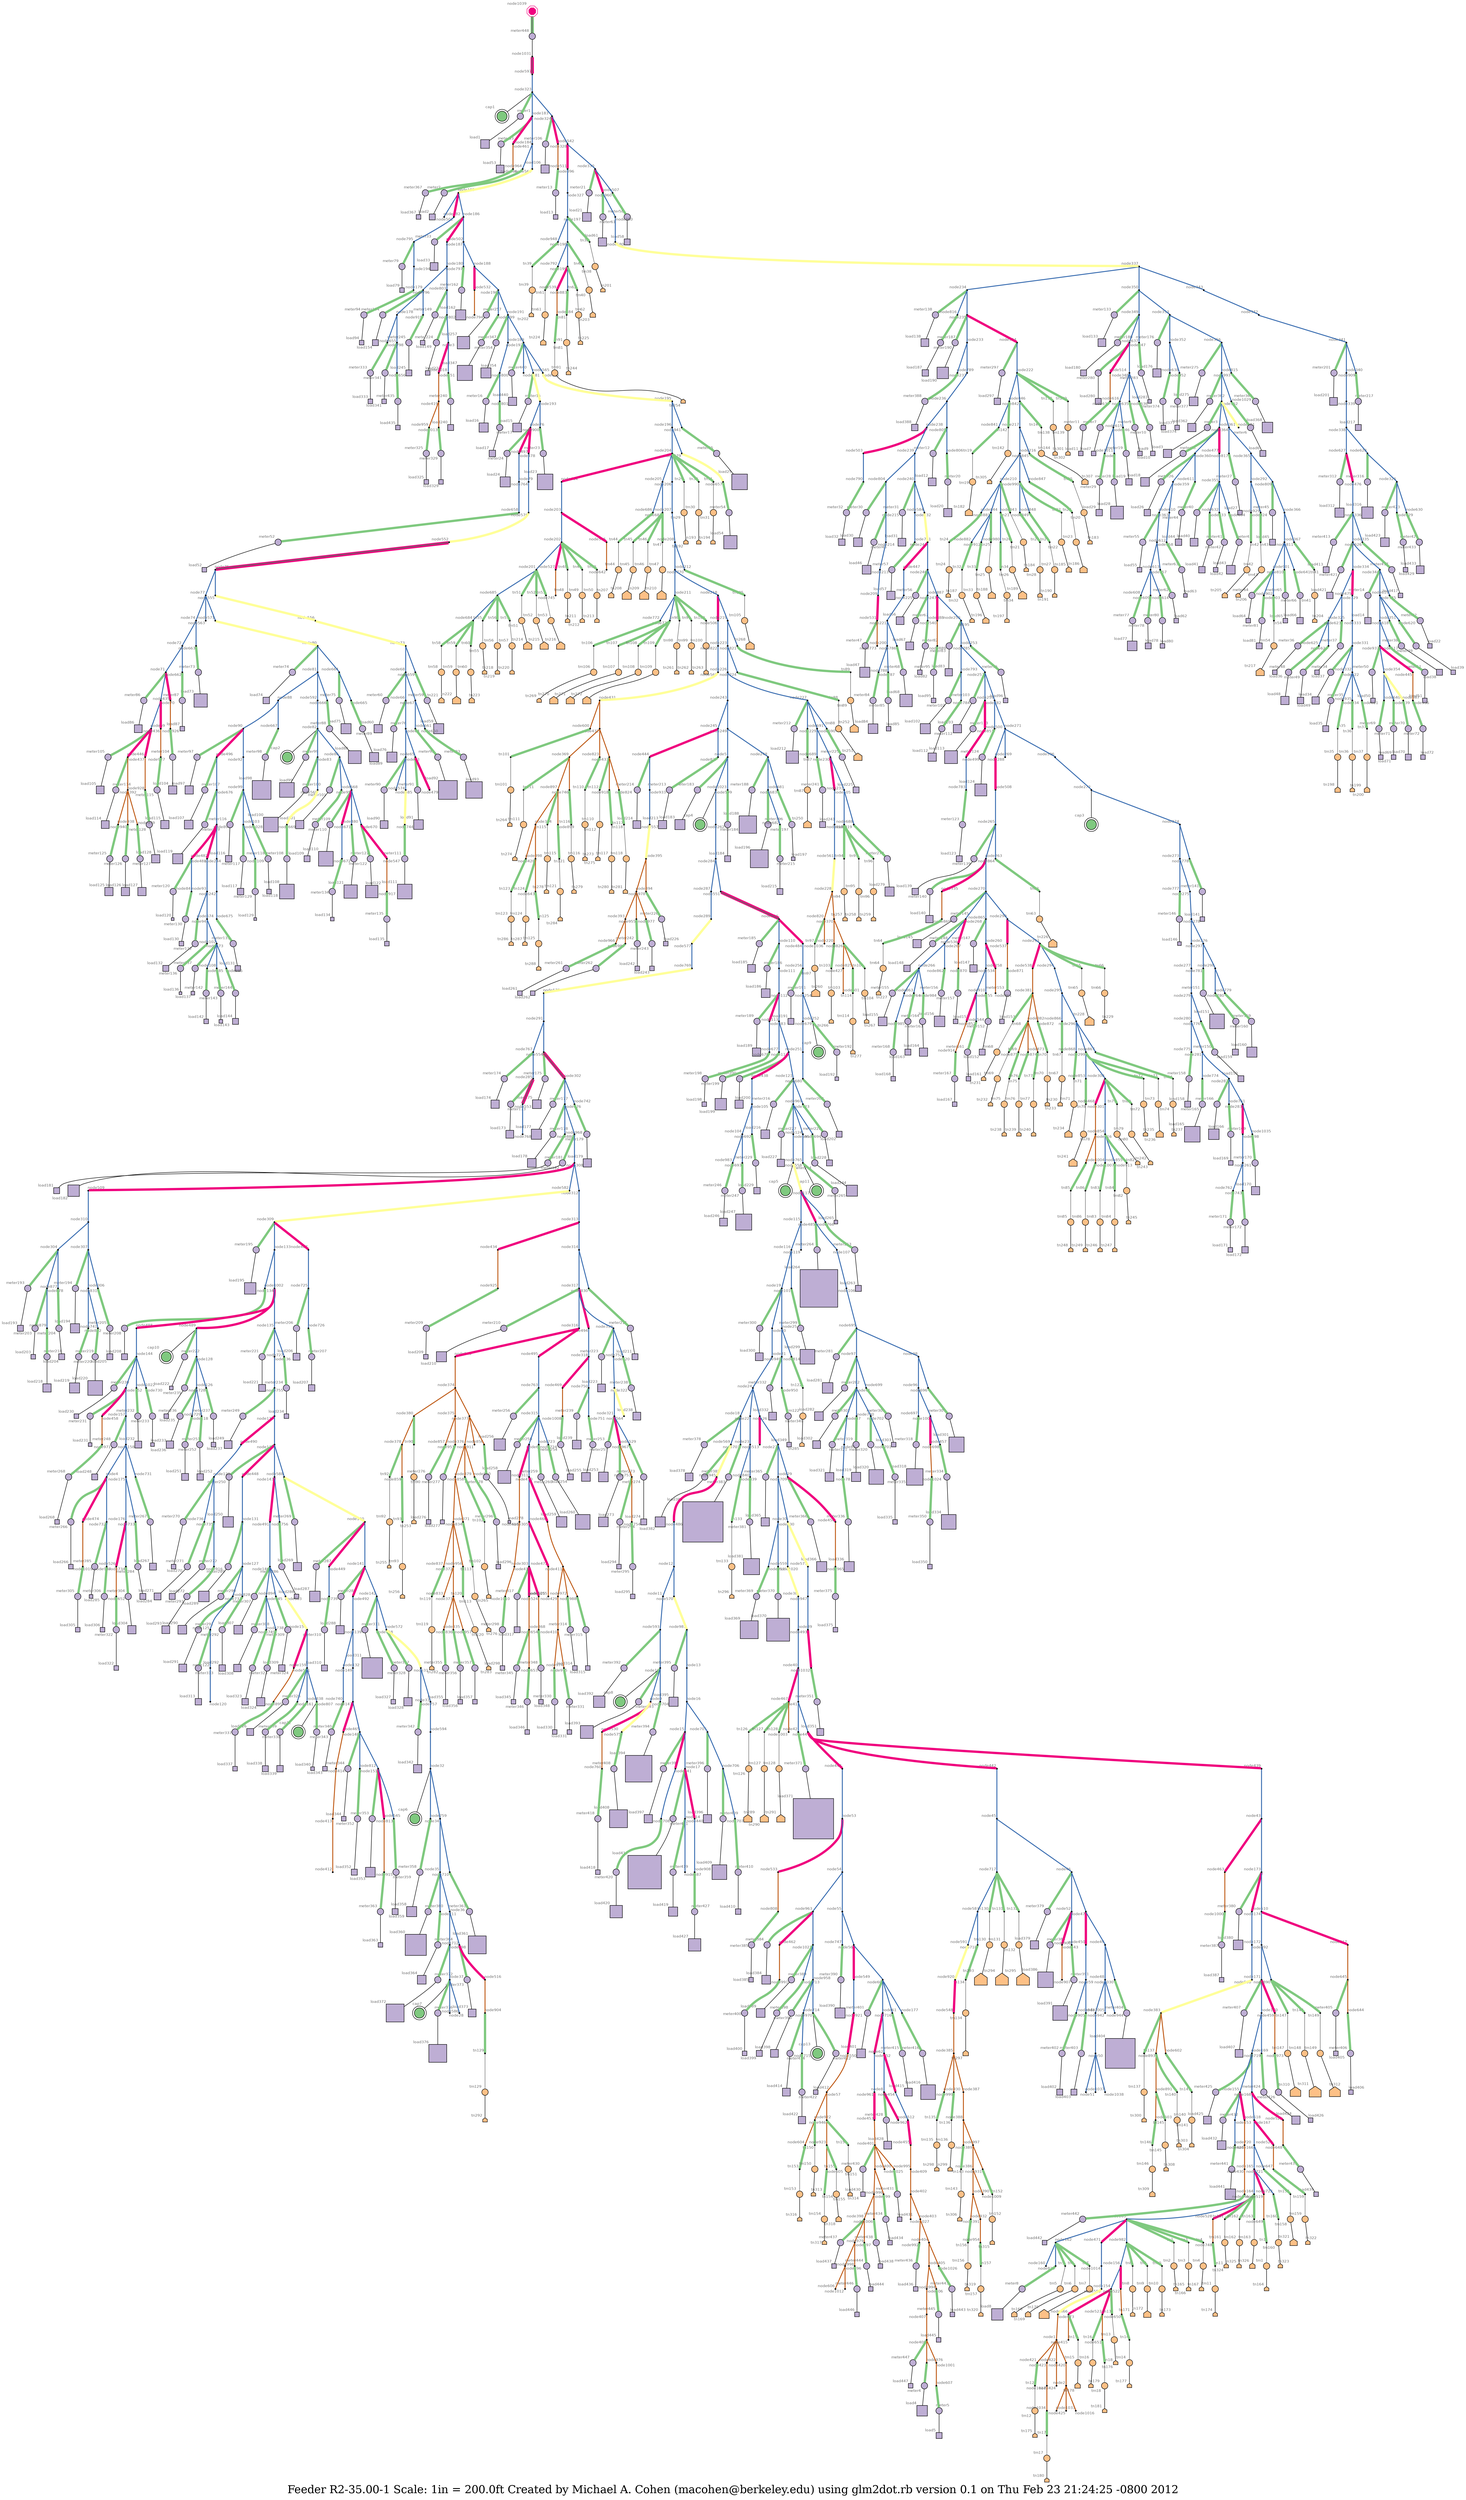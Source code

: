 graph "R2-35.00-1" {
	graph [bb="0,0,33217,25468",
		fontsize=24,
		label="Feeder R2-35.00-1 Scale: 1in = 200.0ft Created by Michael A. Cohen (macohen@berkeley.edu) using glm2dot.rb version 0.1 on Thu Feb\
 23 21:24:25 -0800 2012",
		lheight=0.40,
		lp="16608,18.4",
		lwidth=21.63
	];
	node [colorscheme=accent8,
		fontcolor=8,
		fontname=Helvetica,
		fontsize=8,
		label="\N"
	];
	edge [colorscheme=accent8];
	cap1	 [fillcolor=1,
		height=0.30556,
		label="",
		pos="24672,13255",
		shape=doublecircle,
		style=filled,
		width=0.30556,
		xlabel=cap1,
		xlp="24653,13271"];
	cap2	 [fillcolor=1,
		height=0.30556,
		label="",
		pos="21559,7760",
		shape=doublecircle,
		style=filled,
		width=0.30556,
		xlabel=cap2,
		xlp="21539,7775.8"];
	cap3	 [fillcolor=1,
		height=0.30556,
		label="",
		pos="29732,10051",
		shape=doublecircle,
		style=filled,
		width=0.30556,
		xlabel=cap3,
		xlp="29712,10067"];
	cap4	 [fillcolor=1,
		height=0.30556,
		label="",
		pos="16628,13805",
		shape=doublecircle,
		style=filled,
		width=0.30556,
		xlabel=cap4,
		xlp="16609,13821"];
	cap5	 [fillcolor=1,
		height=0.30556,
		label="",
		pos="10036,9921.4",
		shape=doublecircle,
		style=filled,
		width=0.30556,
		xlabel=cap5,
		xlp="10016,9937.2"];
	cap6	 [fillcolor=1,
		height=0.30556,
		label="",
		pos="13106,21414",
		shape=doublecircle,
		style=filled,
		width=0.30556,
		xlabel=cap6,
		xlp="13086,21430"];
	cap7	 [fillcolor=1,
		height=0.30556,
		label="",
		pos="12299,24728",
		shape=doublecircle,
		style=filled,
		width=0.30556,
		xlabel=cap7,
		xlp="12279,24722"];
	cap8	 [fillcolor=1,
		height=0.30556,
		label="",
		pos="10547,4829.1",
		shape=doublecircle,
		style=filled,
		width=0.30556,
		xlabel=cap8,
		xlp="10527,4822.9"];
	cap9	 [fillcolor=1,
		height=0.30556,
		label="",
		pos="15554,13333",
		shape=doublecircle,
		style=filled,
		width=0.30556,
		xlabel=cap9,
		xlp="15534,13349"];
	cap10	 [fillcolor=1,
		height=0.30556,
		label="",
		pos="14529,15784",
		shape=doublecircle,
		style=filled,
		width=0.30556,
		xlabel=cap10,
		xlp="14508,15800"];
	cap11	 [fillcolor=1,
		height=0.30556,
		label="",
		pos="10508,10172",
		shape=doublecircle,
		style=filled,
		width=0.30556,
		xlabel=cap11,
		xlp="10487,10166"];
	cap12	 [fillcolor=1,
		height=0.30556,
		label="",
		pos="11133,18672",
		shape=doublecircle,
		style=filled,
		width=0.30556,
		xlabel=cap12,
		xlp="11111,18687"];
	cap13	 [fillcolor=1,
		height=0.30556,
		label="",
		pos="4605.4,6210.1",
		shape=doublecircle,
		style=filled,
		width=0.30556,
		xlabel=cap13,
		xlp="4583.6,6194.3"];
	load1	 [fillcolor=2,
		height=0.26389,
		label="",
		pos="24719,13234",
		shape=square,
		style=filled,
		width=0.25694,
		xlabel=load1,
		xlp="24700,13220"];
	load2	 [fillcolor=2,
		height=0.18056,
		label="",
		pos="24063,13241",
		shape=square,
		style=filled,
		width=0.17361,
		xlabel=load2,
		xlp="24047,13252"];
	load3	 [fillcolor=2,
		height=0.25,
		label="",
		pos="26797,16241",
		shape=square,
		style=filled,
		width=0.25,
		xlabel=load3,
		xlp="26778,16255"];
	load4	 [fillcolor=2,
		height=0.31944,
		label="",
		pos="2494.9,4415.9",
		shape=square,
		style=filled,
		width=0.3125,
		xlabel=load4,
		xlp="2473.6,4432.2"];
	load5	 [fillcolor=2,
		height=0.18056,
		label="",
		pos="2564.1,4259.3",
		shape=square,
		style=filled,
		width=0.17361,
		xlabel=load5,
		xlp="2547.8,4257.6"];
	load6	 [fillcolor=2,
		height=0.18056,
		label="",
		pos="26659,16078",
		shape=square,
		style=filled,
		width=0.17361,
		xlabel=load6,
		xlp="26643,16090"];
	load7	 [fillcolor=2,
		height=0.13889,
		label="",
		pos="27513,15454",
		shape=square,
		style=filled,
		width=0.13889,
		xlabel=load7,
		xlp="27499,15464"];
	load8	 [fillcolor=2,
		height=0.34722,
		label="",
		pos="5346.9,1944.1",
		shape=square,
		style=filled,
		width=0.34028,
		xlabel=load8,
		xlp="5324.7,1961.4"];
	load9	 [fillcolor=2,
		height=0.13889,
		label="",
		pos="27587,15141",
		shape=square,
		style=filled,
		width=0.13889,
		xlabel=load9,
		xlp="27572,15141"];
	load10	 [fillcolor=2,
		height=0.13889,
		label="",
		pos="27372,15229",
		shape=square,
		style=filled,
		width=0.13889,
		xlabel=load10,
		xlp="27355,15239"];
	load11	 [fillcolor=2,
		height=0.13889,
		label="",
		pos="27186,15368",
		shape=square,
		style=filled,
		width=0.13889,
		xlabel=load11,
		xlp="27169,15378"];
	load12	 [fillcolor=2,
		height=0.23611,
		label="",
		pos="27161,12397",
		shape=square,
		style=filled,
		width=0.22917,
		xlabel=load12,
		xlp="27140,12410"];
	load13	 [fillcolor=2,
		height=0.13889,
		label="",
		pos="25429,13946",
		shape=square,
		style=filled,
		width=0.13889,
		xlabel=load13,
		xlp="25412,13945"];
	load14	 [fillcolor=2,
		height=0.19444,
		label="",
		pos="28986,16291",
		shape=square,
		style=filled,
		width=0.19444,
		xlabel=load14,
		xlp="28967,16303"];
	load15	 [fillcolor=2,
		height=0.26389,
		label="",
		pos="20168,11794",
		shape=square,
		style=filled,
		width=0.25694,
		xlabel=load15,
		xlp="20147,11808"];
	load16	 [fillcolor=2,
		height=0.27778,
		label="",
		pos="20951,12000",
		shape=square,
		style=filled,
		width=0.27778,
		xlabel=load16,
		xlp="20929,11995"];
	load17	 [fillcolor=2,
		height=0.19444,
		label="",
		pos="21246,11648",
		shape=square,
		style=filled,
		width=0.19444,
		xlabel=load17,
		xlp="21227,11636"];
	load18	 [fillcolor=2,
		height=0.26389,
		label="",
		pos="27179,16775",
		shape=square,
		style=filled,
		width=0.25694,
		xlabel=load18,
		xlp="27157,16790"];
	load19	 [fillcolor=2,
		height=0.19444,
		label="",
		pos="28003,15535",
		shape=square,
		style=filled,
		width=0.19444,
		xlabel=load19,
		xlp="27984,15523"];
	load20	 [fillcolor=2,
		height=0.25,
		label="",
		pos="27036,12132",
		shape=square,
		style=filled,
		width=0.25,
		xlabel=load20,
		xlp="27015,12146"];
	load21	 [fillcolor=2,
		height=0.26389,
		label="",
		pos="26539,13719",
		shape=square,
		style=filled,
		width=0.25694,
		xlabel=load21,
		xlp="26518,13733"];
	load22	 [fillcolor=2,
		height=0.13889,
		label="",
		pos="28844,16314",
		shape=square,
		style=filled,
		width=0.13889,
		xlabel=load22,
		xlp="28827,16324"];
	load23	 [fillcolor=2,
		height=0.47222,
		label="",
		pos="20256,11682",
		shape=square,
		style=filled,
		width=0.47222,
		xlabel=load23,
		xlp="20227,11704"];
	load24	 [fillcolor=2,
		height=0.30556,
		label="",
		pos="20310,10289",
		shape=square,
		style=filled,
		width=0.30556,
		xlabel=load24,
		xlp="20287,10305"];
	load25	 [fillcolor=2,
		height=0.47222,
		label="",
		pos="19927,12064",
		shape=square,
		style=filled,
		width=0.47222,
		xlabel=load25,
		xlp="19898,12052"];
	load26	 [fillcolor=2,
		height=0.19444,
		label="",
		pos="27423,16972",
		shape=square,
		style=filled,
		width=0.19444,
		xlabel=load26,
		xlp="27404,16984"];
	load27	 [fillcolor=2,
		height=0.13889,
		label="",
		pos="26556,16367",
		shape=square,
		style=filled,
		width=0.13889,
		xlabel=load27,
		xlp="26539,16377"];
	load28	 [fillcolor=2,
		height=0.38889,
		label="",
		pos="27899,15849",
		shape=square,
		style=filled,
		width=0.38889,
		xlabel=load28,
		xlp="27873,15867"];
	load29	 [fillcolor=2,
		height=0.19444,
		label="",
		pos="28337,16111",
		shape=square,
		style=filled,
		width=0.19444,
		xlabel=load29,
		xlp="28318,16109"];
	load30	 [fillcolor=2,
		height=0.26389,
		label="",
		pos="27630,12194",
		shape=square,
		style=filled,
		width=0.25694,
		xlabel=load30,
		xlp="27608,12209"];
	load31	 [fillcolor=2,
		height=0.23611,
		label="",
		pos="27860,11754",
		shape=square,
		style=filled,
		width=0.22917,
		xlabel=load31,
		xlp="27840,11767"];
	load32	 [fillcolor=2,
		height=0.19444,
		label="",
		pos="26940,11818",
		shape=square,
		style=filled,
		width=0.19444,
		xlabel=load32,
		xlp="26921,11806"];
	load33	 [fillcolor=2,
		height=0.23611,
		label="",
		pos="23513,13164",
		shape=square,
		style=filled,
		width=0.22917,
		xlabel=load33,
		xlp="23492,13177"];
	load34	 [fillcolor=2,
		height=0.22222,
		label="",
		pos="30142,15208",
		shape=square,
		style=filled,
		width=0.22222,
		xlabel=load34,
		xlp="30122,15221"];
	load35	 [fillcolor=2,
		height=0.18056,
		label="",
		pos="30131,15313",
		shape=square,
		style=filled,
		width=0.17361,
		xlabel=load35,
		xlp="30112,15324"];
	load36	 [fillcolor=2,
		height=0.13889,
		label="",
		pos="29558,15374",
		shape=square,
		style=filled,
		width=0.13889,
		xlabel=load36,
		xlp="29541,15374"];
	load37	 [fillcolor=2,
		height=0.13889,
		label="",
		pos="29296,14931",
		shape=square,
		style=filled,
		width=0.13889,
		xlabel=load37,
		xlp="29279,14922"];
	load38	 [fillcolor=2,
		height=0.18056,
		label="",
		pos="29179,16174",
		shape=square,
		style=filled,
		width=0.17361,
		xlabel=load38,
		xlp="29161,16185"];
	load39	 [fillcolor=2,
		height=0.13889,
		label="",
		pos="29337,16242",
		shape=square,
		style=filled,
		width=0.13889,
		xlabel=load39,
		xlp="29320,16232"];
	load40	 [fillcolor=2,
		height=0.23611,
		label="",
		pos="27001,17471",
		shape=square,
		style=filled,
		width=0.22917,
		xlabel=load40,
		xlp="26981,17484"];
	load41	 [fillcolor=2,
		height=0.19444,
		label="",
		pos="26853,17818",
		shape=square,
		style=filled,
		width=0.19444,
		xlabel=load41,
		xlp="26834,17830"];
	load42	 [fillcolor=2,
		height=0.13889,
		label="",
		pos="26915,17488",
		shape=square,
		style=filled,
		width=0.13889,
		xlabel=load42,
		xlp="26898,17498"];
	load43	 [fillcolor=2,
		height=0.26389,
		label="",
		pos="27154,17842",
		shape=square,
		style=filled,
		width=0.25694,
		xlabel=load43,
		xlp="27133,17827"];
	load44	 [fillcolor=2,
		height=0.19444,
		label="",
		pos="27289,17250",
		shape=square,
		style=filled,
		width=0.19444,
		xlabel=load44,
		xlp="27270,17262"];
	load45	 [fillcolor=2,
		height=0.18056,
		label="",
		pos="26480,16568",
		shape=square,
		style=filled,
		width=0.17361,
		xlabel=load45,
		xlp="26462,16579"];
	load46	 [fillcolor=2,
		height=0.26389,
		label="",
		pos="28098,12354",
		shape=square,
		style=filled,
		width=0.25694,
		xlabel=load46,
		xlp="28077,12368"];
	load47	 [fillcolor=2,
		height=0.30556,
		label="",
		pos="28314,12435",
		shape=square,
		style=filled,
		width=0.30556,
		xlabel=load47,
		xlp="28291,12450"];
	load48	 [fillcolor=2,
		height=0.25,
		label="",
		pos="30141,15980",
		shape=square,
		style=filled,
		width=0.25,
		xlabel=load48,
		xlp="30120,15994"];
	load49	 [fillcolor=2,
		height=0.19444,
		label="",
		pos="29664,15530",
		shape=square,
		style=filled,
		width=0.19444,
		xlabel=load49,
		xlp="29645,15542"];
	load50	 [fillcolor=2,
		height=0.13889,
		label="",
		pos="29252,16657",
		shape=square,
		style=filled,
		width=0.13889,
		xlabel=load50,
		xlp="29235,16657"];
	load51	 [fillcolor=2,
		height=0.13889,
		label="",
		pos="29392,16509",
		shape=square,
		style=filled,
		width=0.13889,
		xlabel=load51,
		xlp="29399,16519"];
	load52	 [fillcolor=2,
		height=0.13889,
		label="",
		pos="21022,10065",
		shape=square,
		style=filled,
		width=0.13889,
		xlabel=load52,
		xlp="21005,10075"];
	load53	 [fillcolor=2,
		height=0.23611,
		label="",
		pos="24187,13037",
		shape=square,
		style=filled,
		width=0.22917,
		xlabel=load53,
		xlp="24167,13034"];
	load54	 [fillcolor=2,
		height=0.40278,
		label="",
		pos="19800,12192",
		shape=square,
		style=filled,
		width=0.39583,
		xlabel=load54,
		xlp="19774,12182"];
	load55	 [fillcolor=2,
		height=0.13889,
		label="",
		pos="27613,17205",
		shape=square,
		style=filled,
		width=0.13889,
		xlabel=load55,
		xlp="27596,17215"];
	load56	 [fillcolor=2,
		height=0.23611,
		label="",
		pos="28239,11440",
		shape=square,
		style=filled,
		width=0.22917,
		xlabel=load56,
		xlp="28219,11454"];
	load57	 [fillcolor=2,
		height=0.25,
		label="",
		pos="27529,11260",
		shape=square,
		style=filled,
		width=0.25,
		xlabel=load57,
		xlp="27508,11274"];
	load58	 [fillcolor=2,
		height=0.18056,
		label="",
		pos="26467,13681",
		shape=square,
		style=filled,
		width=0.17361,
		xlabel=load58,
		xlp="26448,13692"];
	load59	 [fillcolor=2,
		height=0.30556,
		label="",
		pos="20007,9967.4",
		shape=square,
		style=filled,
		width=0.30556,
		xlabel=load59,
		xlp="19984,9983.2"];
	load60	 [fillcolor=2,
		height=0.25,
		label="",
		pos="19137,9087.4",
		shape=square,
		style=filled,
		width=0.25,
		xlabel=load60,
		xlp="19116,9101.2"];
	load61	 [fillcolor=2,
		height=0.25,
		label="",
		pos="26550,13631",
		shape=square,
		style=filled,
		width=0.25,
		xlabel=load61,
		xlp="26529,13644"];
	load62	 [fillcolor=2,
		height=0.13889,
		label="",
		pos="27664,17298",
		shape=square,
		style=filled,
		width=0.13889,
		xlabel=load62,
		xlp="27647,17308"];
	load63	 [fillcolor=2,
		height=0.11111,
		label="",
		pos="27827,16987",
		shape=square,
		style=filled,
		width=0.11111,
		xlabel=load63,
		xlp="27835,16996"];
	load64	 [fillcolor=2,
		height=0.13889,
		label="",
		pos="26336,16746",
		shape=square,
		style=filled,
		width=0.13889,
		xlabel=load64,
		xlp="26319,16756"];
	load65	 [fillcolor=2,
		height=0.13889,
		label="",
		pos="26285,16611",
		shape=square,
		style=filled,
		width=0.13889,
		xlabel=load65,
		xlp="26268,16621"];
	load66	 [fillcolor=2,
		height=0.19444,
		label="",
		pos="26008,16764",
		shape=square,
		style=filled,
		width=0.19444,
		xlabel=load66,
		xlp="25989,16775"];
	load67	 [fillcolor=2,
		height=0.23611,
		label="",
		pos="28132,11177",
		shape=square,
		style=filled,
		width=0.22917,
		xlabel=load67,
		xlp="28112,11190"];
	load68	 [fillcolor=2,
		height=0.375,
		label="",
		pos="27834,11339",
		shape=square,
		style=filled,
		width=0.36806,
		xlabel=load68,
		xlp="27809,11357"];
	load69	 [fillcolor=2,
		height=0.13889,
		label="",
		pos="29340,16924",
		shape=square,
		style=filled,
		width=0.13889,
		xlabel=load69,
		xlp="29323,16934"];
	load70	 [fillcolor=2,
		height=0.18056,
		label="",
		pos="29421,16841",
		shape=square,
		style=filled,
		width=0.17361,
		xlabel=load70,
		xlp="29402,16830"];
	load71	 [fillcolor=2,
		height=0.13889,
		label="",
		pos="29614,17082",
		shape=square,
		style=filled,
		width=0.13889,
		xlabel=load71,
		xlp="29597,17072"];
	load72	 [fillcolor=2,
		height=0.13889,
		label="",
		pos="29163,16728",
		shape=square,
		style=filled,
		width=0.13889,
		xlabel=load72,
		xlp="29146,16738"];
	load73	 [fillcolor=2,
		height=0.40278,
		label="",
		pos="20443,9199.4",
		shape=square,
		style=filled,
		width=0.39583,
		xlabel=load73,
		xlp="20417,9218.7"];
	load74	 [fillcolor=2,
		height=0.19444,
		label="",
		pos="20734,8934.7",
		shape=square,
		style=filled,
		width=0.19444,
		xlabel=load74,
		xlp="20715,8946.5"];
	load75	 [fillcolor=2,
		height=0.30556,
		label="",
		pos="21096,8912.8",
		shape=square,
		style=filled,
		width=0.30556,
		xlabel=load75,
		xlp="21073,8928.6"];
	load76	 [fillcolor=2,
		height=0.30556,
		label="",
		pos="19014,8748.8",
		shape=square,
		style=filled,
		width=0.30556,
		xlabel=load76,
		xlp="18991,8764.6"];
	load77	 [fillcolor=2,
		height=0.29167,
		label="",
		pos="28018,17672",
		shape=square,
		style=filled,
		width=0.28472,
		xlabel=load77,
		xlp="27996,17666"];
	load78	 [fillcolor=2,
		height=0.18056,
		label="",
		pos="27909,17458",
		shape=square,
		style=filled,
		width=0.17361,
		xlabel=load78,
		xlp="27891,17469"];
	load79	 [fillcolor=2,
		height=0.13889,
		label="",
		pos="23589,12817",
		shape=square,
		style=filled,
		width=0.13889,
		xlabel=load79,
		xlp="23572,12827"];
	load80	 [fillcolor=2,
		height=0.13889,
		label="",
		pos="27725,17717",
		shape=square,
		style=filled,
		width=0.13889,
		xlabel=load80,
		xlp="27708,17727"];
	load81	 [fillcolor=2,
		height=0.18056,
		label="",
		pos="26355,16896",
		shape=square,
		style=filled,
		width=0.17361,
		xlabel=load81,
		xlp="26337,16907"];
	load82	 [fillcolor=2,
		height=0.13889,
		label="",
		pos="28042,11077",
		shape=square,
		style=filled,
		width=0.13889,
		xlabel=load82,
		xlp="28025,11087"];
	load83	 [fillcolor=2,
		height=0.22222,
		label="",
		pos="28882,11067",
		shape=square,
		style=filled,
		width=0.22222,
		xlabel=load83,
		xlp="28862,11080"];
	load84	 [fillcolor=2,
		height=0.29167,
		label="",
		pos="29238,12318",
		shape=square,
		style=filled,
		width=0.28472,
		xlabel=load84,
		xlp="29215,12333"];
	load85	 [fillcolor=2,
		height=0.13889,
		label="",
		pos="29053,12228",
		shape=square,
		style=filled,
		width=0.13889,
		xlabel=load85,
		xlp="29036,12238"];
	load86	 [fillcolor=2,
		height=0.23611,
		label="",
		pos="20086,8508.1",
		shape=square,
		style=filled,
		width=0.22917,
		xlabel=load86,
		xlp="20066,8521.4"];
	load87	 [fillcolor=2,
		height=0.13889,
		label="",
		pos="20229,9007.8",
		shape=square,
		style=filled,
		width=0.13889,
		xlabel=load87,
		xlp="20212,9017.6"];
	load88	 [fillcolor=2,
		height=0.38889,
		label="",
		pos="21061,8218.5",
		shape=square,
		style=filled,
		width=0.38889,
		xlabel=load88,
		xlp="21035,8237.3"];
	load89	 [fillcolor=2,
		height=0.27778,
		label="",
		pos="21225,8931.4",
		shape=square,
		style=filled,
		width=0.27778,
		xlabel=load89,
		xlp="21203,8946.2"];
	load90	 [fillcolor=2,
		height=0.23611,
		label="",
		pos="18713,7922.3",
		shape=square,
		style=filled,
		width=0.22917,
		xlabel=load90,
		xlp="18693,7935.6"];
	load91	 [fillcolor=2,
		height=0.29167,
		label="",
		pos="18792,8492",
		shape=square,
		style=filled,
		width=0.28472,
		xlabel=load91,
		xlp="18769,8507.3"];
	load92	 [fillcolor=2,
		height=0.56944,
		label="",
		pos="18700,7091.8",
		shape=square,
		style=filled,
		width=0.5625,
		xlabel=load92,
		xlp="18667,7117.1"];
	load93	 [fillcolor=2,
		height=0.5,
		label="",
		pos="18281,7907",
		shape=square,
		style=filled,
		width=0.5,
		xlabel=load93,
		xlp="18251,7893.8"];
	load94	 [fillcolor=2,
		height=0.13889,
		label="",
		pos="23615,12631",
		shape=square,
		style=filled,
		width=0.13889,
		xlabel=load94,
		xlp="23598,12631"];
	load95	 [fillcolor=2,
		height=0.13889,
		label="",
		pos="28604,11472",
		shape=square,
		style=filled,
		width=0.13889,
		xlabel=load95,
		xlp="28587,11482"];
	load96	 [fillcolor=2,
		height=0.13889,
		label="",
		pos="28775,10971",
		shape=square,
		style=filled,
		width=0.13889,
		xlabel=load96,
		xlp="28758,10981"];
	load97	 [fillcolor=2,
		height=0.25,
		label="",
		pos="20441,7231.7",
		shape=square,
		style=filled,
		width=0.25,
		xlabel=load97,
		xlp="20420,7245.5"];
	load98	 [fillcolor=2,
		height=0.56944,
		label="",
		pos="21044,8096.7",
		shape=square,
		style=filled,
		width=0.5625,
		xlabel=load98,
		xlp="21011,8122"];
	load99	 [fillcolor=2,
		height=0.44444,
		label="",
		pos="21568,7810.6",
		shape=square,
		style=filled,
		width=0.44444,
		xlabel=load99,
		xlp="21540,7831.4"];
	load100	 [fillcolor=2,
		height=0.44444,
		label="",
		pos="21799,7822.2",
		shape=square,
		style=filled,
		width=0.44444,
		xlabel=load100,
		xlp="21769,7843"];
	load101	 [fillcolor=2,
		height=0.25,
		label="",
		pos="21537,7520.7",
		shape=square,
		style=filled,
		width=0.25,
		xlabel=load101,
		xlp="21514,7534.5"];
	load102	 [fillcolor=2,
		height=0.30556,
		label="",
		pos="29063,10912",
		shape=square,
		style=filled,
		width=0.30556,
		xlabel=load102,
		xlp="29037,10928"];
	load103	 [fillcolor=2,
		height=0.25,
		label="",
		pos="29290,10590",
		shape=square,
		style=filled,
		width=0.25,
		xlabel=load103,
		xlp="29267,10604"];
	load104	 [fillcolor=2,
		height=0.25,
		label="",
		pos="20266,8413.3",
		shape=square,
		style=filled,
		width=0.25,
		xlabel=load104,
		xlp="20243,8427.1"];
	load105	 [fillcolor=2,
		height=0.23611,
		label="",
		pos="19890,8159.1",
		shape=square,
		style=filled,
		width=0.22917,
		xlabel=load105,
		xlp="19868,8155.4"];
	load106	 [fillcolor=2,
		height=0.25,
		label="",
		pos="25651,13726",
		shape=square,
		style=filled,
		width=0.25,
		xlabel=load106,
		xlp="25628,13740"];
	load107	 [fillcolor=2,
		height=0.26389,
		label="",
		pos="20457,7150.2",
		shape=square,
		style=filled,
		width=0.25694,
		xlabel=load107,
		xlp="20433,7164.5"];
	load108	 [fillcolor=2,
		height=0.44444,
		label="",
		pos="21929,7721.3",
		shape=square,
		style=filled,
		width=0.44444,
		xlabel=load108,
		xlp="21899,7742.1"];
	load109	 [fillcolor=2,
		height=0.18056,
		label="",
		pos="21663,7270.8",
		shape=square,
		style=filled,
		width=0.17361,
		xlabel=load109,
		xlp="21642,7269.1"];
	load110	 [fillcolor=2,
		height=0.44444,
		label="",
		pos="22098,5967.2",
		shape=square,
		style=filled,
		width=0.44444,
		xlabel=load110,
		xlp="22068,5988"];
	load111	 [fillcolor=2,
		height=0.44444,
		label="",
		pos="18819,7947.3",
		shape=square,
		style=filled,
		width=0.44444,
		xlabel=load111,
		xlp="18789,7968.1"];
	load112	 [fillcolor=2,
		height=0.25,
		label="",
		pos="29155,10958",
		shape=square,
		style=filled,
		width=0.25,
		xlabel=load112,
		xlp="29132,10971"];
	load113	 [fillcolor=2,
		height=0.38889,
		label="",
		pos="28961,10191",
		shape=square,
		style=filled,
		width=0.38889,
		xlabel=load113,
		xlp="28933,10210"];
	load114	 [fillcolor=2,
		height=0.23611,
		label="",
		pos="19912,8227.8",
		shape=square,
		style=filled,
		width=0.22917,
		xlabel=load114,
		xlp="19889,8241.1"];
	load115	 [fillcolor=2,
		height=0.25,
		label="",
		pos="19902,8492.4",
		shape=square,
		style=filled,
		width=0.25,
		xlabel=load115,
		xlp="19879,8506.2"];
	load116	 [fillcolor=2,
		height=0.19444,
		label="",
		pos="19652,6353.3",
		shape=square,
		style=filled,
		width=0.19444,
		xlabel=load116,
		xlp="19631,6365.1"];
	load117	 [fillcolor=2,
		height=0.19444,
		label="",
		pos="19529,5724.6",
		shape=square,
		style=filled,
		width=0.19444,
		xlabel=load117,
		xlp="19508,5722.4"];
	load118	 [fillcolor=2,
		height=0.13889,
		label="",
		pos="19726,6284.1",
		shape=square,
		style=filled,
		width=0.13889,
		xlabel=load118,
		xlp="19707,6274.3"];
	load119	 [fillcolor=2,
		height=0.30556,
		label="",
		pos="20621,6790.5",
		shape=square,
		style=filled,
		width=0.30556,
		xlabel=load119,
		xlp="20596,6806.3"];
	load120	 [fillcolor=2,
		height=0.083333,
		label="",
		pos="20632,6384.1",
		shape=square,
		style=filled,
		width=0.083333,
		xlabel=load120,
		xlp="20615,6391.9"];
	load121	 [fillcolor=2,
		height=0.40278,
		label="",
		pos="22452,5749.9",
		shape=square,
		style=filled,
		width=0.39583,
		xlabel=load121,
		xlp="22423,5769.2"];
	load122	 [fillcolor=2,
		height=0.375,
		label="",
		pos="21960,5874.6",
		shape=square,
		style=filled,
		width=0.36806,
		xlabel=load122,
		xlp="21933,5892.9"];
	load123	 [fillcolor=2,
		height=0.18056,
		label="",
		pos="28853,9949.3",
		shape=square,
		style=filled,
		width=0.17361,
		xlabel=load123,
		xlp="28832,9960.6"];
	load124	 [fillcolor=2,
		height=0.36111,
		label="",
		pos="29610,10551",
		shape=square,
		style=filled,
		width=0.36111,
		xlabel=load124,
		xlp="29582,10569"];
	load125	 [fillcolor=2,
		height=0.25,
		label="",
		pos="19681,7409.3",
		shape=square,
		style=filled,
		width=0.25,
		xlabel=load125,
		xlp="19658,7423.1"];
	load126	 [fillcolor=2,
		height=0.25,
		label="",
		pos="19583,7627.4",
		shape=square,
		style=filled,
		width=0.25,
		xlabel=load126,
		xlp="19560,7641.2"];
	load127	 [fillcolor=2,
		height=0.25,
		label="",
		pos="19748,7613.2",
		shape=square,
		style=filled,
		width=0.25,
		xlabel=load127,
		xlp="19725,7599.4"];
	load128	 [fillcolor=2,
		height=0.25,
		label="",
		pos="19695,8193.9",
		shape=square,
		style=filled,
		width=0.25,
		xlabel=load128,
		xlp="19672,8207.7"];
	load129	 [fillcolor=2,
		height=0.083333,
		label="",
		pos="19515,5227.8",
		shape=square,
		style=filled,
		width=0.083333,
		xlabel=load129,
		xlp="19497,5229.6"];
	load130	 [fillcolor=2,
		height=0.13889,
		label="",
		pos="20093,5540.2",
		shape=square,
		style=filled,
		width=0.13889,
		xlabel=load130,
		xlp="20074,5550"];
	load131	 [fillcolor=2,
		height=0.16667,
		label="",
		pos="20244,5132.2",
		shape=square,
		style=filled,
		width=0.16667,
		xlabel=load131,
		xlp="20224,5143"];
	load132	 [fillcolor=2,
		height=0.18056,
		label="",
		pos="20769,6031.3",
		shape=square,
		style=filled,
		width=0.17361,
		xlabel=load132,
		xlp="20748,6042.6"];
	load133	 [fillcolor=2,
		height=0.23611,
		label="",
		pos="26558,15005",
		shape=square,
		style=filled,
		width=0.22917,
		xlabel=load133,
		xlp="26535,15018"];
	load134	 [fillcolor=2,
		height=0.11111,
		label="",
		pos="22265,5219.2",
		shape=square,
		style=filled,
		width=0.11111,
		xlabel=load134,
		xlp="22247,5228"];
	load135	 [fillcolor=2,
		height=0.13889,
		label="",
		pos="21894,5288",
		shape=square,
		style=filled,
		width=0.13889,
		xlabel=load135,
		xlp="21875,5297.8"];
	load136	 [fillcolor=2,
		height=0.083333,
		label="",
		pos="21184,5754",
		shape=square,
		style=filled,
		width=0.083333,
		xlabel=load136,
		xlp="21167,5761.8"];
	load137	 [fillcolor=2,
		height=0.11111,
		label="",
		pos="21048,5046.1",
		shape=square,
		style=filled,
		width=0.11111,
		xlabel=load137,
		xlp="21030,5054.9"];
	load138	 [fillcolor=2,
		height=0.23611,
		label="",
		pos="26802,13358",
		shape=square,
		style=filled,
		width=0.22917,
		xlabel=load138,
		xlp="26779,13371"];
	load139	 [fillcolor=2,
		height=0.19444,
		label="",
		pos="30468,10188",
		shape=square,
		style=filled,
		width=0.19444,
		xlabel=load139,
		xlp="30446,10200"];
	load140	 [fillcolor=2,
		height=0.22222,
		label="",
		pos="30718,10114",
		shape=square,
		style=filled,
		width=0.22222,
		xlabel=load140,
		xlp="30695,10127"];
	load141	 [fillcolor=2,
		height=0.13889,
		label="",
		pos="29832,9922.2",
		shape=square,
		style=filled,
		width=0.13889,
		xlabel=load141,
		xlp="29813,9922"];
	load142	 [fillcolor=2,
		height=0.13889,
		label="",
		pos="20993,4977.7",
		shape=square,
		style=filled,
		width=0.13889,
		xlabel=load142,
		xlp="20974,4987.5"];
	load143	 [fillcolor=2,
		height=0.11111,
		label="",
		pos="21047,4228.5",
		shape=square,
		style=filled,
		width=0.11111,
		xlabel=load143,
		xlp="21029,4229.3"];
	load144	 [fillcolor=2,
		height=0.18056,
		label="",
		pos="21211,4807.6",
		shape=square,
		style=filled,
		width=0.17361,
		xlabel=load144,
		xlp="21190,4796.3"];
	load145	 [fillcolor=2,
		height=0.25,
		label="",
		pos="31047,10051",
		shape=square,
		style=filled,
		width=0.25,
		xlabel=load145,
		xlp="31024,10065"];
	load146	 [fillcolor=2,
		height=0.11111,
		label="",
		pos="29545,9830.1",
		shape=square,
		style=filled,
		width=0.11111,
		xlabel=load146,
		xlp="29527,9838.9"];
	load147	 [fillcolor=2,
		height=0.22222,
		label="",
		pos="31041,10148",
		shape=square,
		style=filled,
		width=0.22222,
		xlabel=load147,
		xlp="31019,10161"];
	load148	 [fillcolor=2,
		height=0.19444,
		label="",
		pos="30996,9714.9",
		shape=square,
		style=filled,
		width=0.19444,
		xlabel=load148,
		xlp="30975,9726.7"];
	load149	 [fillcolor=2,
		height=0.13889,
		label="",
		pos="23346,13692",
		shape=square,
		style=filled,
		width=0.13889,
		xlabel=load149,
		xlp="23326,13701"];
	load150	 [fillcolor=2,
		height=0.18056,
		label="",
		pos="29572,9280.8",
		shape=square,
		style=filled,
		width=0.17361,
		xlabel=load150,
		xlp="29551,9279.1"];
	load151	 [fillcolor=2,
		height=0.44444,
		label="",
		pos="30563,10929",
		shape=square,
		style=filled,
		width=0.44444,
		xlabel=load151,
		xlp="30532,10950"];
	load152	 [fillcolor=2,
		height=0.18056,
		label="",
		pos="31303,10851",
		shape=square,
		style=filled,
		width=0.17361,
		xlabel=load152,
		xlp="31283,10862"];
	load153	 [fillcolor=2,
		height=0.13889,
		label="",
		pos="31240,9956.1",
		shape=square,
		style=filled,
		width=0.13889,
		xlabel=load153,
		xlp="31221,9955.9"];
	load154	 [fillcolor=2,
		height=0.18056,
		label="",
		pos="23142,13878",
		shape=square,
		style=filled,
		width=0.17361,
		xlabel=load154,
		xlp="23121,13890"];
	load155	 [fillcolor=2,
		height=0.26389,
		label="",
		pos="31003,9114.7",
		shape=square,
		style=filled,
		width=0.25694,
		xlabel=load155,
		xlp="30979,9129"];
	load156	 [fillcolor=2,
		height=0.31944,
		label="",
		pos="31133,9370",
		shape=square,
		style=filled,
		width=0.3125,
		xlabel=load156,
		xlp="31107,9386.3"];
	load157	 [fillcolor=2,
		height=0.13889,
		label="",
		pos="30880,9639.6",
		shape=square,
		style=filled,
		width=0.13889,
		xlabel=load157,
		xlp="30861,9649.4"];
	load158	 [fillcolor=2,
		height=0.18056,
		label="",
		pos="29350,8701.2",
		shape=square,
		style=filled,
		width=0.17361,
		xlabel=load158,
		xlp="29329,8699.5"];
	load159	 [fillcolor=2,
		height=0.18056,
		label="",
		pos="30638,10710",
		shape=square,
		style=filled,
		width=0.17361,
		xlabel=load159,
		xlp="30617,10722"];
	load160	 [fillcolor=2,
		height=0.30556,
		label="",
		pos="30394,10756",
		shape=square,
		style=filled,
		width=0.30556,
		xlabel=load160,
		xlp="30369,10772"];
	load161	 [fillcolor=2,
		height=0.13889,
		label="",
		pos="31485,10670",
		shape=square,
		style=filled,
		width=0.13889,
		xlabel=load161,
		xlp="31465,10660"];
	load162	 [fillcolor=2,
		height=0.30556,
		label="",
		pos="23394,13085",
		shape=square,
		style=filled,
		width=0.30556,
		xlabel=load162,
		xlp="23369,13101"];
	load163	 [fillcolor=2,
		height=0.18056,
		label="",
		pos="31104,9077.1",
		shape=square,
		style=filled,
		width=0.17361,
		xlabel=load163,
		xlp="31083,9065.8"];
	load164	 [fillcolor=2,
		height=0.25,
		label="",
		pos="30881,8988.8",
		shape=square,
		style=filled,
		width=0.25,
		xlabel=load164,
		xlp="30858,9002.6"];
	load165	 [fillcolor=2,
		height=0.47222,
		label="",
		pos="29235,8507.4",
		shape=square,
		style=filled,
		width=0.47222,
		xlabel=load165,
		xlp="29204,8495.2"];
	load166	 [fillcolor=2,
		height=0.31944,
		label="",
		pos="29637,8340.3",
		shape=square,
		style=filled,
		width=0.3125,
		xlabel=load166,
		xlp="29612,8356.6"];
	load167	 [fillcolor=2,
		height=0.13889,
		label="",
		pos="31613,10894",
		shape=square,
		style=filled,
		width=0.13889,
		xlabel=load167,
		xlp="31594,10904"];
	load168	 [fillcolor=2,
		height=0.13889,
		label="",
		pos="31057,8894.6",
		shape=square,
		style=filled,
		width=0.13889,
		xlabel=load168,
		xlp="31037,8904.4"];
	load169	 [fillcolor=2,
		height=0.13889,
		label="",
		pos="29760,8391.9",
		shape=square,
		style=filled,
		width=0.13889,
		xlabel=load169,
		xlp="29740,8401.7"];
	load170	 [fillcolor=2,
		height=0.25,
		label="",
		pos="29883,8087.1",
		shape=square,
		style=filled,
		width=0.25,
		xlabel=load170,
		xlp="29860,8100.9"];
	load171	 [fillcolor=2,
		height=0.13889,
		label="",
		pos="29668,7888.6",
		shape=square,
		style=filled,
		width=0.13889,
		xlabel=load171,
		xlp="29649,7888.4"];
	load172	 [fillcolor=2,
		height=0.19444,
		label="",
		pos="29981,7412.3",
		shape=square,
		style=filled,
		width=0.19444,
		xlabel=load172,
		xlp="29960,7400.5"];
	load173	 [fillcolor=2,
		height=0.23611,
		label="",
		pos="15914,14124",
		shape=square,
		style=filled,
		width=0.22917,
		xlabel=load173,
		xlp="15892,14121"];
	load174	 [fillcolor=2,
		height=0.25,
		label="",
		pos="15856,14087",
		shape=square,
		style=filled,
		width=0.25,
		xlabel=load174,
		xlp="15833,14101"];
	load175	 [fillcolor=2,
		height=0.26389,
		label="",
		pos="15925,14452",
		shape=square,
		style=filled,
		width=0.25694,
		xlabel=load175,
		xlp="15901,14466"];
	load176	 [fillcolor=2,
		height=0.25,
		label="",
		pos="26581,15553",
		shape=square,
		style=filled,
		width=0.25,
		xlabel=load176,
		xlp="26558,15567"];
	load177	 [fillcolor=2,
		height=0.30556,
		label="",
		pos="15990,14504",
		shape=square,
		style=filled,
		width=0.30556,
		xlabel=load177,
		xlp="15965,14520"];
	load178	 [fillcolor=2,
		height=0.26389,
		label="",
		pos="15797,14847",
		shape=square,
		style=filled,
		width=0.25694,
		xlabel=load178,
		xlp="15774,14861"];
	load179	 [fillcolor=2,
		height=0.25,
		label="",
		pos="16297,14618",
		shape=square,
		style=filled,
		width=0.25,
		xlabel=load179,
		xlp="16274,14632"];
	load180	 [fillcolor=2,
		height=0.18056,
		label="",
		pos="27032,15044",
		shape=square,
		style=filled,
		width=0.17361,
		xlabel=load180,
		xlp="27011,15043"];
	load181	 [fillcolor=2,
		height=0.18056,
		label="",
		pos="15616,14672",
		shape=square,
		style=filled,
		width=0.17361,
		xlabel=load181,
		xlp="15595,14670"];
	load182	 [fillcolor=2,
		height=0.34722,
		label="",
		pos="15743,15014",
		shape=square,
		style=filled,
		width=0.34028,
		xlabel=load182,
		xlp="15717,15006"];
	load183	 [fillcolor=2,
		height=0.30556,
		label="",
		pos="17150,13607",
		shape=square,
		style=filled,
		width=0.30556,
		xlabel=load183,
		xlp="17125,13623"];
	load184	 [fillcolor=2,
		height=0.18056,
		label="",
		pos="17058,13498",
		shape=square,
		style=filled,
		width=0.17361,
		xlabel=load184,
		xlp="17037,13509"];
	load185	 [fillcolor=2,
		height=0.23611,
		label="",
		pos="15977,13860",
		shape=square,
		style=filled,
		width=0.22917,
		xlabel=load185,
		xlp="15954,13873"];
	load186	 [fillcolor=2,
		height=0.26389,
		label="",
		pos="15226,13308",
		shape=square,
		style=filled,
		width=0.25694,
		xlabel=load186,
		xlp="15202,13303"];
	load187	 [fillcolor=2,
		height=0.19444,
		label="",
		pos="26509,13218",
		shape=square,
		style=filled,
		width=0.19444,
		xlabel=load187,
		xlp="26487,13230"];
	load188	 [fillcolor=2,
		height=0.52778,
		label="",
		pos="16929,12368",
		shape=square,
		style=filled,
		width=0.52778,
		xlabel=load188,
		xlp="16895,12392"];
	load189	 [fillcolor=2,
		height=0.25,
		label="",
		pos="14552,12681",
		shape=square,
		style=filled,
		width=0.25,
		xlabel=load189,
		xlp="14528,12677"];
	load190	 [fillcolor=2,
		height=0.34722,
		label="",
		pos="27066,12671",
		shape=square,
		style=filled,
		width=0.34028,
		xlabel=load190,
		xlp="27039,12688"];
	load191	 [fillcolor=2,
		height=0.18056,
		label="",
		pos="15480,13422",
		shape=square,
		style=filled,
		width=0.17361,
		xlabel=load191,
		xlp="15460,13433"];
	load192	 [fillcolor=2,
		height=0.11111,
		label="",
		pos="15594,13361",
		shape=square,
		style=filled,
		width=0.11111,
		xlabel=load192,
		xlp="15576,13370"];
	load193	 [fillcolor=2,
		height=0.18056,
		label="",
		pos="15458,15056",
		shape=square,
		style=filled,
		width=0.17361,
		xlabel=load193,
		xlp="15437,15068"];
	load194	 [fillcolor=2,
		height=0.27778,
		label="",
		pos="15194,14869",
		shape=square,
		style=filled,
		width=0.27778,
		xlabel=load194,
		xlp="15170,14884"];
	load195	 [fillcolor=2,
		height=0.34722,
		label="",
		pos="15663,15161",
		shape=square,
		style=filled,
		width=0.34028,
		xlabel=load195,
		xlp="15636,15178"];
	load196	 [fillcolor=2,
		height=0.54167,
		label="",
		pos="16837,12480",
		shape=square,
		style=filled,
		width=0.53472,
		xlabel=load196,
		xlp="16803,12505"];
	load197	 [fillcolor=2,
		height=0.11111,
		label="",
		pos="16802,12196",
		shape=square,
		style=filled,
		width=0.11111,
		xlabel=load197,
		xlp="16784,12204"];
	load198	 [fillcolor=2,
		height=0.13889,
		label="",
		pos="14406,12593",
		shape=square,
		style=filled,
		width=0.13889,
		xlabel=load198,
		xlp="14387,12603"];
	load199	 [fillcolor=2,
		height=0.34722,
		label="",
		pos="13655,11942",
		shape=square,
		style=filled,
		width=0.34028,
		xlabel=load199,
		xlp="13628,11959"];
	load200	 [fillcolor=2,
		height=0.25,
		label="",
		pos="13043,11491",
		shape=square,
		style=filled,
		width=0.25,
		xlabel=load200,
		xlp="13020,11478"];
	load201	 [fillcolor=2,
		height=0.23611,
		label="",
		pos="26986,14072",
		shape=square,
		style=filled,
		width=0.22917,
		xlabel=load201,
		xlp="26963,14085"];
	load202	 [fillcolor=2,
		height=0.18056,
		label="",
		pos="14966,12851",
		shape=square,
		style=filled,
		width=0.17361,
		xlabel=load202,
		xlp="14945,12862"];
	load203	 [fillcolor=2,
		height=0.13889,
		label="",
		pos="15385,15113",
		shape=square,
		style=filled,
		width=0.13889,
		xlabel=load203,
		xlp="15366,15123"];
	load204	 [fillcolor=2,
		height=0.18056,
		label="",
		pos="15467,14982",
		shape=square,
		style=filled,
		width=0.17361,
		xlabel=load204,
		xlp="15447,14993"];
	load205	 [fillcolor=2,
		height=0.18056,
		label="",
		pos="15182,14735",
		shape=square,
		style=filled,
		width=0.17361,
		xlabel=load205,
		xlp="15161,14746"];
	load206	 [fillcolor=2,
		height=0.20833,
		label="",
		pos="14925,14836",
		shape=square,
		style=filled,
		width=0.20139,
		xlabel=load206,
		xlp="14903,14848"];
	load207	 [fillcolor=2,
		height=0.19444,
		label="",
		pos="14389,14502",
		shape=square,
		style=filled,
		width=0.19444,
		xlabel=load207,
		xlp="14368,14514"];
	load208	 [fillcolor=2,
		height=0.18056,
		label="",
		pos="14673,15620",
		shape=square,
		style=filled,
		width=0.17361,
		xlabel=load208,
		xlp="14653,15632"];
	load209	 [fillcolor=2,
		height=0.13889,
		label="",
		pos="16126,15364",
		shape=square,
		style=filled,
		width=0.13889,
		xlabel=load209,
		xlp="16107,15374"];
	load210	 [fillcolor=2,
		height=0.30556,
		label="",
		pos="16099,16117",
		shape=square,
		style=filled,
		width=0.30556,
		xlabel=load210,
		xlp="16074,16133"];
	load211	 [fillcolor=2,
		height=0.18056,
		label="",
		pos="15904,15508",
		shape=square,
		style=filled,
		width=0.17361,
		xlabel=load211,
		xlp="15883,15497"];
	load212	 [fillcolor=2,
		height=0.375,
		label="",
		pos="18207,12672",
		shape=square,
		style=filled,
		width=0.36806,
		xlabel=load212,
		xlp="18179,12690"];
	load213	 [fillcolor=2,
		height=0.25,
		label="",
		pos="18148,13154",
		shape=square,
		style=filled,
		width=0.25,
		xlabel=load213,
		xlp="18125,13168"];
	load214	 [fillcolor=2,
		height=0.23611,
		label="",
		pos="18249,13181",
		shape=square,
		style=filled,
		width=0.22917,
		xlabel=load214,
		xlp="18227,13178"];
	load215	 [fillcolor=2,
		height=0.18056,
		label="",
		pos="16768,12437",
		shape=square,
		style=filled,
		width=0.17361,
		xlabel=load215,
		xlp="16747,12449"];
	load216	 [fillcolor=2,
		height=0.26389,
		label="",
		pos="11811,10760",
		shape=square,
		style=filled,
		width=0.25694,
		xlabel=load216,
		xlp="11787,10774"];
	load217	 [fillcolor=2,
		height=0.18056,
		label="",
		pos="26878,14155",
		shape=square,
		style=filled,
		width=0.17361,
		xlabel=load217,
		xlp="26858,14166"];
	load218	 [fillcolor=2,
		height=0.25,
		label="",
		pos="15444,15193",
		shape=square,
		style=filled,
		width=0.25,
		xlabel=load218,
		xlp="15420,15207"];
	load219	 [fillcolor=2,
		height=0.30556,
		label="",
		pos="14576,14624",
		shape=square,
		style=filled,
		width=0.30556,
		xlabel=load219,
		xlp="14551,14640"];
	load220	 [fillcolor=2,
		height=0.44444,
		label="",
		pos="14694,14413",
		shape=square,
		style=filled,
		width=0.44444,
		xlabel=load220,
		xlp="14664,14402"];
	load221	 [fillcolor=2,
		height=0.20833,
		label="",
		pos="14056,16147",
		shape=square,
		style=filled,
		width=0.20139,
		xlabel=load221,
		xlp="14035,16159"];
	load222	 [fillcolor=2,
		height=0.11111,
		label="",
		pos="14481,15775",
		shape=square,
		style=filled,
		width=0.11111,
		xlabel=load222,
		xlp="14463,15784"];
	load223	 [fillcolor=2,
		height=0.23611,
		label="",
		pos="15671,16310",
		shape=square,
		style=filled,
		width=0.22917,
		xlabel=load223,
		xlp="15648,16297"];
	load224	 [fillcolor=2,
		height=0.13889,
		label="",
		pos="23437,13901",
		shape=square,
		style=filled,
		width=0.13889,
		xlabel=load224,
		xlp="23417,13911"];
	load225	 [fillcolor=2,
		height=0.18056,
		label="",
		pos="18244,12608",
		shape=square,
		style=filled,
		width=0.17361,
		xlabel=load225,
		xlp="18223,12597"];
	load226	 [fillcolor=2,
		height=0.13889,
		label="",
		pos="18275,13281",
		shape=square,
		style=filled,
		width=0.13889,
		xlabel=load226,
		xlp="18256,13291"];
	load227	 [fillcolor=2,
		height=0.22222,
		label="",
		pos="10428,9965",
		shape=square,
		style=filled,
		width=0.22222,
		xlabel=load227,
		xlp="10406,9977.8"];
	load228	 [fillcolor=2,
		height=0.18056,
		label="",
		pos="11915,10626",
		shape=square,
		style=filled,
		width=0.17361,
		xlabel=load228,
		xlp="11894,10615"];
	load229	 [fillcolor=2,
		height=0.19444,
		label="",
		pos="12451,11613",
		shape=square,
		style=filled,
		width=0.19444,
		xlabel=load229,
		xlp="12430,11625"];
	load230	 [fillcolor=2,
		height=0.13889,
		label="",
		pos="14512,16912",
		shape=square,
		style=filled,
		width=0.13889,
		xlabel=load230,
		xlp="14493,16921"];
	load231	 [fillcolor=2,
		height=0.11111,
		label="",
		pos="14453,17442",
		shape=square,
		style=filled,
		width=0.11111,
		xlabel=load231,
		xlp="14435,17450"];
	load232	 [fillcolor=2,
		height=0.20833,
		label="",
		pos="14218,16848",
		shape=square,
		style=filled,
		width=0.20139,
		xlabel=load232,
		xlp="14196,16860"];
	load233	 [fillcolor=2,
		height=0.11111,
		label="",
		pos="14475,16774",
		shape=square,
		style=filled,
		width=0.11111,
		xlabel=load233,
		xlp="14457,16775"];
	load234	 [fillcolor=2,
		height=0.13889,
		label="",
		pos="13891,16044",
		shape=square,
		style=filled,
		width=0.13889,
		xlabel=load234,
		xlp="13872,16053"];
	load235	 [fillcolor=2,
		height=0.13889,
		label="",
		pos="14047,15460",
		shape=square,
		style=filled,
		width=0.13889,
		xlabel=load235,
		xlp="14027,15451"];
	load236	 [fillcolor=2,
		height=0.22222,
		label="",
		pos="13759,15276",
		shape=square,
		style=filled,
		width=0.22222,
		xlabel=load236,
		xlp="13737,15288"];
	load237	 [fillcolor=2,
		height=0.13889,
		label="",
		pos="13537,15423",
		shape=square,
		style=filled,
		width=0.13889,
		xlabel=load237,
		xlp="13518,15433"];
	load238	 [fillcolor=2,
		height=0.23611,
		label="",
		pos="15575,16269",
		shape=square,
		style=filled,
		width=0.22917,
		xlabel=load238,
		xlp="15552,16283"];
	load239	 [fillcolor=2,
		height=0.26389,
		label="",
		pos="16870,16293",
		shape=square,
		style=filled,
		width=0.25694,
		xlabel=load239,
		xlp="16846,16307"];
	load240	 [fillcolor=2,
		height=0.18056,
		label="",
		pos="23342,14456",
		shape=square,
		style=filled,
		width=0.17361,
		xlabel=load240,
		xlp="23321,14468"];
	load241	 [fillcolor=2,
		height=0.18056,
		label="",
		pos="18073,12619",
		shape=square,
		style=filled,
		width=0.17361,
		xlabel=load241,
		xlp="18052,12630"];
	load242	 [fillcolor=2,
		height=0.13889,
		label="",
		pos="18074,13341",
		shape=square,
		style=filled,
		width=0.13889,
		xlabel=load242,
		xlp="18055,13351"];
	load243	 [fillcolor=2,
		height=0.13889,
		label="",
		pos="18227,13376",
		shape=square,
		style=filled,
		width=0.13889,
		xlabel=load243,
		xlp="18208,13386"];
	load244	 [fillcolor=2,
		height=0.33333,
		label="",
		pos="10558,9897.5",
		shape=square,
		style=filled,
		width=0.33333,
		xlabel=load244,
		xlp="10532,9890.3"];
	load245	 [fillcolor=2,
		height=0.18056,
		label="",
		pos="23113,14340",
		shape=square,
		style=filled,
		width=0.17361,
		xlabel=load245,
		xlp="23093,14351"];
	load246	 [fillcolor=2,
		height=0.23611,
		label="",
		pos="13011,10765",
		shape=square,
		style=filled,
		width=0.22917,
		xlabel=load246,
		xlp="12988,10778"];
	load247	 [fillcolor=2,
		height=0.48611,
		label="",
		pos="12761,11056",
		shape=square,
		style=filled,
		width=0.47917,
		xlabel=load247,
		xlp="12730,11078"];
	load248	 [fillcolor=2,
		height=0.18056,
		label="",
		pos="14584,17999",
		shape=square,
		style=filled,
		width=0.17361,
		xlabel=load248,
		xlp="14564,18010"];
	load249	 [fillcolor=2,
		height=0.23611,
		label="",
		pos="13605,16523",
		shape=square,
		style=filled,
		width=0.22917,
		xlabel=load249,
		xlp="13582,16536"];
	load250	 [fillcolor=2,
		height=0.31944,
		label="",
		pos="13029,17837",
		shape=square,
		style=filled,
		width=0.3125,
		xlabel=load250,
		xlp="13003,17853"];
	load251	 [fillcolor=2,
		height=0.20833,
		label="",
		pos="12738,15246",
		shape=square,
		style=filled,
		width=0.20139,
		xlabel=load251,
		xlp="12716,15258"];
	load252	 [fillcolor=2,
		height=0.19444,
		label="",
		pos="13436,15105",
		shape=square,
		style=filled,
		width=0.19444,
		xlabel=load252,
		xlp="13415,15117"];
	load253	 [fillcolor=2,
		height=0.29167,
		label="",
		pos="15371,16756",
		shape=square,
		style=filled,
		width=0.28472,
		xlabel=load253,
		xlp="15346,16772"];
	load254	 [fillcolor=2,
		height=0.18056,
		label="",
		pos="15957,16039",
		shape=square,
		style=filled,
		width=0.17361,
		xlabel=load254,
		xlp="15936,16050"];
	load255	 [fillcolor=2,
		height=0.26389,
		label="",
		pos="16989,16271",
		shape=square,
		style=filled,
		width=0.25694,
		xlabel=load255,
		xlp="16965,16266"];
	load256	 [fillcolor=2,
		height=0.34722,
		label="",
		pos="16408,18146",
		shape=square,
		style=filled,
		width=0.34028,
		xlabel=load256,
		xlp="16381,18163"];
	load257	 [fillcolor=2,
		height=0.375,
		label="",
		pos="21386,12399",
		shape=square,
		style=filled,
		width=0.36806,
		xlabel=load257,
		xlp="21359,12390"];
	load258	 [fillcolor=2,
		height=0.38889,
		label="",
		pos="16618,19231",
		shape=square,
		style=filled,
		width=0.38889,
		xlabel=load258,
		xlp="16590,19222"];
	load259	 [fillcolor=2,
		height=0.31944,
		label="",
		pos="16489,19238",
		shape=square,
		style=filled,
		width=0.3125,
		xlabel=load259,
		xlp="16463,19255"];
	load260	 [fillcolor=2,
		height=0.44444,
		label="",
		pos="16830,19225",
		shape=square,
		style=filled,
		width=0.44444,
		xlabel=load260,
		xlp="16800,19246"];
	load261	 [fillcolor=2,
		height=0.13889,
		label="",
		pos="18296,13578",
		shape=square,
		style=filled,
		width=0.13889,
		xlabel=load261,
		xlp="18277,13588"];
	load262	 [fillcolor=2,
		height=0.13889,
		label="",
		pos="18260,13689",
		shape=square,
		style=filled,
		width=0.13889,
		xlabel=load262,
		xlp="18241,13699"];
	load263	 [fillcolor=2,
		height=0.18056,
		label="",
		pos="10013,9750.1",
		shape=square,
		style=filled,
		width=0.17361,
		xlabel=load263,
		xlp="9991.9,9748.4"];
	load264	 [fillcolor=2,
		height=1.1389,
		label="",
		pos="9948.5,9927.1",
		shape=square,
		style=filled,
		width=1.1389,
		xlabel=load264,
		xlp="9893.3,9972.9"];
	load265	 [fillcolor=2,
		height=0.11111,
		label="",
		pos="10470,10205",
		shape=square,
		style=filled,
		width=0.11111,
		xlabel=load265,
		xlp="10452,10214"];
	load266	 [fillcolor=2,
		height=0.13889,
		label="",
		pos="14370,18333",
		shape=square,
		style=filled,
		width=0.13889,
		xlabel=load266,
		xlp="14351,18324"];
	load267	 [fillcolor=2,
		height=0.20833,
		label="",
		pos="14876,18128",
		shape=square,
		style=filled,
		width=0.20139,
		xlabel=load267,
		xlp="14855,18115"];
	load268	 [fillcolor=2,
		height=0.13889,
		label="",
		pos="14691,17499",
		shape=square,
		style=filled,
		width=0.13889,
		xlabel=load268,
		xlp="14672,17489"];
	load269	 [fillcolor=2,
		height=0.25,
		label="",
		pos="13093,18243",
		shape=square,
		style=filled,
		width=0.25,
		xlabel=load269,
		xlp="13070,18257"];
	load270	 [fillcolor=2,
		height=0.13889,
		label="",
		pos="13161,16310",
		shape=square,
		style=filled,
		width=0.13889,
		xlabel=load270,
		xlp="13141,16310"];
	load271	 [fillcolor=2,
		height=0.20833,
		label="",
		pos="12964,16169",
		shape=square,
		style=filled,
		width=0.20139,
		xlabel=load271,
		xlp="12943,16181"];
	load272	 [fillcolor=2,
		height=0.18056,
		label="",
		pos="13101,16375",
		shape=square,
		style=filled,
		width=0.17361,
		xlabel=load272,
		xlp="13080,16386"];
	load273	 [fillcolor=2,
		height=0.29167,
		label="",
		pos="15306,16692",
		shape=square,
		style=filled,
		width=0.28472,
		xlabel=load273,
		xlp="15281,16707"];
	load274	 [fillcolor=2,
		height=0.18056,
		label="",
		pos="15414,16702",
		shape=square,
		style=filled,
		width=0.17361,
		xlabel=load274,
		xlp="15393,16713"];
	load275	 [fillcolor=2,
		height=0.26389,
		label="",
		pos="26639,15880",
		shape=square,
		style=filled,
		width=0.25694,
		xlabel=load275,
		xlp="26615,15894"];
	load276	 [fillcolor=2,
		height=0.13889,
		label="",
		pos="16224,16482",
		shape=square,
		style=filled,
		width=0.13889,
		xlabel=load276,
		xlp="16205,16492"];
	load277	 [fillcolor=2,
		height=0.125,
		label="",
		pos="16287,16350",
		shape=square,
		style=filled,
		width=0.11806,
		xlabel=load277,
		xlp="16269,16359"];
	load278	 [fillcolor=2,
		height=0.083333,
		label="",
		pos="16497,16478",
		shape=square,
		style=filled,
		width=0.083333,
		xlabel=load278,
		xlp="16479,16479"];
	load279	 [fillcolor=2,
		height=0.27778,
		label="",
		pos="17866,12620",
		shape=square,
		style=filled,
		width=0.27778,
		xlabel=load279,
		xlp="17841,12635"];
	load280	 [fillcolor=2,
		height=0.18056,
		label="",
		pos="27249,15177",
		shape=square,
		style=filled,
		width=0.17361,
		xlabel=load280,
		xlp="27228,15188"];
	load281	 [fillcolor=2,
		height=0.31944,
		label="",
		pos="9143.8,10884",
		shape=square,
		style=filled,
		width=0.3125,
		xlabel=load281,
		xlp="9118.1,10878"];
	load282	 [fillcolor=2,
		height=0.26389,
		label="",
		pos="8911.3,11012",
		shape=square,
		style=filled,
		width=0.25694,
		xlabel=load282,
		xlp="8887.5,11026"];
	load283	 [fillcolor=2,
		height=0.11111,
		label="",
		pos="26827,15090",
		shape=square,
		style=filled,
		width=0.11111,
		xlabel=load283,
		xlp="26808,15099"];
	load284	 [fillcolor=2,
		height=0.18056,
		label="",
		pos="14738,18223",
		shape=square,
		style=filled,
		width=0.17361,
		xlabel=load284,
		xlp="14717,18234"];
	load285	 [fillcolor=2,
		height=0.11111,
		label="",
		pos="14378,18455",
		shape=square,
		style=filled,
		width=0.11111,
		xlabel=load285,
		xlp="14360,18464"];
	load286	 [fillcolor=2,
		height=0.13889,
		label="",
		pos="12906,17735",
		shape=square,
		style=filled,
		width=0.13889,
		xlabel=load286,
		xlp="12887,17744"];
	load287	 [fillcolor=2,
		height=0.31944,
		label="",
		pos="13025,18195",
		shape=square,
		style=filled,
		width=0.3125,
		xlabel=load287,
		xlp="12999,18211"];
	load288	 [fillcolor=2,
		height=0.25,
		label="",
		pos="13038,18862",
		shape=square,
		style=filled,
		width=0.25,
		xlabel=load288,
		xlp="13015,18876"];
	load289	 [fillcolor=2,
		height=0.31944,
		label="",
		pos="12625,17553",
		shape=square,
		style=filled,
		width=0.3125,
		xlabel=load289,
		xlp="12599,17570"];
	load290	 [fillcolor=2,
		height=0.26389,
		label="",
		pos="12014,17413",
		shape=square,
		style=filled,
		width=0.25694,
		xlabel=load290,
		xlp="11991,17427"];
	load291	 [fillcolor=2,
		height=0.23611,
		label="",
		pos="11926,17353",
		shape=square,
		style=filled,
		width=0.22917,
		xlabel=load291,
		xlp="11903,17366"];
	load292	 [fillcolor=2,
		height=0.19444,
		label="",
		pos="11864,17159",
		shape=square,
		style=filled,
		width=0.19444,
		xlabel=load292,
		xlp="11843,17157"];
	load293	 [fillcolor=2,
		height=0.23611,
		label="",
		pos="12882,16400",
		shape=square,
		style=filled,
		width=0.22917,
		xlabel=load293,
		xlp="12859,16414"];
	load294	 [fillcolor=2,
		height=0.13889,
		label="",
		pos="15275,16745",
		shape=square,
		style=filled,
		width=0.13889,
		xlabel=load294,
		xlp="15256,16755"];
	load295	 [fillcolor=2,
		height=0.13889,
		label="",
		pos="15296,16865",
		shape=square,
		style=filled,
		width=0.13889,
		xlabel=load295,
		xlp="15277,16874"];
	load296	 [fillcolor=2,
		height=0.13889,
		label="",
		pos="16643,16789",
		shape=square,
		style=filled,
		width=0.13889,
		xlabel=load296,
		xlp="16624,16799"];
	load297	 [fillcolor=2,
		height=0.19444,
		label="",
		pos="27051,12723",
		shape=square,
		style=filled,
		width=0.19444,
		xlabel=load297,
		xlp="27030,12735"];
	load298	 [fillcolor=2,
		height=0.13889,
		label="",
		pos="15894,20366",
		shape=square,
		style=filled,
		width=0.13889,
		xlabel=load298,
		xlp="15875,20376"];
	load299	 [fillcolor=2,
		height=0.44444,
		label="",
		pos="8841.2,9398.8",
		shape=square,
		style=filled,
		width=0.44444,
		xlabel=load299,
		xlp="8811,9419.6"];
	load300	 [fillcolor=2,
		height=0.23611,
		label="",
		pos="9273.5,7886.7",
		shape=square,
		style=filled,
		width=0.22917,
		xlabel=load300,
		xlp="9250.8,7900"];
	load301	 [fillcolor=2,
		height=0.45833,
		label="",
		pos="8934.7,11466",
		shape=square,
		style=filled,
		width=0.45139,
		xlabel=load301,
		xlp="8904,11487"];
	load302	 [fillcolor=2,
		height=0.23611,
		label="",
		pos="8403.2,11452",
		shape=square,
		style=filled,
		width=0.22917,
		xlabel=load302,
		xlp="8380.5,11465"];
	load303	 [fillcolor=2,
		height=0.13889,
		label="",
		pos="8823.1,10964",
		shape=square,
		style=filled,
		width=0.13889,
		xlabel=load303,
		xlp="8803.9,10974"];
	load304	 [fillcolor=2,
		height=0.25,
		label="",
		pos="14786,19197",
		shape=square,
		style=filled,
		width=0.25,
		xlabel=load304,
		xlp="14763,19211"];
	load305	 [fillcolor=2,
		height=0.13889,
		label="",
		pos="14131,18353",
		shape=square,
		style=filled,
		width=0.13889,
		xlabel=load305,
		xlp="14112,18363"];
	load306	 [fillcolor=2,
		height=0.13889,
		label="",
		pos="14315,18582",
		shape=square,
		style=filled,
		width=0.13889,
		xlabel=load306,
		xlp="14296,18592"];
	load307	 [fillcolor=2,
		height=0.26389,
		label="",
		pos="12078,18099",
		shape=square,
		style=filled,
		width=0.25694,
		xlabel=load307,
		xlp="12054,18095"];
	load308	 [fillcolor=2,
		height=0.22222,
		label="",
		pos="11995,17998",
		shape=square,
		style=filled,
		width=0.22222,
		xlabel=load308,
		xlp="11973,17995"];
	load309	 [fillcolor=2,
		height=0.19444,
		label="",
		pos="11978,18201",
		shape=square,
		style=filled,
		width=0.19444,
		xlabel=load309,
		xlp="11956,18213"];
	load310	 [fillcolor=2,
		height=0.18056,
		label="",
		pos="12491,19031",
		shape=square,
		style=filled,
		width=0.17361,
		xlabel=load310,
		xlp="12470,19042"];
	load311	 [fillcolor=2,
		height=0.625,
		label="",
		pos="13180,19708",
		shape=square,
		style=filled,
		width=0.61806,
		xlabel=load311,
		xlp="13143,19736"];
	load312	 [fillcolor=2,
		height=0.27778,
		label="",
		pos="27673,14456",
		shape=square,
		style=filled,
		width=0.27778,
		xlabel=load312,
		xlp="27648,14471"];
	load313	 [fillcolor=2,
		height=0.19444,
		label="",
		pos="11594,17442",
		shape=square,
		style=filled,
		width=0.19444,
		xlabel=load313,
		xlp="11573,17453"];
	load314	 [fillcolor=2,
		height=0.13889,
		label="",
		pos="17119,20049",
		shape=square,
		style=filled,
		width=0.13889,
		xlabel=load314,
		xlp="17100,20058"];
	load315	 [fillcolor=2,
		height=0.13889,
		label="",
		pos="16770,19870",
		shape=square,
		style=filled,
		width=0.13889,
		xlabel=load315,
		xlp="16751,19860"];
	load316	 [fillcolor=2,
		height=0.34722,
		label="",
		pos="27750,14688",
		shape=square,
		style=filled,
		width=0.34028,
		xlabel=load316,
		xlp="27723,14705"];
	load317	 [fillcolor=2,
		height=0.18056,
		label="",
		pos="16491,20065",
		shape=square,
		style=filled,
		width=0.17361,
		xlabel=load317,
		xlp="16470,20076"];
	load318	 [fillcolor=2,
		height=0.5,
		label="",
		pos="7803.3,12470",
		shape=square,
		style=filled,
		width=0.5,
		xlabel=load318,
		xlp="7771.1,12493"];
	load319	 [fillcolor=2,
		height=0.27778,
		label="",
		pos="8018.1,11390",
		shape=square,
		style=filled,
		width=0.27778,
		xlabel=load319,
		xlp="7993.9,11405"];
	load320	 [fillcolor=2,
		height=0.44444,
		label="",
		pos="8314.8,11865",
		shape=square,
		style=filled,
		width=0.44444,
		xlabel=load320,
		xlp="8284.6,11885"];
	load321	 [fillcolor=2,
		height=0.26389,
		label="",
		pos="7558.2,12067",
		shape=square,
		style=filled,
		width=0.25694,
		xlabel=load321,
		xlp="7534.5,12082"];
	load322	 [fillcolor=2,
		height=0.13889,
		label="",
		pos="14884,18560",
		shape=square,
		style=filled,
		width=0.13889,
		xlabel=load322,
		xlp="14865,18570"];
	load323	 [fillcolor=2,
		height=0.19444,
		label="",
		pos="10900,18025",
		shape=square,
		style=filled,
		width=0.19444,
		xlabel=load323,
		xlp="10879,18037"];
	load324	 [fillcolor=2,
		height=0.25,
		label="",
		pos="11887,17998",
		shape=square,
		style=filled,
		width=0.25,
		xlabel=load324,
		xlp="11864,18012"];
	load325	 [fillcolor=2,
		height=0.13889,
		label="",
		pos="23577,14196",
		shape=square,
		style=filled,
		width=0.13889,
		xlabel=load325,
		xlp="23558,14206"];
	load326	 [fillcolor=2,
		height=0.20833,
		label="",
		pos="11235,18688",
		shape=square,
		style=filled,
		width=0.20139,
		xlabel=load326,
		xlp="11214,18700"];
	load327	 [fillcolor=2,
		height=0.13889,
		label="",
		pos="13062,19798",
		shape=square,
		style=filled,
		width=0.13889,
		xlabel=load327,
		xlp="13043,19808"];
	load328	 [fillcolor=2,
		height=0.25,
		label="",
		pos="13117,20393",
		shape=square,
		style=filled,
		width=0.25,
		xlabel=load328,
		xlp="13094,20406"];
	load329	 [fillcolor=2,
		height=0.13889,
		label="",
		pos="23501,14351",
		shape=square,
		style=filled,
		width=0.13889,
		xlabel=load329,
		xlp="23481,14361"];
	load330	 [fillcolor=2,
		height=0.13889,
		label="",
		pos="16890,20984",
		shape=square,
		style=filled,
		width=0.13889,
		xlabel=load330,
		xlp="16870,20994"];
	load331	 [fillcolor=2,
		height=0.13889,
		label="",
		pos="17094,20597",
		shape=square,
		style=filled,
		width=0.13889,
		xlabel=load331,
		xlp="17103,20607"];
	load332	 [fillcolor=2,
		height=0.23611,
		label="",
		pos="9255.8,8142.3",
		shape=square,
		style=filled,
		width=0.22917,
		xlabel=load332,
		xlp="9233.1,8155.6"];
	load333	 [fillcolor=2,
		height=0.13889,
		label="",
		pos="23157,14134",
		shape=square,
		style=filled,
		width=0.13889,
		xlabel=load333,
		xlp="23166,14143"];
	load334	 [fillcolor=2,
		height=0.44444,
		label="",
		pos="7293.7,12573",
		shape=square,
		style=filled,
		width=0.44444,
		xlabel=load334,
		xlp="7263.4,12593"];
	load335	 [fillcolor=2,
		height=0.13889,
		label="",
		pos="8188.7,11908",
		shape=square,
		style=filled,
		width=0.13889,
		xlabel=load335,
		xlp="8169.5,11918"];
	load336	 [fillcolor=2,
		height=0.30556,
		label="",
		pos="6496.2,13208",
		shape=square,
		style=filled,
		width=0.30556,
		xlabel=load336,
		xlp="6471,13224"];
	load337	 [fillcolor=2,
		height=0.13889,
		label="",
		pos="11974,18519",
		shape=square,
		style=filled,
		width=0.13889,
		xlabel=load337,
		xlp="11954,18528"];
	load338	 [fillcolor=2,
		height=0.18056,
		label="",
		pos="11180,18902",
		shape=square,
		style=filled,
		width=0.17361,
		xlabel=load338,
		xlp="11159,18913"];
	load339	 [fillcolor=2,
		height=0.19444,
		label="",
		pos="10633,19155",
		shape=square,
		style=filled,
		width=0.19444,
		xlabel=load339,
		xlp="10612,19167"];
	load340	 [fillcolor=2,
		height=0.11111,
		label="",
		pos="11114,18631",
		shape=square,
		style=filled,
		width=0.11111,
		xlabel=load340,
		xlp="11096,18639"];
	load341	 [fillcolor=2,
		height=0.13889,
		label="",
		pos="23243,14929",
		shape=square,
		style=filled,
		width=0.13889,
		xlabel=load341,
		xlp="23224,14938"];
	load342	 [fillcolor=2,
		height=0.25,
		label="",
		pos="13147,20524",
		shape=square,
		style=filled,
		width=0.25,
		xlabel=load342,
		xlp="13124,20538"];
	load343	 [fillcolor=2,
		height=0.13889,
		label="",
		pos="12777,19309",
		shape=square,
		style=filled,
		width=0.13889,
		xlabel=load343,
		xlp="12757,19319"];
	load344	 [fillcolor=2,
		height=0.13889,
		label="",
		pos="11053,20996",
		shape=square,
		style=filled,
		width=0.13889,
		xlabel=load344,
		xlp="11033,21006"];
	load345	 [fillcolor=2,
		height=0.13889,
		label="",
		pos="16475,20263",
		shape=square,
		style=filled,
		width=0.13889,
		xlabel=load345,
		xlp="16456,20272"];
	load346	 [fillcolor=2,
		height=0.13889,
		label="",
		pos="16553,20362",
		shape=square,
		style=filled,
		width=0.13889,
		xlabel=load346,
		xlp="16534,20372"];
	load347	 [fillcolor=2,
		height=0.45833,
		label="",
		pos="21578,12240",
		shape=square,
		style=filled,
		width=0.45139,
		xlabel=load347,
		xlp="21547,12228"];
	load348	 [fillcolor=2,
		height=0.13889,
		label="",
		pos="16420,20110",
		shape=square,
		style=filled,
		width=0.13889,
		xlabel=load348,
		xlp="16401,20120"];
	load349	 [fillcolor=2,
		height=0.13889,
		label="",
		pos="9196.6,8284.5",
		shape=square,
		style=filled,
		width=0.13889,
		xlabel=load349,
		xlp="9177.4,8294.3"];
	load350	 [fillcolor=2,
		height=0.13889,
		label="",
		pos="6926.1,12944",
		shape=square,
		style=filled,
		width=0.13889,
		xlabel=load350,
		xlp="6906.8,12954"];
	load351	 [fillcolor=2,
		height=0.20833,
		label="",
		pos="6907.3,7127.1",
		shape=square,
		style=filled,
		width=0.20139,
		xlabel=load351,
		xlp="6885.6,7124.4"];
	load352	 [fillcolor=2,
		height=0.18056,
		label="",
		pos="10728,20912",
		shape=square,
		style=filled,
		width=0.17361,
		xlabel=load352,
		xlp="10707,20923"];
	load353	 [fillcolor=2,
		height=0.29167,
		label="",
		pos="11001,21362",
		shape=square,
		style=filled,
		width=0.28472,
		xlabel=load353,
		xlp="10976,21378"];
	load354	 [fillcolor=2,
		height=0.30556,
		label="",
		pos="20802,12200",
		shape=square,
		style=filled,
		width=0.30556,
		xlabel=load354,
		xlp="20777,12216"];
	load355	 [fillcolor=2,
		height=0.13889,
		label="",
		pos="17093,17636",
		shape=square,
		style=filled,
		width=0.13889,
		xlabel=load355,
		xlp="17074,17626"];
	load356	 [fillcolor=2,
		height=0.13889,
		label="",
		pos="16734,17526",
		shape=square,
		style=filled,
		width=0.13889,
		xlabel=load356,
		xlp="16714,17535"];
	load357	 [fillcolor=2,
		height=0.13889,
		label="",
		pos="16911,17546",
		shape=square,
		style=filled,
		width=0.13889,
		xlabel=load357,
		xlp="16892,17546"];
	load358	 [fillcolor=2,
		height=0.30556,
		label="",
		pos="12929,21540",
		shape=square,
		style=filled,
		width=0.30556,
		xlabel=load358,
		xlp="12904,21556"];
	load359	 [fillcolor=2,
		height=0.18056,
		label="",
		pos="11085,21377",
		shape=square,
		style=filled,
		width=0.17361,
		xlabel=load359,
		xlp="11064,21389"];
	load360	 [fillcolor=2,
		height=0.63889,
		label="",
		pos="12969,22656",
		shape=square,
		style=filled,
		width=0.63889,
		xlabel=load360,
		xlp="12932,22638"];
	load361	 [fillcolor=2,
		height=0.54167,
		label="",
		pos="12490,21852",
		shape=square,
		style=filled,
		width=0.53472,
		xlabel=load361,
		xlp="12457,21877"];
	load362	 [fillcolor=2,
		height=0.25,
		label="",
		pos="26755,16070",
		shape=square,
		style=filled,
		width=0.25,
		xlabel=load362,
		xlp="26732,16066"];
	load363	 [fillcolor=2,
		height=0.13889,
		label="",
		pos="10883,21663",
		shape=square,
		style=filled,
		width=0.13889,
		xlabel=load363,
		xlp="10863,21672"];
	load364	 [fillcolor=2,
		height=0.26389,
		label="",
		pos="12885,22665",
		shape=square,
		style=filled,
		width=0.25694,
		xlabel=load364,
		xlp="12861,22680"];
	load365	 [fillcolor=2,
		height=0.25,
		label="",
		pos="7779.5,7530.7",
		shape=square,
		style=filled,
		width=0.25,
		xlabel=load365,
		xlp="7756.3,7544.5"];
	load366	 [fillcolor=2,
		height=0.30556,
		label="",
		pos="7546.7,7984.3",
		shape=square,
		style=filled,
		width=0.30556,
		xlabel=load366,
		xlp="7521.5,8000.1"];
	load367	 [fillcolor=2,
		height=0.13889,
		label="",
		pos="24278,13157",
		shape=square,
		style=filled,
		width=0.13889,
		xlabel=load367,
		xlp="24259,13147"];
	load368	 [fillcolor=2,
		height=0.31944,
		label="",
		pos="26966,15842",
		shape=square,
		style=filled,
		width=0.3125,
		xlabel=load368,
		xlp="26940,15858"];
	load369	 [fillcolor=2,
		height=0.54167,
		label="",
		pos="7611.1,6871.5",
		shape=square,
		style=filled,
		width=0.53472,
		xlabel=load369,
		xlp="7577.3,6895.8"];
	load370	 [fillcolor=2,
		height=0.69444,
		label="",
		pos="7771,6665.3",
		shape=square,
		style=filled,
		width=0.69444,
		xlabel=load370,
		xlp="7731.8,6695.1"];
	load371	 [fillcolor=2,
		height=1.2222,
		label="",
		pos="5698.7,7175.4",
		shape=square,
		style=filled,
		width=1.2222,
		xlabel=load371,
		xlp="5640.4,7224.2"];
	load372	 [fillcolor=2,
		height=0.54167,
		label="",
		pos="12550,23851",
		shape=square,
		style=filled,
		width=0.53472,
		xlabel=load372,
		xlp="12516,23876"];
	load373	 [fillcolor=2,
		height=0.23611,
		label="",
		pos="13030,22781",
		shape=square,
		style=filled,
		width=0.22917,
		xlabel=load373,
		xlp="13007,22794"];
	load374	 [fillcolor=2,
		height=0.13889,
		label="",
		pos="26352,15555",
		shape=square,
		style=filled,
		width=0.13889,
		xlabel=load374,
		xlp="26333,15564"];
	load375	 [fillcolor=2,
		height=0.13889,
		label="",
		pos="7579.6,8157.6",
		shape=square,
		style=filled,
		width=0.13889,
		xlabel=load375,
		xlp="7560.3,8167.4"];
	load376	 [fillcolor=2,
		height=0.54167,
		label="",
		pos="12254,24757",
		shape=square,
		style=filled,
		width=0.53472,
		xlabel=load376,
		xlp="12220,24781"];
	load377	 [fillcolor=2,
		height=0.13889,
		label="",
		pos="26433,15431",
		shape=square,
		style=filled,
		width=0.13889,
		xlabel=load377,
		xlp="26414,15441"];
	load378	 [fillcolor=2,
		height=0.23611,
		label="",
		pos="9356.4,6980",
		shape=square,
		style=filled,
		width=0.22917,
		xlabel=load378,
		xlp="9333.7,6993.3"];
	load379	 [fillcolor=2,
		height=0.25,
		label="",
		pos="1860.2,6428.7",
		shape=square,
		style=filled,
		width=0.25,
		xlabel=load379,
		xlp="1837,6442.5"];
	load380	 [fillcolor=2,
		height=0.29167,
		label="",
		pos="5049.5,5353.8",
		shape=square,
		style=filled,
		width=0.28472,
		xlabel=load380,
		xlp="5024.7,5348.1"];
	load381	 [fillcolor=2,
		height=0.48611,
		label="",
		pos="8529.1,8424.9",
		shape=square,
		style=filled,
		width=0.47917,
		xlabel=load381,
		xlp="8497.4,8447.2"];
	load382	 [fillcolor=2,
		height=0.30556,
		label="",
		pos="9541.4,6695",
		shape=square,
		style=filled,
		width=0.30556,
		xlabel=load382,
		xlp="9516.2,6710.8"];
	load383	 [fillcolor=2,
		height=1.2222,
		label="",
		pos="9402.5,7096.6",
		shape=square,
		style=filled,
		width=1.2222,
		xlabel=load383,
		xlp="9344.3,7145.4"];
	load384	 [fillcolor=2,
		height=0.26389,
		label="",
		pos="4696.8,6094.2",
		shape=square,
		style=filled,
		width=0.25694,
		xlabel=load384,
		xlp="4673,6108.5"];
	load385	 [fillcolor=2,
		height=0.13889,
		label="",
		pos="4627.1,5665.5",
		shape=square,
		style=filled,
		width=0.13889,
		xlabel=load385,
		xlp="4607.8,5665.3"];
	load386	 [fillcolor=2,
		height=0.47222,
		label="",
		pos="1702.8,6296.3",
		shape=square,
		style=filled,
		width=0.47222,
		xlabel=load386,
		xlp="1671.6,6318.1"];
	load387	 [fillcolor=2,
		height=0.13889,
		label="",
		pos="5048.5,5759.8",
		shape=square,
		style=filled,
		width=0.13889,
		xlabel=load387,
		xlp="5029.2,5769.6"];
	load388	 [fillcolor=2,
		height=0.19444,
		label="",
		pos="26812,12330",
		shape=square,
		style=filled,
		width=0.19444,
		xlabel=load388,
		xlp="26791,12328"];
	load389	 [fillcolor=2,
		height=0.26389,
		label="",
		pos="4680.4,6231.2",
		shape=square,
		style=filled,
		width=0.25694,
		xlabel=load389,
		xlp="4656.6,6245.5"];
	load390	 [fillcolor=2,
		height=0.30556,
		label="",
		pos="4529,5900.7",
		shape=square,
		style=filled,
		width=0.30556,
		xlabel=load390,
		xlp="4503.8,5894.5"];
	load391	 [fillcolor=2,
		height=0.44444,
		label="",
		pos="1450.1,6041.2",
		shape=square,
		style=filled,
		width=0.44444,
		xlabel=load391,
		xlp="1419.8,6062"];
	load392	 [fillcolor=2,
		height=0.34722,
		label="",
		pos="10424,5171.6",
		shape=square,
		style=filled,
		width=0.34028,
		xlabel=load392,
		xlp="10398,5188.9"];
	load393	 [fillcolor=2,
		height=0.38889,
		label="",
		pos="10545,4875.2",
		shape=square,
		style=filled,
		width=0.38889,
		xlabel=load393,
		xlp="10517,4894"];
	load394	 [fillcolor=2,
		height=0.80556,
		label="",
		pos="10474,4805.8",
		shape=square,
		style=filled,
		width=0.80556,
		xlabel=load394,
		xlp="10431,4839.6"];
	load395	 [fillcolor=2,
		height=0.27778,
		label="",
		pos="9746.9,6527.3",
		shape=square,
		style=filled,
		width=0.27778,
		xlabel=load395,
		xlp="9722.7,6542.1"];
	load396	 [fillcolor=2,
		height=0.25,
		label="",
		pos="10061,5689.2",
		shape=square,
		style=filled,
		width=0.25,
		xlabel=load396,
		xlp="10038,5703"];
	load397	 [fillcolor=2,
		height=0.25,
		label="",
		pos="10164,4975.3",
		shape=square,
		style=filled,
		width=0.25,
		xlabel=load397,
		xlp="10141,4989.1"];
	load398	 [fillcolor=2,
		height=0.23611,
		label="",
		pos="4596.8,6275.2",
		shape=square,
		style=filled,
		width=0.22917,
		xlabel=load398,
		xlp="4574,6288.5"];
	load399	 [fillcolor=2,
		height=0.18056,
		label="",
		pos="4704.9,6337.3",
		shape=square,
		style=filled,
		width=0.17361,
		xlabel=load399,
		xlp="4684.1,6348.6"];
	load400	 [fillcolor=2,
		height=0.13889,
		label="",
		pos="4886.1,6314.8",
		shape=square,
		style=filled,
		width=0.13889,
		xlabel=load400,
		xlp="4866.8,6324.6"];
	load401	 [fillcolor=2,
		height=0.26389,
		label="",
		pos="3986.7,5802.6",
		shape=square,
		style=filled,
		width=0.25694,
		xlabel=load401,
		xlp="3963,5797.9"];
	load402	 [fillcolor=2,
		height=0.18056,
		label="",
		pos="229.31,5565",
		shape=square,
		style=filled,
		width=0.17361,
		xlabel=load402,
		xlp="208.57,5576.3"];
	load403	 [fillcolor=2,
		height=0.18056,
		label="",
		pos="136.66,5786.6",
		shape=square,
		style=filled,
		width=0.17361,
		xlabel=load403,
		xlp="115.93,5797.9"];
	load404	 [fillcolor=2,
		height=0.90278,
		label="",
		pos="594.29,6438.2",
		shape=square,
		style=filled,
		width=0.89583,
		xlabel=load404,
		xlp="547.56,6475.5"];
	load405	 [fillcolor=2,
		height=0.13889,
		label="",
		pos="5330.9,5432.4",
		shape=square,
		style=filled,
		width=0.13889,
		xlabel=load405,
		xlp="5311.7,5422.6"];
	load406	 [fillcolor=2,
		height=0.13889,
		label="",
		pos="5324.7,5540.6",
		shape=square,
		style=filled,
		width=0.13889,
		xlabel=load406,
		xlp="5305.5,5550.4"];
	load407	 [fillcolor=2,
		height=0.23611,
		label="",
		pos="5095.4,5088.1",
		shape=square,
		style=filled,
		width=0.22917,
		xlabel=load407,
		xlp="5072.7,5101.4"];
	load408	 [fillcolor=2,
		height=0.54167,
		label="",
		pos="10641,3993.5",
		shape=square,
		style=filled,
		width=0.53472,
		xlabel=load408,
		xlp="10607,4017.8"];
	load409	 [fillcolor=2,
		height=0.44444,
		label="",
		pos="10010,5561",
		shape=square,
		style=filled,
		width=0.44444,
		xlabel=load409,
		xlp="9979.7,5581.8"];
	load410	 [fillcolor=2,
		height=0.16667,
		label="",
		pos="9878.1,5182.3",
		shape=square,
		style=filled,
		width=0.16667,
		xlabel=load410,
		xlp="9857.9,5193.1"];
	load411	 [fillcolor=2,
		height=1.0139,
		label="",
		pos="10533,3447.1",
		shape=square,
		style=filled,
		width=1.0069,
		xlabel=load411,
		xlp="10483,3488.4"];
	load412	 [fillcolor=2,
		height=0.13889,
		label="",
		pos="4565.9,6199.3",
		shape=square,
		style=filled,
		width=0.13889,
		xlabel=load412,
		xlp="4546.6,6209.1"];
	load413	 [fillcolor=2,
		height=0.18056,
		label="",
		pos="27812,14480",
		shape=square,
		style=filled,
		width=0.17361,
		xlabel=load413,
		xlp="27791,14468"];
	load414	 [fillcolor=2,
		height=0.23611,
		label="",
		pos="4498,6293.3",
		shape=square,
		style=filled,
		width=0.22917,
		xlabel=load414,
		xlp="4475.3,6306.6"];
	load415	 [fillcolor=2,
		height=0.23611,
		label="",
		pos="3947.4,5886.1",
		shape=square,
		style=filled,
		width=0.22917,
		xlabel=load415,
		xlp="3924.7,5899.4"];
	load416	 [fillcolor=2,
		height=0.44444,
		label="",
		pos="3733.2,6384",
		shape=square,
		style=filled,
		width=0.44444,
		xlabel=load416,
		xlp="3703,6404.8"];
	load417	 [fillcolor=2,
		height=0.13889,
		label="",
		pos="28006,14455",
		shape=square,
		style=filled,
		width=0.13889,
		xlabel=load417,
		xlp="27987,14455"];
	load418	 [fillcolor=2,
		height=0.13889,
		label="",
		pos="10811,3940.3",
		shape=square,
		style=filled,
		width=0.13889,
		xlabel=load418,
		xlp="10791,3950.1"];
	load419	 [fillcolor=2,
		height=0.27778,
		label="",
		pos="10727,2202.2",
		shape=square,
		style=filled,
		width=0.27778,
		xlabel=load419,
		xlp="10703,2217"];
	load420	 [fillcolor=2,
		height=0.375,
		label="",
		pos="10363,3737",
		shape=square,
		style=filled,
		width=0.36806,
		xlabel=load420,
		xlp="10335,3755.3"];
	load421	 [fillcolor=2,
		height=0.19444,
		label="",
		pos="28540,15145",
		shape=square,
		style=filled,
		width=0.19444,
		xlabel=load421,
		xlp="28519,15157"];
	load422	 [fillcolor=2,
		height=0.22222,
		label="",
		pos="4496.7,6394.6",
		shape=square,
		style=filled,
		width=0.22222,
		xlabel=load422,
		xlp="4474.4,6407.4"];
	load423	 [fillcolor=2,
		height=0.26389,
		label="",
		pos="28453,14563",
		shape=square,
		style=filled,
		width=0.25694,
		xlabel=load423,
		xlp="28430,14578"];
	load424	 [fillcolor=2,
		height=0.25,
		label="",
		pos="5299.5,4951.9",
		shape=square,
		style=filled,
		width=0.25,
		xlabel=load424,
		xlp="5276.3,4965.7"];
	load425	 [fillcolor=2,
		height=0.23611,
		label="",
		pos="5158.5,4779.5",
		shape=square,
		style=filled,
		width=0.22917,
		xlabel=load425,
		xlp="5135.8,4792.8"];
	load426	 [fillcolor=2,
		height=0.13889,
		label="",
		pos="5469.3,5159.4",
		shape=square,
		style=filled,
		width=0.13889,
		xlabel=load426,
		xlp="5450.1,5169.2"];
	load427	 [fillcolor=2,
		height=0.375,
		label="",
		pos="10687,1660.9",
		shape=square,
		style=filled,
		width=0.36806,
		xlabel=load427,
		xlp="10659,1679.2"];
	load428	 [fillcolor=2,
		height=0.23611,
		label="",
		pos="3514.3,6047.2",
		shape=square,
		style=filled,
		width=0.22917,
		xlabel=load428,
		xlp="3491.5,6060.5"];
	load429	 [fillcolor=2,
		height=0.13889,
		label="",
		pos="28626,14880",
		shape=square,
		style=filled,
		width=0.13889,
		xlabel=load429,
		xlp="28635,14890"];
	load430	 [fillcolor=2,
		height=0.13889,
		label="",
		pos="3411.3,5874.8",
		shape=square,
		style=filled,
		width=0.13889,
		xlabel=load430,
		xlp="3392,5884.6"];
	load431	 [fillcolor=2,
		height=0.13889,
		label="",
		pos="3474.8,5848.2",
		shape=square,
		style=filled,
		width=0.13889,
		xlabel=load431,
		xlp="3455.5,5858"];
	load432	 [fillcolor=2,
		height=0.26389,
		label="",
		pos="5833.4,4751.3",
		shape=square,
		style=filled,
		width=0.25694,
		xlabel=load432,
		xlp="5809.6,4746.6"];
	load433	 [fillcolor=2,
		height=0.23611,
		label="",
		pos="28630,14519",
		shape=square,
		style=filled,
		width=0.22917,
		xlabel=load433,
		xlp="28608,14532"];
	load434	 [fillcolor=2,
		height=0.13889,
		label="",
		pos="3315.8,5747.3",
		shape=square,
		style=filled,
		width=0.13889,
		xlabel=load434,
		xlp="3296.6,5747.1"];
	load435	 [fillcolor=2,
		height=0.13889,
		label="",
		pos="23302,15459",
		shape=square,
		style=filled,
		width=0.13889,
		xlabel=load435,
		xlp="23283,15469"];
	load436	 [fillcolor=2,
		height=0.13889,
		label="",
		pos="3476.7,5222.8",
		shape=square,
		style=filled,
		width=0.13889,
		xlabel=load436,
		xlp="3457.5,5232.6"];
	load437	 [fillcolor=2,
		height=0.13889,
		label="",
		pos="2732.9,5734",
		shape=square,
		style=filled,
		width=0.13889,
		xlabel=load437,
		xlp="2713.7,5743.8"];
	load438	 [fillcolor=2,
		height=0.13889,
		label="",
		pos="2930.5,5873.5",
		shape=square,
		style=filled,
		width=0.13889,
		xlabel=load438,
		xlp="2911.3,5883.3"];
	load439	 [fillcolor=2,
		height=0.13889,
		label="",
		pos="5335.1,4593.4",
		shape=square,
		style=filled,
		width=0.13889,
		xlabel=load439,
		xlp="5315.8,4603.2"];
	load440	 [fillcolor=2,
		height=0.25,
		label="",
		pos="20201,11988",
		shape=square,
		style=filled,
		width=0.25,
		xlabel=load440,
		xlp="20177,11974"];
	load441	 [fillcolor=2,
		height=0.31944,
		label="",
		pos="6141.5,4550.6",
		shape=square,
		style=filled,
		width=0.3125,
		xlabel=load441,
		xlp="6115.8,4566.9"];
	load442	 [fillcolor=2,
		height=0.13889,
		label="",
		pos="6303.5,4734.5",
		shape=square,
		style=filled,
		width=0.13889,
		xlabel=load442,
		xlp="6284.3,4744.3"];
	load443	 [fillcolor=2,
		height=0.13889,
		label="",
		pos="3252.1,4992.9",
		shape=square,
		style=filled,
		width=0.13889,
		xlabel=load443,
		xlp="3232.9,4983.1"];
	load444	 [fillcolor=2,
		height=0.13889,
		label="",
		pos="2723.9,5648.3",
		shape=square,
		style=filled,
		width=0.13889,
		xlabel=load444,
		xlp="2704.7,5648.1"];
	load445	 [fillcolor=2,
		height=0.13889,
		label="",
		pos="3125,4853.6",
		shape=square,
		style=filled,
		width=0.13889,
		xlabel=load445,
		xlp="3105.7,4853.4"];
	load446	 [fillcolor=2,
		height=0.13889,
		label="",
		pos="2494.5,5609.1",
		shape=square,
		style=filled,
		width=0.13889,
		xlabel=load446,
		xlp="2475.2,5618.9"];
	load447	 [fillcolor=2,
		height=0.13889,
		label="",
		pos="2581.9,4422.7",
		shape=square,
		style=filled,
		width=0.13889,
		xlabel=load447,
		xlp="2562.7,4432.5"];
	meter1	 [fillcolor=2,
		height=0.19444,
		label="",
		pos="24702,13236",
		shape=circle,
		style=filled,
		width=0.19444,
		xlabel=meter1,
		xlp="24682,13234"];
	meter1 -- load1	 [len=0.25,
		pos="24709,13235 24709,13235 24709,13235 24710,13235"];
	meter2	 [fillcolor=2,
		height=0.19444,
		label="",
		pos="24062,13222",
		shape=circle,
		style=filled,
		width=0.19444,
		xlabel=meter2,
		xlp="24043,13234"];
	meter2 -- load2	 [len=0.25,
		pos="24063,13230 24063,13231 24063,13232 24063,13234"];
	meter3	 [fillcolor=2,
		height=0.19444,
		label="",
		pos="26779,16239",
		shape=circle,
		style=filled,
		width=0.19444,
		xlabel=meter3,
		xlp="26760,16227"];
	meter3 -- load3	 [len=0.25,
		pos="26786,16240 26787,16240 26787,16240 26788,16240"];
	meter4	 [fillcolor=2,
		height=0.19444,
		label="",
		pos="2513.1,4417.8",
		shape=circle,
		style=filled,
		width=0.19444,
		xlabel=meter4,
		xlp="2518.5,4429.6"];
	meter4 -- load4	 [len=0.25,
		pos="2506.1,4417.1 2505.9,4417.1 2505.8,4417 2505.6,4417"];
	meter5	 [fillcolor=2,
		height=0.19444,
		label="",
		pos="2552,4273",
		shape=circle,
		style=filled,
		width=0.19444,
		xlabel=meter5,
		xlp="2532.6,4270.8"];
	meter5 -- load5	 [len=0.25,
		pos="2556.7,4267.7 2557.2,4267.1 2557.8,4266.5 2558.3,4265.9"];
	meter6	 [fillcolor=2,
		height=0.19444,
		label="",
		pos="26677,16078",
		shape=circle,
		style=filled,
		width=0.19444,
		xlabel=meter6,
		xlp="26658,16067"];
	meter6 -- load6	 [len=0.25,
		pos="26670,16078 26669,16078 26668,16078 26666,16078"];
	meter7	 [fillcolor=2,
		height=0.19444,
		label="",
		pos="27518,15437",
		shape=circle,
		style=filled,
		width=0.19444,
		xlabel=meter7,
		xlp="27499,15434"];
	meter7 -- load7	 [len=0.25,
		pos="27516,15444 27516,15445 27515,15447 27515,15449"];
	meter8	 [fillcolor=2,
		height=0.19444,
		label="",
		pos="5329.3,1940.2",
		shape=circle,
		style=filled,
		width=0.19444,
		xlabel=meter8,
		xlp="5309.9,1952"];
	meter8 -- load8	 [len=0.25,
		pos="5336.5,1941.8 5336.6,1941.8 5336.8,1941.8 5337,1941.9"];
	meter9	 [fillcolor=2,
		height=0.19444,
		label="",
		pos="27581,15159",
		shape=circle,
		style=filled,
		width=0.19444,
		xlabel=meter9,
		xlp="27562,15156"];
	meter9 -- load9	 [len=0.25,
		pos="27583,15152 27584,15150 27585,15148 27585,15147"];
	meter10	 [fillcolor=2,
		height=0.19444,
		label="",
		pos="27360,15216",
		shape=circle,
		style=filled,
		width=0.19444,
		xlabel=meter10,
		xlp="27338,15228"];
	meter10 -- load10	 [len=0.25,
		pos="27365,15221 27365,15222 27366,15223 27367,15224"];
	meter11	 [fillcolor=2,
		height=0.19444,
		label="",
		pos="27183,15350",
		shape=circle,
		style=filled,
		width=0.19444,
		xlabel=meter11,
		xlp="27162,15362"];
	meter11 -- load11	 [len=0.25,
		pos="27184,15357 27185,15359 27185,15361 27185,15363"];
	meter12	 [fillcolor=2,
		height=0.19444,
		label="",
		pos="27171,12412",
		shape=circle,
		style=filled,
		width=0.19444,
		xlabel=meter12,
		xlp="27149,12424"];
	meter12 -- load12	 [len=0.25,
		pos="27167,12406 27166,12406 27166,12406 27166,12405"];
	meter13	 [fillcolor=2,
		height=0.19444,
		label="",
		pos="25423,13962",
		shape=circle,
		style=filled,
		width=0.19444,
		xlabel=meter13,
		xlp="25401,13960"];
	meter13 -- load13	 [len=0.25,
		pos="25425,13956 25426,13954 25427,13952 25427,13951"];
	meter14	 [fillcolor=2,
		height=0.19444,
		label="",
		pos="28993,16275",
		shape=circle,
		style=filled,
		width=0.19444,
		xlabel=meter14,
		xlp="28971,16273"];
	meter14 -- load14	 [len=0.25,
		pos="28990,16282 28990,16282 28989,16283 28989,16284"];
	meter15	 [fillcolor=2,
		height=0.19444,
		label="",
		pos="20180,11808",
		shape=circle,
		style=filled,
		width=0.19444,
		xlabel=meter15,
		xlp="20158,11820"];
	meter15 -- load15	 [len=0.25,
		pos="20175,11803 20175,11802 20175,11802 20175,11802"];
	meter16	 [fillcolor=2,
		height=0.19444,
		label="",
		pos="20945,12017",
		shape=circle,
		style=filled,
		width=0.19444,
		xlabel=meter16,
		xlp="20923,12029"];
	meter16 -- load16	 [len=0.25,
		pos="20948,12010 20948,12010 20948,12010 20948,12010"];
	meter17	 [fillcolor=2,
		height=0.19444,
		label="",
		pos="21228,11649",
		shape=circle,
		style=filled,
		width=0.19444,
		xlabel=meter17,
		xlp="21206,11661"];
	meter17 -- load17	 [len=0.25,
		pos="21235,11648 21236,11648 21237,11648 21239,11648"];
	meter18	 [fillcolor=2,
		height=0.19444,
		label="",
		pos="27186,16759",
		shape=circle,
		style=filled,
		width=0.19444,
		xlabel=meter18,
		xlp="27165,16757"];
	meter18 -- load18	 [len=0.25,
		pos="27183,16766 27183,16766 27183,16766 27183,16766"];
	meter19	 [fillcolor=2,
		height=0.19444,
		label="",
		pos="27986,15541",
		shape=circle,
		style=filled,
		width=0.19444,
		xlabel=meter19,
		xlp="27964,15553"];
	meter19 -- load19	 [len=0.25,
		pos="27993,15539 27994,15538 27995,15538 27996,15538"];
	meter20	 [fillcolor=2,
		height=0.19444,
		label="",
		pos="27047,12147",
		shape=circle,
		style=filled,
		width=0.19444,
		xlabel=meter20,
		xlp="27025,12159"];
	meter20 -- load20	 [len=0.25,
		pos="27043,12141 27043,12141 27042,12141 27042,12141"];
	meter21	 [fillcolor=2,
		height=0.19444,
		label="",
		pos="26542,13700",
		shape=circle,
		style=filled,
		width=0.19444,
		xlabel=meter21,
		xlp="26520,13698"];
	meter21 -- load21	 [len=0.25,
		pos="26541,13707 26541,13708 26541,13708 26541,13709"];
	meter22	 [fillcolor=2,
		height=0.19444,
		label="",
		pos="28856,16328",
		shape=circle,
		style=filled,
		width=0.19444,
		xlabel=meter22,
		xlp="28834,16339"];
	meter22 -- load22	 [len=0.25,
		pos="28851,16322 28850,16321 28849,16320 28849,16319"];
	meter23	 [fillcolor=2,
		height=0.19444,
		label="",
		pos="20251,11699",
		shape=circle,
		style=filled,
		width=0.19444,
		xlabel=meter23,
		xlp="20258,11711"];
	meter23 -- load23	 [len=0.25,
		pos="20253,11692 20253,11692 20253,11692 20253,11691"];
	meter24	 [fillcolor=2,
		height=0.19444,
		label="",
		pos="20291,10288",
		shape=circle,
		style=filled,
		width=0.19444,
		xlabel=meter24,
		xlp="20277,10276"];
	meter24 -- load24	 [len=0.25,
		pos="20299,10288 20299,10288 20299,10288 20299,10288"];
	meter25	 [fillcolor=2,
		height=0.19444,
		label="",
		pos="19911,12072",
		shape=circle,
		style=filled,
		width=0.19444,
		xlabel=meter25,
		xlp="19890,12070"];
	meter25 -- load25	 [len=0.25,
		pos="19918,12069 19918,12069 19918,12069 19918,12069"];
	meter26	 [fillcolor=2,
		height=0.19444,
		label="",
		pos="27440,16966",
		shape=circle,
		style=filled,
		width=0.19444,
		xlabel=meter26,
		xlp="27418,16955"];
	meter26 -- load26	 [len=0.25,
		pos="27433,16969 27432,16969 27431,16969 27430,16969"];
	meter27	 [fillcolor=2,
		height=0.19444,
		label="",
		pos="26573,16374",
		shape=circle,
		style=filled,
		width=0.19444,
		xlabel=meter27,
		xlp="26551,16386"];
	meter27 -- load27	 [len=0.25,
		pos="26566,16371 26564,16370 26563,16370 26561,16369"];
	meter28	 [fillcolor=2,
		height=0.19444,
		label="",
		pos="27895,15831",
		shape=circle,
		style=filled,
		width=0.19444,
		xlabel=meter28,
		xlp="27874,15829"];
	meter28 -- load28	 [len=0.25,
		pos="27897,15838 27897,15838 27897,15838 27897,15838"];
	meter29	 [fillcolor=2,
		height=0.19444,
		label="",
		pos="28335,16129",
		shape=circle,
		style=filled,
		width=0.19444,
		xlabel=meter29,
		xlp="28313,16127"];
	meter29 -- load29	 [len=0.25,
		pos="28336,16122 28336,16121 28336,16120 28336,16119"];
	meter30	 [fillcolor=2,
		height=0.19444,
		label="",
		pos="27647,12189",
		shape=circle,
		style=filled,
		width=0.19444,
		xlabel=meter30,
		xlp="27625,12177"];
	meter30 -- load30	 [len=0.25,
		pos="27640,12191 27640,12191 27639,12191 27639,12191"];
	meter31	 [fillcolor=2,
		height=0.19444,
		label="",
		pos="27879,11752",
		shape=circle,
		style=filled,
		width=0.19444,
		xlabel=meter31,
		xlp="27857,11740"];
	meter31 -- load31	 [len=0.25,
		pos="27871,11753 27871,11753 27870,11753 27869,11753"];
	meter32	 [fillcolor=2,
		height=0.19444,
		label="",
		pos="26925,11827",
		shape=circle,
		style=filled,
		width=0.19444,
		xlabel=meter32,
		xlp="26903,11838"];
	meter32 -- load32	 [len=0.25,
		pos="26931,11823 26932,11823 26933,11822 26933,11822"];
	meter33	 [fillcolor=2,
		height=0.19444,
		label="",
		pos="23497,13153",
		shape=circle,
		style=filled,
		width=0.19444,
		xlabel=meter33,
		xlp="23476,13165"];
	meter33 -- load33	 [len=0.25,
		pos="23503,13157 23503,13157 23504,13157 23504,13158"];
	meter34	 [fillcolor=2,
		height=0.19444,
		label="",
		pos="30142,15226",
		shape=circle,
		style=filled,
		width=0.19444,
		xlabel=meter34,
		xlp="30121,15238"];
	meter34 -- load34	 [len=0.25,
		pos="30142,15219 30142,15218 30142,15217 30142,15217"];
	meter35	 [fillcolor=2,
		height=0.19444,
		label="",
		pos="30131,15295",
		shape=circle,
		style=filled,
		width=0.19444,
		xlabel=meter35,
		xlp="30109,15307"];
	meter35 -- load35	 [len=0.25,
		pos="30131,15302 30131,15304 30131,15305 30131,15306"];
	meter36	 [fillcolor=2,
		height=0.19444,
		label="",
		pos="29547,15388",
		shape=circle,
		style=filled,
		width=0.19444,
		xlabel=meter36,
		xlp="29525,15386"];
	meter36 -- load36	 [len=0.25,
		pos="29552,15382 29553,15381 29553,15380 29554,15379"];
	meter37	 [fillcolor=2,
		height=0.19444,
		label="",
		pos="29278,14934",
		shape=circle,
		style=filled,
		width=0.19444,
		xlabel=meter37,
		xlp="29256,14946"];
	meter37 -- load37	 [len=0.25,
		pos="29285,14933 29287,14933 29289,14932 29291,14932"];
	meter38	 [fillcolor=2,
		height=0.19444,
		label="",
		pos="29182,16191",
		shape=circle,
		style=filled,
		width=0.19444,
		xlabel=meter38,
		xlp="29161,16203"];
	meter38 -- load38	 [len=0.25,
		pos="29181,16184 29181,16183 29181,16182 29180,16180"];
	meter39	 [fillcolor=2,
		height=0.19444,
		label="",
		pos="29319,16247",
		shape=circle,
		style=filled,
		width=0.19444,
		xlabel=meter39,
		xlp="29298,16259"];
	meter39 -- load39	 [len=0.25,
		pos="29327,16245 29328,16245 29330,16244 29331,16243"];
	meter40	 [fillcolor=2,
		height=0.19444,
		label="",
		pos="26985,17464",
		shape=circle,
		style=filled,
		width=0.19444,
		xlabel=meter40,
		xlp="26963,17452"];
	meter40 -- load40	 [len=0.25,
		pos="26992,17467 26992,17467 26992,17467 26993,17467"];
	meter41	 [fillcolor=2,
		height=0.19444,
		label="",
		pos="26855,17800",
		shape=circle,
		style=filled,
		width=0.19444,
		xlabel=meter41,
		xlp="26834,17798"];
	meter41 -- load41	 [len=0.25,
		pos="26855,17807 26854,17808 26854,17810 26854,17811"];
	meter42	 [fillcolor=2,
		height=0.19444,
		label="",
		pos="26928,17476",
		shape=circle,
		style=filled,
		width=0.19444,
		xlabel=meter42,
		xlp="26907,17474"];
	meter42 -- load42	 [len=0.25,
		pos="26923,17481 26922,17482 26921,17483 26920,17484"];
	meter43	 [fillcolor=2,
		height=0.19444,
		label="",
		pos="27136,17843",
		shape=circle,
		style=filled,
		width=0.19444,
		xlabel=meter43,
		xlp="27114,17841"];
	meter43 -- load43	 [len=0.25,
		pos="27143,17842 27144,17842 27144,17842 27144,17842"];
	meter44	 [fillcolor=2,
		height=0.19444,
		label="",
		pos="27306,17243",
		shape=circle,
		style=filled,
		width=0.19444,
		xlabel=meter44,
		xlp="27284,17232"];
	meter44 -- load44	 [len=0.25,
		pos="27299,17246 27298,17247 27297,17247 27297,17247"];
	meter45	 [fillcolor=2,
		height=0.19444,
		label="",
		pos="26464,16559",
		shape=circle,
		style=filled,
		width=0.19444,
		xlabel=meter45,
		xlp="26443,16548"];
	meter45 -- load45	 [len=0.25,
		pos="26471,16563 26472,16563 26473,16564 26474,16564"];
	meter46	 [fillcolor=2,
		height=0.19444,
		label="",
		pos="28113,12344",
		shape=circle,
		style=filled,
		width=0.19444,
		xlabel=meter46,
		xlp="28092,12332"];
	meter46 -- load46	 [len=0.25,
		pos="28107,12348 28107,12348 28107,12348 28107,12348"];
	meter47	 [fillcolor=2,
		height=0.19444,
		label="",
		pos="28300,12423",
		shape=circle,
		style=filled,
		width=0.19444,
		xlabel=meter47,
		xlp="28279,12435"];
	meter47 -- load47	 [len=0.25,
		pos="28306,12428 28306,12428 28306,12428 28306,12428"];
	meter48	 [fillcolor=2,
		height=0.19444,
		label="",
		pos="30156,15969",
		shape=circle,
		style=filled,
		width=0.19444,
		xlabel=meter48,
		xlp="30134,15957"];
	meter48 -- load48	 [len=0.25,
		pos="30150,15974 30150,15974 30150,15974 30150,15974"];
	meter49	 [fillcolor=2,
		height=0.19444,
		label="",
		pos="29662,15512",
		shape=circle,
		style=filled,
		width=0.19444,
		xlabel=meter49,
		xlp="29640,15524"];
	meter49 -- load49	 [len=0.25,
		pos="29663,15519 29663,15520 29663,15522 29664,15523"];
	meter50	 [fillcolor=2,
		height=0.19444,
		label="",
		pos="29247,16674",
		shape=circle,
		style=filled,
		width=0.19444,
		xlabel=meter50,
		xlp="29225,16672"];
	meter50 -- load50	 [len=0.25,
		pos="29249,16667 29249,16666 29250,16664 29250,16663"];
	meter51	 [fillcolor=2,
		height=0.19444,
		label="",
		pos="29374,16511",
		shape=circle,
		style=filled,
		width=0.19444,
		xlabel=meter51,
		xlp="29352,16522"];
	meter51 -- load51	 [len=0.25,
		pos="29381,16510 29383,16510 29385,16510 29387,16510"];
	meter52	 [fillcolor=2,
		height=0.19444,
		label="",
		pos="21004,10064",
		shape=circle,
		style=filled,
		width=0.19444,
		xlabel=meter52,
		xlp="20982,10062"];
	meter52 -- load52	 [len=0.25,
		pos="21011,10064 21013,10065 21015,10065 21017,10065"];
	meter53	 [fillcolor=2,
		height=0.19444,
		label="",
		pos="24184,13055",
		shape=circle,
		style=filled,
		width=0.19444,
		xlabel=meter53,
		xlp="24162,13067"];
	meter53 -- load53	 [len=0.25,
		pos="24185,13048 24185,13047 24185,13047 24185,13046"];
	meter54	 [fillcolor=2,
		height=0.19444,
		label="",
		pos="19788,12205",
		shape=circle,
		style=filled,
		width=0.19444,
		xlabel=meter54,
		xlp="19766,12217"];
	meter54 -- load54	 [len=0.25,
		pos="19793,12200 19793,12200 19793,12200 19793,12200"];
	meter55	 [fillcolor=2,
		height=0.19444,
		label="",
		pos="27614,17187",
		shape=circle,
		style=filled,
		width=0.19444,
		xlabel=meter55,
		xlp="27592,17199"];
	meter55 -- load55	 [len=0.25,
		pos="27614,17195 27614,17196 27613,17198 27613,17200"];
	meter56	 [fillcolor=2,
		height=0.19444,
		label="",
		pos="28244,11457",
		shape=circle,
		style=filled,
		width=0.19444,
		xlabel=meter56,
		xlp="28222,11469"];
	meter56 -- load56	 [len=0.25,
		pos="28242,11450 28242,11450 28242,11449 28242,11449"];
	meter57	 [fillcolor=2,
		height=0.19444,
		label="",
		pos="27542,11273",
		shape=circle,
		style=filled,
		width=0.19444,
		xlabel=meter57,
		xlp="27520,11285"];
	meter57 -- load57	 [len=0.25,
		pos="27536,11268 27536,11267 27536,11267 27536,11267"];
	meter58	 [fillcolor=2,
		height=0.19444,
		label="",
		pos="26485,13681",
		shape=circle,
		style=filled,
		width=0.19444,
		xlabel=meter58,
		xlp="26463,13669"];
	meter58 -- load58	 [len=0.25,
		pos="26477,13681 26476,13681 26475,13681 26474,13681"];
	meter59	 [fillcolor=2,
		height=0.19444,
		label="",
		pos="20023,9959.1",
		shape=circle,
		style=filled,
		width=0.19444,
		xlabel=meter59,
		xlp="20001,9947.3"];
	meter59 -- load59	 [len=0.25,
		pos="20016,9962.5 20016,9962.6 20016,9962.6 20016,9962.7"];
	meter60	 [fillcolor=2,
		height=0.19444,
		label="",
		pos="19145,9071",
		shape=circle,
		style=filled,
		width=0.19444,
		xlabel=meter60,
		xlp="19123,9068.8"];
	meter60 -- load60	 [len=0.25,
		pos="19142,9077.7 19141,9077.8 19141,9078 19141,9078.1"];
	meter61	 [fillcolor=2,
		height=0.19444,
		label="",
		pos="26555,13649",
		shape=circle,
		style=filled,
		width=0.19444,
		xlabel=meter61,
		xlp="26533,13661"];
	meter61 -- load61	 [len=0.25,
		pos="26553,13642 26553,13641 26553,13641 26553,13640"];
	meter62	 [fillcolor=2,
		height=0.19444,
		label="",
		pos="27671,17281",
		shape=circle,
		style=filled,
		width=0.19444,
		xlabel=meter62,
		xlp="27649,17279"];
	meter62 -- load62	 [len=0.25,
		pos="27668,17288 27667,17290 27666,17291 27666,17293"];
	meter63	 [fillcolor=2,
		height=0.19444,
		label="",
		pos="27809,16985",
		shape=circle,
		style=filled,
		width=0.19444,
		xlabel=meter63,
		xlp="27787,16997"];
	meter63 -- load63	 [len=0.25,
		pos="27816,16986 27819,16986 27821,16986 27823,16987"];
	meter64	 [fillcolor=2,
		height=0.19444,
		label="",
		pos="26320,16738",
		shape=circle,
		style=filled,
		width=0.19444,
		xlabel=meter64,
		xlp="26298,16736"];
	meter64 -- load64	 [len=0.25,
		pos="26326,16741 26327,16742 26329,16743 26330,16743"];
	meter65	 [fillcolor=2,
		height=0.19444,
		label="",
		pos="26300,16621",
		shape=circle,
		style=filled,
		width=0.19444,
		xlabel=meter65,
		xlp="26279,16633"];
	meter65 -- load65	 [len=0.25,
		pos="26294,16617 26293,16616 26291,16615 26290,16614"];
	meter66	 [fillcolor=2,
		height=0.19444,
		label="",
		pos="26026,16762",
		shape=circle,
		style=filled,
		width=0.19444,
		xlabel=meter66,
		xlp="26004,16750"];
	meter66 -- load66	 [len=0.25,
		pos="26018,16763 26017,16763 26016,16763 26015,16763"];
	meter67	 [fillcolor=2,
		height=0.19444,
		label="",
		pos="28114,11179",
		shape=circle,
		style=filled,
		width=0.19444,
		xlabel=meter67,
		xlp="28093,11167"];
	meter67 -- load67	 [len=0.25,
		pos="28122,11178 28122,11178 28123,11178 28124,11178"];
	meter68	 [fillcolor=2,
		height=0.19444,
		label="",
		pos="27848,11350",
		shape=circle,
		style=filled,
		width=0.19444,
		xlabel=meter68,
		xlp="27869,11348"];
	meter68 -- load68	 [len=0.25,
		pos="27842,11346 27842,11345 27842,11345 27842,11345"];
	meter69	 [fillcolor=2,
		height=0.19444,
		label="",
		pos="29347,16907",
		shape=circle,
		style=filled,
		width=0.19444,
		xlabel=meter69,
		xlp="29325,16905"];
	meter69 -- load69	 [len=0.25,
		pos="29344,16914 29343,16916 29343,16917 29342,16919"];
	meter70	 [fillcolor=2,
		height=0.19444,
		label="",
		pos="29403,16844",
		shape=circle,
		style=filled,
		width=0.19444,
		xlabel=meter70,
		xlp="29410,16856"];
	meter70 -- load70	 [len=0.25,
		pos="29410,16843 29411,16843 29412,16843 29414,16843"];
	meter71	 [fillcolor=2,
		height=0.19444,
		label="",
		pos="29596,17085",
		shape=circle,
		style=filled,
		width=0.19444,
		xlabel=meter71,
		xlp="29575,17097"];
	meter71 -- load71	 [len=0.25,
		pos="29604,17084 29605,17084 29607,17083 29609,17083"];
	meter72	 [fillcolor=2,
		height=0.19444,
		label="",
		pos="29176,16716",
		shape=circle,
		style=filled,
		width=0.19444,
		xlabel=meter72,
		xlp="29154,16714"];
	meter72 -- load72	 [len=0.25,
		pos="29171,16721 29170,16722 29169,16723 29168,16724"];
	meter73	 [fillcolor=2,
		height=0.19444,
		label="",
		pos="20444,9181.5",
		shape=circle,
		style=filled,
		width=0.19444,
		xlabel=meter73,
		xlp="20423,9179.3"];
	meter73 -- load73	 [len=0.25,
		pos="20444,9188.8 20444,9188.9 20444,9189.1 20444,9189.3"];
	meter74	 [fillcolor=2,
		height=0.19444,
		label="",
		pos="20716,8929.4",
		shape=circle,
		style=filled,
		width=0.19444,
		xlabel=meter74,
		xlp="20695,8917.6"];
	meter74 -- load74	 [len=0.25,
		pos="20723,8931.6 20724,8931.9 20726,8932.2 20727,8932.5"];
	meter75	 [fillcolor=2,
		height=0.19444,
		label="",
		pos="21114,8910.7",
		shape=circle,
		style=filled,
		width=0.19444,
		xlabel=meter75,
		xlp="21122,8898.9"];
	meter75 -- load75	 [len=0.25,
		pos="21107,8911.6 21107,8911.6 21107,8911.6 21106,8911.6"];
	meter76	 [fillcolor=2,
		height=0.19444,
		label="",
		pos="19018,8731.4",
		shape=circle,
		style=filled,
		width=0.19444,
		xlabel=meter76,
		xlp="18996,8729.2"];
	meter76 -- load76	 [len=0.25,
		pos="19016,8738.5 19016,8738.6 19016,8738.8 19016,8738.9"];
	meter77	 [fillcolor=2,
		height=0.19444,
		label="",
		pos="28004,17684",
		shape=circle,
		style=filled,
		width=0.19444,
		xlabel=meter77,
		xlp="27983,17695"];
	meter77 -- load77	 [len=0.25,
		pos="28010,17679 28010,17679 28010,17679 28010,17679"];
	meter78	 [fillcolor=2,
		height=0.19444,
		label="",
		pos="27894,17448",
		shape=circle,
		style=filled,
		width=0.19444,
		xlabel=meter78,
		xlp="27872,17459"];
	meter78 -- load78	 [len=0.25,
		pos="27900,17452 27901,17452 27902,17453 27902,17453"];
	meter79	 [fillcolor=2,
		height=0.19444,
		label="",
		pos="23606,12824",
		shape=circle,
		style=filled,
		width=0.19444,
		xlabel=meter79,
		xlp="23614,12835"];
	meter79 -- load79	 [len=0.25,
		pos="23599,12821 23598,12820 23596,12820 23594,12819"];
	meter80	 [fillcolor=2,
		height=0.19444,
		label="",
		pos="27717,17700",
		shape=circle,
		style=filled,
		width=0.19444,
		xlabel=meter80,
		xlp="27696,17712"];
	meter80 -- load80	 [len=0.25,
		pos="27720,17707 27721,17709 27722,17710 27723,17712"];
	meter81	 [fillcolor=2,
		height=0.19444,
		label="",
		pos="26355,16878",
		shape=circle,
		style=filled,
		width=0.19444,
		xlabel=meter81,
		xlp="26334,16890"];
	meter81 -- load81	 [len=0.25,
		pos="26355,16885 26355,16886 26355,16888 26355,16889"];
	meter82	 [fillcolor=2,
		height=0.19444,
		label="",
		pos="28051,11093",
		shape=circle,
		style=filled,
		width=0.19444,
		xlabel=meter82,
		xlp="28030,11104"];
	meter82 -- load82	 [len=0.25,
		pos="28047,11086 28047,11085 28046,11084 28045,11082"];
	meter83	 [fillcolor=2,
		height=0.19444,
		label="",
		pos="28872,11052",
		shape=circle,
		style=filled,
		width=0.19444,
		xlabel=meter83,
		xlp="28851,11064"];
	meter83 -- load83	 [len=0.25,
		pos="28876,11058 28877,11058 28877,11058 28877,11059"];
	meter84	 [fillcolor=2,
		height=0.19444,
		label="",
		pos="29222,12308",
		shape=circle,
		style=filled,
		width=0.19444,
		xlabel=meter84,
		xlp="29201,12320"];
	meter84 -- load84	 [len=0.25,
		pos="29228,12312 29229,12312 29229,12312 29229,12312"];
	meter85	 [fillcolor=2,
		height=0.19444,
		label="",
		pos="29035,12225",
		shape=circle,
		style=filled,
		width=0.19444,
		xlabel=meter85,
		xlp="29013,12214"];
	meter85 -- load85	 [len=0.25,
		pos="29042,12226 29044,12227 29046,12227 29048,12227"];
	meter86	 [fillcolor=2,
		height=0.19444,
		label="",
		pos="20073,8495.8",
		shape=circle,
		style=filled,
		width=0.19444,
		xlabel=meter86,
		xlp="20051,8507.6"];
	meter86 -- load86	 [len=0.25,
		pos="20078,8500.8 20078,8500.9 20078,8501 20078,8501.1"];
	meter87	 [fillcolor=2,
		height=0.19444,
		label="",
		pos="20244,9016.6",
		shape=circle,
		style=filled,
		width=0.19444,
		xlabel=meter87,
		xlp="20223,9028.4"];
	meter87 -- load87	 [len=0.25,
		pos="20238,9013 20237,9012.3 20235,9011.5 20234,9010.7"];
	meter88	 [fillcolor=2,
		height=0.19444,
		label="",
		pos="21043,8217.2",
		shape=circle,
		style=filled,
		width=0.19444,
		xlabel=meter88,
		xlp="21021,8215"];
	meter88 -- load88	 [len=0.25,
		pos="21050,8217.7 21051,8217.7 21051,8217.7 21051,8217.8"];
	meter89	 [fillcolor=2,
		height=0.19444,
		label="",
		pos="21210,8921.5",
		shape=circle,
		style=filled,
		width=0.19444,
		xlabel=meter89,
		xlp="21188,8933.3"];
	meter89 -- load89	 [len=0.25,
		pos="21216,8925.5 21216,8925.6 21216,8925.7 21216,8925.8"];
	meter90	 [fillcolor=2,
		height=0.19444,
		label="",
		pos="18731,7926.9",
		shape=circle,
		style=filled,
		width=0.19444,
		xlabel=meter90,
		xlp="18739,7915.1"];
	meter90 -- load90	 [len=0.25,
		pos="18724,7925 18723,7924.8 18723,7924.7 18722,7924.5"];
	meter91	 [fillcolor=2,
		height=0.19444,
		label="",
		pos="18807,8502.5",
		shape=circle,
		style=filled,
		width=0.19444,
		xlabel=meter91,
		xlp="18828,8500.3"];
	meter91 -- load91	 [len=0.25,
		pos="18801,8498.2 18800,8498.1 18800,8498 18800,8497.9"];
	meter92	 [fillcolor=2,
		height=0.19444,
		label="",
		pos="18717,7085.5",
		shape=circle,
		style=filled,
		width=0.19444,
		xlabel=meter92,
		xlp="18738,7097.3"];
	meter92 -- load92	 [len=0.25,
		pos="18710,7088.1 18710,7088.1 18710,7088.2 18709,7088.2"];
	meter93	 [fillcolor=2,
		height=0.19444,
		label="",
		pos="18265,7915.6",
		shape=circle,
		style=filled,
		width=0.19444,
		xlabel=meter93,
		xlp="18243,7913.4"];
	meter93 -- load93	 [len=0.25,
		pos="18271,7912.1 18271,7912 18271,7912 18272,7911.9"];
	meter94	 [fillcolor=2,
		height=0.19444,
		label="",
		pos="23605,12646",
		shape=circle,
		style=filled,
		width=0.19444,
		xlabel=meter94,
		xlp="23584,12644"];
	meter94 -- load94	 [len=0.25,
		pos="23610,12640 23610,12639 23611,12637 23612,12636"];
	meter95	 [fillcolor=2,
		height=0.19444,
		label="",
		pos="28586,11469",
		shape=circle,
		style=filled,
		width=0.19444,
		xlabel=meter95,
		xlp="28565,11467"];
	meter95 -- load95	 [len=0.25,
		pos="28594,11470 28595,11471 28597,11471 28599,11471"];
	meter96	 [fillcolor=2,
		height=0.19444,
		label="",
		pos="28792,10967",
		shape=circle,
		style=filled,
		width=0.19444,
		xlabel=meter96,
		xlp="28771,10955"];
	meter96 -- load96	 [len=0.25,
		pos="28785,10968 28784,10969 28782,10969 28781,10970"];
	meter97	 [fillcolor=2,
		height=0.19444,
		label="",
		pos="20454,7219.4",
		shape=circle,
		style=filled,
		width=0.19444,
		xlabel=meter97,
		xlp="20432,7217.2"];
	meter97 -- load97	 [len=0.25,
		pos="20449,7224.4 20449,7224.5 20448,7224.6 20448,7224.7"];
	meter98	 [fillcolor=2,
		height=0.19444,
		label="",
		pos="21027,8103.1",
		shape=circle,
		style=filled,
		width=0.19444,
		xlabel=meter98,
		xlp="21005,8091.3"];
	meter98 -- load98	 [len=0.25,
		pos="21034,8100.5 21034,8100.4 21034,8100.4 21034,8100.3"];
	meter99	 [fillcolor=2,
		height=0.19444,
		label="",
		pos="21564,7793.3",
		shape=circle,
		style=filled,
		width=0.19444,
		xlabel=meter99,
		xlp="21586,7781.5"];
	meter99 -- load99	 [len=0.25,
		pos="21566,7800.3 21566,7800.5 21566,7800.6 21566,7800.8"];
	meter100	 [fillcolor=2,
		height=0.19444,
		label="",
		pos="21815,7813.7",
		shape=circle,
		style=filled,
		width=0.19444,
		xlabel=meter100,
		xlp="21791,7801.9"];
	meter100 -- load100	 [len=0.25,
		pos="21808,7817.1 21808,7817.2 21808,7817.3 21808,7817.4"];
	meter101	 [fillcolor=2,
		height=0.19444,
		label="",
		pos="21553,7512.2",
		shape=circle,
		style=filled,
		width=0.19444,
		xlabel=meter101,
		xlp="21529,7500.4"];
	meter101 -- load101	 [len=0.25,
		pos="21547,7515.7 21547,7515.7 21546,7515.8 21546,7515.9"];
	meter102	 [fillcolor=2,
		height=0.19444,
		label="",
		pos="29080,10915",
		shape=circle,
		style=filled,
		width=0.19444,
		xlabel=meter102,
		xlp="29104,10927"];
	meter102 -- load102	 [len=0.25,
		pos="29073,10914 29073,10914 29073,10914 29073,10914"];
	meter103	 [fillcolor=2,
		height=0.19444,
		label="",
		pos="29306,10583",
		shape=circle,
		style=filled,
		width=0.19444,
		xlabel=meter103,
		xlp="29282,10571"];
	meter103 -- load103	 [len=0.25,
		pos="29299,10586 29299,10586 29299,10586 29299,10586"];
	meter104	 [fillcolor=2,
		height=0.19444,
		label="",
		pos="20261,8395.8",
		shape=circle,
		style=filled,
		width=0.19444,
		xlabel=meter104,
		xlp="20237,8407.6"];
	meter104 -- load104	 [len=0.25,
		pos="20263,8402.9 20263,8403.2 20263,8403.5 20263,8403.8"];
	meter105	 [fillcolor=2,
		height=0.19444,
		label="",
		pos="19881,8175.2",
		shape=circle,
		style=filled,
		width=0.19444,
		xlabel=meter105,
		xlp="19857,8187"];
	meter105 -- load105	 [len=0.25,
		pos="19885,8169 19885,8168.6 19885,8168.2 19885,8167.7"];
	meter106	 [fillcolor=2,
		height=0.19444,
		label="",
		pos="25648,13708",
		shape=circle,
		style=filled,
		width=0.19444,
		xlabel=meter106,
		xlp="25624,13720"];
	meter106 -- load106	 [len=0.25,
		pos="25649,13716 25649,13716 25649,13716 25649,13716"];
	meter107	 [fillcolor=2,
		height=0.19444,
		label="",
		pos="20462,7167.3",
		shape=circle,
		style=filled,
		width=0.19444,
		xlabel=meter107,
		xlp="20439,7179.1"];
	meter107 -- load107	 [len=0.25,
		pos="20460,7160.4 20460,7160.2 20460,7160.1 20460,7159.9"];
	meter108	 [fillcolor=2,
		height=0.19444,
		label="",
		pos="21922,7738.2",
		shape=circle,
		style=filled,
		width=0.19444,
		xlabel=meter108,
		xlp="21932,7750"];
	meter108 -- load108	 [len=0.25,
		pos="21925,7731.3 21925,7731.2 21925,7731 21925,7730.9"];
	meter109	 [fillcolor=2,
		height=0.19444,
		label="",
		pos="21661,7288.8",
		shape=circle,
		style=filled,
		width=0.19444,
		xlabel=meter109,
		xlp="21637,7300.6"];
	meter109 -- load109	 [len=0.25,
		pos="21662,7281.5 21662,7280.2 21662,7278.9 21662,7277.7"];
	meter110	 [fillcolor=2,
		height=0.19444,
		label="",
		pos="22080,5966.9",
		shape=circle,
		style=filled,
		width=0.19444,
		xlabel=meter110,
		xlp="22056,5955.1"];
	meter110 -- load110	 [len=0.25,
		pos="22087,5967 22087,5967 22087,5967 22087,5967"];
	meter111	 [fillcolor=2,
		height=0.19444,
		label="",
		pos="18801,7952.1",
		shape=circle,
		style=filled,
		width=0.19444,
		xlabel=meter111,
		xlp="18778,7940.3"];
	meter111 -- load111	 [len=0.25,
		pos="18808,7950.2 18809,7950.1 18809,7950.1 18809,7950"];
	meter112	 [fillcolor=2,
		height=0.19444,
		label="",
		pos="29140,10948",
		shape=circle,
		style=filled,
		width=0.19444,
		xlabel=meter112,
		xlp="29116,10960"];
	meter112 -- load112	 [len=0.25,
		pos="29146,10952 29146,10952 29146,10952 29146,10952"];
	meter113	 [fillcolor=2,
		height=0.19444,
		label="",
		pos="28979,10187",
		shape=circle,
		style=filled,
		width=0.19444,
		xlabel=meter113,
		xlp="29002,10199"];
	meter113 -- load113	 [len=0.25,
		pos="28972,10189 28972,10189 28971,10189 28971,10189"];
	meter114	 [fillcolor=2,
		height=0.19444,
		label="",
		pos="19895,8221.5",
		shape=circle,
		style=filled,
		width=0.19444,
		xlabel=meter114,
		xlp="19871,8219.3"];
	meter114 -- load114	 [len=0.25,
		pos="19902,8224.1 19902,8224.2 19902,8224.4 19903,8224.6"];
	meter115	 [fillcolor=2,
		height=0.19444,
		label="",
		pos="19916,8480.7",
		shape=circle,
		style=filled,
		width=0.19444,
		xlabel=meter115,
		xlp="19892,8478.5"];
	meter115 -- load115	 [len=0.25,
		pos="19910,8485.5 19910,8485.6 19910,8485.7 19910,8485.8"];
	meter116	 [fillcolor=2,
		height=0.19444,
		label="",
		pos="19658,6336.5",
		shape=circle,
		style=filled,
		width=0.19444,
		xlabel=meter116,
		xlp="19635,6334.3"];
	meter116 -- load116	 [len=0.25,
		pos="19656,6343.3 19655,6344.2 19655,6345.1 19655,6346"];
	meter117	 [fillcolor=2,
		height=0.19444,
		label="",
		pos="19527,5742.5",
		shape=circle,
		style=filled,
		width=0.19444,
		xlabel=meter117,
		xlp="19503,5740.3"];
	meter117 -- load117	 [len=0.25,
		pos="19527,5735.2 19528,5734.1 19528,5733 19528,5731.9"];
	meter118	 [fillcolor=2,
		height=0.19444,
		label="",
		pos="19708,6289.4",
		shape=circle,
		style=filled,
		width=0.19444,
		xlabel=meter118,
		xlp="19685,6287.2"];
	meter118 -- load118	 [len=0.25,
		pos="19715,6287.2 19717,6286.7 19719,6286.2 19720,6285.7"];
	meter119	 [fillcolor=2,
		height=0.19444,
		label="",
		pos="20603,6788.2",
		shape=circle,
		style=filled,
		width=0.19444,
		xlabel=meter119,
		xlp="20579,6786"];
	meter119 -- load119	 [len=0.25,
		pos="20610,6789.1 20610,6789.1 20610,6789.2 20611,6789.2"];
	meter120	 [fillcolor=2,
		height=0.19444,
		label="",
		pos="20645,6397.6",
		shape=circle,
		style=filled,
		width=0.19444,
		xlabel=meter120,
		xlp="20621,6409.4"];
	meter120 -- load120	 [len=0.25,
		pos="20640,6392.1 20638,6390.5 20637,6388.7 20635,6387.3"];
	meter121	 [fillcolor=2,
		height=0.19444,
		label="",
		pos="22434,5753.5",
		shape=circle,
		style=filled,
		width=0.19444,
		xlabel=meter121,
		xlp="22411,5751.3"];
	meter121 -- load121	 [len=0.25,
		pos="22442,5752 22442,5752 22442,5752 22442,5751.9"];
	meter122	 [fillcolor=2,
		height=0.19444,
		label="",
		pos="21979,5874.8",
		shape=circle,
		style=filled,
		width=0.19444,
		xlabel=meter122,
		xlp="22002,5886.6"];
	meter122 -- load122	 [len=0.25,
		pos="21971,5874.7 21971,5874.7 21971,5874.7 21971,5874.7"];
	meter123	 [fillcolor=2,
		height=0.19444,
		label="",
		pos="28867,9938.1",
		shape=circle,
		style=filled,
		width=0.19444,
		xlabel=meter123,
		xlp="28843,9935.9"];
	meter123 -- load123	 [len=0.25,
		pos="28861,9942.6 28861,9943.1 28860,9943.6 28859,9944.1"];
	meter124	 [fillcolor=2,
		height=0.19444,
		label="",
		pos="29614,10568",
		shape=circle,
		style=filled,
		width=0.19444,
		xlabel=meter124,
		xlp="29590,10580"];
	meter124 -- load124	 [len=0.25,
		pos="29612,10561 29612,10561 29612,10561 29612,10561"];
	meter125	 [fillcolor=2,
		height=0.19444,
		label="",
		pos="19682,7427.4",
		shape=circle,
		style=filled,
		width=0.19444,
		xlabel=meter125,
		xlp="19658,7439.2"];
	meter125 -- load125	 [len=0.25,
		pos="19681,7420 19681,7419.5 19681,7419.1 19681,7418.6"];
	meter126	 [fillcolor=2,
		height=0.19444,
		label="",
		pos="19602,7626.5",
		shape=circle,
		style=filled,
		width=0.19444,
		xlabel=meter126,
		xlp="19611,7638.3"];
	meter126 -- load126	 [len=0.25,
		pos="19594,7626.9 19594,7626.9 19593,7626.9 19593,7626.9"];
	meter127	 [fillcolor=2,
		height=0.19444,
		label="",
		pos="19731,7619",
		shape=circle,
		style=filled,
		width=0.19444,
		xlabel=meter127,
		xlp="19707,7616.8"];
	meter127 -- load127	 [len=0.25,
		pos="19738,7616.7 19738,7616.6 19739,7616.5 19739,7616.4"];
	meter128	 [fillcolor=2,
		height=0.19444,
		label="",
		pos="19710,8183.2",
		shape=circle,
		style=filled,
		width=0.19444,
		xlabel=meter128,
		xlp="19686,8181"];
	meter128 -- load128	 [len=0.25,
		pos="19704,8187.5 19704,8187.6 19704,8187.7 19703,8187.8"];
	meter129	 [fillcolor=2,
		height=0.19444,
		label="",
		pos="19518,5245.5",
		shape=circle,
		style=filled,
		width=0.19444,
		xlabel=meter129,
		xlp="19494,5257.3"];
	meter129 -- load129	 [len=0.25,
		pos="19517,5238.3 19516,5235.7 19516,5232.9 19515,5230.8"];
	meter130	 [fillcolor=2,
		height=0.19444,
		label="",
		pos="20110,5534",
		shape=circle,
		style=filled,
		width=0.19444,
		xlabel=meter130,
		xlp="20086,5522.2"];
	meter130 -- load130	 [len=0.25,
		pos="20103,5536.5 20101,5537.1 20100,5537.7 20098,5538.3"];
	meter131	 [fillcolor=2,
		height=0.19444,
		label="",
		pos="20262,5136.7",
		shape=circle,
		style=filled,
		width=0.19444,
		xlabel=meter131,
		xlp="20272,5148.5"];
	meter131 -- load131	 [len=0.25,
		pos="20255,5134.9 20253,5134.5 20252,5134.2 20250,5133.8"];
	meter132	 [fillcolor=2,
		height=0.19444,
		label="",
		pos="20785,6039.6",
		shape=circle,
		style=filled,
		width=0.19444,
		xlabel=meter132,
		xlp="20795,6051.4"];
	meter132 -- load132	 [len=0.25,
		pos="20778,6036.2 20777,6035.7 20776,6035.2 20775,6034.7"];
	meter133	 [fillcolor=2,
		height=0.19444,
		label="",
		pos="26575,15007",
		shape=circle,
		style=filled,
		width=0.19444,
		xlabel=meter133,
		xlp="26585,14995"];
	meter133 -- load133	 [len=0.25,
		pos="26568,15006 26568,15006 26567,15006 26566,15006"];
	meter134	 [fillcolor=2,
		height=0.19444,
		label="",
		pos="22282,5211.2",
		shape=circle,
		style=filled,
		width=0.19444,
		xlabel=meter134,
		xlp="22258,5209"];
	meter134 -- load134	 [len=0.25,
		pos="22275,5214.5 22273,5215.3 22271,5216.3 22270,5217.1"];
	meter135	 [fillcolor=2,
		height=0.19444,
		label="",
		pos="21912,5292.2",
		shape=circle,
		style=filled,
		width=0.19444,
		xlabel=meter135,
		xlp="21922,5304"];
	meter135 -- load135	 [len=0.25,
		pos="21905,5290.4 21903,5290 21901,5289.5 21899,5289.1"];
	meter136	 [fillcolor=2,
		height=0.19444,
		label="",
		pos="21202,5757.1",
		shape=circle,
		style=filled,
		width=0.19444,
		xlabel=meter136,
		xlp="21178,5745.3"];
	meter136 -- load136	 [len=0.25,
		pos="21194,5755.8 21192,5755.4 21189,5754.9 21187,5754.5"];
	meter137	 [fillcolor=2,
		height=0.19444,
		label="",
		pos="21034,5034.3",
		shape=circle,
		style=filled,
		width=0.19444,
		xlabel=meter137,
		xlp="21011,5032.1"];
	meter137 -- load137	 [len=0.25,
		pos="21040,5039.1 21041,5040.2 21043,5041.4 21044,5042.4"];
	meter138	 [fillcolor=2,
		height=0.19444,
		label="",
		pos="26784,13360",
		shape=circle,
		style=filled,
		width=0.19444,
		xlabel=meter138,
		xlp="26760,13357"];
	meter138 -- load138	 [len=0.25,
		pos="26791,13359 26792,13359 26792,13359 26793,13359"];
	meter139	 [fillcolor=2,
		height=0.19444,
		label="",
		pos="30482,10199",
		shape=circle,
		style=filled,
		width=0.19444,
		xlabel=meter139,
		xlp="30458,10210"];
	meter139 -- load139	 [len=0.25,
		pos="30476,10194 30476,10194 30475,10194 30475,10193"];
	meter140	 [fillcolor=2,
		height=0.19444,
		label="",
		pos="30728,10128",
		shape=circle,
		style=filled,
		width=0.19444,
		xlabel=meter140,
		xlp="30704,10140"];
	meter140 -- load140	 [len=0.25,
		pos="30724,10122 30724,10122 30724,10122 30723,10122"];
	meter141	 [fillcolor=2,
		height=0.19444,
		label="",
		pos="29830,9940",
		shape=circle,
		style=filled,
		width=0.19444,
		xlabel=meter141,
		xlp="29806,9951.8"];
	meter141 -- load141	 [len=0.25,
		pos="29831,9932.8 29831,9930.9 29832,9929 29832,9927.2"];
	meter142	 [fillcolor=2,
		height=0.19444,
		label="",
		pos="20997,4995.4",
		shape=circle,
		style=filled,
		width=0.19444,
		xlabel=meter142,
		xlp="20973,5007.2"];
	meter142 -- load142	 [len=0.25,
		pos="20995,4988.2 20995,4986.4 20994,4984.4 20994,4982.7"];
	meter143	 [fillcolor=2,
		height=0.19444,
		label="",
		pos="21041,4245.6",
		shape=circle,
		style=filled,
		width=0.19444,
		xlabel=meter143,
		xlp="21018,4243.4"];
	meter143 -- load143	 [len=0.25,
		pos="21044,4238.7 21044,4236.6 21045,4234.4 21046,4232.6"];
	meter144	 [fillcolor=2,
		height=0.19444,
		label="",
		pos="21193,4809.2",
		shape=circle,
		style=filled,
		width=0.19444,
		xlabel=meter144,
		xlp="21169,4807"];
	meter144 -- load144	 [len=0.25,
		pos="21200,4808.6 21202,4808.5 21203,4808.3 21204,4808.2"];
	meter145	 [fillcolor=2,
		height=0.19444,
		label="",
		pos="31062,10060",
		shape=circle,
		style=filled,
		width=0.19444,
		xlabel=meter145,
		xlp="31086,10058"];
	meter145 -- load145	 [len=0.25,
		pos="31056,10056 31056,10056 31056,10056 31056,10056"];
	meter146	 [fillcolor=2,
		height=0.19444,
		label="",
		pos="29556,9844.9",
		shape=circle,
		style=filled,
		width=0.19444,
		xlabel=meter146,
		xlp="29532,9856.7"];
	meter146 -- load146	 [len=0.25,
		pos="29551,9838.9 29550,9837.3 29549,9835.7 29548,9834.3"];
	meter147	 [fillcolor=2,
		height=0.19444,
		label="",
		pos="31057,10141",
		shape=circle,
		style=filled,
		width=0.19444,
		xlabel=meter147,
		xlp="31033,10129"];
	meter147 -- load147	 [len=0.25,
		pos="31051,10144 31050,10144 31050,10144 31049,10144"];
	meter148	 [fillcolor=2,
		height=0.19444,
		label="",
		pos="31012,9722.7",
		shape=circle,
		style=filled,
		width=0.19444,
		xlabel=meter148,
		xlp="31022,9734.5"];
	meter148 -- load148	 [len=0.25,
		pos="31006,9719.5 31005,9719.1 31004,9718.7 31003,9718.3"];
	meter149	 [fillcolor=2,
		height=0.19444,
		label="",
		pos="23362,13683",
		shape=circle,
		style=filled,
		width=0.19444,
		xlabel=meter149,
		xlp="23338,13681"];
	meter149 -- load149	 [len=0.25,
		pos="23355,13687 23354,13687 23352,13688 23351,13689"];
	meter150	 [fillcolor=2,
		height=0.19444,
		label="",
		pos="29565,9297.2",
		shape=circle,
		style=filled,
		width=0.19444,
		xlabel=meter150,
		xlp="29541,9309"];
	meter150 -- load150	 [len=0.25,
		pos="29568,9290.6 29568,9289.6 29568,9288.5 29569,9287.5"];
	meter151	 [fillcolor=2,
		height=0.19444,
		label="",
		pos="30554,10913",
		shape=circle,
		style=filled,
		width=0.19444,
		xlabel=meter151,
		xlp="30530,10925"];
	meter151 -- load151	 [len=0.25,
		pos="30558,10920 30558,10920 30558,10920 30558,10920"];
	meter152	 [fillcolor=2,
		height=0.19444,
		label="",
		pos="31291,10838",
		shape=circle,
		style=filled,
		width=0.19444,
		xlabel=meter152,
		xlp="31267,10850"];
	meter152 -- load152	 [len=0.25,
		pos="31296,10843 31296,10844 31297,10844 31297,10844"];
	meter153	 [fillcolor=2,
		height=0.19444,
		label="",
		pos="31228,9968.9",
		shape=circle,
		style=filled,
		width=0.19444,
		xlabel=meter153,
		xlp="31204,9980.7"];
	meter153 -- load153	 [len=0.25,
		pos="31233,9963.7 31234,9962.9 31234,9962.1 31235,9961.4"];
	meter154	 [fillcolor=2,
		height=0.19444,
		label="",
		pos="23151,13894",
		shape=circle,
		style=filled,
		width=0.19444,
		xlabel=meter154,
		xlp="23127,13906"];
	meter154 -- load154	 [len=0.25,
		pos="23147,13888 23147,13887 23147,13886 23146,13885"];
	meter155	 [fillcolor=2,
		height=0.19444,
		label="",
		pos="31007,9097.1",
		shape=circle,
		style=filled,
		width=0.19444,
		xlabel=meter155,
		xlp="30983,9094.9"];
	meter155 -- load155	 [len=0.25,
		pos="31005,9104.2 31005,9104.6 31005,9104.9 31005,9105.2"];
	meter156	 [fillcolor=2,
		height=0.19444,
		label="",
		pos="31117,9361.8",
		shape=circle,
		style=filled,
		width=0.19444,
		xlabel=meter156,
		xlp="31093,9373.6"];
	meter156 -- load156	 [len=0.25,
		pos="31123,9365.1 31123,9365.2 31123,9365.3 31124,9365.3"];
	meter157	 [fillcolor=2,
		height=0.19444,
		label="",
		pos="30897,9644.5",
		shape=circle,
		style=filled,
		width=0.19444,
		xlabel=meter157,
		xlp="30907,9632.7"];
	meter157 -- load157	 [len=0.25,
		pos="30890,9642.5 30889,9642.1 30887,9641.6 30885,9641.1"];
	meter158	 [fillcolor=2,
		height=0.19444,
		label="",
		pos="29340,8716.3",
		shape=circle,
		style=filled,
		width=0.19444,
		xlabel=meter158,
		xlp="29316,8728.1"];
	meter158 -- load158	 [len=0.25,
		pos="29344,8710.1 29345,8709.4 29345,8708.6 29346,8707.8"];
	meter159	 [fillcolor=2,
		height=0.19444,
		label="",
		pos="30620,10708",
		shape=circle,
		style=filled,
		width=0.19444,
		xlabel=meter159,
		xlp="30630,10696"];
	meter159 -- load159	 [len=0.25,
		pos="30627,10709 30628,10709 30630,10709 30631,10709"];
	meter160	 [fillcolor=2,
		height=0.19444,
		label="",
		pos="30407,10744",
		shape=circle,
		style=filled,
		width=0.19444,
		xlabel=meter160,
		xlp="30384,10733"];
	meter160 -- load160	 [len=0.25,
		pos="30402,10749 30402,10749 30402,10750 30402,10750"];
	meter161	 [fillcolor=2,
		height=0.19444,
		label="",
		pos="31468,10677",
		shape=circle,
		style=filled,
		width=0.19444,
		xlabel=meter161,
		xlp="31444,10688"];
	meter161 -- load161	 [len=0.25,
		pos="31475,10674 31476,10673 31478,10673 31480,10672"];
	meter162	 [fillcolor=2,
		height=0.19444,
		label="",
		pos="23409,13096",
		shape=circle,
		style=filled,
		width=0.19444,
		xlabel=meter162,
		xlp="23433,13094"];
	meter162 -- load162	 [len=0.25,
		pos="23403,13092 23403,13092 23403,13092 23403,13092"];
	meter163	 [fillcolor=2,
		height=0.19444,
		label="",
		pos="31088,9086.2",
		shape=circle,
		style=filled,
		width=0.19444,
		xlabel=meter163,
		xlp="31064,9084"];
	meter163 -- load163	 [len=0.25,
		pos="31094,9082.5 31095,9082 31096,9081.6 31097,9081.1"];
	meter164	 [fillcolor=2,
		height=0.19444,
		label="",
		pos="30894,9001.7",
		shape=circle,
		style=filled,
		width=0.19444,
		xlabel=meter164,
		xlp="30870,9013.5"];
	meter164 -- load164	 [len=0.25,
		pos="30889,8996.4 30889,8996.3 30888,8996.2 30888,8996.1"];
	meter165	 [fillcolor=2,
		height=0.19444,
		label="",
		pos="29224,8521.7",
		shape=circle,
		style=filled,
		width=0.19444,
		xlabel=meter165,
		xlp="29200,8519.5"];
	meter165 -- load165	 [len=0.25,
		pos="29229,8515.9 29229,8515.8 29229,8515.6 29229,8515.5"];
	meter166	 [fillcolor=2,
		height=0.19444,
		label="",
		pos="29651,8351.8",
		shape=circle,
		style=filled,
		width=0.19444,
		xlabel=meter166,
		xlp="29661,8363.6"];
	meter166 -- load166	 [len=0.25,
		pos="29645,8347.1 29645,8347 29645,8346.9 29645,8346.8"];
	meter167	 [fillcolor=2,
		height=0.19444,
		label="",
		pos="31598,10884",
		shape=circle,
		style=filled,
		width=0.19444,
		xlabel=meter167,
		xlp="31574,10882"];
	meter167 -- load167	 [len=0.25,
		pos="31604,10888 31605,10889 31607,10890 31608,10891"];
	meter168	 [fillcolor=2,
		height=0.19444,
		label="",
		pos="31066,8910.1",
		shape=circle,
		style=filled,
		width=0.19444,
		xlabel=meter168,
		xlp="31043,8921.9"];
	meter168 -- load168	 [len=0.25,
		pos="31063,8904.2 31062,8902.7 31061,8901.1 31060,8899.6"];
	meter169	 [fillcolor=2,
		height=0.19444,
		label="",
		pos="29747,8379.4",
		shape=circle,
		style=filled,
		width=0.19444,
		xlabel=meter169,
		xlp="29723,8391.2"];
	meter169 -- load169	 [len=0.25,
		pos="29752,8384.5 29753,8385.3 29754,8386.1 29754,8386.8"];
	meter170	 [fillcolor=2,
		height=0.19444,
		label="",
		pos="29867,8078.8",
		shape=circle,
		style=filled,
		width=0.19444,
		xlabel=meter170,
		xlp="29843,8090.6"];
	meter170 -- load170	 [len=0.25,
		pos="29874,8082.2 29874,8082.2 29874,8082.3 29874,8082.4"];
	meter171	 [fillcolor=2,
		height=0.19444,
		label="",
		pos="29655,7901.2",
		shape=circle,
		style=filled,
		width=0.19444,
		xlabel=meter171,
		xlp="29631,7899"];
	meter171 -- load171	 [len=0.25,
		pos="29660,7896.1 29661,7895.2 29662,7894.3 29663,7893.4"];
	meter172	 [fillcolor=2,
		height=0.19444,
		label="",
		pos="29963,7413.8",
		shape=circle,
		style=filled,
		width=0.19444,
		xlabel=meter172,
		xlp="29939,7425.6"];
	meter172 -- load172	 [len=0.25,
		pos="29970,7413.2 29971,7413.1 29972,7413 29974,7412.9"];
	meter173	 [fillcolor=2,
		height=0.19444,
		label="",
		pos="15900,14135",
		shape=circle,
		style=filled,
		width=0.19444,
		xlabel=meter173,
		xlp="15909,14147"];
	meter173 -- load173	 [len=0.25,
		pos="15905,14131 15905,14131 15906,14131 15906,14131"];
	meter174	 [fillcolor=2,
		height=0.19444,
		label="",
		pos="15864,14103",
		shape=circle,
		style=filled,
		width=0.19444,
		xlabel=meter174,
		xlp="15840,14115"];
	meter174 -- load174	 [len=0.25,
		pos="15861,14096 15861,14096 15861,14096 15861,14096"];
	meter175	 [fillcolor=2,
		height=0.19444,
		label="",
		pos="15943,14455",
		shape=circle,
		style=filled,
		width=0.19444,
		xlabel=meter175,
		xlp="15953,14443"];
	meter175 -- load175	 [len=0.25,
		pos="15936,14454 15935,14454 15935,14454 15935,14454"];
	meter176	 [fillcolor=2,
		height=0.19444,
		label="",
		pos="26580,15535",
		shape=circle,
		style=filled,
		width=0.19444,
		xlabel=meter176,
		xlp="26556,15533"];
	meter176 -- load176	 [len=0.25,
		pos="26580,15542 26581,15543 26581,15543 26581,15544"];
	meter177	 [fillcolor=2,
		height=0.19444,
		label="",
		pos="15973,14497",
		shape=circle,
		style=filled,
		width=0.19444,
		xlabel=meter177,
		xlp="15950,14509"];
	meter177 -- load177	 [len=0.25,
		pos="15980,14500 15980,14500 15981,14500 15981,14500"];
	meter178	 [fillcolor=2,
		height=0.19444,
		label="",
		pos="15802,14864",
		shape=circle,
		style=filled,
		width=0.19444,
		xlabel=meter178,
		xlp="15778,14876"];
	meter178 -- load178	 [len=0.25,
		pos="15800,14857 15800,14857 15800,14857 15800,14857"];
	meter179	 [fillcolor=2,
		height=0.19444,
		label="",
		pos="16314,14625",
		shape=circle,
		style=filled,
		width=0.19444,
		xlabel=meter179,
		xlp="16324,14637"];
	meter179 -- load179	 [len=0.25,
		pos="16307,14622 16307,14622 16307,14622 16307,14622"];
	meter180	 [fillcolor=2,
		height=0.19444,
		label="",
		pos="27030,15062",
		shape=circle,
		style=filled,
		width=0.19444,
		xlabel=meter180,
		xlp="27006,15074"];
	meter180 -- load180	 [len=0.25,
		pos="27031,15055 27031,15054 27031,15052 27031,15051"];
	meter181	 [fillcolor=2,
		height=0.19444,
		label="",
		pos="15614,14690",
		shape=circle,
		style=filled,
		width=0.19444,
		xlabel=meter181,
		xlp="15590,14701"];
	meter181 -- load181	 [len=0.25,
		pos="15615,14682 15615,14681 15615,14680 15615,14679"];
	meter182	 [fillcolor=2,
		height=0.19444,
		label="",
		pos="15731,15026",
		shape=circle,
		style=filled,
		width=0.19444,
		xlabel=meter182,
		xlp="15707,15038"];
	meter182 -- load182	 [len=0.25,
		pos="15736,15021 15736,15021 15736,15021 15737,15021"];
	meter183	 [fillcolor=2,
		height=0.19444,
		label="",
		pos="17164,13596",
		shape=circle,
		style=filled,
		width=0.19444,
		xlabel=meter183,
		xlp="17141,13584"];
	meter183 -- load183	 [len=0.25,
		pos="17159,13600 17159,13600 17158,13600 17158,13600"];
	meter184	 [fillcolor=2,
		height=0.19444,
		label="",
		pos="17075,13495",
		shape=circle,
		style=filled,
		width=0.19444,
		xlabel=meter184,
		xlp="17051,13483"];
	meter184 -- load184	 [len=0.25,
		pos="17068,13496 17067,13496 17066,13496 17065,13496"];
	meter185	 [fillcolor=2,
		height=0.19444,
		label="",
		pos="15989,13873",
		shape=circle,
		style=filled,
		width=0.19444,
		xlabel=meter185,
		xlp="15965,13885"];
	meter185 -- load185	 [len=0.25,
		pos="15984,13868 15984,13868 15984,13868 15984,13868"];
	meter186	 [fillcolor=2,
		height=0.19444,
		label="",
		pos="15211,13318",
		shape=circle,
		style=filled,
		width=0.19444,
		xlabel=meter186,
		xlp="15187,13330"];
	meter186 -- load186	 [len=0.25,
		pos="15217,13314 15217,13314 15217,13314 15217,13314"];
	meter187	 [fillcolor=2,
		height=0.19444,
		label="",
		pos="26525,13225",
		shape=circle,
		style=filled,
		width=0.19444,
		xlabel=meter187,
		xlp="26535,13237"];
	meter187 -- load187	 [len=0.25,
		pos="26519,13222 26518,13222 26517,13222 26516,13221"];
	meter188	 [fillcolor=2,
		height=0.19444,
		label="",
		pos="16911,12367",
		shape=circle,
		style=filled,
		width=0.19444,
		xlabel=meter188,
		xlp="16887,12379"];
	meter188 -- load188	 [len=0.25,
		pos="16918,12367 16918,12367 16918,12367 16919,12367"];
	meter189	 [fillcolor=2,
		height=0.19444,
		label="",
		pos="14537,12691",
		shape=circle,
		style=filled,
		width=0.19444,
		xlabel=meter189,
		xlp="14513,12689"];
	meter189 -- load189	 [len=0.25,
		pos="14543,12687 14543,12687 14543,12687 14543,12687"];
	meter190	 [fillcolor=2,
		height=0.19444,
		label="",
		pos="27082,12680",
		shape=circle,
		style=filled,
		width=0.19444,
		xlabel=meter190,
		xlp="27106,12678"];
	meter190 -- load190	 [len=0.25,
		pos="27076,12677 27076,12677 27076,12677 27075,12676"];
	meter191	 [fillcolor=2,
		height=0.19444,
		label="",
		pos="15498,13428",
		shape=circle,
		style=filled,
		width=0.19444,
		xlabel=meter191,
		xlp="15508,13440"];
	meter191 -- load191	 [len=0.25,
		pos="15491,13426 15490,13425 15488,13425 15487,13424"];
	meter192	 [fillcolor=2,
		height=0.19444,
		label="",
		pos="15577,13356",
		shape=circle,
		style=filled,
		width=0.19444,
		xlabel=meter192,
		xlp="15587,13344"];
	meter192 -- load192	 [len=0.25,
		pos="15584,13358 15586,13359 15588,13359 15590,13360"];
	meter193	 [fillcolor=2,
		height=0.19444,
		label="",
		pos="15476,15059",
		shape=circle,
		style=filled,
		width=0.19444,
		xlabel=meter193,
		xlp="15486,15071"];
	meter193 -- load193	 [len=0.25,
		pos="15468,15058 15467,15058 15466,15057 15465,15057"];
	meter194	 [fillcolor=2,
		height=0.19444,
		label="",
		pos="15209,14860",
		shape=circle,
		style=filled,
		width=0.19444,
		xlabel=meter194,
		xlp="15185,14848"];
	meter194 -- load194	 [len=0.25,
		pos="15203,14864 15203,14864 15202,14864 15202,14864"];
	meter195	 [fillcolor=2,
		height=0.19444,
		label="",
		pos="15667,15143",
		shape=circle,
		style=filled,
		width=0.19444,
		xlabel=meter195,
		xlp="15643,15141"];
	meter195 -- load195	 [len=0.25,
		pos="15665,15150 15665,15150 15665,15150 15665,15151"];
	meter196	 [fillcolor=2,
		height=0.19444,
		label="",
		pos="16832,12463",
		shape=circle,
		style=filled,
		width=0.19444,
		xlabel=meter196,
		xlp="16841,12451"];
	meter196 -- load196	 [len=0.25,
		pos="16834,12469 16834,12470 16834,12470 16834,12470"];
	meter197	 [fillcolor=2,
		height=0.19444,
		label="",
		pos="16816,12207",
		shape=circle,
		style=filled,
		width=0.19444,
		xlabel=meter197,
		xlp="16792,12219"];
	meter197 -- load197	 [len=0.25,
		pos="16810,12203 16809,12201 16807,12200 16806,12199"];
	meter198	 [fillcolor=2,
		height=0.19444,
		label="",
		pos="14414,12577",
		shape=circle,
		style=filled,
		width=0.19444,
		xlabel=meter198,
		xlp="14390,12575"];
	meter198 -- load198	 [len=0.25,
		pos="14411,12584 14410,12585 14409,12587 14409,12588"];
	meter199	 [fillcolor=2,
		height=0.19444,
		label="",
		pos="13667,11928",
		shape=circle,
		style=filled,
		width=0.19444,
		xlabel=meter199,
		xlp="13643,11916"];
	meter199 -- load199	 [len=0.25,
		pos="13662,11933 13662,11933 13662,11934 13662,11934"];
	meter200	 [fillcolor=2,
		height=0.19444,
		label="",
		pos="13026,11498",
		shape=circle,
		style=filled,
		width=0.19444,
		xlabel=meter200,
		xlp="13003,11510"];
	meter200 -- load200	 [len=0.25,
		pos="13033,11495 13034,11495 13034,11495 13034,11495"];
	meter201	 [fillcolor=2,
		height=0.19444,
		label="",
		pos="26976,14057",
		shape=circle,
		style=filled,
		width=0.19444,
		xlabel=meter201,
		xlp="26952,14069"];
	meter201 -- load201	 [len=0.25,
		pos="26980,14063 26980,14063 26980,14063 26980,14063"];
	meter202	 [fillcolor=2,
		height=0.19444,
		label="",
		pos="14974,12868",
		shape=circle,
		style=filled,
		width=0.19444,
		xlabel=meter202,
		xlp="14950,12879"];
	meter202 -- load202	 [len=0.25,
		pos="14971,12861 14970,12860 14970,12859 14969,12858"];
	meter203	 [fillcolor=2,
		height=0.19444,
		label="",
		pos="15403,15111",
		shape=circle,
		style=filled,
		width=0.19444,
		xlabel=meter203,
		xlp="15379,15099"];
	meter203 -- load203	 [len=0.25,
		pos="15396,15112 15394,15112 15392,15112 15390,15113"];
	meter204	 [fillcolor=2,
		height=0.19444,
		label="",
		pos="15470,15000",
		shape=circle,
		style=filled,
		width=0.19444,
		xlabel=meter204,
		xlp="15446,15012"];
	meter204 -- load204	 [len=0.25,
		pos="15469,14993 15469,14991 15469,14990 15468,14989"];
	meter205	 [fillcolor=2,
		height=0.19444,
		label="",
		pos="15188,14752",
		shape=circle,
		style=filled,
		width=0.19444,
		xlabel=meter205,
		xlp="15164,14763"];
	meter205 -- load205	 [len=0.25,
		pos="15185,14745 15185,14744 15185,14743 15184,14742"];
	meter206	 [fillcolor=2,
		height=0.19444,
		label="",
		pos="14933,14852",
		shape=circle,
		style=filled,
		width=0.19444,
		xlabel=meter206,
		xlp="14909,14864"];
	meter206 -- load206	 [len=0.25,
		pos="14930,14845 14929,14845 14929,14844 14929,14843"];
	meter207	 [fillcolor=2,
		height=0.19444,
		label="",
		pos="14404,14493",
		shape=circle,
		style=filled,
		width=0.19444,
		xlabel=meter207,
		xlp="14380,14491"];
	meter207 -- load207	 [len=0.25,
		pos="14398,14497 14397,14497 14397,14498 14396,14498"];
	meter208	 [fillcolor=2,
		height=0.19444,
		label="",
		pos="14683,15636",
		shape=circle,
		style=filled,
		width=0.19444,
		xlabel=meter208,
		xlp="14659,15647"];
	meter208 -- load208	 [len=0.25,
		pos="14679,15629 14679,15629 14678,15628 14678,15627"];
	meter209	 [fillcolor=2,
		height=0.19444,
		label="",
		pos="16123,15346",
		shape=circle,
		style=filled,
		width=0.19444,
		xlabel=meter209,
		xlp="16100,15358"];
	meter209 -- load209	 [len=0.25,
		pos="16125,15354 16125,15355 16125,15357 16125,15359"];
	meter210	 [fillcolor=2,
		height=0.19444,
		label="",
		pos="16117,16114",
		shape=circle,
		style=filled,
		width=0.19444,
		xlabel=meter210,
		xlp="16127,16126"];
	meter210 -- load210	 [len=0.25,
		pos="16109,16115 16109,16115 16109,16115 16109,16116"];
	meter211	 [fillcolor=2,
		height=0.19444,
		label="",
		pos="15886,15508",
		shape=circle,
		style=filled,
		width=0.19444,
		xlabel=meter211,
		xlp="15862,15520"];
	meter211 -- load211	 [len=0.25,
		pos="15893,15508 15895,15508 15896,15508 15897,15508"];
	meter212	 [fillcolor=2,
		height=0.19444,
		label="",
		pos="18192,12661",
		shape=circle,
		style=filled,
		width=0.19444,
		xlabel=meter212,
		xlp="18169,12672"];
	meter212 -- load212	 [len=0.25,
		pos="18198,12665 18198,12665 18198,12665 18199,12665"];
	meter213	 [fillcolor=2,
		height=0.19444,
		label="",
		pos="18165,13159",
		shape=circle,
		style=filled,
		width=0.19444,
		xlabel=meter213,
		xlp="18175,13147"];
	meter213 -- load213	 [len=0.25,
		pos="18158,13157 18158,13157 18157,13157 18157,13157"];
	meter214	 [fillcolor=2,
		height=0.19444,
		label="",
		pos="18234,13192",
		shape=circle,
		style=filled,
		width=0.19444,
		xlabel=meter214,
		xlp="18244,13204"];
	meter214 -- load214	 [len=0.25,
		pos="18241,13188 18241,13187 18241,13187 18241,13187"];
	meter215	 [fillcolor=2,
		height=0.19444,
		label="",
		pos="16786,12437",
		shape=circle,
		style=filled,
		width=0.19444,
		xlabel=meter215,
		xlp="16762,12425"];
	meter215 -- load215	 [len=0.25,
		pos="16779,12437 16777,12437 16776,12437 16775,12437"];
	meter216	 [fillcolor=2,
		height=0.19444,
		label="",
		pos="11828,10765",
		shape=circle,
		style=filled,
		width=0.19444,
		xlabel=meter216,
		xlp="11838,10776"];
	meter216 -- load216	 [len=0.25,
		pos="11821,10763 11821,10763 11821,10763 11821,10763"];
	meter217	 [fillcolor=2,
		height=0.19444,
		label="",
		pos="26889,14141",
		shape=circle,
		style=filled,
		width=0.19444,
		xlabel=meter217,
		xlp="26865,14139"];
	meter217 -- load217	 [len=0.25,
		pos="26885,14147 26884,14147 26884,14148 26883,14149"];
	meter218	 [fillcolor=2,
		height=0.19444,
		label="",
		pos="15428,15184",
		shape=circle,
		style=filled,
		width=0.19444,
		xlabel=meter218,
		xlp="15404,15196"];
	meter218 -- load218	 [len=0.25,
		pos="15434,15187 15435,15188 15435,15188 15435,15188"];
	meter219	 [fillcolor=2,
		height=0.19444,
		label="",
		pos="14592,14615",
		shape=circle,
		style=filled,
		width=0.19444,
		xlabel=meter219,
		xlp="14568,14603"];
	meter219 -- load219	 [len=0.25,
		pos="14586,14618 14585,14618 14585,14619 14585,14619"];
	meter220	 [fillcolor=2,
		height=0.19444,
		label="",
		pos="14682,14427",
		shape=circle,
		style=filled,
		width=0.19444,
		xlabel=meter220,
		xlp="14658,14439"];
	meter220 -- load220	 [len=0.25,
		pos="14687,14421 14687,14421 14687,14421 14687,14421"];
	meter221	 [fillcolor=2,
		height=0.19444,
		label="",
		pos="14066,16162",
		shape=circle,
		style=filled,
		width=0.19444,
		xlabel=meter221,
		xlp="14042,16174"];
	meter221 -- load221	 [len=0.25,
		pos="14062,16156 14062,16156 14062,16155 14062,16155"];
	meter222	 [fillcolor=2,
		height=0.19444,
		label="",
		pos="14497,15785",
		shape=circle,
		style=filled,
		width=0.19444,
		xlabel=meter222,
		xlp="14473,15796"];
	meter222 -- load222	 [len=0.25,
		pos="14490,15781 14489,15780 14487,15778 14486,15778"];
	meter223	 [fillcolor=2,
		height=0.19444,
		label="",
		pos="15654,16316",
		shape=circle,
		style=filled,
		width=0.19444,
		xlabel=meter223,
		xlp="15631,16328"];
	meter223 -- load223	 [len=0.25,
		pos="15661,16314 15662,16314 15662,16313 15663,16313"];
	meter224	 [fillcolor=2,
		height=0.19444,
		label="",
		pos="23453,13907",
		shape=circle,
		style=filled,
		width=0.19444,
		xlabel=meter224,
		xlp="23463,13919"];
	meter224 -- load224	 [len=0.25,
		pos="23447,13905 23445,13904 23443,13903 23442,13903"];
	meter225	 [fillcolor=2,
		height=0.19444,
		label="",
		pos="18229,12617",
		shape=circle,
		style=filled,
		width=0.19444,
		xlabel=meter225,
		xlp="18205,12615"];
	meter225 -- load225	 [len=0.25,
		pos="18235,12613 18235,12613 18236,12612 18237,12612"];
	meter226	 [fillcolor=2,
		height=0.19444,
		label="",
		pos="18258,13274",
		shape=circle,
		style=filled,
		width=0.19444,
		xlabel=meter226,
		xlp="18268,13262"];
	meter226 -- load226	 [len=0.25,
		pos="18264,13277 18266,13278 18268,13278 18270,13279"];
	meter227	 [fillcolor=2,
		height=0.19444,
		label="",
		pos="10431,9982.6",
		shape=circle,
		style=filled,
		width=0.19444,
		xlabel=meter227,
		xlp="10407,9994.4"];
	meter227 -- load227	 [len=0.25,
		pos="10430,9975.4 10430,9974.7 10430,9973.9 10430,9973.1"];
	meter228	 [fillcolor=2,
		height=0.19444,
		label="",
		pos="11898,10634",
		shape=circle,
		style=filled,
		width=0.19444,
		xlabel=meter228,
		xlp="11874,10645"];
	meter228 -- load228	 [len=0.25,
		pos="11905,10631 11906,10630 11907,10630 11908,10629"];
	meter229	 [fillcolor=2,
		height=0.19444,
		label="",
		pos="12460,11629",
		shape=circle,
		style=filled,
		width=0.19444,
		xlabel=meter229,
		xlp="12436,11641"];
	meter229 -- load229	 [len=0.25,
		pos="12456,11623 12456,11622 12456,11621 12455,11621"];
	meter230	 [fillcolor=2,
		height=0.19444,
		label="",
		pos="14505,16896",
		shape=circle,
		style=filled,
		width=0.19444,
		xlabel=meter230,
		xlp="14481,16907"];
	meter230 -- load230	 [len=0.25,
		pos="14508,16902 14508,16903 14509,16905 14510,16906"];
	meter231	 [fillcolor=2,
		height=0.19444,
		label="",
		pos="14467,17453",
		shape=circle,
		style=filled,
		width=0.19444,
		xlabel=meter231,
		xlp="14443,17465"];
	meter231 -- load231	 [len=0.25,
		pos="14462,17448 14460,17447 14459,17446 14457,17445"];
	meter232	 [fillcolor=2,
		height=0.19444,
		label="",
		pos="14229,16834",
		shape=circle,
		style=filled,
		width=0.19444,
		xlabel=meter232,
		xlp="14205,16832"];
	meter232 -- load232	 [len=0.25,
		pos="14225,16840 14224,16840 14224,16840 14224,16840"];
	meter233	 [fillcolor=2,
		height=0.19444,
		label="",
		pos="14473,16792",
		shape=circle,
		style=filled,
		width=0.19444,
		xlabel=meter233,
		xlp="14449,16804"];
	meter233 -- load233	 [len=0.25,
		pos="14474,16785 14474,16783 14474,16780 14475,16779"];
	meter234	 [fillcolor=2,
		height=0.19444,
		label="",
		pos="13906,16034",
		shape=circle,
		style=filled,
		width=0.19444,
		xlabel=meter234,
		xlp="13882,16032"];
	meter234 -- load234	 [len=0.25,
		pos="13900,16038 13899,16039 13897,16040 13896,16040"];
	meter235	 [fillcolor=2,
		height=0.19444,
		label="",
		pos="14029,15464",
		shape=circle,
		style=filled,
		width=0.19444,
		xlabel=meter235,
		xlp="14005,15461"];
	meter235 -- load235	 [len=0.25,
		pos="14036,15462 14038,15462 14040,15462 14042,15461"];
	meter236	 [fillcolor=2,
		height=0.19444,
		label="",
		pos="13777,15273",
		shape=circle,
		style=filled,
		width=0.19444,
		xlabel=meter236,
		xlp="13753,15261"];
	meter236 -- load236	 [len=0.25,
		pos="13770,15274 13769,15274 13768,15274 13768,15274"];
	meter237	 [fillcolor=2,
		height=0.19444,
		label="",
		pos="13542,15406",
		shape=circle,
		style=filled,
		width=0.19444,
		xlabel=meter237,
		xlp="13519,15404"];
	meter237 -- load237	 [len=0.25,
		pos="13540,15413 13540,15415 13539,15416 13539,15418"];
	meter238	 [fillcolor=2,
		height=0.19444,
		label="",
		pos="15593,16271",
		shape=circle,
		style=filled,
		width=0.19444,
		xlabel=meter238,
		xlp="15602,16259"];
	meter238 -- load238	 [len=0.25,
		pos="15585,16270 15585,16270 15584,16270 15583,16270"];
	meter239	 [fillcolor=2,
		height=0.19444,
		label="",
		pos="16877,16276",
		shape=circle,
		style=filled,
		width=0.19444,
		xlabel=meter239,
		xlp="16853,16274"];
	meter239 -- load239	 [len=0.25,
		pos="16874,16283 16874,16283 16874,16283 16874,16283"];
	meter240	 [fillcolor=2,
		height=0.19444,
		label="",
		pos="23357,14447",
		shape=circle,
		style=filled,
		width=0.19444,
		xlabel=meter240,
		xlp="23333,14445"];
	meter240 -- load240	 [len=0.25,
		pos="23351,14451 23350,14451 23349,14452 23349,14452"];
	meter241	 [fillcolor=2,
		height=0.19444,
		label="",
		pos="18088,12608",
		shape=circle,
		style=filled,
		width=0.19444,
		xlabel=meter241,
		xlp="18064,12606"];
	meter241 -- load241	 [len=0.25,
		pos="18082,12613 18081,12613 18081,12614 18080,12614"];
	meter242	 [fillcolor=2,
		height=0.19444,
		label="",
		pos="18086,13327",
		shape=circle,
		style=filled,
		width=0.19444,
		xlabel=meter242,
		xlp="18062,13325"];
	meter242 -- load242	 [len=0.25,
		pos="18081,13333 18080,13334 18079,13335 18079,13336"];
	meter243	 [fillcolor=2,
		height=0.19444,
		label="",
		pos="18217,13362",
		shape=circle,
		style=filled,
		width=0.19444,
		xlabel=meter243,
		xlp="18193,13373"];
	meter243 -- load243	 [len=0.25,
		pos="18221,13368 18222,13369 18223,13370 18223,13371"];
	meter244	 [fillcolor=2,
		height=0.19444,
		label="",
		pos="10547,9911.8",
		shape=circle,
		style=filled,
		width=0.19444,
		xlabel=meter244,
		xlp="10523,9909.6"];
	meter244 -- load244	 [len=0.25,
		pos="10552,9906 10552,9905.9 10552,9905.7 10552,9905.6"];
	meter245	 [fillcolor=2,
		height=0.19444,
		label="",
		pos="23098,14330",
		shape=circle,
		style=filled,
		width=0.19444,
		xlabel=meter245,
		xlp="23074,14318"];
	meter245 -- load245	 [len=0.25,
		pos="23104,14334 23105,14335 23106,14335 23107,14336"];
	meter246	 [fillcolor=2,
		height=0.19444,
		label="",
		pos="13014,10783",
		shape=circle,
		style=filled,
		width=0.19444,
		xlabel=meter246,
		xlp="12990,10794"];
	meter246 -- load246	 [len=0.25,
		pos="13013,10775 13013,10775 13012,10774 13012,10773"];
	meter247	 [fillcolor=2,
		height=0.19444,
		label="",
		pos="12772,11041",
		shape=circle,
		style=filled,
		width=0.19444,
		xlabel=meter247,
		xlp="12748,11030"];
	meter247 -- load247	 [len=0.25,
		pos="12768,11047 12768,11047 12768,11048 12768,11048"];
	meter248	 [fillcolor=2,
		height=0.19444,
		label="",
		pos="14597,18011",
		shape=circle,
		style=filled,
		width=0.19444,
		xlabel=meter248,
		xlp="14573,18023"];
	meter248 -- load248	 [len=0.25,
		pos="14592,18006 14592,18006 14591,18006 14591,18005"];
	meter249	 [fillcolor=2,
		height=0.19444,
		label="",
		pos="13623,16528",
		shape=circle,
		style=filled,
		width=0.19444,
		xlabel=meter249,
		xlp="13632,16516"];
	meter249 -- load249	 [len=0.25,
		pos="13616,16526 13615,16526 13615,16525 13614,16525"];
	meter250	 [fillcolor=2,
		height=0.19444,
		label="",
		pos="13016,17824",
		shape=circle,
		style=filled,
		width=0.19444,
		xlabel=meter250,
		xlp="12993,17836"];
	meter250 -- load250	 [len=0.25,
		pos="13021,17829 13022,17829 13022,17830 13022,17830"];
	meter251	 [fillcolor=2,
		height=0.19444,
		label="",
		pos="12755,15252",
		shape=circle,
		style=filled,
		width=0.19444,
		xlabel=meter251,
		xlp="12765,15264"];
	meter251 -- load251	 [len=0.25,
		pos="12748,15250 12748,15249 12747,15249 12746,15249"];
	meter252	 [fillcolor=2,
		height=0.19444,
		label="",
		pos="13449,15118",
		shape=circle,
		style=filled,
		width=0.19444,
		xlabel=meter252,
		xlp="13425,15130"];
	meter252 -- load252	 [len=0.25,
		pos="13444,15113 13443,15113 13443,15113 13443,15113"];
	meter253	 [fillcolor=2,
		height=0.19444,
		label="",
		pos="15359,16742",
		shape=circle,
		style=filled,
		width=0.19444,
		xlabel=meter253,
		xlp="15335,16754"];
	meter253 -- load253	 [len=0.25,
		pos="15363,16747 15364,16747 15364,16748 15364,16748"];
	meter254	 [fillcolor=2,
		height=0.19444,
		label="",
		pos="15974,16033",
		shape=circle,
		style=filled,
		width=0.19444,
		xlabel=meter254,
		xlp="15950,16021"];
	meter254 -- load254	 [len=0.25,
		pos="15967,16035 15966,16036 15965,16036 15964,16037"];
	meter255	 [fillcolor=2,
		height=0.19444,
		label="",
		pos="16978,16286",
		shape=circle,
		style=filled,
		width=0.19444,
		xlabel=meter255,
		xlp="16954,16283"];
	meter255 -- load255	 [len=0.25,
		pos="16983,16279 16983,16279 16983,16279 16983,16279"];
	meter256	 [fillcolor=2,
		height=0.19444,
		label="",
		pos="16413,18163",
		shape=circle,
		style=filled,
		width=0.19444,
		xlabel=meter256,
		xlp="16390,18174"];
	meter256 -- load256	 [len=0.25,
		pos="16411,18156 16411,18156 16411,18155 16411,18155"];
	meter257	 [fillcolor=2,
		height=0.19444,
		label="",
		pos="21375,12413",
		shape=circle,
		style=filled,
		width=0.19444,
		xlabel=meter257,
		xlp="21351,12411"];
	meter257 -- load257	 [len=0.25,
		pos="21380,12407 21380,12407 21380,12407 21380,12407"];
	meter258	 [fillcolor=2,
		height=0.19444,
		label="",
		pos="16603,19240",
		shape=circle,
		style=filled,
		width=0.19444,
		xlabel=meter258,
		xlp="16579,19252"];
	meter258 -- load258	 [len=0.25,
		pos="16609,19236 16609,19236 16609,19236 16609,19236"];
	meter259	 [fillcolor=2,
		height=0.19444,
		label="",
		pos="16501,19225",
		shape=circle,
		style=filled,
		width=0.19444,
		xlabel=meter259,
		xlp="16477,19214"];
	meter259 -- load259	 [len=0.25,
		pos="16496,19231 16496,19231 16496,19231 16496,19231"];
	meter260	 [fillcolor=2,
		height=0.19444,
		label="",
		pos="16842,19211",
		shape=circle,
		style=filled,
		width=0.19444,
		xlabel=meter260,
		xlp="16818,19200"];
	meter260 -- load260	 [len=0.25,
		pos="16837,19217 16837,19217 16837,19217 16837,19217"];
	meter261	 [fillcolor=2,
		height=0.19444,
		label="",
		pos="18279,13573",
		shape=circle,
		style=filled,
		width=0.19444,
		xlabel=meter261,
		xlp="18255,13561"];
	meter261 -- load261	 [len=0.25,
		pos="18285,13575 18287,13575 18289,13576 18291,13576"];
	meter262	 [fillcolor=2,
		height=0.19444,
		label="",
		pos="18262,13672",
		shape=circle,
		style=filled,
		width=0.19444,
		xlabel=meter262,
		xlp="18238,13683"];
	meter262 -- load262	 [len=0.25,
		pos="18261,13679 18261,13681 18261,13683 18261,13684"];
	meter263	 [fillcolor=2,
		height=0.19444,
		label="",
		pos="10003,9764.9",
		shape=circle,
		style=filled,
		width=0.19444,
		xlabel=meter263,
		xlp="9978.6,9762.7"];
	meter263 -- load263	 [len=0.25,
		pos="10007,9758.9 10007,9758.3 10008,9757.6 10008,9756.9"];
	meter264	 [fillcolor=2,
		height=0.19444,
		label="",
		pos="9966.1,9930.7",
		shape=circle,
		style=filled,
		width=0.19444,
		xlabel=meter264,
		xlp="9990,9942.5"];
	meter264 -- load264	 [len=0.25,
		pos="9959,9929.2 9958.8,9929.2 9958.6,9929.2 9958.5,9929.1"];
	meter265	 [fillcolor=2,
		height=0.19444,
		label="",
		pos="10478,10189",
		shape=circle,
		style=filled,
		width=0.19444,
		xlabel=meter265,
		xlp="10454,10186"];
	meter265 -- load265	 [len=0.25,
		pos="10474,10195 10474,10197 10473,10199 10472,10201"];
	meter266	 [fillcolor=2,
		height=0.19444,
		label="",
		pos="14355,18342",
		shape=circle,
		style=filled,
		width=0.19444,
		xlabel=meter266,
		xlp="14364,18354"];
	meter266 -- load266	 [len=0.25,
		pos="14361,18339 14362,18338 14364,18337 14365,18336"];
	meter267	 [fillcolor=2,
		height=0.19444,
		label="",
		pos="14860,18134",
		shape=circle,
		style=filled,
		width=0.19444,
		xlabel=meter267,
		xlp="14836,18132"];
	meter267 -- load267	 [len=0.25,
		pos="14866,18132 14867,18131 14868,18131 14869,18131"];
	meter268	 [fillcolor=2,
		height=0.19444,
		label="",
		pos="14673,17502",
		shape=circle,
		style=filled,
		width=0.19444,
		xlabel=meter268,
		xlp="14649,17500"];
	meter268 -- load268	 [len=0.25,
		pos="14681,17501 14682,17501 14684,17500 14686,17500"];
	meter269	 [fillcolor=2,
		height=0.19444,
		label="",
		pos="13080,18231",
		shape=circle,
		style=filled,
		width=0.19444,
		xlabel=meter269,
		xlp="13056,18243"];
	meter269 -- load269	 [len=0.25,
		pos="13085,18236 13085,18236 13085,18236 13085,18236"];
	meter270	 [fillcolor=2,
		height=0.19444,
		label="",
		pos="13153,16327",
		shape=circle,
		style=filled,
		width=0.19444,
		xlabel=meter270,
		xlp="13129,16324"];
	meter270 -- load270	 [len=0.25,
		pos="13156,16320 13157,16318 13158,16317 13158,16315"];
	meter271	 [fillcolor=2,
		height=0.19444,
		label="",
		pos="12983,16167",
		shape=circle,
		style=filled,
		width=0.19444,
		xlabel=meter271,
		xlp="12959,16156"];
	meter271 -- load271	 [len=0.25,
		pos="12975,16168 12974,16168 12973,16168 12972,16168"];
	meter272	 [fillcolor=2,
		height=0.19444,
		label="",
		pos="13118,16370",
		shape=circle,
		style=filled,
		width=0.19444,
		xlabel=meter272,
		xlp="13094,16358"];
	meter272 -- load272	 [len=0.25,
		pos="13111,16372 13110,16372 13109,16372 13108,16373"];
	meter273	 [fillcolor=2,
		height=0.19444,
		label="",
		pos="15317,16707",
		shape=circle,
		style=filled,
		width=0.19444,
		xlabel=meter273,
		xlp="15293,16719"];
	meter273 -- load273	 [len=0.25,
		pos="15313,16701 15312,16701 15312,16701 15312,16701"];
	meter274	 [fillcolor=2,
		height=0.19444,
		label="",
		pos="15395,16700",
		shape=circle,
		style=filled,
		width=0.19444,
		xlabel=meter274,
		xlp="15371,16688"];
	meter274 -- load274	 [len=0.25,
		pos="15402,16701 15404,16701 15405,16701 15407,16701"];
	meter275	 [fillcolor=2,
		height=0.19444,
		label="",
		pos="26656,15884",
		shape=circle,
		style=filled,
		width=0.19444,
		xlabel=meter275,
		xlp="26666,15872"];
	meter275 -- load275	 [len=0.25,
		pos="26649,15882 26649,15882 26649,15882 26649,15882"];
	meter276	 [fillcolor=2,
		height=0.19444,
		label="",
		pos="16237,16470",
		shape=circle,
		style=filled,
		width=0.19444,
		xlabel=meter276,
		xlp="16213,16468"];
	meter276 -- load276	 [len=0.25,
		pos="16232,16475 16231,16476 16230,16477 16229,16478"];
	meter277	 [fillcolor=2,
		height=0.19444,
		label="",
		pos="16295,16366",
		shape=circle,
		style=filled,
		width=0.19444,
		xlabel=meter277,
		xlp="16272,16377"];
	meter277 -- load277	 [len=0.25,
		pos="16292,16359 16291,16358 16291,16356 16290,16355"];
	meter278	 [fillcolor=2,
		height=0.19444,
		label="",
		pos="16486,16492",
		shape=circle,
		style=filled,
		width=0.19444,
		xlabel=meter278,
		xlp="16463,16490"];
	meter278 -- load278	 [len=0.25,
		pos="16491,16486 16492,16484 16493,16482 16494,16481"];
	meter279	 [fillcolor=2,
		height=0.19444,
		label="",
		pos="17881,12611",
		shape=circle,
		style=filled,
		width=0.19444,
		xlabel=meter279,
		xlp="17858,12599"];
	meter279 -- load279	 [len=0.25,
		pos="17875,12615 17875,12615 17875,12615 17875,12615"];
	meter280	 [fillcolor=2,
		height=0.19444,
		label="",
		pos="27253,15194",
		shape=circle,
		style=filled,
		width=0.19444,
		xlabel=meter280,
		xlp="27229,15206"];
	meter280 -- load280	 [len=0.25,
		pos="27251,15187 27251,15186 27251,15185 27250,15183"];
	meter281	 [fillcolor=2,
		height=0.19444,
		label="",
		pos="9132.9,10898",
		shape=circle,
		style=filled,
		width=0.19444,
		xlabel=meter281,
		xlp="9109,10896"];
	meter281 -- load281	 [len=0.25,
		pos="9137.3,10893 9137.4,10893 9137.5,10892 9137.6,10892"];
	meter282	 [fillcolor=2,
		height=0.19444,
		label="",
		pos="8899.6,10998",
		shape=circle,
		style=filled,
		width=0.19444,
		xlabel=meter282,
		xlp="8875.7,11010"];
	meter282 -- load282	 [len=0.25,
		pos="8904.3,11004 8904.4,11004 8904.5,11004 8904.6,11004"];
	meter283	 [fillcolor=2,
		height=0.19444,
		label="",
		pos="26838,15076",
		shape=circle,
		style=filled,
		width=0.19444,
		xlabel=meter283,
		xlp="26814,15074"];
	meter283 -- load283	 [len=0.25,
		pos="26833,15082 26832,15083 26831,15084 26830,15086"];
	meter284	 [fillcolor=2,
		height=0.19444,
		label="",
		pos="14721,18216",
		shape=circle,
		style=filled,
		width=0.19444,
		xlabel=meter284,
		xlp="14697,18205"];
	meter284 -- load284	 [len=0.25,
		pos="14727,18219 14728,18219 14730,18220 14731,18220"];
	meter285	 [fillcolor=2,
		height=0.19444,
		label="",
		pos="14364,18444",
		shape=circle,
		style=filled,
		width=0.19444,
		xlabel=meter285,
		xlp="14340,18442"];
	meter285 -- load285	 [len=0.25,
		pos="14370,18449 14371,18450 14373,18451 14374,18452"];
	meter286	 [fillcolor=2,
		height=0.19444,
		label="",
		pos="12915,17750",
		shape=circle,
		style=filled,
		width=0.19444,
		xlabel=meter286,
		xlp="12891,17762"];
	meter286 -- load286	 [len=0.25,
		pos="12911,17744 12910,17743 12910,17741 12909,17740"];
	meter287	 [fillcolor=2,
		height=0.19444,
		label="",
		pos="13035,18209",
		shape=circle,
		style=filled,
		width=0.19444,
		xlabel=meter287,
		xlp="13011,18221"];
	meter287 -- load287	 [len=0.25,
		pos="13031,18203 13031,18203 13031,18203 13031,18203"];
	meter288	 [fillcolor=2,
		height=0.19444,
		label="",
		pos="13050,18875",
		shape=circle,
		style=filled,
		width=0.19444,
		xlabel=meter288,
		xlp="13026,18887"];
	meter288 -- load288	 [len=0.25,
		pos="13045,18870 13045,18870 13045,18869 13045,18869"];
	meter289	 [fillcolor=2,
		height=0.19444,
		label="",
		pos="12641,17562",
		shape=circle,
		style=filled,
		width=0.19444,
		xlabel=meter289,
		xlp="12665,17560"];
	meter289 -- load289	 [len=0.25,
		pos="12635,17558 12634,17558 12634,17558 12634,17558"];
	meter290	 [fillcolor=2,
		height=0.19444,
		label="",
		pos="12014,17394",
		shape=circle,
		style=filled,
		width=0.19444,
		xlabel=meter290,
		xlp="11991,17392"];
	meter290 -- load290	 [len=0.25,
		pos="12014,17402 12014,17402 12014,17402 12014,17403"];
	meter291	 [fillcolor=2,
		height=0.19444,
		label="",
		pos="11941,17362",
		shape=circle,
		style=filled,
		width=0.19444,
		xlabel=meter291,
		xlp="11951,17350"];
	meter291 -- load291	 [len=0.25,
		pos="11935,17358 11935,17358 11934,17358 11934,17358"];
	meter292	 [fillcolor=2,
		height=0.19444,
		label="",
		pos="11858,17176",
		shape=circle,
		style=filled,
		width=0.19444,
		xlabel=meter292,
		xlp="11835,17174"];
	meter292 -- load292	 [len=0.25,
		pos="11861,17169 11861,17168 11861,17167 11862,17166"];
	meter293	 [fillcolor=2,
		height=0.19444,
		label="",
		pos="12895,16388",
		shape=circle,
		style=filled,
		width=0.19444,
		xlabel=meter293,
		xlp="12871,16386"];
	meter293 -- load293	 [len=0.25,
		pos="12890,16393 12890,16393 12890,16393 12890,16393"];
	meter294	 [fillcolor=2,
		height=0.19444,
		label="",
		pos="15294,16746",
		shape=circle,
		style=filled,
		width=0.19444,
		xlabel=meter294,
		xlp="15270,16734"];
	meter294 -- load294	 [len=0.25,
		pos="15286,16746 15284,16745 15282,16745 15280,16745"];
	meter295	 [fillcolor=2,
		height=0.19444,
		label="",
		pos="15300,16847",
		shape=circle,
		style=filled,
		width=0.19444,
		xlabel=meter295,
		xlp="15277,16845"];
	meter295 -- load295	 [len=0.25,
		pos="15299,16854 15298,16856 15298,16858 15297,16859"];
	meter296	 [fillcolor=2,
		height=0.19444,
		label="",
		pos="16635,16773",
		shape=circle,
		style=filled,
		width=0.19444,
		xlabel=meter296,
		xlp="16611,16785"];
	meter296 -- load296	 [len=0.25,
		pos="16638,16780 16639,16781 16640,16782 16640,16784"];
	meter297	 [fillcolor=2,
		height=0.19444,
		label="",
		pos="27070,12722",
		shape=circle,
		style=filled,
		width=0.19444,
		xlabel=meter297,
		xlp="27046,12710"];
	meter297 -- load297	 [len=0.25,
		pos="27063,12722 27061,12723 27060,12723 27058,12723"];
	meter298	 [fillcolor=2,
		height=0.19444,
		label="",
		pos="15910,20357",
		shape=circle,
		style=filled,
		width=0.19444,
		xlabel=meter298,
		xlp="15886,20355"];
	meter298 -- load298	 [len=0.25,
		pos="15903,20361 15902,20361 15900,20362 15899,20363"];
	meter299	 [fillcolor=2,
		height=0.19444,
		label="",
		pos="8841.4,9416.8",
		shape=circle,
		style=filled,
		width=0.19444,
		xlabel=meter299,
		xlp="8865.3,9428.6"];
	meter299 -- load299	 [len=0.25,
		pos="8841.3,9409.5 8841.3,9409.3 8841.3,9409.2 8841.3,9409"];
	meter300	 [fillcolor=2,
		height=0.19444,
		label="",
		pos="9255.6,7887.9",
		shape=circle,
		style=filled,
		width=0.19444,
		xlabel=meter300,
		xlp="9231.7,7876.1"];
	meter300 -- load300	 [len=0.25,
		pos="9262.9,7887.4 9263.5,7887.4 9264.2,7887.3 9264.8,7887.3"];
	meter301	 [fillcolor=2,
		height=0.19444,
		label="",
		pos="8933.6,11448",
		shape=circle,
		style=filled,
		width=0.19444,
		xlabel=meter301,
		xlp="8957.5,11436"];
	meter301 -- load301	 [len=0.25,
		pos="8934.1,11455 8934.1,11455 8934.1,11455 8934.1,11456"];
	meter302	 [fillcolor=2,
		height=0.19444,
		label="",
		pos="8414.6,11438",
		shape=circle,
		style=filled,
		width=0.19444,
		xlabel=meter302,
		xlp="8390.7,11435"];
	meter302 -- load302	 [len=0.25,
		pos="8410,11443 8409.9,11443 8409.8,11444 8409.7,11444"];
	meter303	 [fillcolor=2,
		height=0.19444,
		label="",
		pos="8841.2,10963",
		shape=circle,
		style=filled,
		width=0.19444,
		xlabel=meter303,
		xlp="8817.3,10951"];
	meter303 -- load303	 [len=0.25,
		pos="8833.8,10963 8832,10964 8830,10964 8828.2,10964"];
	meter304	 [fillcolor=2,
		height=0.19444,
		label="",
		pos="14798,19183",
		shape=circle,
		style=filled,
		width=0.19444,
		xlabel=meter304,
		xlp="14774,19181"];
	meter304 -- load304	 [len=0.25,
		pos="14793,19189 14793,19189 14793,19189 14793,19189"];
	meter305	 [fillcolor=2,
		height=0.19444,
		label="",
		pos="14147,18345",
		shape=circle,
		style=filled,
		width=0.19444,
		xlabel=meter305,
		xlp="14123,18343"];
	meter305 -- load305	 [len=0.25,
		pos="14141,18349 14139,18349 14138,18350 14136,18351"];
	meter306	 [fillcolor=2,
		height=0.19444,
		label="",
		pos="14327,18569",
		shape=circle,
		style=filled,
		width=0.19444,
		xlabel=meter306,
		xlp="14304,18567"];
	meter306 -- load306	 [len=0.25,
		pos="14323,18574 14322,18575 14321,18576 14320,18577"];
	meter307	 [fillcolor=2,
		height=0.19444,
		label="",
		pos="12063,18111",
		shape=circle,
		style=filled,
		width=0.19444,
		xlabel=meter307,
		xlp="12040,18109"];
	meter307 -- load307	 [len=0.25,
		pos="12069,18106 12069,18106 12069,18106 12070,18106"];
	meter308	 [fillcolor=2,
		height=0.19444,
		label="",
		pos="11987,18015",
		shape=circle,
		style=filled,
		width=0.19444,
		xlabel=meter308,
		xlp="11963,18012"];
	meter308 -- load308	 [len=0.25,
		pos="11990,18008 11990,18008 11991,18007 11991,18007"];
	meter309	 [fillcolor=2,
		height=0.19444,
		label="",
		pos="11983,18184",
		shape=circle,
		style=filled,
		width=0.19444,
		xlabel=meter309,
		xlp="11959,18182"];
	meter309 -- load309	 [len=0.25,
		pos="11981,18191 11981,18192 11980,18193 11980,18194"];
	meter310	 [fillcolor=2,
		height=0.19444,
		label="",
		pos="12473,19027",
		shape=circle,
		style=filled,
		width=0.19444,
		xlabel=meter310,
		xlp="12449,19025"];
	meter310 -- load310	 [len=0.25,
		pos="12480,19029 12481,19029 12483,19029 12484,19029"];
	meter311	 [fillcolor=2,
		height=0.19444,
		label="",
		pos="13187,19725",
		shape=circle,
		style=filled,
		width=0.19444,
		xlabel=meter311,
		xlp="13196,19737"];
	meter311 -- load311	 [len=0.25,
		pos="13184,19718 13184,19718 13184,19718 13184,19718"];
	meter312	 [fillcolor=2,
		height=0.19444,
		label="",
		pos="27687,14446",
		shape=circle,
		style=filled,
		width=0.19444,
		xlabel=meter312,
		xlp="27663,14434"];
	meter312 -- load312	 [len=0.25,
		pos="27681,14450 27681,14450 27681,14450 27681,14450"];
	meter313	 [fillcolor=2,
		height=0.19444,
		label="",
		pos="11594,17424",
		shape=circle,
		style=filled,
		width=0.19444,
		xlabel=meter313,
		xlp="11570,17435"];
	meter313 -- load313	 [len=0.25,
		pos="11594,17431 11594,17432 11594,17433 11594,17434"];
	meter314	 [fillcolor=2,
		height=0.19444,
		label="",
		pos="17103,20040",
		shape=circle,
		style=filled,
		width=0.19444,
		xlabel=meter314,
		xlp="17079,20038"];
	meter314 -- load314	 [len=0.25,
		pos="17109,20043 17111,20044 17112,20045 17113,20046"];
	meter315	 [fillcolor=2,
		height=0.19444,
		label="",
		pos="16753,19875",
		shape=circle,
		style=filled,
		width=0.19444,
		xlabel=meter315,
		xlp="16729,19873"];
	meter315 -- load315	 [len=0.25,
		pos="16760,19873 16761,19872 16763,19872 16765,19872"];
	meter316	 [fillcolor=2,
		height=0.19444,
		label="",
		pos="27752,14705",
		shape=circle,
		style=filled,
		width=0.19444,
		xlabel=meter316,
		xlp="27728,14717"];
	meter316 -- load316	 [len=0.25,
		pos="27751,14698 27751,14698 27751,14698 27751,14698"];
	meter317	 [fillcolor=2,
		height=0.19444,
		label="",
		pos="16497,20083",
		shape=circle,
		style=filled,
		width=0.19444,
		xlabel=meter317,
		xlp="16474,20094"];
	meter317 -- load317	 [len=0.25,
		pos="16495,20076 16494,20074 16494,20073 16493,20072"];
	meter318	 [fillcolor=2,
		height=0.19444,
		label="",
		pos="7821.3,12471",
		shape=circle,
		style=filled,
		width=0.19444,
		xlabel=meter318,
		xlp="7845.2,12483"];
	meter318 -- load318	 [len=0.25,
		pos="7814,12471 7813.8,12471 7813.7,12471 7813.5,12471"];
	meter319	 [fillcolor=2,
		height=0.19444,
		label="",
		pos="8017.3,11408",
		shape=circle,
		style=filled,
		width=0.19444,
		xlabel=meter319,
		xlp="7993.4,11420"];
	meter319 -- load319	 [len=0.25,
		pos="8017.6,11401 8017.6,11401 8017.6,11401 8017.7,11401"];
	meter320	 [fillcolor=2,
		height=0.19444,
		label="",
		pos="8312.8,11847",
		shape=circle,
		style=filled,
		width=0.19444,
		xlabel=meter320,
		xlp="8322.7,11835"];
	meter320 -- load320	 [len=0.25,
		pos="8313.6,11853 8313.6,11854 8313.6,11854 8313.6,11854"];
	meter321	 [fillcolor=2,
		height=0.19444,
		label="",
		pos="7572.7,12078",
		shape=circle,
		style=filled,
		width=0.19444,
		xlabel=meter321,
		xlp="7582.6,12090"];
	meter321 -- load321	 [len=0.25,
		pos="7566.8,12074 7566.7,12074 7566.6,12073 7566.5,12073"];
	meter322	 [fillcolor=2,
		height=0.19444,
		label="",
		pos="14870,18549",
		shape=circle,
		style=filled,
		width=0.19444,
		xlabel=meter322,
		xlp="14846,18561"];
	meter322 -- load322	 [len=0.25,
		pos="14875,18553 14877,18554 14878,18555 14879,18556"];
	meter323	 [fillcolor=2,
		height=0.19444,
		label="",
		pos="10887,18013",
		shape=circle,
		style=filled,
		width=0.19444,
		xlabel=meter323,
		xlp="10863,18024"];
	meter323 -- load323	 [len=0.25,
		pos="10892,18018 10892,18018 10893,18018 10893,18018"];
	meter324	 [fillcolor=2,
		height=0.19444,
		label="",
		pos="11901,18010",
		shape=circle,
		style=filled,
		width=0.19444,
		xlabel=meter324,
		xlp="11877,18022"];
	meter324 -- load324	 [len=0.25,
		pos="11895,18005 11895,18005 11895,18005 11895,18005"];
	meter325	 [fillcolor=2,
		height=0.19444,
		label="",
		pos="23560,14189",
		shape=circle,
		style=filled,
		width=0.19444,
		xlabel=meter325,
		xlp="23536,14177"];
	meter325 -- load325	 [len=0.25,
		pos="23567,14192 23569,14193 23570,14194 23572,14194"];
	meter326	 [fillcolor=2,
		height=0.19444,
		label="",
		pos="11217,18688",
		shape=circle,
		style=filled,
		width=0.19444,
		xlabel=meter326,
		xlp="11193,18676"];
	meter326 -- load326	 [len=0.25,
		pos="11225,18688 11226,18688 11227,18688 11227,18688"];
	meter327	 [fillcolor=2,
		height=0.19444,
		label="",
		pos="13078,19790",
		shape=circle,
		style=filled,
		width=0.19444,
		xlabel=meter327,
		xlp="13054,19787"];
	meter327 -- load327	 [len=0.25,
		pos="13072,19793 13070,19794 13069,19795 13068,19795"];
	meter328	 [fillcolor=2,
		height=0.19444,
		label="",
		pos="13134,20400",
		shape=circle,
		style=filled,
		width=0.19444,
		xlabel=meter328,
		xlp="13144,20388"];
	meter328 -- load328	 [len=0.25,
		pos="13127,20397 13127,20397 13126,20397 13126,20397"];
	meter329	 [fillcolor=2,
		height=0.19444,
		label="",
		pos="23510,14336",
		shape=circle,
		style=filled,
		width=0.19444,
		xlabel=meter329,
		xlp="23486,14334"];
	meter329 -- load329	 [len=0.25,
		pos="23506,14342 23506,14344 23505,14345 23504,14346"];
	meter330	 [fillcolor=2,
		height=0.19444,
		label="",
		pos="16890,20966",
		shape=circle,
		style=filled,
		width=0.19444,
		xlabel=meter330,
		xlp="16866,20978"];
	meter330 -- load330	 [len=0.25,
		pos="16890,20973 16890,20975 16890,20977 16890,20979"];
	meter331	 [fillcolor=2,
		height=0.19444,
		label="",
		pos="17076,20599",
		shape=circle,
		style=filled,
		width=0.19444,
		xlabel=meter331,
		xlp="17052,20610"];
	meter331 -- load331	 [len=0.25,
		pos="17083,20598 17085,20598 17087,20598 17089,20597"];
	meter332	 [fillcolor=2,
		height=0.19444,
		label="",
		pos="9273.1,8147.1",
		shape=circle,
		style=filled,
		width=0.19444,
		xlabel=meter332,
		xlp="9283,8135.3"];
	meter332 -- load332	 [len=0.25,
		pos="9266.1,8145.1 9265.6,8145 9265.2,8144.9 9264.7,8144.7"];
	meter333	 [fillcolor=2,
		height=0.19444,
		label="",
		pos="23139,14132",
		shape=circle,
		style=filled,
		width=0.19444,
		xlabel=meter333,
		xlp="23115,14144"];
	meter333 -- load333	 [len=0.25,
		pos="23146,14133 23148,14133 23150,14133 23152,14133"];
	meter334	 [fillcolor=2,
		height=0.19444,
		label="",
		pos="7307.4,12584",
		shape=circle,
		style=filled,
		width=0.19444,
		xlabel=meter334,
		xlp="7331.3,12582"];
	meter334 -- load334	 [len=0.25,
		pos="7301.8,12580 7301.7,12579 7301.6,12579 7301.5,12579"];
	meter335	 [fillcolor=2,
		height=0.19444,
		label="",
		pos="8196.4,11892",
		shape=circle,
		style=filled,
		width=0.19444,
		xlabel=meter335,
		xlp="8172.5,11890"];
	meter335 -- load335	 [len=0.25,
		pos="8193.3,11898 8192.6,11900 8191.8,11902 8191.1,11903"];
	meter336	 [fillcolor=2,
		height=0.19444,
		label="",
		pos="6494.6,13226",
		shape=circle,
		style=filled,
		width=0.19444,
		xlabel=meter336,
		xlp="6470.7,13238"];
	meter336 -- load336	 [len=0.25,
		pos="6495.2,13219 6495.3,13219 6495.3,13219 6495.3,13218"];
	meter337	 [fillcolor=2,
		height=0.19444,
		label="",
		pos="11987,18507",
		shape=circle,
		style=filled,
		width=0.19444,
		xlabel=meter337,
		xlp="11963,18505"];
	meter337 -- load337	 [len=0.25,
		pos="11982,18512 11981,18512 11980,18513 11979,18514"];
	meter338	 [fillcolor=2,
		height=0.19444,
		label="",
		pos="11183,18884",
		shape=circle,
		style=filled,
		width=0.19444,
		xlabel=meter338,
		xlp="11159,18882"];
	meter338 -- load338	 [len=0.25,
		pos="11181,18891 11181,18892 11181,18894 11181,18895"];
	meter339	 [fillcolor=2,
		height=0.19444,
		label="",
		pos="10618,19145",
		shape=circle,
		style=filled,
		width=0.19444,
		xlabel=meter339,
		xlp="10594,19157"];
	meter339 -- load339	 [len=0.25,
		pos="10624,19149 10625,19150 10625,19150 10626,19150"];
	meter340	 [fillcolor=2,
		height=0.19444,
		label="",
		pos="11131,18638",
		shape=circle,
		style=filled,
		width=0.19444,
		xlabel=meter340,
		xlp="11107,18650"];
	meter340 -- load340	 [len=0.25,
		pos="11124,18635 11122,18634 11120,18633 11118,18633"];
	meter341	 [fillcolor=2,
		height=0.19444,
		label="",
		pos="23250,14912",
		shape=circle,
		style=filled,
		width=0.19444,
		xlabel=meter341,
		xlp="23226,14910"];
	meter341 -- load341	 [len=0.25,
		pos="23247,14919 23246,14920 23246,14922 23245,14923"];
	meter342	 [fillcolor=2,
		height=0.19444,
		label="",
		pos="13160,20511",
		shape=circle,
		style=filled,
		width=0.19444,
		xlabel=meter342,
		xlp="13136,20509"];
	meter342 -- load342	 [len=0.25,
		pos="13155,20517 13155,20517 13155,20517 13154,20517"];
	meter343	 [fillcolor=2,
		height=0.19444,
		label="",
		pos="12794,19313",
		shape=circle,
		style=filled,
		width=0.19444,
		xlabel=meter343,
		xlp="12804,19325"];
	meter343 -- load343	 [len=0.25,
		pos="12787,19312 12785,19311 12783,19311 12782,19310"];
	meter344	 [fillcolor=2,
		height=0.19444,
		label="",
		pos="11040,20984",
		shape=circle,
		style=filled,
		width=0.19444,
		xlabel=meter344,
		xlp="11016,20995"];
	meter344 -- load344	 [len=0.25,
		pos="11045,20989 11046,20989 11047,20990 11048,20991"];
	meter345	 [fillcolor=2,
		height=0.19444,
		label="",
		pos="16490,20253",
		shape=circle,
		style=filled,
		width=0.19444,
		xlabel=meter345,
		xlp="16466,20250"];
	meter345 -- load345	 [len=0.25,
		pos="16484,20256 16483,20257 16482,20258 16480,20259"];
	meter346	 [fillcolor=2,
		height=0.19444,
		label="",
		pos="16537,20353",
		shape=circle,
		style=filled,
		width=0.19444,
		xlabel=meter346,
		xlp="16513,20351"];
	meter346 -- load346	 [len=0.25,
		pos="16543,20357 16545,20357 16546,20358 16548,20359"];
	meter347	 [fillcolor=2,
		height=0.19444,
		label="",
		pos="21566,12254",
		shape=circle,
		style=filled,
		width=0.19444,
		xlabel=meter347,
		xlp="21542,12251"];
	meter347 -- load347	 [len=0.25,
		pos="21571,12248 21571,12248 21571,12248 21571,12248"];
	meter348	 [fillcolor=2,
		height=0.19444,
		label="",
		pos="16438,20109",
		shape=circle,
		style=filled,
		width=0.19444,
		xlabel=meter348,
		xlp="16414,20097"];
	meter348 -- load348	 [len=0.25,
		pos="16431,20110 16429,20110 16427,20110 16425,20110"];
	meter349	 [fillcolor=2,
		height=0.19444,
		label="",
		pos="9214.4,8281.2",
		shape=circle,
		style=filled,
		width=0.19444,
		xlabel=meter349,
		xlp="9190.5,8269.4"];
	meter349 -- load349	 [len=0.25,
		pos="9207.2,8282.5 9205.3,8282.9 9203.4,8283.2 9201.7,8283.6"];
	meter350	 [fillcolor=2,
		height=0.19444,
		label="",
		pos="6939.3,12957",
		shape=circle,
		style=filled,
		width=0.19444,
		xlabel=meter350,
		xlp="6915.4,12968"];
	meter350 -- load350	 [len=0.25,
		pos="6933.9,12952 6933,12951 6932,12950 6931.1,12949"];
	meter351	 [fillcolor=2,
		height=0.19444,
		label="",
		pos="6892.7,7137.6",
		shape=circle,
		style=filled,
		width=0.19444,
		xlabel=meter351,
		xlp="6868.8,7135.4"];
	meter351 -- load351	 [len=0.25,
		pos="6898.6,7133.4 6899,7133.1 6899.4,7132.8 6899.8,7132.5"];
	meter352	 [fillcolor=2,
		height=0.19444,
		label="",
		pos="10745,20917",
		shape=circle,
		style=filled,
		width=0.19444,
		xlabel=meter352,
		xlp="10755,20905"];
	meter352 -- load352	 [len=0.25,
		pos="10738,20915 10737,20914 10735,20914 10734,20914"];
	meter353	 [fillcolor=2,
		height=0.19444,
		label="",
		pos="11018,21357",
		shape=circle,
		style=filled,
		width=0.19444,
		xlabel=meter353,
		xlp="10994,21345"];
	meter353 -- load353	 [len=0.25,
		pos="11011,21359 11011,21359 11011,21359 11011,21359"];
	meter354	 [fillcolor=2,
		height=0.19444,
		label="",
		pos="20788,12188",
		shape=circle,
		style=filled,
		width=0.19444,
		xlabel=meter354,
		xlp="20764,12200"];
	meter354 -- load354	 [len=0.25,
		pos="20794,12193 20794,12193 20794,12193 20794,12193"];
	meter355	 [fillcolor=2,
		height=0.19444,
		label="",
		pos="17079,17646",
		shape=circle,
		style=filled,
		width=0.19444,
		xlabel=meter355,
		xlp="17055,17658"];
	meter355 -- load355	 [len=0.25,
		pos="17085,17642 17086,17641 17087,17640 17088,17640"];
	meter356	 [fillcolor=2,
		height=0.19444,
		label="",
		pos="16738,17508",
		shape=circle,
		style=filled,
		width=0.19444,
		xlabel=meter356,
		xlp="16714,17506"];
	meter356 -- load356	 [len=0.25,
		pos="16736,17515 16736,17517 16735,17519 16735,17520"];
	meter357	 [fillcolor=2,
		height=0.19444,
		label="",
		pos="16897,17558",
		shape=circle,
		style=filled,
		width=0.19444,
		xlabel=meter357,
		xlp="16873,17569"];
	meter357 -- load357	 [len=0.25,
		pos="16902,17553 16903,17552 16904,17551 16906,17550"];
	meter358	 [fillcolor=2,
		height=0.19444,
		label="",
		pos="12926,21522",
		shape=circle,
		style=filled,
		width=0.19444,
		xlabel=meter358,
		xlp="12902,21520"];
	meter358 -- load358	 [len=0.25,
		pos="12927,21529 12927,21530 12927,21530 12927,21530"];
	meter359	 [fillcolor=2,
		height=0.19444,
		label="",
		pos="11070,21367",
		shape=circle,
		style=filled,
		width=0.19444,
		xlabel=meter359,
		xlp="11046,21379"];
	meter359 -- load359	 [len=0.25,
		pos="11076,21371 11077,21372 11077,21372 11078,21372"];
	meter360	 [fillcolor=2,
		height=0.19444,
		label="",
		pos="12956,22670",
		shape=circle,
		style=filled,
		width=0.19444,
		xlabel=meter360,
		xlp="12933,22668"];
	meter360 -- load360	 [len=0.25,
		pos="12961,22665 12961,22664 12961,22664 12962,22664"];
	meter361	 [fillcolor=2,
		height=0.19444,
		label="",
		pos="12486,21835",
		shape=circle,
		style=filled,
		width=0.19444,
		xlabel=meter361,
		xlp="12462,21823"];
	meter361 -- load361	 [len=0.25,
		pos="12488,21842 12488,21842 12488,21842 12488,21842"];
	meter362	 [fillcolor=2,
		height=0.19444,
		label="",
		pos="26740,16079",
		shape=circle,
		style=filled,
		width=0.19444,
		xlabel=meter362,
		xlp="26716,16077"];
	meter362 -- load362	 [len=0.25,
		pos="26746,16076 26746,16076 26746,16076 26747,16075"];
	meter363	 [fillcolor=2,
		height=0.19444,
		label="",
		pos="10901,21663",
		shape=circle,
		style=filled,
		width=0.19444,
		xlabel=meter363,
		xlp="10877,21652"];
	meter363 -- load363	 [len=0.25,
		pos="10893,21663 10892,21663 10890,21663 10888,21663"];
	meter364	 [fillcolor=2,
		height=0.19444,
		label="",
		pos="12901,22674",
		shape=circle,
		style=filled,
		width=0.19444,
		xlabel=meter364,
		xlp="12911,22686"];
	meter364 -- load364	 [len=0.25,
		pos="12895,22671 12895,22671 12895,22670 12894,22670"];
	meter365	 [fillcolor=2,
		height=0.19444,
		label="",
		pos="7784.3,7513.4",
		shape=circle,
		style=filled,
		width=0.19444,
		xlabel=meter365,
		xlp="7760.4,7511.2"];
	meter365 -- load365	 [len=0.25,
		pos="7782.4,7520.5 7782.3,7520.8 7782.2,7521.1 7782.1,7521.4"];
	meter366	 [fillcolor=2,
		height=0.19444,
		label="",
		pos="7560.6,7973.1",
		shape=circle,
		style=filled,
		width=0.19444,
		xlabel=meter366,
		xlp="7536.7,7961.3"];
	meter366 -- load366	 [len=0.25,
		pos="7554.9,7977.7 7554.8,7977.8 7554.7,7977.9 7554.6,7978"];
	meter367	 [fillcolor=2,
		height=0.19444,
		label="",
		pos="24262,13165",
		shape=circle,
		style=filled,
		width=0.19444,
		xlabel=meter367,
		xlp="24238,13176"];
	meter367 -- load367	 [len=0.25,
		pos="24269,13161 24270,13161 24272,13160 24273,13159"];
	meter368	 [fillcolor=2,
		height=0.19444,
		label="",
		pos="26948,15842",
		shape=circle,
		style=filled,
		width=0.19444,
		xlabel=meter368,
		xlp="26924,15830"];
	meter368 -- load368	 [len=0.25,
		pos="26955,15842 26955,15842 26955,15842 26956,15842"];
	meter369	 [fillcolor=2,
		height=0.19444,
		label="",
		pos="7628.2,6866.2",
		shape=circle,
		style=filled,
		width=0.19444,
		xlabel=meter369,
		xlp="7652.1,6878"];
	meter369 -- load369	 [len=0.25,
		pos="7621.2,6868.3 7621.1,6868.4 7620.9,6868.4 7620.8,6868.5"];
	meter370	 [fillcolor=2,
		height=0.19444,
		label="",
		pos="7773.2,6683.3",
		shape=circle,
		style=filled,
		width=0.19444,
		xlabel=meter370,
		xlp="7797.1,6695.1"];
	meter370 -- load370	 [len=0.25,
		pos="7772.3,6676 7772.3,6675.8 7772.3,6675.7 7772.3,6675.5"];
	meter371	 [fillcolor=2,
		height=0.19444,
		label="",
		pos="5711.6,7188",
		shape=circle,
		style=filled,
		width=0.19444,
		xlabel=meter371,
		xlp="5735.5,7199.8"];
	meter371 -- load371	 [len=0.25,
		pos="5706.3,7182.9 5706.2,7182.8 5706.1,7182.7 5706,7182.5"];
	meter372	 [fillcolor=2,
		height=0.19444,
		label="",
		pos="12568,23852",
		shape=circle,
		style=filled,
		width=0.19444,
		xlabel=meter372,
		xlp="12592,23850"];
	meter372 -- load372	 [len=0.25,
		pos="12561,23852 12561,23852 12560,23852 12560,23852"];
	meter373	 [fillcolor=2,
		height=0.19444,
		label="",
		pos="13011,22782",
		shape=circle,
		style=filled,
		width=0.19444,
		xlabel=meter373,
		xlp="12987,22771"];
	meter373 -- load373	 [len=0.25,
		pos="13018,22782 13019,22782 13020,22782 13021,22782"];
	meter374	 [fillcolor=2,
		height=0.19444,
		label="",
		pos="26362,15540",
		shape=circle,
		style=filled,
		width=0.19444,
		xlabel=meter374,
		xlp="26338,15538"];
	meter374 -- load374	 [len=0.25,
		pos="26358,15546 26357,15547 26356,15548 26356,15549"];
	meter375	 [fillcolor=2,
		height=0.19444,
		label="",
		pos="7575.6,8140",
		shape=circle,
		style=filled,
		width=0.19444,
		xlabel=meter375,
		xlp="7551.8,8151.8"];
	meter375 -- load375	 [len=0.25,
		pos="7577.2,8147.1 7577.6,8149 7578.1,8150.9 7578.5,8152.6"];
	meter376	 [fillcolor=2,
		height=0.19444,
		label="",
		pos="12269,24747",
		shape=circle,
		style=filled,
		width=0.19444,
		xlabel=meter376,
		xlp="12293,24759"];
	meter376 -- load376	 [len=0.25,
		pos="12263,24751 12263,24751 12262,24751 12262,24751"];
	meter377	 [fillcolor=2,
		height=0.19444,
		label="",
		pos="26450,15437",
		shape=circle,
		style=filled,
		width=0.19444,
		xlabel=meter377,
		xlp="26460,15425"];
	meter377 -- load377	 [len=0.25,
		pos="26443,15434 26442,15434 26440,15433 26438,15433"];
	meter378	 [fillcolor=2,
		height=0.19444,
		label="",
		pos="9355.7,6997.6",
		shape=circle,
		style=filled,
		width=0.19444,
		xlabel=meter378,
		xlp="9331.8,7009.4"];
	meter378 -- load378	 [len=0.25,
		pos="9356,6990.5 9356,6989.8 9356,6989.2 9356.1,6988.6"];
	meter379	 [fillcolor=2,
		height=0.19444,
		label="",
		pos="1842.6,6424",
		shape=circle,
		style=filled,
		width=0.19444,
		xlabel=meter379,
		xlp="1818.7,6421.8"];
	meter379 -- load379	 [len=0.25,
		pos="1849.8,6425.9 1850.2,6426 1850.7,6426.1 1851.2,6426.3"];
	meter380	 [fillcolor=2,
		height=0.19444,
		label="",
		pos="5037.2,5367.6",
		shape=circle,
		style=filled,
		width=0.19444,
		xlabel=meter380,
		xlp="5013.3,5379.4"];
	meter380 -- load380	 [len=0.25,
		pos="5041.9,5362.3 5042,5362.2 5042.1,5362.1 5042.3,5361.9"];
	meter381	 [fillcolor=2,
		height=0.19444,
		label="",
		pos="8522.9,8407.9",
		shape=circle,
		style=filled,
		width=0.19444,
		xlabel=meter381,
		xlp="8532.8,8396.1"];
	meter381 -- load381	 [len=0.25,
		pos="8525.4,8414.8 8525.5,8415 8525.6,8415.1 8525.6,8415.3"];
	meter382	 [fillcolor=2,
		height=0.19444,
		label="",
		pos="9557,6704.5",
		shape=circle,
		style=filled,
		width=0.19444,
		xlabel=meter382,
		xlp="9566.9,6716.3"];
	meter382 -- load382	 [len=0.25,
		pos="9551,6700.8 9550.9,6700.8 9550.7,6700.7 9550.6,6700.6"];
	meter383	 [fillcolor=2,
		height=0.19444,
		label="",
		pos="9409.9,7080.2",
		shape=circle,
		style=filled,
		width=0.19444,
		xlabel=meter383,
		xlp="9433.8,7092"];
	meter383 -- load383	 [len=0.25,
		pos="9406.9,7086.9 9406.8,7087 9406.8,7087.2 9406.7,7087.3"];
	meter384	 [fillcolor=2,
		height=0.19444,
		label="",
		pos="4678.8,6092.6",
		shape=circle,
		style=filled,
		width=0.19444,
		xlabel=meter384,
		xlp="4654.9,6080.8"];
	meter384 -- load384	 [len=0.25,
		pos="4686.1,6093.2 4686.4,6093.2 4686.7,6093.3 4687,6093.3"];
	meter385	 [fillcolor=2,
		height=0.19444,
		label="",
		pos="4614.1,5677.7",
		shape=circle,
		style=filled,
		width=0.19444,
		xlabel=meter385,
		xlp="4590.2,5689.5"];
	meter385 -- load385	 [len=0.25,
		pos="4619.4,5672.7 4620.2,5672 4621,5671.2 4621.8,5670.5"];
	meter386	 [fillcolor=2,
		height=0.19444,
		label="",
		pos="1720.1,6290.8",
		shape=circle,
		style=filled,
		width=0.19444,
		xlabel=meter386,
		xlp="1744,6302.6"];
	meter386 -- load386	 [len=0.25,
		pos="1713.1,6293 1712.9,6293.1 1712.8,6293.1 1712.6,6293.2"];
	meter387	 [fillcolor=2,
		height=0.19444,
		label="",
		pos="5041.2,5743.2",
		shape=circle,
		style=filled,
		width=0.19444,
		xlabel=meter387,
		xlp="5017.3,5755"];
	meter387 -- load387	 [len=0.25,
		pos="5044.2,5749.9 5044.9,5751.5 5045.6,5753.2 5046.2,5754.7"];
	meter388	 [fillcolor=2,
		height=0.19444,
		label="",
		pos="26809,12348",
		shape=circle,
		style=filled,
		width=0.19444,
		xlabel=meter388,
		xlp="26785,12360"];
	meter388 -- load388	 [len=0.25,
		pos="26810,12341 26810,12340 26811,12339 26811,12338"];
	meter389	 [fillcolor=2,
		height=0.19444,
		label="",
		pos="4663.1,6227.2",
		shape=circle,
		style=filled,
		width=0.19444,
		xlabel=meter389,
		xlp="4639.2,6215.4"];
	meter389 -- load389	 [len=0.25,
		pos="4670.1,6228.9 4670.3,6228.9 4670.4,6228.9 4670.6,6229"];
	meter390	 [fillcolor=2,
		height=0.19444,
		label="",
		pos="4521.1,5916.3",
		shape=circle,
		style=filled,
		width=0.19444,
		xlabel=meter390,
		xlp="4497.2,5914.1"];
	meter390 -- load390	 [len=0.25,
		pos="4524.3,5910 4524.4,5909.9 4524.4,5909.7 4524.5,5909.6"];
	meter391	 [fillcolor=2,
		height=0.19444,
		label="",
		pos="1452,6023.2",
		shape=circle,
		style=filled,
		width=0.19444,
		xlabel=meter391,
		xlp="1428.1,6011.4"];
	meter391 -- load391	 [len=0.25,
		pos="1451.2,6030.5 1451.2,6030.7 1451.2,6030.8 1451.2,6031"];
	meter392	 [fillcolor=2,
		height=0.19444,
		label="",
		pos="10441,5177.1",
		shape=circle,
		style=filled,
		width=0.19444,
		xlabel=meter392,
		xlp="10451,5188.9"];
	meter392 -- load392	 [len=0.25,
		pos="10434,5174.9 10434,5174.8 10434,5174.8 10434,5174.8"];
	meter393	 [fillcolor=2,
		height=0.19444,
		label="",
		pos="10535,4859.9",
		shape=circle,
		style=filled,
		width=0.19444,
		xlabel=meter393,
		xlp="10511,4871.7"];
	meter393 -- load393	 [len=0.25,
		pos="10539,4865.7 10539,4865.9 10539,4866 10539,4866.2"];
	meter394	 [fillcolor=2,
		height=0.19444,
		label="",
		pos="10490,4814.5",
		shape=circle,
		style=filled,
		width=0.19444,
		xlabel=meter394,
		xlp="10514,4802.7"];
	meter394 -- load394	 [len=0.25,
		pos="10483,4810.9 10483,4810.9 10483,4810.8 10483,4810.7"];
	meter395	 [fillcolor=2,
		height=0.19444,
		label="",
		pos="9730,6520.9",
		shape=circle,
		style=filled,
		width=0.19444,
		xlabel=meter395,
		xlp="9706.1,6532.7"];
	meter395 -- load395	 [len=0.25,
		pos="9736.9,6523.5 9737,6523.6 9737.2,6523.6 9737.3,6523.7"];
	meter396	 [fillcolor=2,
		height=0.19444,
		label="",
		pos="10045,5680.4",
		shape=circle,
		style=filled,
		width=0.19444,
		xlabel=meter396,
		xlp="10021,5692.2"];
	meter396 -- load396	 [len=0.25,
		pos="10052,5683.9 10052,5684 10052,5684.1 10052,5684.2"];
	meter397	 [fillcolor=2,
		height=0.19444,
		label="",
		pos="10148,4967.5",
		shape=circle,
		style=filled,
		width=0.19444,
		xlabel=meter397,
		xlp="10124,4979.3"];
	meter397 -- load397	 [len=0.25,
		pos="10154,4970.7 10154,4970.8 10155,4970.8 10155,4970.9"];
	meter398	 [fillcolor=2,
		height=0.19444,
		label="",
		pos="4603.3,6259.2",
		shape=circle,
		style=filled,
		width=0.19444,
		xlabel=meter398,
		xlp="4579.4,6257"];
	meter398 -- load398	 [len=0.25,
		pos="4600.6,6265.7 4600.5,6266 4600.4,6266.2 4600.3,6266.5"];
	meter399	 [fillcolor=2,
		height=0.19444,
		label="",
		pos="4703.9,6319.1",
		shape=circle,
		style=filled,
		width=0.19444,
		xlabel=meter399,
		xlp="4680,6330.9"];
	meter399 -- load399	 [len=0.25,
		pos="4704.2,6326.1 4704.3,6327.5 4704.4,6329.1 4704.5,6330.5"];
	meter400	 [fillcolor=2,
		height=0.19444,
		label="",
		pos="4883.5,6296.8",
		shape=circle,
		style=filled,
		width=0.19444,
		xlabel=meter400,
		xlp="4859.6,6308.6"];
	meter400 -- load400	 [len=0.25,
		pos="4884.5,6303.7 4884.8,6305.6 4885.1,6307.7 4885.3,6309.5"];
	meter401	 [fillcolor=2,
		height=0.19444,
		label="",
		pos="3970.1,5809.3",
		shape=circle,
		style=filled,
		width=0.19444,
		xlabel=meter401,
		xlp="3946.2,5807.1"];
	meter401 -- load401	 [len=0.25,
		pos="3976.9,5806.5 3977,5806.5 3977.2,5806.4 3977.3,5806.4"];
	meter402	 [fillcolor=2,
		height=0.19444,
		label="",
		pos="242.91,5577.2",
		shape=circle,
		style=filled,
		width=0.19444,
		xlabel=meter402,
		xlp="219.01,5589"];
	meter402 -- load402	 [len=0.25,
		pos="237.38,5572.2 236.91,5571.8 236.43,5571.4 235.95,5571"];
	meter403	 [fillcolor=2,
		height=0.19444,
		label="",
		pos="141.41,5769.2",
		shape=circle,
		style=filled,
		width=0.19444,
		xlabel=meter403,
		xlp="117.52,5767"];
	meter403 -- load403	 [len=0.25,
		pos="139.48,5776.2 139.15,5777.4 138.81,5778.7 138.49,5779.9"];
	meter404	 [fillcolor=2,
		height=0.19444,
		label="",
		pos="602.95,6454.1",
		shape=circle,
		style=filled,
		width=0.19444,
		xlabel=meter404,
		xlp="626.85,6451.9"];
	meter404 -- load404	 [len=0.25,
		pos="599.43,6447.6 599.36,6447.5 599.28,6447.4 599.2,6447.2"];
	meter405	 [fillcolor=2,
		height=0.19444,
		label="",
		pos="5314.2,5440",
		shape=circle,
		style=filled,
		width=0.19444,
		xlabel=meter405,
		xlp="5290.3,5437.8"];
	meter405 -- load405	 [len=0.25,
		pos="5320.6,5437.1 5322.2,5436.4 5324,5435.6 5325.5,5434.9"];
	meter406	 [fillcolor=2,
		height=0.19444,
		label="",
		pos="5322.5,5522.8",
		shape=circle,
		style=filled,
		width=0.19444,
		xlabel=meter406,
		xlp="5298.6,5534.6"];
	meter406 -- load406	 [len=0.25,
		pos="5323.4,5530 5323.7,5531.9 5323.9,5533.8 5324.1,5535.6"];
	meter407	 [fillcolor=2,
		height=0.19444,
		label="",
		pos="5105.7,5102.4",
		shape=circle,
		style=filled,
		width=0.19444,
		xlabel=meter407,
		xlp="5081.8,5114.2"];
	meter407 -- load407	 [len=0.25,
		pos="5101.5,5096.6 5101.4,5096.5 5101.3,5096.4 5101.3,5096.2"];
	meter408	 [fillcolor=2,
		height=0.19444,
		label="",
		pos="10645,4011.1",
		shape=circle,
		style=filled,
		width=0.19444,
		xlabel=meter408,
		xlp="10655,4022.9"];
	meter408 -- load408	 [len=0.25,
		pos="10643,4004 10643,4003.8 10643,4003.6 10643,4003.5"];
	meter409	 [fillcolor=2,
		height=0.19444,
		label="",
		pos="10024,5572.9",
		shape=circle,
		style=filled,
		width=0.19444,
		xlabel=meter409,
		xlp="10047,5570.7"];
	meter409 -- load409	 [len=0.25,
		pos="10018,5568 10018,5567.9 10018,5567.8 10018,5567.7"];
	meter410	 [fillcolor=2,
		height=0.19444,
		label="",
		pos="9883.9,5199.5",
		shape=circle,
		style=filled,
		width=0.19444,
		xlabel=meter410,
		xlp="9860,5211.3"];
	meter410 -- load410	 [len=0.25,
		pos="9881.5,5192.5 9881.1,5191.2 9880.6,5189.8 9880.2,5188.5"];
	meter411	 [fillcolor=2,
		height=0.19444,
		label="",
		pos="10519,3436.1",
		shape=circle,
		style=filled,
		width=0.19444,
		xlabel=meter411,
		xlp="10495,3447.9"];
	meter411 -- load411	 [len=0.25,
		pos="10525,3440.6 10525,3440.7 10525,3440.8 10525,3440.9"];
	meter412	 [fillcolor=2,
		height=0.19444,
		label="",
		pos="4576.9,6213.8",
		shape=circle,
		style=filled,
		width=0.19444,
		xlabel=meter412,
		xlp="4553,6225.6"];
	meter412 -- load412	 [len=0.25,
		pos="4572.4,6207.9 4571.6,6206.8 4570.7,6205.6 4569.8,6204.5"];
	meter413	 [fillcolor=2,
		height=0.19444,
		label="",
		pos="27796,14488",
		shape=circle,
		style=filled,
		width=0.19444,
		xlabel=meter413,
		xlp="27772,14500"];
	meter413 -- load413	 [len=0.25,
		pos="27802,14484 27803,14484 27804,14483 27805,14483"];
	meter414	 [fillcolor=2,
		height=0.19444,
		label="",
		pos="4515,6300.4",
		shape=circle,
		style=filled,
		width=0.19444,
		xlabel=meter414,
		xlp="4524.9,6288.6"];
	meter414 -- load414	 [len=0.25,
		pos="4508.5,6297.7 4507.9,6297.4 4507.2,6297.2 4506.6,6296.9"];
	meter415	 [fillcolor=2,
		height=0.19444,
		label="",
		pos="3952.4,5869",
		shape=circle,
		style=filled,
		width=0.19444,
		xlabel=meter415,
		xlp="3928.5,5866.8"];
	meter415 -- load415	 [len=0.25,
		pos="3950.4,5876 3950.2,5876.4 3950.1,5876.9 3950,5877.3"];
	meter416	 [fillcolor=2,
		height=0.19444,
		label="",
		pos="3748.2,6373.8",
		shape=circle,
		style=filled,
		width=0.19444,
		xlabel=meter416,
		xlp="3724.3,6362"];
	meter416 -- load416	 [len=0.25,
		pos="3742.1,6378 3742,6378.1 3741.9,6378.2 3741.7,6378.2"];
	meter417	 [fillcolor=2,
		height=0.19444,
		label="",
		pos="27993,14468",
		shape=circle,
		style=filled,
		width=0.19444,
		xlabel=meter417,
		xlp="27969,14465"];
	meter417 -- load417	 [len=0.25,
		pos="27999,14463 28000,14462 28001,14461 28001,14460"];
	meter418	 [fillcolor=2,
		height=0.19444,
		label="",
		pos="10796,3930.4",
		shape=circle,
		style=filled,
		width=0.19444,
		xlabel=meter418,
		xlp="10772,3918.6"];
	meter418 -- load418	 [len=0.25,
		pos="10802,3934.5 10803,3935.3 10804,3936.2 10806,3937"];
	meter419	 [fillcolor=2,
		height=0.19444,
		label="",
		pos="10722,2185.1",
		shape=circle,
		style=filled,
		width=0.19444,
		xlabel=meter419,
		xlp="10698,2196.9"];
	meter419 -- load419	 [len=0.25,
		pos="10724,2192.1 10724,2192.2 10724,2192.4 10724,2192.5"];
	meter420	 [fillcolor=2,
		height=0.19444,
		label="",
		pos="10345,3736.4",
		shape=circle,
		style=filled,
		width=0.19444,
		xlabel=meter420,
		xlp="10321,3724.6"];
	meter420 -- load420	 [len=0.25,
		pos="10352,3736.7 10352,3736.7 10353,3736.7 10353,3736.7"];
	meter421	 [fillcolor=2,
		height=0.19444,
		label="",
		pos="28551,15131",
		shape=circle,
		style=filled,
		width=0.19444,
		xlabel=meter421,
		xlp="28527,15129"];
	meter421 -- load421	 [len=0.25,
		pos="28546,15137 28546,15137 28546,15138 28545,15138"];
	meter422	 [fillcolor=2,
		height=0.19444,
		label="",
		pos="4512.8,6386.2",
		shape=circle,
		style=filled,
		width=0.19444,
		xlabel=meter422,
		xlp="4488.9,6374.4"];
	meter422 -- load422	 [len=0.25,
		pos="4506.2,6389.6 4505.8,6389.9 4505.4,6390.1 4504.9,6390.3"];
	meter423	 [fillcolor=2,
		height=0.19444,
		label="",
		pos="28455,14581",
		shape=circle,
		style=filled,
		width=0.19444,
		xlabel=meter423,
		xlp="28431,14593"];
	meter423 -- load423	 [len=0.25,
		pos="28454,14574 28454,14574 28454,14573 28454,14573"];
	meter424	 [fillcolor=2,
		height=0.19444,
		label="",
		pos="5281.4,4952.5",
		shape=circle,
		style=filled,
		width=0.19444,
		xlabel=meter424,
		xlp="5257.5,4940.7"];
	meter424 -- load424	 [len=0.25,
		pos="5288.8,4952.3 5289.3,4952.2 5289.7,4952.2 5290.2,4952.2"];
	meter425	 [fillcolor=2,
		height=0.19444,
		label="",
		pos="5170.5,4792.3",
		shape=circle,
		style=filled,
		width=0.19444,
		xlabel=meter425,
		xlp="5146.6,4804.1"];
	meter425 -- load425	 [len=0.25,
		pos="5165.6,4787.1 5165.5,4787 5165.4,4786.8 5165.3,4786.7"];
	meter426	 [fillcolor=2,
		height=0.19444,
		label="",
		pos="5474.3,5142.3",
		shape=circle,
		style=filled,
		width=0.19444,
		xlabel=meter426,
		xlp="5450.4,5140.1"];
	meter426 -- load426	 [len=0.25,
		pos="5472.3,5149.3 5471.8,5150.9 5471.3,5152.6 5470.8,5154.1"];
	meter427	 [fillcolor=2,
		height=0.19444,
		label="",
		pos="10703,1652.3",
		shape=circle,
		style=filled,
		width=0.19444,
		xlabel=meter427,
		xlp="10679,1640.5"];
	meter427 -- load427	 [len=0.25,
		pos="10696,1655.8 10696,1655.9 10696,1656 10696,1656"];
	meter428	 [fillcolor=2,
		height=0.19444,
		label="",
		pos="3531.7,6051.9",
		shape=circle,
		style=filled,
		width=0.19444,
		xlabel=meter428,
		xlp="3541.5,6063.7"];
	meter428 -- load428	 [len=0.25,
		pos="3524.6,6050 3524.1,6049.9 3523.7,6049.7 3523.2,6049.6"];
	meter429	 [fillcolor=2,
		height=0.19444,
		label="",
		pos="28607,14881",
		shape=circle,
		style=filled,
		width=0.19444,
		xlabel=meter429,
		xlp="28583,14893"];
	meter429 -- load429	 [len=0.25,
		pos="28615,14881 28617,14881 28619,14881 28620,14881"];
	meter430	 [fillcolor=2,
		height=0.19444,
		label="",
		pos="3417.5,5857.8",
		shape=circle,
		style=filled,
		width=0.19444,
		xlabel=meter430,
		xlp="3393.6,5855.6"];
	meter430 -- load430	 [len=0.25,
		pos="3415,5864.7 3414.4,5866.4 3413.8,5868.1 3413.2,5869.6"];
	meter431	 [fillcolor=2,
		height=0.19444,
		label="",
		pos="3460.9,5836.4",
		shape=circle,
		style=filled,
		width=0.19444,
		xlabel=meter431,
		xlp="3437,5824.6"];
	meter431 -- load431	 [len=0.25,
		pos="3466.2,5840.9 3467.3,5841.9 3468.5,5842.8 3469.6,5843.8"];
	meter432	 [fillcolor=2,
		height=0.19444,
		label="",
		pos="5820,4763.1",
		shape=circle,
		style=filled,
		width=0.19444,
		xlabel=meter432,
		xlp="5796.1,4760.9"];
	meter432 -- load432	 [len=0.25,
		pos="5825.4,4758.3 5825.5,4758.2 5825.7,4758.1 5825.8,4758"];
	meter433	 [fillcolor=2,
		height=0.19444,
		label="",
		pos="28613,14514",
		shape=circle,
		style=filled,
		width=0.19444,
		xlabel=meter433,
		xlp="28589,14512"];
	meter433 -- load433	 [len=0.25,
		pos="28620,14516 28621,14516 28621,14516 28621,14516"];
	meter434	 [fillcolor=2,
		height=0.19444,
		label="",
		pos="3315.4,5765.4",
		shape=circle,
		style=filled,
		width=0.19444,
		xlabel=meter434,
		xlp="3291.5,5777.2"];
	meter434 -- load434	 [len=0.25,
		pos="3315.6,5758 3315.6,5756.1 3315.7,5754.1 3315.7,5752.4"];
	meter435	 [fillcolor=2,
		height=0.19444,
		label="",
		pos="23290,15446",
		shape=circle,
		style=filled,
		width=0.19444,
		xlabel=meter435,
		xlp="23266,15457"];
	meter435 -- load435	 [len=0.25,
		pos="23295,15451 23295,15452 23296,15453 23297,15454"];
	meter436	 [fillcolor=2,
		height=0.19444,
		label="",
		pos="3482.2,5239.7",
		shape=circle,
		style=filled,
		width=0.19444,
		xlabel=meter436,
		xlp="3458.3,5251.5"];
	meter436 -- load436	 [len=0.25,
		pos="3480,5232.8 3479.5,5231.2 3478.9,5229.5 3478.4,5228"];
	meter437	 [fillcolor=2,
		height=0.19444,
		label="",
		pos="2726.4,5717.3",
		shape=circle,
		style=filled,
		width=0.19444,
		xlabel=meter437,
		xlp="2702.5,5729.1"];
	meter437 -- load437	 [len=0.25,
		pos="2729.1,5724.1 2729.7,5725.7 2730.3,5727.3 2730.9,5728.9"];
	meter438	 [fillcolor=2,
		height=0.19444,
		label="",
		pos="2921.8,5857.4",
		shape=circle,
		style=filled,
		width=0.19444,
		xlabel=meter438,
		xlp="2897.9,5869.2"];
	meter438 -- load438	 [len=0.25,
		pos="2925.2,5863.6 2926,5865.1 2926.9,5866.8 2927.7,5868.3"];
	meter439	 [fillcolor=2,
		height=0.19444,
		label="",
		pos="5317.6,4588.9",
		shape=circle,
		style=filled,
		width=0.19444,
		xlabel=meter439,
		xlp="5327.5,4577.1"];
	meter439 -- load439	 [len=0.25,
		pos="5324.7,4590.7 5326.4,4591.2 5328.1,4591.6 5329.7,4592"];
	meter440	 [fillcolor=2,
		height=0.19444,
		label="",
		pos="20184,11994",
		shape=circle,
		style=filled,
		width=0.19444,
		xlabel=meter440,
		xlp="20160,12006"];
	meter440 -- load440	 [len=0.25,
		pos="20191,11992 20191,11991 20191,11991 20191,11991"];
	meter441	 [fillcolor=2,
		height=0.19444,
		label="",
		pos="6159.1,4547.9",
		shape=circle,
		style=filled,
		width=0.19444,
		xlabel=meter441,
		xlp="6183,4559.7"];
	meter441 -- load441	 [len=0.25,
		pos="6151.9,4549 6151.8,4549 6151.6,4549.1 6151.5,4549.1"];
	meter442	 [fillcolor=2,
		height=0.19444,
		label="",
		pos="6307.6,4717.1",
		shape=circle,
		style=filled,
		width=0.19444,
		xlabel=meter442,
		xlp="6283.7,4714.9"];
	meter442 -- load442	 [len=0.25,
		pos="6305.9,4724.1 6305.6,4725.8 6305.1,4727.5 6304.8,4729.1"];
	meter443	 [fillcolor=2,
		height=0.19444,
		label="",
		pos="3237.6,5003.6",
		shape=circle,
		style=filled,
		width=0.19444,
		xlabel=meter443,
		xlp="3213.7,5001.4"];
	meter443 -- load443	 [len=0.25,
		pos="3243.5,4999.2 3244.6,4998.4 3245.8,4997.5 3246.9,4996.7"];
	meter444	 [fillcolor=2,
		height=0.19444,
		label="",
		pos="2720.5,5666.3",
		shape=circle,
		style=filled,
		width=0.19444,
		xlabel=meter444,
		xlp="2696.6,5678.1"];
	meter444 -- load444	 [len=0.25,
		pos="2721.8,5659.4 2722.2,5657.5 2722.6,5655.4 2722.9,5653.6"];
	meter445	 [fillcolor=2,
		height=0.19444,
		label="",
		pos="3113.6,4867.5",
		shape=circle,
		style=filled,
		width=0.19444,
		xlabel=meter445,
		xlp="3089.7,4865.3"];
	meter445 -- load445	 [len=0.25,
		pos="3118.2,4861.8 3119.1,4860.7 3120,4859.6 3120.9,4858.6"];
	meter446	 [fillcolor=2,
		height=0.19444,
		label="",
		pos="2512.5,5608.8",
		shape=circle,
		style=filled,
		width=0.19444,
		xlabel=meter446,
		xlp="2488.6,5597"];
	meter446 -- load446	 [len=0.25,
		pos="2505.2,5608.9 2503.3,5608.9 2501.3,5609 2499.6,5609"];
	meter447	 [fillcolor=2,
		height=0.19444,
		label="",
		pos="2564.6,4417.6",
		shape=circle,
		style=filled,
		width=0.19444,
		xlabel=meter447,
		xlp="2574.5,4405.8"];
	meter447 -- load447	 [len=0.25,
		pos="2571.7,4419.7 2573.3,4420.2 2575,4420.7 2576.6,4421.1"];
	meter448	 [fillcolor=2,
		height=0.19444,
		label="",
		pos="24656,12222",
		shape=circle,
		style=filled,
		width=0.19444,
		xlabel=meter448,
		xlp="24633,12234"];
	node1031	 [height=0.05,
		label="",
		pos="24674,12221",
		shape=point,
		style=filled,
		width=0.038889,
		xlabel=node1031,
		xlp="24690,12215"];
	meter448 -- node1031	 [len=0.25,
		pos="24664,12222 24667,12222 24670,12221 24672,12221"];
	node1	 [height=0.05,
		label="",
		pos="5232.5,3592",
		shape=point,
		style=filled,
		width=0.038889,
		xlabel=node1,
		xlp="5219.6,3598.6"];
	node421	 [height=0.05,
		label="",
		pos="5591.8,3283.2",
		shape=point,
		style=filled,
		width=0.038889,
		xlabel=node421,
		xlp="5574.4,3289.8"];
	node1 -- node421	 [color=7,
		len=5.503325,
		penwidth=2,
		pos="5234.1,3590.6 5259,3569.2 5566.3,3305 5590.3,3284.4",
		weight=5];
	node423	 [height=0.05,
		label="",
		pos="5068.7,2886.6",
		shape=point,
		style=filled,
		width=0.038889,
		xlabel=node423,
		xlp="5051.4,2893.2"];
	node1 -- node423	 [color=7,
		len=7.51297,
		penwidth=2,
		pos="5232.1,3590 5222.8,3549.9 5078.2,2927.4 5069.2,2888.5",
		weight=5];
	node422	 [height=0.05,
		label="",
		pos="5468.6,3386.4",
		shape=point,
		style=filled,
		width=0.038889,
		xlabel=node422,
		xlp="5451.3,3393"];
	node1 -- node422	 [color=7,
		len=3.943865,
		penwidth=2,
		pos="5234,3590.7 5253.2,3574 5449,3403.6 5467.3,3387.6",
		weight=5];
	node420	 [height=0.05,
		label="",
		pos="5367.2,3283.9",
		shape=point,
		style=filled,
		width=0.038889,
		xlabel=node420,
		xlp="5349.8,3290.5"];
	node1 -- node420	 [color=7,
		len=4.04352,
		penwidth=2,
		pos="5233.3,3590.3 5243.4,3567.2 5355.9,3309.7 5366.4,3285.7",
		weight=5];
	node2	 [height=0.05,
		label="",
		pos="4851.4,2576.4",
		shape=point,
		style=filled,
		width=0.038889,
		xlabel=node2,
		xlp="4838.4,2583"];
	node1033	 [height=0.05,
		label="",
		pos="4758.9,2190.4",
		shape=point,
		style=filled,
		width=0.038889,
		xlabel=node1033,
		xlp="4739.3,2197"];
	node2 -- node1033	 [color=7,
		len=4.68205,
		penwidth=2,
		pos="4850.9,2574.3 4843.9,2545.3 4766.1,2220.2 4759.4,2192.3",
		weight=5];
	node425	 [height=0.05,
		label="",
		pos="4555.7,2323.4",
		shape=point,
		style=filled,
		width=0.038889,
		xlabel=node425,
		xlp="4538.3,2330"];
	node2 -- node425	 [color=7,
		len=3.985995,
		penwidth=2,
		pos="4849.8,2575.1 4827.5,2556 4578.5,2343 4557.2,2324.7",
		weight=5];
	node1016	 [height=0.05,
		label="",
		pos="4834.4,2570.5",
		shape=point,
		style=filled,
		width=0.038889,
		xlabel=node1016,
		xlp="4814.8,2573.5"];
	node2 -- node1016	 [color=7,
		len=0.25,
		penwidth=2,
		pos="4849.5,2575.8 4846.3,2574.7 4839.4,2572.3 4836.1,2571.1",
		weight=5];
	node3	 [height=0.05,
		label="",
		pos="23445,14189",
		shape=point,
		style=filled,
		width=0.038889,
		xlabel=node3,
		xlp="23432,14195"];
	node451	 [height=0.05,
		label="",
		pos="23460,14199",
		shape=point,
		style=filled,
		width=0.038889,
		xlabel=node451,
		xlp="23442,14206"];
	node3 -- node451	 [color=6,
		len=0.25,
		penwidth=5,
		pos="23447,14190 23450,14192 23455,14196 23458,14198"];
	node1018	 [height=0.05,
		label="",
		pos="23375,14442",
		shape=point,
		style=filled,
		width=0.038889,
		xlabel=node1018,
		xlp="23355,14435"];
	node3 -- node1018	 [color=5,
		len=2.7569,
		penwidth=2,
		pos="23444,14191 23438,14213 23381,14418 23375,14440",
		weight=5];
	node4	 [height=0.05,
		label="",
		pos="14339,18352",
		shape=point,
		style=filled,
		width=0.038889,
		xlabel=node4,
		xlp="14326,18358"];
	node474	 [height=0.05,
		label="",
		pos="14322,18344",
		shape=point,
		style=filled,
		width=0.038889,
		xlabel=node474,
		xlp="14304,18347"];
	node4 -- node474	 [color=6,
		len=0.25,
		penwidth=5,
		pos="14337,18351 14334,18350 14327,18347 14324,18345"];
	node732	 [height=0.05,
		label="",
		pos="14350,18433",
		shape=point,
		style=filled,
		width=0.038889,
		xlabel=node732,
		xlp="14333,18426"];
	node4 -- node732	 [color=5,
		len=0.99227,
		penwidth=2,
		pos="14339,18354 14341,18365 14348,18420 14350,18431",
		weight=5];
	node4 -- meter266	 [color=1,
		len=0.25,
		penwidth=5,
		pos="14341,18351 14343,18350 14346,18348 14349,18346"];
	node5	 [height=0.05,
		label="",
		pos="17169,13578",
		shape=point,
		style=filled,
		width=0.038889,
		xlabel=node5,
		xlp="17156,13571"];
	node599	 [height=0.05,
		label="",
		pos="16626,13787",
		shape=point,
		style=filled,
		width=0.038889,
		xlabel=node599,
		xlp="16608,13781"];
	node5 -- node599	 [color=5,
		len=6.388995,
		penwidth=2,
		pos="17167,13579 17133,13592 16661,13774 16627,13786",
		weight=5];
	node1023	 [height=0.05,
		label="",
		pos="17093,13491",
		shape=point,
		style=filled,
		width=0.038889,
		xlabel=node1023,
		xlp="17109,13497"];
	node5 -- node1023	 [color=5,
		len=1.56976,
		penwidth=2,
		pos="17167,13577 17158,13566 17103,13503 17094,13492",
		weight=5];
	node5 -- meter183	 [color=1,
		len=0.25,
		penwidth=5,
		pos="17168,13580 17168,13582 17167,13586 17166,13589"];
	node6	 [height=0.05,
		label="",
		pos="16593,19767",
		shape=point,
		style=filled,
		width=0.038889,
		xlabel=node6,
		xlp="16580,19773"];
	node470	 [height=0.05,
		label="",
		pos="16575,19762",
		shape=point,
		style=filled,
		width=0.038889,
		xlabel=node470,
		xlp="16558,19756"];
	node6 -- node470	 [color=6,
		len=0.25,
		penwidth=5,
		pos="16591,19766 16587,19765 16580,19764 16577,19763"];
	node311	 [height=0.05,
		label="",
		pos="16664,19876",
		shape=point,
		style=filled,
		width=0.038889,
		xlabel=node311,
		xlp="16647,19883"];
	node6 -- node311	 [color=5,
		len=1.511995,
		penwidth=2,
		pos="16594,19768 16602,19780 16655,19862 16663,19874",
		weight=5];
	node7	 [height=0.05,
		label="",
		pos="28324,16143",
		shape=point,
		style=filled,
		width=0.038889,
		xlabel=node7,
		xlp="28311,16150"];
	node7 -- meter29	 [color=1,
		len=0.25,
		penwidth=5,
		pos="28325,16142 28326,16140 28328,16137 28330,16135"];
	node8	 [height=0.05,
		label="",
		pos="3549.6,6054.4",
		shape=point,
		style=filled,
		width=0.038889,
		xlabel=node8,
		xlp="3558.9,6047.8"];
	node512	 [height=0.05,
		label="",
		pos="3562.9,6066.5",
		shape=point,
		style=filled,
		width=0.038889,
		xlabel=node512,
		xlp="3545.5,6073.1"];
	node8 -- node512	 [color=6,
		len=0.25,
		penwidth=5,
		pos="3551.2,6055.9 3553.8,6058.2 3558.7,6062.6 3561.3,6065"];
	node8 -- meter428	 [color=1,
		len=0.25,
		penwidth=5,
		pos="3547.7,6054.1 3545.6,6053.8 3542.1,6053.3 3538.9,6052.9"];
	node9	 [height=0.05,
		label="",
		pos="10669,4038.1",
		shape=point,
		style=filled,
		width=0.038889,
		xlabel=node9,
		xlp="10656,4044.7"];
	node530	 [height=0.05,
		label="",
		pos="10687,4043.1",
		shape=point,
		style=filled,
		width=0.038889,
		xlabel=node530,
		xlp="10701,4049.7"];
	node9 -- node530	 [color=6,
		len=0.25,
		penwidth=5,
		pos="10671,4038.7 10675,4039.6 10682,4041.7 10685,4042.6"];
	node575	 [height=0.05,
		label="",
		pos="10655,4026.9",
		shape=point,
		style=filled,
		width=0.038889,
		xlabel=node575,
		xlp="10637,4033.5"];
	node9 -- node575	 [color=4,
		len=0.25,
		penwidth=5,
		pos="10668,4036.7 10665,4034.5 10659,4030.1 10656,4028"];
	node10	 [height=0.05,
		label="",
		pos="10532,4841.1",
		shape=point,
		style=filled,
		width=0.038889,
		xlabel=node10,
		xlp="10516,4847.7"];
	node10 -- cap8	 [len=0.25,
		pos="10533,4840 10534,4839 10536,4837.5 10538,4835.9"];
	node704	 [height=0.05,
		label="",
		pos="10503,4827.1",
		shape=point,
		style=filled,
		width=0.038889,
		xlabel=node704,
		xlp="10520,4833.7"];
	node10 -- node704	 [color=5,
		len=0.40708,
		penwidth=2,
		pos="10530,4840.1 10524,4837.6 10510,4830.4 10505,4827.9",
		weight=5];
	node10 -- node9	 [color=5,
		len=9.14378,
		penwidth=2,
		pos="10532,4838.8 10540,4793.1 10661,4084.5 10669,4040.3",
		weight=5];
	node10 -- meter393	 [color=1,
		len=0.25,
		penwidth=5,
		pos="10532,4843.1 10532,4845.4 10533,4849.4 10534,4853"];
	node11	 [height=0.05,
		label="",
		pos="9638.9,6404.1",
		shape=point,
		style=filled,
		width=0.038889,
		xlabel=node11,
		xlp="9624,6410.7"];
	node593	 [height=0.05,
		label="",
		pos="10459,5174.9",
		shape=point,
		style=filled,
		width=0.038889,
		xlabel=node593,
		xlp="10473,5168.3"];
	node11 -- node593	 [color=5,
		len=14.59531,
		penwidth=2,
		pos="9640,6402.4 9673,6352.9 10426,5224.9 10458,5176.5",
		weight=5];
	node12	 [height=0.05,
		label="",
		pos="9676.1,6526.2",
		shape=point,
		style=filled,
		width=0.038889,
		xlabel=node12,
		xlp="9660.9,6532.8"];
	node12 -- node11	 [color=5,
		len=1.614175,
		penwidth=2,
		pos="9675.6,6524.4 9671.4,6510.8 9643.7,6420 9639.4,6405.9",
		weight=5];
	node570	 [height=0.05,
		label="",
		pos="9693.9,6522.4",
		shape=point,
		style=filled,
		width=0.038889,
		xlabel=node570,
		xlp="9676.6,6515.8"];
	node12 -- node570	 [color=5,
		len=0.25,
		penwidth=2,
		pos="9678,6525.8 9681.5,6525 9688.7,6523.5 9692.1,6522.8",
		weight=5];
	node13	 [height=0.05,
		label="",
		pos="9792.3,6402.9",
		shape=point,
		style=filled,
		width=0.038889,
		xlabel=node13,
		xlp="9777.1,6409.5"];
	node16	 [height=0.05,
		label="",
		pos="9989.9,5688",
		shape=point,
		style=filled,
		width=0.038889,
		xlabel=node16,
		xlp="9974.8,5694.6"];
	node13 -- node16	 [color=5,
		len=9.313405,
		penwidth=2,
		pos="9792.8,6400.8 9804.1,6360.2 9978.5,5729.4 9989.4,5690",
		weight=5];
	node14	 [height=0.05,
		label="",
		pos="10725,2167.4",
		shape=point,
		style=filled,
		width=0.038889,
		xlabel=node14,
		xlp="10710,2174"];
	node587	 [height=0.05,
		label="",
		pos="10698,38.6",
		shape=point,
		style=filled,
		width=0.038889,
		xlabel=node587,
		xlp="10681,45.2"];
	node14 -- node587	 [color=5,
		len=19.501305,
		penwidth=2,
		pos="10725,2165.4 10724,2094.5 10699,110.22 10698,40.483",
		weight=5];
	node14 -- meter419	 [color=1,
		len=0.25,
		penwidth=5,
		pos="10725,2169.3 10724,2171.4 10724,2174.8 10723,2178"];
	node15	 [height=0.05,
		label="",
		pos="10130,4963.6",
		shape=point,
		style=filled,
		width=0.038889,
		xlabel=node15,
		xlp="10115,4966.6"];
	node441	 [height=0.05,
		label="",
		pos="10117,4950.4",
		shape=point,
		style=filled,
		width=0.038889,
		xlabel=node441,
		xlp="10100,4957"];
	node15 -- node441	 [color=6,
		len=0.25,
		penwidth=5,
		pos="10128,4962 10126,4959.4 10121,4954.2 10118,4951.7"];
	node17	 [height=0.05,
		label="",
		pos="10510,3420.5",
		shape=point,
		style=filled,
		width=0.038889,
		xlabel=node17,
		xlp="10495,3413.9"];
	node15 -- node17	 [color=5,
		len=13.140995,
		penwidth=2,
		pos="10130,4961.5 10146,4899.4 10494,3483.3 10509,3422.5",
		weight=5];
	node15 -- meter397	 [color=1,
		len=0.25,
		penwidth=5,
		pos="10132,4964.1 10134,4964.5 10138,4965.3 10141,4966"];
	node705	 [height=0.05,
		label="",
		pos="10029,5671.6",
		shape=point,
		style=filled,
		width=0.038889,
		xlabel=node705,
		xlp="10012,5678.2"];
	node16 -- node705	 [color=5,
		len=0.554795,
		penwidth=2,
		pos="9991.6,5687.3 9998,5684.7 10020,5675.3 10027,5672.4",
		weight=5];
	node16 -- node15	 [color=5,
		len=6.697795,
		penwidth=2,
		pos="9990.3,5686 9998.3,5644.8 10122,5005.5 10129,4965.6",
		weight=5];
	node440	 [height=0.05,
		label="",
		pos="10508,3402.3",
		shape=point,
		style=filled,
		width=0.038889,
		xlabel=node440,
		xlp="10491,3395.7"];
	node17 -- node440	 [color=6,
		len=0.25,
		penwidth=5,
		pos="10510,3418.5 10509,3415 10508,3407.6 10508,3404.2"];
	node17 -- node14	 [color=5,
		len=13.270745,
		penwidth=2,
		pos="10510,3418.4 10519,3363.7 10715,2222.8 10725,2169.3",
		weight=5];
	node17 -- meter411	 [color=1,
		len=0.25,
		penwidth=5,
		pos="10511,3422.4 10512,3424.3 10514,3427.3 10515,3430"];
	node18	 [height=0.05,
		label="",
		pos="9354.8,7015.2",
		shape=point,
		style=filled,
		width=0.038889,
		xlabel=node18,
		xlp="9339.6,7021.8"];
	node569	 [height=0.05,
		label="",
		pos="9575.2,6707.2",
		shape=point,
		style=filled,
		width=0.038889,
		xlabel=node569,
		xlp="9589,6700.6"];
	node18 -- node569	 [color=5,
		len=4.31798,
		penwidth=2,
		pos="9356,7013.6 9372.6,6990.4 9558.2,6730.9 9574.1,6708.7",
		weight=5];
	node703	 [height=0.05,
		label="",
		pos="9410.6,7062.1",
		shape=point,
		style=filled,
		width=0.038889,
		xlabel=node703,
		xlp="9393.2,7055.5"];
	node18 -- node703	 [color=5,
		len=0.976455,
		penwidth=2,
		pos="9356.2,7016.4 9363.8,7022.8 9401,7054.1 9409,7060.8",
		weight=5];
	node18 -- meter378	 [color=1,
		len=0.25,
		penwidth=5,
		pos="9354.9,7013.4 9355,7011.3 9355.2,7007.9 9355.3,7004.7"];
	node19	 [height=0.05,
		label="",
		pos="9237.8,7889.9",
		shape=point,
		style=filled,
		width=0.038889,
		xlabel=node19,
		xlp="9222.6,7896.5"];
	node20	 [height=0.05,
		label="",
		pos="9190.4,7830.6",
		shape=point,
		style=filled,
		width=0.038889,
		xlabel=node20,
		xlp="9175.3,7837.2"];
	node19 -- node20	 [color=5,
		len=0.99283,
		penwidth=2,
		pos="9236.6,7888.4 9230.1,7880.3 9198.6,7840.8 9191.7,7832.2",
		weight=5];
	node25	 [height=0.05,
		label="",
		pos="9343.3,8068",
		shape=point,
		style=filled,
		width=0.038889,
		xlabel=node25,
		xlp="9328.2,8074.6"];
	node19 -- node25	 [color=5,
		len=2.937765,
		penwidth=2,
		pos="9239,7891.9 9249.8,7910.2 9332,8049 9342.3,8066.2",
		weight=5];
	node19 -- meter300	 [color=1,
		len=0.25,
		penwidth=5,
		pos="9239.7,7889.7 9241.8,7889.5 9245.2,7889.1 9248.4,7888.7"];
	node21	 [height=0.05,
		label="",
		pos="9114.4,7710.3",
		shape=point,
		style=filled,
		width=0.038889,
		xlabel=node21,
		xlp="9099.2,7716.9"];
	node20 -- node21	 [color=5,
		len=1.798895,
		penwidth=2,
		pos="9189.3,7828.9 9180.8,7815.4 9124.3,7726 9115.5,7712.2",
		weight=5];
	node24	 [height=0.05,
		label="",
		pos="9007.1,7563.9",
		shape=point,
		style=filled,
		width=0.038889,
		xlabel=node24,
		xlp="8991.9,7570.5"];
	node21 -- node24	 [color=5,
		len=2.2169,
		penwidth=2,
		pos="9113.1,7708.7 9102.2,7693.7 9019.9,7581.5 9008.4,7565.8",
		weight=5];
	node22	 [height=0.05,
		label="",
		pos="9010.9,7531.7",
		shape=point,
		style=filled,
		width=0.038889,
		xlabel=node22,
		xlp="8995.8,7538.3"];
	node23	 [height=0.05,
		label="",
		pos="8736.6,7957.5",
		shape=point,
		style=filled,
		width=0.038889,
		xlabel=node23,
		xlp="8721.4,7964.1"];
	node22 -- node23	 [color=5,
		len=7.80887,
		penwidth=2,
		pos="9010,7533.2 8992.7,7560 8756.2,7927.1 8737.7,7955.7",
		weight=5];
	node839	 [height=0.05,
		label="",
		pos="8580.2,8132.4",
		shape=point,
		style=filled,
		width=0.038889,
		xlabel=node839,
		xlp="8562.8,8139"];
	node23 -- node839	 [color=5,
		len=4.248115,
		penwidth=2,
		pos="8735.2,7959 8720.8,7975.1 8595.1,8115.7 8581.4,8131",
		weight=5];
	node840	 [height=0.05,
		label="",
		pos="8510.9,8394.4",
		shape=point,
		style=filled,
		width=0.038889,
		xlabel=node840,
		xlp="8493.6,8401"];
	node23 -- node840	 [color=5,
		len=4.351795,
		penwidth=2,
		pos="8735.6,7959.4 8719.9,7989.7 8526.9,8363.5 8511.9,8392.6",
		weight=5];
	node26	 [height=0.05,
		label="",
		pos="8314.6,7495.8",
		shape=point,
		style=filled,
		width=0.038889,
		xlabel=node26,
		xlp="8299.4,7502.4"];
	node24 -- node26	 [color=5,
		len=7.13776,
		penwidth=2,
		pos="9005.1,7563.7 8965.8,7559.9 8354.6,7499.7 8316.4,7496",
		weight=5];
	node24 -- node22	 [color=5,
		len=0.471435,
		penwidth=2,
		pos="9007.3,7561.8 9008.1,7555.9 9010.1,7539.1 9010.7,7533.5",
		weight=5];
	node24 -- node18	 [color=5,
		len=6.90773,
		penwidth=2,
		pos="9008.1,7562.4 9027.8,7531.3 9332.2,7050.9 9353.6,7017.1",
		weight=5];
	node949	 [height=0.05,
		label="",
		pos="9288.3,8156.6",
		shape=point,
		style=filled,
		width=0.038889,
		xlabel=node949,
		xlp="9271,8163.2"];
	node25 -- node949	 [color=5,
		len=1.35001,
		penwidth=2,
		pos="9342.3,8069.5 9335.7,8080.3 9296.1,8144.1 9289.3,8155",
		weight=5];
	node814	 [height=0.05,
		label="",
		pos="9469,8052.7",
		shape=point,
		style=filled,
		width=0.038889,
		xlabel=node814,
		xlp="9451.6,8059.3"];
	node25 -- node814	 [color=5,
		len=1.75508,
		penwidth=2,
		pos="9345.5,8067.7 9360.9,8065.9 9452.8,8054.7 9467.1,8053",
		weight=5];
	node513	 [height=0.05,
		label="",
		pos="8311.8,7478.1",
		shape=point,
		style=filled,
		width=0.038889,
		xlabel=node513,
		xlp="8294.4,7484.7"];
	node26 -- node513	 [color=6,
		len=0.25,
		penwidth=5,
		pos="8314.3,7493.9 8313.7,7490.5 8312.6,7483.3 8312.1,7479.9"];
	node27	 [height=0.05,
		label="",
		pos="7795.9,7499.8",
		shape=point,
		style=filled,
		width=0.038889,
		xlabel=node27,
		xlp="7780.8,7493.2"];
	node26 -- node27	 [color=5,
		len=5.54655,
		penwidth=2,
		pos="8312.7,7495.8 8280.1,7496 7833,7499.5 7798.1,7499.8",
		weight=5];
	node29	 [height=0.05,
		label="",
		pos="7224.2,7275.2",
		shape=point,
		style=filled,
		width=0.038889,
		xlabel=node29,
		xlp="7209.1,7281.8"];
	node27 -- node29	 [color=5,
		len=6.8277,
		penwidth=2,
		pos="7793.9,7499 7757.8,7484.8 7261,7289.7 7226.2,7276",
		weight=5];
	node709	 [height=0.05,
		label="",
		pos="7571.9,7959.7",
		shape=point,
		style=filled,
		width=0.038889,
		xlabel=node709,
		xlp="7585.7,7966.3"];
	node27 -- node709	 [color=5,
		len=6.29845,
		penwidth=2,
		pos="7795.1,7501.5 7781,7530.4 7587.9,7926.8 7572.8,7957.7",
		weight=5];
	node27 -- meter365	 [color=1,
		len=0.25,
		penwidth=5,
		pos="7794.5,7501.5 7793.1,7503.1 7791,7505.6 7789.1,7507.9"];
	node28	 [height=0.05,
		label="",
		pos="12256,25457",
		shape=point,
		style=filled,
		width=0.038889,
		xlabel=node28,
		xlp="12241,25463"];
	node130	 [height=0.05,
		label="",
		pos="7663.4,6870.3",
		shape=point,
		style=filled,
		width=0.038889,
		xlabel=node130,
		xlp="7677.2,6863.7"];
	node29 -- node130	 [color=5,
		len=8.65128,
		penwidth=2,
		pos="7225.8,7273.8 7253.6,7248.2 7635.1,6896.4 7661.9,6871.7",
		weight=5];
	node30	 [height=0.05,
		label="",
		pos="6809.3,7166.8",
		shape=point,
		style=filled,
		width=0.038889,
		xlabel=node30,
		xlp="6794.1,7173.4"];
	node29 -- node30	 [color=5,
		len=4.84524,
		penwidth=2,
		pos="7222.4,7274.8 7193.7,7267.3 6841.6,7175.2 6811.3,7167.3",
		weight=5];
	node559	 [height=0.05,
		label="",
		pos="6621.1,6987.8",
		shape=point,
		style=filled,
		width=0.038889,
		xlabel=node559,
		xlp="6634.9,6994.4"];
	node30 -- node559	 [color=5,
		len=3.223875,
		penwidth=2,
		pos="6807.6,7165.2 6790.3,7148.7 6639.1,7004.8 6622.6,6989.1",
		weight=5];
	node573	 [height=0.05,
		label="",
		pos="6823.9,7156.3",
		shape=point,
		style=filled,
		width=0.038889,
		xlabel=node573,
		xlp="6806.5,7159.3"];
	node30 -- node573	 [color=4,
		len=0.25,
		penwidth=5,
		pos="6811.1,7165.5 6813.9,7163.5 6819.3,7159.6 6822.1,7157.6"];
	node31	 [height=0.05,
		label="",
		pos="13157,20427",
		shape=point,
		style=filled,
		width=0.038889,
		xlabel=node31,
		xlp="13142,20434"];
	node757	 [height=0.05,
		label="",
		pos="13168,20495",
		shape=point,
		style=filled,
		width=0.038889,
		xlabel=node757,
		xlp="13151,20498"];
	node31 -- node757	 [color=5,
		len=0.95004,
		penwidth=2,
		pos="13157,20429 13159,20439 13166,20484 13168,20493",
		weight=5];
	node33	 [height=0.05,
		label="",
		pos="13125,20923",
		shape=point,
		style=filled,
		width=0.038889,
		xlabel=node33,
		xlp="13110,20929"];
	node31 -- node33	 [color=5,
		len=5.264765,
		penwidth=2,
		pos="13157,20429 13155,20464 13128,20888 13125,20921",
		weight=5];
	node32	 [height=0.05,
		label="",
		pos="13124,21413",
		shape=point,
		style=filled,
		width=0.038889,
		xlabel=node32,
		xlp="13135,21420"];
	node32 -- cap6	 [len=0.25,
		pos="13122,21413 13121,21413 13119,21413 13117,21413"];
	node759	 [height=0.05,
		label="",
		pos="12929,21504",
		shape=point,
		style=filled,
		width=0.038889,
		xlabel=node759,
		xlp="12912,21507"];
	node32 -- node759	 [color=5,
		len=2.87854,
		penwidth=2,
		pos="13122,21414 13104,21422 12950,21495 12931,21503",
		weight=5];
	node34	 [height=0.05,
		label="",
		pos="13147,21530",
		shape=point,
		style=filled,
		width=0.038889,
		xlabel=node34,
		xlp="13132,21537"];
	node32 -- node34	 [color=5,
		len=1.44637,
		penwidth=2,
		pos="13124,21415 13127,21429 13144,21514 13147,21528",
		weight=5];
	node594	 [height=0.05,
		label="",
		pos="13118,21074",
		shape=point,
		style=filled,
		width=0.038889,
		xlabel=node594,
		xlp="13101,21080"];
	node33 -- node594	 [color=5,
		len=1.82802,
		penwidth=2,
		pos="13125,20925 13124,20942 13119,21056 13118,21072",
		weight=5];
	node35	 [height=0.05,
		label="",
		pos="12942,22683",
		shape=point,
		style=filled,
		width=0.038889,
		xlabel=node35,
		xlp="12954,22689"];
	node34 -- node35	 [color=5,
		len=12.947945,
		penwidth=2,
		pos="13147,21532 13138,21583 12951,22632 12943,22681",
		weight=5];
	node710	 [height=0.05,
		label="",
		pos="12488,21817",
		shape=point,
		style=filled,
		width=0.038889,
		xlabel=node710,
		xlp="12470,21810"];
	node34 -- node710	 [color=5,
		len=7.18987,
		penwidth=2,
		pos="13145,21531 13108,21547 12526,21800 12490,21816",
		weight=5];
	node711	 [height=0.05,
		label="",
		pos="12919,22680",
		shape=point,
		style=filled,
		width=0.038889,
		xlabel=node711,
		xlp="12928,22673"];
	node35 -- node711	 [color=5,
		len=0.30488,
		penwidth=2,
		pos="12940,22683 12936,22682 12925,22680 12921,22680",
		weight=5];
	node36	 [height=0.05,
		label="",
		pos="12960,22738",
		shape=point,
		style=filled,
		width=0.038889,
		xlabel=node36,
		xlp="12945,22745"];
	node35 -- node36	 [color=5,
		len=0.700415,
		penwidth=2,
		pos="12943,22685 12946,22693 12957,22728 12959,22736",
		weight=5];
	node35 -- meter360	 [color=1,
		len=0.25,
		penwidth=5,
		pos="12944,22681 12946,22680 12949,22677 12951,22675"];
	node598	 [height=0.05,
		label="",
		pos="12584,23860",
		shape=point,
		style=filled,
		width=0.038889,
		xlabel=node598,
		xlp="12598,23866"];
	node36 -- node598	 [color=5,
		len=14.171515,
		penwidth=2,
		pos="12959,22740 12943,22789 12601,23810 12585,23858",
		weight=5];
	node712	 [height=0.05,
		label="",
		pos="12992,22785",
		shape=point,
		style=filled,
		width=0.038889,
		xlabel=node712,
		xlp="12975,22792"];
	node36 -- node712	 [color=5,
		len=0.70239,
		penwidth=2,
		pos="12961,22740 12966,22747 12986,22777 12991,22784",
		weight=5];
	node37	 [height=0.05,
		label="",
		pos="12285,24740",
		shape=point,
		style=filled,
		width=0.038889,
		xlabel=node37,
		xlp="12297,24747"];
	node37 -- cap7	 [len=0.25,
		pos="12287,24739 12288,24738 12289,24737 12290,24736"];
	node586	 [height=0.05,
		label="",
		pos="11990,25107",
		shape=point,
		style=filled,
		width=0.038889,
		xlabel=node586,
		xlp="11973,25113"];
	node37 -- node586	 [color=5,
		len=6.09357,
		penwidth=2,
		pos="12284,24742 12264,24767 12011,25081 11991,25105",
		weight=5];
	node37 -- node28	 [color=5,
		len=9.00069,
		penwidth=2,
		pos="12285,24742 12284,24783 12258,25415 12256,25455",
		weight=5];
	node37 -- meter376	 [color=1,
		len=0.25,
		penwidth=5,
		pos="12284,24741 12282,24742 12278,24743 12276,24744"];
	node38	 [height=0.05,
		label="",
		pos="6603.9,6982.3",
		shape=point,
		style=filled,
		width=0.038889,
		xlabel=node38,
		xlp="6588.8,6988.9"];
	node39	 [height=0.05,
		label="",
		pos="6534.8,6934.5",
		shape=point,
		style=filled,
		width=0.038889,
		xlabel=node39,
		xlp="6519.7,6941.1"];
	node38 -- node39	 [color=5,
		len=1.11861,
		penwidth=2,
		pos="6602.2,6981.1 6592.7,6974.5 6546.7,6942.7 6536.7,6935.8",
		weight=5];
	node40	 [height=0.05,
		label="",
		pos="6411.2,6900.6",
		shape=point,
		style=filled,
		width=0.038889,
		xlabel=node40,
		xlp="6396,6907.2"];
	node39 -- node40	 [color=5,
		len=1.60762,
		penwidth=2,
		pos="6533.1,6934 6519.2,6930.2 6427.3,6905 6413.1,6901.1",
		weight=5];
	node467	 [height=0.05,
		label="",
		pos="6391.2,6897.7",
		shape=point,
		style=filled,
		width=0.038889,
		xlabel=node467,
		xlp="6405,6891.1"];
	node40 -- node467	 [color=6,
		len=0.25,
		penwidth=5,
		pos="6409.3,6900.4 6405.6,6899.8 6397.3,6898.6 6393.4,6898"];
	node41	 [height=0.05,
		label="",
		pos="5894,6637.1",
		shape=point,
		style=filled,
		width=0.038889,
		xlabel=node41,
		xlp="5878.8,6643.7"];
	node40 -- node41	 [color=5,
		len=6.56572,
		penwidth=2,
		pos="6409.3,6899.7 6376.7,6883 5927.3,6654.1 5895.7,6638",
		weight=5];
	node42	 [height=0.05,
		label="",
		pos="5714.1,7205.8",
		shape=point,
		style=filled,
		width=0.038889,
		xlabel=node42,
		xlp="5699,7208.8"];
	node41 -- node42	 [color=5,
		len=6.411775,
		penwidth=2,
		pos="5893.3,6639.2 5882,6675.1 5725.7,7169.2 5714.7,7203.9",
		weight=5];
	node44	 [height=0.05,
		label="",
		pos="4864.6,5730.7",
		shape=point,
		style=filled,
		width=0.038889,
		xlabel=node44,
		xlp="4849.5,5724.1"];
	node41 -- node44	 [color=5,
		len=13.20318,
		penwidth=2,
		pos="5892.6,6635.9 5851.2,6599.5 4910.3,5770.9 4866.2,5732.1",
		weight=5];
	node42 -- meter371	 [color=1,
		len=0.25,
		penwidth=5,
		pos="5713.8,7203.9 5713.5,7201.8 5713.1,7198.4 5712.6,7195.2"];
	node43	 [height=0.05,
		label="",
		pos="4934.3,5647.8",
		shape=point,
		style=filled,
		width=0.038889,
		xlabel=node43,
		xlp="4919.1,5654.4"];
	node463	 [height=0.05,
		label="",
		pos="4950.4,5655.9",
		shape=point,
		style=filled,
		width=0.038889,
		xlabel=node463,
		xlp="4964.2,5662.5"];
	node43 -- node463	 [color=6,
		len=0.25,
		penwidth=5,
		pos="4936.2,5648.8 4939.5,5650.4 4945.8,5653.6 4948.8,5655.1"];
	node173	 [height=0.05,
		label="",
		pos="5030.7,5385.6",
		shape=point,
		style=filled,
		width=0.038889,
		xlabel=node173,
		xlp="5013.3,5392.2"];
	node43 -- node173	 [color=5,
		len=3.04009,
		penwidth=2,
		pos="4935,5645.8 4943.4,5623.1 5022.1,5409.1 5030,5387.4",
		weight=5];
	node443	 [height=0.05,
		label="",
		pos="4845.7,5732.2",
		shape=point,
		style=filled,
		width=0.038889,
		xlabel=node443,
		xlp="4828.3,5738.8"];
	node44 -- node443	 [color=6,
		len=0.25,
		penwidth=5,
		pos="4862.6,5730.8 4858.9,5731.1 4851.2,5731.7 4847.6,5732"];
	node442	 [height=0.05,
		label="",
		pos="4882.6,5730.6",
		shape=point,
		style=filled,
		width=0.038889,
		xlabel=node442,
		xlp="4865.3,5737.2"];
	node44 -- node442	 [color=6,
		len=0.25,
		penwidth=5,
		pos="4866.5,5730.7 4870,5730.6 4877.3,5730.6 4880.8,5730.6"];
	node439	 [height=0.05,
		label="",
		pos="4873.2,5746.8",
		shape=point,
		style=filled,
		width=0.038889,
		xlabel=node439,
		xlp="4855.9,5753.4"];
	node44 -- node439	 [color=6,
		len=0.25,
		penwidth=5,
		pos="4865.7,5732.6 4867.4,5735.9 4870.8,5742.2 4872.4,5745.2"];
	node45	 [height=0.05,
		label="",
		pos="3224.2,6902.1",
		shape=point,
		style=filled,
		width=0.038889,
		xlabel=node45,
		xlp="3209.1,6908.7"];
	node717	 [height=0.05,
		label="",
		pos="2952.3,7352",
		shape=point,
		style=filled,
		width=0.038889,
		xlabel=node717,
		xlp="2966,7358.6"];
	node45 -- node717	 [color=5,
		len=6.33954,
		penwidth=2,
		pos="3223.3,6903.7 3206.1,6932 2971.7,7319.9 2953.4,7350.1",
		weight=5];
	node46	 [height=0.05,
		label="",
		pos="1831.6,6409.8",
		shape=point,
		style=filled,
		width=0.038889,
		xlabel=node46,
		xlp="1816.4,6412.8"];
	node45 -- node46	 [color=5,
		len=13.19949,
		penwidth=2,
		pos="3222.3,6901.4 3166.3,6881.6 1888.3,6429.8 1833.4,6410.4",
		weight=5];
	node52	 [height=0.05,
		label="",
		pos="1736.1,6281.8",
		shape=point,
		style=filled,
		width=0.038889,
		xlabel=node52,
		xlp="1747.7,6288.4"];
	node46 -- node52	 [color=5,
		len=2.154035,
		penwidth=2,
		pos="1830.2,6408 1819.4,6393.5 1747.4,6296.9 1737.3,6283.3",
		weight=5];
	node47	 [height=0.05,
		label="",
		pos="922.06,6380.6",
		shape=point,
		style=filled,
		width=0.038889,
		xlabel=node47,
		xlp="906.91,6387.2"];
	node46 -- node47	 [color=5,
		len=9.95126,
		penwidth=2,
		pos="1829.6,6409.7 1783.8,6408.3 968.5,6382.1 923.95,6380.7",
		weight=5];
	node46 -- meter379	 [color=1,
		len=0.25,
		penwidth=5,
		pos="1832.9,6411.5 1834.3,6413.2 1836.4,6416 1838.3,6418.4"];
	node450	 [height=0.05,
		label="",
		pos="921.91,6362.5",
		shape=point,
		style=filled,
		width=0.038889,
		xlabel=node450,
		xlp="904.54,6369.1"];
	node47 -- node450	 [color=6,
		len=0.25,
		penwidth=5,
		pos="922.04,6378.7 922.01,6375.2 921.95,6367.9 921.93,6364.4"];
	node49	 [height=0.05,
		label="",
		pos="706,6566.4",
		shape=point,
		style=filled,
		width=0.038889,
		xlabel=node49,
		xlp="690.85,6573"];
	node47 -- node49	 [color=5,
		len=3.34237,
		penwidth=2,
		pos="920.68,6381.8 903.28,6396.8 726.94,6548.4 707.7,6564.9",
		weight=5];
	node48	 [height=0.05,
		label="",
		pos="697.02,6582.2",
		shape=point,
		style=filled,
		width=0.038889,
		xlabel=node48,
		xlp="681.87,6588.8"];
	node943	 [height=0.05,
		label="",
		pos="497.58,6779.9",
		shape=point,
		style=filled,
		width=0.038889,
		xlabel=node943,
		xlp="480.2,6786.5"];
	node48 -- node943	 [color=5,
		len=3.130615,
		penwidth=2,
		pos="695.3,6583.9 676.87,6602.1 516.6,6761 499.12,6778.3",
		weight=5];
	node942	 [height=0.05,
		label="",
		pos="315.42,6400.7",
		shape=point,
		style=filled,
		width=0.038889,
		xlabel=node942,
		xlp="298.05,6407.3"];
	node48 -- node942	 [color=5,
		len=4.79006,
		penwidth=2,
		pos="695.32,6581.4 668.97,6568.8 345.11,6414.8 317.32,6401.6",
		weight=5];
	node944	 [height=0.05,
		label="",
		pos="698.08,6684.8",
		shape=point,
		style=filled,
		width=0.038889,
		xlabel=node944,
		xlp="680.71,6691.4"];
	node48 -- node944	 [color=5,
		len=1.47438,
		penwidth=2,
		pos="697.04,6584.3 697.18,6597.8 697.94,6670.6 698.07,6683",
		weight=5];
	node49 -- node48	 [color=5,
		len=0.25,
		penwidth=2,
		pos="704.9,6568.3 703.1,6571.5 699.57,6577.7 697.92,6580.6",
		weight=5];
	node1030	 [height=0.05,
		label="",
		pos="616.59,6466",
		shape=point,
		style=filled,
		width=0.038889,
		xlabel=node1030,
		xlp="636.18,6472.6"];
	node49 -- node1030	 [color=5,
		len=1.851775,
		penwidth=2,
		pos="704.74,6565 694.72,6553.7 628.26,6479.1 617.93,6467.6",
		weight=5];
	node50	 [height=0.05,
		label="",
		pos="338.43,6879.9",
		shape=point,
		style=filled,
		width=0.038889,
		xlabel=node50,
		xlp="323.28,6886.5"];
	node1037	 [height=0.05,
		label="",
		pos="292.34,6856.4",
		shape=point,
		style=filled,
		width=0.038889,
		xlabel=node1037,
		xlp="272.74,6863"];
	node50 -- node1037	 [color=5,
		len=0.68617,
		penwidth=2,
		pos="336.45,6878.8 328.87,6875 301.74,6861.2 294.26,6857.4",
		weight=5];
	node51	 [height=0.05,
		label="",
		pos="340.1,6905.3",
		shape=point,
		style=filled,
		width=0.038889,
		xlabel=node51,
		xlp="324.95,6911.9"];
	node50 -- node51	 [color=5,
		len=0.348165,
		penwidth=2,
		pos="338.56,6881.9 338.87,6886.6 339.66,6898.7 339.97,6903.4",
		weight=5];
	node1038	 [height=0.05,
		label="",
		pos="37.394,6990",
		shape=point,
		style=filled,
		width=0.038889,
		xlabel=node1038,
		xlp="17.797,6996.6"];
	node50 -- node1038	 [color=5,
		len=3.998785,
		penwidth=2,
		pos="336.5,6880.6 312.07,6889.5 62.487,6980.8 39.143,6989.3",
		weight=5];
	node543	 [height=0.05,
		label="",
		pos="1745.4,6266",
		shape=point,
		style=filled,
		width=0.038889,
		xlabel=node543,
		xlp="1728,6272.6"];
	node52 -- node543	 [color=6,
		len=0.25,
		penwidth=5,
		pos="1737.2,6279.8 1739.1,6276.7 1742.8,6270.5 1744.5,6267.6"];
	node906	 [height=0.05,
		label="",
		pos="1463.5,6009",
		shape=point,
		style=filled,
		width=0.038889,
		xlabel=node906,
		xlp="1477.2,6015.6"];
	node52 -- node906	 [color=5,
		len=4.810385,
		penwidth=2,
		pos="1734.6,6280.3 1714.2,6259.8 1486.4,6031.9 1465.1,6010.6",
		weight=5];
	node52 -- meter386	 [color=1,
		len=0.25,
		penwidth=5,
		pos="1734.1,6282.9 1732.2,6284 1729.1,6285.7 1726.4,6287.2"];
	node53	 [height=0.05,
		label="",
		pos="4762.9,5835.2",
		shape=point,
		style=filled,
		width=0.038889,
		xlabel=node53,
		xlp="4747.8,5841.8"];
	node533	 [height=0.05,
		label="",
		pos="4750.7,5822.6",
		shape=point,
		style=filled,
		width=0.038889,
		xlabel=node533,
		xlp="4733.3,5829.2"];
	node53 -- node533	 [color=6,
		len=0.25,
		penwidth=5,
		pos="4761.4,5833.7 4759.1,5831.2 4754.6,5826.6 4752.2,5824.2"];
	node54	 [height=0.05,
		label="",
		pos="4584.9,5962.4",
		shape=point,
		style=filled,
		width=0.038889,
		xlabel=node54,
		xlp="4569.7,5969"];
	node53 -- node54	 [color=5,
		len=2.4843,
		penwidth=2,
		pos="4761.4,5836.3 4745.1,5847.9 4604.2,5948.6 4586.7,5961.1",
		weight=5];
	node963	 [height=0.05,
		label="",
		pos="4661,6096.6",
		shape=point,
		style=filled,
		width=0.038889,
		xlabel=node963,
		xlp="4643.6,6103.2"];
	node54 -- node963	 [color=5,
		len=1.896605,
		penwidth=2,
		pos="4586,5964.3 4594.6,5979.5 4652,6080.8 4660.1,6094.9",
		weight=5];
	node55	 [height=0.05,
		label="",
		pos="4516.2,5950.4",
		shape=point,
		style=filled,
		width=0.038889,
		xlabel=node55,
		xlp="4501.1,5957"];
	node54 -- node55	 [color=5,
		len=0.77916,
		penwidth=2,
		pos="4582.9,5962.1 4572.9,5960.3 4527.8,5952.4 4518.1,5950.7",
		weight=5];
	node747	 [height=0.05,
		label="",
		pos="4515.2,5932.9",
		shape=point,
		style=filled,
		width=0.038889,
		xlabel=node747,
		xlp="4497.8,5939.5"];
	node55 -- node747	 [color=5,
		len=0.25,
		penwidth=2,
		pos="4516.1,5948.5 4515.9,5945.2 4515.5,5938 4515.3,5934.7",
		weight=5];
	node56	 [height=0.05,
		label="",
		pos="4400.8,5933.9",
		shape=point,
		style=filled,
		width=0.038889,
		xlabel=node56,
		xlp="4385.6,5940.5"];
	node55 -- node56	 [color=5,
		len=1.43649,
		penwidth=2,
		pos="4514.2,5950.1 4500.2,5948.1 4417,5936.2 4402.8,5934.2",
		weight=5];
	node549	 [height=0.05,
		label="",
		pos="4383.3,5933.6",
		shape=point,
		style=filled,
		width=0.038889,
		xlabel=node549,
		xlp="4397,5927"];
	node56 -- node549	 [color=6,
		len=0.25,
		penwidth=5,
		pos="4398.9,5933.9 4395.5,5933.8 4388.4,5933.7 4385.1,5933.7"];
	node60	 [height=0.05,
		label="",
		pos="3957,5821.9",
		shape=point,
		style=filled,
		width=0.038889,
		xlabel=node60,
		xlp="3941.8,5828.5"];
	node56 -- node60	 [color=5,
		len=5.224775,
		penwidth=2,
		pos="4398.8,5933.4 4368,5925.7 3988.4,5829.8 3958.8,5822.3",
		weight=5];
	node57	 [height=0.05,
		label="",
		pos="4333.5,5938.2",
		shape=point,
		style=filled,
		width=0.038889,
		xlabel=node57,
		xlp="4318.4,5944.8"];
	node922	 [height=0.05,
		label="",
		pos="3353.6,8232.6",
		shape=point,
		style=filled,
		width=0.038889,
		xlabel=node922,
		xlp="3336.2,8239.2"];
	node57 -- node922	 [color=7,
		len=25.85269,
		penwidth=2,
		pos="4332.8,5939.9 4303.6,6008.1 3386.7,8155.1 3354.4,8230.5",
		weight=5];
	node946	 [height=0.05,
		label="",
		pos="4139.6,7125.9",
		shape=point,
		style=filled,
		width=0.038889,
		xlabel=node946,
		xlp="4122.2,7132.5"];
	node57 -- node946	 [color=7,
		len=13.050745,
		penwidth=2,
		pos="4333.2,5940.1 4324.7,5992 4148.2,7073.4 4139.9,7124.1",
		weight=5];
	node58	 [height=0.05,
		label="",
		pos="2744.3,7510.6",
		shape=point,
		style=filled,
		width=0.038889,
		xlabel=node58,
		xlp="2729.1,7517.2"];
	node591	 [height=0.05,
		label="",
		pos="2733.6,7525.5",
		shape=point,
		style=filled,
		width=0.038889,
		xlabel=node591,
		xlp="2716.3,7532.1"];
	node58 -- node591	 [color=5,
		len=0.25,
		penwidth=2,
		pos="2743,7512.4 2740.8,7515.4 2736.7,7521.3 2734.7,7524",
		weight=5];
	node718	 [height=0.05,
		label="",
		pos="2177.1,7231.5",
		shape=point,
		style=filled,
		width=0.038889,
		xlabel=node718,
		xlp="2159.7,7238.1"];
	node58 -- node718	 [color=5,
		len=6.69189,
		penwidth=2,
		pos="2742.7,7509.8 2710.6,7494 2213.9,7249.6 2179,7232.4",
		weight=5];
	node59	 [height=0.05,
		label="",
		pos="252.99,5699.6",
		shape=point,
		style=filled,
		width=0.038889,
		xlabel=node59,
		xlp="237.85,5706.2"];
	node905	 [height=0.05,
		label="",
		pos="251.11,5593.4",
		shape=point,
		style=filled,
		width=0.038889,
		xlabel=node905,
		xlp="233.74,5600"];
	node59 -- node905	 [color=5,
		len=1.351295,
		penwidth=2,
		pos="252.96,5697.7 252.73,5684.8 251.38,5608.4 251.15,5595.3",
		weight=5];
	node1005	 [height=0.05,
		label="",
		pos="142.89,5751.2",
		shape=point,
		style=filled,
		width=0.038889,
		xlabel=node1005,
		xlp="123.3,5757.8"];
	node59 -- node1005	 [color=5,
		len=1.477895,
		penwidth=2,
		pos="251.08,5700.5 237.61,5706.8 157.03,5744.6 144.52,5750.4",
		weight=5];
	node61	 [height=0.05,
		label="",
		pos="3808.6,5746.9",
		shape=point,
		style=filled,
		width=0.038889,
		xlabel=node61,
		xlp="3793.5,5749.9"];
	node60 -- node61	 [color=5,
		len=1.980135,
		penwidth=2,
		pos="3955.3,5821 3940.1,5813.4 3826.4,5755.9 3810.5,5747.9",
		weight=5];
	node716	 [height=0.05,
		label="",
		pos="3957.5,5851.9",
		shape=point,
		style=filled,
		width=0.038889,
		xlabel=node716,
		xlp="3940.1,5854.9"];
	node60 -- node716	 [color=5,
		len=0.403695,
		penwidth=2,
		pos="3957,5823.8 3957.1,5829.3 3957.3,5844.4 3957.4,5849.9",
		weight=5];
	node177	 [height=0.05,
		label="",
		pos="3760.2,6360.2",
		shape=point,
		style=filled,
		width=0.038889,
		xlabel=node177,
		xlp="3773.9,6366.8"];
	node60 -- node177	 [color=5,
		len=6.511195,
		penwidth=2,
		pos="3956.2,5823.8 3943.8,5857.8 3772.8,6325.5 3760.8,6358.4",
		weight=5];
	node60 -- meter401	 [color=1,
		len=0.25,
		penwidth=5,
		pos="3958.6,5820.3 3960.1,5818.8 3962.5,5816.5 3964.7,5814.4"];
	node452	 [height=0.05,
		label="",
		pos="3793.2,5756.7",
		shape=point,
		style=filled,
		width=0.038889,
		xlabel=node452,
		xlp="3806.9,5763.3"];
	node61 -- node452	 [color=6,
		len=0.25,
		penwidth=5,
		pos="3806.7,5748.1 3803.6,5750.1 3797.6,5753.9 3794.7,5755.7"];
	node62	 [height=0.05,
		label="",
		pos="3742,5630.4",
		shape=point,
		style=filled,
		width=0.038889,
		xlabel=node62,
		xlp="3726.8,5637"];
	node61 -- node62	 [color=5,
		len=1.644645,
		penwidth=2,
		pos="3807.7,5745.3 3800.2,5732.2 3750.7,5645.6 3743,5632.2",
		weight=5];
	node454	 [height=0.05,
		label="",
		pos="3738.6,5612.4",
		shape=point,
		style=filled,
		width=0.038889,
		xlabel=node454,
		xlp="3721.2,5619"];
	node62 -- node454	 [color=6,
		len=0.25,
		penwidth=5,
		pos="3741.6,5628.5 3741,5625 3739.6,5617.7 3738.9,5614.2"];
	node62 -- node8	 [color=5,
		len=4.48039,
		penwidth=2,
		pos="3741.1,5632.3 3727.8,5661.7 3563.2,6024.3 3550.4,6052.6",
		weight=5];
	node63	 [height=0.05,
		label="",
		pos="18747,7935.4",
		shape=point,
		style=filled,
		width=0.038889,
		xlabel=node63,
		xlp="18732,7942"];
	node585	 [height=0.05,
		label="",
		pos="18676,7573.9",
		shape=point,
		style=filled,
		width=0.038889,
		xlabel=node585,
		xlp="18659,7580.5"];
	node63 -- node585	 [color=5,
		len=4.54389,
		penwidth=2,
		pos="18746,7933.4 18741,7906.2 18682,7601.8 18676,7575.7",
		weight=5];
	node574	 [height=0.05,
		label="",
		pos="18766,7948.2",
		shape=point,
		style=filled,
		width=0.038889,
		xlabel=node574,
		xlp="18748,7954.8"];
	node63 -- node574	 [color=5,
		len=0.31916,
		penwidth=2,
		pos="18748,7936.5 18752,7939 18761,7944.7 18764,7947.1",
		weight=5];
	node63 -- meter90	 [color=1,
		len=0.25,
		penwidth=5,
		pos="18745,7934.3 18743,7933.3 18740,7931.7 18737,7930.2"];
	node64	 [height=0.05,
		label="",
		pos="18954,8553.9",
		shape=point,
		style=filled,
		width=0.038889,
		xlabel=node64,
		xlp="18939,8560.5"];
	node64 -- node63	 [color=5,
		len=6.7064,
		penwidth=2,
		pos="18954,8552.2 18942,8517.2 18760,7975.5 18747,7937.5",
		weight=5];
	node65	 [height=0.05,
		label="",
		pos="18816,8518",
		shape=point,
		style=filled,
		width=0.038889,
		xlabel=node65,
		xlp="18801,8524.6"];
	node64 -- node65	 [color=5,
		len=1.9165,
		penwidth=2,
		pos="18952,8553.4 18937,8549.4 18834,8522.7 18818,8518.5",
		weight=5];
	node479	 [height=0.05,
		label="",
		pos="18815,8536.2",
		shape=point,
		style=filled,
		width=0.038889,
		xlabel=node479,
		xlp="18798,8542.8"];
	node65 -- node479	 [color=6,
		len=0.25,
		penwidth=5,
		pos="18816,8519.9 18816,8523.4 18816,8530.8 18815,8534.3"];
	node65 -- meter91	 [color=1,
		len=0.25,
		penwidth=5,
		pos="18815,8516.1 18814,8514.2 18812,8511.2 18810,8508.5"];
	node66	 [height=0.05,
		label="",
		pos="19028,8716.6",
		shape=point,
		style=filled,
		width=0.038889,
		xlabel=node66,
		xlp="19013,8719.6"];
	node66 -- node64	 [color=5,
		len=2.21415,
		penwidth=2,
		pos="19027,8714.7 19020,8698.1 18963,8573.4 18955,8556",
		weight=5];
	node66 -- meter76	 [color=1,
		len=0.25,
		penwidth=5,
		pos="19027,8718.4 19026,8720.2 19024,8723 19022,8725.6"];
	node67	 [height=0.05,
		label="",
		pos="18614,8718",
		shape=point,
		style=filled,
		width=0.038889,
		xlabel=node67,
		xlp="18599,8724.6"];
	node661	 [height=0.05,
		label="",
		pos="18735,7085.6",
		shape=point,
		style=filled,
		width=0.038889,
		xlabel=node661,
		xlp="18749,7079"];
	node67 -- node661	 [color=5,
		len=12.55106,
		penwidth=2,
		pos="18614,8716.2 18618,8656.2 18730,7152.3 18735,7087.8",
		weight=5];
	node660	 [height=0.05,
		label="",
		pos="18253,7929.5",
		shape=point,
		style=filled,
		width=0.038889,
		xlabel=node660,
		xlp="18236,7936.1"];
	node67 -- node660	 [color=5,
		len=8.135645,
		penwidth=2,
		pos="18613,8716.3 18595,8676.6 18272,7969.8 18254,7931.1",
		weight=5];
	node68	 [height=0.05,
		label="",
		pos="19145,9053",
		shape=point,
		style=filled,
		width=0.038889,
		xlabel=node68,
		xlp="19129,9059.6"];
	node68 -- node66	 [color=5,
		len=4.583095,
		penwidth=2,
		pos="19144,9051.2 19135,9026 19038,8744.8 19029,8718.5",
		weight=5];
	node68 -- node67	 [color=5,
		len=6.489615,
		penwidth=2,
		pos="19143,9052.1 19113,9033.1 18648,8739.8 18616,8719.2",
		weight=5];
	node68 -- meter60	 [color=1,
		len=0.25,
		penwidth=5,
		pos="19145,9055 19145,9057.1 19145,9060.6 19145,9063.7"];
	node69	 [height=0.05,
		label="",
		pos="19873,8192.8",
		shape=point,
		style=filled,
		width=0.038889,
		xlabel=node69,
		xlp="19884,8199.4"];
	node446	 [height=0.05,
		label="",
		pos="19884,8207.3",
		shape=point,
		style=filled,
		width=0.038889,
		xlabel=node446,
		xlp="19902,8210.3"];
	node69 -- node446	 [color=6,
		len=0.25,
		penwidth=5,
		pos="19874,8194.6 19876,8197.5 19881,8203.2 19883,8205.9"];
	node437	 [height=0.05,
		label="",
		pos="19853,8196",
		shape=point,
		style=filled,
		width=0.038889,
		xlabel=node437,
		xlp="19836,8202.6"];
	node69 -- node437	 [color=6,
		len=0.25,
		penwidth=5,
		pos="19871,8193.1 19867,8193.7 19859,8195 19856,8195.7"];
	node69 -- meter105	 [color=1,
		len=0.25,
		penwidth=5,
		pos="19874,8191.2 19875,8189 19876,8185 19878,8181.6"];
	node70	 [height=0.05,
		label="",
		pos="19975,8431.9",
		shape=point,
		style=filled,
		width=0.038889,
		xlabel=node70,
		xlp="19960,8434.9"];
	node436	 [height=0.05,
		label="",
		pos="19961,8442.7",
		shape=point,
		style=filled,
		width=0.038889,
		xlabel=node436,
		xlp="19943,8449.3"];
	node70 -- node436	 [color=6,
		len=0.25,
		penwidth=5,
		pos="19973,8433.2 19971,8435.4 19965,8439.7 19962,8441.7"];
	node70 -- node69	 [color=5,
		len=2.900835,
		penwidth=2,
		pos="19975,8430.1 19966,8409.4 19883,8215.8 19874,8194.7",
		weight=5];
	node71	 [height=0.05,
		label="",
		pos="20067,8478.1",
		shape=point,
		style=filled,
		width=0.038889,
		xlabel=node71,
		xlp="20052,8484.7"];
	node435	 [height=0.05,
		label="",
		pos="20076,8462",
		shape=point,
		style=filled,
		width=0.038889,
		xlabel=node435,
		xlp="20059,8468.6"];
	node71 -- node435	 [color=6,
		len=0.25,
		penwidth=5,
		pos="20068,8476.2 20070,8472.9 20074,8466.6 20075,8463.6"];
	node71 -- node70	 [color=5,
		len=1.229125,
		penwidth=2,
		pos="20065,8477.2 20053,8471.2 19989,8438.8 19977,8432.8",
		weight=5];
	node71 -- meter86	 [color=1,
		len=0.25,
		penwidth=5,
		pos="20067,8480 20068,8482.2 20069,8485.8 20070,8489"];
	node72	 [height=0.05,
		label="",
		pos="20348,8990",
		shape=point,
		style=filled,
		width=0.038889,
		xlabel=node72,
		xlp="20333,8996.6"];
	node72 -- node71	 [color=5,
		len=7.61414,
		penwidth=2,
		pos="20347,8988.1 20329,8955.8 20085,8511.1 20068,8479.9",
		weight=5];
	node662	 [height=0.05,
		label="",
		pos="20257,9029.1",
		shape=point,
		style=filled,
		width=0.038889,
		xlabel=node662,
		xlp="20271,9035.7"];
	node72 -- node662	 [color=5,
		len=1.37517,
		penwidth=2,
		pos="20346,8990.8 20334,8995.9 20271,9023.2 20259,9028.3",
		weight=5];
	node73	 [height=0.05,
		label="",
		pos="20176,10185",
		shape=point,
		style=filled,
		width=0.038889,
		xlabel=node73,
		xlp="20161,10191"];
	node659	 [height=0.05,
		label="",
		pos="20041,9957.3",
		shape=point,
		style=filled,
		width=0.038889,
		xlabel=node659,
		xlp="20055,9963.9"];
	node73 -- node659	 [color=5,
		len=4.603205,
		penwidth=2,
		pos="20175,10183 20163,10163 20054,9979.2 20042,9959.1",
		weight=5];
	node73 -- node68	 [color=5,
		len=17.369475,
		penwidth=2,
		pos="20175,10183 20133,10138 19187,9099.1 19146,9054.5",
		weight=5];
	node74	 [height=0.05,
		label="",
		pos="20483,9084.6",
		shape=point,
		style=filled,
		width=0.038889,
		xlabel=node74,
		xlp="20468,9091.2"];
	node663	 [height=0.05,
		label="",
		pos="20451,9165.1",
		shape=point,
		style=filled,
		width=0.038889,
		xlabel=node663,
		xlp="20434,9168.1"];
	node74 -- node663	 [color=5,
		len=1.34126,
		penwidth=2,
		pos="20482,9086.3 20478,9096.6 20457,9152 20452,9163.1",
		weight=5];
	node74 -- node72	 [color=5,
		len=2.140505,
		penwidth=2,
		pos="20481,9083.5 20467,9073.9 20364,9001.3 20349,8991.2",
		weight=5];
	node75	 [height=0.05,
		label="",
		pos="20225,10207",
		shape=point,
		style=filled,
		width=0.038889,
		xlabel=node75,
		xlp="20210,10214"];
	node77	 [height=0.05,
		label="",
		pos="20576,9109.8",
		shape=point,
		style=filled,
		width=0.038889,
		xlabel=node77,
		xlp="20561,9116.4"];
	node75 -- node77	 [color=5,
		len=12.175445,
		penwidth=2,
		pos="20226,10205 20241,10157 20559,9162.3 20576,9111.8",
		weight=5];
	node555	 [height=0.05,
		label="",
		pos="20211,10195",
		shape=point,
		style=filled,
		width=0.038889,
		xlabel=node555,
		xlp="20194,10202"];
	node75 -- node555	 [color=5,
		len=0.25,
		penwidth=2,
		pos="20223,10206 20221,10203 20215,10199 20212,10196",
		weight=5];
	node76	 [height=0.05,
		label="",
		pos="20272,10288",
		shape=point,
		style=filled,
		width=0.038889,
		xlabel=node76,
		xlp="20257,10295"];
	node478	 [height=0.05,
		label="",
		pos="20266,10307",
		shape=point,
		style=filled,
		width=0.038889,
		xlabel=node478,
		xlp="20249,10314"];
	node76 -- node478	 [color=6,
		len=0.25,
		penwidth=5,
		pos="20271,10290 20270,10293 20268,10301 20267,10305"];
	node497	 [height=0.05,
		label="",
		pos="20259,10273",
		shape=point,
		style=filled,
		width=0.038889,
		xlabel=node497,
		xlp="20242,10280"];
	node76 -- node497	 [color=6,
		len=0.25,
		penwidth=5,
		pos="20271,10287 20268,10284 20263,10278 20260,10275"];
	node76 -- meter24	 [color=1,
		len=0.25,
		penwidth=5,
		pos="20274,10288 20276,10288 20280,10288 20284,10288"];
	node77 -- node74	 [color=5,
		len=1.24188,
		penwidth=2,
		pos="20574,9109.3 20562,9106 20497,9088.4 20485,9085.1",
		weight=5];
	node563	 [height=0.05,
		label="",
		pos="20621,9176.2",
		shape=point,
		style=filled,
		width=0.038889,
		xlabel=node563,
		xlp="20603,9182.8"];
	node77 -- node563	 [color=5,
		len=1.096505,
		penwidth=2,
		pos="20577,9111.5 20583,9120.6 20613,9164.8 20620,9174.4",
		weight=5];
	node571	 [height=0.05,
		label="",
		pos="20683,8941.6",
		shape=point,
		style=filled,
		width=0.038889,
		xlabel=node571,
		xlp="20666,8948.2"];
	node77 -- node571	 [color=5,
		len=2.49704,
		penwidth=2,
		pos="20577,9107.9 20588,9090.6 20672,8959.5 20682,8943.2",
		weight=5];
	node78	 [height=0.05,
		label="",
		pos="6501,13243",
		shape=point,
		style=filled,
		width=0.038889,
		xlabel=node78,
		xlp="6485.8,13250"];
	node78 -- meter336	 [color=1,
		len=0.25,
		penwidth=5,
		pos="6500.3,13241 6499.6,13239 6498.3,13236 6497.2,13233"];
	node79	 [height=0.05,
		label="",
		pos="20624,10269",
		shape=point,
		style=filled,
		width=0.038889,
		xlabel=node79,
		xlp="20609,10276"];
	node658	 [height=0.05,
		label="",
		pos="20986,10068",
		shape=point,
		style=filled,
		width=0.038889,
		xlabel=node658,
		xlp="20969,10075"];
	node79 -- node658	 [color=5,
		len=7.078005,
		penwidth=2,
		pos="20626,10268 20651,10254 20958,10084 20984,10069",
		weight=5];
	node80	 [height=0.05,
		label="",
		pos="20698,8931.1",
		shape=point,
		style=filled,
		width=0.038889,
		xlabel=node80,
		xlp="20683,8934.1"];
	node81	 [height=0.05,
		label="",
		pos="20768,8637.7",
		shape=point,
		style=filled,
		width=0.038889,
		xlabel=node81,
		xlp="20752,8644.3"];
	node80 -- node81	 [color=5,
		len=3.316445,
		penwidth=2,
		pos="20699,8929.2 20704,8905.5 20761,8664.1 20767,8639.6",
		weight=5];
	node664	 [height=0.05,
		label="",
		pos="21131,8916.6",
		shape=point,
		style=filled,
		width=0.038889,
		xlabel=node664,
		xlp="21145,8923.2"];
	node80 -- node664	 [color=5,
		len=6.454605,
		penwidth=2,
		pos="20700,8931 20730,8930 21097,8917.7 21129,8916.7",
		weight=5];
	node80 -- meter74	 [color=1,
		len=0.25,
		penwidth=5,
		pos="20700,8930.9 20702,8930.7 20706,8930.4 20709,8930.1"];
	node88	 [height=0.05,
		label="",
		pos="20694,8260.9",
		shape=point,
		style=filled,
		width=0.038889,
		xlabel=node88,
		xlp="20679,8267.5"];
	node81 -- node88	 [color=5,
		len=3.86996,
		penwidth=2,
		pos="20767,8635.6 20762,8607.2 20700,8290 20695,8262.7",
		weight=5];
	node592	 [height=0.05,
		label="",
		pos="21472,7949.1",
		shape=point,
		style=filled,
		width=0.038889,
		xlabel=node592,
		xlp="21455,7955.7"];
	node81 -- node592	 [color=5,
		len=10.93589,
		penwidth=2,
		pos="20769,8636.1 20805,8601.5 21436,7984.2 21471,7950.5",
		weight=5];
	node666	 [height=0.05,
		label="",
		pos="21026,8223.2",
		shape=point,
		style=filled,
		width=0.038889,
		xlabel=node666,
		xlp="21009,8226.2"];
	node81 -- node666	 [color=5,
		len=10.438125,
		penwidth=2,
		pos="20769,8635.8 20787,8607.1 21008,8252.6 21025,8224.9",
		weight=5];
	node82	 [height=0.05,
		label="",
		pos="21568,7775.6",
		shape=point,
		style=filled,
		width=0.038889,
		xlabel=node82,
		xlp="21583,7769"];
	node82 -- cap2	 [len=0.25,
		pos="21567,7773.7 21566,7772.6 21565,7771.1 21564,7769.5"];
	node83	 [height=0.05,
		label="",
		pos="21832,7814",
		shape=point,
		style=filled,
		width=0.038889,
		xlabel=node83,
		xlp="21844,7820.6"];
	node82 -- node83	 [color=5,
		len=3.14325,
		penwidth=2,
		pos="21570,7775.9 21593,7779.3 21809,7810.6 21830,7813.8",
		weight=5];
	node86	 [height=0.05,
		label="",
		pos="21558,7495.1",
		shape=point,
		style=filled,
		width=0.038889,
		xlabel=node86,
		xlp="21543,7488.5"];
	node82 -- node86	 [color=5,
		len=3.10237,
		penwidth=2,
		pos="21568,7773.5 21567,7749.2 21559,7520.1 21558,7496.9",
		weight=5];
	node82 -- meter99	 [color=1,
		len=0.25,
		penwidth=5,
		pos="21567,7777.5 21567,7779.6 21566,7783 21566,7786.2"];
	node568	 [height=0.05,
		label="",
		pos="21903,7769.1",
		shape=point,
		style=filled,
		width=0.038889,
		xlabel=node568,
		xlp="21886,7775.7"];
	node83 -- node568	 [color=5,
		len=1.14669,
		penwidth=2,
		pos="21834,7812.9 21844,7806.7 21892,7776.3 21902,7770.2",
		weight=5];
	node83 -- meter100	 [color=1,
		len=0.25,
		penwidth=5,
		pos="21830,7814 21828,7813.9 21825,7813.9 21822,7813.8"];
	node84	 [height=0.05,
		label="",
		pos="20128,5534.7",
		shape=point,
		style=filled,
		width=0.038889,
		xlabel=node84,
		xlp="20140,5541.3"];
	node84 -- meter130	 [color=1,
		len=0.25,
		penwidth=5,
		pos="20126,5534.6 20124,5534.6 20121,5534.4 20117,5534.3"];
	node85	 [height=0.05,
		label="",
		pos="7484,12177",
		shape=point,
		style=filled,
		width=0.038889,
		xlabel=node85,
		xlp="7468.8,12183"];
	node85 -- node78	 [color=5,
		len=12.788135,
		penwidth=2,
		pos="7482.6,12178 7443.1,12221 6541,13200 6502.3,13242",
		weight=5];
	node668	 [height=0.05,
		label="",
		pos="21665,7306.4",
		shape=point,
		style=filled,
		width=0.038889,
		xlabel=node668,
		xlp="21648,7313"];
	node86 -- node668	 [color=5,
		len=3.075405,
		penwidth=2,
		pos="21559,7493.4 21569,7476.1 21654,7326.9 21664,7308.3",
		weight=5];
	node95	 [height=0.05,
		label="",
		pos="22061,5968",
		shape=point,
		style=filled,
		width=0.038889,
		xlabel=node95,
		xlp="22046,5974.6"];
	node86 -- node95	 [color=5,
		len=16.77915,
		penwidth=2,
		pos="21558,7493.3 21577,7437.2 22041,6030.4 22060,5970",
		weight=5];
	node86 -- meter101	 [color=1,
		len=0.25,
		penwidth=5,
		pos="21557,7496.9 21557,7498.9 21556,7502.2 21555,7505.3"];
	node87	 [height=0.05,
		label="",
		pos="7590.4,12081",
		shape=point,
		style=filled,
		width=0.038889,
		xlabel=node87,
		xlp="7601.9,12075"];
	node87 -- node85	 [color=5,
		len=1.64906,
		penwidth=2,
		pos="7588.9,12083 7576.9,12093 7497.9,12164 7485.6,12175",
		weight=5];
	node87 -- meter321	 [color=1,
		len=0.25,
		penwidth=5,
		pos="7588.5,12081 7586.4,12081 7583,12080 7579.8,12079"];
	node90	 [height=0.05,
		label="",
		pos="20464,7203.7",
		shape=point,
		style=filled,
		width=0.038889,
		xlabel=node90,
		xlp="20449,7206.7"];
	node88 -- node90	 [color=5,
		len=9.75496,
		penwidth=2,
		pos="20694,8258.9 20683,8209.2 20475,7254 20464,7205.6",
		weight=5];
	node667	 [height=0.05,
		label="",
		pos="21009,8102.5",
		shape=point,
		style=filled,
		width=0.038889,
		xlabel=node667,
		xlp="20991,8109.1"];
	node88 -- node667	 [color=5,
		len=5.404775,
		penwidth=2,
		pos="20696,8260 20720,8248.2 20982,8115.8 21007,8103.4",
		weight=5];
	node89	 [height=0.05,
		label="",
		pos="20678,6409.9",
		shape=point,
		style=filled,
		width=0.038889,
		xlabel=node89,
		xlp="20663,6416.5"];
	node482	 [height=0.05,
		label="",
		pos="20661,6405.5",
		shape=point,
		style=filled,
		width=0.038889,
		xlabel=node482,
		xlp="20675,6398.9"];
	node89 -- node482	 [color=6,
		len=0.25,
		penwidth=5,
		pos="20676,6409.4 20673,6408.6 20666,6406.8 20663,6405.9"];
	node481	 [height=0.05,
		label="",
		pos="20695,6416.6",
		shape=point,
		style=filled,
		width=0.038889,
		xlabel=node481,
		xlp="20709,6423.2"];
	node89 -- node481	 [color=6,
		len=0.25,
		penwidth=5,
		pos="20680,6410.6 20683,6411.9 20690,6414.6 20693,6415.9"];
	node244	 [height=0.05,
		label="",
		pos="20379,5735.3",
		shape=point,
		style=filled,
		width=0.038889,
		xlabel=node244,
		xlp="20361,5741.9"];
	node89 -- node244	 [color=5,
		len=8.50716,
		penwidth=2,
		pos="20677,6408 20660,6369.7 20396,5774.3 20380,5737.1",
		weight=5];
	node496	 [height=0.05,
		label="",
		pos="20462,7185.3",
		shape=point,
		style=filled,
		width=0.038889,
		xlabel=node496,
		xlp="20445,7191.9"];
	node90 -- node496	 [color=6,
		len=0.25,
		penwidth=5,
		pos="20464,7201.7 20463,7198.1 20463,7190.7 20463,7187.2"];
	node92	 [height=0.05,
		label="",
		pos="20550,7213.2",
		shape=point,
		style=filled,
		width=0.038889,
		xlabel=node92,
		xlp="20535,7219.8"];
	node90 -- node92	 [color=5,
		len=1.138075,
		penwidth=2,
		pos="20466,7203.9 20477,7205.1 20537,7211.7 20548,7213",
		weight=5];
	node90 -- meter97	 [color=1,
		len=0.25,
		penwidth=5,
		pos="20463,7205.6 20461,7207.5 20460,7210.5 20458,7213.2"];
	node91	 [height=0.05,
		label="",
		pos="8417,11420",
		shape=point,
		style=filled,
		width=0.038889,
		xlabel=node91,
		xlp="8401.8,11423"];
	node700	 [height=0.05,
		label="",
		pos="8014.4,11426",
		shape=point,
		style=filled,
		width=0.038889,
		xlabel=node700,
		xlp="7997,11433"];
	node91 -- node700	 [color=5,
		len=5.369365,
		penwidth=2,
		pos="8414.8,11420 8384.5,11420 8045.5,11426 8016.4,11426",
		weight=5];
	node702	 [height=0.05,
		label="",
		pos="8299.2,11834",
		shape=point,
		style=filled,
		width=0.038889,
		xlabel=node702,
		xlp="8281.9,11840"];
	node91 -- node702	 [color=5,
		len=5.527305,
		penwidth=2,
		pos="8416.4,11422 8408.3,11450 8308.4,11802 8299.8,11832",
		weight=5];
	node91 -- node87	 [color=5,
		len=9.91491,
		penwidth=2,
		pos="8415.1,11421 8373.5,11455 7632.6,12048 7592.1,12080",
		weight=5];
	node91 -- meter302	 [color=1,
		len=0.25,
		penwidth=5,
		pos="8416.7,11422 8416.4,11424 8416,11427 8415.6,11430"];
	node99	 [height=0.05,
		label="",
		pos="19669,6322.3",
		shape=point,
		style=filled,
		width=0.038889,
		xlabel=node99,
		xlp="19654,6315.7"];
	node92 -- node99	 [color=5,
		len=11.599625,
		penwidth=2,
		pos="20549,7211.7 20510,7172.8 19708,6361.7 19671,6323.7",
		weight=5];
	node93	 [height=0.05,
		label="",
		pos="20867,6166.5",
		shape=point,
		style=filled,
		width=0.038889,
		xlabel=node93,
		xlp="20851,6173.1"];
	node674	 [height=0.05,
		label="",
		pos="20802,6043",
		shape=point,
		style=filled,
		width=0.038889,
		xlabel=node674,
		xlp="20816,6036.4"];
	node93 -- node674	 [color=5,
		len=1.91024,
		penwidth=2,
		pos="20866,6164.8 20859,6151 20811,6059.2 20803,6044.9",
		weight=5];
	node94	 [height=0.05,
		label="",
		pos="20991,6037.9",
		shape=point,
		style=filled,
		width=0.038889,
		xlabel=node94,
		xlp="20976,6044.5"];
	node93 -- node94	 [color=5,
		len=2.000255,
		penwidth=2,
		pos="20868,6165.1 20881,6152 20976,6053.3 20989,6039.5",
		weight=5];
	node673	 [height=0.05,
		label="",
		pos="21217,5766.6",
		shape=point,
		style=filled,
		width=0.038889,
		xlabel=node673,
		xlp="21200,5773.2"];
	node94 -- node673	 [color=5,
		len=4.71815,
		penwidth=2,
		pos="20992,6036.5 21009,6016.1 21198,5789.4 21216,5768.2",
		weight=5];
	node102	 [height=0.05,
		label="",
		pos="21020,5023.1",
		shape=point,
		style=filled,
		width=0.038889,
		xlabel=node102,
		xlp="21034,5016.5"];
	node94 -- node102	 [color=5,
		len=10.046965,
		penwidth=2,
		pos="20991,6036 20992,5988.3 21019,5071.5 21020,5025",
		weight=5];
	node480	 [height=0.05,
		label="",
		pos="22050,5982.9",
		shape=point,
		style=filled,
		width=0.038889,
		xlabel=node480,
		xlp="22033,5989.5"];
	node95 -- node480	 [color=6,
		len=0.25,
		penwidth=5,
		pos="22060,5969.8 22058,5972.8 22053,5978.7 22051,5981.4"];
	node671	 [height=0.05,
		label="",
		pos="22419,5762.9",
		shape=point,
		style=filled,
		width=0.038889,
		xlabel=node671,
		xlp="22402,5765.9"];
	node95 -- node671	 [color=5,
		len=5.220305,
		penwidth=2,
		pos="22063,5967.1 22087,5952.9 22391,5778.8 22417,5763.9",
		weight=5];
	node670	 [height=0.05,
		label="",
		pos="21997,5871.3",
		shape=point,
		style=filled,
		width=0.038889,
		xlabel=node670,
		xlp="22011,5877.9"];
	node95 -- node670	 [color=5,
		len=1.413785,
		penwidth=2,
		pos="22060,5966.3 22052,5954.6 22006,5884.9 21998,5873",
		weight=5];
	node95 -- meter110	 [color=1,
		len=0.25,
		penwidth=5,
		pos="22063,5967.9 22065,5967.8 22069,5967.5 22072,5967.3"];
	node96	 [height=0.05,
		label="",
		pos="8033.9,12082",
		shape=point,
		style=filled,
		width=0.038889,
		xlabel=node96,
		xlp="8018.7,12089"];
	node697	 [height=0.05,
		label="",
		pos="7838.8,12467",
		shape=point,
		style=filled,
		width=0.038889,
		xlabel=node697,
		xlp="7852.6,12473"];
	node96 -- node697	 [color=5,
		len=6.77092,
		penwidth=2,
		pos="8033,12084 8019.6,12110 7854,12437 7839.8,12465",
		weight=5];
	node100	 [height=0.05,
		label="",
		pos="7341.7,12595",
		shape=point,
		style=filled,
		width=0.038889,
		xlabel=node100,
		xlp="7324.4,12602"];
	node96 -- node100	 [color=5,
		len=7.939685,
		penwidth=2,
		pos="8032.4,12083 7997.7,12109 7382.1,12565 7343.6,12594",
		weight=5];
	node97	 [height=0.05,
		label="",
		pos="8883,10992",
		shape=point,
		style=filled,
		width=0.038889,
		xlabel=node97,
		xlp="8867.9,10998"];
	node97 -- node91	 [color=5,
		len=7.447775,
		penwidth=2,
		pos="8881.7,10993 8855.3,11017 8447.2,11392 8418.5,11418",
		weight=5];
	node699	 [height=0.05,
		label="",
		pos="8858.6,10968",
		shape=point,
		style=filled,
		width=0.038889,
		xlabel=node699,
		xlp="8841.2,10975"];
	node97 -- node699	 [color=5,
		len=0.465605,
		penwidth=2,
		pos="8881.7,10990 8877.6,10986 8864.9,10974 8860.3,10970",
		weight=5];
	node97 -- meter282	 [color=1,
		len=0.25,
		penwidth=5,
		pos="8884.8,10992 8886.7,10993 8889.9,10994 8892.9,10996"];
	node98	 [height=0.05,
		label="",
		pos="9056.7,11265",
		shape=point,
		style=filled,
		width=0.038889,
		xlabel=node98,
		xlp="9041.6,11272"];
	node98 -- node96	 [color=5,
		len=10.01083,
		penwidth=2,
		pos="9055.1,11267 9010.4,11302 8079.1,12046 8035.5,12081",
		weight=5];
	node696	 [height=0.05,
		label="",
		pos="8926.1,11431",
		shape=point,
		style=filled,
		width=0.038889,
		xlabel=node696,
		xlp="8908.8,11438"];
	node98 -- node696	 [color=5,
		len=3.145195,
		penwidth=2,
		pos="9055.6,11267 9043.6,11282 8940.3,11413 8927.5,11430",
		weight=5];
	node103	 [height=0.05,
		label="",
		pos="19517,5757.9",
		shape=point,
		style=filled,
		width=0.038889,
		xlabel=node103,
		xlp="19500,5764.5"];
	node99 -- node103	 [color=5,
		len=6.67206,
		penwidth=2,
		pos="19669,6320.3 19659,6284.6 19527,5794.2 19518,5759.8",
		weight=5];
	node1028	 [height=0.05,
		label="",
		pos="19693,6298.9",
		shape=point,
		style=filled,
		width=0.038889,
		xlabel=node1028,
		xlp="19673,6305.5"];
	node99 -- node1028	 [color=5,
		len=0.46415,
		penwidth=2,
		pos="19671,6320.8 19675,6316.6 19687,6304.7 19691,6300.4",
		weight=5];
	node99 -- meter116	 [color=1,
		len=0.25,
		penwidth=5,
		pos="19668,6324.1 19667,6325.8 19664,6328.5 19663,6330.9"];
	node457	 [height=0.05,
		label="",
		pos="7359.7,12595",
		shape=point,
		style=filled,
		width=0.038889,
		xlabel=node457,
		xlp="7373.5,12602"];
	node100 -- node457	 [color=6,
		len=0.25,
		penwidth=5,
		pos="7343.7,12595 7347.2,12595 7354.4,12595 7357.9,12595"];
	node698	 [height=0.05,
		label="",
		pos="7323.9,12592",
		shape=point,
		style=filled,
		width=0.038889,
		xlabel=node698,
		xlp="7306.5,12595"];
	node100 -- node698	 [color=5,
		len=0.25,
		penwidth=2,
		pos="7339.8,12595 7336.4,12594 7329.1,12593 7325.7,12592",
		weight=5];
	node101	 [height=0.05,
		label="",
		pos="8833,9432.8",
		shape=point,
		style=filled,
		width=0.038889,
		xlabel=node101,
		xlp="8815.6,9439.4"];
	node101 -- meter299	 [color=1,
		len=0.25,
		penwidth=5,
		pos="8834,9430.9 8835,9428.9 8836.6,9425.9 8838.1,9423.1"];
	node885	 [height=0.05,
		label="",
		pos="21007,5010.8",
		shape=point,
		style=filled,
		width=0.038889,
		xlabel=node885,
		xlp="20989,5017.4"];
	node102 -- node885	 [color=5,
		len=0.25568,
		penwidth=2,
		pos="21019,5021.6 21016,5019.1 21011,5014.3 21008,5012",
		weight=5];
	node108	 [height=0.05,
		label="",
		pos="21033,4261.8",
		shape=point,
		style=filled,
		width=0.038889,
		xlabel=node108,
		xlp="21016,4268.4"];
	node102 -- node108	 [color=5,
		len=8.749985,
		penwidth=2,
		pos="21020,5020.9 21021,4977.7 21033,4305.8 21033,4263.8",
		weight=5];
	node886	 [height=0.05,
		label="",
		pos="21176,4815.8",
		shape=point,
		style=filled,
		width=0.038889,
		xlabel=node886,
		xlp="21159,4822.4"];
	node102 -- node886	 [color=5,
		len=3.220565,
		penwidth=2,
		pos="21022,5021.3 21036,5002.2 21161,4835.5 21175,4817.4",
		weight=5];
	node102 -- meter137	 [color=1,
		len=0.25,
		penwidth=5,
		pos="21022,5024.5 21024,5025.8 21027,5028 21029,5029.9"];
	node109	 [height=0.05,
		label="",
		pos="19516,5263.5",
		shape=point,
		style=filled,
		width=0.038889,
		xlabel=node109,
		xlp="19498,5270.1"];
	node103 -- node109	 [color=5,
		len=5.51254,
		penwidth=2,
		pos="19517,5755.7 19517,5721.4 19516,5298.5 19516,5265.5",
		weight=5];
	node103 -- meter117	 [color=1,
		len=0.25,
		penwidth=5,
		pos="19518,5756 19519,5754.2 19521,5751.2 19523,5748.5"];
	node104	 [height=0.05,
		label="",
		pos="12811,11356",
		shape=point,
		style=filled,
		width=0.038889,
		xlabel=node104,
		xlp="12793,11350"];
	node983	 [height=0.05,
		label="",
		pos="13013,10801",
		shape=point,
		style=filled,
		width=0.038889,
		xlabel=node983,
		xlp="12996,10807"];
	node104 -- node983	 [color=5,
		len=6.57648,
		penwidth=2,
		pos="12812,11354 12824,11319 13000,10836 13012,10802",
		weight=5];
	node693	 [height=0.05,
		label="",
		pos="12788,11032",
		shape=point,
		style=filled,
		width=0.038889,
		xlabel=node693,
		xlp="12802,11039"];
	node104 -- node693	 [color=5,
		len=5.494025,
		penwidth=2,
		pos="12811,11354 12809,11328 12790,11059 12788,11034",
		weight=5];
	node105	 [height=0.05,
		label="",
		pos="12794,11363",
		shape=point,
		style=filled,
		width=0.038889,
		xlabel=node105,
		xlp="12777,11369"];
	node692	 [height=0.05,
		label="",
		pos="12465,11646",
		shape=point,
		style=filled,
		width=0.038889,
		xlabel=node692,
		xlp="12448,11653"];
	node105 -- node692	 [color=5,
		len=5.804945,
		penwidth=2,
		pos="12793,11364 12770,11383 12491,11624 12467,11645",
		weight=5];
	node105 -- node104	 [color=5,
		len=0.25,
		penwidth=2,
		pos="12796,11362 12799,11361 12806,11358 12809,11357",
		weight=5];
	node106	 [height=0.05,
		label="",
		pos="9790.9,10122",
		shape=point,
		style=filled,
		width=0.038889,
		xlabel=node106,
		xlp="9773.6,10129"];
	node695	 [height=0.05,
		label="",
		pos="9119.8,10911",
		shape=point,
		style=filled,
		width=0.038889,
		xlabel=node695,
		xlp="9102.4,10917"];
	node106 -- node695	 [color=5,
		len=10.98402,
		penwidth=2,
		pos="9789.5,10124 9755.7,10164 9154.1,10870 9121.2,10909",
		weight=5];
	node107	 [height=0.05,
		label="",
		pos="9884.3,10025",
		shape=point,
		style=filled,
		width=0.038889,
		xlabel=node107,
		xlp="9867,10032"];
	node107 -- node106	 [color=5,
		len=1.702155,
		penwidth=2,
		pos="9883,10027 9872.6,10038 9803.1,10110 9792.3,10121",
		weight=5];
	node108 -- meter143	 [color=1,
		len=0.25,
		penwidth=5,
		pos="21034,4259.8 21035,4257.8 21037,4254.8 21038,4252"];
	node109 -- meter129	 [color=1,
		len=0.25,
		penwidth=5,
		pos="19516,5261.5 19516,5259.4 19517,5255.7 19517,5252.4"];
	node110	 [height=0.05,
		label="",
		pos="15193,13320",
		shape=point,
		style=filled,
		width=0.038889,
		xlabel=node110,
		xlp="15176,13313"];
	node111	 [height=0.05,
		label="",
		pos="15134,13255",
		shape=point,
		style=filled,
		width=0.038889,
		xlabel=node111,
		xlp="15117,13261"];
	node110 -- node111	 [color=5,
		len=1.10126,
		penwidth=2,
		pos="15192,13318 15183,13309 15144,13266 15136,13256",
		weight=5];
	node110 -- meter186	 [color=1,
		len=0.25,
		penwidth=5,
		pos="15195,13319 15197,13319 15201,13319 15204,13318"];
	node112	 [height=0.05,
		label="",
		pos="14526,12705",
		shape=point,
		style=filled,
		width=0.038889,
		xlabel=node112,
		xlp="14509,12699"];
	node111 -- node112	 [color=5,
		len=8.48892,
		penwidth=2,
		pos="15133,13253 15102,13226 14561,12737 14527,12707",
		weight=5];
	node483	 [height=0.05,
		label="",
		pos="14510,12714",
		shape=point,
		style=filled,
		width=0.038889,
		xlabel=node483,
		xlp="14492,12720"];
	node112 -- node483	 [color=6,
		len=0.25,
		penwidth=5,
		pos="14524,12706 14520,12708 14514,12711 14511,12713"];
	node113	 [height=0.05,
		label="",
		pos="13974,12247",
		shape=point,
		style=filled,
		width=0.038889,
		xlabel=node113,
		xlp="13957,12254"];
	node112 -- node113	 [color=5,
		len=7.800875,
		penwidth=2,
		pos="14524,12704 14493,12678 14005,12273 13975,12248",
		weight=5];
	node112 -- meter189	 [color=1,
		len=0.25,
		penwidth=5,
		pos="14527,12704 14528,12702 14530,12699 14532,12697"];
	node677	 [height=0.05,
		label="",
		pos="13682,11919",
		shape=point,
		style=filled,
		width=0.038889,
		xlabel=node677,
		xlp="13696,11925"];
	node113 -- node677	 [color=5,
		len=9.338025,
		penwidth=2,
		pos="13972,12245 13952,12223 13703,11942 13684,11920",
		weight=5];
	node114	 [height=0.05,
		label="",
		pos="13008,11498",
		shape=point,
		style=filled,
		width=0.038889,
		xlabel=node114,
		xlp="12991,11501"];
	node113 -- node114	 [color=5,
		len=13.53493,
		penwidth=2,
		pos="13972,12246 13930,12213 13051,11531 13010,11499",
		weight=5];
	node438	 [height=0.05,
		label="",
		pos="12992,11491",
		shape=point,
		style=filled,
		width=0.038889,
		xlabel=node438,
		xlp="12974,11484"];
	node114 -- node438	 [color=6,
		len=0.25,
		penwidth=5,
		pos="13007,11497 13003,11496 12997,11493 12993,11492"];
	node121	 [height=0.05,
		label="",
		pos="11846,10761",
		shape=point,
		style=filled,
		width=0.038889,
		xlabel=node121,
		xlp="11860,10754"];
	node114 -- node121	 [color=5,
		len=14.553425,
		penwidth=2,
		pos="13007,11497 12960,11467 11898,10793 11848,10762",
		weight=5];
	node114 -- meter200	 [color=1,
		len=0.25,
		penwidth=5,
		pos="13010,11498 13012,11498 13016,11498 13019,11498"];
	node115	 [height=0.05,
		label="",
		pos="9821.8,9391.4",
		shape=point,
		style=filled,
		width=0.038889,
		xlabel=node115,
		xlp="9804.7,9398"];
	node116	 [height=0.05,
		label="",
		pos="9574.7,8729.3",
		shape=point,
		style=filled,
		width=0.038889,
		xlabel=node116,
		xlp="9557.6,8735.9"];
	node115 -- node116	 [color=5,
		len=7.516655,
		penwidth=2,
		pos="9821.1,9389.5 9807,9351.9 9589,8767.6 9575.3,8731.1",
		weight=5];
	node119	 [height=0.05,
		label="",
		pos="9900.1,9274.7",
		shape=point,
		style=filled,
		width=0.038889,
		xlabel=node119,
		xlp="9883.1,9281.3"];
	node115 -- node119	 [color=5,
		len=2.121155,
		penwidth=2,
		pos="9822.9,9389.8 9831.7,9376.7 9889.9,9290 9899,9276.5",
		weight=5];
	node116 -- node101	 [color=5,
		len=13.341455,
		penwidth=2,
		pos="9573,8730.9 9535.7,8766.3 8870.9,9396.9 8834.5,9431.4",
		weight=5];
	node116 -- node19	 [color=5,
		len=7.930125,
		penwidth=2,
		pos="9573.9,8727.5 9557,8685.2 9255,7932.8 9238.5,7891.6",
		weight=5];
	node117	 [height=0.05,
		label="",
		pos="10000,9919.5",
		shape=point,
		style=filled,
		width=0.038889,
		xlabel=node117,
		xlp="10009,9912.9"];
	node485	 [height=0.05,
		label="",
		pos="9983.5,9926.6",
		shape=point,
		style=filled,
		width=0.038889,
		xlabel=node485,
		xlp="10001,9929.6"];
	node117 -- node485	 [color=6,
		len=0.25,
		penwidth=5,
		pos="9998.7,9920.2 9995.4,9921.6 9988.5,9924.5 9985.3,9925.8"];
	node117 -- node115	 [color=5,
		len=5.894065,
		penwidth=2,
		pos="9999.8,9917.6 9988.6,9884.2 9833.3,9425.4 9822.4,9393.2",
		weight=5];
	node766	 [height=0.05,
		label="",
		pos="9992.4,9779.8",
		shape=point,
		style=filled,
		width=0.038889,
		xlabel=node766,
		xlp="9975,9786.4"];
	node117 -- node766	 [color=5,
		len=1.86557,
		penwidth=2,
		pos="10000,9917.5 9999.5,9901.8 9993.5,9798 9992.5,9781.9",
		weight=5];
	node118	 [height=0.05,
		label="",
		pos="12773,15251",
		shape=point,
		style=filled,
		width=0.038889,
		xlabel=node118,
		xlp="12787,15244"];
	node118 -- meter251	 [color=1,
		len=0.25,
		penwidth=5,
		pos="12771,15251 12769,15251 12765,15251 12762,15251"];
	node120	 [height=0.05,
		label="",
		pos="11437,17390",
		shape=point,
		style=filled,
		width=0.038889,
		xlabel=node120,
		xlp="11420,17397"];
	node123	 [height=0.05,
		label="",
		pos="10442,9996.9",
		shape=point,
		style=filled,
		width=0.038889,
		xlabel=node123,
		xlp="10456,10003"];
	node121 -- node123	 [color=5,
		len=18.32282,
		penwidth=2,
		pos="11845,10760 11793,10732 10499,10028 10444,9997.9",
		weight=5];
	node969	 [height=0.05,
		label="",
		pos="11881,10638",
		shape=point,
		style=filled,
		width=0.038889,
		xlabel=node969,
		xlp="11864,10632"];
	node121 -- node969	 [color=5,
		len=1.62751,
		penwidth=2,
		pos="11847,10759 11851,10744 11876,10654 11880,10640",
		weight=5];
	node121 -- meter216	 [color=1,
		len=0.25,
		penwidth=5,
		pos="11844,10761 11842,10762 11839,10762 11835,10763"];
	node122	 [height=0.05,
		label="",
		pos="11470,17399",
		shape=point,
		style=filled,
		width=0.038889,
		xlabel=node122,
		xlp="11452,17406"];
	node122 -- node120	 [color=5,
		len=0.466675,
		penwidth=2,
		pos="11468,17398 11462,17397 11445,17392 11439,17391",
		weight=5];
	node595	 [height=0.05,
		label="",
		pos="10164,9952.9",
		shape=point,
		style=filled,
		width=0.038889,
		xlabel=node595,
		xlp="10146,9959.5"];
	node123 -- node595	 [color=5,
		len=3.285125,
		penwidth=2,
		pos="10440,9996.6 10416,9992.7 10188,9956.8 10165,9953.2",
		weight=5];
	node124	 [height=0.05,
		label="",
		pos="10443,10015",
		shape=point,
		style=filled,
		width=0.038889,
		xlabel=node124,
		xlp="10425,10022"];
	node123 -- node124	 [color=5,
		len=0.25,
		penwidth=2,
		pos="10442,9998.8 10442,10002 10442,10010 10443,10013",
		weight=5];
	node694	 [height=0.05,
		label="",
		pos="10537,9927",
		shape=point,
		style=filled,
		width=0.038889,
		xlabel=node694,
		xlp="10520,9933.6"];
	node123 -- node694	 [color=5,
		len=1.46829,
		penwidth=2,
		pos="10444,9995.7 10455,9987.2 10524,9936.8 10536,9928.3",
		weight=5];
	node123 -- meter227	 [color=1,
		len=0.25,
		penwidth=5,
		pos="10441,9995.1 10439,9993.4 10437,9990.7 10435,9988.2"];
	node765	 [height=0.05,
		label="",
		pos="10490,10175",
		shape=point,
		style=filled,
		width=0.038889,
		xlabel=node765,
		xlp="10473,10178"];
	node124 -- node765	 [color=5,
		len=2.34917,
		penwidth=2,
		pos="10443,10017 10448,10033 10484,10156 10490,10173",
		weight=5];
	node125	 [height=0.05,
		label="",
		pos="11595,17406",
		shape=point,
		style=filled,
		width=0.038889,
		xlabel=node125,
		xlp="11578,17409"];
	node125 -- node122	 [color=5,
		len=1.5587,
		penwidth=2,
		pos="11593,17406 11577,17405 11486,17400 11472,17399",
		weight=5];
	node125 -- meter313	 [color=1,
		len=0.25,
		penwidth=5,
		pos="11595,17408 11595,17410 11595,17413 11594,17416"];
	node126	 [height=0.05,
		label="",
		pos="13794,15278",
		shape=point,
		style=filled,
		width=0.038889,
		xlabel=node126,
		xlp="13808,15284"];
	node126 -- node118	 [color=5,
		len=12.03359,
		penwidth=2,
		pos="13792,15277 13744,15276 12822,15252 12775,15251",
		weight=5];
	node729	 [height=0.05,
		label="",
		pos="13466,15125",
		shape=point,
		style=filled,
		width=0.038889,
		xlabel=node729,
		xlp="13479,15132"];
	node126 -- node729	 [color=5,
		len=4.38246,
		penwidth=2,
		pos="13793,15277 13768,15265 13493,15138 13467,15126",
		weight=5];
	node126 -- meter236	 [color=1,
		len=0.25,
		penwidth=5,
		pos="13793,15277 13791,15276 13787,15276 13784,15275"];
	node127	 [height=0.05,
		label="",
		pos="12008,17377",
		shape=point,
		style=filled,
		width=0.038889,
		xlabel=node127,
		xlp="11991,17380"];
	node828	 [height=0.05,
		label="",
		pos="11949,17378",
		shape=point,
		style=filled,
		width=0.038889,
		xlabel=node828,
		xlp="11932,17384"];
	node127 -- node828	 [color=5,
		len=0.7313,
		penwidth=2,
		pos="12006,17377 11997,17377 11961,17378 11951,17378",
		weight=5];
	node737	 [height=0.05,
		label="",
		pos="11846,17189",
		shape=point,
		style=filled,
		width=0.038889,
		xlabel=node737,
		xlp="11829,17196"];
	node127 -- node737	 [color=5,
		len=2.800485,
		penwidth=2,
		pos="12007,17375 11992,17358 11862,17207 11847,17190",
		weight=5];
	node127 -- meter290	 [color=1,
		len=0.25,
		penwidth=5,
		pos="12009,17379 12010,17381 12011,17385 12012,17388"];
	node128	 [height=0.05,
		label="",
		pos="14016,15476",
		shape=point,
		style=filled,
		width=0.038889,
		xlabel=node128,
		xlp="13999,15483"];
	node128 -- node126	 [color=5,
		len=3.952735,
		penwidth=2,
		pos="14015,15475 13997,15459 13816,15297 13796,15279",
		weight=5];
	node728	 [height=0.05,
		label="",
		pos="13541,15388",
		shape=point,
		style=filled,
		width=0.038889,
		xlabel=node728,
		xlp="13524,15395"];
	node128 -- node728	 [color=5,
		len=6.4838,
		penwidth=2,
		pos="14014,15476 13981,15470 13575,15394 13543,15388",
		weight=5];
	node128 -- meter235	 [color=1,
		len=0.25,
		penwidth=5,
		pos="14018,15475 14019,15473 14022,15471 14024,15469"];
	node129	 [height=0.05,
		label="",
		pos="13141,16340",
		shape=point,
		style=filled,
		width=0.038889,
		xlabel=node129,
		xlp="13124,16346"];
	node736	 [height=0.05,
		label="",
		pos="13001,16170",
		shape=point,
		style=filled,
		width=0.038889,
		xlabel=node736,
		xlp="13014,16176"];
	node129 -- node736	 [color=5,
		len=2.6089,
		penwidth=2,
		pos="13140,16338 13127,16323 13016,16188 13002,16172",
		weight=5];
	node735	 [height=0.05,
		label="",
		pos="13131,16357",
		shape=point,
		style=filled,
		width=0.038889,
		xlabel=node735,
		xlp="13145,16364"];
	node129 -- node735	 [color=5,
		len=0.27871,
		penwidth=2,
		pos="13140,16341 13138,16344 13134,16352 13132,16355",
		weight=5];
	node129 -- meter270	 [color=1,
		len=0.25,
		penwidth=5,
		pos="13143,16338 13144,16336 13146,16334 13148,16332"];
	node953	 [height=0.05,
		label="",
		pos="7646.1,6865.3",
		shape=point,
		style=filled,
		width=0.038889,
		xlabel=node953,
		xlp="7647,6858.7"];
	node130 -- node953	 [color=5,
		len=0.25,
		penwidth=2,
		pos="7661.6,6869.8 7658.2,6868.8 7651.2,6866.8 7647.9,6865.8",
		weight=5];
	node1020	 [height=0.05,
		label="",
		pos="7769.8,6701.1",
		shape=point,
		style=filled,
		width=0.038889,
		xlabel=node1020,
		xlp="7750.2,6707.7"];
	node130 -- node1020	 [color=5,
		len=2.60396,
		penwidth=2,
		pos="7664.6,6868.4 7675.5,6851 7758.4,6719.2 7768.7,6702.7",
		weight=5];
	node131	 [height=0.05,
		label="",
		pos="12651,17577",
		shape=point,
		style=filled,
		width=0.038889,
		xlabel=node131,
		xlp="12634,17583"];
	node131 -- node127	 [color=5,
		len=7.38193,
		penwidth=2,
		pos="12649,17576 12613,17565 12045,17389 12010,17378",
		weight=5];
	node131 -- meter289	 [color=1,
		len=0.25,
		penwidth=5,
		pos="12650,17575 12649,17573 12647,17570 12645,17568"];
	node132	 [height=0.05,
		label="",
		pos="13027,19056",
		shape=point,
		style=filled,
		width=0.038889,
		xlabel=node132,
		xlp="13009,19063"];
	node740	 [height=0.05,
		label="",
		pos="12812,19311",
		shape=point,
		style=filled,
		width=0.038889,
		xlabel=node740,
		xlp="12826,19305"];
	node132 -- node740	 [color=5,
		len=4.80547,
		penwidth=2,
		pos="13025,19058 13008,19078 12830,19290 12814,19310",
		weight=5];
	node133	 [height=0.05,
		label="",
		pos="14686,15688",
		shape=point,
		style=filled,
		width=0.038889,
		xlabel=node133,
		xlp="14669,15695"];
	node1002	 [height=0.05,
		label="",
		pos="14688,15653",
		shape=point,
		style=filled,
		width=0.038889,
		xlabel=node1002,
		xlp="14669,15659"];
	node133 -- node1002	 [color=5,
		len=0.502005,
		penwidth=2,
		pos="14686,15687 14687,15680 14688,15661 14688,15655",
		weight=5];
	node134	 [height=0.05,
		label="",
		pos="14518,15812",
		shape=point,
		style=filled,
		width=0.038889,
		xlabel=node134,
		xlp="14501,15819"];
	node133 -- node134	 [color=5,
		len=2.324885,
		penwidth=2,
		pos="14685,15690 14669,15701 14536,15799 14520,15811",
		weight=5];
	node488	 [height=0.05,
		label="",
		pos="14521,15830",
		shape=point,
		style=filled,
		width=0.038889,
		xlabel=node488,
		xlp="14503,15837"];
	node134 -- node488	 [color=6,
		len=0.25,
		penwidth=5,
		pos="14518,15814 14519,15818 14520,15825 14521,15828"];
	node489	 [height=0.05,
		label="",
		pos="14513,15794",
		shape=point,
		style=filled,
		width=0.038889,
		xlabel=node489,
		xlp="14531,15800"];
	node134 -- node489	 [color=6,
		len=0.25,
		penwidth=5,
		pos="14518,15810 14517,15807 14515,15799 14514,15796"];
	node135	 [height=0.05,
		label="",
		pos="14082,16169",
		shape=point,
		style=filled,
		width=0.038889,
		xlabel=node135,
		xlp="14096,16176"];
	node134 -- node135	 [color=5,
		len=6.67389,
		penwidth=2,
		pos="14517,15814 14489,15836 14111,16146 14084,16168",
		weight=5];
	node136	 [height=0.05,
		label="",
		pos="13698,16492",
		shape=point,
		style=filled,
		width=0.038889,
		xlabel=node136,
		xlp="13681,16499"];
	node135 -- node136	 [color=5,
		len=5.134645,
		penwidth=2,
		pos="14081,16170 14057,16191 13725,16469 13700,16491",
		weight=5];
	node727	 [height=0.05,
		label="",
		pos="13916,16019",
		shape=point,
		style=filled,
		width=0.038889,
		xlabel=node727,
		xlp="13898,16022"];
	node135 -- node727	 [color=5,
		len=2.84826,
		penwidth=2,
		pos="14081,16168 14066,16154 13934,16035 13917,16020",
		weight=5];
	node135 -- meter221	 [color=1,
		len=0.25,
		penwidth=5,
		pos="14081,16168 14079,16168 14076,16166 14073,16165"];
	node755	 [height=0.05,
		label="",
		pos="13637,16540",
		shape=point,
		style=filled,
		width=0.038889,
		xlabel=node755,
		xlp="13619,16547"];
	node136 -- node755	 [color=5,
		len=0.934815,
		penwidth=2,
		pos="13696,16494 13688,16500 13647,16532 13638,16539",
		weight=5];
	node137	 [height=0.05,
		label="",
		pos="13637,16562",
		shape=point,
		style=filled,
		width=0.038889,
		xlabel=node137,
		xlp="13619,16568"];
	node490	 [height=0.05,
		label="",
		pos="13636,16580",
		shape=point,
		style=filled,
		width=0.038889,
		xlabel=node490,
		xlp="13619,16586"];
	node137 -- node490	 [color=6,
		len=0.25,
		penwidth=5,
		pos="13637,16563 13636,16567 13636,16574 13636,16578"];
	node138	 [height=0.05,
		label="",
		pos="13010,17807",
		shape=point,
		style=filled,
		width=0.038889,
		xlabel=node138,
		xlp="12993,17813"];
	node137 -- node138	 [color=5,
		len=13.405045,
		penwidth=2,
		pos="13636,16563 13611,16613 13035,17756 13011,17805",
		weight=5];
	node448	 [height=0.05,
		label="",
		pos="13019,17791",
		shape=point,
		style=filled,
		width=0.038889,
		xlabel=node448,
		xlp="13002,17797"];
	node138 -- node448	 [color=6,
		len=0.25,
		penwidth=5,
		pos="13011,17805 13013,17802 13017,17795 13018,17792"];
	node143	 [height=0.05,
		label="",
		pos="12928,17795",
		shape=point,
		style=filled,
		width=0.038889,
		xlabel=node143,
		xlp="12911,17802"];
	node138 -- node143	 [color=5,
		len=1.051815,
		penwidth=2,
		pos="13008,17807 12997,17805 12941,17797 12930,17796",
		weight=5];
	node588	 [height=0.05,
		label="",
		pos="13062,18227",
		shape=point,
		style=filled,
		width=0.038889,
		xlabel=node588,
		xlp="13055,18220"];
	node138 -- node588	 [color=5,
		len=4.40196,
		penwidth=2,
		pos="13010,17809 13014,17838 13058,18194 13062,18225",
		weight=5];
	node138 -- meter250	 [color=1,
		len=0.25,
		penwidth=5,
		pos="13011,17809 13011,17811 13013,17814 13014,17817"];
	node139	 [height=0.05,
		label="",
		pos="13084,18914",
		shape=point,
		style=filled,
		width=0.038889,
		xlabel=node139,
		xlp="13067,18920"];
	node139 -- node132	 [color=5,
		len=2.25096,
		penwidth=2,
		pos="13083,18916 13077,18932 13034,19039 13028,19054",
		weight=5];
	node149	 [height=0.05,
		label="",
		pos="12099,19782",
		shape=point,
		style=filled,
		width=0.038889,
		xlabel=node149,
		xlp="12081,19788"];
	node139 -- node149	 [color=5,
		len=13.322515,
		penwidth=2,
		pos="13082,18915 13039,18953 12142,19743 12100,19780",
		weight=5];
	node140	 [height=0.05,
		label="",
		pos="13043,18227",
		shape=point,
		style=filled,
		width=0.038889,
		xlabel=node140,
		xlp="13025,18233"];
	node449	 [height=0.05,
		label="",
		pos="13030,18241",
		shape=point,
		style=filled,
		width=0.038889,
		xlabel=node449,
		xlp="13012,18248"];
	node140 -- node449	 [color=6,
		len=0.25,
		penwidth=5,
		pos="13041,18228 13039,18231 13034,18237 13031,18240"];
	node141	 [height=0.05,
		label="",
		pos="13066,18883",
		shape=point,
		style=filled,
		width=0.038889,
		xlabel=node141,
		xlp="13080,18889"];
	node140 -- node141	 [color=5,
		len=6.710015,
		penwidth=2,
		pos="13043,18229 13044,18266 13065,18843 13066,18881",
		weight=5];
	node140 -- meter287	 [color=1,
		len=0.25,
		penwidth=5,
		pos="13042,18225 13041,18223 13039,18219 13038,18216"];
	node492	 [height=0.05,
		label="",
		pos="13078,18897",
		shape=point,
		style=filled,
		width=0.038889,
		xlabel=node492,
		xlp="13060,18903"];
	node141 -- node492	 [color=6,
		len=0.25,
		penwidth=5,
		pos="13067,18885 13070,18887 13074,18893 13077,18895"];
	node142	 [height=0.05,
		label="",
		pos="13200,19737",
		shape=point,
		style=filled,
		width=0.038889,
		xlabel=node142,
		xlp="13217,19743"];
	node141 -- node142	 [color=5,
		len=8.382945,
		penwidth=2,
		pos="13066,18885 13073,18928 13193,19693 13200,19735",
		weight=5];
	node141 -- meter288	 [color=1,
		len=0.25,
		penwidth=5,
		pos="13064,18882 13062,18881 13059,18879 13056,18878"];
	node758	 [height=0.05,
		label="",
		pos="13096,19787",
		shape=point,
		style=filled,
		width=0.038889,
		xlabel=node758,
		xlp="13110,19794"];
	node142 -- node758	 [color=5,
		len=1.462405,
		penwidth=2,
		pos="13198,19738 13186,19744 13111,19780 13098,19786",
		weight=5];
	node572	 [height=0.05,
		label="",
		pos="13148,20411",
		shape=point,
		style=filled,
		width=0.038889,
		xlabel=node572,
		xlp="13131,20418"];
	node142 -- node572	 [color=5,
		len=7.380065,
		penwidth=2,
		pos="13200,19739 13197,19777 13151,20372 13148,20409",
		weight=5];
	node142 -- meter311	 [color=1,
		len=0.25,
		penwidth=5,
		pos="13198,19735 13197,19734 13194,19732 13192,19730"];
	node491	 [height=0.05,
		label="",
		pos="12917,17810",
		shape=point,
		style=filled,
		width=0.038889,
		xlabel=node491,
		xlp="12900,17817"];
	node143 -- node491	 [color=6,
		len=0.25,
		penwidth=5,
		pos="12927,17797 12925,17800 12920,17806 12918,17809"];
	node756	 [height=0.05,
		label="",
		pos="12920,17767",
		shape=point,
		style=filled,
		width=0.038889,
		xlabel=node756,
		xlp="12903,17774"];
	node143 -- node756	 [color=5,
		len=0.390195,
		penwidth=2,
		pos="12928,17794 12926,17788 12922,17774 12921,17769",
		weight=5];
	node144	 [height=0.05,
		label="",
		pos="14506,16878",
		shape=point,
		style=filled,
		width=0.038889,
		xlabel=node144,
		xlp="14488,16881"];
	node152	 [height=0.05,
		label="",
		pos="14485,17457",
		shape=point,
		style=filled,
		width=0.038889,
		xlabel=node152,
		xlp="14498,17451"];
	node144 -- node152	 [color=5,
		len=6.332155,
		penwidth=2,
		pos="14506,16880 14504,16916 14486,17420 14485,17455",
		weight=5];
	node1022	 [height=0.05,
		label="",
		pos="14234,16817",
		shape=point,
		style=filled,
		width=0.038889,
		xlabel=node1022,
		xlp="14215,16820"];
	node144 -- node1022	 [color=5,
		len=3.2953,
		penwidth=2,
		pos="14504,16877 14480,16872 14258,16822 14236,16817",
		weight=5];
	node730	 [height=0.05,
		label="",
		pos="14468,16809",
		shape=point,
		style=filled,
		width=0.038889,
		xlabel=node730,
		xlp="14451,16816"];
	node144 -- node730	 [color=5,
		len=1.20756,
		penwidth=2,
		pos="14505,16876 14499,16867 14474,16821 14469,16811",
		weight=5];
	node144 -- meter230	 [color=1,
		len=0.25,
		penwidth=5,
		pos="14505,16880 14505,16882 14505,16885 14505,16888"];
	node145	 [height=0.05,
		label="",
		pos="11976,18030",
		shape=point,
		style=filled,
		width=0.038889,
		xlabel=node145,
		xlp="11959,18036"];
	node738	 [height=0.05,
		label="",
		pos="10869,18009",
		shape=point,
		style=filled,
		width=0.038889,
		xlabel=node738,
		xlp="10852,18012"];
	node145 -- node738	 [color=5,
		len=12.34492,
		penwidth=2,
		pos="11974,18030 11922,18029 10922,18010 10871,18009",
		weight=5];
	node749	 [height=0.05,
		label="",
		pos="11917,18019",
		shape=point,
		style=filled,
		width=0.038889,
		xlabel=node749,
		xlp="11930,18026"];
	node145 -- node749	 [color=5,
		len=0.75225,
		penwidth=2,
		pos="11974,18029 11965,18028 11928,18021 11919,18020",
		weight=5];
	node145 -- meter308	 [color=1,
		len=0.25,
		penwidth=5,
		pos="11977,18028 11979,18026 11981,18023 11983,18020"];
	node146	 [height=0.05,
		label="",
		pos="12051,18124",
		shape=point,
		style=filled,
		width=0.038889,
		xlabel=node146,
		xlp="12033,18130"];
	node146 -- node145	 [color=5,
		len=1.37708,
		penwidth=2,
		pos="12049,18122 12040,18111 11987,18043 11977,18031",
		weight=5];
	node894	 [height=0.05,
		label="",
		pos="11993,18169",
		shape=point,
		style=filled,
		width=0.038889,
		xlabel=node894,
		xlp="11976,18172"];
	node146 -- node894	 [color=5,
		len=0.955425,
		penwidth=2,
		pos="12049,18125 12041,18131 12003,18161 11994,18167",
		weight=5];
	node583	 [height=0.05,
		label="",
		pos="12093,18182",
		shape=point,
		style=filled,
		width=0.038889,
		xlabel=node583,
		xlp="12076,18189"];
	node146 -- node583	 [color=5,
		len=0.890495,
		penwidth=2,
		pos="12052,18125 12058,18134 12086,18172 12092,18180",
		weight=5];
	node146 -- meter307	 [color=1,
		len=0.25,
		penwidth=5,
		pos="12052,18122 12054,18120 12056,18118 12058,18116"];
	node147	 [height=0.05,
		label="",
		pos="11649,20218",
		shape=point,
		style=filled,
		width=0.038889,
		xlabel=node147,
		xlp="11632,20225"];
	node465	 [height=0.05,
		label="",
		pos="11646,20236",
		shape=point,
		style=filled,
		width=0.038889,
		xlabel=node465,
		xlp="11629,20243"];
	node147 -- node465	 [color=6,
		len=0.25,
		penwidth=5,
		pos="11649,20220 11648,20224 11647,20231 11647,20234"];
	node148	 [height=0.05,
		label="",
		pos="11036,20966",
		shape=point,
		style=filled,
		width=0.038889,
		xlabel=node148,
		xlp="11018,20969"];
	node147 -- node148	 [color=5,
		len=10.81893,
		penwidth=2,
		pos="11648,20220 11617,20258 11067,20928 11037,20965",
		weight=5];
	node812	 [height=0.05,
		label="",
		pos="10762,20922",
		shape=point,
		style=filled,
		width=0.038889,
		xlabel=node812,
		xlp="10745,20929"];
	node148 -- node812	 [color=5,
		len=3.40376,
		penwidth=2,
		pos="11034,20966 11010,20962 10786,20926 10764,20923",
		weight=5];
	node151	 [height=0.05,
		label="",
		pos="11036,21350",
		shape=point,
		style=filled,
		width=0.038889,
		xlabel=node151,
		xlp="11050,21343"];
	node148 -- node151	 [color=5,
		len=4.38379,
		penwidth=2,
		pos="11036,20968 11036,20997 11036,21320 11036,21348",
		weight=5];
	node148 -- meter344	 [color=1,
		len=0.25,
		penwidth=5,
		pos="11036,20968 11036,20970 11037,20973 11038,20977"];
	node149 -- node147	 [color=5,
		len=7.1223,
		penwidth=2,
		pos="12097,19783 12069,19811 11678,20190 11651,20217",
		weight=5];
	node150	 [height=0.05,
		label="",
		pos="12103,18197",
		shape=point,
		style=filled,
		width=0.038889,
		xlabel=node150,
		xlp="12085,18204"];
	node541	 [height=0.05,
		label="",
		pos="12111,18214",
		shape=point,
		style=filled,
		width=0.038889,
		xlabel=node541,
		xlp="12094,18220"];
	node150 -- node541	 [color=6,
		len=0.25,
		penwidth=5,
		pos="12104,18199 12105,18203 12109,18209 12110,18212"];
	node159	 [height=0.05,
		label="",
		pos="11200,18683",
		shape=point,
		style=filled,
		width=0.038889,
		xlabel=node159,
		xlp="11183,18690"];
	node150 -- node159	 [color=5,
		len=11.33481,
		penwidth=2,
		pos="12101,18198 12059,18221 11246,18659 11202,18682",
		weight=5];
	node545	 [height=0.05,
		label="",
		pos="11036,21330",
		shape=point,
		style=filled,
		width=0.038889,
		xlabel=node545,
		xlp="11018,21333"];
	node151 -- node545	 [color=6,
		len=0.25,
		penwidth=5,
		pos="11036,21348 11036,21344 11036,21336 11036,21332"];
	node813	 [height=0.05,
		label="",
		pos="11053,21359",
		shape=point,
		style=filled,
		width=0.038889,
		xlabel=node813,
		xlp="11071,21352"];
	node151 -- node813	 [color=5,
		len=0.25,
		penwidth=2,
		pos="11038,21351 11041,21352 11048,21356 11051,21358",
		weight=5];
	node151 -- meter353	 [color=1,
		len=0.25,
		penwidth=5,
		pos="11034,21350 11032,21351 11028,21353 11025,21354"];
	node458	 [height=0.05,
		label="",
		pos="14501,17465",
		shape=point,
		style=filled,
		width=0.038889,
		xlabel=node458,
		xlp="14483,17471"];
	node152 -- node458	 [color=6,
		len=0.25,
		penwidth=5,
		pos="14487,17458 14490,17460 14496,17462 14499,17464"];
	node157	 [height=0.05,
		label="",
		pos="14610,18023",
		shape=point,
		style=filled,
		width=0.038889,
		xlabel=node157,
		xlp="14624,18030"];
	node152 -- node157	 [color=5,
		len=5.944095,
		penwidth=2,
		pos="14485,17459 14493,17495 14602,17987 14610,18022",
		weight=5];
	node152 -- meter231	 [color=1,
		len=0.25,
		penwidth=5,
		pos="14483,17457 14481,17456 14477,17455 14474,17455"];
	node153	 [height=0.05,
		label="",
		pos="5889.7,4813",
		shape=point,
		style=filled,
		width=0.038889,
		xlabel=node153,
		xlp="5872.3,4819.6"];
	node720	 [height=0.05,
		label="",
		pos="6170.2,4534",
		shape=point,
		style=filled,
		width=0.038889,
		xlabel=node720,
		xlp="6152.8,4527.4"];
	node153 -- node720	 [color=5,
		len=3.990845,
		penwidth=2,
		pos="5891.2,4811.5 5912.2,4790.6 6146.6,4557.5 6168.6,4535.7",
		weight=5];
	node154	 [height=0.05,
		label="",
		pos="4803.9,3209.9",
		shape=point,
		style=filled,
		width=0.038889,
		xlabel=node154,
		xlp="4786.5,3203.3"];
	node466	 [height=0.05,
		label="",
		pos="4811,3190.1",
		shape=point,
		style=filled,
		width=0.038889,
		xlabel=node466,
		xlp="4793.7,3193.1"];
	node154 -- node466	 [color=6,
		len=0.25,
		penwidth=5,
		pos="4804.6,3208 4805.9,3204.4 4808.9,3196.1 4810.3,3192.2"];
	node523	 [height=0.05,
		label="",
		pos="4784.1,3215.4",
		shape=point,
		style=filled,
		width=0.038889,
		xlabel=node523,
		xlp="4766.7,3222"];
	node154 -- node523	 [color=6,
		len=0.25,
		penwidth=5,
		pos="4802.1,3210.4 4798.4,3211.4 4790.1,3213.7 4786.2,3214.8"];
	tn13	 [height=0.05,
		label="",
		pos="4818.3,3223.4",
		shape=point,
		style=filled,
		width=0.038889,
		xlabel=tn13,
		xlp="4808.7,3230"];
	node154 -- tn13	 [color=1,
		len=0.25,
		penwidth=5,
		pos="4805.2,3211.1 4807.9,3213.6 4813.9,3219.3 4816.7,3221.9"];
	node155	 [height=0.05,
		label="",
		pos="5813.3,4779.6",
		shape=point,
		style=filled,
		width=0.038889,
		xlabel=node155,
		xlp="5796,4786.2"];
	node518	 [height=0.05,
		label="",
		pos="5808.1,4796.5",
		shape=point,
		style=filled,
		width=0.038889,
		xlabel=node518,
		xlp="5790.8,4803.1"];
	node155 -- node518	 [color=6,
		len=0.25,
		penwidth=5,
		pos="5812.8,4781.5 5811.8,4784.7 5809.7,4791.5 5808.7,4794.8"];
	node155 -- node153	 [color=5,
		len=1.067355,
		penwidth=2,
		pos="5815.2,4780.5 5825.8,4785.1 5877.5,4807.7 5887.9,4812.3",
		weight=5];
	node155 -- meter432	 [color=1,
		len=0.25,
		penwidth=5,
		pos="5814,4777.9 5814.8,4775.9 5816.1,4772.7 5817.3,4769.8"];
	node156	 [height=0.05,
		label="",
		pos="4923.8,3483.9",
		shape=point,
		style=filled,
		width=0.038889,
		xlabel=node156,
		xlp="4906.4,3490.5"];
	node522	 [height=0.05,
		label="",
		pos="4905.5,3480.4",
		shape=point,
		style=filled,
		width=0.038889,
		xlabel=node522,
		xlp="4888.1,3473.8"];
	node156 -- node522	 [color=6,
		len=0.25,
		penwidth=5,
		pos="4921.8,3483.5 4918.3,3482.8 4910.9,3481.4 4907.4,3480.7"];
	node156 -- node154	 [color=5,
		len=3.71336,
		penwidth=2,
		pos="4923,3482.1 4913.3,3460 4814.7,3234.6 4804.7,3211.7",
		weight=5];
	node158	 [height=0.05,
		label="",
		pos="14625,18119",
		shape=point,
		style=filled,
		width=0.038889,
		xlabel=node158,
		xlp="14607,18126"];
	node157 -- node158	 [color=5,
		len=1.179655,
		penwidth=2,
		pos="14611,18025 14613,18038 14622,18105 14624,18117",
		weight=5];
	node157 -- meter248	 [color=1,
		len=0.25,
		penwidth=5,
		pos="14609,18022 14607,18021 14605,18018 14603,18016"];
	node175	 [height=0.05,
		label="",
		pos="14673,18224",
		shape=point,
		style=filled,
		width=0.038889,
		xlabel=node175,
		xlp="14656,18231"];
	node158 -- node175	 [color=5,
		len=1.39551,
		penwidth=2,
		pos="14625,18121 14631,18134 14666,18210 14672,18223",
		weight=5];
	node158 -- node4	 [color=5,
		len=3.96683,
		penwidth=2,
		pos="14623,18120 14601,18138 14361,18334 14341,18351",
		weight=5];
	node731	 [height=0.05,
		label="",
		pos="14847,18147",
		shape=point,
		style=filled,
		width=0.038889,
		xlabel=node731,
		xlp="14830,18154"];
	node158 -- node731	 [color=5,
		len=2.41088,
		penwidth=2,
		pos="14626,18119 14647,18122 14823,18144 14845,18147",
		weight=5];
	node161	 [height=0.05,
		label="",
		pos="11190,18867",
		shape=point,
		style=filled,
		width=0.038889,
		xlabel=node161,
		xlp="11173,18870"];
	node159 -- node161	 [color=5,
		len=2.24175,
		penwidth=2,
		pos="11200,18686 11199,18704 11191,18848 11190,18865",
		weight=5];
	node838	 [height=0.05,
		label="",
		pos="10600,19145",
		shape=point,
		style=filled,
		width=0.038889,
		xlabel=node838,
		xlp="10583,19148"];
	node159 -- node838	 [color=5,
		len=9.079625,
		penwidth=2,
		pos="11198,18685 11164,18711 10635,19118 10602,19143",
		weight=5];
	node807	 [height=0.05,
		label="",
		pos="11141,18654",
		shape=point,
		style=filled,
		width=0.038889,
		xlabel=node807,
		xlp="11155,18648"];
	node159 -- node807	 [color=5,
		len=0.845965,
		penwidth=2,
		pos="11198,18683 11190,18678 11152,18660 11143,18655",
		weight=5];
	node159 -- meter326	 [color=1,
		len=0.25,
		penwidth=5,
		pos="11202,18684 11204,18685 11207,18685 11210,18686"];
	node160	 [height=0.05,
		label="",
		pos="4937.4,1616",
		shape=point,
		style=filled,
		width=0.038889,
		xlabel=node160,
		xlp="4920.1,1622.6"];
	node161 -- meter338	 [color=1,
		len=0.25,
		penwidth=5,
		pos="11189,18869 11188,18871 11187,18874 11186,18877"];
	node162	 [height=0.05,
		label="",
		pos="5483.3,2471",
		shape=point,
		style=filled,
		width=0.038889,
		xlabel=node162,
		xlp="5497,2477.6"];
	node162 -- node160	 [color=5,
		len=10.841115,
		penwidth=2,
		pos="5482.1,2469.1 5454.6,2426.1 4965.3,1659.7 4938.6,1617.8",
		weight=5];
	node829	 [height=0.05,
		label="",
		pos="5311.9,1945.4",
		shape=point,
		style=filled,
		width=0.038889,
		xlabel=node829,
		xlp="5294.5,1938.8"];
	node162 -- node829	 [color=5,
		len=6.51548,
		penwidth=2,
		pos="5482.6,2469.1 5471.8,2435.9 5322.9,1979.2 5312.5,1947.1",
		weight=5];
	tn5	 [height=0.05,
		label="",
		pos="5463.5,2473.2",
		shape=point,
		style=filled,
		width=0.038889,
		xlabel=tn5,
		xlp="5467.3,2479.8"];
	node162 -- tn5	 [color=1,
		len=0.25,
		penwidth=5,
		pos="5481.4,2471.2 5477.8,2471.6 5469.5,2472.5 5465.6,2473"];
	tn6	 [height=0.05,
		label="",
		pos="5495.3,2486.9",
		shape=point,
		style=filled,
		width=0.038889,
		xlabel=tn6,
		xlp="5488,2493.5"];
	node162 -- tn6	 [color=1,
		len=0.25,
		penwidth=5,
		pos="5484.4,2472.4 5486.6,2475.4 5491.7,2482 5494,2485.2"];
	tn7	 [height=0.05,
		label="",
		pos="5491.4,2452.6",
		shape=point,
		style=filled,
		width=0.038889,
		xlabel=tn7,
		xlp="5484.1,2459.2"];
	node162 -- tn7	 [color=1,
		len=0.25,
		penwidth=5,
		pos="5484,2469.3 5485.5,2465.9 5488.9,2458.2 5490.6,2454.6"];
	node163	 [height=0.05,
		label="",
		pos="5143.5,3625.2",
		shape=point,
		style=filled,
		width=0.038889,
		xlabel=node163,
		xlp="5126.1,3631.8"];
	node471	 [height=0.05,
		label="",
		pos="5162.9,3632.4",
		shape=point,
		style=filled,
		width=0.038889,
		xlabel=node471,
		xlp="5176.7,3639"];
	node163 -- node471	 [color=6,
		len=0.25,
		penwidth=5,
		pos="5145.3,3625.8 5148.9,3627.2 5157,3630.2 5160.8,3631.6"];
	node163 -- node162	 [color=5,
		len=13.715165,
		penwidth=2,
		pos="5144,3623.3 5158.9,3572.9 5468.2,2522 5482.7,2472.7",
		weight=5];
	node982	 [height=0.05,
		label="",
		pos="4963.1,3530.3",
		shape=point,
		style=filled,
		width=0.038889,
		xlabel=node982,
		xlp="4945.7,3523.7"];
	node163 -- node982	 [color=5,
		len=2.27563,
		penwidth=2,
		pos="5141.5,3624.1 5122.9,3614.3 4982.4,3540.4 4964.9,3531.2",
		weight=5];
	tn2	 [height=0.05,
		label="",
		pos="5153.8,3609.6",
		shape=point,
		style=filled,
		width=0.038889,
		xlabel=tn2,
		xlp="5146.5,3616.2"];
	node163 -- tn2	 [color=1,
		len=0.25,
		penwidth=5,
		pos="5144.8,3623.2 5146.8,3620.1 5150.9,3614 5152.8,3611.2"];
	tn3	 [height=0.05,
		label="",
		pos="5129.7,3610.7",
		shape=point,
		style=filled,
		width=0.038889,
		xlabel=tn3,
		xlp="5122.4,3617.3"];
	node163 -- tn3	 [color=1,
		len=0.25,
		penwidth=5,
		pos="5142.2,3623.8 5139.7,3621.1 5133.9,3615.1 5131.2,3612.3"];
	tn4	 [height=0.05,
		label="",
		pos="5129.8,3638.4",
		shape=point,
		style=filled,
		width=0.038889,
		xlabel=tn4,
		xlp="5133.5,3645"];
	node163 -- tn4	 [color=1,
		len=0.25,
		penwidth=5,
		pos="5141.8,3626.8 5139.1,3629.4 5133.7,3634.7 5131.1,3637.1"];
	node164	 [height=0.05,
		label="",
		pos="5170.1,3800.1",
		shape=point,
		style=filled,
		width=0.038889,
		xlabel=node164,
		xlp="5171,3793.5"];
	node528	 [height=0.05,
		label="",
		pos="5185.3,3810.5",
		shape=point,
		style=filled,
		width=0.038889,
		xlabel=node528,
		xlp="5199.1,3817.1"];
	node164 -- node528	 [color=6,
		len=0.25,
		penwidth=5,
		pos="5171.9,3801.4 5175,3803.5 5181,3807.6 5183.8,3809.5"];
	node164 -- node163	 [color=5,
		len=1.962435,
		penwidth=2,
		pos="5169.8,3798.1 5167,3780.3 5146.7,3646.1 5143.8,3627.3",
		weight=5];
	tn161	 [height=0.05,
		label="",
		pos="5164.6,3819.5",
		shape=point,
		style=filled,
		width=0.038889,
		xlabel=tn161,
		xlp="5152.8,3822.5"];
	node164 -- tn161	 [color=1,
		len=0.25,
		penwidth=5,
		pos="5169.6,3801.9 5168.5,3805.5 5166.3,3813.6 5165.2,3817.4"];
	tn162	 [height=0.05,
		label="",
		pos="5187.5,3790.3",
		shape=point,
		style=filled,
		width=0.038889,
		xlabel=tn162,
		xlp="5195.7,3796.9"];
	node164 -- tn162	 [color=1,
		len=0.25,
		penwidth=5,
		pos="5171.7,3799.2 5174.9,3797.4 5182.2,3793.3 5185.6,3791.4"];
	tn163	 [height=0.05,
		label="",
		pos="5151.5,3794.7",
		shape=point,
		style=filled,
		width=0.038889,
		xlabel=tn163,
		xlp="5139.6,3788.1"];
	node164 -- tn163	 [color=1,
		len=0.25,
		penwidth=5,
		pos="5168.1,3799.5 5164.5,3798.5 5156.9,3796.3 5153.4,3795.3"];
	node165	 [height=0.05,
		label="",
		pos="5230.3,4025.5",
		shape=point,
		style=filled,
		width=0.038889,
		xlabel=node165,
		xlp="5212.9,4018.9"];
	node519	 [height=0.05,
		label="",
		pos="5215,4033.2",
		shape=point,
		style=filled,
		width=0.038889,
		xlabel=node519,
		xlp="5197.7,4039.8"];
	node165 -- node519	 [color=6,
		len=0.25,
		penwidth=5,
		pos="5228.4,4026.4 5225.5,4027.9 5219.9,4030.8 5216.9,4032.2"];
	node722	 [height=0.05,
		label="",
		pos="5371.7,4048.8",
		shape=point,
		style=filled,
		width=0.038889,
		xlabel=node722,
		xlp="5354.4,4055.4"];
	node165 -- node722	 [color=5,
		len=2.197515,
		penwidth=2,
		pos="5232.3,4025.8 5248.2,4028.4 5353.3,4045.8 5369.6,4048.4",
		weight=5];
	node165 -- node164	 [color=5,
		len=2.728865,
		penwidth=2,
		pos="5229.8,4023.5 5224.2,4002.7 5175.8,3821.6 5170.5,3801.8",
		weight=5];
	node166	 [height=0.05,
		label="",
		pos="5201.8,4176.7",
		shape=point,
		style=filled,
		width=0.038889,
		xlabel=node166,
		xlp="5184.5,4183.3"];
	node166 -- node165	 [color=5,
		len=1.72908,
		penwidth=2,
		pos="5202.2,4174.5 5205.5,4157.4 5227,4043.3 5230,4027.3",
		weight=5];
	node721	 [height=0.05,
		label="",
		pos="5430.5,4231.2",
		shape=point,
		style=filled,
		width=0.038889,
		xlabel=node721,
		xlp="5413.1,4237.8"];
	node166 -- node721	 [color=5,
		len=2.716015,
		penwidth=2,
		pos="5203.8,4177.1 5224.9,4182.2 5408.7,4226 5428.7,4230.8",
		weight=5];
	node167	 [height=0.05,
		label="",
		pos="5149.9,4276.6",
		shape=point,
		style=filled,
		width=0.038889,
		xlabel=node167,
		xlp="5132.5,4270"];
	node520	 [height=0.05,
		label="",
		pos="5132.3,4280.2",
		shape=point,
		style=filled,
		width=0.038889,
		xlabel=node520,
		xlp="5114.9,4286.8"];
	node167 -- node520	 [color=6,
		len=0.25,
		penwidth=5,
		pos="5148,4277 5144.6,4277.7 5137.5,4279.1 5134.1,4279.8"];
	node167 -- node166	 [color=5,
		len=1.41052,
		penwidth=2,
		pos="5150.8,4274.8 5157.1,4262.7 5194.5,4190.7 5200.9,4178.4",
		weight=5];
	node168	 [height=0.05,
		label="",
		pos="5157,4581.4",
		shape=point,
		style=filled,
		width=0.038889,
		xlabel=node168,
		xlp="5139.6,4588"];
	node521	 [height=0.05,
		label="",
		pos="5174.7,4580.8",
		shape=point,
		style=filled,
		width=0.038889,
		xlabel=node521,
		xlp="5157.3,4574.2"];
	node168 -- node521	 [color=6,
		len=0.25,
		penwidth=5,
		pos="5158.9,4581.4 5162.3,4581.2 5169.5,4581 5172.8,4580.9"];
	node168 -- node167	 [color=5,
		len=2.929955,
		penwidth=2,
		pos="5156.9,4579.5 5156.4,4554.8 5150.5,4304.1 5149.9,4278.6",
		weight=5];
	node169	 [height=0.05,
		label="",
		pos="5186.7,4799.2",
		shape=point,
		style=filled,
		width=0.038889,
		xlabel=node169,
		xlp="5200.5,4805.8"];
	node169 -- node168	 [color=5,
		len=2.387375,
		penwidth=2,
		pos="5186.5,4797.4 5183.7,4777.4 5160.2,4605.1 5157.3,4583.6",
		weight=5];
	node169 -- node155	 [color=5,
		len=6.57255,
		penwidth=2,
		pos="5188.7,4799.2 5226.3,4798 5772.8,4780.9 5811.2,4779.7",
		weight=5];
	node169 -- meter425	 [color=1,
		len=0.25,
		penwidth=5,
		pos="5184.7,4798.4 5182.8,4797.6 5179.9,4796.3 5177.1,4795.1"];
	node170	 [height=0.05,
		label="",
		pos="5143.1,4950.5",
		shape=point,
		style=filled,
		width=0.038889,
		xlabel=node170,
		xlp="5125.7,4957.1"];
	node719	 [height=0.05,
		label="",
		pos="5263.9,4948.1",
		shape=point,
		style=filled,
		width=0.038889,
		xlabel=node719,
		xlp="5246.5,4954.7"];
	node170 -- node719	 [color=5,
		len=1.80984,
		penwidth=2,
		pos="5145.1,4950.5 5159.8,4950.2 5246.9,4948.5 5261.8,4948.2",
		weight=5];
	node170 -- node169	 [color=5,
		len=1.78639,
		penwidth=2,
		pos="5143.7,4948.4 5148.6,4931.3 5181.6,4817.1 5186.2,4801.1",
		weight=5];
	node171	 [height=0.05,
		label="",
		pos="5120.5,5112.2",
		shape=point,
		style=filled,
		width=0.038889,
		xlabel=node171,
		xlp="5134.3,5105.6"];
	node459	 [height=0.05,
		label="",
		pos="5138,5115.9",
		shape=point,
		style=filled,
		width=0.038889,
		xlabel=node459,
		xlp="5120.6,5122.5"];
	node171 -- node459	 [color=6,
		len=0.25,
		penwidth=5,
		pos="5122.4,5112.6 5125.8,5113.3 5132.9,5114.8 5136.2,5115.5"];
	node171 -- node170	 [color=5,
		len=1.789545,
		penwidth=2,
		pos="5120.8,5110.3 5123.1,5093.8 5140.4,4969.9 5142.8,4952.5",
		weight=5];
	node171 -- meter407	 [color=1,
		len=0.25,
		penwidth=5,
		pos="5118.7,5111 5117,5109.8 5114.3,5108.1 5111.8,5106.4"];
	node172	 [height=0.05,
		label="",
		pos="5076.8,5384.9",
		shape=point,
		style=filled,
		width=0.038889,
		xlabel=node172,
		xlp="5059.5,5387.9"];
	node890	 [height=0.05,
		label="",
		pos="5543.3,5620.5",
		shape=point,
		style=filled,
		width=0.038889,
		xlabel=node890,
		xlp="5525.9,5613.9"];
	node172 -- node890	 [color=5,
		len=6.299165,
		penwidth=2,
		pos="5078.5,5385.7 5107.9,5400.6 5510,5603.7 5541.4,5619.6",
		weight=5];
	node172 -- node171	 [color=5,
		len=2.80882,
		penwidth=2,
		pos="5077.2,5382.8 5081,5359.2 5116.6,5136.5 5120.2,5114",
		weight=5];
	node510	 [height=0.05,
		label="",
		pos="5011.7,5388",
		shape=point,
		style=filled,
		width=0.038889,
		xlabel=node510,
		xlp="4994.3,5394.6"];
	node173 -- node510	 [color=6,
		len=0.25,
		penwidth=5,
		pos="5028.7,5385.9 5025,5386.3 5017.3,5387.3 5013.6,5387.7"];
	node174	 [height=0.05,
		label="",
		pos="5059.1,5394.3",
		shape=point,
		style=filled,
		width=0.038889,
		xlabel=node174,
		xlp="5072.8,5400.9"];
	node173 -- node174	 [color=5,
		len=0.363645,
		penwidth=2,
		pos="5032.6,5386.2 5037.7,5387.8 5052,5392.2 5057.2,5393.8",
		weight=5];
	node173 -- meter380	 [color=1,
		len=0.25,
		penwidth=5,
		pos="5031.4,5383.7 5032.2,5381.4 5033.6,5377.6 5034.8,5374.2"];
	node517	 [height=0.05,
		label="",
		pos="5062,5412.7",
		shape=point,
		style=filled,
		width=0.038889,
		xlabel=node517,
		xlp="5044.6,5419.3"];
	node174 -- node517	 [color=6,
		len=0.25,
		penwidth=5,
		pos="5059.4,5396.3 5059.9,5399.9 5061.1,5407.3 5061.7,5410.8"];
	node174 -- node172	 [color=5,
		len=0.25,
		penwidth=2,
		pos="5060.7,5393.5 5064,5391.7 5071.4,5387.8 5074.9,5385.9",
		weight=5];
	node176	 [height=0.05,
		label="",
		pos="14672,18269",
		shape=point,
		style=filled,
		width=0.038889,
		xlabel=node176,
		xlp="14654,18275"];
	node175 -- node176	 [color=5,
		len=0.550665,
		penwidth=2,
		pos="14673,18226 14673,18234 14672,18260 14672,18267",
		weight=5];
	node733	 [height=0.05,
		label="",
		pos="14703,18213",
		shape=point,
		style=filled,
		width=0.038889,
		xlabel=node733,
		xlp="14685,18216"];
	node175 -- node733	 [color=5,
		len=0.422055,
		penwidth=2,
		pos="14675,18224 14680,18222 14695,18216 14701,18214",
		weight=5];
	node526	 [height=0.05,
		label="",
		pos="14674,18287",
		shape=point,
		style=filled,
		width=0.038889,
		xlabel=node526,
		xlp="14656,18294"];
	node176 -- node526	 [color=6,
		len=0.25,
		penwidth=5,
		pos="14672,18271 14672,18274 14673,18282 14673,18285"];
	node734	 [height=0.05,
		label="",
		pos="14813,19174",
		shape=point,
		style=filled,
		width=0.038889,
		xlabel=node734,
		xlp="14796,19167"];
	node176 -- node734	 [color=5,
		len=9.43908,
		penwidth=2,
		pos="14672,18271 14679,18316 14806,19127 14813,19172",
		weight=5];
	node177 -- meter416	 [color=1,
		len=0.25,
		penwidth=5,
		pos="3758.7,6361.9 3757.3,6363.4 3755.1,6365.9 3753.1,6368.2"];
	node178	 [height=0.05,
		label="",
		pos="23106,14156",
		shape=point,
		style=filled,
		width=0.038889,
		xlabel=node178,
		xlp="23089,14162"];
	node798	 [height=0.05,
		label="",
		pos="23122,14137",
		shape=point,
		style=filled,
		width=0.038889,
		xlabel=node798,
		xlp="23104,14130"];
	node178 -- node798	 [color=5,
		len=0.34921,
		penwidth=2,
		pos="23108,14154 23110,14151 23117,14142 23120,14138",
		weight=5];
	node655	 [height=0.05,
		label="",
		pos="23263,14899",
		shape=point,
		style=filled,
		width=0.038889,
		xlabel=node655,
		xlp="23245,14892"];
	node178 -- node655	 [color=5,
		len=6.7031,
		penwidth=2,
		pos="23107,14158 23116,14200 23254,14856 23262,14897",
		weight=5];
	node179	 [height=0.05,
		label="",
		pos="23165,13906",
		shape=point,
		style=filled,
		width=0.038889,
		xlabel=node179,
		xlp="23179,13912"];
	node919	 [height=0.05,
		label="",
		pos="23081,14327",
		shape=point,
		style=filled,
		width=0.038889,
		xlabel=node919,
		xlp="23063,14333"];
	node179 -- node919	 [color=5,
		len=4.408235,
		penwidth=2,
		pos="23165,13907 23159,13937 23087,14294 23081,14325",
		weight=5];
	node179 -- node178	 [color=5,
		len=2.980695,
		penwidth=2,
		pos="23165,13907 23159,13929 23112,14132 23107,14154",
		weight=5];
	node179 -- meter154	 [color=1,
		len=0.25,
		penwidth=5,
		pos="23163,13904 23162,13903 23159,13901 23157,13899"];
	node180	 [height=0.05,
		label="",
		pos="23351,13636",
		shape=point,
		style=filled,
		width=0.038889,
		xlabel=node180,
		xlp="23334,13643"];
	node803	 [height=0.05,
		label="",
		pos="23370,13667",
		shape=point,
		style=filled,
		width=0.038889,
		xlabel=node803,
		xlp="23352,13670"];
	node180 -- node803	 [color=5,
		len=0.48033,
		penwidth=2,
		pos="23352,13638 23355,13643 23365,13660 23369,13665",
		weight=5];
	node180 -- node179	 [color=5,
		len=3.943005,
		penwidth=2,
		pos="23350,13638 23335,13660 23180,13883 23166,13904",
		weight=5];
	node181	 [height=0.05,
		label="",
		pos="20138,11948",
		shape=point,
		style=filled,
		width=0.038889,
		xlabel=node181,
		xlp="20121,11954"];
	node182	 [height=0.05,
		label="",
		pos="23628,13103",
		shape=point,
		style=filled,
		width=0.038889,
		xlabel=node182,
		xlp="23610,13109"];
	node183	 [height=0.05,
		label="",
		pos="24180,13073",
		shape=point,
		style=filled,
		width=0.038889,
		xlabel=node183,
		xlp="24163,13080"];
	node461	 [height=0.05,
		label="",
		pos="24190,13088",
		shape=point,
		style=filled,
		width=0.038889,
		xlabel=node461,
		xlp="24173,13095"];
	node183 -- node461	 [color=6,
		len=0.25,
		penwidth=5,
		pos="24181,13075 24183,13078 24187,13084 24189,13087"];
	node184	 [height=0.05,
		label="",
		pos="24081,13108",
		shape=point,
		style=filled,
		width=0.038889,
		xlabel=node184,
		xlp="24063,13114"];
	node183 -- node184	 [color=5,
		len=1.252055,
		penwidth=2,
		pos="24178,13074 24166,13078 24095,13103 24083,13107",
		weight=5];
	node183 -- meter53	 [color=1,
		len=0.25,
		penwidth=5,
		pos="24181,13071 24181,13069 24182,13065 24182,13062"];
	node964	 [height=0.05,
		label="",
		pos="24067,13205",
		shape=point,
		style=filled,
		width=0.038889,
		xlabel=node964,
		xlp="24049,13208"];
	node184 -- node964	 [color=5,
		len=1.3305,
		penwidth=2,
		pos="24080,13110 24079,13122 24069,13190 24067,13203",
		weight=5];
	node560	 [height=0.05,
		label="",
		pos="23623,13067",
		shape=point,
		style=filled,
		width=0.038889,
		xlabel=node560,
		xlp="23606,13074"];
	node184 -- node560	 [color=5,
		len=5.00658,
		penwidth=2,
		pos="24079,13107 24047,13105 23655,13070 23625,13067",
		weight=5];
	node185	 [height=0.05,
		label="",
		pos="23629,13084",
		shape=point,
		style=filled,
		width=0.038889,
		xlabel=node185,
		xlp="23612,13091"];
	node501	 [height=0.05,
		label="",
		pos="23647,13079",
		shape=point,
		style=filled,
		width=0.038889,
		xlabel=node501,
		xlp="23661,13086"];
	node185 -- node501	 [color=6,
		len=0.25,
		penwidth=5,
		pos="23631,13084 23634,13083 23642,13081 23645,13080"];
	node186	 [height=0.05,
		label="",
		pos="23480,13158",
		shape=point,
		style=filled,
		width=0.038889,
		xlabel=node186,
		xlp="23463,13152"];
	node185 -- node186	 [color=5,
		len=1.791095,
		penwidth=2,
		pos="23627,13085 23612,13093 23498,13149 23482,13157",
		weight=5];
	node185 -- node182	 [color=5,
		len=0.25,
		penwidth=2,
		pos="23629,13086 23629,13090 23628,13097 23628,13101",
		weight=5];
	node502	 [height=0.05,
		label="",
		pos="23479,13178",
		shape=point,
		style=filled,
		width=0.038889,
		xlabel=node502,
		xlp="23461,13184"];
	node186 -- node502	 [color=6,
		len=0.25,
		penwidth=5,
		pos="23480,13160 23480,13164 23479,13172 23479,13176"];
	node187	 [height=0.05,
		label="",
		pos="23433,13140",
		shape=point,
		style=filled,
		width=0.038889,
		xlabel=node187,
		xlp="23416,13147"];
	node186 -- node187	 [color=5,
		len=0.607125,
		penwidth=2,
		pos="23478,13158 23470,13155 23443,13144 23435,13141",
		weight=5];
	node186 -- meter33	 [color=1,
		len=0.25,
		penwidth=5,
		pos="23482,13158 23484,13157 23487,13156 23491,13155"];
	node797	 [height=0.05,
		label="",
		pos="23421,13110",
		shape=point,
		style=filled,
		width=0.038889,
		xlabel=node797,
		xlp="23404,13116"];
	node187 -- node797	 [color=5,
		len=0.417265,
		penwidth=2,
		pos="23432,13138 23430,13133 23424,13117 23422,13112",
		weight=5];
	node188	 [height=0.05,
		label="",
		pos="23407,13161",
		shape=point,
		style=filled,
		width=0.038889,
		xlabel=node188,
		xlp="23420,13168"];
	node187 -- node188	 [color=5,
		len=0.41569,
		penwidth=2,
		pos="23432,13142 23427,13145 23413,13156 23408,13160",
		weight=5];
	node532	 [height=0.05,
		label="",
		pos="23391,13170",
		shape=point,
		style=filled,
		width=0.038889,
		xlabel=node532,
		xlp="23373,13177"];
	node188 -- node532	 [color=6,
		len=0.25,
		penwidth=5,
		pos="23405,13163 23402,13164 23395,13168 23392,13170"];
	node190	 [height=0.05,
		label="",
		pos="21358,12418",
		shape=point,
		style=filled,
		width=0.038889,
		xlabel=node190,
		xlp="21340,12425"];
	node188 -- node190	 [color=5,
		len=23.62615,
		penwidth=2,
		pos="23405,13161 23337,13136 21427,12443 21360,12419",
		weight=5];
	node189	 [height=0.05,
		label="",
		pos="20789,12140",
		shape=point,
		style=filled,
		width=0.038889,
		xlabel=node189,
		xlp="20772,12147"];
	node800	 [height=0.05,
		label="",
		pos="20943,12035",
		shape=point,
		style=filled,
		width=0.038889,
		xlabel=node800,
		xlp="20926,12042"];
	node189 -- node800	 [color=5,
		len=2.88787,
		penwidth=2,
		pos="20791,12139 20807,12128 20927,12046 20942,12036",
		weight=5];
	node799	 [height=0.05,
		label="",
		pos="21550,12261",
		shape=point,
		style=filled,
		width=0.038889,
		xlabel=node799,
		xlp="21532,12268"];
	node190 -- node799	 [color=5,
		len=3.70006,
		penwidth=2,
		pos="21359,12417 21377,12402 21531,12276 21548,12262",
		weight=5];
	node191	 [height=0.05,
		label="",
		pos="20781,12172",
		shape=point,
		style=filled,
		width=0.038889,
		xlabel=node191,
		xlp="20763,12178"];
	node190 -- node191	 [color=5,
		len=6.715355,
		penwidth=2,
		pos="21356,12418 21323,12404 20818,12188 20783,12172",
		weight=5];
	node190 -- meter257	 [color=1,
		len=0.25,
		penwidth=5,
		pos="21360,12418 21362,12417 21365,12416 21368,12415"];
	node192	 [height=0.05,
		label="",
		pos="20179,12011",
		shape=point,
		style=filled,
		width=0.038889,
		xlabel=node192,
		xlp="20162,12017"];
	node191 -- node192	 [color=5,
		len=6.84589,
		penwidth=2,
		pos="20779,12171 20743,12161 20218,12021 20181,12011",
		weight=5];
	node191 -- node189	 [color=5,
		len=0.43717,
		penwidth=2,
		pos="20781,12169 20783,12164 20787,12147 20789,12142",
		weight=5];
	node191 -- meter354	 [color=1,
		len=0.25,
		penwidth=5,
		pos="20782,12173 20782,12175 20784,12179 20785,12182"];
	node565	 [height=0.05,
		label="",
		pos="20195,11818",
		shape=point,
		style=filled,
		width=0.038889,
		xlabel=node565,
		xlp="20209,11812"];
	node192 -- node565	 [color=5,
		len=1.948105,
		penwidth=2,
		pos="20179,12008 20181,11989 20194,11839 20195,11820",
		weight=5];
	node566	 [height=0.05,
		label="",
		pos="19938,12173",
		shape=point,
		style=filled,
		width=0.038889,
		xlabel=node566,
		xlp="19920,12167"];
	node192 -- node566	 [color=5,
		len=3.190285,
		penwidth=2,
		pos="20177,12012 20158,12025 19961,12158 19940,12172",
		weight=5];
	node192 -- node181	 [color=5,
		len=1.136745,
		penwidth=2,
		pos="20178,12009 20172,12000 20145,11959 20139,11950",
		weight=5];
	node192 -- meter440	 [color=1,
		len=0.25,
		penwidth=5,
		pos="20180,12009 20180,12007 20181,12004 20182,12001"];
	node193	 [height=0.05,
		label="",
		pos="20213,11813",
		shape=point,
		style=filled,
		width=0.038889,
		xlabel=node193,
		xlp="20227,11820"];
	node900	 [height=0.05,
		label="",
		pos="20250,11717",
		shape=point,
		style=filled,
		width=0.038889,
		xlabel=node900,
		xlp="20233,11723"];
	node193 -- node900	 [color=5,
		len=1.371965,
		penwidth=2,
		pos="20214,11811 20219,11798 20245,11730 20249,11718",
		weight=5];
	node193 -- node76	 [color=5,
		len=15.824295,
		penwidth=2,
		pos="20213,11811 20216,11750 20269,10350 20272,10290",
		weight=5];
	node194	 [height=0.05,
		label="",
		pos="23639,12817",
		shape=point,
		style=filled,
		width=0.038889,
		xlabel=node194,
		xlp="23621,12810"];
	node796	 [height=0.05,
		label="",
		pos="23593,12659",
		shape=point,
		style=filled,
		width=0.038889,
		xlabel=node796,
		xlp="23576,12666"];
	node194 -- node796	 [color=5,
		len=1.986235,
		penwidth=2,
		pos="23638,12815 23634,12799 23599,12678 23594,12661",
		weight=5];
	node195	 [height=0.05,
		label="",
		pos="19922,12182",
		shape=point,
		style=filled,
		width=0.038889,
		xlabel=node195,
		xlp="19904,12188"];
	node196	 [height=0.05,
		label="",
		pos="19819,12254",
		shape=point,
		style=filled,
		width=0.038889,
		xlabel=node196,
		xlp="19801,12261"];
	node195 -- node196	 [color=5,
		len=1.40194,
		penwidth=2,
		pos="19920,12183 19907,12192 19832,12245 19820,12253",
		weight=5];
	node941	 [height=0.05,
		label="",
		pos="19901,12087",
		shape=point,
		style=filled,
		width=0.038889,
		xlabel=node941,
		xlp="19884,12094"];
	node195 -- node941	 [color=5,
		len=1.245235,
		penwidth=2,
		pos="19921,12180 19918,12167 19904,12101 19902,12089",
		weight=5];
	node204	 [height=0.05,
		label="",
		pos="19433,12493",
		shape=point,
		style=filled,
		width=0.038889,
		xlabel=node204,
		xlp="19415,12487"];
	node196 -- node204	 [color=5,
		len=5.150655,
		penwidth=2,
		pos="19817,12255 19790,12272 19460,12477 19434,12493",
		weight=5];
	node579	 [height=0.05,
		label="",
		pos="19797,12240",
		shape=point,
		style=filled,
		width=0.038889,
		xlabel=node579,
		xlp="19780,12247"];
	node196 -- node579	 [color=5,
		len=0.353825,
		penwidth=2,
		pos="19817,12253 19813,12251 19803,12244 19799,12241",
		weight=5];
	node197	 [height=0.05,
		label="",
		pos="25675,13283",
		shape=point,
		style=filled,
		width=0.038889,
		xlabel=node197,
		xlp="25658,13289"];
	node948	 [height=0.05,
		label="",
		pos="25569,13436",
		shape=point,
		style=filled,
		width=0.038889,
		xlabel=node948,
		xlp="25552,13439"];
	node197 -- node948	 [color=5,
		len=2.37889,
		penwidth=2,
		pos="25674,13285 25663,13300 25580,13419 25570,13434",
		weight=5];
	node198	 [height=0.05,
		label="",
		pos="25640,13079",
		shape=point,
		style=filled,
		width=0.038889,
		xlabel=node198,
		xlp="25622,13086"];
	node197 -- node198	 [color=5,
		len=2.5787,
		penwidth=2,
		pos="25675,13281 25671,13260 25644,13101 25640,13081",
		weight=5];
	tn38	 [height=0.05,
		label="",
		pos="25690,13293",
		shape=point,
		style=filled,
		width=0.038889,
		xlabel=tn38,
		xlp="25680,13299"];
	node197 -- tn38	 [color=1,
		len=0.25,
		penwidth=5,
		pos="25677,13284 25680,13286 25685,13290 25688,13292"];
	node792	 [height=0.05,
		label="",
		pos="25701,12775",
		shape=point,
		style=filled,
		width=0.038889,
		xlabel=node792,
		xlp="25683,12782"];
	node198 -- node792	 [color=5,
		len=3.65181,
		penwidth=2,
		pos="25640,13077 25645,13053 25696,12800 25701,12777",
		weight=5];
	node199	 [height=0.05,
		label="",
		pos="25538,13025",
		shape=point,
		style=filled,
		width=0.038889,
		xlabel=node199,
		xlp="25551,13032"];
	node198 -- node199	 [color=5,
		len=1.35453,
		penwidth=2,
		pos="25638,13078 25626,13072 25552,13033 25540,13026",
		weight=5];
	tn40	 [height=0.05,
		label="",
		pos="25640,13097",
		shape=point,
		style=filled,
		width=0.038889,
		xlabel=tn40,
		xlp="25631,13100"];
	node198 -- tn40	 [color=1,
		len=0.25,
		penwidth=5,
		pos="25640,13081 25640,13085 25640,13092 25640,13095"];
	node539	 [height=0.05,
		label="",
		pos="25546,13041",
		shape=point,
		style=filled,
		width=0.038889,
		xlabel=node539,
		xlp="25529,13048"];
	node199 -- node539	 [color=6,
		len=0.25,
		penwidth=5,
		pos="25539,13027 25540,13030 25543,13036 25545,13039"];
	node883	 [height=0.05,
		label="",
		pos="25559,12981",
		shape=point,
		style=filled,
		width=0.038889,
		xlabel=node883,
		xlp="25542,12987"];
	node199 -- node883	 [color=5,
		len=0.654915,
		penwidth=2,
		pos="25539,13023 25542,13016 25555,12990 25558,12983",
		weight=5];
	tn62	 [height=0.05,
		label="",
		pos="25519,13026",
		shape=point,
		style=filled,
		width=0.038889,
		xlabel=tn62,
		xlp="25525,13033"];
	node199 -- tn62	 [color=1,
		len=0.25,
		penwidth=5,
		pos="25536,13025 25532,13025 25524,13026 25521,13026"];
	node200	 [height=0.05,
		label="",
		pos="29046,12155",
		shape=point,
		style=filled,
		width=0.038889,
		xlabel=node200,
		xlp="29028,12162"];
	node787	 [height=0.05,
		label="",
		pos="29205,12302",
		shape=point,
		style=filled,
		width=0.038889,
		xlabel=node787,
		xlp="29188,12309"];
	node200 -- node787	 [color=5,
		len=2.20862,
		penwidth=2,
		pos="29047,12156 29062,12170 29188,12286 29204,12301",
		weight=5];
	node788	 [height=0.05,
		label="",
		pos="29018,12221",
		shape=point,
		style=filled,
		width=0.038889,
		xlabel=node788,
		xlp="29000,12227"];
	node200 -- node788	 [color=5,
		len=0.94527,
		penwidth=2,
		pos="29045,12157 29041,12167 29022,12210 29018,12219",
		weight=5];
	node201	 [height=0.05,
		label="",
		pos="20081,13311",
		shape=point,
		style=filled,
		width=0.038889,
		xlabel=node201,
		xlp="20063,13318"];
	node685	 [height=0.05,
		label="",
		pos="20081,13342",
		shape=point,
		style=filled,
		width=0.038889,
		xlabel=node685,
		xlp="20064,13336"];
	node201 -- node685	 [color=5,
		len=0.335795,
		penwidth=2,
		pos="20081,13313 20081,13319 20081,13334 20081,13340",
		weight=5];
	tn51	 [height=0.05,
		label="",
		pos="20081,13291",
		shape=point,
		style=filled,
		width=0.038889,
		xlabel=tn51,
		xlp="20071,13298"];
	node201 -- tn51	 [color=1,
		len=0.25,
		penwidth=5,
		pos="20081,13309 20081,13306 20081,13297 20081,13293"];
	tn52	 [height=0.05,
		label="",
		pos="20101,13305",
		shape=point,
		style=filled,
		width=0.038889,
		xlabel=tn52,
		xlp="20092,13312"];
	node201 -- tn52	 [color=1,
		len=0.25,
		penwidth=5,
		pos="20083,13311 20086,13310 20095,13307 20099,13306"];
	tn53	 [height=0.05,
		label="",
		pos="20061,13306",
		shape=point,
		style=filled,
		width=0.038889,
		xlabel=tn53,
		xlp="20051,13309"];
	node201 -- tn53	 [color=1,
		len=0.25,
		penwidth=5,
		pos="20079,13311 20075,13310 20067,13307 20063,13306"];
	node202	 [height=0.05,
		label="",
		pos="19802,12846",
		shape=point,
		style=filled,
		width=0.038889,
		xlabel=node202,
		xlp="19784,12853"];
	node527	 [height=0.05,
		label="",
		pos="19800,12827",
		shape=point,
		style=filled,
		width=0.038889,
		xlabel=node527,
		xlp="19783,12820"];
	node202 -- node527	 [color=6,
		len=0.25,
		penwidth=5,
		pos="19801,12844 19801,12841 19801,12833 19800,12829"];
	node202 -- node201	 [color=5,
		len=7.103485,
		penwidth=2,
		pos="19803,12848 19820,12877 20063,13281 20080,13310",
		weight=5];
	tn48	 [height=0.05,
		label="",
		pos="19782,12843",
		shape=point,
		style=filled,
		width=0.038889,
		xlabel=tn48,
		xlp="19788,12837"];
	node202 -- tn48	 [color=1,
		len=0.25,
		penwidth=5,
		pos="19800,12846 19796,12845 19788,12844 19784,12844"];
	tn49	 [height=0.05,
		label="",
		pos="19821,12840",
		shape=point,
		style=filled,
		width=0.038889,
		xlabel=tn49,
		xlp="19811,12847"];
	node202 -- tn49	 [color=1,
		len=0.25,
		penwidth=5,
		pos="19803,12846 19807,12845 19815,12842 19819,12841"];
	tn50	 [height=0.05,
		label="",
		pos="19802,12866",
		shape=point,
		style=filled,
		width=0.038889,
		xlabel=tn50,
		xlp="19793,12873"];
	node202 -- tn50	 [color=1,
		len=0.25,
		penwidth=5,
		pos="19802,12848 19802,12852 19802,12860 19802,12864"];
	node203	 [height=0.05,
		label="",
		pos="19471,12497",
		shape=point,
		style=filled,
		width=0.038889,
		xlabel=node203,
		xlp="19454,12503"];
	node515	 [height=0.05,
		label="",
		pos="19489,12501",
		shape=point,
		style=filled,
		width=0.038889,
		xlabel=node515,
		xlp="19503,12508"];
	node203 -- node515	 [color=6,
		len=0.25,
		penwidth=5,
		pos="19473,12497 19477,12498 19484,12500 19487,12501"];
	node203 -- node202	 [color=5,
		len=5.793875,
		penwidth=2,
		pos="19473,12498 19496,12522 19778,12822 19800,12845",
		weight=5];
	node464	 [height=0.05,
		label="",
		pos="19453,12494",
		shape=point,
		style=filled,
		width=0.038889,
		xlabel=node464,
		xlp="19466,12487"];
	node204 -- node464	 [color=6,
		len=0.25,
		penwidth=5,
		pos="19435,12494 19438,12494 19447,12494 19451,12494"];
	node205	 [height=0.05,
		label="",
		pos="19413,12121",
		shape=point,
		style=filled,
		width=0.038889,
		xlabel=node205,
		xlp="19396,12127"];
	node204 -- node205	 [color=5,
		len=5.17217,
		penwidth=2,
		pos="19433,12491 19431,12463 19415,12150 19413,12123",
		weight=5];
	node206	 [height=0.05,
		label="",
		pos="19367,12493",
		shape=point,
		style=filled,
		width=0.038889,
		xlabel=node206,
		xlp="19349,12499"];
	node204 -- node206	 [color=5,
		len=0.649865,
		penwidth=2,
		pos="19431,12493 19421,12493 19379,12493 19369,12493",
		weight=5];
	tn29	 [height=0.05,
		label="",
		pos="19415,12494",
		shape=point,
		style=filled,
		width=0.038889,
		xlabel=tn29,
		xlp="19421,12501"];
	node204 -- tn29	 [color=1,
		len=0.25,
		penwidth=5,
		pos="19431,12494 19427,12494 19420,12494 19417,12494"];
	tn30	 [height=0.05,
		label="",
		pos="19434,12514",
		shape=point,
		style=filled,
		width=0.038889,
		xlabel=tn30,
		xlp="19424,12520"];
	node204 -- tn30	 [color=1,
		len=0.25,
		penwidth=5,
		pos="19433,12495 19433,12499 19434,12508 19434,12512"];
	tn31	 [height=0.05,
		label="",
		pos="19432,12473",
		shape=point,
		style=filled,
		width=0.038889,
		xlabel=tn31,
		xlp="19422,12476"];
	node204 -- tn31	 [color=1,
		len=0.25,
		penwidth=5,
		pos="19433,12492 19432,12488 19432,12479 19432,12475"];
	node686	 [height=0.05,
		label="",
		pos="19421,12052",
		shape=point,
		style=filled,
		width=0.038889,
		xlabel=node686,
		xlp="19404,12059"];
	node205 -- node686	 [color=5,
		len=0.9952,
		penwidth=2,
		pos="19413,12119 19415,12109 19420,12064 19421,12054",
		weight=5];
	node687	 [height=0.05,
		label="",
		pos="19339,11252",
		shape=point,
		style=filled,
		width=0.038889,
		xlabel=node687,
		xlp="19321,11258"];
	node205 -- node687	 [color=5,
		len=11.008185,
		penwidth=2,
		pos="19413,12119 19409,12075 19342,11296 19339,11254",
		weight=5];
	node207	 [height=0.05,
		label="",
		pos="19233,12570",
		shape=point,
		style=filled,
		width=0.038889,
		xlabel=node207,
		xlp="19215,12577"];
	node206 -- node207	 [color=5,
		len=1.74662,
		penwidth=2,
		pos="19365,12494 19350,12503 19248,12561 19234,12569",
		weight=5];
	node208	 [height=0.05,
		label="",
		pos="19168,12610",
		shape=point,
		style=filled,
		width=0.038889,
		xlabel=node208,
		xlp="19151,12617"];
	node207 -- node208	 [color=5,
		len=0.915645,
		penwidth=2,
		pos="19231,12571 19222,12577 19179,12603 19170,12609",
		weight=5];
	node212	 [height=0.05,
		label="",
		pos="19016,12662",
		shape=point,
		style=filled,
		width=0.038889,
		xlabel=node212,
		xlp="18999,12669"];
	node208 -- node212	 [color=5,
		len=1.567335,
		penwidth=2,
		pos="19166,12611 19149,12617 19034,12656 19018,12661",
		weight=5];
	node770	 [height=0.05,
		label="",
		pos="19329,12845",
		shape=point,
		style=filled,
		width=0.038889,
		xlabel=node770,
		xlp="19311,12851"];
	node208 -- node770	 [color=5,
		len=2.748085,
		penwidth=2,
		pos="19169,12612 19182,12631 19313,12822 19327,12843",
		weight=5];
	node209	 [height=0.05,
		label="",
		pos="28271,12402",
		shape=point,
		style=filled,
		width=0.038889,
		xlabel=node209,
		xlp="28253,12409"];
	node531	 [height=0.05,
		label="",
		pos="28286,12412",
		shape=point,
		style=filled,
		width=0.038889,
		xlabel=node531,
		xlp="28269,12418"];
	node209 -- node531	 [color=6,
		len=0.25,
		penwidth=5,
		pos="28273,12403 28276,12405 28282,12409 28285,12411"];
	node210	 [height=0.05,
		label="",
		pos="27509,13040",
		shape=point,
		style=filled,
		width=0.038889,
		xlabel=node210,
		xlp="27492,13047"];
	node844	 [height=0.05,
		label="",
		pos="27552,13022",
		shape=point,
		style=filled,
		width=0.038889,
		xlabel=node844,
		xlp="27535,13028"];
	node210 -- node844	 [color=5,
		len=0.719755,
		penwidth=2,
		pos="27511,13039 27518,13036 27543,13026 27550,13023",
		weight=5];
	node881	 [height=0.05,
		label="",
		pos="27762,13058",
		shape=point,
		style=filled,
		width=0.038889,
		xlabel=node881,
		xlp="27745,13065"];
	node210 -- node881	 [color=5,
		len=2.640845,
		penwidth=2,
		pos="27511,13040 27533,13042 27738,13056 27760,13058",
		weight=5];
	node843	 [height=0.05,
		label="",
		pos="27522,13272",
		shape=point,
		style=filled,
		width=0.038889,
		xlabel=node843,
		xlp="27505,13265"];
	node210 -- node843	 [color=5,
		len=2.72629,
		penwidth=2,
		pos="27509,13042 27510,13063 27521,13250 27522,13270",
		weight=5];
	tn21	 [height=0.05,
		label="",
		pos="27503,13056",
		shape=point,
		style=filled,
		width=0.038889,
		xlabel=tn21,
		xlp="27493,13059"];
	node210 -- tn21	 [color=1,
		len=0.25,
		penwidth=5,
		pos="27508,13042 27507,13045 27505,13052 27504,13055"];
	node211	 [height=0.05,
		label="",
		pos="19053,12861",
		shape=point,
		style=filled,
		width=0.038889,
		xlabel=node211,
		xlp="19035,12868"];
	node772	 [height=0.05,
		label="",
		pos="19045,12842",
		shape=point,
		style=filled,
		width=0.038889,
		xlabel=node772,
		xlp="19027,12845"];
	node211 -- node772	 [color=5,
		len=0.25,
		penwidth=2,
		pos="19052,12860 19050,12856 19047,12848 19046,12844",
		weight=5];
	node771	 [height=0.05,
		label="",
		pos="19072,12879",
		shape=point,
		style=filled,
		width=0.038889,
		xlabel=node771,
		xlp="19055,12886"];
	node211 -- node771	 [color=5,
		len=0.28849,
		penwidth=2,
		pos="19054,12863 19058,12866 19067,12874 19070,12878",
		weight=5];
	tn98	 [height=0.05,
		label="",
		pos="19065,12846",
		shape=point,
		style=filled,
		width=0.038889,
		xlabel=tn98,
		xlp="19056,12852"];
	node211 -- tn98	 [color=1,
		len=0.25,
		penwidth=5,
		pos="19054,12860 19056,12857 19061,12850 19064,12847"];
	tn99	 [height=0.05,
		label="",
		pos="19040,12877",
		shape=point,
		style=filled,
		width=0.038889,
		xlabel=tn99,
		xlp="19030,12880"];
	node211 -- tn99	 [color=1,
		len=0.25,
		penwidth=5,
		pos="19051,12863 19049,12866 19044,12872 19041,12875"];
	tn100	 [height=0.05,
		label="",
		pos="19033,12859",
		shape=point,
		style=filled,
		width=0.038889,
		xlabel=tn100,
		xlp="19033,12853"];
	node211 -- tn100	 [color=1,
		len=0.25,
		penwidth=5,
		pos="19051,12861 19047,12861 19039,12860 19035,12860"];
	node218	 [height=0.05,
		label="",
		pos="18750,12740",
		shape=point,
		style=filled,
		width=0.038889,
		xlabel=node218,
		xlp="18733,12746"];
	node212 -- node218	 [color=5,
		len=2.585065,
		penwidth=2,
		pos="19014,12663 18991,12669 18774,12733 18752,12739",
		weight=5];
	node212 -- node211	 [color=5,
		len=2.5109,
		penwidth=2,
		pos="19017,12664 19021,12685 19049,12840 19052,12859",
		weight=5];
	node213	 [height=0.05,
		label="",
		pos="28200,12375",
		shape=point,
		style=filled,
		width=0.038889,
		xlabel=node213,
		xlp="28183,12381"];
	node213 -- node209	 [color=5,
		len=0.993905,
		penwidth=2,
		pos="28202,12376 28212,12379 28259,12398 28269,12402",
		weight=5];
	node214	 [height=0.05,
		label="",
		pos="28149,12347",
		shape=point,
		style=filled,
		width=0.038889,
		xlabel=node214,
		xlp="28163,12353"];
	node214 -- node213	 [color=5,
		len=0.765445,
		penwidth=2,
		pos="28151,12348 28158,12352 28190,12370 28198,12374",
		weight=5];
	node215	 [height=0.05,
		label="",
		pos="28131,12342",
		shape=point,
		style=filled,
		width=0.038889,
		xlabel=node215,
		xlp="28145,12336"];
	node215 -- node214	 [color=5,
		len=0.25,
		penwidth=2,
		pos="28133,12343 28136,12344 28144,12345 28147,12346",
		weight=5];
	node215 -- meter46	 [color=1,
		len=0.25,
		penwidth=5,
		pos="28129,12342 28127,12343 28124,12343 28120,12343"];
	node216	 [height=0.05,
		label="",
		pos="27414,12942",
		shape=point,
		style=filled,
		width=0.038889,
		xlabel=node216,
		xlp="27397,12948"];
	node216 -- node210	 [color=5,
		len=1.61082,
		penwidth=2,
		pos="27416,12943 27426,12954 27497,13027 27508,13038",
		weight=5];
	node990	 [height=0.05,
		label="",
		pos="27518,12813",
		shape=point,
		style=filled,
		width=0.038889,
		xlabel=node990,
		xlp="27500,12820"];
	node216 -- node990	 [color=5,
		len=1.82285,
		penwidth=2,
		pos="27415,12940 27426,12927 27505,12829 27516,12815",
		weight=5];
	node847	 [height=0.05,
		label="",
		pos="27374,13027",
		shape=point,
		style=filled,
		width=0.038889,
		xlabel=node847,
		xlp="27357,13033"];
	node216 -- node847	 [color=5,
		len=1.24403,
		penwidth=2,
		pos="27413,12943 27408,12954 27380,13014 27375,13025",
		weight=5];
	node217	 [height=0.05,
		label="",
		pos="27323,12909",
		shape=point,
		style=filled,
		width=0.038889,
		xlabel=node217,
		xlp="27306,12915"];
	node845	 [height=0.05,
		label="",
		pos="27339,12867",
		shape=point,
		style=filled,
		width=0.038889,
		xlabel=node845,
		xlp="27321,12873"];
	node217 -- node845	 [color=5,
		len=0.66487,
		penwidth=2,
		pos="27324,12907 27326,12900 27336,12875 27338,12868",
		weight=5];
	node217 -- node216	 [color=5,
		len=1.10498,
		penwidth=2,
		pos="27325,12909 27337,12914 27401,12937 27412,12941",
		weight=5];
	node506	 [height=0.05,
		label="",
		pos="18750,12722",
		shape=point,
		style=filled,
		width=0.038889,
		xlabel=node506,
		xlp="18732,12729"];
	node218 -- node506	 [color=6,
		len=0.25,
		penwidth=5,
		pos="18750,12738 18750,12734 18750,12727 18750,12724"];
	node219	 [height=0.05,
		label="",
		pos="18644,12796",
		shape=point,
		style=filled,
		width=0.038889,
		xlabel=node219,
		xlp="18627,12803"];
	node218 -- node219	 [color=5,
		len=1.31502,
		penwidth=2,
		pos="18748,12741 18735,12748 18659,12788 18646,12795",
		weight=5];
	node223	 [height=0.05,
		label="",
		pos="18501,12819",
		shape=point,
		style=filled,
		width=0.038889,
		xlabel=node223,
		xlp="18484,12825"];
	node219 -- node223	 [color=5,
		len=1.49227,
		penwidth=2,
		pos="18642,12797 18626,12799 18520,12816 18504,12818",
		weight=5];
	node821	 [height=0.05,
		label="",
		pos="18663,12934",
		shape=point,
		style=filled,
		width=0.038889,
		xlabel=node821,
		xlp="18646,12940"];
	node219 -- node821	 [color=5,
		len=1.882345,
		penwidth=2,
		pos="18644,12798 18646,12814 18661,12916 18663,12932",
		weight=5];
	node220	 [height=0.05,
		label="",
		pos="17757,11432",
		shape=point,
		style=filled,
		width=0.038889,
		xlabel=node220,
		xlp="17740,11439"];
	tn103	 [height=0.05,
		label="",
		pos="17749,11416",
		shape=point,
		style=filled,
		width=0.038889,
		xlabel=tn103,
		xlp="17737,11422"];
	node220 -- tn103	 [color=1,
		len=0.25,
		penwidth=5,
		pos="17756,11430 17754,11427 17751,11420 17750,11417"];
	node221	 [height=0.05,
		label="",
		pos="28110,11644",
		shape=point,
		style=filled,
		width=0.038889,
		xlabel=node221,
		xlp="28093,11651"];
	node786	 [height=0.05,
		label="",
		pos="27859,11365",
		shape=point,
		style=filled,
		width=0.038889,
		xlabel=node786,
		xlp="27841,11372"];
	node221 -- node786	 [color=5,
		len=3.51863,
		penwidth=2,
		pos="28109,11643 28090,11622 27880,11388 27860,11367",
		weight=5];
	node221 -- node200	 [color=5,
		len=9.65458,
		penwidth=2,
		pos="28112,11645 28156,11669 29001,12131 29044,12154",
		weight=5];
	node222	 [height=0.05,
		label="",
		pos="27136,12845",
		shape=point,
		style=filled,
		width=0.038889,
		xlabel=node222,
		xlp="27119,12851"];
	node846	 [height=0.05,
		label="",
		pos="27068,12870",
		shape=point,
		style=filled,
		width=0.038889,
		xlabel=node846,
		xlp="27050,12877"];
	node222 -- node846	 [color=5,
		len=0.91058,
		penwidth=2,
		pos="27135,12845 27125,12849 27079,12866 27069,12870",
		weight=5];
	node842	 [height=0.05,
		label="",
		pos="27279,12907",
		shape=point,
		style=filled,
		width=0.038889,
		xlabel=node842,
		xlp="27262,12914"];
	node222 -- node842	 [color=5,
		len=1.80125,
		penwidth=2,
		pos="27138,12846 27154,12853 27262,12900 27278,12906",
		weight=5];
	tn138	 [height=0.05,
		label="",
		pos="27142,12829",
		shape=point,
		style=filled,
		width=0.038889,
		xlabel=tn138,
		xlp="27130,12835"];
	node222 -- tn138	 [color=1,
		len=0.25,
		penwidth=5,
		pos="27137,12843 27138,12840 27140,12834 27141,12831"];
	tn139	 [height=0.05,
		label="",
		pos="27142,12861",
		shape=point,
		style=filled,
		width=0.038889,
		xlabel=tn139,
		xlp="27130,12864"];
	node222 -- tn139	 [color=1,
		len=0.25,
		penwidth=5,
		pos="27137,12847 27138,12850 27140,12856 27141,12859"];
	node226	 [height=0.05,
		label="",
		pos="18394,12848",
		shape=point,
		style=filled,
		width=0.038889,
		xlabel=node226,
		xlp="18377,12854"];
	node223 -- node226	 [color=5,
		len=1.146345,
		penwidth=2,
		pos="18499,12819 18487,12823 18409,12844 18396,12847",
		weight=5];
	node224	 [height=0.05,
		label="",
		pos="18503,12915",
		shape=point,
		style=filled,
		width=0.038889,
		xlabel=node224,
		xlp="18486,12922"];
	node223 -- node224	 [color=5,
		len=1.6814,
		penwidth=2,
		pos="18501,12821 18502,12833 18503,12901 18503,12913",
		weight=5];
	tn88	 [height=0.05,
		label="",
		pos="18496,12931",
		shape=point,
		style=filled,
		width=0.038889,
		xlabel=tn88,
		xlp="18486,12938"];
	node224 -- tn88	 [color=1,
		len=0.25,
		penwidth=5,
		pos="18502,12917 18501,12920 18498,12926 18497,12929"];
	node225	 [height=0.05,
		label="",
		pos="28101,11713",
		shape=point,
		style=filled,
		width=0.038889,
		xlabel=node225,
		xlp="28084,11719"];
	node225 -- node221	 [color=5,
		len=0.978395,
		penwidth=2,
		pos="28101,11711 28103,11701 28109,11656 28110,11646",
		weight=5];
	node243	 [height=0.05,
		label="",
		pos="18284,13016",
		shape=point,
		style=filled,
		width=0.038889,
		xlabel=node243,
		xlp="18266,13023"];
	node226 -- node243	 [color=5,
		len=2.06487,
		penwidth=2,
		pos="18393,12850 18382,12867 18295,12998 18285,13014",
		weight=5];
	node227	 [height=0.05,
		label="",
		pos="18183,12646",
		shape=point,
		style=filled,
		width=0.038889,
		xlabel=node227,
		xlp="18166,12653"];
	node226 -- node227	 [color=5,
		len=3.481125,
		penwidth=2,
		pos="18393,12847 18376,12830 18203,12666 18185,12648",
		weight=5];
	node691	 [height=0.05,
		label="",
		pos="18160,12705",
		shape=point,
		style=filled,
		width=0.038889,
		xlabel=node691,
		xlp="18142,12711"];
	node227 -- node691	 [color=5,
		len=0.76503,
		penwidth=2,
		pos="18182,12648 18179,12656 18164,12694 18160,12703",
		weight=5];
	node229	 [height=0.05,
		label="",
		pos="18135,12583",
		shape=point,
		style=filled,
		width=0.038889,
		xlabel=node229,
		xlp="18118,12590"];
	node227 -- node229	 [color=5,
		len=0.94329,
		penwidth=2,
		pos="18182,12645 18175,12636 18143,12594 18136,12585",
		weight=5];
	node690	 [height=0.05,
		label="",
		pos="18212,12624",
		shape=point,
		style=filled,
		width=0.038889,
		xlabel=node690,
		xlp="18195,12630"];
	node227 -- node690	 [color=5,
		len=0.48462,
		penwidth=2,
		pos="18185,12645 18190,12641 18206,12629 18211,12625",
		weight=5];
	node227 -- meter212	 [color=1,
		len=0.25,
		penwidth=5,
		pos="18184,12648 18185,12650 18187,12652 18189,12655"];
	node228	 [height=0.05,
		label="",
		pos="18072,12409",
		shape=point,
		style=filled,
		width=0.038889,
		xlabel=node228,
		xlp="18055,12416"];
	node820	 [height=0.05,
		label="",
		pos="18064,12178",
		shape=point,
		style=filled,
		width=0.038889,
		xlabel=node820,
		xlp="18047,12184"];
	node228 -- node820	 [color=7,
		len=2.991115,
		penwidth=2,
		pos="18072,12407 18072,12386 18065,12203 18064,12180",
		weight=5];
	node370	 [height=0.05,
		label="",
		pos="17876,12086",
		shape=point,
		style=filled,
		width=0.038889,
		xlabel=node370,
		xlp="17858,12092"];
	node228 -- node370	 [color=7,
		len=3.981585,
		penwidth=2,
		pos="18071,12407 18056,12383 17891,12111 17877,12087",
		weight=5];
	node689	 [height=0.05,
		label="",
		pos="18103,12598",
		shape=point,
		style=filled,
		width=0.038889,
		xlabel=node689,
		xlp="18086,12592"];
	node229 -- node689	 [color=5,
		len=0.50577,
		penwidth=2,
		pos="18133,12584 18128,12587 18111,12595 18105,12597",
		weight=5];
	node230	 [height=0.05,
		label="",
		pos="18055,12481",
		shape=point,
		style=filled,
		width=0.038889,
		xlabel=node230,
		xlp="18037,12488"];
	node229 -- node230	 [color=5,
		len=1.521105,
		penwidth=2,
		pos="18134,12582 18125,12571 18065,12494 18056,12483",
		weight=5];
	node505	 [height=0.05,
		label="",
		pos="18062,12464",
		shape=point,
		style=filled,
		width=0.038889,
		xlabel=node505,
		xlp="18045,12470"];
	node230 -- node505	 [color=6,
		len=0.25,
		penwidth=5,
		pos="18055,12479 18057,12476 18060,12469 18061,12466"];
	node231	 [height=0.05,
		label="",
		pos="18019,12491",
		shape=point,
		style=filled,
		width=0.038889,
		xlabel=node231,
		xlp="18002,12498"];
	node230 -- node231	 [color=5,
		len=0.455925,
		penwidth=2,
		pos="18053,12482 18046,12483 18027,12489 18021,12491",
		weight=5];
	node818	 [height=0.05,
		label="",
		pos="17832,12412",
		shape=point,
		style=filled,
		width=0.038889,
		xlabel=node818,
		xlp="17814,12418"];
	node231 -- node818	 [color=5,
		len=2.57013,
		penwidth=2,
		pos="18017,12490 17998,12482 17852,12420 17834,12412",
		weight=5];
	node688	 [height=0.05,
		label="",
		pos="17897,12602",
		shape=point,
		style=filled,
		width=0.038889,
		xlabel=node688,
		xlp="17911,12609"];
	node231 -- node688	 [color=5,
		len=1.908265,
		penwidth=2,
		pos="18018,12492 18005,12504 17912,12589 17899,12601",
		weight=5];
	node232	 [height=0.05,
		label="",
		pos="27905,11795",
		shape=point,
		style=filled,
		width=0.038889,
		xlabel=node232,
		xlp="27888,11801"];
	node791	 [height=0.05,
		label="",
		pos="27557,11281",
		shape=point,
		style=filled,
		width=0.038889,
		xlabel=node791,
		xlp="27571,11288"];
	node232 -- node791	 [color=5,
		len=6.202425,
		penwidth=2,
		pos="27904,11793 27882,11760 27580,11314 27559,11283",
		weight=5];
	node233	 [height=0.05,
		label="",
		pos="27120,12610",
		shape=point,
		style=filled,
		width=0.038889,
		xlabel=node233,
		xlp="27102,12617"];
	node789	 [height=0.05,
		label="",
		pos="26811,12366",
		shape=point,
		style=filled,
		width=0.038889,
		xlabel=node789,
		xlp="26793,12373"];
	node233 -- node789	 [color=5,
		len=5.347745,
		penwidth=2,
		pos="27118,12609 27095,12591 26834,12385 26812,12367",
		weight=5];
	node237	 [height=0.05,
		label="",
		pos="27183,12501",
		shape=point,
		style=filled,
		width=0.038889,
		xlabel=node237,
		xlp="27165,12507"];
	node233 -- node237	 [color=5,
		len=1.44836,
		penwidth=2,
		pos="27121,12609 27128,12595 27174,12515 27182,12502",
		weight=5];
	node234	 [height=0.05,
		label="",
		pos="26769,13351",
		shape=point,
		style=filled,
		width=0.038889,
		xlabel=node234,
		xlp="26751,13344"];
	node816	 [height=0.05,
		label="",
		pos="26543,13225",
		shape=point,
		style=filled,
		width=0.038889,
		xlabel=node816,
		xlp="26557,13218"];
	node234 -- node816	 [color=5,
		len=4.902615,
		penwidth=2,
		pos="26767,13350 26747,13339 26565,13237 26545,13226",
		weight=5];
	node235	 [height=0.05,
		label="",
		pos="27092,12696",
		shape=point,
		style=filled,
		width=0.038889,
		xlabel=node235,
		xlp="27075,12699"];
	node234 -- node235	 [color=5,
		len=6.17998,
		penwidth=2,
		pos="26770,13349 26788,13312 27073,12734 27091,12698",
		weight=5];
	node234 -- meter138	 [color=1,
		len=0.25,
		penwidth=5,
		pos="26771,13352 26772,13353 26775,13354 26778,13356"];
	node504	 [height=0.05,
		label="",
		pos="27087,12714",
		shape=point,
		style=filled,
		width=0.038889,
		xlabel=node504,
		xlp="27101,12721"];
	node235 -- node504	 [color=6,
		len=0.25,
		penwidth=5,
		pos="27092,12698 27091,12701 27089,12709 27088,12712"];
	node235 -- node233	 [color=5,
		len=1.039925,
		penwidth=2,
		pos="27093,12694 27096,12683 27115,12623 27119,12612",
		weight=5];
	node235 -- meter190	 [color=1,
		len=0.25,
		penwidth=5,
		pos="27091,12694 27090,12692 27088,12689 27086,12686"];
	node236	 [height=0.05,
		label="",
		pos="27203,12459",
		shape=point,
		style=filled,
		width=0.038889,
		xlabel=node236,
		xlp="27186,12466"];
	node238	 [height=0.05,
		label="",
		pos="27227,12450",
		shape=point,
		style=filled,
		width=0.038889,
		xlabel=node238,
		xlp="27210,12444"];
	node236 -- node238	 [color=5,
		len=0.3242,
		penwidth=2,
		pos="27205,12459 27210,12457 27221,12453 27225,12451",
		weight=5];
	node805	 [height=0.05,
		label="",
		pos="27178,12428",
		shape=point,
		style=filled,
		width=0.038889,
		xlabel=node805,
		xlp="27160,12435"];
	node236 -- node805	 [color=5,
		len=0.51159,
		penwidth=2,
		pos="27202,12458 27197,12452 27183,12435 27179,12430",
		weight=5];
	node237 -- node236	 [color=5,
		len=0.549565,
		penwidth=2,
		pos="27183,12499 27187,12492 27199,12468 27202,12461",
		weight=5];
	node503	 [height=0.05,
		label="",
		pos="27243,12441",
		shape=point,
		style=filled,
		width=0.038889,
		xlabel=node503,
		xlp="27226,12434"];
	node238 -- node503	 [color=6,
		len=0.25,
		penwidth=5,
		pos="27229,12449 27232,12447 27238,12444 27241,12442"];
	node239	 [height=0.05,
		label="",
		pos="27418,12259",
		shape=point,
		style=filled,
		width=0.038889,
		xlabel=node239,
		xlp="27400,12266"];
	node238 -- node239	 [color=5,
		len=2.81943,
		penwidth=2,
		pos="27229,12449 27246,12431 27399,12278 27416,12261",
		weight=5];
	node804	 [height=0.05,
		label="",
		pos="27663,12197",
		shape=point,
		style=filled,
		width=0.038889,
		xlabel=node804,
		xlp="27677,12204"];
	node239 -- node804	 [color=5,
		len=3.455935,
		penwidth=2,
		pos="27419,12259 27441,12253 27639,12203 27661,12198",
		weight=5];
	node240	 [height=0.05,
		label="",
		pos="27896,11759",
		shape=point,
		style=filled,
		width=0.038889,
		xlabel=node240,
		xlp="27909,11766"];
	node239 -- node240	 [color=5,
		len=7.241805,
		penwidth=2,
		pos="27419,12258 27446,12229 27868,11788 27894,11760",
		weight=5];
	node584	 [height=0.05,
		label="",
		pos="27992,11714",
		shape=point,
		style=filled,
		width=0.038889,
		xlabel=node584,
		xlp="27974,11721"];
	node240 -- node584	 [color=5,
		len=1.329005,
		penwidth=2,
		pos="27897,11758 27909,11753 27978,11720 27990,11715",
		weight=5];
	node240 -- node232	 [color=5,
		len=0.50284,
		penwidth=2,
		pos="27896,11761 27898,11767 27903,11787 27905,11793",
		weight=5];
	node240 -- meter31	 [color=1,
		len=0.25,
		penwidth=5,
		pos="27894,11758 27892,11757 27888,11756 27885,11755"];
	node241	 [height=0.05,
		label="",
		pos="28004,11701",
		shape=point,
		style=filled,
		width=0.038889,
		xlabel=node241,
		xlp="27987,11708"];
	node447	 [height=0.05,
		label="",
		pos="28011,11684",
		shape=point,
		style=filled,
		width=0.038889,
		xlabel=node447,
		xlp="27993,11691"];
	node241 -- node447	 [color=6,
		len=0.25,
		penwidth=5,
		pos="28005,11699 28006,11696 28009,11689 28010,11686"];
	node246	 [height=0.05,
		label="",
		pos="28256,11470",
		shape=point,
		style=filled,
		width=0.038889,
		xlabel=node246,
		xlp="28270,11477"];
	node241 -- node246	 [color=5,
		len=3.70142,
		penwidth=2,
		pos="28006,11700 28026,11681 28235,11489 28255,11472",
		weight=5];
	node242	 [height=0.05,
		label="",
		pos="20355,5697.3",
		shape=point,
		style=filled,
		width=0.038889,
		xlabel=node242,
		xlp="20338,5703.9"];
	node675	 [height=0.05,
		label="",
		pos="20280,5134.4",
		shape=point,
		style=filled,
		width=0.038889,
		xlabel=node675,
		xlp="20293,5127.8"];
	node242 -- node675	 [color=5,
		len=5.738555,
		penwidth=2,
		pos="20355,5695.2 20350,5659.7 20284,5170.6 20280,5136.3",
		weight=5];
	node245	 [height=0.05,
		label="",
		pos="18204,13187",
		shape=point,
		style=filled,
		width=0.038889,
		xlabel=node245,
		xlp="18186,13194"];
	node243 -- node245	 [color=5,
		len=2.366125,
		penwidth=2,
		pos="18283,13018 18274,13036 18212,13169 18204,13186",
		weight=5];
	node249	 [height=0.05,
		label="",
		pos="17564,13249",
		shape=point,
		style=filled,
		width=0.038889,
		xlabel=node249,
		xlp="17547,13256"];
	node243 -- node249	 [color=5,
		len=7.2741,
		penwidth=2,
		pos="18281,13017 18241,13030 17606,13236 17566,13249",
		weight=5];
	node244 -- node242	 [color=5,
		len=0.61273,
		penwidth=2,
		pos="20378,5733.7 20374,5727.4 20360,5705 20356,5698.9",
		weight=5];
	node444	 [height=0.05,
		label="",
		pos="18218,13202",
		shape=point,
		style=filled,
		width=0.038889,
		xlabel=node444,
		xlp="18200,13208"];
	node245 -- node444	 [color=6,
		len=0.25,
		penwidth=5,
		pos="18205,13189 18208,13191 18213,13197 18216,13200"];
	node827	 [height=0.05,
		label="",
		pos="18182,13167",
		shape=point,
		style=filled,
		width=0.038889,
		xlabel=node827,
		xlp="18164,13174"];
	node245 -- node827	 [color=5,
		len=0.40125,
		penwidth=2,
		pos="18202,13186 18198,13183 18187,13172 18183,13169",
		weight=5];
	node887	 [height=0.05,
		label="",
		pos="28097,11178",
		shape=point,
		style=filled,
		width=0.038889,
		xlabel=node887,
		xlp="28079,11184"];
	node246 -- node887	 [color=5,
		len=3.67594,
		penwidth=2,
		pos="28255,11468 28242,11445 28110,11202 28097,11179",
		weight=5];
	node247	 [height=0.05,
		label="",
		pos="28441,11371",
		shape=point,
		style=filled,
		width=0.038889,
		xlabel=node247,
		xlp="28423,11377"];
	node246 -- node247	 [color=5,
		len=2.379515,
		penwidth=2,
		pos="28258,11469 28275,11460 28421,11382 28439,11372",
		weight=5];
	node246 -- meter56	 [color=1,
		len=0.25,
		penwidth=5,
		pos="28255,11469 28253,11467 28251,11465 28249,11463"];
	node540	 [height=0.05,
		label="",
		pos="28440,11388",
		shape=point,
		style=filled,
		width=0.038889,
		xlabel=node540,
		xlp="28422,11395"];
	node247 -- node540	 [color=6,
		len=0.25,
		penwidth=5,
		pos="28441,11373 28441,11376 28440,11383 28440,11387"];
	node250	 [height=0.05,
		label="",
		pos="28866,11035",
		shape=point,
		style=filled,
		width=0.038889,
		xlabel=node250,
		xlp="28849,11042"];
	node247 -- node250	 [color=5,
		len=6.29279,
		penwidth=2,
		pos="28442,11370 28469,11348 28839,11057 28865,11036",
		weight=5];
	node248	 [height=0.05,
		label="",
		pos="16893,12366",
		shape=point,
		style=filled,
		width=0.038889,
		xlabel=node248,
		xlp="16876,12369"];
	node681	 [height=0.05,
		label="",
		pos="16822,12447",
		shape=point,
		style=filled,
		width=0.038889,
		xlabel=node681,
		xlp="16804,12453"];
	node248 -- node681	 [color=5,
		len=1.38631,
		penwidth=2,
		pos="16892,12367 16883,12377 16832,12435 16823,12445",
		weight=5];
	node683	 [height=0.05,
		label="",
		pos="16831,12218",
		shape=point,
		style=filled,
		width=0.038889,
		xlabel=node683,
		xlp="16844,12225"];
	node248 -- node683	 [color=5,
		len=1.949295,
		penwidth=2,
		pos="16892,12364 16886,12349 16838,12236 16831,12220",
		weight=5];
	node248 -- meter188	 [color=1,
		len=0.25,
		penwidth=5,
		pos="16895,12366 16897,12366 16900,12366 16904,12366"];
	node249 -- node5	 [color=5,
		len=6.031215,
		penwidth=2,
		pos="17563,13251 17538,13271 17197,13555 17170,13577",
		weight=5];
	node249 -- node248	 [color=5,
		len=11.25594,
		penwidth=2,
		pos="17563,13248 17534,13210 16927,12411 16894,12368",
		weight=5];
	node253	 [height=0.05,
		label="",
		pos="29090,10874",
		shape=point,
		style=filled,
		width=0.038889,
		xlabel=node253,
		xlp="29072,10881"];
	node250 -- node253	 [color=5,
		len=2.94277,
		penwidth=2,
		pos="28868,11034 28887,11020 29068,10889 29088,10875",
		weight=5];
	node785	 [height=0.05,
		label="",
		pos="28810,10965",
		shape=point,
		style=filled,
		width=0.038889,
		xlabel=node785,
		xlp="28824,10972"];
	node250 -- node785	 [color=5,
		len=1.167055,
		penwidth=2,
		pos="28865,11034 28858,11025 28819,10976 28812,10967",
		weight=5];
	node250 -- meter83	 [color=1,
		len=0.25,
		penwidth=5,
		pos="28867,11037 28867,11039 28869,11042 28870,11045"];
	node251	 [height=0.05,
		label="",
		pos="15290,13127",
		shape=point,
		style=filled,
		width=0.038889,
		xlabel=node251,
		xlp="15273,13133"];
	node680	 [height=0.05,
		label="",
		pos="14975,12886",
		shape=point,
		style=filled,
		width=0.038889,
		xlabel=node680,
		xlp="14957,12892"];
	node251 -- node680	 [color=5,
		len=5.461575,
		penwidth=2,
		pos="15289,13125 15265,13107 14999,12904 14976,12887",
		weight=5];
	node252	 [height=0.05,
		label="",
		pos="15326,13130",
		shape=point,
		style=filled,
		width=0.038889,
		xlabel=node252,
		xlp="15309,13137"];
	node252 -- node251	 [color=5,
		len=0.497525,
		penwidth=2,
		pos="15324,13130 15318,13129 15299,13127 15292,13127",
		weight=5];
	node793	 [height=0.05,
		label="",
		pos="29098,10909",
		shape=point,
		style=filled,
		width=0.038889,
		xlabel=node793,
		xlp="29112,10916"];
	node253 -- node793	 [color=5,
		len=0.4567,
		penwidth=2,
		pos="29090,10876 29092,10882 29096,10901 29097,10907",
		weight=5];
	node257	 [height=0.05,
		label="",
		pos="29312,10566",
		shape=point,
		style=filled,
		width=0.038889,
		xlabel=node257,
		xlp="29294,10559"];
	node253 -- node257	 [color=5,
		len=4.497625,
		penwidth=2,
		pos="29091,10872 29108,10849 29295,10590 29311,10568",
		weight=5];
	node254	 [height=0.05,
		label="",
		pos="15535,13405",
		shape=point,
		style=filled,
		width=0.038889,
		xlabel=node254,
		xlp="15517,13411"];
	node254 -- node252	 [color=5,
		len=4.16705,
		penwidth=2,
		pos="15534,13403 15518,13383 15344,13153 15328,13132",
		weight=5];
	node679	 [height=0.05,
		label="",
		pos="15559,13352",
		shape=point,
		style=filled,
		width=0.038889,
		xlabel=node679,
		xlp="15542,13358"];
	node254 -- node679	 [color=5,
		len=0.72205,
		penwidth=2,
		pos="15536,13403 15539,13395 15554,13362 15558,13354",
		weight=5];
	node255	 [height=0.05,
		label="",
		pos="31419,10689",
		shape=point,
		style=filled,
		width=0.038889,
		xlabel=node255,
		xlp="31401,10682"];
	node544	 [height=0.05,
		label="",
		pos="31403,10696",
		shape=point,
		style=filled,
		width=0.038889,
		xlabel=node544,
		xlp="31385,10702"];
	node255 -- node544	 [color=6,
		len=0.25,
		penwidth=5,
		pos="31417,10690 31414,10691 31408,10694 31405,10695"];
	node852	 [height=0.05,
		label="",
		pos="31451,10681",
		shape=point,
		style=filled,
		width=0.038889,
		xlabel=node852,
		xlp="31434,10675"];
	node255 -- node852	 [color=5,
		len=0.479675,
		penwidth=2,
		pos="31421,10688 31427,10687 31444,10683 31449,10682",
		weight=5];
	node256	 [height=0.05,
		label="",
		pos="15516,13426",
		shape=point,
		style=filled,
		width=0.038889,
		xlabel=node256,
		xlp="15533,13429"];
	node256 -- node254	 [color=5,
		len=0.37214,
		penwidth=2,
		pos="15517,13424 15521,13421 15530,13410 15534,13406",
		weight=5];
	node256 -- meter191	 [color=1,
		len=0.25,
		penwidth=5,
		pos="15514,13426 15512,13426 15508,13427 15505,13427"];
	node782	 [height=0.05,
		label="",
		pos="28997,10190",
		shape=point,
		style=filled,
		width=0.038889,
		xlabel=node782,
		xlp="29010,10184"];
	node257 -- node782	 [color=5,
		len=5.61674,
		penwidth=2,
		pos="29310,10564 29289,10538 29019,10217 28998,10192",
		weight=5];
	node259	 [height=0.05,
		label="",
		pos="29557,10470",
		shape=point,
		style=filled,
		width=0.038889,
		xlabel=node259,
		xlp="29539,10477"];
	node257 -- node259	 [color=5,
		len=3.051385,
		penwidth=2,
		pos="29314,10565 29335,10557 29533,10480 29555,10471",
		weight=5];
	node257 -- meter103	 [color=1,
		len=0.25,
		penwidth=5,
		pos="29311,10568 29311,10570 29309,10573 29308,10576"];
	node258	 [height=0.05,
		label="",
		pos="31300,10607",
		shape=point,
		style=filled,
		width=0.038889,
		xlabel=node258,
		xlp="31283,10613"];
	node258 -- node255	 [color=5,
		len=1.673595,
		penwidth=2,
		pos="31302,10608 31315,10617 31403,10678 31417,10688",
		weight=5];
	node910	 [height=0.05,
		label="",
		pos="31276,10827",
		shape=point,
		style=filled,
		width=0.038889,
		xlabel=node910,
		xlp="31258,10834"];
	node258 -- node910	 [color=5,
		len=2.67989,
		penwidth=2,
		pos="31300,10609 31298,10629 31278,10803 31276,10825",
		weight=5];
	node851	 [height=0.05,
		label="",
		pos="29630,10576",
		shape=point,
		style=filled,
		width=0.038889,
		xlabel=node851,
		xlp="29644,10583"];
	node259 -- node851	 [color=5,
		len=1.482655,
		penwidth=2,
		pos="29558,10472 29566,10484 29621,10563 29629,10575",
		weight=5];
	node271	 [height=0.05,
		label="",
		pos="29836,10238",
		shape=point,
		style=filled,
		width=0.038889,
		xlabel=node271,
		xlp="29818,10244"];
	node259 -- node271	 [color=5,
		len=3.70264,
		penwidth=2,
		pos="29558,10469 29579,10452 29812,10257 29834,10239",
		weight=5];
	node260	 [height=0.05,
		label="",
		pos="31094,10211",
		shape=point,
		style=filled,
		width=0.038889,
		xlabel=node260,
		xlp="31077,10218"];
	node534	 [height=0.05,
		label="",
		pos="31094,10229",
		shape=point,
		style=filled,
		width=0.038889,
		xlabel=node534,
		xlp="31076,10236"];
	node260 -- node534	 [color=6,
		len=0.25,
		penwidth=5,
		pos="31094,10213 31094,10217 31094,10224 31094,10227"];
	node260 -- node258	 [color=5,
		len=4.89396,
		penwidth=2,
		pos="31095,10213 31110,10241 31286,10579 31299,10605",
		weight=5];
	node261	 [height=0.05,
		label="",
		pos="29647,7982",
		shape=point,
		style=filled,
		width=0.038889,
		xlabel=node261,
		xlp="29629,7988.6"];
	node762	 [height=0.05,
		label="",
		pos="29640,7910.9",
		shape=point,
		style=filled,
		width=0.038889,
		xlabel=node762,
		xlp="29622,7917.5"];
	node261 -- node762	 [color=5,
		len=0.895245,
		penwidth=2,
		pos="29646,7979.9 29645,7969.6 29641,7922.9 29640,7912.9",
		weight=5];
	node743	 [height=0.05,
		label="",
		pos="29945,7411.7",
		shape=point,
		style=filled,
		width=0.038889,
		xlabel=node743,
		xlp="29928,7414.7"];
	node261 -- node743	 [color=5,
		len=6.805095,
		penwidth=2,
		pos="29647,7980.4 29664,7948.1 29926,7448.7 29944,7413.6",
		weight=5];
	node262	 [height=0.05,
		label="",
		pos="16246,13987",
		shape=point,
		style=filled,
		width=0.038889,
		xlabel=node262,
		xlp="16229,13994"];
	node284	 [height=0.05,
		label="",
		pos="16100,14045",
		shape=point,
		style=filled,
		width=0.038889,
		xlabel=node284,
		xlp="16083,14052"];
	node262 -- node284	 [color=5,
		len=1.75815,
		penwidth=2,
		pos="16244,13988 16227,13994 16118,14038 16102,14044",
		weight=5];
	node263	 [height=0.05,
		label="",
		pos="30733,10146",
		shape=point,
		style=filled,
		width=0.038889,
		xlabel=node263,
		xlp="30716,10152"];
	node535	 [height=0.05,
		label="",
		pos="30728,10163",
		shape=point,
		style=filled,
		width=0.038889,
		xlabel=node535,
		xlp="30710,10169"];
	node263 -- node535	 [color=6,
		len=0.25,
		penwidth=5,
		pos="30733,10147 30732,10151 30729,10158 30728,10161"];
	node270	 [height=0.05,
		label="",
		pos="31074,10074",
		shape=point,
		style=filled,
		width=0.038889,
		xlabel=node270,
		xlp="31057,10080"];
	node263 -- node270	 [color=5,
		len=3.7326,
		penwidth=2,
		pos="30735,10145 30761,10140 31045,10080 31072,10074",
		weight=5];
	node263 -- meter140	 [color=1,
		len=0.25,
		penwidth=5,
		pos="30733,10144 30732,10142 30731,10138 30730,10135"];
	node264	 [height=0.05,
		label="",
		pos="31074,8945.9",
		shape=point,
		style=filled,
		width=0.038889,
		xlabel=node264,
		xlp="31057,8952.5"];
	node985	 [height=0.05,
		label="",
		pos="31071,8928",
		shape=point,
		style=filled,
		width=0.038889,
		xlabel=node985,
		xlp="31053,8934.6"];
	node264 -- node985	 [color=5,
		len=0.25,
		penwidth=2,
		pos="31074,8944 31073,8940.5 31072,8933.3 31071,8929.8",
		weight=5];
	node265	 [height=0.05,
		label="",
		pos="30500,10202",
		shape=point,
		style=filled,
		width=0.038889,
		xlabel=node265,
		xlp="30513,10208"];
	node265 -- node263	 [color=5,
		len=2.791845,
		penwidth=2,
		pos="30502,10201 30523,10196 30711,10151 30731,10146",
		weight=5];
	node864	 [height=0.05,
		label="",
		pos="30325,9731.4",
		shape=point,
		style=filled,
		width=0.038889,
		xlabel=node864,
		xlp="30307,9738"];
	node265 -- node864	 [color=5,
		len=6.711295,
		penwidth=2,
		pos="30499,10200 30488,10170 30337,9765 30325,9733.4",
		weight=5];
	node265 -- meter139	 [color=1,
		len=0.25,
		penwidth=5,
		pos="30498,10201 30496,10201 30492,10200 30489,10200"];
	node266	 [height=0.05,
		label="",
		pos="31018,9082.7",
		shape=point,
		style=filled,
		width=0.038889,
		xlabel=node266,
		xlp="31000,9085.7"];
	node863	 [height=0.05,
		label="",
		pos="31072,9093.8",
		shape=point,
		style=filled,
		width=0.038889,
		xlabel=node863,
		xlp="31054,9100.4"];
	node266 -- node863	 [color=5,
		len=0.71755,
		penwidth=2,
		pos="31020,9083.1 31028,9084.8 31062,9091.7 31070,9093.5",
		weight=5];
	node984	 [height=0.05,
		label="",
		pos="30909,9011",
		shape=point,
		style=filled,
		width=0.038889,
		xlabel=node984,
		xlp="30923,9017.6"];
	node266 -- node984	 [color=5,
		len=1.67501,
		penwidth=2,
		pos="31016,9081.7 31004,9073.7 30924,9020.3 30911,9012.1",
		weight=5];
	node266 -- node264	 [color=5,
		len=1.65225,
		penwidth=2,
		pos="31019,9080.8 31025,9065.3 31068,8962.1 31074,8947.6",
		weight=5];
	node266 -- meter155	 [color=1,
		len=0.25,
		penwidth=5,
		pos="31016,9084.5 31015,9086.2 31013,9089 31011,9091.5"];
	node267	 [height=0.05,
		label="",
		pos="31003,9482.2",
		shape=point,
		style=filled,
		width=0.038889,
		xlabel=node267,
		xlp="30986,9488.8"];
	node267 -- node266	 [color=5,
		len=3.723155,
		penwidth=2,
		pos="31003,9480.1 31004,9450 31017,9113.6 31018,9084.7",
		weight=5];
	node862	 [height=0.05,
		label="",
		pos="31098,9362.6",
		shape=point,
		style=filled,
		width=0.038889,
		xlabel=node862,
		xlp="31081,9356"];
	node267 -- node862	 [color=5,
		len=2.801315,
		penwidth=2,
		pos="31004,9480.5 31015,9467 31087,9376.7 31097,9364.1",
		weight=5];
	node268	 [height=0.05,
		label="",
		pos="31030,9717.2",
		shape=point,
		style=filled,
		width=0.038889,
		xlabel=node268,
		xlp="31043,9723.8"];
	node536	 [height=0.05,
		label="",
		pos="31039,9702.1",
		shape=point,
		style=filled,
		width=0.038889,
		xlabel=node536,
		xlp="31022,9708.7"];
	node268 -- node536	 [color=6,
		len=0.25,
		penwidth=5,
		pos="31031,9715.4 31033,9712.3 31037,9706.4 31039,9703.6"];
	node268 -- node267	 [color=5,
		len=2.379085,
		penwidth=2,
		pos="31029,9715.2 31027,9693.5 31006,9504.6 31003,9484",
		weight=5];
	node268 -- meter148	 [color=1,
		len=0.25,
		penwidth=5,
		pos="31028,9717.8 31026,9718.4 31022,9719.5 31019,9720.5"];
	node269	 [height=0.05,
		label="",
		pos="29945,10263",
		shape=point,
		style=filled,
		width=0.038889,
		xlabel=node269,
		xlp="29928,10269"];
	node508	 [height=0.05,
		label="",
		pos="29964,10263",
		shape=point,
		style=filled,
		width=0.038889,
		xlabel=node508,
		xlp="29946,10256"];
	node269 -- node508	 [color=6,
		len=0.25,
		penwidth=5,
		pos="29947,10263 29951,10263 29958,10263 29962,10263"];
	node865	 [height=0.05,
		label="",
		pos="31074,10134",
		shape=point,
		style=filled,
		width=0.038889,
		xlabel=node865,
		xlp="31088,10141"];
	node270 -- node865	 [color=5,
		len=0.77782,
		penwidth=2,
		pos="31074,10076 31074,10085 31074,10123 31074,10132",
		weight=5];
	node290	 [height=0.05,
		label="",
		pos="31218,10086",
		shape=point,
		style=filled,
		width=0.038889,
		xlabel=node290,
		xlp="31201,10092"];
	node270 -- node290	 [color=5,
		len=1.637035,
		penwidth=2,
		pos="31076,10074 31092,10075 31199,10084 31216,10086",
		weight=5];
	node270 -- node268	 [color=5,
		len=4.00477,
		penwidth=2,
		pos="31074,10072 31071,10045 31033,9747.2 31030,9719.3",
		weight=5];
	node270 -- meter145	 [color=1,
		len=0.25,
		penwidth=5,
		pos="31073,10072 31071,10070 31069,10068 31067,10066"];
	node271 -- node269	 [color=5,
		len=1.27606,
		penwidth=2,
		pos="29837,10238 29851,10241 29930,10259 29943,10262",
		weight=5];
	node288	 [height=0.05,
		label="",
		pos="29820,10286",
		shape=point,
		style=filled,
		width=0.038889,
		xlabel=node288,
		xlp="29802,10293"];
	node271 -- node288	 [color=5,
		len=0.77393,
		penwidth=2,
		pos="29835,10240 29832,10248 29823,10277 29820,10284",
		weight=5];
	node596	 [height=0.05,
		label="",
		pos="29783,10161",
		shape=point,
		style=filled,
		width=0.038889,
		xlabel=node596,
		xlp="29766,10168"];
	node271 -- node596	 [color=5,
		len=1.131615,
		penwidth=2,
		pos="29834,10236 29828,10226 29791,10173 29785,10163",
		weight=5];
	node272	 [height=0.05,
		label="",
		pos="29719,10039",
		shape=point,
		style=filled,
		width=0.038889,
		xlabel=node272,
		xlp="29702,10045"];
	node272 -- cap3	 [len=0.25,
		pos="29721,10040 29722,10041 29723,10042 29724,10043"];
	node274	 [height=0.05,
		label="",
		pos="29714,10007",
		shape=point,
		style=filled,
		width=0.038889,
		xlabel=node274,
		xlp="29696,10013"];
	node272 -- node274	 [color=5,
		len=0.42755,
		penwidth=2,
		pos="29719,10037 29718,10031 29715,10014 29714,10008",
		weight=5];
	node273	 [height=0.05,
		label="",
		pos="29690,9916.5",
		shape=point,
		style=filled,
		width=0.038889,
		xlabel=node273,
		xlp="29673,9923.1"];
	node777	 [height=0.05,
		label="",
		pos="29561,9861.9",
		shape=point,
		style=filled,
		width=0.038889,
		xlabel=node777,
		xlp="29544,9868.5"];
	node273 -- node777	 [color=5,
		len=2.04235,
		penwidth=2,
		pos="29688,9915.8 29674,9909.7 29578,9869.1 29563,9862.8",
		weight=5];
	node275	 [height=0.05,
		label="",
		pos="29700,9850.9",
		shape=point,
		style=filled,
		width=0.038889,
		xlabel=node275,
		xlp="29683,9857.5"];
	node273 -- node275	 [color=5,
		len=0.78751,
		penwidth=2,
		pos="29690,9914.6 29692,9905.2 29698,9863.5 29700,9853.2",
		weight=5];
	node778	 [height=0.05,
		label="",
		pos="29831,9957.9",
		shape=point,
		style=filled,
		width=0.038889,
		xlabel=node778,
		xlp="29814,9964.5"];
	node274 -- node778	 [color=5,
		len=1.98167,
		penwidth=2,
		pos="29716,10006 29730,9999.8 29816,9964.1 29830,9958.6",
		weight=5];
	node274 -- node273	 [color=5,
		len=1.082695,
		penwidth=2,
		pos="29713,10005 29710,9993 29694,9930.1 29691,9918.4",
		weight=5];
	node278	 [height=0.05,
		label="",
		pos="29694,9694.2",
		shape=point,
		style=filled,
		width=0.038889,
		xlabel=node278,
		xlp="29676,9700.8"];
	node275 -- node278	 [color=5,
		len=1.73916,
		penwidth=2,
		pos="29700,9849 29700,9832.1 29695,9712.8 29694,9696.1",
		weight=5];
	node276	 [height=0.05,
		label="",
		pos="29683,9659.7",
		shape=point,
		style=filled,
		width=0.038889,
		xlabel=node276,
		xlp="29666,9666.3"];
	node277	 [height=0.05,
		label="",
		pos="29644,9530",
		shape=point,
		style=filled,
		width=0.038889,
		xlabel=node277,
		xlp="29627,9536.6"];
	node276 -- node277	 [color=5,
		len=1.505925,
		penwidth=2,
		pos="29683,9657.9 29678,9643.3 29649,9546.9 29645,9531.9",
		weight=5];
	node279	 [height=0.05,
		label="",
		pos="29613,9344.4",
		shape=point,
		style=filled,
		width=0.038889,
		xlabel=node279,
		xlp="29596,9351"];
	node277 -- node279	 [color=5,
		len=2.099115,
		penwidth=2,
		pos="29644,9527.9 29641,9508.8 29617,9364.3 29614,9346.3",
		weight=5];
	node278 -- node276	 [color=5,
		len=0.46795,
		penwidth=2,
		pos="29693,9692.3 29691,9686.4 29686,9667.9 29684,9661.7",
		weight=5];
	node297	 [height=0.05,
		label="",
		pos="30464,10705",
		shape=point,
		style=filled,
		width=0.038889,
		xlabel=node297,
		xlp="30447,10712"];
	node278 -- node297	 [color=5,
		len=10.19759,
		penwidth=2,
		pos="29695,9695.8 29729,9739.9 30430,10660 30463,10704",
		weight=5];
	node280	 [height=0.05,
		label="",
		pos="29582,9093.3",
		shape=point,
		style=filled,
		width=0.038889,
		xlabel=node280,
		xlp="29565,9099.9"];
	node279 -- node280	 [color=5,
		len=2.388355,
		penwidth=2,
		pos="29613,9342.6 29610,9320.8 29585,9117.5 29583,9095.3",
		weight=5];
	node776	 [height=0.05,
		label="",
		pos="29563,9315.1",
		shape=point,
		style=filled,
		width=0.038889,
		xlabel=node776,
		xlp="29545,9321.7"];
	node279 -- node776	 [color=5,
		len=0.78957,
		penwidth=2,
		pos="29612,9343.5 29604,9339 29572,9320.6 29564,9316.1",
		weight=5];
	node775	 [height=0.05,
		label="",
		pos="29335,8733.7",
		shape=point,
		style=filled,
		width=0.038889,
		xlabel=node775,
		xlp="29318,8740.3"];
	node280 -- node775	 [color=5,
		len=6.526925,
		penwidth=2,
		pos="29581,9091.7 29564,9066.9 29354,8761.7 29336,8735.5",
		weight=5];
	node281	 [height=0.05,
		label="",
		pos="29587,8964.6",
		shape=point,
		style=filled,
		width=0.038889,
		xlabel=node281,
		xlp="29570,8971.2"];
	node280 -- node281	 [color=5,
		len=1.518705,
		penwidth=2,
		pos="29583,9091.5 29583,9077.1 29586,8981.4 29587,8966.5",
		weight=5];
	node774	 [height=0.05,
		label="",
		pos="29209,8531.1",
		shape=point,
		style=filled,
		width=0.038889,
		xlabel=node774,
		xlp="29191,8537.7"];
	node281 -- node774	 [color=5,
		len=6.31617,
		penwidth=2,
		pos="29586,8963 29562,8935.7 29233,8559 29210,8532.5",
		weight=5];
	node282	 [height=0.05,
		label="",
		pos="29669,8354.8",
		shape=point,
		style=filled,
		width=0.038889,
		xlabel=node282,
		xlp="29683,8348.2"];
	node281 -- node282	 [color=5,
		len=6.01957,
		penwidth=2,
		pos="29587,8962.6 29592,8926.1 29664,8394.2 29669,8356.8",
		weight=5];
	node761	 [height=0.05,
		label="",
		pos="29733,8368.4",
		shape=point,
		style=filled,
		width=0.038889,
		xlabel=node761,
		xlp="29715,8375"];
	node282 -- node761	 [color=5,
		len=0.93875,
		penwidth=2,
		pos="29671,8355.2 29680,8357.1 29720,8365.8 29730,8368",
		weight=5];
	node283	 [height=0.05,
		label="",
		pos="29711,8162.4",
		shape=point,
		style=filled,
		width=0.038889,
		xlabel=node283,
		xlp="29694,8169"];
	node282 -- node283	 [color=5,
		len=2.144265,
		penwidth=2,
		pos="29669,8352.6 29674,8332.8 29706,8182.9 29710,8164.3",
		weight=5];
	node282 -- meter166	 [color=1,
		len=0.25,
		penwidth=5,
		pos="29667,8354.4 29665,8354.1 29661,8353.5 29658,8353"];
	node498	 [height=0.05,
		label="",
		pos="29698,8149.9",
		shape=point,
		style=filled,
		width=0.038889,
		xlabel=node498,
		xlp="29680,8156.5"];
	node283 -- node498	 [color=6,
		len=0.25,
		penwidth=5,
		pos="29709,8160.9 29707,8158.4 29701,8153.4 29699,8151.1"];
	node1035	 [height=0.05,
		label="",
		pos="29849,8079.8",
		shape=point,
		style=filled,
		width=0.038889,
		xlabel=node1035,
		xlp="29829,8073.2"];
	node283 -- node1035	 [color=5,
		len=1.94292,
		penwidth=2,
		pos="29712,8161.5 29727,8153 29832,8089.7 29847,8080.8",
		weight=5];
	node287	 [height=0.05,
		label="",
		pos="16098,14064",
		shape=point,
		style=filled,
		width=0.038889,
		xlabel=node287,
		xlp="16081,14070"];
	node284 -- node287	 [color=5,
		len=0.25,
		penwidth=2,
		pos="16100,14047 16100,14051 16099,14058 16098,14062",
		weight=5];
	node551	 [height=0.05,
		label="",
		pos="16012,13900",
		shape=point,
		style=filled,
		width=0.038889,
		xlabel=node551,
		xlp="15995,13907"];
	node284 -- node551	 [color=5,
		len=1.766215,
		penwidth=2,
		pos="16100,14043 16091,14029 16023,13918 16013,13902",
		weight=5];
	node285	 [height=0.05,
		label="",
		pos="15881,14136",
		shape=point,
		style=filled,
		width=0.038889,
		xlabel=node285,
		xlp="15863,14143"];
	node553	 [height=0.05,
		label="",
		pos="15869,14152",
		shape=point,
		style=filled,
		width=0.038889,
		xlabel=node553,
		xlp="15852,14158"];
	node285 -- node553	 [color="6:8:6",
		len=0.25,
		penwidth=3,
		pos="15879,14138 15877,14141 15872,14147 15870,14150"];
	node285 -- meter173	 [color=1,
		len=0.25,
		penwidth=5,
		pos="15883,14136 15885,14136 15889,14136 15892,14136"];
	node286	 [height=0.05,
		label="",
		pos="16007,13882",
		shape=point,
		style=filled,
		width=0.038889,
		xlabel=node286,
		xlp="16020,13888"];
	node484	 [height=0.05,
		label="",
		pos="16021,13869",
		shape=point,
		style=filled,
		width=0.038889,
		xlabel=node484,
		xlp="16035,13876"];
	node286 -- node484	 [color=6,
		len=0.25,
		penwidth=5,
		pos="16008,13880 16011,13878 16017,13873 16020,13870"];
	node286 -- node110	 [color=5,
		len=8.80922,
		penwidth=2,
		pos="16005,13881 15964,13852 15235,13348 15195,13321",
		weight=5];
	node286 -- meter185	 [color=1,
		len=0.25,
		penwidth=5,
		pos="16005,13881 16003,13880 15999,13878 15996,13876"];
	node289	 [height=0.05,
		label="",
		pos="16083,14134",
		shape=point,
		style=filled,
		width=0.038889,
		xlabel=node289,
		xlp="16066,14141"];
	node287 -- node289	 [color=5,
		len=0.823285,
		penwidth=2,
		pos="16098,14066 16096,14076 16086,14123 16083,14133",
		weight=5];
	node577	 [height=0.05,
		label="",
		pos="16076,14152",
		shape=point,
		style=filled,
		width=0.038889,
		xlabel=node577,
		xlp="16058,14159"];
	node289 -- node577	 [color=4,
		len=0.25,
		penwidth=5,
		pos="16082,14136 16081,14140 16078,14147 16077,14150"];
	node537	 [height=0.05,
		label="",
		pos="31223,10069",
		shape=point,
		style=filled,
		width=0.038889,
		xlabel=node537,
		xlp="31206,10076"];
	node290 -- node537	 [color=6,
		len=0.25,
		penwidth=5,
		pos="31219,10084 31220,10081 31222,10075 31223,10071"];
	node293	 [height=0.05,
		label="",
		pos="31602,10017",
		shape=point,
		style=filled,
		width=0.038889,
		xlabel=node293,
		xlp="31585,10024"];
	node290 -- node293	 [color=5,
		len=4.259875,
		penwidth=2,
		pos="31220,10085 31249,10080 31573,10022 31601,10017",
		weight=5];
	node291	 [height=0.05,
		label="",
		pos="16045,14200",
		shape=point,
		style=filled,
		width=0.038889,
		xlabel=node291,
		xlp="16027,14206"];
	node767	 [height=0.05,
		label="",
		pos="15872,14120",
		shape=point,
		style=filled,
		width=0.038889,
		xlabel=node767,
		xlp="15855,14126"];
	node291 -- node767	 [color=5,
		len=2.18402,
		penwidth=2,
		pos="16043,14199 16025,14190 15890,14128 15874,14120",
		weight=5];
	node554	 [height=0.05,
		label="",
		pos="15958,14465",
		shape=point,
		style=filled,
		width=0.038889,
		xlabel=node554,
		xlp="15940,14472"];
	node291 -- node554	 [color=5,
		len=2.967345,
		penwidth=2,
		pos="16044,14202 16036,14225 15966,14442 15958,14464",
		weight=5];
	node292	 [height=0.05,
		label="",
		pos="26771,16570",
		shape=point,
		style=filled,
		width=0.038889,
		xlabel=node292,
		xlp="26754,16577"];
	node924	 [height=0.05,
		label="",
		pos="26797,16714",
		shape=point,
		style=filled,
		width=0.038889,
		xlabel=node924,
		xlp="26780,16720"];
	node292 -- node924	 [color=5,
		len=1.786875,
		penwidth=2,
		pos="26771,16572 26774,16588 26794,16695 26797,16712",
		weight=5];
	node929	 [height=0.05,
		label="",
		pos="26851,16544",
		shape=point,
		style=filled,
		width=0.038889,
		xlabel=node929,
		xlp="26834,16550"];
	node292 -- node929	 [color=5,
		len=1.10879,
		penwidth=2,
		pos="26773,16570 26784,16566 26838,16548 26849,16544",
		weight=5];
	node538	 [height=0.05,
		label="",
		pos="31619,10008",
		shape=point,
		style=filled,
		width=0.038889,
		xlabel=node538,
		xlp="31632,10014"];
	node293 -- node538	 [color=6,
		len=0.25,
		penwidth=5,
		pos="31604,10016 31608,10014 31614,10010 31617,10008"];
	node294	 [height=0.05,
		label="",
		pos="31680,9940.5",
		shape=point,
		style=filled,
		width=0.038889,
		xlabel=node294,
		xlp="31662,9947.1"];
	node293 -- node294	 [color=5,
		len=1.266405,
		penwidth=2,
		pos="31604,10016 31613,10006 31668,9952.2 31678,9942.1",
		weight=5];
	tn65	 [height=0.05,
		label="",
		pos="31604,10036",
		shape=point,
		style=filled,
		width=0.038889,
		xlabel=tn65,
		xlp="31594,10043"];
	node293 -- tn65	 [color=1,
		len=0.25,
		penwidth=5,
		pos="31603,10019 31603,10023 31603,10030 31604,10034"];
	tn66	 [height=0.05,
		label="",
		pos="31587,10006",
		shape=point,
		style=filled,
		width=0.038889,
		xlabel=tn66,
		xlp="31577,10013"];
	node293 -- tn66	 [color=1,
		len=0.25,
		penwidth=5,
		pos="31601,10016 31597,10014 31591,10009 31588,10007"];
	node295	 [height=0.05,
		label="",
		pos="31744,9910.9",
		shape=point,
		style=filled,
		width=0.038889,
		xlabel=node295,
		xlp="31726,9917.5"];
	node294 -- node295	 [color=5,
		len=0.87759,
		penwidth=2,
		pos="31682,9939.7 31691,9935.3 31733,9915.9 31742,9911.7",
		weight=5];
	node866	 [height=0.05,
		label="",
		pos="31854,10049",
		shape=point,
		style=filled,
		width=0.038889,
		xlabel=node866,
		xlp="31836,10056"];
	node295 -- node866	 [color=5,
		len=2.167835,
		penwidth=2,
		pos="31745,9912.5 31756,9926.6 31841,10033 31852,10047",
		weight=5];
	node296	 [height=0.05,
		label="",
		pos="31842,9815.6",
		shape=point,
		style=filled,
		width=0.038889,
		xlabel=node296,
		xlp="31824,9822.2"];
	node295 -- node296	 [color=5,
		len=1.56437,
		penwidth=2,
		pos="31745,9909.6 31756,9898.9 31829,9828 31840,9817",
		weight=5];
	node868	 [height=0.05,
		label="",
		pos="32225,10065",
		shape=point,
		style=filled,
		width=0.038889,
		xlabel=node868,
		xlp="32208,10072"];
	node296 -- node868	 [color=5,
		len=5.431805,
		penwidth=2,
		pos="31843,9816.7 31870,9834 32198,10047 32224,10064",
		weight=5];
	node299	 [height=0.05,
		label="",
		pos="31978,9538.4",
		shape=point,
		style=filled,
		width=0.038889,
		xlabel=node299,
		xlp="31960,9545"];
	node296 -- node299	 [color=5,
		len=3.30891,
		penwidth=2,
		pos="31842,9813.8 31853,9791.4 31965,9563.4 31977,9540.3",
		weight=5];
	node867	 [height=0.05,
		label="",
		pos="31833,9798.3",
		shape=point,
		style=filled,
		width=0.038889,
		xlabel=node867,
		xlp="31816,9804.9"];
	node296 -- node867	 [color=5,
		len=0.275735,
		penwidth=2,
		pos="31841,9813.7 31839,9810.4 31836,9803.4 31834,9800",
		weight=5];
	node781	 [height=0.05,
		label="",
		pos="30542,10899",
		shape=point,
		style=filled,
		width=0.038889,
		xlabel=node781,
		xlp="30525,10906"];
	node297 -- node781	 [color=5,
		len=2.00578,
		penwidth=2,
		pos="30465,10707 30472,10725 30534,10878 30541,10897",
		weight=5];
	node298	 [height=0.05,
		label="",
		pos="30456,10730",
		shape=point,
		style=filled,
		width=0.038889,
		xlabel=node298,
		xlp="30439,10723"];
	node297 -- node298	 [color=5,
		len=0.381605,
		penwidth=2,
		pos="30464,10707 30462,10712 30458,10724 30457,10728",
		weight=5];
	node779	 [height=0.05,
		label="",
		pos="30603,10702",
		shape=point,
		style=filled,
		width=0.038889,
		xlabel=node779,
		xlp="30585,10709"];
	node298 -- node779	 [color=5,
		len=1.945455,
		penwidth=2,
		pos="30458,10730 30475,10727 30585,10706 30601,10703",
		weight=5];
	node780	 [height=0.05,
		label="",
		pos="30424,10738",
		shape=point,
		style=filled,
		width=0.038889,
		xlabel=node780,
		xlp="30438,10745"];
	node298 -- node780	 [color=5,
		len=0.45936,
		penwidth=2,
		pos="30454,10731 30448,10732 30432,10736 30426,10738",
		weight=5];
	node853	 [height=0.05,
		label="",
		pos="31879,9223.7",
		shape=point,
		style=filled,
		width=0.038889,
		xlabel=node853,
		xlp="31861,9230.3"];
	node299 -- node853	 [color=5,
		len=3.799495,
		penwidth=2,
		pos="31977,9536.4 31969,9510.9 31887,9249.9 31879,9225.5",
		weight=5];
	node300	 [height=0.05,
		label="",
		pos="32144,9441.6",
		shape=point,
		style=filled,
		width=0.038889,
		xlabel=node300,
		xlp="32126,9448.2"];
	node299 -- node300	 [color=5,
		len=2.201405,
		penwidth=2,
		pos="31980,9537.3 31997,9527.4 32126,9451.9 32142,9442.5",
		weight=5];
	tn72	 [height=0.05,
		label="",
		pos="31984,9555.2",
		shape=point,
		style=filled,
		width=0.038889,
		xlabel=tn72,
		xlp="31975,9561.8"];
	node299 -- tn72	 [color=1,
		len=0.25,
		penwidth=5,
		pos="31978,9540.2 31980,9543.5 31982,9550.3 31983,9553.5"];
	tn73	 [height=0.05,
		label="",
		pos="31962,9528.8",
		shape=point,
		style=filled,
		width=0.038889,
		xlabel=tn73,
		xlp="31953,9535.4"];
	node299 -- tn73	 [color=1,
		len=0.25,
		penwidth=5,
		pos="31976,9537.2 31973,9535.3 31967,9531.5 31964,9529.8"];
	node468	 [height=0.05,
		label="",
		pos="32131,9455.2",
		shape=point,
		style=filled,
		width=0.038889,
		xlabel=node468,
		xlp="32114,9461.8"];
	node300 -- node468	 [color=6,
		len=0.25,
		penwidth=5,
		pos="32142,9443.2 32140,9446 32135,9451.3 32133,9453.9"];
	node301	 [height=0.05,
		label="",
		pos="32168,9366.2",
		shape=point,
		style=filled,
		width=0.038889,
		xlabel=node301,
		xlp="32151,9372.8"];
	node300 -- node301	 [color=5,
		len=0.87616,
		penwidth=2,
		pos="32144,9439.7 32148,9429.3 32164,9378.3 32168,9368",
		weight=5];
	tn79	 [height=0.05,
		label="",
		pos="32138,9424.5",
		shape=point,
		style=filled,
		width=0.038889,
		xlabel=tn79,
		xlp="32128,9431.1"];
	node300 -- tn79	 [color=1,
		len=0.25,
		penwidth=5,
		pos="32143,9439.7 32142,9436.4 32139,9429.5 32138,9426.2"];
	tn80	 [height=0.05,
		label="",
		pos="32158,9452.6",
		shape=point,
		style=filled,
		width=0.038889,
		xlabel=tn80,
		xlp="32149,9459.2"];
	node300 -- tn80	 [color=1,
		len=0.25,
		penwidth=5,
		pos="32145,9442.9 32148,9445.1 32154,9449.5 32157,9451.5"];
	node854	 [height=0.05,
		label="",
		pos="32288,9035.2",
		shape=point,
		style=filled,
		width=0.038889,
		xlabel=node854,
		xlp="32270,9041.8"];
	node301 -- node854	 [color=5,
		len=4.072725,
		penwidth=2,
		pos="32169,9364.5 32178,9339.6 32278,9063 32287,9037.1",
		weight=5];
	node302	 [height=0.05,
		label="",
		pos="15961,14484",
		shape=point,
		style=filled,
		width=0.038889,
		xlabel=node302,
		xlp="15944,14490"];
	node876	 [height=0.05,
		label="",
		pos="15797,14881",
		shape=point,
		style=filled,
		width=0.038889,
		xlabel=node876,
		xlp="15780,14887"];
	node302 -- node876	 [color=5,
		len=4.584395,
		penwidth=2,
		pos="15961,14486 15949,14513 15810,14850 15798,14879",
		weight=5];
	node742	 [height=0.05,
		label="",
		pos="16331,14622",
		shape=point,
		style=filled,
		width=0.038889,
		xlabel=node742,
		xlp="16345,14615"];
	node302 -- node742	 [color=5,
		len=6.677815,
		penwidth=2,
		pos="15963,14485 15991,14495 16303,14611 16329,14621",
		weight=5];
	node302 -- meter177	 [color=1,
		len=0.25,
		penwidth=5,
		pos="15963,14486 15964,14487 15967,14490 15969,14492"];
	node303	 [height=0.05,
		label="",
		pos="16494,20101",
		shape=point,
		style=filled,
		width=0.038889,
		xlabel=node303,
		xlp="16508,20108"];
	node525	 [height=0.05,
		label="",
		pos="16509,20115",
		shape=point,
		style=filled,
		width=0.038889,
		xlabel=node525,
		xlp="16491,20122"];
	node303 -- node525	 [color=6,
		len=0.25,
		penwidth=5,
		pos="16496,20103 16498,20105 16504,20111 16507,20114"];
	node524	 [height=0.05,
		label="",
		pos="16476,20107",
		shape=point,
		style=filled,
		width=0.038889,
		xlabel=node524,
		xlp="16458,20114"];
	node303 -- node524	 [color=6,
		len=0.25,
		penwidth=5,
		pos="16493,20102 16489,20103 16481,20106 16478,20107"];
	node303 -- meter317	 [color=1,
		len=0.25,
		penwidth=5,
		pos="16495,20099 16495,20097 16496,20093 16496,20089"];
	node304	 [height=0.05,
		label="",
		pos="15488,15047",
		shape=point,
		style=filled,
		width=0.038889,
		xlabel=node304,
		xlp="15471,15040"];
	node878	 [height=0.05,
		label="",
		pos="15422,15115",
		shape=point,
		style=filled,
		width=0.038889,
		xlabel=node878,
		xlp="15435,15122"];
	node304 -- node878	 [color=5,
		len=1.04347,
		penwidth=2,
		pos="15486,15048 15478,15057 15432,15105 15423,15114",
		weight=5];
	node877	 [height=0.05,
		label="",
		pos="15479,15016",
		shape=point,
		style=filled,
		width=0.038889,
		xlabel=node877,
		xlp="15462,15022"];
	node304 -- node877	 [color=5,
		len=0.41321,
		penwidth=2,
		pos="15487,15045 15486,15039 15481,15023 15480,15018",
		weight=5];
	node304 -- meter193	 [color=1,
		len=0.25,
		penwidth=5,
		pos="15486,15048 15485,15050 15483,15052 15481,15054"];
	node305	 [height=0.05,
		label="",
		pos="16596,19978",
		shape=point,
		style=filled,
		width=0.038889,
		xlabel=node305,
		xlp="16579,19985"];
	node472	 [height=0.05,
		label="",
		pos="16611,19988",
		shape=point,
		style=filled,
		width=0.038889,
		xlabel=node472,
		xlp="16594,19995"];
	node305 -- node472	 [color=6,
		len=0.25,
		penwidth=5,
		pos="16598,19979 16601,19981 16606,19985 16609,19987"];
	node305 -- node303	 [color=5,
		len=1.92934,
		penwidth=2,
		pos="16595,19980 16583,19994 16506,20087 16496,20100",
		weight=5];
	node306	 [height=0.05,
		label="",
		pos="15115,14881",
		shape=point,
		style=filled,
		width=0.038889,
		xlabel=node306,
		xlp="15098,14888"];
	node832	 [height=0.05,
		label="",
		pos="14603,14601",
		shape=point,
		style=filled,
		width=0.038889,
		xlabel=node832,
		xlp="14617,14607"];
	node306 -- node832	 [color=5,
		len=7.655845,
		penwidth=2,
		pos="15113,14880 15081,14863 14636,14619 14605,14602",
		weight=5];
	node741	 [height=0.05,
		label="",
		pos="14678,14445",
		shape=point,
		style=filled,
		width=0.038889,
		xlabel=node741,
		xlp="14661,14451"];
	node306 -- node741	 [color=5,
		len=7.501665,
		penwidth=2,
		pos="15113,14880 15086,14852 14707,14473 14680,14446",
		weight=5];
	node307	 [height=0.05,
		label="",
		pos="15224,14851",
		shape=point,
		style=filled,
		width=0.038889,
		xlabel=node307,
		xlp="15237,14857"];
	node307 -- node306	 [color=5,
		len=1.21917,
		penwidth=2,
		pos="15222,14851 15209,14855 15130,14877 15117,14881",
		weight=5];
	node831	 [height=0.05,
		label="",
		pos="15190,14769",
		shape=point,
		style=filled,
		width=0.038889,
		xlabel=node831,
		xlp="15173,14776"];
	node307 -- node831	 [color=5,
		len=1.144855,
		penwidth=2,
		pos="15223,14849 15219,14838 15195,14782 15191,14771",
		weight=5];
	node307 -- meter194	 [color=1,
		len=0.25,
		penwidth=5,
		pos="15222,14852 15220,14853 15217,14855 15215,14856"];
	node308	 [height=0.05,
		label="",
		pos="15694,15046",
		shape=point,
		style=filled,
		width=0.038889,
		xlabel=node308,
		xlp="15676,15053"];
	node509	 [height=0.05,
		label="",
		pos="15677,15038",
		shape=point,
		style=filled,
		width=0.038889,
		xlabel=node509,
		xlp="15659,15041"];
	node308 -- node509	 [color=6,
		len=0.25,
		penwidth=5,
		pos="15692,15045 15689,15044 15682,15041 15678,15039"];
	node582	 [height=0.05,
		label="",
		pos="15676,15110",
		shape=point,
		style=filled,
		width=0.038889,
		xlabel=node582,
		xlp="15658,15113"];
	node308 -- node582	 [color=5,
		len=0.90115,
		penwidth=2,
		pos="15693,15048 15691,15057 15679,15100 15676,15109",
		weight=5];
	node312	 [height=0.05,
		label="",
		pos="15790,15176",
		shape=point,
		style=filled,
		width=0.038889,
		xlabel=node312,
		xlp="15773,15183"];
	node308 -- node312	 [color=5,
		len=1.69693,
		penwidth=2,
		pos="15695,15048 15705,15061 15779,15161 15789,15175",
		weight=5];
	node309	 [height=0.05,
		label="",
		pos="15663,15125",
		shape=point,
		style=filled,
		width=0.038889,
		xlabel=node309,
		xlp="15645,15131"];
	node487	 [height=0.05,
		label="",
		pos="15644,15122",
		shape=point,
		style=filled,
		width=0.038889,
		xlabel=node487,
		xlp="15626,15115"];
	node309 -- node487	 [color=6,
		len=0.25,
		penwidth=5,
		pos="15661,15124 15657,15124 15649,15123 15646,15122"];
	node309 -- node133	 [color=5,
		len=10.888445,
		penwidth=2,
		pos="15661,15126 15619,15150 14733,15661 14688,15687",
		weight=5];
	node309 -- meter195	 [color=1,
		len=0.25,
		penwidth=5,
		pos="15663,15127 15664,15129 15665,15133 15665,15136"];
	node310	 [height=0.05,
		label="",
		pos="15626,15018",
		shape=point,
		style=filled,
		width=0.038889,
		xlabel=node310,
		xlp="15608,15025"];
	node310 -- node304	 [color=5,
		len=1.996195,
		penwidth=2,
		pos="15624,15019 15608,15022 15506,15043 15490,15047",
		weight=5];
	node310 -- node307	 [color=5,
		len=5.276935,
		penwidth=2,
		pos="15624,15018 15596,15006 15255,14864 15226,14852",
		weight=5];
	node460	 [height=0.05,
		label="",
		pos="16682,19877",
		shape=point,
		style=filled,
		width=0.038889,
		xlabel=node460,
		xlp="16665,19870"];
	node311 -- node460	 [color=6,
		len=0.25,
		penwidth=5,
		pos="16666,19876 16669,19876 16677,19876 16680,19876"];
	node311 -- node305	 [color=5,
		len=1.515745,
		penwidth=2,
		pos="16663,19878 16654,19890 16605,19965 16597,19977",
		weight=5];
	node313	 [height=0.05,
		label="",
		pos="15832,15314",
		shape=point,
		style=filled,
		width=0.038889,
		xlabel=node313,
		xlp="15814,15320"];
	node312 -- node313	 [color=5,
		len=1.791595,
		penwidth=2,
		pos="15791,15178 15795,15194 15826,15296 15831,15312",
		weight=5];
	node434	 [height=0.05,
		label="",
		pos="15821,15328",
		shape=point,
		style=filled,
		width=0.038889,
		xlabel=node434,
		xlp="15804,15334"];
	node313 -- node434	 [color=6,
		len=0.25,
		penwidth=5,
		pos="15830,15315 15828,15318 15824,15323 15822,15326"];
	node314	 [height=0.05,
		label="",
		pos="15838,15482",
		shape=point,
		style=filled,
		width=0.038889,
		xlabel=node314,
		xlp="15820,15489"];
	node313 -- node314	 [color=5,
		len=2.084015,
		penwidth=2,
		pos="15832,15316 15832,15333 15837,15462 15838,15480",
		weight=5];
	node317	 [height=0.05,
		label="",
		pos="16134,16108",
		shape=point,
		style=filled,
		width=0.038889,
		xlabel=node317,
		xlp="16117,16101"];
	node314 -- node317	 [color=5,
		len=7.61189,
		penwidth=2,
		pos="15838,15484 15855,15520 16117,16072 16134,16106",
		weight=5];
	node830	 [height=0.05,
		label="",
		pos="15869,15503",
		shape=point,
		style=filled,
		width=0.038889,
		xlabel=node830,
		xlp="15852,15510"];
	node314 -- node830	 [color=5,
		len=0.550585,
		penwidth=2,
		pos="15839,15483 15845,15487 15862,15499 15867,15502",
		weight=5];
	node315	 [height=0.05,
		label="",
		pos="16585,19240",
		shape=point,
		style=filled,
		width=0.038889,
		xlabel=node315,
		xlp="16567,19234"];
	node315 -- node6	 [color=5,
		len=6.043255,
		penwidth=2,
		pos="16585,19242 16585,19275 16592,19729 16593,19764",
		weight=5];
	node723	 [height=0.05,
		label="",
		pos="16518,19218",
		shape=point,
		style=filled,
		width=0.038889,
		xlabel=node723,
		xlp="16531,19224"];
	node315 -- node723	 [color=5,
		len=0.97339,
		penwidth=2,
		pos="16583,19240 16573,19237 16529,19222 16519,19218",
		weight=5];
	node724	 [height=0.05,
		label="",
		pos="16842,19193",
		shape=point,
		style=filled,
		width=0.038889,
		xlabel=node724,
		xlp="16824,19187"];
	node315 -- node724	 [color=5,
		len=3.13409,
		penwidth=2,
		pos="16587,19240 16609,19236 16817,19198 16840,19194",
		weight=5];
	node315 -- meter258	 [color=1,
		len=0.25,
		penwidth=5,
		pos="16587,19240 16589,19240 16592,19240 16595,19240"];
	node316	 [height=0.05,
		label="",
		pos="16171,16139",
		shape=point,
		style=filled,
		width=0.038889,
		xlabel=node316,
		xlp="16154,16146"];
	node546	 [height=0.05,
		label="",
		pos="16173,16158",
		shape=point,
		style=filled,
		width=0.038889,
		xlabel=node546,
		xlp="16156,16165"];
	node316 -- node546	 [color=6,
		len=0.25,
		penwidth=5,
		pos="16171,16141 16172,16145 16173,16152 16173,16156"];
	node495	 [height=0.05,
		label="",
		pos="16188,16130",
		shape=point,
		style=filled,
		width=0.038889,
		xlabel=node495,
		xlp="16171,16133"];
	node316 -- node495	 [color=6,
		len=0.25,
		penwidth=5,
		pos="16173,16138 16176,16136 16183,16133 16186,16131"];
	node494	 [height=0.05,
		label="",
		pos="16139,16089",
		shape=point,
		style=filled,
		width=0.038889,
		xlabel=node494,
		xlp="16121,16083"];
	node317 -- node494	 [color=6,
		len=0.25,
		penwidth=5,
		pos="16135,16106 16136,16103 16137,16095 16138,16091"];
	node319	 [height=0.05,
		label="",
		pos="15636,16316",
		shape=point,
		style=filled,
		width=0.038889,
		xlabel=node319,
		xlp="15619,16310"];
	node317 -- node319	 [color=5,
		len=6.227855,
		penwidth=2,
		pos="16133,16109 16101,16122 15668,16303 15638,16316",
		weight=5];
	node317 -- node316	 [color=5,
		len=0.58843,
		penwidth=2,
		pos="16136,16109 16142,16115 16164,16133 16170,16138",
		weight=5];
	node317 -- meter210	 [color=1,
		len=0.25,
		penwidth=5,
		pos="16132,16109 16130,16110 16127,16111 16123,16112"];
	node318	 [height=0.05,
		label="",
		pos="16050,15986",
		shape=point,
		style=filled,
		width=0.038889,
		xlabel=node318,
		xlp="16033,15989"];
	node469	 [height=0.05,
		label="",
		pos="16037,15999",
		shape=point,
		style=filled,
		width=0.038889,
		xlabel=node469,
		xlp="16020,16005"];
	node318 -- node469	 [color=6,
		len=0.25,
		penwidth=5,
		pos="16049,15988 16046,15990 16041,15995 16038,15997"];
	node750	 [height=0.05,
		label="",
		pos="16891,16264",
		shape=point,
		style=filled,
		width=0.038889,
		xlabel=node750,
		xlp="16873,16257"];
	node318 -- node750	 [color=5,
		len=7.281935,
		penwidth=2,
		pos="16052,15987 16095,16001 16848,16249 16889,16263",
		weight=5];
	node320	 [height=0.05,
		label="",
		pos="15585,16407",
		shape=point,
		style=filled,
		width=0.038889,
		xlabel=node320,
		xlp="15568,16413"];
	node319 -- node320	 [color=5,
		len=1.324875,
		penwidth=2,
		pos="15635,16318 15629,16329 15592,16394 15586,16405",
		weight=5];
	node752	 [height=0.05,
		label="",
		pos="15609,16278",
		shape=point,
		style=filled,
		width=0.038889,
		xlabel=node752,
		xlp="15592,16285"];
	node319 -- node752	 [color=5,
		len=0.598925,
		penwidth=2,
		pos="15635,16315 15631,16309 15615,16286 15610,16280",
		weight=5];
	node319 -- meter223	 [color=1,
		len=0.25,
		penwidth=5,
		pos="15638,16316 15640,16316 15644,16316 15647,16316"];
	node322	 [height=0.05,
		label="",
		pos="15485,16468",
		shape=point,
		style=filled,
		width=0.038889,
		xlabel=node322,
		xlp="15467,16474"];
	node320 -- node322	 [color=5,
		len=1.4306,
		penwidth=2,
		pos="15583,16408 15571,16415 15499,16459 15486,16467",
		weight=5];
	node321	 [height=0.05,
		label="",
		pos="15346,16727",
		shape=point,
		style=filled,
		width=0.038889,
		xlabel=node321,
		xlp="15329,16733"];
	node529	 [height=0.05,
		label="",
		pos="15326,16726",
		shape=point,
		style=filled,
		width=0.038889,
		xlabel=node529,
		xlp="15340,16719"];
	node321 -- node529	 [color=6,
		len=0.25,
		penwidth=5,
		pos="15344,16727 15341,16726 15332,16726 15328,16726"];
	node967	 [height=0.05,
		label="",
		pos="15377,16702",
		shape=point,
		style=filled,
		width=0.038889,
		xlabel=node967,
		xlp="15360,16708"];
	node321 -- node967	 [color=5,
		len=0.489495,
		penwidth=2,
		pos="15348,16725 15353,16721 15370,16707 15375,16703",
		weight=5];
	node321 -- meter253	 [color=1,
		len=0.25,
		penwidth=5,
		pos="15347,16728 15349,16730 15352,16733 15354,16736"];
	node322 -- node321	 [color=5,
		len=3.642625,
		penwidth=2,
		pos="15484,16469 15473,16490 15359,16703 15347,16725",
		weight=5];
	node564	 [height=0.05,
		label="",
		pos="15501,16473",
		shape=point,
		style=filled,
		width=0.038889,
		xlabel=node564,
		xlp="15515,16479"];
	node322 -- node564	 [color=4,
		len=0.25,
		penwidth=5,
		pos="15486,16468 15490,16469 15496,16471 15500,16472"];
	node323	 [height=0.05,
		label="",
		pos="24689,13250",
		shape=point,
		style=filled,
		width=0.038889,
		xlabel=node323,
		xlp="24703,13256"];
	node323 -- cap1	 [len=0.25,
		pos="24687,13250 24686,13251 24685,13251 24683,13252"];
	node323 -- node183	 [color=5,
		len=5.959545,
		penwidth=2,
		pos="24687,13249 24655,13238 24213,13085 24182,13074",
		weight=5];
	node324	 [height=0.05,
		label="",
		pos="25651,13691",
		shape=point,
		style=filled,
		width=0.038889,
		xlabel=node324,
		xlp="25634,13694"];
	node323 -- node324	 [color=5,
		len=9.935405,
		penwidth=2,
		pos="24691,13251 24736,13271 25605,13670 25649,13690",
		weight=5];
	node323 -- meter1	 [color=1,
		len=0.25,
		penwidth=5,
		pos="24691,13248 24692,13247 24694,13244 24697,13242"];
	node542	 [height=0.05,
		label="",
		pos="25648,13674",
		shape=point,
		style=filled,
		width=0.038889,
		xlabel=node542,
		xlp="25630,13680"];
	node324 -- node542	 [color=6,
		len=0.25,
		penwidth=5,
		pos="25651,13689 25650,13686 25649,13679 25648,13675"];
	node328	 [height=0.05,
		label="",
		pos="25920,13619",
		shape=point,
		style=filled,
		width=0.038889,
		xlabel=node328,
		xlp="25903,13626"];
	node324 -- node328	 [color=5,
		len=3.097285,
		penwidth=2,
		pos="25653,13690 25676,13684 25896,13625 25918,13619",
		weight=5];
	node324 -- meter106	 [color=1,
		len=0.25,
		penwidth=5,
		pos="25651,13693 25650,13695 25650,13698 25649,13701"];
	node325	 [height=0.05,
		label="",
		pos="29541,15405",
		shape=point,
		style=filled,
		width=0.038889,
		xlabel=node325,
		xlp="29524,15412"];
	node625	 [height=0.05,
		label="",
		pos="30174,15969",
		shape=point,
		style=filled,
		width=0.038889,
		xlabel=node625,
		xlp="30188,15975"];
	node325 -- node625	 [color=5,
		len=7.34552,
		penwidth=2,
		pos="29542,15406 29574,15435 30137,15936 30172,15967",
		weight=5];
	node624	 [height=0.05,
		label="",
		pos="29663,15494",
		shape=point,
		style=filled,
		width=0.038889,
		xlabel=node624,
		xlp="29646,15501"];
	node325 -- node624	 [color=5,
		len=1.960165,
		penwidth=2,
		pos="29543,15406 29556,15416 29649,15483 29662,15493",
		weight=5];
	node325 -- meter36	 [color=1,
		len=0.25,
		penwidth=5,
		pos="29542,15403 29542,15401 29543,15398 29544,15395"];
	node326	 [height=0.05,
		label="",
		pos="28467,14595",
		shape=point,
		style=filled,
		width=0.038889,
		xlabel=node326,
		xlp="28481,14601"];
	node629	 [height=0.05,
		label="",
		pos="28590,14875",
		shape=point,
		style=filled,
		width=0.038889,
		xlabel=node629,
		xlp="28573,14882"];
	node326 -- node629	 [color=5,
		len=3.953325,
		penwidth=2,
		pos="28468,14596 28478,14619 28579,14850 28589,14873",
		weight=5];
	node630	 [height=0.05,
		label="",
		pos="28597,14505",
		shape=point,
		style=filled,
		width=0.038889,
		xlabel=node630,
		xlp="28580,14498"];
	node326 -- node630	 [color=5,
		len=1.825655,
		penwidth=2,
		pos="28469,14593 28484,14583 28582,14516 28596,14506",
		weight=5];
	node326 -- meter423	 [color=1,
		len=0.25,
		penwidth=5,
		pos="28466,14593 28464,14591 28462,14589 28460,14587"];
	node327	 [height=0.05,
		label="",
		pos="25938,13646",
		shape=point,
		style=filled,
		width=0.038889,
		xlabel=node327,
		xlp="25921,13653"];
	node327 -- node197	 [color=5,
		len=6.35954,
		penwidth=2,
		pos="25937,13645 25919,13619 25694,13309 25676,13284",
		weight=5];
	node511	 [height=0.05,
		label="",
		pos="25935,13629",
		shape=point,
		style=filled,
		width=0.038889,
		xlabel=node511,
		xlp="25918,13635"];
	node328 -- node511	 [color=6,
		len=0.25,
		penwidth=5,
		pos="25922,13620 25925,13622 25930,13626 25933,13627"];
	node330	 [height=0.05,
		label="",
		pos="26543,13681",
		shape=point,
		style=filled,
		width=0.038889,
		xlabel=node330,
		xlp="26526,13687"];
	node328 -- node330	 [color=5,
		len=6.60456,
		penwidth=2,
		pos="25922,13619 25959,13623 26503,13677 26541,13681",
		weight=5];
	node329	 [height=0.05,
		label="",
		pos="29095,15084",
		shape=point,
		style=filled,
		width=0.038889,
		xlabel=node329,
		xlp="29078,15091"];
	node329 -- node325	 [color=5,
		len=6.44277,
		penwidth=2,
		pos="29097,15086 29125,15106 29512,15385 29539,15404",
		weight=5];
	node623	 [height=0.05,
		label="",
		pos="29260,14930",
		shape=point,
		style=filled,
		width=0.038889,
		xlabel=node623,
		xlp="29243,14936"];
	node329 -- node623	 [color=5,
		len=2.993955,
		penwidth=2,
		pos="29096,15083 29112,15069 29242,14947 29259,14931",
		weight=5];
	node507	 [height=0.05,
		label="",
		pos="26559,13668",
		shape=point,
		style=filled,
		width=0.038889,
		xlabel=node507,
		xlp="26542,13674"];
	node330 -- node507	 [color=6,
		len=0.25,
		penwidth=5,
		pos="26545,13680 26548,13677 26554,13672 26558,13669"];
	node960	 [height=0.05,
		label="",
		pos="26502,13677",
		shape=point,
		style=filled,
		width=0.038889,
		xlabel=node960,
		xlp="26503,13671"];
	node330 -- node960	 [color=5,
		len=0.50234,
		penwidth=2,
		pos="26541,13681 26534,13680 26511,13678 26504,13678",
		weight=5];
	node330 -- meter21	 [color=1,
		len=0.25,
		penwidth=5,
		pos="26543,13683 26543,13685 26543,13689 26542,13693"];
	node331	 [height=0.05,
		label="",
		pos="30151,15243",
		shape=point,
		style=filled,
		width=0.038889,
		xlabel=node331,
		xlp="30133,15250"];
	node622	 [height=0.05,
		label="",
		pos="30134,15277",
		shape=point,
		style=filled,
		width=0.038889,
		xlabel=node622,
		xlp="30117,15284"];
	node331 -- node622	 [color=5,
		len=0.501685,
		penwidth=2,
		pos="30150,15245 30147,15251 30138,15270 30135,15275",
		weight=5];
	node332	 [height=0.05,
		label="",
		pos="30296,15230",
		shape=point,
		style=filled,
		width=0.038889,
		xlabel=node332,
		xlp="30278,15237"];
	node331 -- node332	 [color=5,
		len=1.678965,
		penwidth=2,
		pos="30153,15243 30169,15241 30277,15232 30294,15230",
		weight=5];
	node331 -- meter34	 [color=1,
		len=0.25,
		penwidth=5,
		pos="30150,15241 30149,15239 30147,15236 30146,15233"];
	node934	 [height=0.05,
		label="",
		pos="30375,15127",
		shape=point,
		style=filled,
		width=0.038889,
		xlabel=node934,
		xlp="30358,15133"];
	node332 -- node934	 [color=5,
		len=1.411775,
		penwidth=2,
		pos="30297,15229 30306,15217 30365,15140 30374,15128",
		weight=5];
	node935	 [height=0.05,
		label="",
		pos="30481,15437",
		shape=point,
		style=filled,
		width=0.038889,
		xlabel=node935,
		xlp="30464,15444"];
	node332 -- node935	 [color=5,
		len=2.858255,
		penwidth=2,
		pos="30297,15232 30315,15251 30463,15418 30480,15436",
		weight=5];
	node621	 [height=0.05,
		label="",
		pos="30321,15267",
		shape=point,
		style=filled,
		width=0.038889,
		xlabel=node621,
		xlp="30303,15273"];
	node332 -- node621	 [color=5,
		len=0.578595,
		penwidth=2,
		pos="30297,15232 30301,15238 30315,15259 30319,15265",
		weight=5];
	node333	 [height=0.05,
		label="",
		pos="28780,15072",
		shape=point,
		style=filled,
		width=0.038889,
		xlabel=node333,
		xlp="28762,15079"];
	node333 -- node331	 [color=5,
		len=13.72042,
		penwidth=2,
		pos="28782,15072 28837,15079 30095,15236 30149,15243",
		weight=5];
	node334	 [height=0.05,
		label="",
		pos="28574,15104",
		shape=point,
		style=filled,
		width=0.038889,
		xlabel=node334,
		xlp="28557,15107"];
	node475	 [height=0.05,
		label="",
		pos="28585,15090",
		shape=point,
		style=filled,
		width=0.038889,
		xlabel=node475,
		xlp="28567,15096"];
	node334 -- node475	 [color=6,
		len=0.25,
		penwidth=5,
		pos="28575,15102 28577,15100 28581,15094 28583,15092"];
	node334 -- node329	 [color=5,
		len=6.97911,
		penwidth=2,
		pos="28576,15104 28609,15103 29058,15086 29093,15085",
		weight=5];
	node335	 [height=0.05,
		label="",
		pos="28559,15115",
		shape=point,
		style=filled,
		width=0.038889,
		xlabel=node335,
		xlp="28542,15118"];
	node335 -- node334	 [color=5,
		len=0.25,
		penwidth=2,
		pos="28561,15114 28564,15112 28570,15107 28572,15105",
		weight=5];
	node344	 [height=0.05,
		label="",
		pos="29009,16269",
		shape=point,
		style=filled,
		width=0.038889,
		xlabel=node344,
		xlp="28992,16262"];
	node335 -- node344	 [color=5,
		len=11.862185,
		penwidth=2,
		pos="28560,15117 28580,15167 28990,16218 29009,16267",
		weight=5];
	node335 -- meter421	 [color=1,
		len=0.25,
		penwidth=5,
		pos="28558,15117 28557,15119 28556,15122 28554,15125"];
	node336	 [height=0.05,
		label="",
		pos="27778,14489",
		shape=point,
		style=filled,
		width=0.038889,
		xlabel=node336,
		xlp="27760,14483"];
	node626	 [height=0.05,
		label="",
		pos="27982,14482",
		shape=point,
		style=filled,
		width=0.038889,
		xlabel=node626,
		xlp="27965,14488"];
	node336 -- node626	 [color=5,
		len=2.770825,
		penwidth=2,
		pos="27780,14489 27801,14488 27960,14483 27980,14482",
		weight=5];
	node336 -- node335	 [color=5,
		len=8.578765,
		penwidth=2,
		pos="27779,14490 27819,14522 28519,15083 28558,15114",
		weight=5];
	node336 -- meter413	 [color=1,
		len=0.25,
		penwidth=5,
		pos="27780,14489 27782,14489 27785,14489 27788,14488"];
	node337	 [height=0.05,
		label="",
		pos="26617,13667",
		shape=point,
		style=filled,
		width=0.038889,
		xlabel=node337,
		xlp="26600,13661"];
	node350	 [height=0.05,
		label="",
		pos="26591,15015",
		shape=point,
		style=filled,
		width=0.038889,
		xlabel=node350,
		xlp="26574,15021"];
	node337 -- node350	 [color=5,
		len=13.797515,
		penwidth=2,
		pos="26617,13669 26616,13723 26593,14955 26592,15013",
		weight=5];
	node337 -- node234	 [color=5,
		len=3.76848,
		penwidth=2,
		pos="26618,13666 26630,13642 26756,13377 26768,13353",
		weight=5];
	node343	 [height=0.05,
		label="",
		pos="26694,13769",
		shape=point,
		style=filled,
		width=0.038889,
		xlabel=node343,
		xlp="26677,13775"];
	node337 -- node343	 [color=5,
		len=1.612075,
		penwidth=2,
		pos="26619,13669 26628,13681 26684,13756 26693,13767",
		weight=5];
	node338	 [height=0.05,
		label="",
		pos="27490,14346",
		shape=point,
		style=filled,
		width=0.038889,
		xlabel=node338,
		xlp="27473,14352"];
	node627	 [height=0.05,
		label="",
		pos="27704,14439",
		shape=point,
		style=filled,
		width=0.038889,
		xlabel=node627,
		xlp="27718,14432"];
	node338 -- node627	 [color=5,
		len=2.54899,
		penwidth=2,
		pos="27492,14347 27512,14355 27684,14430 27703,14438",
		weight=5];
	node628	 [height=0.05,
		label="",
		pos="27748,14722",
		shape=point,
		style=filled,
		width=0.038889,
		xlabel=node628,
		xlp="27731,14729"];
	node338 -- node628	 [color=5,
		len=6.67682,
		penwidth=2,
		pos="27491,14347 27509,14374 27730,14696 27747,14721",
		weight=5];
	node339	 [height=0.05,
		label="",
		pos="27389,14297",
		shape=point,
		style=filled,
		width=0.038889,
		xlabel=node339,
		xlp="27371,14304"];
	node339 -- node338	 [color=5,
		len=1.27543,
		penwidth=2,
		pos="27390,14298 27403,14304 27476,14339 27488,14345",
		weight=5];
	node340	 [height=0.05,
		label="",
		pos="27287,14246",
		shape=point,
		style=filled,
		width=0.038889,
		xlabel=node340,
		xlp="27270,14253"];
	node340 -- node339	 [color=5,
		len=1.296955,
		penwidth=2,
		pos="27289,14247 27301,14253 27374,14290 27387,14296",
		weight=5];
	node341	 [height=0.05,
		label="",
		pos="26961,14047",
		shape=point,
		style=filled,
		width=0.038889,
		xlabel=node341,
		xlp="26944,14054"];
	node341 -- node340	 [color=5,
		len=3.89139,
		penwidth=2,
		pos="26963,14048 26988,14063 27262,14231 27285,14245",
		weight=5];
	node909	 [height=0.05,
		label="",
		pos="26903,14129",
		shape=point,
		style=filled,
		width=0.038889,
		xlabel=node909,
		xlp="26885,14123"];
	node341 -- node909	 [color=5,
		len=1.33864,
		penwidth=2,
		pos="26960,14049 26953,14059 26912,14117 26904,14128",
		weight=5];
	node341 -- meter201	 [color=1,
		len=0.25,
		penwidth=5,
		pos="26963,14048 26965,14049 26968,14051 26970,14053"];
	node342	 [height=0.05,
		label="",
		pos="26737,13851",
		shape=point,
		style=filled,
		width=0.038889,
		xlabel=node342,
		xlp="26720,13857"];
	node342 -- node341	 [color=5,
		len=3.87024,
		penwidth=2,
		pos="26739,13852 26757,13868 26940,14028 26960,14045",
		weight=5];
	node343 -- node342	 [color=5,
		len=1.278785,
		penwidth=2,
		pos="26695,13771 26701,13781 26731,13839 26736,13849",
		weight=5];
	node345	 [height=0.05,
		label="",
		pos="29113,16347",
		shape=point,
		style=filled,
		width=0.038889,
		xlabel=node345,
		xlp="29095,16353"];
	node344 -- node345	 [color=5,
		len=1.429735,
		penwidth=2,
		pos="29011,16270 29022,16279 29099,16337 29111,16346",
		weight=5];
	node619	 [height=0.05,
		label="",
		pos="28873,16335",
		shape=point,
		style=filled,
		width=0.038889,
		xlabel=node619,
		xlp="28886,16341"];
	node344 -- node619	 [color=5,
		len=1.826485,
		penwidth=2,
		pos="29008,16270 28992,16277 28889,16327 28874,16334",
		weight=5];
	node344 -- meter14	 [color=1,
		len=0.25,
		penwidth=5,
		pos="29008,16269 29006,16270 29002,16271 29000,16272"];
	node351	 [height=0.05,
		label="",
		pos="29229,16554",
		shape=point,
		style=filled,
		width=0.038889,
		xlabel=node351,
		xlp="29212,16561"];
	node345 -- node351	 [color=5,
		len=2.533485,
		penwidth=2,
		pos="29114,16348 29125,16368 29218,16534 29228,16553",
		weight=5];
	node618	 [height=0.05,
		label="",
		pos="29178,16209",
		shape=point,
		style=filled,
		width=0.038889,
		xlabel=node618,
		xlp="29161,16216"];
	node345 -- node618	 [color=5,
		len=2.238275,
		penwidth=2,
		pos="29114,16345 29121,16329 29171,16225 29178,16211",
		weight=5];
	node620	 [height=0.05,
		label="",
		pos="29301,16249",
		shape=point,
		style=filled,
		width=0.038889,
		xlabel=node620,
		xlp="29284,16242"];
	node345 -- node620	 [color=5,
		len=2.314065,
		penwidth=2,
		pos="29114,16346 29132,16337 29281,16259 29299,16250",
		weight=5];
	node346	 [height=0.05,
		label="",
		pos="27626,15538",
		shape=point,
		style=filled,
		width=0.038889,
		xlabel=node346,
		xlp="27609,15545"];
	node1011	 [height=0.05,
		label="",
		pos="27889,15814",
		shape=point,
		style=filled,
		width=0.038889,
		xlabel=node1011,
		xlp="27870,15817"];
	node346 -- node1011	 [color=5,
		len=4.57254,
		penwidth=2,
		pos="27627,15539 27647,15560 27867,15791 27888,15812",
		weight=5];
	node346 -- node7	 [color=5,
		len=8.876765,
		penwidth=2,
		pos="27627,15539 27663,15570 28288,16113 28322,16142",
		weight=5];
	node347	 [height=0.05,
		label="",
		pos="27258,15212",
		shape=point,
		style=filled,
		width=0.038889,
		xlabel=node347,
		xlp="27241,15219"];
	node514	 [height=0.05,
		label="",
		pos="27245,15227",
		shape=point,
		style=filled,
		width=0.038889,
		xlabel=node514,
		xlp="27228,15233"];
	node347 -- node514	 [color=6,
		len=0.25,
		penwidth=5,
		pos="27257,15214 27254,15217 27249,15223 27247,15225"];
	node348	 [height=0.05,
		label="",
		pos="27287,15221",
		shape=point,
		style=filled,
		width=0.038889,
		xlabel=node348,
		xlp="27301,15228"];
	node347 -- node348	 [color=5,
		len=0.380135,
		penwidth=2,
		pos="27260,15213 27265,15215 27280,15219 27285,15221",
		weight=5];
	node347 -- meter280	 [color=1,
		len=0.25,
		penwidth=5,
		pos="27258,15211 27257,15208 27256,15205 27255,15201"];
	node616	 [height=0.05,
		label="",
		pos="27530,15423",
		shape=point,
		style=filled,
		width=0.038889,
		xlabel=node616,
		xlp="27512,15416"];
	node348 -- node616	 [color=5,
		len=3.29286,
		penwidth=2,
		pos="27288,15223 27308,15239 27509,15406 27528,15421",
		weight=5];
	node635	 [height=0.05,
		label="",
		pos="27571,15173",
		shape=point,
		style=filled,
		width=0.038889,
		xlabel=node635,
		xlp="27554,15180"];
	node348 -- node635	 [color=5,
		len=3.611825,
		penwidth=2,
		pos="27289,15221 27312,15217 27545,15178 27569,15174",
		weight=5];
	node636	 [height=0.05,
		label="",
		pos="27347,15203",
		shape=point,
		style=filled,
		width=0.038889,
		xlabel=node636,
		xlp="27330,15210"];
	node348 -- node636	 [color=5,
		len=0.879715,
		penwidth=2,
		pos="27289,15221 27297,15218 27336,15206 27345,15204",
		weight=5];
	node349	 [height=0.05,
		label="",
		pos="27033,15080",
		shape=point,
		style=filled,
		width=0.038889,
		xlabel=node349,
		xlp="27016,15087"];
	node349 -- node347	 [color=5,
		len=3.190505,
		penwidth=2,
		pos="27035,15081 27054,15092 27236,15200 27256,15211",
		weight=5];
	node637	 [height=0.05,
		label="",
		pos="26853,15067",
		shape=point,
		style=filled,
		width=0.038889,
		xlabel=node637,
		xlp="26836,15060"];
	node349 -- node637	 [color=5,
		len=2.760145,
		penwidth=2,
		pos="27031,15080 27013,15078 26874,15068 26855,15067",
		weight=5];
	node349 -- meter180	 [color=1,
		len=0.25,
		penwidth=5,
		pos="27033,15078 27032,15076 27032,15073 27031,15069"];
	node353	 [height=0.05,
		label="",
		pos="26566,15524",
		shape=point,
		style=filled,
		width=0.038889,
		xlabel=node353,
		xlp="26549,15517"];
	node350 -- node353	 [color=5,
		len=5.16918,
		penwidth=2,
		pos="26591,15017 26590,15049 26568,15487 26566,15522",
		weight=5];
	node350 -- node349	 [color=5,
		len=6.240005,
		penwidth=2,
		pos="26593,15015 26624,15020 27002,15075 27031,15080",
		weight=5];
	node350 -- meter133	 [color=1,
		len=0.25,
		penwidth=5,
		pos="26590,15014 26588,15013 26584,15011 26582,15010"];
	node937	 [height=0.05,
		label="",
		pos="29233,16685",
		shape=point,
		style=filled,
		width=0.038889,
		xlabel=node937,
		xlp="29246,16692"];
	node351 -- node937	 [color=5,
		len=1.416975,
		penwidth=2,
		pos="29229,16556 29229,16571 29232,16668 29233,16683",
		weight=5];
	node617	 [height=0.05,
		label="",
		pos="29356,16514",
		shape=point,
		style=filled,
		width=0.038889,
		xlabel=node617,
		xlp="29338,16507"];
	node351 -- node617	 [color=5,
		len=1.553405,
		penwidth=2,
		pos="29231,16554 29245,16549 29339,16519 29354,16515",
		weight=5];
	node352	 [height=0.05,
		label="",
		pos="26475,15519",
		shape=point,
		style=filled,
		width=0.038889,
		xlabel=node352,
		xlp="26457,15526"];
	node952	 [height=0.05,
		label="",
		pos="26378,15532",
		shape=point,
		style=filled,
		width=0.038889,
		xlabel=node952,
		xlp="26361,15525"];
	node352 -- node952	 [color=5,
		len=1.225,
		penwidth=2,
		pos="26473,15519 26460,15521 26393,15530 26380,15531",
		weight=5];
	node638	 [height=0.05,
		label="",
		pos="26465,15447",
		shape=point,
		style=filled,
		width=0.038889,
		xlabel=node638,
		xlp="26448,15454"];
	node352 -- node638	 [color=5,
		len=0.98541,
		penwidth=2,
		pos="26474,15517 26473,15506 26467,15459 26465,15449",
		weight=5];
	node356	 [height=0.05,
		label="",
		pos="26672,15893",
		shape=point,
		style=filled,
		width=0.038889,
		xlabel=node356,
		xlp="26654,15899"];
	node353 -- node356	 [color=5,
		len=3.97238,
		penwidth=2,
		pos="26567,15526 26575,15553 26664,15864 26671,15891",
		weight=5];
	node353 -- node352	 [color=5,
		len=1.20355,
		penwidth=2,
		pos="26564,15524 26552,15523 26489,15520 26477,15519",
		weight=5];
	node353 -- meter176	 [color=1,
		len=0.25,
		penwidth=5,
		pos="26568,15525 26569,15526 26572,15529 26574,15530"];
	node354	 [height=0.05,
		label="",
		pos="29367,16854",
		shape=point,
		style=filled,
		width=0.038889,
		xlabel=node354,
		xlp="29350,16861"];
	node640	 [height=0.05,
		label="",
		pos="29352,16890",
		shape=point,
		style=filled,
		width=0.038889,
		xlabel=node640,
		xlp="29335,16893"];
	node354 -- node640	 [color=5,
		len=0.49496,
		penwidth=2,
		pos="29366,16856 29364,16862 29355,16882 29353,16888",
		weight=5];
	node639	 [height=0.05,
		label="",
		pos="29578,17083",
		shape=point,
		style=filled,
		width=0.038889,
		xlabel=node639,
		xlp="29561,17086"];
	node354 -- node639	 [color=5,
		len=3.759665,
		penwidth=2,
		pos="29368,16856 29386,16874 29560,17064 29577,17082",
		weight=5];
	node567	 [height=0.05,
		label="",
		pos="29384,16847",
		shape=point,
		style=filled,
		width=0.038889,
		xlabel=node567,
		xlp="29367,16841"];
	node354 -- node567	 [color=4,
		len=0.25,
		penwidth=5,
		pos="29369,16854 29372,16852 29379,16849 29383,16848"];
	node355	 [height=0.05,
		label="",
		pos="26967,17462",
		shape=point,
		style=filled,
		width=0.038889,
		xlabel=node355,
		xlp="26949,17465"];
	node633	 [height=0.05,
		label="",
		pos="26853,17782",
		shape=point,
		style=filled,
		width=0.038889,
		xlabel=node633,
		xlp="26836,17789"];
	node355 -- node633	 [color=5,
		len=4.005765,
		penwidth=2,
		pos="26966,17463 26958,17487 26863,17755 26854,17780",
		weight=5];
	node632	 [height=0.05,
		label="",
		pos="26944,17468",
		shape=point,
		style=filled,
		width=0.038889,
		xlabel=node632,
		xlp="26958,17474"];
	node355 -- node632	 [color=5,
		len=0.3178,
		penwidth=2,
		pos="26965,17462 26961,17463 26951,17466 26946,17467",
		weight=5];
	node634	 [height=0.05,
		label="",
		pos="27121,17852",
		shape=point,
		style=filled,
		width=0.038889,
		xlabel=node634,
		xlp="27103,17859"];
	node355 -- node634	 [color=5,
		len=4.48324,
		penwidth=2,
		pos="26967,17463 26978,17490 27109,17822 27120,17850",
		weight=5];
	node355 -- meter40	 [color=1,
		len=0.25,
		penwidth=5,
		pos="26969,17462 26971,17462 26974,17462 26977,17463"];
	node815	 [height=0.05,
		label="",
		pos="26724,16087",
		shape=point,
		style=filled,
		width=0.038889,
		xlabel=node815,
		xlp="26706,16094"];
	node356 -- node815	 [color=5,
		len=2.227215,
		penwidth=2,
		pos="26672,15895 26678,15915 26718,16066 26723,16085",
		weight=5];
	node993	 [height=0.05,
		label="",
		pos="26931,15836",
		shape=point,
		style=filled,
		width=0.038889,
		xlabel=node993,
		xlp="26913,15843"];
	node356 -- node993	 [color=5,
		len=3.94629,
		penwidth=2,
		pos="26674,15892 26696,15887 26906,15842 26929,15837",
		weight=5];
	node356 -- meter275	 [color=1,
		len=0.25,
		penwidth=5,
		pos="26670,15892 26668,15891 26665,15889 26663,15887"];
	node357	 [height=0.05,
		label="",
		pos="27759,17426",
		shape=point,
		style=filled,
		width=0.038889,
		xlabel=node357,
		xlp="27742,17432"];
	node608	 [height=0.05,
		label="",
		pos="27986,17687",
		shape=point,
		style=filled,
		width=0.038889,
		xlabel=node608,
		xlp="27969,17680"];
	node357 -- node608	 [color=5,
		len=3.723985,
		penwidth=2,
		pos="27761,17427 27778,17447 27967,17665 27985,17685",
		weight=5];
	node609	 [height=0.05,
		label="",
		pos="27880,17437",
		shape=point,
		style=filled,
		width=0.038889,
		xlabel=node609,
		xlp="27862,17443"];
	node357 -- node609	 [color=5,
		len=1.594055,
		penwidth=2,
		pos="27761,17426 27776,17427 27863,17435 27877,17437",
		weight=5];
	node614	 [height=0.05,
		label="",
		pos="27713,17683",
		shape=point,
		style=filled,
		width=0.038889,
		xlabel=node614,
		xlp="27695,17686"];
	node357 -- node614	 [color=5,
		len=2.894455,
		penwidth=2,
		pos="27759,17428 27755,17450 27717,17658 27713,17681",
		weight=5];
	node358	 [height=0.05,
		label="",
		pos="27675,17245",
		shape=point,
		style=filled,
		width=0.038889,
		xlabel=node358,
		xlp="27658,17252"];
	node613	 [height=0.05,
		label="",
		pos="27675,17264",
		shape=point,
		style=filled,
		width=0.038889,
		xlabel=node613,
		xlp="27658,17267"];
	node358 -- node613	 [color=5,
		len=0.261105,
		penwidth=2,
		pos="27675,17247 27675,17251 27675,17258 27675,17262",
		weight=5];
	node358 -- node357	 [color=5,
		len=2.120785,
		penwidth=2,
		pos="27676,17247 27685,17266 27750,17406 27759,17424",
		weight=5];
	node359	 [height=0.05,
		label="",
		pos="27575,17056",
		shape=point,
		style=filled,
		width=0.038889,
		xlabel=node359,
		xlp="27558,17063"];
	node610	 [height=0.05,
		label="",
		pos="27632,17181",
		shape=point,
		style=filled,
		width=0.038889,
		xlabel=node610,
		xlp="27615,17175"];
	node359 -- node610	 [color=5,
		len=1.602785,
		penwidth=2,
		pos="27576,17058 27582,17072 27625,17165 27631,17179",
		weight=5];
	node363	 [height=0.05,
		label="",
		pos="27603,17033",
		shape=point,
		style=filled,
		width=0.038889,
		xlabel=node363,
		xlp="27586,17039"];
	node359 -- node363	 [color=5,
		len=0.487915,
		penwidth=2,
		pos="27577,17055 27581,17051 27596,17038 27601,17034",
		weight=5];
	node360	 [height=0.05,
		label="",
		pos="27455,16958",
		shape=point,
		style=filled,
		width=0.038889,
		xlabel=node360,
		xlp="27469,16965"];
	node360 -- node359	 [color=5,
		len=1.775925,
		penwidth=2,
		pos="27457,16960 27470,16971 27561,17045 27574,17055",
		weight=5];
	node611	 [height=0.05,
		label="",
		pos="27318,17230",
		shape=point,
		style=filled,
		width=0.038889,
		xlabel=node611,
		xlp="27332,17237"];
	node360 -- node611	 [color=5,
		len=3.565355,
		penwidth=2,
		pos="27454,16960 27443,16982 27331,17205 27319,17228",
		weight=5];
	node360 -- meter26	 [color=1,
		len=0.25,
		penwidth=5,
		pos="27453,16959 27451,16960 27449,16962 27446,16963"];
	node361	 [height=0.05,
		label="",
		pos="27199,16746",
		shape=point,
		style=filled,
		width=0.038889,
		xlabel=node361,
		xlp="27181,16740"];
	node477	 [height=0.05,
		label="",
		pos="27216,16742",
		shape=point,
		style=filled,
		width=0.038889,
		xlabel=node477,
		xlp="27230,16748"];
	node361 -- node477	 [color=6,
		len=0.25,
		penwidth=5,
		pos="27201,16746 27204,16745 27211,16743 27214,16742"];
	node361 -- node360	 [color=5,
		len=3.74591,
		penwidth=2,
		pos="27200,16748 27221,16765 27434,16941 27454,16957",
		weight=5];
	node361 -- meter18	 [color=1,
		len=0.25,
		penwidth=5,
		pos="27197,16748 27196,16749 27194,16752 27191,16754"];
	node362	 [height=0.05,
		label="",
		pos="26762,16234",
		shape=point,
		style=filled,
		width=0.038889,
		xlabel=node362,
		xlp="26744,16237"];
	node362 -- node361	 [color=5,
		len=6.16279,
		penwidth=2,
		pos="26763,16236 26788,16265 27174,16717 27198,16745",
		weight=5];
	node364	 [height=0.05,
		label="",
		pos="26610,16408",
		shape=point,
		style=filled,
		width=0.038889,
		xlabel=node364,
		xlp="26593,16415"];
	node362 -- node364	 [color=5,
		len=2.72915,
		penwidth=2,
		pos="26760,16236 26746,16252 26627,16389 26612,16406",
		weight=5];
	node581	 [height=0.05,
		label="",
		pos="26745,16242",
		shape=point,
		style=filled,
		width=0.038889,
		xlabel=node581,
		xlp="26728,16248"];
	node362 -- node581	 [color=4,
		len=0.25,
		penwidth=5,
		pos="26760,16235 26756,16237 26751,16239 26747,16241"];
	node362 -- meter3	 [color=1,
		len=0.25,
		penwidth=5,
		pos="26763,16235 26766,16235 26769,16236 26772,16237"];
	node612	 [height=0.05,
		label="",
		pos="27791,16987",
		shape=point,
		style=filled,
		width=0.038889,
		xlabel=node612,
		xlp="27774,16980"];
	node363 -- node612	 [color=5,
		len=2.388635,
		penwidth=2,
		pos="27605,17032 27624,17028 27771,16992 27789,16987",
		weight=5];
	node817	 [height=0.05,
		label="",
		pos="26588,16383",
		shape=point,
		style=filled,
		width=0.038889,
		xlabel=node817,
		xlp="26602,16390"];
	node364 -- node817	 [color=5,
		len=0.474305,
		penwidth=2,
		pos="26609,16407 26605,16403 26593,16389 26589,16385",
		weight=5];
	node365	 [height=0.05,
		label="",
		pos="26594,16462",
		shape=point,
		style=filled,
		width=0.038889,
		xlabel=node365,
		xlp="26577,16469"];
	node364 -- node365	 [color=5,
		len=0.713155,
		penwidth=2,
		pos="26610,16410 26607,16418 26597,16452 26595,16460",
		weight=5];
	node809	 [height=0.05,
		label="",
		pos="26447,16560",
		shape=point,
		style=filled,
		width=0.038889,
		xlabel=node809,
		xlp="26429,16566"];
	node365 -- node809	 [color=5,
		len=2.010245,
		penwidth=2,
		pos="26592,16463 26577,16473 26464,16548 26449,16558",
		weight=5];
	node365 -- node292	 [color=5,
		len=2.622475,
		penwidth=2,
		pos="26596,16463 26614,16475 26752,16559 26769,16569",
		weight=5];
	node366	 [height=0.05,
		label="",
		pos="26423,16599",
		shape=point,
		style=filled,
		width=0.038889,
		xlabel=node366,
		xlp="26406,16606"];
	node367	 [height=0.05,
		label="",
		pos="26335,16646",
		shape=point,
		style=filled,
		width=0.038889,
		xlabel=node367,
		xlp="26317,16653"];
	node366 -- node367	 [color=5,
		len=1.25561,
		penwidth=2,
		pos="26422,16600 26410,16606 26348,16639 26337,16645",
		weight=5];
	node811	 [height=0.05,
		label="",
		pos="26536,16966",
		shape=point,
		style=filled,
		width=0.038889,
		xlabel=node811,
		xlp="26519,16972"];
	node366 -- node811	 [color=5,
		len=3.89704,
		penwidth=2,
		pos="26424,16601 26433,16629 26528,16938 26536,16964",
		weight=5];
	node901	 [height=0.05,
		label="",
		pos="26307,16726",
		shape=point,
		style=filled,
		width=0.038889,
		xlabel=node901,
		xlp="26290,16720"];
	node367 -- node901	 [color=5,
		len=1.040595,
		penwidth=2,
		pos="26334,16648 26330,16659 26312,16714 26308,16725",
		weight=5];
	node810	 [height=0.05,
		label="",
		pos="26316,16630",
		shape=point,
		style=filled,
		width=0.038889,
		xlabel=node810,
		xlp="26330,16637"];
	node367 -- node810	 [color=5,
		len=0.33295,
		penwidth=2,
		pos="26333,16645 26330,16642 26321,16635 26318,16632",
		weight=5];
	node641	 [height=0.05,
		label="",
		pos="26042,16755",
		shape=point,
		style=filled,
		width=0.038889,
		xlabel=node641,
		xlp="26056,16761"];
	node367 -- node641	 [color=5,
		len=3.719545,
		penwidth=2,
		pos="26333,16647 26309,16656 26067,16746 26044,16754",
		weight=5];
	node368	 [height=0.05,
		label="",
		pos="16507,20244",
		shape=point,
		style=filled,
		width=0.038889,
		xlabel=node368,
		xlp="16489,20238"];
	node368 -- meter345	 [color=1,
		len=0.25,
		penwidth=5,
		pos="16505,20245 16503,20246 16499,20248 16497,20249"];
	node653	 [height=0.05,
		label="",
		pos="16525,20339",
		shape=point,
		style=filled,
		width=0.038889,
		xlabel=node653,
		xlp="16507,20333"];
	node368 -- node653	 [color=7,
		len=1.17342,
		penwidth=2,
		pos="16507,20246 16509,20259 16522,20325 16524,20337",
		weight=5];
	node369	 [height=0.05,
		label="",
		pos="18973,13643",
		shape=point,
		style=filled,
		width=0.038889,
		xlabel=node369,
		xlp="18955,13649"];
	tn111	 [height=0.05,
		label="",
		pos="18983,13657",
		shape=point,
		style=filled,
		width=0.038889,
		xlabel=tn111,
		xlp="18972,13664"];
	node369 -- tn111	 [color=1,
		len=0.25,
		penwidth=5,
		pos="18974,13644 18976,13647 18980,13653 18982,13656"];
	node897	 [height=0.05,
		label="",
		pos="19563,15104",
		shape=point,
		style=filled,
		width=0.038889,
		xlabel=node897,
		xlp="19546,15110"];
	node369 -- node897	 [color=7,
		len=16.470885,
		penwidth=2,
		pos="18973,13645 18997,13703 19539,15044 19562,15102",
		weight=5];
	node746	 [height=0.05,
		label="",
		pos="18392,11471",
		shape=point,
		style=filled,
		width=0.038889,
		xlabel=node746,
		xlp="18375,11477"];
	node369 -- node746	 [color=7,
		len=8.88693,
		penwidth=2,
		pos="18972,13641 18953,13568 18412,11544 18393,11473",
		weight=5];
	node370 -- node220	 [color=7,
		len=7.67249,
		penwidth=2,
		pos="17875,12084 17869,12047 17764,11472 17757,11434",
		weight=5];
	node826	 [height=0.05,
		label="",
		pos="17722,11859",
		shape=point,
		style=filled,
		width=0.038889,
		xlabel=node826,
		xlp="17735,11865"];
	node370 -- node826	 [color=7,
		len=3.61269,
		penwidth=2,
		pos="17875,12084 17861,12064 17736,11881 17723,11861",
		weight=5];
	node371	 [height=0.05,
		label="",
		pos="16808,17139",
		shape=point,
		style=filled,
		width=0.038889,
		xlabel=node371,
		xlp="16790,17146"];
	node837	 [height=0.05,
		label="",
		pos="16886,17114",
		shape=point,
		style=filled,
		width=0.038889,
		xlabel=node837,
		xlp="16869,17120"];
	node371 -- node837	 [color=7,
		len=1.09143,
		penwidth=2,
		pos="16810,17139 16821,17135 16874,17118 16885,17114",
		weight=5];
	node372	 [height=0.05,
		label="",
		pos="16848,17215",
		shape=point,
		style=filled,
		width=0.038889,
		xlabel=node372,
		xlp="16830,17221"];
	node371 -- node372	 [color=7,
		len=0.91993,
		penwidth=2,
		pos="16809,17141 16814,17152 16841,17203 16847,17213",
		weight=5];
	node956	 [height=0.05,
		label="",
		pos="16756,17184",
		shape=point,
		style=filled,
		width=0.038889,
		xlabel=node956,
		xlp="16738,17191"];
	node371 -- node956	 [color=7,
		len=0.948575,
		penwidth=2,
		pos="16806,17141 16798,17148 16764,17177 16757,17183",
		weight=5];
	node833	 [height=0.05,
		label="",
		pos="16948,17247",
		shape=point,
		style=filled,
		width=0.038889,
		xlabel=node833,
		xlp="16930,17253"];
	node372 -- node833	 [color=7,
		len=1.343325,
		penwidth=2,
		pos="16849,17215 16861,17219 16933,17242 16946,17246",
		weight=5];
	node373	 [height=0.05,
		label="",
		pos="16808,17447",
		shape=point,
		style=filled,
		width=0.038889,
		xlabel=node373,
		xlp="16791,17454"];
	node372 -- node373	 [color=7,
		len=2.541845,
		penwidth=2,
		pos="16847,17217 16844,17238 16812,17425 16808,17446",
		weight=5];
	node835	 [height=0.05,
		label="",
		pos="17061,17650",
		shape=point,
		style=filled,
		width=0.038889,
		xlabel=node835,
		xlp="17044,17644"];
	node373 -- node835	 [color=7,
		len=3.485785,
		penwidth=2,
		pos="16810,17449 16830,17465 17040,17634 17059,17649",
		weight=5];
	node836	 [height=0.05,
		label="",
		pos="16748,17492",
		shape=point,
		style=filled,
		width=0.038889,
		xlabel=node836,
		xlp="16730,17495"];
	node373 -- node836	 [color=7,
		len=0.93239,
		penwidth=2,
		pos="16806,17449 16798,17455 16758,17485 16749,17491",
		weight=5];
	node957	 [height=0.05,
		label="",
		pos="16896,17575",
		shape=point,
		style=filled,
		width=0.038889,
		xlabel=node957,
		xlp="16879,17582"];
	node373 -- node957	 [color=7,
		len=1.854375,
		penwidth=2,
		pos="16809,17449 16819,17464 16886,17560 16895,17574",
		weight=5];
	node374	 [height=0.05,
		label="",
		pos="16374,16402",
		shape=point,
		style=filled,
		width=0.038889,
		xlabel=node374,
		xlp="16357,16408"];
	node380	 [height=0.05,
		label="",
		pos="16133,16691",
		shape=point,
		style=filled,
		width=0.038889,
		xlabel=node380,
		xlp="16115,16697"];
	node374 -- node380	 [color=7,
		len=3.909105,
		penwidth=2,
		pos="16373,16403 16355,16425 16151,16668 16134,16689",
		weight=5];
	node375	 [height=0.05,
		label="",
		pos="16305,16403",
		shape=point,
		style=filled,
		width=0.038889,
		xlabel=node375,
		xlp="16288,16409"];
	node374 -- node375	 [color=7,
		len=1.265295,
		penwidth=2,
		pos="16372,16402 16362,16402 16317,16403 16307,16403",
		weight=5];
	node377	 [height=0.05,
		label="",
		pos="16455,16508",
		shape=point,
		style=filled,
		width=0.038889,
		xlabel=node377,
		xlp="16438,16514"];
	node374 -- node377	 [color=7,
		len=1.79997,
		penwidth=2,
		pos="16376,16403 16385,16415 16445,16494 16454,16506",
		weight=5];
	node857	 [height=0.05,
		label="",
		pos="16245,16454",
		shape=point,
		style=filled,
		width=0.038889,
		xlabel=node857,
		xlp="16228,16457"];
	node375 -- node857	 [color=7,
		len=1.122665,
		penwidth=2,
		pos="16304,16404 16296,16411 16255,16445 16247,16453",
		weight=5];
	node951	 [height=0.05,
		label="",
		pos="16306,16380",
		shape=point,
		style=filled,
		width=0.038889,
		xlabel=node951,
		xlp="16320,16386"];
	node375 -- node951	 [color=7,
		len=0.31519,
		penwidth=2,
		pos="16306,16401 16306,16397 16306,16386 16306,16382",
		weight=5];
	node376	 [height=0.05,
		label="",
		pos="16634,16741",
		shape=point,
		style=filled,
		width=0.038889,
		xlabel=node376,
		xlp="16616,16748"];
	node379	 [height=0.05,
		label="",
		pos="16708,17026",
		shape=point,
		style=filled,
		width=0.038889,
		xlabel=node379,
		xlp="16691,17032"];
	node376 -- node379	 [color=7,
		len=3.134065,
		penwidth=2,
		pos="16634,16743 16640,16766 16701,17000 16708,17024",
		weight=5];
	node858	 [height=0.05,
		label="",
		pos="16759,16715",
		shape=point,
		style=filled,
		width=0.038889,
		xlabel=node858,
		xlp="16742,16722"];
	node376 -- node858	 [color=7,
		len=1.615475,
		penwidth=2,
		pos="16636,16741 16650,16738 16743,16719 16757,16716",
		weight=5];
	node860	 [height=0.05,
		label="",
		pos="16627,16758",
		shape=point,
		style=filled,
		width=0.038889,
		xlabel=node860,
		xlp="16609,16765"];
	node376 -- node860	 [color=7,
		len=0.25,
		penwidth=2,
		pos="16633,16743 16632,16746 16629,16753 16627,16756",
		weight=5];
	node911	 [height=0.05,
		label="",
		pos="16575,16410",
		shape=point,
		style=filled,
		width=0.038889,
		xlabel=node911,
		xlp="16558,16416"];
	node377 -- node911	 [color=7,
		len=1.724675,
		penwidth=2,
		pos="16457,16506 16470,16495 16561,16421 16573,16411",
		weight=5];
	node856	 [height=0.05,
		label="",
		pos="16472,16503",
		shape=point,
		style=filled,
		width=0.038889,
		xlabel=node856,
		xlp="16486,16509"];
	node377 -- node856	 [color=7,
		len=0.25,
		penwidth=2,
		pos="16457,16507 16460,16506 16467,16504 16470,16503",
		weight=5];
	node377 -- node376	 [color=7,
		len=3.76673,
		penwidth=2,
		pos="16456,16509 16471,16528 16616,16718 16632,16739",
		weight=5];
	node378	 [height=0.05,
		label="",
		pos="16016,17010",
		shape=point,
		style=filled,
		width=0.038889,
		xlabel=node378,
		xlp="15998,17016"];
	tn92	 [height=0.05,
		label="",
		pos="16034,17008",
		shape=point,
		style=filled,
		width=0.038889,
		xlabel=tn92,
		xlp="16024,17001"];
	node378 -- tn92	 [color=1,
		len=0.25,
		penwidth=5,
		pos="16018,17010 16021,17009 16029,17008 16032,17008"];
	node859	 [height=0.05,
		label="",
		pos="15981,17047",
		shape=point,
		style=filled,
		width=0.038889,
		xlabel=node859,
		xlp="15964,17054"];
	node378 -- node859	 [color=7,
		len=0.656075,
		penwidth=2,
		pos="16014,17011 16009,17018 15988,17039 15983,17045",
		weight=5];
	node379 -- node371	 [color=7,
		len=1.611825,
		penwidth=2,
		pos="16709,17027 16721,17040 16796,17126 16807,17138",
		weight=5];
	node834	 [height=0.05,
		label="",
		pos="16642,17046",
		shape=point,
		style=filled,
		width=0.038889,
		xlabel=node834,
		xlp="16624,17049"];
	node379 -- node834	 [color=7,
		len=0.910755,
		penwidth=2,
		pos="16706,17026 16696,17029 16653,17042 16644,17045",
		weight=5];
	tn90	 [height=0.05,
		label="",
		pos="16115,16689",
		shape=point,
		style=filled,
		width=0.038889,
		xlabel=tn90,
		xlp="16121,16683"];
	node380 -- tn90	 [color=1,
		len=0.25,
		penwidth=5,
		pos="16131,16691 16127,16690 16120,16690 16117,16689"];
	node380 -- node378	 [color=7,
		len=4.08269,
		penwidth=2,
		pos="16132,16692 16123,16716 16025,16983 16016,17008",
		weight=5];
	node381	 [height=0.05,
		label="",
		pos="32251,10628",
		shape=point,
		style=filled,
		width=0.038889,
		xlabel=node381,
		xlp="32234,10635"];
	tn68	 [height=0.05,
		label="",
		pos="32242,10613",
		shape=point,
		style=filled,
		width=0.038889,
		xlabel=tn68,
		xlp="32233,10619"];
	node381 -- tn68	 [color=1,
		len=0.25,
		penwidth=5,
		pos="32250,10626 32248,10623 32245,10618 32243,10615"];
	node382	 [height=0.05,
		label="",
		pos="32787,10756",
		shape=point,
		style=filled,
		width=0.038889,
		xlabel=node382,
		xlp="32770,10749"];
	node381 -- node382	 [color=7,
		len=5.655855,
		penwidth=2,
		pos="32253,10629 32287,10637 32752,10748 32785,10756",
		weight=5];
	node872	 [height=0.05,
		label="",
		pos="32511,10537",
		shape=point,
		style=filled,
		width=0.038889,
		xlabel=node872,
		xlp="32494,10543"];
	node381 -- node872	 [color=7,
		len=3.974255,
		penwidth=2,
		pos="32253,10628 32275,10620 32488,10545 32510,10537",
		weight=5];
	tn69	 [height=0.05,
		label="",
		pos="32772,10765",
		shape=point,
		style=filled,
		width=0.038889,
		xlabel=tn69,
		xlp="32778,10771"];
	node382 -- tn69	 [color=1,
		len=0.25,
		penwidth=5,
		pos="32785,10757 32782,10759 32777,10762 32774,10764"];
	node875	 [height=0.05,
		label="",
		pos="33167,10551",
		shape=point,
		style=filled,
		width=0.038889,
		xlabel=node875,
		xlp="33150,10557"];
	node382 -- node875	 [color=7,
		len=4.917965,
		penwidth=2,
		pos="32789,10755 32815,10741 33137,10567 33165,10552",
		weight=5];
	node873	 [height=0.05,
		label="",
		pos="33091,10948",
		shape=point,
		style=filled,
		width=0.038889,
		xlabel=node873,
		xlp="33073,10955"];
	node382 -- node873	 [color=7,
		len=4.44363,
		penwidth=2,
		pos="32789,10757 32811,10771 33065,10932 33089,10947",
		weight=5];
	node874	 [height=0.05,
		label="",
		pos="32801,10979",
		shape=point,
		style=filled,
		width=0.038889,
		xlabel=node874,
		xlp="32784,10986"];
	node382 -- node874	 [color=7,
		len=2.215725,
		penwidth=2,
		pos="32787,10758 32788,10778 32800,10955 32801,10977",
		weight=5];
	node383	 [height=0.05,
		label="",
		pos="4962,5365.5",
		shape=point,
		style=filled,
		width=0.038889,
		xlabel=node383,
		xlp="4944.6,5372.1"];
	tn137	 [height=0.05,
		label="",
		pos="4949.8,5352",
		shape=point,
		style=filled,
		width=0.038889,
		xlabel=tn137,
		xlp="4938,5358.6"];
	node383 -- tn137	 [color=1,
		len=0.25,
		penwidth=5,
		pos="4960.5,5363.8 4958.1,5361.1 4953.3,5355.8 4951,5353.3"];
	node893	 [height=0.05,
		label="",
		pos="4287.8,4846.5",
		shape=point,
		style=filled,
		width=0.038889,
		xlabel=node893,
		xlp="4270.5,4853.1"];
	node383 -- node893	 [color=7,
		len=10.858105,
		penwidth=2,
		pos="4960.5,5364.4 4926.7,5338.3 4327.1,4876.7 4289.7,4847.9",
		weight=5];
	node602	 [height=0.05,
		label="",
		pos="4651.8,7316.4",
		shape=point,
		style=filled,
		width=0.038889,
		xlabel=node602,
		xlp="4634.5,7323"];
	node383 -- node602	 [color=7,
		len=20.83338,
		penwidth=2,
		pos="4961.7,5367.3 4951.4,5432.2 4663.4,7243.5 4652.2,7314.3",
		weight=5];
	node384	 [height=0.05,
		label="",
		pos="19672,15210",
		shape=point,
		style=filled,
		width=0.038889,
		xlabel=node384,
		xlp="19654,15216"];
	node898	 [height=0.05,
		label="",
		pos="19728,15289",
		shape=point,
		style=filled,
		width=0.038889,
		xlabel=node898,
		xlp="19710,15295"];
	node384 -- node898	 [color=7,
		len=1.286525,
		penwidth=2,
		pos="19673,15211 19680,15222 19719,15277 19726,15287",
		weight=5];
	node428	 [height=0.05,
		label="",
		pos="19856,15944",
		shape=point,
		style=filled,
		width=0.038889,
		xlabel=node428,
		xlp="19838,15951"];
	node384 -- node428	 [color=7,
		len=8.03145,
		penwidth=2,
		pos="19672,15212 19683,15254 19845,15902 19855,15942",
		weight=5];
	node385	 [height=0.05,
		label="",
		pos="2704.7,7578.2",
		shape=point,
		style=filled,
		width=0.038889,
		xlabel=node385,
		xlp="2687.3,7584.8"];
	node930	 [height=0.05,
		label="",
		pos="2263.7,7524",
		shape=point,
		style=filled,
		width=0.038889,
		xlabel=node930,
		xlp="2246.3,7530.6"];
	node385 -- node930	 [color=7,
		len=5.73488,
		penwidth=2,
		pos="2702.7,7578 2672.1,7574.2 2294.9,7527.8 2265.5,7524.2",
		weight=5];
	node999	 [height=0.05,
		label="",
		pos="2728,7658.8",
		shape=point,
		style=filled,
		width=0.038889,
		xlabel=node999,
		xlp="2710.6,7665.4"];
	node385 -- node999	 [color=7,
		len=1.1217,
		penwidth=2,
		pos="2705.2,7580.2 2708.5,7591.3 2724.2,7645.9 2727.4,7656.9",
		weight=5];
	node387	 [height=0.05,
		label="",
		pos="2445.4,7952.5",
		shape=point,
		style=filled,
		width=0.038889,
		xlabel=node387,
		xlp="2428,7959.1"];
	node385 -- node387	 [color=7,
		len=5.0873,
		penwidth=2,
		pos="2703.5,7579.9 2685.5,7605.8 2463.8,7926 2446.5,7950.9",
		weight=5];
	node386	 [height=0.05,
		label="",
		pos="2088.7,8184.6",
		shape=point,
		style=filled,
		width=0.038889,
		xlabel=node386,
		xlp="2071.3,8191.2"];
	node390	 [height=0.05,
		label="",
		pos="1938.2,8239.3",
		shape=point,
		style=filled,
		width=0.038889,
		xlabel=node390,
		xlp="1920.8,8245.9"];
	node386 -- node390	 [color=7,
		len=1.810155,
		penwidth=2,
		pos="2086.6,8185.3 2069.6,8191.5 1955.9,8232.9 1940,8238.7",
		weight=5];
	node1009	 [height=0.05,
		label="",
		pos="2069.6,8153.7",
		shape=point,
		style=filled,
		width=0.038889,
		xlabel=node1009,
		xlp="2050,8160.3"];
	node386 -- node1009	 [color=7,
		len=0.503145,
		penwidth=2,
		pos="2087.7,8182.9 2084.4,8177.6 2074.1,8161.1 2070.7,8155.5",
		weight=5];
	node388	 [height=0.05,
		label="",
		pos="2421.2,8000.3",
		shape=point,
		style=filled,
		width=0.038889,
		xlabel=node388,
		xlp="2403.8,8006.9"];
	node387 -- node388	 [color=7,
		len=0.69303,
		penwidth=2,
		pos="2444.4,7954.5 2440.4,7962.4 2426.1,7990.5 2422.2,7998.3",
		weight=5];
	node997	 [height=0.05,
		label="",
		pos="2425,8018.1",
		shape=point,
		style=filled,
		width=0.038889,
		xlabel=node997,
		xlp="2407.7,8024.7"];
	node388 -- node997	 [color=7,
		len=0.25,
		penwidth=2,
		pos="2421.6,8002.2 2422.4,8005.6 2423.9,8012.8 2424.6,8016.2",
		weight=5];
	node389	 [height=0.05,
		label="",
		pos="2139.1,8190.5",
		shape=point,
		style=filled,
		width=0.038889,
		xlabel=node389,
		xlp="2121.7,8197.1"];
	node388 -- node389	 [color=7,
		len=3.824165,
		penwidth=2,
		pos="2419.7,8001.3 2398.5,8015.6 2162.8,8174.5 2140.7,8189.3",
		weight=5];
	node389 -- node386	 [color=7,
		len=0.622935,
		penwidth=2,
		pos="2136.9,8190.2 2128.6,8189.2 2099,8185.8 2090.8,8184.8",
		weight=5];
	node931	 [height=0.05,
		label="",
		pos="2150,8205.3",
		shape=point,
		style=filled,
		width=0.038889,
		xlabel=node931,
		xlp="2132.6,8211.9"];
	node389 -- node931	 [color=7,
		len=0.25,
		penwidth=2,
		pos="2140.4,8192.3 2142.6,8195.3 2146.9,8201.1 2148.9,8203.8",
		weight=5];
	node932	 [height=0.05,
		label="",
		pos="1858.9,8197.5",
		shape=point,
		style=filled,
		width=0.038889,
		xlabel=node932,
		xlp="1841.5,8204.1"];
	node390 -- node932	 [color=7,
		len=1.139575,
		penwidth=2,
		pos="1936.5,8238.5 1926.2,8233 1870.8,8203.8 1860.6,8198.4",
		weight=5];
	node391	 [height=0.05,
		label="",
		pos="1850.3,8403.3",
		shape=point,
		style=filled,
		width=0.038889,
		xlabel=node391,
		xlp="1833,8409.9"];
	node390 -- node391	 [color=7,
		len=2.086835,
		penwidth=2,
		pos="1937.2,8241.2 1928.1,8258.1 1859.7,8385.8 1851.2,8401.7",
		weight=5];
	node954	 [height=0.05,
		label="",
		pos="1762.1,8451.6",
		shape=point,
		style=filled,
		width=0.038889,
		xlabel=node954,
		xlp="1744.7,8454.6"];
	node391 -- node954	 [color=7,
		len=1.29999,
		penwidth=2,
		pos="1848.5,8404.3 1837,8410.6 1775.4,8444.3 1763.9,8450.6",
		weight=5];
	node392	 [height=0.05,
		label="",
		pos="19697,7630.1",
		shape=point,
		style=filled,
		width=0.038889,
		xlabel=node392,
		xlp="19680,7636.7"];
	node938	 [height=0.05,
		label="",
		pos="19688,7444.3",
		shape=point,
		style=filled,
		width=0.038889,
		xlabel=node938,
		xlp="19671,7450.9"];
	node392 -- node938	 [color=7,
		len=2.18097,
		penwidth=2,
		pos="19697,7628 19696,7608.8 19689,7464.2 19688,7446.2",
		weight=5];
	node940	 [height=0.05,
		label="",
		pos="19620,7627.4",
		shape=point,
		style=filled,
		width=0.038889,
		xlabel=node940,
		xlp="19633,7620.8"];
	node392 -- node940	 [color=7,
		len=1.0495,
		penwidth=2,
		pos="19695,7630 19685,7629.6 19632,7627.8 19621,7627.5",
		weight=5];
	node939	 [height=0.05,
		label="",
		pos="19715,7627.4",
		shape=point,
		style=filled,
		width=0.038889,
		xlabel=node939,
		xlp="19729,7634"];
	node392 -- node939	 [color=7,
		len=0.25,
		penwidth=2,
		pos="19699,7629.8 19703,7629.3 19710,7628.2 19713,7627.7",
		weight=5];
	node393	 [height=0.05,
		label="",
		pos="18244,13580",
		shape=point,
		style=filled,
		width=0.038889,
		xlabel=node393,
		xlp="18227,13587"];
	node966	 [height=0.05,
		label="",
		pos="18260,13573",
		shape=point,
		style=filled,
		width=0.038889,
		xlabel=node966,
		xlp="18243,13576"];
	node393 -- node966	 [color=7,
		len=0.25,
		penwidth=2,
		pos="18246,13579 18249,13578 18255,13575 18258,13573",
		weight=5];
	node989	 [height=0.05,
		label="",
		pos="18266,13654",
		shape=point,
		style=filled,
		width=0.038889,
		xlabel=node989,
		xlp="18249,13657"];
	node393 -- node989	 [color=7,
		len=1.00174,
		penwidth=2,
		pos="18244,13582 18248,13592 18263,13642 18266,13652",
		weight=5];
	node394	 [height=0.05,
		label="",
		pos="18197,13294",
		shape=point,
		style=filled,
		width=0.038889,
		xlabel=node394,
		xlp="18180,13300"];
	node955	 [height=0.05,
		label="",
		pos="18102,13319",
		shape=point,
		style=filled,
		width=0.038889,
		xlabel=node955,
		xlp="18084,13312"];
	node394 -- node955	 [color=7,
		len=1.231095,
		penwidth=2,
		pos="18195,13294 18183,13297 18116,13315 18104,13318",
		weight=5];
	node394 -- node393	 [color=7,
		len=3.532455,
		penwidth=2,
		pos="18197,13295 18201,13319 18240,13554 18244,13578",
		weight=5];
	node977	 [height=0.05,
		label="",
		pos="18208,13345",
		shape=point,
		style=filled,
		width=0.038889,
		xlabel=node977,
		xlp="18191,13352"];
	node394 -- node977	 [color=7,
		len=0.699585,
		penwidth=2,
		pos="18198,13296 18199,13304 18206,13335 18208,13343",
		weight=5];
	node395	 [height=0.05,
		label="",
		pos="18222,13260",
		shape=point,
		style=filled,
		width=0.038889,
		xlabel=node395,
		xlp="18205,13266"];
	node978	 [height=0.05,
		label="",
		pos="18240,13268",
		shape=point,
		style=filled,
		width=0.038889,
		xlabel=node978,
		xlp="18223,13274"];
	node395 -- node978	 [color=7,
		len=0.25,
		penwidth=2,
		pos="18224,13260 18228,13262 18235,13265 18238,13267",
		weight=5];
	node395 -- node394	 [color=7,
		len=0.50115,
		penwidth=2,
		pos="18221,13261 18217,13267 18203,13286 18198,13292",
		weight=5];
	node396	 [height=0.05,
		label="",
		pos="2426,5467.7",
		shape=point,
		style=filled,
		width=0.038889,
		xlabel=node396,
		xlp="2408.7,5461.1"];
	node606	 [height=0.05,
		label="",
		pos="2408.3,5472.6",
		shape=point,
		style=filled,
		width=0.038889,
		xlabel=node606,
		xlp="2390.9,5479.2"];
	node396 -- node606	 [color=7,
		len=0.25,
		penwidth=2,
		pos="2424.1,5468.2 2420.7,5469.2 2413.5,5471.2 2410.1,5472.1",
		weight=5];
	node1012	 [height=0.05,
		label="",
		pos="2435.5,5451.9",
		shape=point,
		style=filled,
		width=0.038889,
		xlabel=node1012,
		xlp="2415.9,5445.3"];
	node396 -- node1012	 [color=7,
		len=0.25,
		penwidth=2,
		pos="2427.2,5465.7 2429.1,5462.6 2432.8,5456.4 2434.6,5453.5",
		weight=5];
	node397	 [height=0.05,
		label="",
		pos="2546,5595.4",
		shape=point,
		style=filled,
		width=0.038889,
		xlabel=node397,
		xlp="2528.6,5588.8"];
	node397 -- node396	 [color=7,
		len=1.966415,
		penwidth=2,
		pos="2544.6,5594 2532.4,5580.9 2440.4,5483 2427.5,5469.3",
		weight=5];
	node998	 [height=0.05,
		label="",
		pos="2529.1,5601.3",
		shape=point,
		style=filled,
		width=0.038889,
		xlabel=node998,
		xlp="2542.9,5607.9"];
	node397 -- node998	 [color=7,
		len=0.25,
		penwidth=2,
		pos="2544.2,5596 2540.9,5597.2 2534.1,5599.6 2530.8,5600.7",
		weight=5];
	node398	 [height=0.05,
		label="",
		pos="2733,5699.7",
		shape=point,
		style=filled,
		width=0.038889,
		xlabel=node398,
		xlp="2715.6,5702.7"];
	node398 -- meter437	 [color=1,
		len=0.25,
		penwidth=5,
		pos="2732.3,5701.6 2731.5,5703.7 2730.2,5707.3 2729,5710.5"];
	node398 -- node397	 [color=7,
		len=2.570945,
		penwidth=2,
		pos="2731.4,5698.8 2714.2,5689.3 2566.3,5606.7 2547.9,5596.4",
		weight=5];
	node979	 [height=0.05,
		label="",
		pos="2727.6,5682.7",
		shape=point,
		style=filled,
		width=0.038889,
		xlabel=node979,
		xlp="2710.2,5689.3"];
	node398 -- node979	 [color=7,
		len=0.25,
		penwidth=2,
		pos="2732.4,5697.9 2731.4,5694.6 2729.2,5687.7 2728.1,5684.4",
		weight=5];
	node399	 [height=0.05,
		label="",
		pos="2889,5808.6",
		shape=point,
		style=filled,
		width=0.038889,
		xlabel=node399,
		xlp="2871.6,5815.2"];
	node399 -- node398	 [color=7,
		len=2.506625,
		penwidth=2,
		pos="2887.2,5807.4 2871.1,5796.2 2749.7,5711.4 2734.5,5700.8",
		weight=5];
	node1006	 [height=0.05,
		label="",
		pos="2904.1,5854.8",
		shape=point,
		style=filled,
		width=0.038889,
		xlabel=node1006,
		xlp="2884.5,5857.8"];
	node399 -- node1006	 [color=7,
		len=0.691765,
		penwidth=2,
		pos="2889.6,5810.6 2892.1,5818.2 2901,5845.4 2903.5,5852.9",
		weight=5];
	node400	 [height=0.05,
		label="",
		pos="3326.8,5799.6",
		shape=point,
		style=filled,
		width=0.038889,
		xlabel=node400,
		xlp="3309.4,5806.2"];
	node996	 [height=0.05,
		label="",
		pos="3319.3,5783",
		shape=point,
		style=filled,
		width=0.038889,
		xlabel=node996,
		xlp="3301.9,5789.6"];
	node400 -- node996	 [color=7,
		len=0.25,
		penwidth=2,
		pos="3326,5797.8 3324.6,5794.6 3321.5,5787.9 3320.1,5784.8",
		weight=5];
	node400 -- node399	 [color=7,
		len=4.902895,
		penwidth=2,
		pos="3324.9,5799.6 3294.5,5800.2 2920,5808 2890.8,5808.6",
		weight=5];
	node401	 [height=0.05,
		label="",
		pos="3425.9,5841.4",
		shape=point,
		style=filled,
		width=0.038889,
		xlabel=node401,
		xlp="3408.5,5844.4"];
	node401 -- meter430	 [color=1,
		len=0.25,
		penwidth=5,
		pos="3424.9,5843.4 3423.9,5845.4 3422.3,5848.5 3420.8,5851.4"];
	node401 -- node400	 [color=7,
		len=1.334925,
		penwidth=2,
		pos="3424.2,5840.7 3412.2,5835.6 3340.8,5805.5 3328.6,5800.3",
		weight=5];
	node1025	 [height=0.05,
		label="",
		pos="3374,5972.3",
		shape=point,
		style=filled,
		width=0.038889,
		xlabel=node1025,
		xlp="3354.4,5978.9"];
	node401 -- node1025	 [color=7,
		len=1.631425,
		penwidth=2,
		pos="3425.2,5843.3 3419.4,5857.9 3380.7,5955.3 3374.7,5970.4",
		weight=5];
	node995	 [height=0.05,
		label="",
		pos="3442.8,5834.3",
		shape=point,
		style=filled,
		width=0.038889,
		xlabel=node995,
		xlp="3425.5,5837.3"];
	node401 -- node995	 [color=7,
		len=0.25,
		penwidth=2,
		pos="3427.7,5840.7 3431,5839.3 3437.9,5836.4 3441.1,5835",
		weight=5];
	node402	 [height=0.05,
		label="",
		pos="3515.5,5311.3",
		shape=point,
		style=filled,
		width=0.038889,
		xlabel=node402,
		xlp="3498.2,5317.9"];
	node1027	 [height=0.05,
		label="",
		pos="3532.1,5317.5",
		shape=point,
		style=filled,
		width=0.038889,
		xlabel=node1027,
		xlp="3548.1,5324.1"];
	node402 -- node1027	 [color=7,
		len=0.25,
		penwidth=2,
		pos="3517.3,5312 3520.5,5313.2 3527.2,5315.7 3530.4,5316.8",
		weight=5];
	node403	 [height=0.05,
		label="",
		pos="3487.1,5274",
		shape=point,
		style=filled,
		width=0.038889,
		xlabel=node403,
		xlp="3469.7,5280.6"];
	node402 -- node403	 [color=7,
		len=0.629755,
		penwidth=2,
		pos="3514.3,5309.7 3509.6,5303.6 3492.9,5281.6 3488.2,5275.6",
		weight=5];
	node992	 [height=0.05,
		label="",
		pos="3479.5,5257.7",
		shape=point,
		style=filled,
		width=0.038889,
		xlabel=node992,
		xlp="3462.1,5264.3"];
	node403 -- node992	 [color=7,
		len=0.25,
		penwidth=2,
		pos="3486.1,5272 3484.7,5268.9 3481.9,5262.9 3480.4,5259.8",
		weight=5];
	node404	 [height=0.05,
		label="",
		pos="3223.6,5035.1",
		shape=point,
		style=filled,
		width=0.038889,
		xlabel=node404,
		xlp="3206.2,5041.7"];
	node403 -- node404	 [color=7,
		len=3.801745,
		penwidth=2,
		pos="3485.6,5272.7 3465.9,5254.8 3245.7,5055.2 3225.1,5036.5",
		weight=5];
	node405	 [height=0.05,
		label="",
		pos="3095.6,4898.8",
		shape=point,
		style=filled,
		width=0.038889,
		xlabel=node405,
		xlp="3078.3,4905.4"];
	node404 -- node405	 [color=7,
		len=1.967445,
		penwidth=2,
		pos="3222.1,5033.6 3209,5019.6 3109.3,4913.3 3096.9,4900.1",
		weight=5];
	node1026	 [height=0.05,
		label="",
		pos="3225.9,5017.5",
		shape=point,
		style=filled,
		width=0.038889,
		xlabel=node1026,
		xlp="3206.3,5024.1"];
	node404 -- node1026	 [color=7,
		len=0.25,
		penwidth=2,
		pos="3223.8,5033.3 3224.3,5029.8 3225.2,5022.7 3225.6,5019.3",
		weight=5];
	node406	 [height=0.05,
		label="",
		pos="2999.8,4808.8",
		shape=point,
		style=filled,
		width=0.038889,
		xlabel=node406,
		xlp="2982.5,4815.4"];
	node405 -- node406	 [color=7,
		len=1.520755,
		penwidth=2,
		pos="3094.3,4897.5 3083.5,4887.4 3012.3,4820.5 3001.3,4810.2",
		weight=5];
	node994	 [height=0.05,
		label="",
		pos="3104.1,4882.9",
		shape=point,
		style=filled,
		width=0.038889,
		xlabel=node994,
		xlp="3086.7,4889.5"];
	node405 -- node994	 [color=7,
		len=0.25,
		penwidth=2,
		pos="3096.7,4896.8 3098.3,4893.8 3101.4,4887.9 3103,4884.8",
		weight=5];
	node407	 [height=0.05,
		label="",
		pos="2882.8,4692.8",
		shape=point,
		style=filled,
		width=0.038889,
		xlabel=node407,
		xlp="2865.5,4699.4"];
	node406 -- node407	 [color=7,
		len=1.95272,
		penwidth=2,
		pos="2998.5,4807.5 2986.6,4795.6 2896.9,4706.7 2884.3,4694.2",
		weight=5];
	node408	 [height=0.05,
		label="",
		pos="2549.1,4407.3",
		shape=point,
		style=filled,
		width=0.038889,
		xlabel=node408,
		xlp="2531.7,4400.7"];
	node407 -- node408	 [color=7,
		len=4.849525,
		penwidth=2,
		pos="2881.4,4691.5 2858.2,4671.7 2572.7,4427.5 2550.5,4408.5",
		weight=5];
	node408 -- meter447	 [color=1,
		len=0.25,
		penwidth=5,
		pos="2551,4408.6 2552.9,4409.8 2555.9,4411.8 2558.5,4413.6"];
	node976	 [height=0.05,
		label="",
		pos="2531.1,4413.8",
		shape=point,
		style=filled,
		width=0.038889,
		xlabel=node976,
		xlp="2544.9,4420.4"];
	node408 -- node976	 [color=7,
		len=0.25,
		penwidth=2,
		pos="2547.2,4408 2543.7,4409.2 2536.4,4411.9 2533,4413.1",
		weight=5];
	node1001	 [height=0.05,
		label="",
		pos="2556.4,4343.4",
		shape=point,
		style=filled,
		width=0.038889,
		xlabel=node1001,
		xlp="2536.8,4350"];
	node408 -- node1001	 [color=7,
		len=0.764835,
		penwidth=2,
		pos="2549.3,4405.5 2550.4,4396.3 2555,4355.6 2556.1,4345.6",
		weight=5];
	node409	 [height=0.05,
		label="",
		pos="3709.7,5540.4",
		shape=point,
		style=filled,
		width=0.038889,
		xlabel=node409,
		xlp="3692.3,5547"];
	node409 -- node402	 [color=7,
		len=3.23834,
		penwidth=2,
		pos="3708.5,5538.9 3692.8,5520.5 3534.3,5333.5 3517.1,5313.1",
		weight=5];
	node410	 [height=0.05,
		label="",
		pos="16984,20542",
		shape=point,
		style=filled,
		width=0.038889,
		xlabel=node410,
		xlp="16967,20549"];
	node975	 [height=0.05,
		label="",
		pos="16884,20949",
		shape=point,
		style=filled,
		width=0.038889,
		xlabel=node975,
		xlp="16867,20955"];
	node410 -- node975	 [color=7,
		len=4.530665,
		penwidth=2,
		pos="16983,20544 16977,20572 16892,20917 16885,20947",
		weight=5];
	node974	 [height=0.05,
		label="",
		pos="17058,20595",
		shape=point,
		style=filled,
		width=0.038889,
		xlabel=node974,
		xlp="17041,20598"];
	node410 -- node974	 [color=7,
		len=1.2292,
		penwidth=2,
		pos="16985,20543 16995,20550 17047,20587 17057,20594",
		weight=5];
	node411	 [height=0.05,
		label="",
		pos="16717,19883",
		shape=point,
		style=filled,
		width=0.038889,
		xlabel=node411,
		xlp="16700,19890"];
	node429	 [height=0.05,
		label="",
		pos="16906,20113",
		shape=point,
		style=filled,
		width=0.038889,
		xlabel=node429,
		xlp="16888,20119"];
	node411 -- node429	 [color=7,
		len=3.11778,
		penwidth=2,
		pos="16719,19885 16734,19903 16887,20090 16904,20111",
		weight=5];
	node972	 [height=0.05,
		label="",
		pos="17090,20028",
		shape=point,
		style=filled,
		width=0.038889,
		xlabel=node972,
		xlp="17072,20021"];
	node411 -- node972	 [color=7,
		len=4.646315,
		penwidth=2,
		pos="16719,19884 16748,19895 17061,20016 17088,20027",
		weight=5];
	node988	 [height=0.05,
		label="",
		pos="16736,19881",
		shape=point,
		style=filled,
		width=0.038889,
		xlabel=node988,
		xlp="16749,19888"];
	node411 -- node988	 [color=7,
		len=0.25,
		penwidth=2,
		pos="16719,19883 16723,19882 16730,19882 16734,19881",
		weight=5];
	node412	 [height=0.05,
		label="",
		pos="11734,20672",
		shape=point,
		style=filled,
		width=0.038889,
		xlabel=node412,
		xlp="11717,20678"];
	node413	 [height=0.05,
		label="",
		pos="11711,20424",
		shape=point,
		style=filled,
		width=0.038889,
		xlabel=node413,
		xlp="11694,20430"];
	node413 -- node412	 [color=7,
		len=3.34533,
		penwidth=2,
		pos="11711,20425 11713,20447 11732,20648 11734,20670",
		weight=5];
	node414	 [height=0.05,
		label="",
		pos="11686,20405",
		shape=point,
		style=filled,
		width=0.038889,
		xlabel=node414,
		xlp="11668,20412"];
	node414 -- node413	 [color=7,
		len=0.433645,
		penwidth=2,
		pos="11687,20406 11692,20410 11705,20419 11709,20422",
		weight=5];
	node415	 [height=0.05,
		label="",
		pos="4797.8,3175.3",
		shape=point,
		style=filled,
		width=0.038889,
		xlabel=node415,
		xlp="4780.5,3181.9"];
	node416	 [height=0.05,
		label="",
		pos="32254,9464.7",
		shape=point,
		style=filled,
		width=0.038889,
		xlabel=node416,
		xlp="32237,9471.3"];
	node1004	 [height=0.05,
		label="",
		pos="32606,9440.2",
		shape=point,
		style=filled,
		width=0.038889,
		xlabel=node1004,
		xlp="32587,9446.8"];
	node416 -- node1004	 [color=7,
		len=4.07545,
		penwidth=2,
		pos="32256,9464.6 32283,9462.7 32577,9442.3 32604,9440.3",
		weight=5];
	node1007	 [height=0.05,
		label="",
		pos="32339,9508.1",
		shape=point,
		style=filled,
		width=0.038889,
		xlabel=node1007,
		xlp="32319,9514.7"];
	node416 -- node1007	 [color=7,
		len=1.28796,
		penwidth=2,
		pos="32256,9465.6 32267,9471.2 32326,9501.6 32337,9507.2",
		weight=5];
	node417	 [height=0.05,
		label="",
		pos="15954,20255",
		shape=point,
		style=filled,
		width=0.038889,
		xlabel=node417,
		xlp="15936,20261"];
	node1010	 [height=0.05,
		label="",
		pos="15923,20344",
		shape=point,
		style=filled,
		width=0.038889,
		xlabel=node1010,
		xlp="15903,20338"];
	node417 -- node1010	 [color=7,
		len=1.189955,
		penwidth=2,
		pos="15953,20257 15949,20268 15927,20331 15923,20342",
		weight=5];
	node418	 [height=0.05,
		label="",
		pos="16056,20066",
		shape=point,
		style=filled,
		width=0.038889,
		xlabel=node418,
		xlp="16039,20072"];
	node418 -- node417	 [color=7,
		len=2.297365,
		penwidth=2,
		pos="16055,20067 16046,20084 15965,20234 15955,20253",
		weight=5];
	node419	 [height=0.05,
		label="",
		pos="23475,14209",
		shape=point,
		style=filled,
		width=0.038889,
		xlabel=node419,
		xlp="23458,14215"];
	node959	 [height=0.05,
		label="",
		pos="23542,14186",
		shape=point,
		style=filled,
		width=0.038889,
		xlabel=node959,
		xlp="23525,14193"];
	node419 -- node959	 [color=7,
		len=0.940895,
		penwidth=2,
		pos="23477,14208 23487,14205 23531,14190 23541,14187",
		weight=5];
	node1013	 [height=0.05,
		label="",
		pos="23513,14318",
		shape=point,
		style=filled,
		width=0.038889,
		xlabel=node1013,
		xlp="23493,14325"];
	node419 -- node1013	 [color=7,
		len=1.44991,
		penwidth=2,
		pos="23476,14211 23481,14224 23508,14303 23512,14316",
		weight=5];
	node420 -- node2	 [color=7,
		len=7.418015,
		penwidth=2,
		pos="5366.1,3282.3 5340.1,3246.7 4877.7,2612.6 4852.4,2577.9",
		weight=5];
	tn12	 [height=0.05,
		label="",
		pos="5608.7,3276.5",
		shape=point,
		style=filled,
		width=0.038889,
		xlabel=tn12,
		xlp="5599.1,3269.9"];
	node421 -- tn12	 [color=1,
		len=0.25,
		penwidth=5,
		pos="5593.6,3282.5 5596.8,3281.2 5603.7,3278.5 5606.9,3277.2"];
	node424	 [height=0.05,
		label="",
		pos="5883,2842.6",
		shape=point,
		style=filled,
		width=0.038889,
		xlabel=node424,
		xlp="5865.7,2849.2"];
	node422 -- node424	 [color=7,
		len=7.69893,
		penwidth=2,
		pos="5469.8,3384.9 5493.4,3354 5859.1,2874.1 5881.9,2844.1",
		weight=5];
	node1017	 [height=0.05,
		label="",
		pos="5002.9,2811.9",
		shape=point,
		style=filled,
		width=0.038889,
		xlabel=node1017,
		xlp="4983.3,2818.5"];
	node423 -- node1017	 [color=7,
		len=1.14616,
		penwidth=2,
		pos="5067.4,2885.1 5058.8,2875.3 5012.8,2823.1 5004.3,2813.4",
		weight=5];
	node426	 [height=0.05,
		label="",
		pos="6017.4,4794.7",
		shape=point,
		style=filled,
		width=0.038889,
		xlabel=node426,
		xlp="6000,4801.3"];
	node430	 [height=0.05,
		label="",
		pos="6250.5,4677.2",
		shape=point,
		style=filled,
		width=0.038889,
		xlabel=node430,
		xlp="6233.1,4683.8"];
	node426 -- node430	 [color=7,
		len=2.97503,
		penwidth=2,
		pos="6019.1,4793.8 6039.3,4783.7 6228.1,4688.5 6248.7,4678.1",
		weight=5];
	node427	 [height=0.05,
		label="",
		pos="17735,11846",
		shape=point,
		style=filled,
		width=0.038889,
		xlabel=node427,
		xlp="17718,11849"];
	node601	 [height=0.05,
		label="",
		pos="17745,11831",
		shape=point,
		style=filled,
		width=0.038889,
		xlabel=node601,
		xlp="17728,11838"];
	node427 -- node601	 [color=7,
		len=0.25,
		penwidth=2,
		pos="17737,11845 17739,11841 17742,11835 17744,11833",
		weight=5];
	tn124	 [height=0.05,
		label="",
		pos="19839,15939",
		shape=point,
		style=filled,
		width=0.038889,
		xlabel=tn124,
		xlp="19847,15933"];
	node428 -- tn124	 [color=1,
		len=0.25,
		penwidth=5,
		pos="19854,15944 19851,15943 19844,15941 19840,15940"];
	node643	 [height=0.05,
		label="",
		pos="19958,16382",
		shape=point,
		style=filled,
		width=0.038889,
		xlabel=node643,
		xlp="19941,16389"];
	node428 -- node643	 [color=7,
		len=5.01266,
		penwidth=2,
		pos="19856,15946 19863,15977 19951,16351 19958,16380",
		weight=5];
	node429 -- node410	 [color=7,
		len=4.257825,
		penwidth=2,
		pos="16906,20115 16911,20144 16978,20512 16984,20541",
		weight=5];
	node646	 [height=0.05,
		label="",
		pos="6309.5,4699.2",
		shape=point,
		style=filled,
		width=0.038889,
		xlabel=node646,
		xlp="6292.2,4705.8"];
	node430 -- node646	 [color=7,
		len=0.774675,
		penwidth=2,
		pos="6252.2,4677.8 6260.7,4681 6298.2,4695 6307.5,4698.5",
		weight=5];
	node431	 [height=0.05,
		label="",
		pos="18747,12669",
		shape=point,
		style=filled,
		width=0.038889,
		xlabel=node431,
		xlp="18730,12675"];
	node600	 [height=0.05,
		label="",
		pos="18536,11634",
		shape=point,
		style=filled,
		width=0.038889,
		xlabel=node600,
		xlp="18519,11640"];
	node431 -- node600	 [color=7,
		len=12.06876,
		penwidth=2,
		pos="18747,12667 18737,12618 18546,11683 18536,11636",
		weight=5];
	node432	 [height=0.05,
		label="",
		pos="18750,12587",
		shape=point,
		style=filled,
		width=0.038889,
		xlabel=node432,
		xlp="18733,12594"];
	node431 -- node432	 [color=7,
		len=1.13888,
		penwidth=2,
		pos="18747,12667 18748,12655 18750,12600 18750,12589",
		weight=5];
	node823	 [height=0.05,
		label="",
		pos="18645,12568",
		shape=point,
		style=filled,
		width=0.038889,
		xlabel=node823,
		xlp="18627,12574"];
	node432 -- node823	 [color=7,
		len=1.889105,
		penwidth=2,
		pos="18748,12587 18735,12585 18659,12570 18646,12568",
		weight=5];
	node432 -- node369	 [color=7,
		len=11.20038,
		penwidth=2,
		pos="18750,12589 18761,12639 18962,13592 18972,13641",
		weight=5];
	node433	 [height=0.05,
		label="",
		pos="18733,12428",
		shape=point,
		style=filled,
		width=0.038889,
		xlabel=node433,
		xlp="18716,12435"];
	node432 -- node433	 [color=7,
		len=1.879675,
		penwidth=2,
		pos="18750,12585 18748,12568 18735,12447 18733,12430",
		weight=5];
	tn112	 [height=0.05,
		label="",
		pos="18750,12425",
		shape=point,
		style=filled,
		width=0.038889,
		xlabel=tn112,
		xlp="18739,12418"];
	node433 -- tn112	 [color=1,
		len=0.25,
		penwidth=5,
		pos="18735,12428 18738,12427 18745,12426 18749,12425"];
	node918	 [height=0.05,
		label="",
		pos="18670,12348",
		shape=point,
		style=filled,
		width=0.038889,
		xlabel=node918,
		xlp="18653,12355"];
	node433 -- node918	 [color=7,
		len=1.38475,
		penwidth=2,
		pos="18732,12427 18724,12416 18680,12360 18671,12350",
		weight=5];
	node824	 [height=0.05,
		label="",
		pos="18767,12264",
		shape=point,
		style=filled,
		width=0.038889,
		xlabel=node824,
		xlp="18749,12270"];
	node433 -- node824	 [color=7,
		len=1.98305,
		penwidth=2,
		pos="18734,12427 18737,12410 18763,12283 18766,12266",
		weight=5];
	node925	 [height=0.05,
		label="",
		pos="16114,15331",
		shape=point,
		style=filled,
		width=0.038889,
		xlabel=node925,
		xlp="16096,15338"];
	node434 -- node925	 [color=7,
		len=4.613385,
		penwidth=2,
		pos="15823,15328 15847,15328 16087,15331 16112,15331",
		weight=5];
	node926	 [height=0.05,
		label="",
		pos="20247,8384.5",
		shape=point,
		style=filled,
		width=0.038889,
		xlabel=node926,
		xlp="20230,8391.1"];
	node435 -- node926	 [color=7,
		len=2.30145,
		penwidth=2,
		pos="20078,8461.1 20096,8453.1 20229,8392.8 20245,8385.2",
		weight=5];
	node927	 [height=0.05,
		label="",
		pos="19927,8466.5",
		shape=point,
		style=filled,
		width=0.038889,
		xlabel=node927,
		xlp="19910,8459.9"];
	node436 -- node927	 [color=7,
		len=0.550905,
		penwidth=2,
		pos="19959,8444 19953,8448.2 19934,8461.4 19929,8465.4",
		weight=5];
	node928	 [height=0.05,
		label="",
		pos="19725,8173.2",
		shape=point,
		style=filled,
		width=0.038889,
		xlabel=node928,
		xlp="19707,8166.6"];
	node437 -- node928	 [color=7,
		len=1.73573,
		penwidth=2,
		pos="19852,8195.7 19837,8193.1 19742,8176.2 19727,8173.5",
		weight=5];
	node438 -- node105	 [color=5,
		len=4.359755,
		penwidth=2,
		pos="12990,11490 12972,11478 12813,11375 12796,11364",
		weight=5];
	node439 -- node43	 [color=5,
		len=1.141595,
		penwidth=2,
		pos="4874.3,5745 4881.7,5733 4925.7,5661.7 4933.2,5649.5",
		weight=5];
	node908	 [height=0.05,
		label="",
		pos="10721,1650.7",
		shape=point,
		style=filled,
		width=0.038889,
		xlabel=node908,
		xlp="10735,1657.3"];
	node440 -- node908	 [color=5,
		len=16.69505,
		penwidth=2,
		pos="10508,3400.3 10516,3335.8 10713,1715.9 10721,1652.6",
		weight=5];
	node708	 [height=0.05,
		label="",
		pos="10327,3740.5",
		shape=point,
		style=filled,
		width=0.038889,
		xlabel=node708,
		xlp="10310,3743.5"];
	node441 -- node708	 [color=5,
		len=12.977665,
		penwidth=2,
		pos="10117,4948.4 10127,4895.6 10318,3794 10327,3742.4",
		weight=5];
	node442 -- node45	 [color=5,
		len=18.081865,
		penwidth=2,
		pos="4881.1,5731.7 4826,5770.7 3286.2,6858.3 3226,6900.8",
		weight=5];
	node443 -- node53	 [color=5,
		len=1.61351,
		penwidth=2,
		pos="4844.5,5733.6 4835.2,5745.2 4773.7,5821.7 4764.2,5833.6",
		weight=5];
	node933	 [height=0.05,
		label="",
		pos="18217,13221",
		shape=point,
		style=filled,
		width=0.038889,
		xlabel=node933,
		xlp="18199,13228"];
	node444 -- node933	 [color=5,
		len=0.25,
		penwidth=2,
		pos="18217,13203 18217,13207 18217,13215 18217,13219",
		weight=5];
	node444 -- meter214	 [color=1,
		len=0.25,
		penwidth=5,
		pos="18219,13201 18221,13199 18225,13197 18228,13195"];
	node445	 [height=0.05,
		label="",
		pos="29217,16693",
		shape=point,
		style=filled,
		width=0.038889,
		xlabel=node445,
		xlp="29199,16700"];
	node936	 [height=0.05,
		label="",
		pos="29191,16706",
		shape=point,
		style=filled,
		width=0.038889,
		xlabel=node936,
		xlp="29205,16713"];
	node445 -- node936	 [color=7,
		len=0.396885,
		penwidth=2,
		pos="29215,16694 29210,16696 29197,16703 29193,16705",
		weight=5];
	node446 -- meter114	 [color=1,
		len=0.25,
		penwidth=5,
		pos="19886,8209.1 19887,8210.7 19889,8213.3 19890,8215.7"];
	node446 -- node392	 [color=7,
		len=7.04453,
		penwidth=2,
		pos="19884,8205.2 19872,8168.8 19709,7667.2 19698,7632",
		weight=5];
	node447 -- node225	 [color=5,
		len=1.297315,
		penwidth=2,
		pos="28013,11685 28024,11689 28088,11708 28099,11712",
		weight=5];
	node448 -- node131	 [color=5,
		len=4.765975,
		penwidth=2,
		pos="13018,17790 12992,17775 12680,17593 12653,17578",
		weight=5];
	node739	 [height=0.05,
		label="",
		pos="12458,19017",
		shape=point,
		style=filled,
		width=0.038889,
		xlabel=node739,
		xlp="12441,19010"];
	node449 -- node739	 [color=5,
		len=12.953495,
		penwidth=2,
		pos="13028,18243 12999,18282 12487,18977 12459,19015",
		weight=5];
	node450 -- node59	 [color=5,
		len=9.549075,
		penwidth=2,
		pos="920.44,6361.1 886.78,6327.7 287.16,5733.4 254.39,5700.9",
		weight=5];
	node451 -- node419	 [color=7,
		len=0.25,
		penwidth=2,
		pos="23462,14200 23465,14202 23471,14206 23474,14208",
		weight=5];
	node961	 [height=0.05,
		label="",
		pos="3776.9,5765.1",
		shape=point,
		style=filled,
		width=0.038889,
		xlabel=node961,
		xlp="3759.5,5758.5"];
	node452 -- node961	 [color=5,
		len=0.25,
		penwidth=2,
		pos="3791.2,5757.7 3787.9,5759.4 3781.5,5762.7 3778.5,5764.2",
		weight=5];
	node453	 [height=0.05,
		label="",
		pos="3759.9,5771.4",
		shape=point,
		style=filled,
		width=0.038889,
		xlabel=node453,
		xlp="3742.5,5778"];
	node453 -- node401	 [color=7,
		len=3.88811,
		penwidth=2,
		pos="3758.1,5771.8 3733,5777.1 3454,5835.5 3427.9,5841",
		weight=5];
	node962	 [height=0.05,
		label="",
		pos="3732.7,5594.8",
		shape=point,
		style=filled,
		width=0.038889,
		xlabel=node962,
		xlp="3715.4,5601.4"];
	node454 -- node962	 [color=5,
		len=0.25,
		penwidth=2,
		pos="3737.9,5610.5 3736.8,5607.1 3734.4,5600 3733.3,5596.6",
		weight=5];
	node455	 [height=0.05,
		label="",
		pos="3728.5,5576.8",
		shape=point,
		style=filled,
		width=0.038889,
		xlabel=node455,
		xlp="3711.1,5583.4"];
	node455 -- node409	 [color=7,
		len=0.53409,
		penwidth=2,
		pos="3727.5,5574.9 3724.2,5568.5 3713.8,5548.3 3710.6,5542.2",
		weight=5];
	node456	 [height=0.05,
		label="",
		pos="7587.9,7952.1",
		shape=point,
		style=filled,
		width=0.038889,
		xlabel=node456,
		xlp="7570.5,7945.5"];
	node965	 [height=0.05,
		label="",
		pos="7578.3,8122",
		shape=point,
		style=filled,
		width=0.038889,
		xlabel=node965,
		xlp="7560.9,8128.6"];
	node456 -- node965	 [color=7,
		len=1.96375,
		penwidth=2,
		pos="7587.8,7954 7586.8,7971.4 7579.4,8101.7 7578.4,8119.9",
		weight=5];
	node1024	 [height=0.05,
		label="",
		pos="6946.7,12973",
		shape=point,
		style=filled,
		width=0.038889,
		xlabel=node1024,
		xlp="6927.1,12980"];
	node457 -- node1024	 [color=7,
		len=6.13845,
		penwidth=2,
		pos="7358.2,12597 7332.2,12621 6973.3,12949 6948.1,12972",
		weight=5];
	node971	 [height=0.05,
		label="",
		pos="14658,17511",
		shape=point,
		style=filled,
		width=0.038889,
		xlabel=node971,
		xlp="14640,17518"];
	node458 -- node971	 [color=7,
		len=2.859935,
		penwidth=2,
		pos="14503,17465 14519,17470 14639,17506 14656,17511",
		weight=5];
	node973	 [height=0.05,
		label="",
		pos="5468.9,5125.1",
		shape=point,
		style=filled,
		width=0.038889,
		xlabel=node973,
		xlp="5451.5,5128.1"];
	node459 -- node973	 [color=7,
		len=3.99784,
		penwidth=2,
		pos="5140.1,5116 5167,5116.7 5441.3,5124.4 5467,5125.1",
		weight=5];
	node460 -- node411	 [color=7,
		len=0.466575,
		penwidth=2,
		pos="16684,19877 16690,19878 16709,19882 16715,19883",
		weight=5];
	node986	 [height=0.05,
		label="",
		pos="24244,13165",
		shape=point,
		style=filled,
		width=0.038889,
		xlabel=node986,
		xlp="24227,13158"];
	node461 -- node986	 [color=7,
		len=1.374835,
		penwidth=2,
		pos="24191,13090 24198,13100 24236,13153 24243,13163",
		weight=5];
	node462	 [height=0.05,
		label="",
		pos="4655,6111.8",
		shape=point,
		style=filled,
		width=0.038889,
		xlabel=node462,
		xlp="4637.7,6118.4"];
	node991	 [height=0.05,
		label="",
		pos="4878,6279.3",
		shape=point,
		style=filled,
		width=0.038889,
		xlabel=node991,
		xlp="4860.7,6285.9"];
	node462 -- node991	 [color=7,
		len=2.87391,
		penwidth=2,
		pos="4656.7,6113.1 4676,6127.6 4856.6,6263.2 4876.3,6278",
		weight=5];
	node1000	 [height=0.05,
		label="",
		pos="5035.1,5726.1",
		shape=point,
		style=filled,
		width=0.038889,
		xlabel=node1000,
		xlp="5015.5,5732.7"];
	node463 -- node1000	 [color=7,
		len=1.368785,
		penwidth=2,
		pos="4951.9,5657.2 4962.2,5665.7 5023.2,5716.2 5033.6,5724.9",
		weight=5];
	node464 -- node203	 [color=5,
		len=0.25,
		penwidth=2,
		pos="19455,12494 19458,12494 19466,12496 19470,12496",
		weight=5];
	node465 -- node414	 [color=7,
		len=2.477145,
		penwidth=2,
		pos="11647,20238 11651,20255 11681,20385 11685,20403",
		weight=5];
	tn15	 [height=0.05,
		label="",
		pos="4825.7,3176.1",
		shape=point,
		style=filled,
		width=0.038889,
		xlabel=tn15,
		xlp="4816.2,3182.7"];
	node466 -- tn15	 [color=1,
		len=0.25,
		penwidth=5,
		pos="4812.4,3188.8 4815.1,3186.2 4821.3,3180.4 4824.2,3177.6"];
	node466 -- node415	 [color=7,
		len=0.258335,
		penwidth=2,
		pos="4809.8,3188.7 4807.4,3186 4801.9,3179.8 4799.3,3176.9",
		weight=5];
	tn126	 [height=0.05,
		label="",
		pos="6371.1,6894.7",
		shape=point,
		style=filled,
		width=0.038889,
		xlabel=tn126,
		xlp="6379.3,6888.1"];
	node467 -- tn126	 [color=1,
		len=0.25,
		penwidth=5,
		pos="6389.4,6897.4 6385.6,6896.9 6377.2,6895.6 6373.2,6895"];
	tn127	 [height=0.05,
		label="",
		pos="6391.8,6918",
		shape=point,
		style=filled,
		width=0.038889,
		xlabel=tn127,
		xlp="6380,6924.6"];
	node467 -- tn127	 [color=1,
		len=0.25,
		penwidth=5,
		pos="6391.3,6899.6 6391.4,6903.4 6391.6,6911.8 6391.8,6915.8"];
	tn128	 [height=0.05,
		label="",
		pos="6397.5,6878.3",
		shape=point,
		style=filled,
		width=0.038889,
		xlabel=tn128,
		xlp="6385.7,6871.7"];
	node467 -- tn128	 [color=1,
		len=0.25,
		penwidth=5,
		pos="6391.8,6895.9 6393,6892.3 6395.6,6884.2 6396.9,6880.4"];
	node1003	 [height=0.05,
		label="",
		pos="6278.5,7168.1",
		shape=point,
		style=filled,
		width=0.038889,
		xlabel=node1003,
		xlp="6259,7174.7"];
	node467 -- node1003	 [color=7,
		len=3.54893,
		penwidth=2,
		pos="6390.5,6899.5 6381.4,6921.3 6288.7,7143.8 6279.3,7166.3",
		weight=5];
	node468 -- node416	 [color=7,
		len=1.15174,
		penwidth=2,
		pos="32134,9455.4 32149,9456.5 32239,9463.5 32253,9464.5",
		weight=5];
	node1008	 [height=0.05,
		label="",
		pos="15989,16023",
		shape=point,
		style=filled,
		width=0.038889,
		xlabel=node1008,
		xlp="16005,16029"];
	node469 -- node1008	 [color=7,
		len=0.711065,
		penwidth=2,
		pos="16035,16000 16027,16003 15999,16018 15991,16022",
		weight=5];
	node470 -- node418	 [color=7,
		len=5.13607,
		penwidth=2,
		pos="16573,19763 16540,19782 16090,20046 16058,20064",
		weight=5];
	node1014	 [height=0.05,
		label="",
		pos="5183.5,3627.7",
		shape=point,
		style=filled,
		width=0.038889,
		xlabel=node1014,
		xlp="5203.1,3630.7"];
	node471 -- node1014	 [color=5,
		len=0.25,
		penwidth=2,
		pos="5164.8,3631.9 5168.6,3631.1 5177.2,3629.1 5181.3,3628.2",
		weight=5];
	node1015	 [height=0.05,
		label="",
		pos="16693,20042",
		shape=point,
		style=filled,
		width=0.038889,
		xlabel=node1015,
		xlp="16674,20049"];
	node472 -- node1015	 [color=7,
		len=1.185995,
		penwidth=2,
		pos="16613,19989 16624,19996 16681,20034 16691,20041",
		weight=5];
	node473	 [height=0.05,
		label="",
		pos="5218,3605.2",
		shape=point,
		style=filled,
		width=0.038889,
		xlabel=node473,
		xlp="5200.6,3608.2"];
	node473 -- node1	 [color=7,
		len=0.25,
		penwidth=2,
		pos="5219.3,3604 5222,3601.5 5228.1,3596 5231,3593.4",
		weight=5];
	node1019	 [height=0.05,
		label="",
		pos="14165,18341",
		shape=point,
		style=filled,
		width=0.038889,
		xlabel=node1019,
		xlp="14181,18348"];
	node474 -- node1019	 [color=7,
		len=2.04405,
		penwidth=2,
		pos="14320,18344 14303,18344 14184,18342 14167,18341",
		weight=5];
	node475 -- node333	 [color=5,
		len=2.578305,
		penwidth=2,
		pos="28587,15090 28607,15088 28759,15074 28778,15072",
		weight=5];
	node476	 [height=0.05,
		label="",
		pos="27723,14443",
		shape=point,
		style=filled,
		width=0.038889,
		xlabel=node476,
		xlp="27736,14449"];
	node476 -- node336	 [color=5,
		len=0.87939,
		penwidth=2,
		pos="27724,14444 27733,14451 27768,14481 27776,14488",
		weight=5];
	node477 -- node355	 [color=5,
		len=6.70565,
		penwidth=2,
		pos="27215,16744 27201,16785 26981,17420 26967,17460",
		weight=5];
	node478 -- node79	 [color=5,
		len=5.371305,
		penwidth=2,
		pos="20268,10307 20295,10304 20594,10272 20622,10269",
		weight=5];
	node672	 [height=0.05,
		label="",
		pos="22291,5196.2",
		shape=point,
		style=filled,
		width=0.038889,
		xlabel=node672,
		xlp="22274,5199.2"];
	node480 -- node672	 [color=5,
		len=8.175215,
		penwidth=2,
		pos="22051,5981.2 22063,5941.8 22277,5242.1 22291,5198.4",
		weight=5];
	node481 -- node93	 [color=5,
		len=3.441625,
		penwidth=2,
		pos="20696,6415 20710,6394.8 20851,6189.1 20865,6168.2",
		weight=5];
	node482 -- node84	 [color=5,
		len=11.10378,
		penwidth=2,
		pos="20660,6403.8 20635,6362.9 20155,5579.4 20129,5536.5",
		weight=5];
	node482 -- meter120	 [color=1,
		len=0.25,
		penwidth=5,
		pos="20659,6404.5 20657,6403.5 20654,6402 20651,6400.7"];
	node678	 [height=0.05,
		label="",
		pos="14431,12570",
		shape=point,
		style=filled,
		width=0.038889,
		xlabel=node678,
		xlp="14414,12564"];
	node483 -- node678	 [color=5,
		len=1.95883,
		penwidth=2,
		pos="14509,12712 14501,12698 14441,12587 14432,12572",
		weight=5];
	node484 -- node256	 [color=5,
		len=8.53883,
		penwidth=2,
		pos="16020,13868 15991,13842 15545,13451 15517,13427",
		weight=5];
	node485 -- node107	 [color=5,
		len=1.646725,
		penwidth=2,
		pos="9982.1,9928 9971,9939 9897.3,10012 9885.8,10024",
		weight=5];
	node485 -- meter264	 [color=1,
		len=0.25,
		penwidth=5,
		pos="9981.6,9927 9979.6,9927.5 9976.2,9928.3 9973.1,9929"];
	node486	 [height=0.05,
		label="",
		pos="9608.9,6692.3",
		shape=point,
		style=filled,
		width=0.038889,
		xlabel=node486,
		xlp="9591.5,6685.7"];
	node486 -- node12	 [color=5,
		len=2.113215,
		penwidth=2,
		pos="9609.6,6690.4 9616.5,6673.4 9668,6546.1 9675.3,6528.2",
		weight=5];
	node725	 [height=0.05,
		label="",
		pos="14934,14870",
		shape=point,
		style=filled,
		width=0.038889,
		xlabel=node725,
		xlp="14916,14877"];
	node487 -- node725	 [color=5,
		len=8.216825,
		penwidth=2,
		pos="15642,15121 15601,15107 14975,14885 14936,14871",
		weight=5];
	node488 -- node144	 [color=5,
		len=12.02194,
		penwidth=2,
		pos="14521,15832 14520,15881 14506,16828 14506,16876",
		weight=5];
	node489 -- cap10	 [len=0.25,
		pos="14515,15793 14516,15792 14518,15791 14520,15790"];
	node489 -- node128	 [color=5,
		len=7.241675,
		penwidth=2,
		pos="14511,15793 14480,15773 14048,15497 14018,15477",
		weight=5];
	node489 -- meter222	 [color=1,
		len=0.25,
		penwidth=5,
		pos="14511,15793 14509,15792 14506,15790 14503,15788"];
	node490 -- node129	 [color=5,
		len=6.697755,
		penwidth=2,
		pos="13634,16579 13603,16564 13173,16355 13143,16340",
		weight=5];
	node491 -- node146	 [color=5,
		len=11.10417,
		penwidth=2,
		pos="12915,17811 12871,17827 12095,18108 12053,18123",
		weight=5];
	node492 -- node139	 [color=5,
		len=0.25,
		penwidth=2,
		pos="13078,18898 13080,18902 13082,18909 13083,18912",
		weight=5];
	node493	 [height=0.05,
		label="",
		pos="6857.8,7145.2",
		shape=point,
		style=filled,
		width=0.038889,
		xlabel=node493,
		xlp="6871.5,7151.8"];
	node1032	 [height=0.05,
		label="",
		pos="6875.3,7141.7",
		shape=point,
		style=filled,
		width=0.038889,
		xlabel=node1032,
		xlp="6894.9,7148.3"];
	node493 -- node1032	 [color=6,
		len=0.25,
		penwidth=5,
		pos="6859.6,7144.8 6863,7144.1 6870.1,7142.7 6873.4,7142.1"];
	node494 -- node318	 [color=5,
		len=5.27245,
		penwidth=2,
		pos="16137,16088 16128,16076 16062,16000 16052,15988",
		weight=5];
	node763	 [height=0.05,
		label="",
		pos="16423,18177",
		shape=point,
		style=filled,
		width=0.038889,
		xlabel=node763,
		xlp="16406,18184"];
	node495 -- node763	 [color=5,
		len=18.30776,
		penwidth=2,
		pos="16188,16132 16196,16200 16415,18108 16423,18176",
		weight=5];
	node676	 [height=0.05,
		label="",
		pos="20586,6780.8",
		shape=point,
		style=filled,
		width=0.038889,
		xlabel=node676,
		xlp="20569,6774.2"];
	node496 -- node676	 [color=5,
		len=5.040545,
		penwidth=2,
		pos="20463,7183.5 20472,7155.5 20577,6812.2 20586,6782.8",
		weight=5];
	node496 -- meter107	 [color=1,
		len=0.25,
		penwidth=5,
		pos="20462,7183.3 20462,7181.2 20462,7177.8 20462,7174.6"];
	node764	 [height=0.05,
		label="",
		pos="20249,10257",
		shape=point,
		style=filled,
		width=0.038889,
		xlabel=node764,
		xlp="20232,10264"];
	node497 -- node764	 [color=5,
		len=0.25,
		penwidth=2,
		pos="20258,10271 20256,10268 20252,10262 20250,10259",
		weight=5];
	node498 -- node261	 [color=5,
		len=2.072125,
		penwidth=2,
		pos="29697,8148 29692,8130.8 29653,8002.1 29647,7984.1",
		weight=5];
	node499	 [height=0.05,
		label="",
		pos="29030,10181",
		shape=point,
		style=filled,
		width=0.038889,
		xlabel=node499,
		xlp="29043,10187"];
	node783	 [height=0.05,
		label="",
		pos="28869,9920.5",
		shape=point,
		style=filled,
		width=0.038889,
		xlabel=node783,
		xlp="28852,9923.5"];
	node499 -- node783	 [color=5,
		len=3.019765,
		penwidth=2,
		pos="29029,10179 29016,10158 28884,9944 28870,9922.3",
		weight=5];
	node500	 [height=0.05,
		label="",
		pos="29012,10180",
		shape=point,
		style=filled,
		width=0.038889,
		xlabel=node500,
		xlp="28995,10174"];
	node500 -- node499	 [color=6,
		len=0.25,
		penwidth=5,
		pos="29014,10180 29017,10180 29024,10181 29028,10181"];
	node795	 [height=0.05,
		label="",
		pos="23624,12827",
		shape=point,
		style=filled,
		width=0.038889,
		xlabel=node795,
		xlp="23638,12821"];
	node501 -- node795	 [color=5,
		len=2.97591,
		penwidth=2,
		pos="23647,13077 23645,13056 23626,12852 23624,12829",
		weight=5];
	node502 -- node180	 [color=5,
		len=6.450995,
		penwidth=2,
		pos="23478,13180 23469,13212 23360,13604 23351,13635",
		weight=5];
	node790	 [height=0.05,
		label="",
		pos="26907,11831",
		shape=point,
		style=filled,
		width=0.038889,
		xlabel=node790,
		xlp="26890,11825"];
	node503 -- node790	 [color=5,
		len=8.59775,
		penwidth=2,
		pos="27242,12439 27223,12405 26927,11866 26908,11833",
		weight=5];
	node504 -- node222	 [color=5,
		len=1.75257,
		penwidth=2,
		pos="27088,12716 27093,12731 27130,12828 27136,12843",
		weight=5];
	node504 -- meter297	 [color=1,
		len=0.25,
		penwidth=5,
		pos="27085,12715 27083,12716 27080,12718 27076,12719"];
	node819	 [height=0.05,
		label="",
		pos="18067,12446",
		shape=point,
		style=filled,
		width=0.038889,
		xlabel=node819,
		xlp="18050,12452"];
	node505 -- node819	 [color=5,
		len=0.25,
		penwidth=2,
		pos="18063,12462 18064,12458 18066,12451 18067,12448",
		weight=5];
	node822	 [height=0.05,
		label="",
		pos="18749,12704",
		shape=point,
		style=filled,
		width=0.038889,
		xlabel=node822,
		xlp="18732,12711"];
	node506 -- node822	 [color=5,
		len=0.25,
		penwidth=2,
		pos="18750,12720 18750,12717 18749,12709 18749,12706",
		weight=5];
	node850	 [height=0.05,
		label="",
		pos="26580,13670",
		shape=point,
		style=filled,
		width=0.038889,
		xlabel=node850,
		xlp="26562,13663"];
	node507 -- node850	 [color=5,
		len=0.25,
		penwidth=2,
		pos="26561,13668 26565,13668 26573,13669 26577,13669",
		weight=5];
	node507 -- meter61	 [color=1,
		len=0.25,
		penwidth=5,
		pos="26559,13666 26558,13664 26557,13659 26556,13656"];
	node508 -- node265	 [color=5,
		len=5.47133,
		penwidth=2,
		pos="29966,10262 30000,10259 30465,10206 30498,10202",
		weight=5];
	node509 -- node310	 [color=5,
		len=0.706715,
		penwidth=2,
		pos="15675,15038 15667,15035 15635,15022 15628,15019",
		weight=5];
	node892	 [height=0.05,
		label="",
		pos="4994,5383.2",
		shape=point,
		style=filled,
		width=0.038889,
		xlabel=node892,
		xlp="4978.4,5376.6"];
	node510 -- node892	 [color=5,
		len=0.25,
		penwidth=2,
		pos="5009.8,5387.5 5006.4,5386.6 4999.2,5384.6 4995.8,5383.7",
		weight=5];
	node511 -- node327	 [color=5,
		len=0.25,
		penwidth=2,
		pos="25935,13631 25936,13634 25937,13641 25938,13644",
		weight=5];
	node631	 [height=0.05,
		label="",
		pos="27187,15332",
		shape=point,
		style=filled,
		width=0.038889,
		xlabel=node631,
		xlp="27169,15339"];
	node514 -- node631	 [color=7,
		len=1.717985,
		penwidth=2,
		pos="27244,15228 27237,15241 27195,15317 27188,15330",
		weight=5];
	node642	 [height=0.05,
		label="",
		pos="19528,12524",
		shape=point,
		style=filled,
		width=0.038889,
		xlabel=node642,
		xlp="19511,12531"];
	node515 -- node642	 [color=7,
		len=0.646315,
		penwidth=2,
		pos="19491,12502 19497,12506 19520,12520 19526,12523",
		weight=5];
	node516	 [height=0.05,
		label="",
		pos="12983,22802",
		shape=point,
		style=filled,
		width=0.038889,
		xlabel=node516,
		xlp="12965,22809"];
	node904	 [height=0.05,
		label="",
		pos="12986,22899",
		shape=point,
		style=filled,
		width=0.038889,
		xlabel=node904,
		xlp="12969,22905"];
	node516 -- node904	 [color=7,
		len=1.22704,
		penwidth=2,
		pos="12983,22804 12983,22817 12986,22884 12986,22897",
		weight=5];
	node645	 [height=0.05,
		label="",
		pos="5301.2,5453.1",
		shape=point,
		style=filled,
		width=0.038889,
		xlabel=node645,
		xlp="5283.8,5459.7"];
	node517 -- node645	 [color=7,
		len=3.777245,
		penwidth=2,
		pos="5063.8,5413 5084.5,5416.5 5278.2,5449.2 5299.3,5452.8",
		weight=5];
	node518 -- node426	 [color=7,
		len=2.35893,
		penwidth=2,
		pos="5810,4796.5 5829.1,4796.3 5994.6,4794.9 6015.3,4794.7",
		weight=5];
	node649	 [height=0.05,
		label="",
		pos="5629.7,3949.4",
		shape=point,
		style=filled,
		width=0.038889,
		xlabel=node649,
		xlp="5612.4,3956"];
	node519 -- node649	 [color=7,
		len=3.51252,
		penwidth=2,
		pos="5216.9,4032.8 5245.5,4027 5597.5,3955.9 5627.7,3949.8",
		weight=5];
	node647	 [height=0.05,
		label="",
		pos="5044.6,4351.4",
		shape=point,
		style=filled,
		width=0.038889,
		xlabel=node647,
		xlp="5027.2,4358"];
	node520 -- node647	 [color=7,
		len=2.14513,
		penwidth=2,
		pos="5130.8,4281.5 5120.1,4290.1 5056.9,4341.4 5046.1,4350.1",
		weight=5];
	node648	 [height=0.05,
		label="",
		pos="5301,4582.2",
		shape=point,
		style=filled,
		width=0.038889,
		xlabel=node648,
		xlp="5283.6,4588.8"];
	node521 -- node648	 [color=7,
		len=1.851545,
		penwidth=2,
		pos="5176.9,4580.8 5192.3,4581 5284.8,4582 5299.1,4582.1",
		weight=5];
	node650	 [height=0.05,
		label="",
		pos="4712,3530.6",
		shape=point,
		style=filled,
		width=0.038889,
		xlabel=node650,
		xlp="4694.6,3524"];
	node522 -- node650	 [color=7,
		len=2.245545,
		penwidth=2,
		pos="4903.3,3480.9 4883.4,3486.1 4732.7,3525.2 4713.9,3530.1",
		weight=5];
	tn16	 [height=0.05,
		label="",
		pos="4770.4,3227.9",
		shape=point,
		style=filled,
		width=0.038889,
		xlabel=tn16,
		xlp="4776.4,3234.5"];
	node523 -- tn16	 [color=1,
		len=0.25,
		penwidth=5,
		pos="4782.4,3216.9 4779.7,3219.4 4774.3,3224.4 4771.8,3226.7"];
	node651	 [height=0.05,
		label="",
		pos="4716.8,3176",
		shape=point,
		style=filled,
		width=0.038889,
		xlabel=node651,
		xlp="4699.5,3182.6"];
	node523 -- node651	 [color=7,
		len=0.87052,
		penwidth=2,
		pos="4782.4,3214.4 4773.2,3209 4728.4,3182.7 4718.7,3177",
		weight=5];
	node654	 [height=0.05,
		label="",
		pos="16457,20109",
		shape=point,
		style=filled,
		width=0.038889,
		xlabel=node654,
		xlp="16470,20102"];
	node524 -- node654	 [color=7,
		len=0.25,
		penwidth=2,
		pos="16474,20108 16470,20108 16462,20108 16459,20109",
		weight=5];
	node525 -- node368	 [color=7,
		len=1.497565,
		penwidth=2,
		pos="16509,20117 16508,20131 16507,20227 16507,20242",
		weight=5];
	node652	 [height=0.05,
		label="",
		pos="14854,18540",
		shape=point,
		style=filled,
		width=0.038889,
		xlabel=node652,
		xlp="14836,18547"];
	node526 -- node652	 [color=7,
		len=3.432125,
		penwidth=2,
		pos="14675,18289 14689,18309 14839,18519 14853,18539",
		weight=5];
	node745	 [height=0.05,
		label="",
		pos="19768,13614",
		shape=point,
		style=filled,
		width=0.038889,
		xlabel=node745,
		xlp="19751,13620"];
	node527 -- node745	 [color=7,
		len=8.294365,
		penwidth=2,
		pos="19800,12829 19798,12873 19770,13568 19768,13611",
		weight=5];
	node748	 [height=0.05,
		label="",
		pos="5415.3,3738.7",
		shape=point,
		style=filled,
		width=0.038889,
		xlabel=node748,
		xlp="5397.9,3745.3"];
	node528 -- node748	 [color=7,
		len=2.565535,
		penwidth=2,
		pos="5187,3810 5206.9,3803.8 5393.2,3745.6 5413.5,3739.3",
		weight=5];
	node529 -- meter273	 [color=1,
		len=0.25,
		penwidth=5,
		pos="15325,16724 15324,16722 15322,16717 15320,16714"];
	node753	 [height=0.05,
		label="",
		pos="15312,16741",
		shape=point,
		style=filled,
		width=0.038889,
		xlabel=node753,
		xlp="15329,16744"];
	node529 -- node753	 [color=7,
		len=0.25,
		penwidth=2,
		pos="15325,16727 15322,16730 15316,16736 15313,16739",
		weight=5];
	node760	 [height=0.05,
		label="",
		pos="10778,3925",
		shape=point,
		style=filled,
		width=0.038889,
		xlabel=node760,
		xlp="10761,3931.6"];
	node530 -- node760	 [color=7,
		len=1.62934,
		penwidth=2,
		pos="10689,4041.5 10699,4028.1 10767,3938.9 10777,3926.4",
		weight=5];
	node531 -- meter47	 [color=1,
		len=0.25,
		penwidth=5,
		pos="28288,12413 28290,12415 28292,12417 28295,12419"];
	node773	 [height=0.05,
		label="",
		pos="28545,12552",
		shape=point,
		style=filled,
		width=0.038889,
		xlabel=node773,
		xlp="28528,12558"];
	node531 -- node773	 [color=7,
		len=3.38799,
		penwidth=2,
		pos="28288,12413 28309,12424 28522,12539 28543,12551",
		weight=5];
	node794	 [height=0.05,
		label="",
		pos="23243,12958",
		shape=point,
		style=filled,
		width=0.038889,
		xlabel=node794,
		xlp="23226,12965"];
	node532 -- node794	 [color=7,
		len=3.11186,
		penwidth=2,
		pos="23389,13169 23376,13149 23257,12978 23245,12960",
		weight=5];
	node808	 [height=0.05,
		label="",
		pos="4597.2,5682.5",
		shape=point,
		style=filled,
		width=0.038889,
		xlabel=node808,
		xlp="4579.8,5675.9"];
	node533 -- node808	 [color=7,
		len=3.257455,
		penwidth=2,
		pos="4749,5821.1 4733.2,5806.6 4613.6,5697.5 4598.7,5683.9",
		weight=5];
	node861	 [height=0.05,
		label="",
		pos="31097,10277",
		shape=point,
		style=filled,
		width=0.038889,
		xlabel=node861,
		xlp="31079,10283"];
	node534 -- node861	 [color=7,
		len=0.687665,
		penwidth=2,
		pos="31094,10231 31094,10239 31096,10267 31096,10275",
		weight=5];
	node869	 [height=0.05,
		label="",
		pos="30472,9303.7",
		shape=point,
		style=filled,
		width=0.038889,
		xlabel=node869,
		xlp="30455,9310.3"];
	node535 -- node869	 [color=7,
		len=8.198475,
		penwidth=2,
		pos="30727,10161 30714,10118 30485,9347.6 30473,9305.5",
		weight=5];
	node870	 [height=0.05,
		label="",
		pos="30911,9656.5",
		shape=point,
		style=filled,
		width=0.038889,
		xlabel=node870,
		xlp="30893,9663.1"];
	node536 -- node870	 [color=7,
		len=1.789595,
		penwidth=2,
		pos="31038,9701.5 31023,9696.3 30928,9662.4 30913,9657.1",
		weight=5];
	node871	 [height=0.05,
		label="",
		pos="31225,9986.5",
		shape=point,
		style=filled,
		width=0.038889,
		xlabel=node871,
		xlp="31207,9993.1"];
	node537 -- node871	 [color=7,
		len=1.518725,
		penwidth=2,
		pos="31223,10067 31224,10056 31224,9999.7 31224,9988.4",
		weight=5];
	node538 -- node381	 [color=7,
		len=8.405875,
		penwidth=2,
		pos="31620,10009 31652,10040 32219,10597 32250,10627",
		weight=5];
	node884	 [height=0.05,
		label="",
		pos="25493,12633",
		shape=point,
		style=filled,
		width=0.038889,
		xlabel=node884,
		xlp="25475,12639"];
	node539 -- node884	 [color=7,
		len=4.29692,
		penwidth=2,
		pos="25546,13039 25542,13011 25497,12665 25493,12635",
		weight=5];
	node889	 [height=0.05,
		label="",
		pos="28571,11459",
		shape=point,
		style=filled,
		width=0.038889,
		xlabel=node889,
		xlp="28554,11453"];
	node540 -- node889	 [color=7,
		len=2.1781,
		penwidth=2,
		pos="28442,11389 28456,11397 28556,11451 28570,11459",
		weight=5];
	node895	 [height=0.05,
		label="",
		pos="11997,18491",
		shape=point,
		style=filled,
		width=0.038889,
		xlabel=node895,
		xlp="11979,18494"];
	node541 -- node895	 [color=7,
		len=3.70928,
		penwidth=2,
		pos="12110,18215 12101,18238 12007,18466 11997,18489",
		weight=5];
	node896	 [height=0.05,
		label="",
		pos="25406,13970",
		shape=point,
		style=filled,
		width=0.038889,
		xlabel=node896,
		xlp="25389,13976"];
	node542 -- node896	 [color=7,
		len=5.34706,
		penwidth=2,
		pos="25646,13675 25628,13697 25425,13947 25408,13968",
		weight=5];
	node907	 [height=0.05,
		label="",
		pos="1755.8,6251.2",
		shape=point,
		style=filled,
		width=0.038889,
		xlabel=node907,
		xlp="1738.4,6257.8"];
	node543 -- node907	 [color=7,
		len=0.25,
		penwidth=2,
		pos="1746.7,6264.2 1748.7,6261.4 1752.5,6255.9 1754.5,6253.1",
		weight=5];
	node914	 [height=0.05,
		label="",
		pos="31582,10875",
		shape=point,
		style=filled,
		width=0.038889,
		xlabel=node914,
		xlp="31564,10869"];
	node544 -- node914	 [color=7,
		len=2.58229,
		penwidth=2,
		pos="31404,10697 31421,10714 31565,10858 31580,10874",
		weight=5];
	node915	 [height=0.05,
		label="",
		pos="10918,21656",
		shape=point,
		style=filled,
		width=0.038889,
		xlabel=node915,
		xlp="10931,21663"];
	node545 -- node915	 [color=7,
		len=3.88945,
		penwidth=2,
		pos="11035,21332 11026,21356 10928,21629 10918,21654",
		weight=5];
	node546 -- node374	 [color=7,
		len=3.52855,
		penwidth=2,
		pos="16174,16160 16191,16179 16358,16382 16373,16400",
		weight=5];
	node547	 [height=0.05,
		label="",
		pos="22006,5855",
		shape=point,
		style=filled,
		width=0.038889,
		xlabel=node547,
		xlp="21989,5848.4"];
	node917	 [height=0.05,
		label="",
		pos="21929,5288.4",
		shape=point,
		style=filled,
		width=0.038889,
		xlabel=node917,
		xlp="21943,5295"];
	node547 -- node917	 [color=7,
		len=6.33298,
		penwidth=2,
		pos="22006,5853 22001,5817.2 21934,5324.9 21930,5290.3",
		weight=5];
	node548	 [height=0.05,
		label="",
		pos="2715.3,7557.3",
		shape=point,
		style=filled,
		width=0.038889,
		xlabel=node548,
		xlp="2697.9,7563.9"];
	node548 -- node385	 [color=7,
		len=0.31466,
		penwidth=2,
		pos="2714.4,7559 2712.5,7562.8 2707.6,7572.4 2705.6,7576.4",
		weight=5];
	node921	 [height=0.05,
		label="",
		pos="4366.9,5927.1",
		shape=point,
		style=filled,
		width=0.038889,
		xlabel=node921,
		xlp="4367.8,5920.5"];
	node549 -- node921	 [color=5,
		len=0.25,
		penwidth=2,
		pos="4381.3,5932.8 4378.1,5931.6 4372.1,5929.1 4368.9,5927.9",
		weight=5];
	node550	 [height=0.05,
		label="",
		pos="4349.3,5929.8",
		shape=point,
		style=filled,
		width=0.038889,
		xlabel=node550,
		xlp="4332,5923.2"];
	node550 -- node57	 [color=7,
		len=0.25,
		penwidth=2,
		pos="4347.4,5930.8 4344.4,5932.4 4338.5,5935.5 4335.5,5937.2",
		weight=5];
	node551 -- node286	 [color="6:8:6",
		len=0.25,
		penwidth=3,
		pos="16012,13898 16011,13895 16008,13887 16007,13884"];
	node552	 [height=0.05,
		label="",
		pos="20235,10223",
		shape=point,
		style=filled,
		width=0.038889,
		xlabel=node552,
		xlp="20217,10230"];
	node552 -- node75	 [color="6:8:6",
		len=0.25,
		penwidth=3,
		pos="20234,10221 20232,10218 20228,10212 20226,10209"];
	node768	 [height=0.05,
		label="",
		pos="15799,14135",
		shape=point,
		style=filled,
		width=0.038889,
		xlabel=node768,
		xlp="15781,14141"];
	node553 -- node768	 [color=5,
		len=0.83599,
		penwidth=2,
		pos="15867,14151 15857,14149 15811,14138 15801,14135",
		weight=5];
	node554 -- node302	 [color="6:8:6",
		len=0.25,
		penwidth=3,
		pos="15958,14467 15959,14471 15960,14478 15961,14482"];
	node554 -- meter175	 [color=1,
		len=0.25,
		penwidth=5,
		pos="15956,14464 15954,14463 15951,14461 15949,14459"];
	node556	 [height=0.05,
		label="",
		pos="20194,10187",
		shape=point,
		style=filled,
		width=0.038889,
		xlabel=node556,
		xlp="20208,10181"];
	node555 -- node556	 [color=4,
		len=0.25,
		penwidth=5,
		pos="20209,10194 20206,10193 20199,10190 20196,10188"];
	node556 -- node73	 [color=4,
		len=0.25,
		penwidth=5,
		pos="20192,10187 20189,10187 20182,10186 20178,10185"];
	node557	 [height=0.05,
		label="",
		pos="18218,13241",
		shape=point,
		style=filled,
		width=0.038889,
		xlabel=node557,
		xlp="18200,13247"];
	node557 -- node395	 [color=4,
		len=0.25,
		penwidth=5,
		pos="18218,13242 18219,13246 18221,13254 18222,13258"];
	node558	 [height=0.05,
		label="",
		pos="10018,9924.1",
		shape=point,
		style=filled,
		width=0.038889,
		xlabel=node558,
		xlp="10019,9917.5"];
	node558 -- cap5	 [len=0.25,
		pos="10020,9923.9 10021,9923.7 10023,9923.4 10025,9923.1"];
	node558 -- node117	 [color=4,
		len=0.25,
		penwidth=5,
		pos="10016,9923.6 10013,9922.7 10006,9920.8 10002,9920"];
	node559 -- node38	 [color=4,
		len=0.25,
		penwidth=5,
		pos="6619.3,6987.2 6616,6986.1 6609,6983.9 6605.7,6982.9"];
	node560 -- node185	 [color=4,
		len=0.25,
		penwidth=5,
		pos="23624,13069 23625,13072 23627,13079 23628,13083"];
	node561	 [height=0.05,
		label="",
		pos="18070,12427",
		shape=point,
		style=filled,
		width=0.038889,
		xlabel=node561,
		xlp="18053,12434"];
	node561 -- node228	 [color=4,
		len=0.25,
		penwidth=5,
		pos="18070,12425 18071,12422 18072,12414 18072,12411"];
	node562	 [height=0.05,
		label="",
		pos="18747,12687",
		shape=point,
		style=filled,
		width=0.038889,
		xlabel=node562,
		xlp="18730,12693"];
	node562 -- node431	 [color=4,
		len=0.25,
		penwidth=5,
		pos="18747,12685 18747,12681 18747,12674 18747,12671"];
	node565 -- node193	 [color=4,
		len=0.25,
		penwidth=5,
		pos="20197,11818 20201,11817 20208,11815 20211,11814"];
	node565 -- meter15	 [color=1,
		len=0.25,
		penwidth=5,
		pos="20193,11817 20191,11816 20188,11814 20186,11812"];
	node566 -- node195	 [color=4,
		len=0.25,
		penwidth=5,
		pos="19936,12174 19932,12176 19926,12179 19923,12181"];
	node567 -- meter70	 [color=1,
		len=0.25,
		penwidth=5,
		pos="29386,16847 29388,16847 29392,16846 29396,16846"];
	node669	 [height=0.05,
		label="",
		pos="21912,7753.2",
		shape=point,
		style=filled,
		width=0.038889,
		xlabel=node669,
		xlp="21895,7759.8"];
	node568 -- node669	 [color=4,
		len=0.25,
		penwidth=5,
		pos="21904,7767.1 21906,7763.9 21910,7757.7 21911,7754.7"];
	node945	 [height=0.05,
		label="",
		pos="9592.9,6701.5",
		shape=point,
		style=filled,
		width=0.038889,
		xlabel=node945,
		xlp="9610.3,6708.1"];
	node569 -- node945	 [color=4,
		len=0.25,
		penwidth=5,
		pos="9577.1,6706.6 9580.5,6705.5 9587.7,6703.1 9591.1,6702.1"];
	node569 -- meter382	 [color=1,
		len=0.25,
		penwidth=5,
		pos="9573.3,6706.9 9571.1,6706.6 9567.4,6706 9564,6705.5"];
	node981	 [height=0.05,
		label="",
		pos="9711.9,6518.7",
		shape=point,
		style=filled,
		width=0.038889,
		xlabel=node981,
		xlp="9712.8,6512.1"];
	node570 -- node981	 [color=4,
		len=0.25,
		penwidth=5,
		pos="9695.9,6522 9699.3,6521.3 9706.6,6519.8 9710,6519"];
	node571 -- node80	 [color=4,
		len=0.25,
		penwidth=5,
		pos="20685,8940.3 20688,8938.2 20694,8934 20697,8932.1"];
	node572 -- node31	 [color=4,
		len=0.25,
		penwidth=5,
		pos="13149,20413 13151,20416 13155,20422 13156,20425"];
	node572 -- meter328	 [color=1,
		len=0.25,
		penwidth=5,
		pos="13147,20410 13145,20408 13142,20406 13139,20404"];
	node947	 [height=0.05,
		label="",
		pos="6840.6,7149.8",
		shape=point,
		style=filled,
		width=0.038889,
		xlabel=node947,
		xlp="6823.2,7143.2"];
	node573 -- node947	 [color=5,
		len=0.25,
		penwidth=2,
		pos="6825.7,7155.6 6828.9,7154.4 6835.7,7151.7 6838.8,7150.5",
		weight=5];
	node744	 [height=0.05,
		label="",
		pos="18783,7953.1",
		shape=point,
		style=filled,
		width=0.038889,
		xlabel=node744,
		xlp="18766,7946.5"];
	node574 -- node744	 [color=4,
		len=0.25,
		penwidth=5,
		pos="18768,7948.7 18771,7949.7 18778,7951.6 18781,7952.6"];
	node575 -- meter408	 [color=1,
		len=0.25,
		penwidth=5,
		pos="10653,4025 10652,4023.1 10651,4020 10649,4017.3"];
	node576	 [height=0.05,
		label="",
		pos="20242,10240",
		shape=point,
		style=filled,
		width=0.038889,
		xlabel=node576,
		xlp="20225,10246"];
	node576 -- node552	 [color=4,
		len=0.25,
		penwidth=5,
		pos="20242,10238 20240,10235 20237,10228 20236,10225"];
	node769	 [height=0.05,
		label="",
		pos="16067,14169",
		shape=point,
		style=filled,
		width=0.038889,
		xlabel=node769,
		xlp="16050,14176"];
	node577 -- node769	 [color=5,
		len=0.25,
		penwidth=2,
		pos="16075,14154 16073,14157 16070,14164 16068,14167",
		weight=5];
	node578	 [height=0.05,
		label="",
		pos="16057,14185",
		shape=point,
		style=filled,
		width=0.038889,
		xlabel=node578,
		xlp="16039,14192"];
	node578 -- node291	 [color=5,
		len=0.25,
		penwidth=2,
		pos="16055,14187 16053,14190 16048,14196 16046,14198",
		weight=5];
	node657	 [height=0.05,
		label="",
		pos="19788,12224",
		shape=point,
		style=filled,
		width=0.038889,
		xlabel=node657,
		xlp="19771,12230"];
	node579 -- node657	 [color=4,
		len=0.25,
		penwidth=5,
		pos="19796,12238 19794,12235 19791,12228 19789,12225"];
	node580	 [height=0.05,
		label="",
		pos="26599,13669",
		shape=point,
		style=filled,
		width=0.038889,
		xlabel=node580,
		xlp="26613,13675"];
	node580 -- node337	 [color=4,
		len=0.25,
		penwidth=5,
		pos="26601,13669 26604,13668 26612,13668 26616,13667"];
	node582 -- node309	 [color=4,
		len=0.25,
		penwidth=5,
		pos="15674,15112 15671,15115 15666,15121 15664,15123"];
	node583 -- node150	 [color=4,
		len=0.25,
		penwidth=5,
		pos="12094,18184 12096,18187 12100,18193 12102,18196"];
	node584 -- node241	 [color=4,
		len=0.25,
		penwidth=5,
		pos="27993,11712 27996,11710 28001,11705 28003,11702"];
	node588 -- node140	 [color=4,
		len=0.25,
		penwidth=5,
		pos="13060,18227 13056,18227 13048,18227 13045,18227"];
	node588 -- meter269	 [color=1,
		len=0.25,
		penwidth=5,
		pos="13064,18227 13066,18228 13070,18228 13073,18229"];
	node589	 [height=0.05,
		label="",
		pos="5201.8,3617.6",
		shape=point,
		style=filled,
		width=0.038889,
		xlabel=node589,
		xlp="5184.5,3620.6"];
	node589 -- node473	 [color=4,
		len=0.25,
		penwidth=5,
		pos="5203.3,3616.4 5206.3,3614.1 5213.1,3609 5216.3,3606.5"];
	node590	 [height=0.05,
		label="",
		pos="4977.2,5375.6",
		shape=point,
		style=filled,
		width=0.038889,
		xlabel=node590,
		xlp="4959.9,5382.2"];
	node590 -- node383	 [color=4,
		len=0.25,
		penwidth=5,
		pos="4975.4,5374.4 4972.3,5372.4 4966.3,5368.4 4963.5,5366.5"];
	node920	 [height=0.05,
		label="",
		pos="2723,7540.6",
		shape=point,
		style=filled,
		width=0.038889,
		xlabel=node920,
		xlp="2705.6,7547.2"];
	node591 -- node920	 [color=4,
		len=0.25,
		penwidth=5,
		pos="2732.3,7527.4 2730.2,7530.4 2726,7536.3 2724,7539.1"];
	node592 -- node82	 [color=5,
		len=2.274165,
		penwidth=2,
		pos="21473,7947.1 21483,7929.2 21558,7794.2 21567,7777.4",
		weight=5];
	node593 -- node10	 [color=5,
		len=3.796565,
		penwidth=2,
		pos="10460,5173.1 10465,5148 10525,4869.1 10531,4843",
		weight=5];
	node593 -- meter392	 [color=1,
		len=0.25,
		penwidth=5,
		pos="10458,5175.1 10455,5175.4 10452,5175.8 10449,5176.2"];
	node594 -- node32	 [color=5,
		len=3.771605,
		penwidth=2,
		pos="13118,21075 13119,21101 13123,21385 13124,21411",
		weight=5];
	node595 -- node558	 [color=5,
		len=1.804645,
		penwidth=2,
		pos="10162,9952.5 10145,9949.2 10035,9927.5 10020,9924.5",
		weight=5];
	node596 -- node272	 [color=5,
		len=1.549385,
		penwidth=2,
		pos="29783,10159 29775,10146 29728,10055 29720,10041",
		weight=5];
	node597	 [height=0.05,
		label="",
		pos="24692,12221",
		shape=point,
		style=filled,
		width=0.038889,
		xlabel=node597,
		xlp="24706,12228"];
	node597 -- node323	 [color=5,
		len=10.440475,
		penwidth=2,
		pos="24692,12223 24692,12272 24689,13201 24689,13248",
		weight=5];
	node598 -- node37	 [color=5,
		len=11.790655,
		penwidth=2,
		pos="12584,23862 12569,23906 12301,24695 12286,24738",
		weight=5];
	node598 -- meter372	 [color=1,
		len=0.25,
		penwidth=5,
		pos="12582,23859 12580,23858 12577,23856 12574,23855"];
	node599 -- cap4	 [len=0.25,
		pos="16626,13789 16626,13790 16626,13792 16627,13794"];
	node599 -- node262	 [color=5,
		len=4.77722,
		penwidth=2,
		pos="16624,13788 16598,13802 16275,13971 16248,13986",
		weight=5];
	tn101	 [height=0.05,
		label="",
		pos="18522,11622",
		shape=point,
		style=filled,
		width=0.038889,
		xlabel=tn101,
		xlp="18530,11615"];
	node600 -- tn101	 [color=1,
		len=0.25,
		penwidth=5,
		pos="18534,11632 18532,11630 18527,11626 18524,11624"];
	tn141	 [height=0.05,
		label="",
		pos="4659.3,7332.9",
		shape=point,
		style=filled,
		width=0.038889,
		xlabel=tn141,
		xlp="4647.5,7339.5"];
	node602 -- tn141	 [color=1,
		len=0.25,
		penwidth=5,
		pos="4652.6,7318.2 4654.1,7321.4 4657.1,7328.1 4658.5,7331.2"];
	node603	 [height=0.05,
		label="",
		pos="4227.2,4785.2",
		shape=point,
		style=filled,
		width=0.038889,
		xlabel=node603,
		xlp="4209.8,4791.8"];
	tn146	 [height=0.05,
		label="",
		pos="4226.5,4766.3",
		shape=point,
		style=filled,
		width=0.038889,
		xlabel=tn146,
		xlp="4214.7,4772.9"];
	node603 -- tn146	 [color=1,
		len=0.25,
		penwidth=5,
		pos="4227.1,4783.1 4227,4779.5 4226.7,4771.8 4226.6,4768.2"];
	node604	 [height=0.05,
		label="",
		pos="3175.2,8361.7",
		shape=point,
		style=filled,
		width=0.038889,
		xlabel=node604,
		xlp="3157.8,8368.3"];
	tn153	 [height=0.05,
		label="",
		pos="3178.2,8379.5",
		shape=point,
		style=filled,
		width=0.038889,
		xlabel=tn153,
		xlp="3166.4,8382.5"];
	node604 -- tn153	 [color=1,
		len=0.25,
		penwidth=5,
		pos="3175.5,8363.6 3176.1,8367 3177.3,8374.3 3177.9,8377.7"];
	node605	 [height=0.05,
		label="",
		pos="4099.9,7189.6",
		shape=point,
		style=filled,
		width=0.038889,
		xlabel=node605,
		xlp="4082.6,7183"];
	tn154	 [height=0.05,
		label="",
		pos="4082,7195.6",
		shape=point,
		style=filled,
		width=0.038889,
		xlabel=tn154,
		xlp="4090.2,7202.2"];
	node605 -- tn154	 [color=1,
		len=0.25,
		penwidth=5,
		pos="4098,7190.2 4094.6,7191.4 4087.3,7193.8 4083.9,7195"];
	node607	 [height=0.05,
		label="",
		pos="2546.1,4290.4",
		shape=point,
		style=filled,
		width=0.038889,
		xlabel=node607,
		xlp="2528.7,4297"];
	node607 -- meter5	 [color=1,
		len=0.25,
		penwidth=5,
		pos="2546.7,4288.5 2547.4,4286.4 2548.7,4282.9 2549.7,4279.7"];
	node608 -- meter77	 [color=1,
		len=0.25,
		penwidth=5,
		pos="27988,17686 27990,17686 27994,17685 27997,17685"];
	node609 -- meter78	 [color=1,
		len=0.25,
		penwidth=5,
		pos="27881,17438 27883,17439 27886,17441 27888,17443"];
	node610 -- node358	 [color=5,
		len=0.871515,
		penwidth=2,
		pos="27633,17183 27639,17192 27668,17234 27674,17243",
		weight=5];
	node610 -- meter55	 [color=1,
		len=0.25,
		penwidth=5,
		pos="27630,17182 27628,17183 27624,17184 27621,17185"];
	node611 -- meter44	 [color=1,
		len=0.25,
		penwidth=5,
		pos="27317,17232 27315,17233 27313,17236 27311,17238"];
	node612 -- meter63	 [color=1,
		len=0.25,
		penwidth=5,
		pos="27793,16987 27795,16987 27799,16986 27802,16986"];
	node613 -- meter62	 [color=1,
		len=0.25,
		penwidth=5,
		pos="27675,17266 27674,17268 27673,17271 27673,17274"];
	node614 -- meter80	 [color=1,
		len=0.25,
		penwidth=5,
		pos="27713,17685 27714,17687 27715,17690 27715,17693"];
	node615	 [height=0.05,
		label="",
		pos="27968,15543",
		shape=point,
		style=filled,
		width=0.038889,
		xlabel=node615,
		xlp="27951,15536"];
	node615 -- meter19	 [color=1,
		len=0.25,
		penwidth=5,
		pos="27970,15543 27972,15543 27976,15542 27979,15542"];
	node616 -- node615	 [color=5,
		len=5.39162,
		penwidth=2,
		pos="27532,15423 27562,15431 27937,15535 27966,15543",
		weight=5];
	node616 -- node346	 [color=5,
		len=1.856365,
		penwidth=2,
		pos="27531,15424 27542,15437 27615,15524 27625,15537",
		weight=5];
	node616 -- meter7	 [color=1,
		len=0.25,
		penwidth=5,
		pos="27528,15424 27527,15426 27525,15428 27523,15431"];
	node617 -- meter51	 [color=1,
		len=0.25,
		penwidth=5,
		pos="29358,16514 29360,16513 29364,16512 29367,16512"];
	node618 -- meter38	 [color=1,
		len=0.25,
		penwidth=5,
		pos="29179,16207 29179,16205 29180,16201 29181,16198"];
	node619 -- meter22	 [color=1,
		len=0.25,
		penwidth=5,
		pos="28871,16334 28869,16333 28866,16332 28863,16330"];
	node620 -- meter39	 [color=1,
		len=0.25,
		penwidth=5,
		pos="29303,16249 29305,16248 29309,16248 29312,16248"];
	tn37	 [height=0.05,
		label="",
		pos="30338,15269",
		shape=point,
		style=filled,
		width=0.038889,
		xlabel=tn37,
		xlp="30339,15263"];
	node621 -- tn37	 [color=1,
		len=0.25,
		penwidth=5,
		pos="30322,15267 30326,15268 30333,15268 30337,15269"];
	node622 -- meter35	 [color=1,
		len=0.25,
		penwidth=5,
		pos="30134,15279 30133,15281 30133,15285 30132,15288"];
	node623 -- meter37	 [color=1,
		len=0.25,
		penwidth=5,
		pos="29262,14930 29264,14931 29268,14932 29271,14932"];
	node624 -- meter49	 [color=1,
		len=0.25,
		penwidth=5,
		pos="29663,15496 29663,15498 29663,15501 29663,15505"];
	node625 -- meter48	 [color=1,
		len=0.25,
		penwidth=5,
		pos="30172,15969 30170,15969 30167,15969 30163,15969"];
	node626 -- meter417	 [color=1,
		len=0.25,
		penwidth=5,
		pos="27983,14480 27985,14478 27987,14476 27989,14473"];
	node627 -- node476	 [color=6,
		len=0.25,
		penwidth=5,
		pos="27706,14439 27710,14440 27717,14442 27721,14442"];
	node627 -- meter312	 [color=1,
		len=0.25,
		penwidth=5,
		pos="27702,14440 27700,14441 27697,14442 27694,14443"];
	node628 -- node326	 [color=5,
		len=6.914835,
		penwidth=2,
		pos="27751,14722 27791,14715 28426,14602 28465,14595",
		weight=5];
	node628 -- meter316	 [color=1,
		len=0.25,
		penwidth=5,
		pos="27749,14721 27749,14719 27750,14715 27751,14712"];
	node629 -- meter429	 [color=1,
		len=0.25,
		penwidth=5,
		pos="28592,14876 28594,14877 28597,14878 28600,14879"];
	node630 -- meter433	 [color=1,
		len=0.25,
		penwidth=5,
		pos="28599,14506 28601,14507 28604,14509 28607,14510"];
	node631 -- meter11	 [color=1,
		len=0.25,
		penwidth=5,
		pos="27186,15334 27186,15336 27185,15340 27185,15343"];
	node632 -- meter42	 [color=1,
		len=0.25,
		penwidth=5,
		pos="26942,17469 26941,17470 26937,17471 26935,17473"];
	node633 -- meter41	 [color=1,
		len=0.25,
		penwidth=5,
		pos="26853,17784 26854,17786 26854,17790 26855,17793"];
	node634 -- meter43	 [color=1,
		len=0.25,
		penwidth=5,
		pos="27123,17851 27125,17850 27127,17848 27130,17847"];
	node635 -- meter9	 [color=1,
		len=0.25,
		penwidth=5,
		pos="27572,15172 27573,15170 27575,15167 27577,15164"];
	node636 -- meter10	 [color=1,
		len=0.25,
		penwidth=5,
		pos="27349,15205 27350,15206 27353,15208 27355,15211"];
	node637 -- meter283	 [color=1,
		len=0.25,
		penwidth=5,
		pos="26851,15068 26850,15069 26847,15071 26844,15072"];
	node638 -- meter377	 [color=1,
		len=0.25,
		penwidth=5,
		pos="26463,15446 26461,15445 26458,15443 26456,15441"];
	node639 -- meter71	 [color=1,
		len=0.25,
		penwidth=5,
		pos="29580,17084 29582,17084 29586,17084 29589,17084"];
	node640 -- meter69	 [color=1,
		len=0.25,
		penwidth=5,
		pos="29352,16892 29351,16894 29350,16897 29349,16900"];
	node641 -- meter66	 [color=1,
		len=0.25,
		penwidth=5,
		pos="26040,16755 26038,16756 26035,16758 26032,16759"];
	tn125	 [height=0.05,
		label="",
		pos="19943,16372",
		shape=point,
		style=filled,
		width=0.038889,
		xlabel=tn125,
		xlp="19931,16378"];
	node643 -- tn125	 [color=1,
		len=0.25,
		penwidth=5,
		pos="19956,16381 19953,16379 19947,16375 19945,16373"];
	node644	 [height=0.05,
		label="",
		pos="5321.3,5504.9",
		shape=point,
		style=filled,
		width=0.038889,
		xlabel=node644,
		xlp="5303.9,5507.9"];
	node644 -- meter406	 [color=1,
		len=0.25,
		penwidth=5,
		pos="5321.4,5506.8 5321.6,5508.9 5321.8,5512.4 5322,5515.5"];
	node645 -- meter405	 [color=1,
		len=0.25,
		penwidth=5,
		pos="5302.8,5451.5 5304.3,5450 5306.7,5447.6 5308.9,5445.4"];
	node645 -- node644	 [color=7,
		len=0.71842,
		penwidth=2,
		pos="5301.9,5454.8 5304.9,5462.7 5317.5,5495.1 5320.6,5503.1",
		weight=5];
	node646 -- meter442	 [color=1,
		len=0.25,
		penwidth=5,
		pos="6309.3,4701.1 6309.1,4703.2 6308.7,4706.7 6308.4,4709.9"];
	tn159	 [height=0.05,
		label="",
		pos="5060.2,4360",
		shape=point,
		style=filled,
		width=0.038889,
		xlabel=tn159,
		xlp="5048.3,4366.6"];
	node647 -- tn159	 [color=1,
		len=0.25,
		penwidth=5,
		pos="5046.5,4352.4 5049.5,4354.1 5055.2,4357.3 5058.2,4359"];
	node648 -- meter439	 [color=1,
		len=0.25,
		penwidth=5,
		pos="5302.8,4582.9 5304.7,4583.7 5307.9,4585 5310.9,4586.2"];
	tn1	 [height=0.05,
		label="",
		pos="5640.5,3963.7",
		shape=point,
		style=filled,
		width=0.038889,
		xlabel=tn1,
		xlp="5633.2,3970.3"];
	node649 -- tn1	 [color=1,
		len=0.25,
		penwidth=5,
		pos="5631.1,3951.1 5633.1,3953.9 5637.1,3959.2 5639.2,3961.9"];
	tn14	 [height=0.05,
		label="",
		pos="4694.7,3536.5",
		shape=point,
		style=filled,
		width=0.038889,
		xlabel=tn14,
		xlp="4700.7,3543.1"];
	node650 -- tn14	 [color=1,
		len=0.25,
		penwidth=5,
		pos="4710.2,3531.2 4706.8,3532.3 4699.8,3534.7 4696.5,3535.8"];
	tn18	 [height=0.05,
		label="",
		pos="4700.7,3167.1",
		shape=point,
		style=filled,
		width=0.038889,
		xlabel=tn18,
		xlp="4691.1,3170.1"];
	node651 -- tn18	 [color=1,
		len=0.25,
		penwidth=5,
		pos="4714.8,3174.9 4711.6,3173.1 4705.3,3169.6 4702.3,3168"];
	node652 -- meter322	 [color=1,
		len=0.25,
		penwidth=5,
		pos="14856,18542 14858,18543 14861,18544 14863,18546"];
	node653 -- meter346	 [color=1,
		len=0.25,
		penwidth=5,
		pos="16526,20341 16528,20343 16530,20345 16532,20347"];
	node654 -- meter348	 [color=1,
		len=0.25,
		penwidth=5,
		pos="16455,20109 16453,20109 16449,20109 16445,20109"];
	node656	 [height=0.05,
		label="",
		pos="23282,15429",
		shape=point,
		style=filled,
		width=0.038889,
		xlabel=node656,
		xlp="23265,15436"];
	node655 -- node656	 [color=5,
		len=5.748635,
		penwidth=2,
		pos="23263,14901 23264,14934 23281,15391 23282,15427",
		weight=5];
	node655 -- meter341	 [color=1,
		len=0.25,
		penwidth=5,
		pos="23261,14901 23260,14902 23257,14904 23255,14907"];
	node656 -- meter435	 [color=1,
		len=0.25,
		penwidth=5,
		pos="23283,15431 23284,15433 23285,15436 23287,15439"];
	node657 -- meter54	 [color=1,
		len=0.25,
		penwidth=5,
		pos="19788,12222 19788,12220 19788,12216 19788,12213"];
	node658 -- meter52	 [color=1,
		len=0.25,
		penwidth=5,
		pos="20988,10068 20990,10067 20993,10066 20997,10066"];
	node659 -- meter59	 [color=1,
		len=0.25,
		penwidth=5,
		pos="20039,9957.5 20037,9957.7 20033,9958 20030,9958.4"];
	node660 -- meter93	 [color=1,
		len=0.25,
		penwidth=5,
		pos="18255,7927.8 18256,7926.2 18258,7923.6 18260,7921.3"];
	node661 -- meter92	 [color=1,
		len=0.25,
		penwidth=5,
		pos="18733,7085.6 18731,7085.6 18727,7085.5 18724,7085.5"];
	node662 -- meter87	 [color=1,
		len=0.25,
		penwidth=5,
		pos="20256,9027.6 20254,9026.1 20252,9023.8 20250,9021.7"];
	node663 -- meter73	 [color=1,
		len=0.25,
		penwidth=5,
		pos="20451,9167.1 20450,9169 20448,9172 20447,9174.8"];
	node665	 [height=0.05,
		label="",
		pos="21192,8918.3",
		shape=point,
		style=filled,
		width=0.038889,
		xlabel=node665,
		xlp="21174,8911.7"];
	node664 -- node665	 [color=5,
		len=0.870965,
		penwidth=2,
		pos="21133,8916.6 21142,8916.9 21180,8917.9 21190,8918.2",
		weight=5];
	node664 -- meter75	 [color=1,
		len=0.25,
		penwidth=5,
		pos="21129,8916 21127,8915.3 21124,8914.1 21121,8913.1"];
	node665 -- meter89	 [color=1,
		len=0.25,
		penwidth=5,
		pos="21194,8918.6 21196,8919 21199,8919.6 21202,8920.2"];
	node666 -- meter88	 [color=1,
		len=0.25,
		penwidth=5,
		pos="21028,8222.6 21030,8221.9 21033,8220.6 21036,8219.5"];
	node667 -- meter98	 [color=1,
		len=0.25,
		penwidth=5,
		pos="21011,8102.6 21013,8102.6 21017,8102.7 21020,8102.8"];
	node668 -- meter109	 [color=1,
		len=0.25,
		penwidth=5,
		pos="21665,7304.5 21664,7302.5 21664,7299 21663,7295.9"];
	node669 -- meter108	 [color=1,
		len=0.25,
		penwidth=5,
		pos="21913,7751.3 21914,7749.5 21916,7746.6 21918,7744"];
	node670 -- node547	 [color=6,
		len=0.25,
		penwidth=5,
		pos="21998,5869.3 22000,5866 22003,5859.6 22005,5856.6"];
	node670 -- meter122	 [color=1,
		len=0.25,
		penwidth=5,
		pos="21995,5871.7 21993,5872.1 21989,5872.8 21986,5873.5"];
	node671 -- meter121	 [color=1,
		len=0.25,
		penwidth=5,
		pos="22421,5761.7 22423,5760.6 22426,5758.8 22428,5757.1"];
	node672 -- meter134	 [color=1,
		len=0.25,
		penwidth=5,
		pos="22290,5198.1 22289,5199.9 22287,5202.8 22285,5205.4"];
	node673 -- meter136	 [color=1,
		len=0.25,
		penwidth=5,
		pos="21215,5765.4 21213,5764.3 21210,5762.4 21208,5760.8"];
	node674 -- meter132	 [color=1,
		len=0.25,
		penwidth=5,
		pos="20801,6042.7 20798,6042.3 20795,6041.6 20792,6041"];
	node675 -- meter131	 [color=1,
		len=0.25,
		penwidth=5,
		pos="20278,5134.7 20276,5134.9 20272,5135.4 20269,5135.8"];
	node676 -- node89	 [color=5,
		len=4.480515,
		penwidth=2,
		pos="20587,6778.8 20594,6750.8 20671,6438.5 20678,6411.8",
		weight=5];
	node676 -- meter119	 [color=1,
		len=0.25,
		penwidth=5,
		pos="20588,6781.7 20590,6782.6 20594,6784 20596,6785.3"];
	node677 -- meter199	 [color=1,
		len=0.25,
		penwidth=5,
		pos="13680,11920 13679,11921 13676,11923 13673,11924"];
	node678 -- meter198	 [color=1,
		len=0.25,
		penwidth=5,
		pos="14429,12571 14427,12572 14424,12573 14421,12575"];
	node679 -- cap9	 [len=0.25,
		pos="15558,13350 15558,13348 15557,13346 15557,13344"];
	node679 -- meter192	 [color=1,
		len=0.25,
		penwidth=5,
		pos="15561,13352 15563,13353 15567,13353 15570,13354"];
	node680 -- meter202	 [color=1,
		len=0.25,
		penwidth=5,
		pos="14975,12884 14974,12882 14974,12878 14974,12875"];
	node682	 [height=0.05,
		label="",
		pos="16804,12440",
		shape=point,
		style=filled,
		width=0.038889,
		xlabel=node682,
		xlp="16818,12434"];
	node681 -- node682	 [color=5,
		len=0.25,
		penwidth=2,
		pos="16820,12446 16817,12445 16810,12442 16806,12441",
		weight=5];
	node681 -- meter196	 [color=1,
		len=0.25,
		penwidth=5,
		pos="16823,12449 16824,12451 16826,12454 16828,12456"];
	node682 -- meter215	 [color=1,
		len=0.25,
		penwidth=5,
		pos="16802,12440 16800,12439 16797,12439 16793,12438"];
	node683 -- meter197	 [color=1,
		len=0.25,
		penwidth=5,
		pos="16829,12217 16827,12215 16824,12213 16822,12211"];
	node684	 [height=0.05,
		label="",
		pos="20286,14041",
		shape=point,
		style=filled,
		width=0.038889,
		xlabel=node684,
		xlp="20268,14047"];
	tn58	 [height=0.05,
		label="",
		pos="20305,14035",
		shape=point,
		style=filled,
		width=0.038889,
		xlabel=tn58,
		xlp="20295,14029"];
	node684 -- tn58	 [color=1,
		len=0.25,
		penwidth=5,
		pos="20288,14040 20291,14039 20299,14037 20303,14036"];
	tn59	 [height=0.05,
		label="",
		pos="20272,14026",
		shape=point,
		style=filled,
		width=0.038889,
		xlabel=tn59,
		xlp="20263,14033"];
	node684 -- tn59	 [color=1,
		len=0.25,
		penwidth=5,
		pos="20284,14039 20282,14037 20276,14031 20274,14028"];
	tn60	 [height=0.05,
		label="",
		pos="20280,14060",
		shape=point,
		style=filled,
		width=0.038889,
		xlabel=tn60,
		xlp="20270,14066"];
	node684 -- tn60	 [color=1,
		len=0.25,
		penwidth=5,
		pos="20285,14042 20284,14046 20282,14054 20281,14058"];
	node685 -- node684	 [color=5,
		len=9.470825,
		penwidth=2,
		pos="20082,13344 20093,13384 20274,14000 20285,14039",
		weight=5];
	tn55	 [height=0.05,
		label="",
		pos="20102,13348",
		shape=point,
		style=filled,
		width=0.038889,
		xlabel=tn55,
		xlp="20092,13354"];
	node685 -- tn55	 [color=1,
		len=0.25,
		penwidth=5,
		pos="20083,13343 20087,13344 20095,13346 20099,13347"];
	tn56	 [height=0.05,
		label="",
		pos="20082,13362",
		shape=point,
		style=filled,
		width=0.038889,
		xlabel=tn56,
		xlp="20072,13369"];
	node685 -- tn56	 [color=1,
		len=0.25,
		penwidth=5,
		pos="20081,13344 20081,13348 20081,13356 20082,13360"];
	tn57	 [height=0.05,
		label="",
		pos="20061,13349",
		shape=point,
		style=filled,
		width=0.038889,
		xlabel=tn57,
		xlp="20067,13356"];
	node685 -- tn57	 [color=1,
		len=0.25,
		penwidth=5,
		pos="20079,13343 20075,13344 20067,13347 20063,13348"];
	tn44	 [height=0.05,
		label="",
		pos="19421,12034",
		shape=point,
		style=filled,
		width=0.038889,
		xlabel=tn44,
		xlp="19412,12041"];
	node686 -- tn44	 [color=1,
		len=0.25,
		penwidth=5,
		pos="19421,12050 19421,12047 19421,12040 19421,12036"];
	tn45	 [height=0.05,
		label="",
		pos="19332,11233",
		shape=point,
		style=filled,
		width=0.038889,
		xlabel=tn45,
		xlp="19323,11239"];
	node687 -- tn45	 [color=1,
		len=0.25,
		penwidth=5,
		pos="19338,11250 19337,11247 19334,11239 19333,11235"];
	tn46	 [height=0.05,
		label="",
		pos="19325,11266",
		shape=point,
		style=filled,
		width=0.038889,
		xlabel=tn46,
		xlp="19331,11273"];
	node687 -- tn46	 [color=1,
		len=0.25,
		penwidth=5,
		pos="19337,11253 19335,11256 19329,11262 19327,11265"];
	tn47	 [height=0.05,
		label="",
		pos="19358,11256",
		shape=point,
		style=filled,
		width=0.038889,
		xlabel=tn47,
		xlp="19348,11259"];
	node687 -- tn47	 [color=1,
		len=0.25,
		penwidth=5,
		pos="19340,11252 19344,11253 19352,11255 19356,11256"];
	node688 -- meter279	 [color=1,
		len=0.25,
		penwidth=5,
		pos="17895,12603 17893,12604 17890,12606 17888,12608"];
	node689 -- meter241	 [color=1,
		len=0.25,
		penwidth=5,
		pos="18101,12599 18099,12601 18096,12603 18094,12604"];
	node690 -- meter225	 [color=1,
		len=0.25,
		penwidth=5,
		pos="18214,12623 18216,12622 18219,12621 18222,12620"];
	tn87	 [height=0.05,
		label="",
		pos="18152,12721",
		shape=point,
		style=filled,
		width=0.038889,
		xlabel=tn87,
		xlp="18158,12728"];
	node691 -- tn87	 [color=1,
		len=0.25,
		penwidth=5,
		pos="18159,12707 18157,12710 18154,12716 18153,12720"];
	node692 -- meter229	 [color=1,
		len=0.25,
		penwidth=5,
		pos="12465,11644 12464,11642 12463,11639 12462,11636"];
	node693 -- meter247	 [color=1,
		len=0.25,
		penwidth=5,
		pos="12786,11034 12784,11035 12781,11036 12778,11038"];
	node694 -- meter244	 [color=1,
		len=0.25,
		penwidth=5,
		pos="10539,9925.1 10540,9923.3 10542,9920.4 10543,9917.8"];
	node695 -- node98	 [color=5,
		len=4.53146,
		penwidth=2,
		pos="9119.5,10913 9114.7,10939 9062,11235 9057.1,11263",
		weight=5];
	node695 -- node97	 [color=5,
		len=3.299115,
		penwidth=2,
		pos="9118,10911 9097.5,10918 8905.8,10984 8884.8,10991",
		weight=5];
	node695 -- meter281	 [color=1,
		len=0.25,
		penwidth=5,
		pos="9121.4,10909 9122.9,10908 9125.3,10905 9127.5,10903"];
	node696 -- meter301	 [color=1,
		len=0.25,
		penwidth=5,
		pos="8927.1,11433 8928,11435 8929.4,11439 8930.7,11441"];
	node697 -- meter318	 [color=1,
		len=0.25,
		penwidth=5,
		pos="7836.9,12467 7834.9,12468 7831.5,12469 7828.4,12469"];
	node698 -- meter334	 [color=1,
		len=0.25,
		penwidth=5,
		pos="7321.9,12591 7319.9,12590 7316.7,12589 7313.9,12587"];
	node699 -- meter303	 [color=1,
		len=0.25,
		penwidth=5,
		pos="8856.7,10968 8854.7,10967 8851.3,10966 8848.2,10965"];
	node700 -- meter319	 [color=1,
		len=0.25,
		penwidth=5,
		pos="8014.7,11424 8015,11422 8015.6,11419 8016.1,11416"];
	node701	 [height=0.05,
		label="",
		pos="8208.2,11878",
		shape=point,
		style=filled,
		width=0.038889,
		xlabel=node701,
		xlp="8190.8,11871"];
	node701 -- meter335	 [color=1,
		len=0.25,
		penwidth=5,
		pos="8206.8,11880 8205.4,11881 8203.2,11884 8201.2,11886"];
	node702 -- node701	 [color=5,
		len=1.2426,
		penwidth=2,
		pos="8297.3,11835 8285.5,11840 8221.9,11871 8210.1,11877",
		weight=5];
	node702 -- meter320	 [color=1,
		len=0.25,
		penwidth=5,
		pos="8300.9,11835 8302.5,11837 8304.9,11839 8307.2,11841"];
	node703 -- meter383	 [color=1,
		len=0.25,
		penwidth=5,
		pos="9410.5,7064.1 9410.4,7066.2 9410.3,7069.7 9410.2,7072.9"];
	node704 -- meter394	 [color=1,
		len=0.25,
		penwidth=5,
		pos="10501,4825.6 10500,4824.1 10497,4821.8 10495,4819.7"];
	node706	 [height=0.05,
		label="",
		pos="10033,5588.4",
		shape=point,
		style=filled,
		width=0.038889,
		xlabel=node706,
		xlp="10015,5595"];
	node705 -- node706	 [color=5,
		len=1.12069,
		penwidth=2,
		pos="10029,5669.5 10030,5658 10032,5601.7 10033,5590.4",
		weight=5];
	node705 -- meter396	 [color=1,
		len=0.25,
		penwidth=5,
		pos="10031,5672.7 10033,5673.7 10036,5675.4 10039,5676.9"];
	node707	 [height=0.05,
		label="",
		pos="9883.3,5217.6",
		shape=point,
		style=filled,
		width=0.038889,
		xlabel=node707,
		xlp="9865.9,5224.2"];
	node706 -- node707	 [color=5,
		len=5.824055,
		penwidth=2,
		pos="10032,5586.4 10021,5558.5 9894.8,5246.2 9884,5219.4",
		weight=5];
	node706 -- meter409	 [color=1,
		len=0.25,
		penwidth=5,
		pos="10032,5586.5 10030,5584.6 10029,5581.6 10027,5578.9"];
	node707 -- meter410	 [color=1,
		len=0.25,
		penwidth=5,
		pos="9883.3,5215.7 9883.4,5213.5 9883.5,5210 9883.6,5206.8"];
	node708 -- meter420	 [color=1,
		len=0.25,
		penwidth=5,
		pos="10329,3740.1 10331,3739.6 10335,3738.8 10338,3738.1"];
	node709 -- node456	 [color=6,
		len=0.25,
		penwidth=5,
		pos="7573.8,7958.7 7576.9,7957.3 7582.8,7954.5 7585.9,7953"];
	node709 -- meter366	 [color=1,
		len=0.25,
		penwidth=5,
		pos="7570.5,7961.3 7569.2,7962.9 7567.1,7965.3 7565.2,7967.6"];
	node710 -- meter361	 [color=1,
		len=0.25,
		penwidth=5,
		pos="12488,21819 12487,21821 12487,21824 12487,21827"];
	node711 -- meter364	 [color=1,
		len=0.25,
		penwidth=5,
		pos="12917,22679 12915,22678 12911,22677 12908,22676"];
	node712 -- node516	 [color=6,
		len=0.25,
		penwidth=5,
		pos="12991,22787 12989,22790 12986,22797 12984,22801"];
	node712 -- meter373	 [color=1,
		len=0.25,
		penwidth=5,
		pos="12994,22785 12996,22785 13000,22784 13004,22783"];
	node713	 [height=0.05,
		label="",
		pos="4702.3,6300.8",
		shape=point,
		style=filled,
		width=0.038889,
		xlabel=node713,
		xlp="4684.9,6307.4"];
	node713 -- meter399	 [color=1,
		len=0.25,
		penwidth=5,
		pos="4702.5,6302.8 4702.6,6305 4703,6308.7 4703.3,6312"];
	node714	 [height=0.05,
		label="",
		pos="4532.1,6307.6",
		shape=point,
		style=filled,
		width=0.038889,
		xlabel=node714,
		xlp="4514.7,6314.2"];
	node715	 [height=0.05,
		label="",
		pos="4526.5,6374.1",
		shape=point,
		style=filled,
		width=0.038889,
		xlabel=node715,
		xlp="4540.2,6380.7"];
	node714 -- node715	 [color=5,
		len=0.81898,
		penwidth=2,
		pos="4531.9,6309.5 4531.1,6319.2 4527.4,6362.9 4526.6,6372.3",
		weight=5];
	node714 -- meter414	 [color=1,
		len=0.25,
		penwidth=5,
		pos="4530.2,6306.8 4528.2,6305.9 4524.7,6304.5 4521.6,6303.2"];
	node715 -- meter422	 [color=1,
		len=0.25,
		penwidth=5,
		pos="4524.8,6375.6 4523.2,6377 4520.7,6379.2 4518.4,6381.3"];
	node716 -- meter415	 [color=1,
		len=0.25,
		penwidth=5,
		pos="3956.9,5853.7 3956.3,5855.7 3955.4,5859 3954.5,5862.1"];
	node717 -- node58	 [color=5,
		len=3.05613,
		penwidth=2,
		pos="2950.5,7353.3 2931.3,7368 2764.1,7495.5 2745.9,7509.4",
		weight=5];
	tn130	 [height=0.05,
		label="",
		pos="2964.4,7367.6",
		shape=point,
		style=filled,
		width=0.038889,
		xlabel=tn130,
		xlp="2952.6,7374.2"];
	node717 -- tn130	 [color=1,
		len=0.25,
		penwidth=5,
		pos="2953.4,7353.4 2955.6,7356.3 2960.7,7362.9 2963.1,7365.9"];
	tn131	 [height=0.05,
		label="",
		pos="2959.7,7333.5",
		shape=point,
		style=filled,
		width=0.038889,
		xlabel=tn131,
		xlp="2947.9,7340.1"];
	node717 -- tn131	 [color=1,
		len=0.25,
		penwidth=5,
		pos="2953,7350.3 2954.3,7346.9 2957.5,7339.2 2958.9,7335.5"];
	tn132	 [height=0.05,
		label="",
		pos="2932.8,7353.9",
		shape=point,
		style=filled,
		width=0.038889,
		xlabel=tn132,
		xlp="2933.7,7347.3"];
	node717 -- tn132	 [color=1,
		len=0.25,
		penwidth=5,
		pos="2950.5,7352.2 2946.9,7352.5 2938.7,7353.3 2934.9,7353.7"];
	tn134	 [height=0.05,
		label="",
		pos="2194.7,7235.2",
		shape=point,
		style=filled,
		width=0.038889,
		xlabel=tn134,
		xlp="2202.9,7228.6"];
	node718 -- tn134	 [color=1,
		len=0.25,
		penwidth=5,
		pos="2179,7231.9 2182.4,7232.6 2189.5,7234.1 2192.9,7234.8"];
	node719 -- meter424	 [color=1,
		len=0.25,
		penwidth=5,
		pos="5265.8,4948.6 5267.8,4949.1 5271.2,4950 5274.3,4950.7"];
	node720 -- meter441	 [color=1,
		len=0.25,
		penwidth=5,
		pos="6168.8,4535.7 6167.5,4537.3 6165.5,4539.9 6163.6,4542.2"];
	tn158	 [height=0.05,
		label="",
		pos="5446.9,4238.8",
		shape=point,
		style=filled,
		width=0.038889,
		xlabel=tn158,
		xlp="5455.1,4232.2"];
	node721 -- tn158	 [color=1,
		len=0.25,
		penwidth=5,
		pos="5432.5,4232.2 5435.8,4233.7 5442.3,4236.7 5445.3,4238.1"];
	tn160	 [height=0.05,
		label="",
		pos="5389.8,4050.4",
		shape=point,
		style=filled,
		width=0.038889,
		xlabel=tn160,
		xlp="5390.7,4043.8"];
	node722 -- tn160	 [color=1,
		len=0.25,
		penwidth=5,
		pos="5373.7,4049 5377.2,4049.3 5384.5,4049.9 5387.9,4050.2"];
	node723 -- meter259	 [color=1,
		len=0.25,
		penwidth=5,
		pos="16516,19219 16514,19220 16510,19221 16507,19222"];
	node724 -- meter260	 [color=1,
		len=0.25,
		penwidth=5,
		pos="16842,19195 16842,19197 16842,19201 16842,19204"];
	node726	 [height=0.05,
		label="",
		pos="14416,14479",
		shape=point,
		style=filled,
		width=0.038889,
		xlabel=node726,
		xlp="14398,14482"];
	node725 -- node726	 [color=5,
		len=7.547825,
		penwidth=2,
		pos="14932,14869 14903,14847 14449,14504 14418,14480",
		weight=5];
	node725 -- meter206	 [color=1,
		len=0.25,
		penwidth=5,
		pos="14934,14868 14933,14866 14933,14863 14933,14859"];
	node726 -- meter207	 [color=1,
		len=0.25,
		penwidth=5,
		pos="14414,14481 14413,14482 14411,14485 14409,14487"];
	node727 -- meter234	 [color=1,
		len=0.25,
		penwidth=5,
		pos="13915,16021 13913,16022 13912,16025 13910,16028"];
	node728 -- meter237	 [color=1,
		len=0.25,
		penwidth=5,
		pos="13541,15390 13541,15392 13542,15396 13542,15399"];
	node729 -- meter252	 [color=1,
		len=0.25,
		penwidth=5,
		pos="13464,15124 13462,15123 13458,15122 13455,15121"];
	node730 -- meter233	 [color=1,
		len=0.25,
		penwidth=5,
		pos="14468,16807 14469,16805 14470,16802 14471,16799"];
	node731 -- meter267	 [color=1,
		len=0.25,
		penwidth=5,
		pos="14849,18146 14850,18144 14853,18142 14855,18140"];
	node987	 [height=0.05,
		label="",
		pos="14335,18552",
		shape=point,
		style=filled,
		width=0.038889,
		xlabel=node987,
		xlp="14318,18555"];
	node732 -- node987	 [color=5,
		len=1.41902,
		penwidth=2,
		pos="14350,18435 14348,18450 14337,18535 14335,18550",
		weight=5];
	node732 -- meter285	 [color=1,
		len=0.25,
		penwidth=5,
		pos="14352,18434 14353,18436 14356,18438 14359,18440"];
	node733 -- meter284	 [color=1,
		len=0.25,
		penwidth=5,
		pos="14705,18214 14707,18214 14710,18215 14714,18215"];
	node734 -- meter304	 [color=1,
		len=0.25,
		penwidth=5,
		pos="14811,19175 14809,19176 14806,19178 14804,19180"];
	node916	 [height=0.05,
		label="",
		pos="12905,16373",
		shape=point,
		style=filled,
		width=0.038889,
		xlabel=node916,
		xlp="12887,16376"];
	node735 -- node916	 [color=5,
		len=2.86049,
		penwidth=2,
		pos="13129,16357 13108,16359 12929,16371 12907,16373",
		weight=5];
	node735 -- meter272	 [color=1,
		len=0.25,
		penwidth=5,
		pos="13129,16358 13128,16360 13126,16362 13124,16364"];
	node736 -- meter271	 [color=1,
		len=0.25,
		penwidth=5,
		pos="12999,16170 12996,16169 12993,16169 12990,16168"];
	node737 -- meter292	 [color=1,
		len=0.25,
		penwidth=5,
		pos="11848,17187 11849,17186 11851,17183 11853,17181"];
	node738 -- meter323	 [color=1,
		len=0.25,
		penwidth=5,
		pos="10871,18010 10873,18010 10877,18011 10880,18011"];
	node739 -- meter310	 [color=1,
		len=0.25,
		penwidth=5,
		pos="12460,19018 12462,19019 12464,19021 12467,19023"];
	node740 -- meter343	 [color=1,
		len=0.25,
		penwidth=5,
		pos="12810,19311 12808,19312 12805,19312 12802,19312"];
	node741 -- meter220	 [color=1,
		len=0.25,
		penwidth=5,
		pos="14679,14443 14679,14441 14680,14437 14681,14434"];
	node742 -- meter179	 [color=1,
		len=0.25,
		penwidth=5,
		pos="16329,14622 16327,14622 16324,14623 16321,14624"];
	node743 -- meter172	 [color=1,
		len=0.25,
		penwidth=5,
		pos="29947,7411.9 29949,7412.2 29952,7412.6 29956,7413"];
	node744 -- meter111	 [color=1,
		len=0.25,
		penwidth=5,
		pos="18785,7953 18787,7952.9 18791,7952.7 18794,7952.5"];
	tn116	 [height=0.05,
		label="",
		pos="18376,11463",
		shape=point,
		style=filled,
		width=0.038889,
		xlabel=tn116,
		xlp="18365,11466"];
	node746 -- tn116	 [color=1,
		len=0.25,
		penwidth=5,
		pos="18390,11470 18387,11468 18381,11465 18378,11463"];
	node747 -- meter390	 [color=1,
		len=0.25,
		penwidth=5,
		pos="4515.8,5931.1 4516.5,5929.2 4517.6,5926 4518.7,5923"];
	tn11	 [height=0.05,
		label="",
		pos="5433.2,3734.9",
		shape=point,
		style=filled,
		width=0.038889,
		xlabel=tn11,
		xlp="5423.9,3728.3"];
	node748 -- tn11	 [color=1,
		len=0.25,
		penwidth=5,
		pos="5417.2,3738.3 5420.7,3737.6 5428,3736 5431.4,3735.3"];
	node749 -- meter324	 [color=1,
		len=0.25,
		penwidth=5,
		pos="11915,18018 11913,18017 11910,18015 11907,18014"];
	node751	 [height=0.05,
		label="",
		pos="16963,16295",
		shape=point,
		style=filled,
		width=0.038889,
		xlabel=node751,
		xlp="16945,16302"];
	node750 -- node751	 [color=5,
		len=0.934115,
		penwidth=2,
		pos="16893,16264 16903,16269 16951,16290 16961,16294",
		weight=5];
	node750 -- meter239	 [color=1,
		len=0.25,
		penwidth=5,
		pos="16889,16265 16888,16267 16885,16269 16883,16271"];
	node751 -- meter255	 [color=1,
		len=0.25,
		penwidth=5,
		pos="16965,16294 16967,16293 16970,16291 16972,16289"];
	node752 -- meter238	 [color=1,
		len=0.25,
		penwidth=5,
		pos="15607,16278 15605,16277 15602,16275 15599,16274"];
	node753 -- meter294	 [color=1,
		len=0.25,
		penwidth=5,
		pos="15310,16741 15308,16742 15304,16743 15301,16744"];
	node754	 [height=0.05,
		label="",
		pos="15301,16829",
		shape=point,
		style=filled,
		width=0.038889,
		xlabel=node754,
		xlp="15284,16836"];
	node753 -- node754	 [color=7,
		len=1.0435,
		penwidth=2,
		pos="15312,16743 15310,16754 15303,16816 15302,16827",
		weight=5];
	node754 -- meter295	 [color=1,
		len=0.25,
		penwidth=5,
		pos="15301,16831 15301,16833 15301,16837 15301,16840"];
	node755 -- node137	 [color=5,
		len=0.28287,
		penwidth=2,
		pos="13637,16542 13637,16546 13637,16555 13637,16559",
		weight=5];
	node755 -- meter249	 [color=1,
		len=0.25,
		penwidth=5,
		pos="13635,16539 13633,16537 13631,16535 13628,16533"];
	node756 -- meter286	 [color=1,
		len=0.25,
		penwidth=5,
		pos="12920,17766 12919,17764 12918,17760 12917,17757"];
	node757 -- meter342	 [color=1,
		len=0.25,
		penwidth=5,
		pos="13167,20497 13166,20499 13165,20502 13163,20505"];
	node758 -- meter327	 [color=1,
		len=0.25,
		penwidth=5,
		pos="13094,19787 13092,19788 13089,19788 13085,19789"];
	node759 -- meter358	 [color=1,
		len=0.25,
		penwidth=5,
		pos="12929,21506 12929,21508 12928,21512 12927,21515"];
	node760 -- meter418	 [color=1,
		len=0.25,
		penwidth=5,
		pos="10780,3925.6 10782,3926.2 10786,3927.3 10789,3928.3"];
	node761 -- meter169	 [color=1,
		len=0.25,
		penwidth=5,
		pos="29734,8369.8 29736,8371.1 29739,8373.2 29741,8375.1"];
	node762 -- meter171	 [color=1,
		len=0.25,
		penwidth=5,
		pos="29641,7909.7 29643,7908.6 29646,7906.7 29649,7905"];
	node763 -- node315	 [color=5,
		len=12.002565,
		penwidth=2,
		pos="16424,18179 16431,18229 16577,19190 16585,19239",
		weight=5];
	node763 -- meter256	 [color=1,
		len=0.25,
		penwidth=5,
		pos="16422,18176 16421,18174 16419,18171 16417,18169"];
	node764 -- node576	 [color=5,
		len=0.25,
		penwidth=2,
		pos="20249,10255 20247,10252 20245,10245 20243,10242",
		weight=5];
	node765 -- cap11	 [len=0.25,
		pos="10492,10175 10493,10174 10495,10174 10497,10174"];
	node765 -- meter265	 [color=1,
		len=0.25,
		penwidth=5,
		pos="10489,10177 10487,10178 10485,10181 10483,10183"];
	node766 -- meter263	 [color=1,
		len=0.25,
		penwidth=5,
		pos="9993.6,9778 9994.9,9776.2 9996.8,9773.3 9998.6,9770.8"];
	node767 -- node285	 [color=5,
		len=0.25,
		penwidth=2,
		pos="15873,14121 15875,14125 15878,14131 15880,14134",
		weight=5];
	node767 -- meter174	 [color=1,
		len=0.25,
		penwidth=5,
		pos="15871,14118 15870,14116 15869,14112 15867,14110"];
	node769 -- node578	 [color=4,
		len=0.25,
		penwidth=5,
		pos="16066,14171 16064,14174 16060,14181 16058,14183"];
	tn105	 [height=0.05,
		label="",
		pos="19333,12863",
		shape=point,
		style=filled,
		width=0.038889,
		xlabel=tn105,
		xlp="19321,12869"];
	node770 -- tn105	 [color=1,
		len=0.25,
		penwidth=5,
		pos="19329,12847 19330,12850 19332,12857 19332,12861"];
	tn107	 [height=0.05,
		label="",
		pos="19091,12870",
		shape=point,
		style=filled,
		width=0.038889,
		xlabel=tn107,
		xlp="19079,12864"];
	node771 -- tn107	 [color=1,
		len=0.25,
		penwidth=5,
		pos="19074,12879 19077,12877 19085,12873 19089,12871"];
	tn108	 [height=0.05,
		label="",
		pos="19066,12900",
		shape=point,
		style=filled,
		width=0.038889,
		xlabel=tn108,
		xlp="19055,12907"];
	node771 -- tn108	 [color=1,
		len=0.25,
		penwidth=5,
		pos="19072,12881 19071,12885 19068,12895 19067,12899"];
	tn109	 [height=0.05,
		label="",
		pos="19087,12892",
		shape=point,
		style=filled,
		width=0.038889,
		xlabel=tn109,
		xlp="19095,12886"];
	node771 -- tn109	 [color=1,
		len=0.25,
		penwidth=5,
		pos="19074,12881 19076,12883 19083,12888 19085,12891"];
	tn106	 [height=0.05,
		label="",
		pos="19037,12823",
		shape=point,
		style=filled,
		width=0.038889,
		xlabel=tn106,
		xlp="19025,12830"];
	node772 -- tn106	 [color=1,
		len=0.25,
		penwidth=5,
		pos="19044,12840 19043,12837 19040,12829 19038,12825"];
	node774 -- meter165	 [color=1,
		len=0.25,
		penwidth=5,
		pos="29211,8529.9 29212,8528.8 29215,8527 29218,8525.4"];
	node775 -- meter158	 [color=1,
		len=0.25,
		penwidth=5,
		pos="29336,8731.8 29336,8729.8 29337,8726.4 29338,8723.3"];
	node776 -- meter150	 [color=1,
		len=0.25,
		penwidth=5,
		pos="29563,9313.2 29563,9311.1 29563,9307.6 29564,9304.5"];
	node777 -- meter146	 [color=1,
		len=0.25,
		penwidth=5,
		pos="29561,9860.1 29560,9858.1 29559,9854.8 29558,9851.8"];
	node778 -- meter141	 [color=1,
		len=0.25,
		penwidth=5,
		pos="29831,9956 29831,9953.9 29831,9950.4 29831,9947.2"];
	node779 -- meter159	 [color=1,
		len=0.25,
		penwidth=5,
		pos="30604,10703 30606,10704 30610,10705 30613,10706"];
	node780 -- meter160	 [color=1,
		len=0.25,
		penwidth=5,
		pos="30422,10739 30420,10740 30417,10741 30414,10742"];
	node781 -- meter151	 [color=1,
		len=0.25,
		penwidth=5,
		pos="30543,10901 30545,10903 30547,10905 30549,10907"];
	node782 -- node500	 [color=6,
		len=0.25,
		penwidth=5,
		pos="28999,10189 29002,10187 29008,10183 29010,10181"];
	node782 -- meter113	 [color=1,
		len=0.25,
		penwidth=5,
		pos="28995,10190 28993,10190 28989,10189 28986,10189"];
	node783 -- meter123	 [color=1,
		len=0.25,
		penwidth=5,
		pos="28869,9922.4 28869,9924.4 28868,9927.8 28868,9931"];
	node784	 [height=0.05,
		label="",
		pos="29126,10936",
		shape=point,
		style=filled,
		width=0.038889,
		xlabel=node784,
		xlp="29109,10943"];
	node784 -- meter112	 [color=1,
		len=0.25,
		penwidth=5,
		pos="29128,10938 29129,10939 29132,10941 29134,10943"];
	node785 -- meter96	 [color=1,
		len=0.25,
		penwidth=5,
		pos="28808,10966 28806,10966 28803,10966 28800,10966"];
	node786 -- meter68	 [color=1,
		len=0.25,
		penwidth=5,
		pos="27857,11363 27856,11361 27854,11359 27852,11356"];
	node787 -- meter84	 [color=1,
		len=0.25,
		penwidth=5,
		pos="29207,12303 29209,12303 29212,12305 29215,12306"];
	node788 -- meter85	 [color=1,
		len=0.25,
		penwidth=5,
		pos="29020,12221 29022,12222 29025,12223 29028,12223"];
	node789 -- meter388	 [color=1,
		len=0.25,
		penwidth=5,
		pos="26810,12364 26810,12362 26810,12359 26810,12356"];
	node790 -- meter32	 [color=1,
		len=0.25,
		penwidth=5,
		pos="26909,11831 26911,11830 26915,11829 26918,11828"];
	node791 -- meter57	 [color=1,
		len=0.25,
		penwidth=5,
		pos="27555,11280 27554,11279 27551,11277 27548,11276"];
	tn61	 [height=0.05,
		label="",
		pos="25698,12757",
		shape=point,
		style=filled,
		width=0.038889,
		xlabel=tn61,
		xlp="25688,12764"];
	node792 -- tn61	 [color=1,
		len=0.25,
		penwidth=5,
		pos="25701,12773 25700,12770 25699,12762 25698,12759"];
	node793 -- node784	 [color=5,
		len=0.51304,
		penwidth=2,
		pos="29099,10910 29104,10915 29120,10930 29125,10935",
		weight=5];
	node793 -- meter102	 [color=1,
		len=0.25,
		penwidth=5,
		pos="29096,10910 29094,10910 29090,10912 29087,10913"];
	node795 -- node194	 [color=5,
		len=0.25,
		penwidth=2,
		pos="23626,12826 23629,12824 23635,12820 23637,12818",
		weight=5];
	node795 -- meter79	 [color=1,
		len=0.25,
		penwidth=5,
		pos="23622,12827 23620,12827 23616,12826 23613,12825"];
	node796 -- meter94	 [color=1,
		len=0.25,
		penwidth=5,
		pos="23595,12658 23596,12656 23599,12654 23601,12652"];
	node797 -- meter162	 [color=1,
		len=0.25,
		penwidth=5,
		pos="23420,13108 23418,13106 23416,13104 23414,13101"];
	node798 -- meter333	 [color=1,
		len=0.25,
		penwidth=5,
		pos="23124,14136 23126,14136 23129,14135 23132,14134"];
	node799 -- meter347	 [color=1,
		len=0.25,
		penwidth=5,
		pos="21552,12260 21554,12259 21557,12258 21560,12257"];
	node801	 [height=0.05,
		label="",
		pos="21211,11643",
		shape=point,
		style=filled,
		width=0.038889,
		xlabel=node801,
		xlp="21194,11649"];
	node800 -- node801	 [color=5,
		len=7.43162,
		penwidth=2,
		pos="20944,12033 20963,12006 21192,11670 21210,11644",
		weight=5];
	node800 -- meter16	 [color=1,
		len=0.25,
		penwidth=5,
		pos="20943,12033 20944,12031 20944,12027 20944,12024"];
	node801 -- meter17	 [color=1,
		len=0.25,
		penwidth=5,
		pos="21213,11643 21215,11644 21218,11645 21221,11646"];
	node802	 [height=0.05,
		label="",
		pos="23471,13907",
		shape=point,
		style=filled,
		width=0.038889,
		xlabel=node802,
		xlp="23485,13900"];
	node802 -- node3	 [color=5,
		len=3.197885,
		penwidth=2,
		pos="23471,13908 23469,13931 23447,14163 23445,14187",
		weight=5];
	node802 -- meter224	 [color=1,
		len=0.25,
		penwidth=5,
		pos="23469,13907 23467,13907 23464,13907 23461,13907"];
	node803 -- node802	 [color=5,
		len=3.243185,
		penwidth=2,
		pos="23371,13669 23379,13690 23461,13884 23470,13905",
		weight=5];
	node803 -- meter149	 [color=1,
		len=0.25,
		penwidth=5,
		pos="23369,13669 23368,13671 23366,13674 23365,13677"];
	node804 -- node215	 [color=5,
		len=5.278125,
		penwidth=2,
		pos="27665,12198 27697,12208 28098,12332 28129,12342",
		weight=5];
	node804 -- meter30	 [color=1,
		len=0.25,
		penwidth=5,
		pos="27661,12196 27659,12195 27656,12193 27653,12192"];
	node806	 [height=0.05,
		label="",
		pos="27051,12165",
		shape=point,
		style=filled,
		width=0.038889,
		xlabel=node806,
		xlp="27034,12171"];
	node805 -- node806	 [color=5,
		len=4.2014,
		penwidth=2,
		pos="27177,12427 27167,12405 27062,12188 27052,12166",
		weight=5];
	node805 -- meter12	 [color=1,
		len=0.25,
		penwidth=5,
		pos="27177,12427 27176,12425 27175,12422 27173,12419"];
	node806 -- meter20	 [color=1,
		len=0.25,
		penwidth=5,
		pos="27051,12163 27050,12161 27049,12157 27049,12154"];
	node807 -- cap12	 [len=0.25,
		pos="11140,18656 11140,18658 11139,18659 11138,18661"];
	node807 -- meter340	 [color=1,
		len=0.25,
		penwidth=5,
		pos="11140,18652 11139,18650 11136,18647 11135,18644"];
	node808 -- meter385	 [color=1,
		len=0.25,
		penwidth=5,
		pos="4599,5682 4600.9,5681.4 4604.2,5680.5 4607.2,5679.6"];
	node809 -- node366	 [color=5,
		len=0.58983,
		penwidth=2,
		pos="26446,16561 26442,16568 26428,16591 26424,16598",
		weight=5];
	node809 -- meter45	 [color=1,
		len=0.25,
		penwidth=5,
		pos="26449,16560 26451,16560 26454,16560 26457,16559"];
	node810 -- meter65	 [color=1,
		len=0.25,
		penwidth=5,
		pos="26314,16629 26312,16628 26309,16626 26307,16625"];
	tn41	 [height=0.05,
		label="",
		pos="26536,16984",
		shape=point,
		style=filled,
		width=0.038889,
		xlabel=tn41,
		xlp="26526,16991"];
	node811 -- tn41	 [color=1,
		len=0.25,
		penwidth=5,
		pos="26536,16968 26536,16971 26536,16979 26536,16982"];
	node812 -- meter352	 [color=1,
		len=0.25,
		penwidth=5,
		pos="10760,20922 10758,20921 10755,20920 10752,20919"];
	node813 -- meter359	 [color=1,
		len=0.25,
		penwidth=5,
		pos="11055,21360 11057,21361 11060,21362 11063,21364"];
	tn122	 [height=0.05,
		label="",
		pos="9485.6,8045.9",
		shape=point,
		style=filled,
		width=0.038889,
		xlabel=tn122,
		xlp="9493.8,8052.5"];
	node814 -- tn122	 [color=1,
		len=0.25,
		penwidth=5,
		pos="9470.7,8052 9474,8050.7 9480.7,8047.9 9483.9,8046.6"];
	node815 -- node362	 [color=5,
		len=1.75514,
		penwidth=2,
		pos="26724,16089 26728,16106 26757,16217 26761,16233",
		weight=5];
	node1029	 [height=0.05,
		label="",
		pos="26695,16082",
		shape=point,
		style=filled,
		width=0.038889,
		xlabel=node1029,
		xlp="26675,16088"];
	node815 -- node1029	 [color=5,
		len=0.40959,
		penwidth=2,
		pos="26722,16087 26716,16086 26702,16083 26697,16082",
		weight=5];
	node815 -- meter362	 [color=1,
		len=0.25,
		penwidth=5,
		pos="26726,16086 26728,16085 26731,16084 26734,16082"];
	node816 -- meter187	 [color=1,
		len=0.25,
		penwidth=5,
		pos="26541,13225 26539,13225 26536,13225 26533,13225"];
	node817 -- meter27	 [color=1,
		len=0.25,
		penwidth=5,
		pos="26586,16382 26584,16381 26581,16379 26579,16377"];
	tn94	 [height=0.05,
		label="",
		pos="17817,12398",
		shape=point,
		style=filled,
		width=0.038889,
		xlabel=tn94,
		xlp="17807,12405"];
	node818 -- tn94	 [color=1,
		len=0.25,
		penwidth=5,
		pos="17830,12410 17828,12408 17821,12402 17818,12399"];
	tn95	 [height=0.05,
		label="",
		pos="17850,12404",
		shape=point,
		style=filled,
		width=0.038889,
		xlabel=tn95,
		xlp="17840,12397"];
	node818 -- tn95	 [color=1,
		len=0.25,
		penwidth=5,
		pos="17833,12411 17837,12409 17844,12406 17848,12405"];
	tn96	 [height=0.05,
		label="",
		pos="17826,12431",
		shape=point,
		style=filled,
		width=0.038889,
		xlabel=tn96,
		xlp="17817,12434"];
	node818 -- tn96	 [color=1,
		len=0.25,
		penwidth=5,
		pos="17831,12413 17830,12417 17828,12425 17827,12428"];
	node819 -- node561	 [color=5,
		len=0.25,
		penwidth=2,
		pos="18067,12444 18068,12440 18069,12433 18070,12429",
		weight=5];
	tn97	 [height=0.05,
		label="",
		pos="18048,12170",
		shape=point,
		style=filled,
		width=0.038889,
		xlabel=tn97,
		xlp="18038,12173"];
	node820 -- tn97	 [color=1,
		len=0.25,
		penwidth=5,
		pos="18062,12177 18059,12175 18053,12172 18050,12170"];
	node1036	 [height=0.05,
		label="",
		pos="18093,12097",
		shape=point,
		style=filled,
		width=0.038889,
		xlabel=node1036,
		xlp="18074,12104"];
	node820 -- node1036	 [color=7,
		len=1.025805,
		penwidth=2,
		pos="18065,12176 18069,12164 18089,12110 18093,12099",
		weight=5];
	tn89	 [height=0.05,
		label="",
		pos="18665,12952",
		shape=point,
		style=filled,
		width=0.038889,
		xlabel=tn89,
		xlp="18656,12955"];
	node821 -- tn89	 [color=1,
		len=0.25,
		penwidth=5,
		pos="18663,12936 18664,12939 18665,12946 18665,12950"];
	node822 -- node562	 [color=5,
		len=0.25,
		penwidth=2,
		pos="18749,12702 18749,12699 18748,12692 18748,12688",
		weight=5];
	tn110	 [height=0.05,
		label="",
		pos="18636,12552",
		shape=point,
		style=filled,
		width=0.038889,
		xlabel=tn110,
		xlp="18625,12559"];
	node823 -- tn110	 [color=1,
		len=0.25,
		penwidth=5,
		pos="18644,12566 18642,12563 18639,12557 18637,12554"];
	tn118	 [height=0.05,
		label="",
		pos="18766,12245",
		shape=point,
		style=filled,
		width=0.038889,
		xlabel=tn118,
		xlp="18755,12252"];
	node824 -- tn118	 [color=1,
		len=0.25,
		penwidth=5,
		pos="18767,12262 18766,12258 18766,12251 18766,12247"];
	node825	 [height=0.05,
		label="",
		pos="17500,11541",
		shape=point,
		style=filled,
		width=0.038889,
		xlabel=node825,
		xlp="17483,11548"];
	tn114	 [height=0.05,
		label="",
		pos="17497,11523",
		shape=point,
		style=filled,
		width=0.038889,
		xlabel=tn114,
		xlp="17485,11530"];
	node825 -- tn114	 [color=1,
		len=0.25,
		penwidth=5,
		pos="17500,11539 17499,11536 17498,11529 17497,11525"];
	tn104	 [height=0.05,
		label="",
		pos="17704,11864",
		shape=point,
		style=filled,
		width=0.038889,
		xlabel=tn104,
		xlp="17712,11870"];
	node826 -- tn104	 [color=1,
		len=0.25,
		penwidth=5,
		pos="17720,11859 17716,11860 17709,11862 17706,11863"];
	node826 -- node427	 [color=7,
		len=0.25,
		penwidth=2,
		pos="17723,11857 17726,11855 17731,11850 17734,11848",
		weight=5];
	node826 -- node825	 [color=7,
		len=4.93669,
		penwidth=2,
		pos="17720,11857 17704,11833 17517,11566 17501,11543",
		weight=5];
	node827 -- meter213	 [color=1,
		len=0.25,
		penwidth=5,
		pos="18180,13166 18178,13165 18175,13164 18172,13162"];
	node828 -- node125	 [color=5,
		len=3.98694,
		penwidth=2,
		pos="11948,17378 11921,17380 11625,17403 11597,17405",
		weight=5];
	node828 -- meter291	 [color=1,
		len=0.25,
		penwidth=5,
		pos="11948,17376 11947,17374 11946,17371 11944,17368"];
	node829 -- meter8	 [color=1,
		len=0.25,
		penwidth=5,
		pos="5313.8,1944.8 5315.9,1944.2 5319.4,1943.1 5322.6,1942.2"];
	node830 -- meter211	 [color=1,
		len=0.25,
		penwidth=5,
		pos="15871,15504 15873,15504 15876,15505 15879,15506"];
	node831 -- meter205	 [color=1,
		len=0.25,
		penwidth=5,
		pos="15190,14768 15190,14765 15189,14762 15189,14759"];
	node832 -- meter219	 [color=1,
		len=0.25,
		penwidth=5,
		pos="14602,14602 14601,14604 14599,14607 14597,14609"];
	tn113	 [height=0.05,
		label="",
		pos="16627,17056",
		shape=point,
		style=filled,
		width=0.038889,
		xlabel=tn113,
		xlp="16634,17062"];
	node834 -- tn113	 [color=1,
		len=0.25,
		penwidth=5,
		pos="16640,17047 16637,17049 16631,17053 16628,17055"];
	node835 -- meter355	 [color=1,
		len=0.25,
		penwidth=5,
		pos="17063,17650 17065,17649 17069,17649 17072,17648"];
	node836 -- meter356	 [color=1,
		len=0.25,
		penwidth=5,
		pos="16747,17494 16745,17496 16744,17499 16742,17502"];
	tn119	 [height=0.05,
		label="",
		pos="16904,17108",
		shape=point,
		style=filled,
		width=0.038889,
		xlabel=tn119,
		xlp="16912,17115"];
	node837 -- tn119	 [color=1,
		len=0.25,
		penwidth=5,
		pos="16888,17113 16892,17112 16899,17110 16902,17109"];
	node838 -- meter339	 [color=1,
		len=0.25,
		penwidth=5,
		pos="10602,19145 10604,19145 10607,19145 10611,19145"];
	tn133	 [height=0.05,
		label="",
		pos="8597.5,8127.5",
		shape=point,
		style=filled,
		width=0.038889,
		xlabel=tn133,
		xlp="8605.7,8134.1"];
	node839 -- tn133	 [color=1,
		len=0.25,
		penwidth=5,
		pos="8582,8131.9 8585.4,8130.9 8592.4,8128.9 8595.7,8128"];
	node840 -- meter381	 [color=1,
		len=0.25,
		penwidth=5,
		pos="8512.4,8396.1 8513.8,8397.6 8516,8400.1 8518,8402.4"];
	node841	 [height=0.05,
		label="",
		pos="26947,12838",
		shape=point,
		style=filled,
		width=0.038889,
		xlabel=node841,
		xlp="26930,12845"];
	tn19	 [height=0.05,
		label="",
		pos="26933,12827",
		shape=point,
		style=filled,
		width=0.038889,
		xlabel=tn19,
		xlp="26924,12833"];
	node841 -- tn19	 [color=1,
		len=0.25,
		penwidth=5,
		pos="26946,12837 26943,12834 26937,12830 26935,12828"];
	node842 -- node217	 [color=5,
		len=0.534335,
		penwidth=2,
		pos="27281,12907 27288,12907 27314,12908 27321,12909",
		weight=5];
	tn144	 [height=0.05,
		label="",
		pos="27269,12922",
		shape=point,
		style=filled,
		width=0.038889,
		xlabel=tn144,
		xlp="27258,12925"];
	node842 -- tn144	 [color=1,
		len=0.25,
		penwidth=5,
		pos="27278,12909 27276,12912 27273,12917 27271,12920"];
	node980	 [height=0.05,
		label="",
		pos="27576,13317",
		shape=point,
		style=filled,
		width=0.038889,
		xlabel=node980,
		xlp="27558,13324"];
	node843 -- node980	 [color=5,
		len=0.883325,
		penwidth=2,
		pos="27524,13274 27532,13281 27567,13310 27574,13316",
		weight=5];
	tn26	 [height=0.05,
		label="",
		pos="27505,13278",
		shape=point,
		style=filled,
		width=0.038889,
		xlabel=tn26,
		xlp="27511,13284"];
	node843 -- tn26	 [color=1,
		len=0.25,
		penwidth=5,
		pos="27520,13273 27517,13274 27510,13276 27507,13277"];
	tn24	 [height=0.05,
		label="",
		pos="27569,13026",
		shape=point,
		style=filled,
		width=0.038889,
		xlabel=tn24,
		xlp="27560,13033"];
	node844 -- tn24	 [color=1,
		len=0.25,
		penwidth=5,
		pos="27554,13022 27557,13023 27564,13025 27567,13026"];
	tn20	 [height=0.05,
		label="",
		pos="27342,12849",
		shape=point,
		style=filled,
		width=0.038889,
		xlabel=tn20,
		xlp="27332,12856"];
	node845 -- tn20	 [color=1,
		len=0.25,
		penwidth=5,
		pos="27339,12865 27340,12861 27341,12854 27341,12851"];
	node846 -- node841	 [color=5,
		len=1.615265,
		penwidth=2,
		pos="27066,12870 27051,12866 26963,12842 26949,12838",
		weight=5];
	tn142	 [height=0.05,
		label="",
		pos="27058,12886",
		shape=point,
		style=filled,
		width=0.038889,
		xlabel=tn142,
		xlp="27047,12889"];
	node846 -- tn142	 [color=1,
		len=0.25,
		penwidth=5,
		pos="27066,12872 27065,12875 27061,12881 27059,12884"];
	tn23	 [height=0.05,
		label="",
		pos="27365,13043",
		shape=point,
		style=filled,
		width=0.038889,
		xlabel=tn23,
		xlp="27355,13046"];
	node847 -- tn23	 [color=1,
		len=0.25,
		penwidth=5,
		pos="27373,13029 27371,13032 27368,13038 27366,13041"];
	node848	 [height=0.05,
		label="",
		pos="27533,12676",
		shape=point,
		style=filled,
		width=0.038889,
		xlabel=node848,
		xlp="27515,12683"];
	tn28	 [height=0.05,
		label="",
		pos="27545,12663",
		shape=point,
		style=filled,
		width=0.038889,
		xlabel=tn28,
		xlp="27536,12669"];
	node848 -- tn28	 [color=1,
		len=0.25,
		penwidth=5,
		pos="27534,12674 27537,12672 27542,12666 27544,12664"];
	node849	 [height=0.05,
		label="",
		pos="27590,12803",
		shape=point,
		style=filled,
		width=0.038889,
		xlabel=node849,
		xlp="27572,12809"];
	tn27	 [height=0.05,
		label="",
		pos="27607,12799",
		shape=point,
		style=filled,
		width=0.038889,
		xlabel=tn27,
		xlp="27598,12792"];
	node849 -- tn27	 [color=1,
		len=0.25,
		penwidth=5,
		pos="27591,12802 27595,12802 27602,12800 27605,12799"];
	node850 -- node580	 [color=5,
		len=0.25,
		penwidth=2,
		pos="26582,13670 26585,13669 26593,13669 26597,13669",
		weight=5];
	node851 -- meter124	 [color=1,
		len=0.25,
		penwidth=5,
		pos="29628,10575 29626,10574 29623,10573 29621,10572"];
	node852 -- meter161	 [color=1,
		len=0.25,
		penwidth=5,
		pos="31453,10681 31455,10680 31458,10679 31461,10679"];
	tn78	 [height=0.05,
		label="",
		pos="31871,9207.1",
		shape=point,
		style=filled,
		width=0.038889,
		xlabel=tn78,
		xlp="31862,9213.7"];
	node853 -- tn78	 [color=1,
		len=0.25,
		penwidth=5,
		pos="31878,9221.9 31876,9218.7 31873,9212 31872,9208.8"];
	node855	 [height=0.05,
		label="",
		pos="32447,8753.6",
		shape=point,
		style=filled,
		width=0.038889,
		xlabel=node855,
		xlp="32461,8760.2"];
	node854 -- node855	 [color=5,
		len=3.493255,
		penwidth=2,
		pos="32289,9033.4 32302,9010.5 32434,8777 32446,8755.2",
		weight=5];
	node913	 [height=0.05,
		label="",
		pos="32322,9035.3",
		shape=point,
		style=filled,
		width=0.038889,
		xlabel=node913,
		xlp="32305,9041.9"];
	node854 -- node913	 [color=5,
		len=0.458005,
		penwidth=2,
		pos="32290,9035.2 32296,9035.2 32314,9035.3 32320,9035.3",
		weight=5];
	tn82	 [height=0.05,
		label="",
		pos="32272,9025.8",
		shape=point,
		style=filled,
		width=0.038889,
		xlabel=tn82,
		xlp="32262,9032.4"];
	node854 -- tn82	 [color=1,
		len=0.25,
		penwidth=5,
		pos="32286,9034.1 32283,9032.2 32276,9028.5 32274,9026.8"];
	tn83	 [height=0.05,
		label="",
		pos="32432,8762.6",
		shape=point,
		style=filled,
		width=0.038889,
		xlabel=tn83,
		xlp="32422,8769.2"];
	node855 -- tn83	 [color=1,
		len=0.25,
		penwidth=5,
		pos="32445,8754.7 32442,8756.4 32436,8759.8 32434,8761.5"];
	node856 -- meter278	 [color=1,
		len=0.25,
		penwidth=5,
		pos="16474,16501 16475,16500 16478,16498 16480,16497"];
	node857 -- meter276	 [color=1,
		len=0.25,
		penwidth=5,
		pos="16244,16456 16243,16458 16242,16461 16240,16464"];
	tn102	 [height=0.05,
		label="",
		pos="16777,16711",
		shape=point,
		style=filled,
		width=0.038889,
		xlabel=tn102,
		xlp="16785,16717"];
	node858 -- tn102	 [color=1,
		len=0.25,
		penwidth=5,
		pos="16761,16715 16764,16714 16771,16712 16775,16711"];
	tn93	 [height=0.05,
		label="",
		pos="15973,17063",
		shape=point,
		style=filled,
		width=0.038889,
		xlabel=tn93,
		xlp="15963,17066"];
	node859 -- tn93	 [color=1,
		len=0.25,
		penwidth=5,
		pos="15980,17049 15979,17052 15975,17059 15974,17062"];
	node860 -- meter296	 [color=1,
		len=0.25,
		penwidth=5,
		pos="16628,16760 16629,16762 16630,16764 16632,16767"];
	node862 -- meter156	 [color=1,
		len=0.25,
		penwidth=5,
		pos="31100,9362.5 31103,9362.4 31106,9362.3 31110,9362.1"];
	node863 -- meter163	 [color=1,
		len=0.25,
		penwidth=5,
		pos="31074,9092.9 31076,9092 31079,9090.5 31082,9089.2"];
	tn63	 [height=0.05,
		label="",
		pos="30315,9716.2",
		shape=point,
		style=filled,
		width=0.038889,
		xlabel=tn63,
		xlp="30305,9722.8"];
	node864 -- tn63	 [color=1,
		len=0.25,
		penwidth=5,
		pos="30323,9729.6 30321,9726.5 30317,9720.5 30316,9717.7"];
	node865 -- node260	 [color=5,
		len=0.98886,
		penwidth=2,
		pos="31074,10136 31077,10147 31091,10199 31094,10210",
		weight=5];
	node865 -- meter147	 [color=1,
		len=0.25,
		penwidth=5,
		pos="31072,10135 31070,10136 31067,10137 31064,10138"];
	tn67	 [height=0.05,
		label="",
		pos="31867,10062",
		shape=point,
		style=filled,
		width=0.038889,
		xlabel=tn67,
		xlp="31857,10068"];
	node866 -- tn67	 [color=1,
		len=0.25,
		penwidth=5,
		pos="31855,10051 31858,10053 31863,10058 31865,10060"];
	tn74	 [height=0.05,
		label="",
		pos="31822,9784.9",
		shape=point,
		style=filled,
		width=0.038889,
		xlabel=tn74,
		xlp="31812,9791.5"];
	node867 -- tn74	 [color=1,
		len=0.25,
		penwidth=5,
		pos="31832,9796.6 31830,9794.1 31826,9789.1 31823,9786.6"];
	tn71	 [height=0.05,
		label="",
		pos="32242,10071",
		shape=point,
		style=filled,
		width=0.038889,
		xlabel=tn71,
		xlp="32233,10078"];
	node868 -- tn71	 [color=1,
		len=0.25,
		penwidth=5,
		pos="32227,10066 32230,10067 32237,10070 32240,10071"];
	tn64	 [height=0.05,
		label="",
		pos="30490,9307.9",
		shape=point,
		style=filled,
		width=0.038889,
		xlabel=tn64,
		xlp="30480,9314.5"];
	node869 -- tn64	 [color=1,
		len=0.25,
		penwidth=5,
		pos="30474,9304.1 30477,9304.9 30484,9306.6 30488,9307.4"];
	node870 -- meter157	 [color=1,
		len=0.25,
		penwidth=5,
		pos="30909,9655 30908,9653.6 30905,9651.4 30903,9649.4"];
	node871 -- meter153	 [color=1,
		len=0.25,
		penwidth=5,
		pos="31225,9984.6 31225,9982.5 31226,9979.1 31226,9976"];
	tn70	 [height=0.05,
		label="",
		pos="32529,10531",
		shape=point,
		style=filled,
		width=0.038889,
		xlabel=tn70,
		xlp="32535,10537"];
	node872 -- tn70	 [color=1,
		len=0.25,
		penwidth=5,
		pos="32513,10536 32517,10535 32524,10533 32527,10532"];
	tn76	 [height=0.05,
		label="",
		pos="33107,10940",
		shape=point,
		style=filled,
		width=0.038889,
		xlabel=tn76,
		xlp="33097,10934"];
	node873 -- tn76	 [color=1,
		len=0.25,
		penwidth=5,
		pos="33093,10947 33096,10946 33102,10943 33105,10941"];
	tn77	 [height=0.05,
		label="",
		pos="32803,10961",
		shape=point,
		style=filled,
		width=0.038889,
		xlabel=tn77,
		xlp="32794,10968"];
	node874 -- tn77	 [color=1,
		len=0.25,
		penwidth=5,
		pos="32802,10977 32802,10974 32803,10966 32803,10963"];
	tn75	 [height=0.05,
		label="",
		pos="33184,10557",
		shape=point,
		style=filled,
		width=0.038889,
		xlabel=tn75,
		xlp="33174,10564"];
	node875 -- tn75	 [color=1,
		len=0.25,
		penwidth=5,
		pos="33169,10552 33172,10553 33179,10555 33182,10557"];
	node968	 [height=0.05,
		label="",
		pos="15621,14706",
		shape=point,
		style=filled,
		width=0.038889,
		xlabel=node968,
		xlp="15603,14713"];
	node876 -- node968	 [color=5,
		len=3.48992,
		penwidth=2,
		pos="15796,14879 15779,14863 15637,14723 15622,14708",
		weight=5];
	node880	 [height=0.05,
		label="",
		pos="15714,15031",
		shape=point,
		style=filled,
		width=0.038889,
		xlabel=node880,
		xlp="15697,15024"];
	node876 -- node880	 [color=5,
		len=2.00143,
		penwidth=2,
		pos="15796,14882 15788,14898 15724,15013 15715,15029",
		weight=5];
	node876 -- meter178	 [color=1,
		len=0.25,
		penwidth=5,
		pos="15798,14879 15798,14877 15799,14874 15800,14871"];
	node877 -- meter204	 [color=1,
		len=0.25,
		penwidth=5,
		pos="15478,15014 15477,15012 15475,15009 15474,15006"];
	node879	 [height=0.05,
		label="",
		pos="15419,15168",
		shape=point,
		style=filled,
		width=0.038889,
		xlabel=node879,
		xlp="15401,15175"];
	node878 -- node879	 [color=5,
		len=0.65097,
		penwidth=2,
		pos="15421,15118 15421,15126 15419,15157 15419,15166",
		weight=5];
	node878 -- meter203	 [color=1,
		len=0.25,
		penwidth=5,
		pos="15420,15115 15417,15114 15414,15114 15410,15113"];
	node879 -- meter218	 [color=1,
		len=0.25,
		penwidth=5,
		pos="15420,15170 15421,15172 15423,15175 15424,15178"];
	node880 -- node308	 [color=5,
		len=0.33886,
		penwidth=2,
		pos="15713,15032 15709,15035 15700,15042 15696,15045",
		weight=5];
	node880 -- meter182	 [color=1,
		len=0.25,
		penwidth=5,
		pos="15716,15031 15718,15030 15722,15029 15725,15028"];
	node882	 [height=0.05,
		label="",
		pos="27823,13168",
		shape=point,
		style=filled,
		width=0.038889,
		xlabel=node882,
		xlp="27805,13175"];
	node881 -- node882	 [color=5,
		len=1.34389,
		penwidth=2,
		pos="27763,13060 27771,13074 27815,13154 27822,13167",
		weight=5];
	node912	 [height=0.05,
		label="",
		pos="27889,13010",
		shape=point,
		style=filled,
		width=0.038889,
		xlabel=node912,
		xlp="27872,13016"];
	node881 -- node912	 [color=5,
		len=1.76223,
		penwidth=2,
		pos="27764,13058 27778,13052 27873,13016 27887,13010",
		weight=5];
	tn25	 [height=0.05,
		label="",
		pos="27762,13075",
		shape=point,
		style=filled,
		width=0.038889,
		xlabel=tn25,
		xlp="27752,13078"];
	node881 -- tn25	 [color=1,
		len=0.25,
		penwidth=5,
		pos="27762,13060 27762,13064 27762,13070 27762,13073"];
	tn32	 [height=0.05,
		label="",
		pos="27833,13184",
		shape=point,
		style=filled,
		width=0.038889,
		xlabel=tn32,
		xlp="27823,13190"];
	node882 -- tn32	 [color=1,
		len=0.25,
		penwidth=5,
		pos="27824,13170 27826,13173 27830,13179 27832,13182"];
	tn81	 [height=0.05,
		label="",
		pos="25564,12964",
		shape=point,
		style=filled,
		width=0.038889,
		xlabel=tn81,
		xlp="25555,12970"];
	node883 -- tn81	 [color=1,
		len=0.25,
		penwidth=5,
		pos="25559,12979 25561,12976 25563,12969 25564,12965"];
	tn91	 [height=0.05,
		label="",
		pos="25479,12622",
		shape=point,
		style=filled,
		width=0.038889,
		xlabel=tn91,
		xlp="25469,12628"];
	node884 -- tn91	 [color=1,
		len=0.25,
		penwidth=5,
		pos="25491,12632 25488,12629 25483,12625 25480,12623"];
	node885 -- meter142	 [color=1,
		len=0.25,
		penwidth=5,
		pos="21005,5008.9 21004,5007 21002,5004.1 21001,5001.4"];
	node886 -- meter144	 [color=1,
		len=0.25,
		penwidth=5,
		pos="21178,4815.1 21180,4814.3 21183,4813 21186,4811.9"];
	node888	 [height=0.05,
		label="",
		pos="28065,11105",
		shape=point,
		style=filled,
		width=0.038889,
		xlabel=node888,
		xlp="28078,11112"];
	node887 -- node888	 [color=5,
		len=1.01837,
		penwidth=2,
		pos="28096,11176 28091,11166 28070,11117 28065,11107",
		weight=5];
	node887 -- meter67	 [color=1,
		len=0.25,
		penwidth=5,
		pos="28098,11178 28101,11178 28104,11178 28107,11178"];
	node888 -- meter82	 [color=1,
		len=0.25,
		penwidth=5,
		pos="28063,11103 28061,11102 28059,11100 28057,11098"];
	node889 -- meter95	 [color=1,
		len=0.25,
		penwidth=5,
		pos="28573,11461 28575,11462 28578,11464 28580,11465"];
	tn147	 [height=0.05,
		label="",
		pos="5523.7,5620.9",
		shape=point,
		style=filled,
		width=0.038889,
		xlabel=tn147,
		xlp="5531.9,5627.5"];
	node890 -- tn147	 [color=1,
		len=0.25,
		penwidth=5,
		pos="5541.5,5620.6 5537.9,5620.6 5529.7,5620.8 5525.8,5620.9"];
	tn148	 [height=0.05,
		label="",
		pos="5553.2,5637.9",
		shape=point,
		style=filled,
		width=0.038889,
		xlabel=tn148,
		xlp="5541.4,5644.5"];
	node890 -- tn148	 [color=1,
		len=0.25,
		penwidth=5,
		pos="5544.2,5622.1 5546.1,5625.4 5550.2,5632.6 5552.2,5636.1"];
	tn149	 [height=0.05,
		label="",
		pos="5552.5,5602.9",
		shape=point,
		style=filled,
		width=0.038889,
		xlabel=tn149,
		xlp="5540.7,5596.3"];
	node890 -- tn149	 [color=1,
		len=0.25,
		penwidth=5,
		pos="5544.2,5618.9 5545.9,5615.6 5549.7,5608.3 5551.5,5604.8"];
	node891	 [height=0.05,
		label="",
		pos="4223.5,4804.2",
		shape=point,
		style=filled,
		width=0.038889,
		xlabel=node891,
		xlp="4206.1,4807.2"];
	tn145	 [height=0.05,
		label="",
		pos="4207.8,4815.5",
		shape=point,
		style=filled,
		width=0.038889,
		xlabel=tn145,
		xlp="4216,4822.1"];
	node891 -- tn145	 [color=1,
		len=0.25,
		penwidth=5,
		pos="4221.6,4805.6 4218.4,4807.8 4212.2,4812.3 4209.3,4814.4"];
	node891 -- node603	 [color=7,
		len=0.25,
		penwidth=2,
		pos="4223.9,4802.1 4224.6,4798.5 4226.1,4790.7 4226.8,4787.1",
		weight=5];
	node892 -- node590	 [color=5,
		len=0.25,
		penwidth=2,
		pos="4992.2,5382.4 4988.9,5381 4982.1,5377.9 4979,5376.4",
		weight=5];
	tn140	 [height=0.05,
		label="",
		pos="4297.9,4861.2",
		shape=point,
		style=filled,
		width=0.038889,
		xlabel=tn140,
		xlp="4286.1,4867.8"];
	node893 -- tn140	 [color=1,
		len=0.25,
		penwidth=5,
		pos="4289.1,4848.3 4291,4851.1 4294.7,4856.6 4296.7,4859.4"];
	node893 -- node891	 [color=7,
		len=0.93724,
		penwidth=2,
		pos="4286.2,4845.4 4277.4,4839.6 4234.5,4811.4 4225.3,4805.3",
		weight=5];
	node894 -- meter309	 [color=1,
		len=0.25,
		penwidth=5,
		pos="11992,18171 11991,18172 11989,18175 11987,18178"];
	node895 -- meter337	 [color=1,
		len=0.25,
		penwidth=5,
		pos="11996,18493 11994,18495 11993,18498 11991,18501"];
	node896 -- meter13	 [color=1,
		len=0.25,
		penwidth=5,
		pos="25408,13969 25410,13968 25414,13966 25416,13965"];
	tn115	 [height=0.05,
		label="",
		pos="19570,15087",
		shape=point,
		style=filled,
		width=0.038889,
		xlabel=tn115,
		xlp="19559,15094"];
	node897 -- tn115	 [color=1,
		len=0.25,
		penwidth=5,
		pos="19564,15102 19565,15099 19568,15092 19570,15089"];
	node897 -- node384	 [color=7,
		len=1.814705,
		penwidth=2,
		pos="19565,15105 19577,15117 19659,15197 19670,15208",
		weight=5];
	node899	 [height=0.05,
		label="",
		pos="19446,15172",
		shape=point,
		style=filled,
		width=0.038889,
		xlabel=node899,
		xlp="19429,15175"];
	node897 -- node899	 [color=7,
		len=1.89304,
		penwidth=2,
		pos="19562,15105 19548,15112 19461,15163 19448,15171",
		weight=5];
	tn123	 [height=0.05,
		label="",
		pos="19725,15307",
		shape=point,
		style=filled,
		width=0.038889,
		xlabel=tn123,
		xlp="19713,15310"];
	node898 -- tn123	 [color=1,
		len=0.25,
		penwidth=5,
		pos="19727,15290 19727,15294 19726,15301 19726,15305"];
	tn121	 [height=0.05,
		label="",
		pos="19432,15182",
		shape=point,
		style=filled,
		width=0.038889,
		xlabel=tn121,
		xlp="19440,15189"];
	node899 -- tn121	 [color=1,
		len=0.25,
		penwidth=5,
		pos="19444,15173 19442,15175 19436,15179 19433,15181"];
	node900 -- meter23	 [color=1,
		len=0.25,
		penwidth=5,
		pos="20250,11715 20250,11713 20250,11709 20250,11706"];
	node903	 [height=0.05,
		label="",
		pos="26359,16860",
		shape=point,
		style=filled,
		width=0.038889,
		xlabel=node903,
		xlp="26341,16866"];
	node901 -- node903	 [color=5,
		len=1.628995,
		penwidth=2,
		pos="26308,16728 26314,16743 26352,16842 26358,16858",
		weight=5];
	node902	 [height=0.05,
		label="",
		pos="26207,16830",
		shape=point,
		style=filled,
		width=0.038889,
		xlabel=node902,
		xlp="26189,16836"];
	node901 -- node902	 [color=5,
		len=1.81131,
		penwidth=2,
		pos="26306,16728 26294,16739 26220,16816 26208,16828",
		weight=5];
	node901 -- meter64	 [color=1,
		len=0.25,
		penwidth=5,
		pos="26309,16728 26310,16729 26312,16731 26314,16733"];
	tn54	 [height=0.05,
		label="",
		pos="26197,16845",
		shape=point,
		style=filled,
		width=0.038889,
		xlabel=tn54,
		xlp="26203,16852"];
	node902 -- tn54	 [color=1,
		len=0.25,
		penwidth=5,
		pos="26205,16832 26203,16835 26200,16841 26198,16844"];
	node903 -- meter81	 [color=1,
		len=0.25,
		penwidth=5,
		pos="26358,16862 26358,16864 26357,16868 26357,16871"];
	tn129	 [height=0.05,
		label="",
		pos="12996,22915",
		shape=point,
		style=filled,
		width=0.038889,
		xlabel=tn129,
		xlp="12984,22921"];
	node904 -- tn129	 [color=1,
		len=0.25,
		penwidth=5,
		pos="12987,22901 12989,22904 12993,22910 12995,22913"];
	node905 -- meter402	 [color=1,
		len=0.25,
		penwidth=5,
		pos="250.11,5591.4 249.11,5589.5 247.54,5586.3 246.12,5583.5"];
	node906 -- meter391	 [color=1,
		len=0.25,
		penwidth=5,
		pos="1462.1,6010.7 1460.7,6012.4 1458.5,6015.2 1456.5,6017.6"];
	node908 -- meter427	 [color=1,
		len=0.25,
		penwidth=5,
		pos="10719,1650.9 10717,1651.1 10713,1651.4 10710,1651.7"];
	node909 -- meter217	 [color=1,
		len=0.25,
		penwidth=5,
		pos="26901,14131 26900,14132 26897,14134 26895,14136"];
	node910 -- meter152	 [color=1,
		len=0.25,
		penwidth=5,
		pos="31278,10829 31279,10830 31282,10832 31285,10834"];
	tn33	 [height=0.05,
		label="",
		pos="27907,13012",
		shape=point,
		style=filled,
		width=0.038889,
		xlabel=tn33,
		xlp="27898,13018"];
	node912 -- tn33	 [color=1,
		len=0.25,
		penwidth=5,
		pos="27891,13010 27895,13010 27902,13011 27906,13012"];
	tn84	 [height=0.05,
		label="",
		pos="32340,9031.1",
		shape=point,
		style=filled,
		width=0.038889,
		xlabel=tn84,
		xlp="32346,9037.7"];
	node913 -- tn84	 [color=1,
		len=0.25,
		penwidth=5,
		pos="32324,9034.9 32327,9034 32334,9032.3 32338,9031.5"];
	node914 -- meter167	 [color=1,
		len=0.25,
		penwidth=5,
		pos="31584,10876 31586,10877 31589,10879 31591,10880"];
	node915 -- meter363	 [color=1,
		len=0.25,
		penwidth=5,
		pos="10916,21657 10914,21658 10910,21659 10907,21661"];
	node916 -- meter293	 [color=1,
		len=0.25,
		penwidth=5,
		pos="12904,16375 12902,16376 12901,16379 12899,16382"];
	node917 -- meter135	 [color=1,
		len=0.25,
		penwidth=5,
		pos="21928,5288.8 21926,5289.2 21922,5290 21919,5290.6"];
	tn117	 [height=0.05,
		label="",
		pos="18655,12338",
		shape=point,
		style=filled,
		width=0.038889,
		xlabel=tn117,
		xlp="18663,12331"];
	node918 -- tn117	 [color=1,
		len=0.25,
		penwidth=5,
		pos="18668,12347 18665,12345 18659,12341 18657,12339"];
	node919 -- meter245	 [color=1,
		len=0.25,
		penwidth=5,
		pos="23083,14327 23085,14328 23088,14328 23091,14329"];
	node920 -- node548	 [color=6,
		len=0.25,
		penwidth=5,
		pos="2722.1,7542.4 2720.7,7545.6 2717.5,7552.4 2716.1,7555.6"];
	node921 -- node550	 [color=6,
		len=0.25,
		penwidth=5,
		pos="4365,5927.3 4361.6,5927.9 4354.5,5929 4351.2,5929.5"];
	tn150	 [height=0.05,
		label="",
		pos="3344,8217.2",
		shape=point,
		style=filled,
		width=0.038889,
		xlabel=tn150,
		xlp="3352.2,8223.8"];
	node922 -- tn150	 [color=1,
		len=0.25,
		penwidth=5,
		pos="3352.4,8230.7 3350.5,8227.6 3346.7,8221.6 3344.9,8218.7"];
	node922 -- node604	 [color=7,
		len=2.514175,
		penwidth=2,
		pos="3352,8233.7 3335.7,8245.5 3194.6,8347.7 3177,8360.4",
		weight=5];
	node923	 [height=0.05,
		label="",
		pos="4119.1,7186.2",
		shape=point,
		style=filled,
		width=0.038889,
		xlabel=node923,
		xlp="4132.9,7179.6"];
	tn155	 [height=0.05,
		label="",
		pos="4134.9,7197.7",
		shape=point,
		style=filled,
		width=0.038889,
		xlabel=tn155,
		xlp="4123.1,7204.3"];
	node923 -- tn155	 [color=1,
		len=0.25,
		penwidth=5,
		pos="4120.6,7187.2 4123.5,7189.4 4130.1,7194.2 4133.2,7196.5"];
	node923 -- node605	 [color=7,
		len=0.25,
		penwidth=2,
		pos="4117.1,7186.5 4113.4,7187.2 4105.6,7188.6 4101.9,7189.2",
		weight=5];
	tn42	 [height=0.05,
		label="",
		pos="26811,16725",
		shape=point,
		style=filled,
		width=0.038889,
		xlabel=tn42,
		xlp="26802,16731"];
	node924 -- tn42	 [color=1,
		len=0.25,
		penwidth=5,
		pos="26799,16715 26802,16717 26807,16722 26810,16724"];
	node925 -- meter209	 [color=1,
		len=0.25,
		penwidth=5,
		pos="16115,15333 16116,15335 16118,15338 16120,15340"];
	node926 -- meter104	 [color=1,
		len=0.25,
		penwidth=5,
		pos="20249,8385.9 20250,8387.2 20253,8389.4 20256,8391.3"];
	node927 -- meter115	 [color=1,
		len=0.25,
		penwidth=5,
		pos="19926,8468.3 19924,8470 19922,8472.7 19920,8475.2"];
	node928 -- meter128	 [color=1,
		len=0.25,
		penwidth=5,
		pos="19723,8174.4 19721,8175.6 19718,8177.5 19716,8179.3"];
	tn43	 [height=0.05,
		label="",
		pos="26869,16547",
		shape=point,
		style=filled,
		width=0.038889,
		xlabel=tn43,
		xlp="26859,16550"];
	node929 -- tn43	 [color=1,
		len=0.25,
		penwidth=5,
		pos="26853,16544 26856,16545 26864,16546 26867,16547"];
	tn135	 [height=0.05,
		label="",
		pos="2247.3,7516.2",
		shape=point,
		style=filled,
		width=0.038889,
		xlabel=tn135,
		xlp="2235.5,7519.2"];
	node930 -- tn135	 [color=1,
		len=0.25,
		penwidth=5,
		pos="2261.7,7523 2258.4,7521.5 2252,7518.4 2248.9,7517"];
	tn152	 [height=0.05,
		label="",
		pos="2157.9,8222",
		shape=point,
		style=filled,
		width=0.038889,
		xlabel=tn152,
		xlp="2146.1,8225"];
	node931 -- tn152	 [color=1,
		len=0.25,
		penwidth=5,
		pos="2150.8,8207.1 2152.4,8210.3 2155.6,8217.1 2157.1,8220.2"];
	tn156	 [height=0.05,
		label="",
		pos="1843.2,8188.2",
		shape=point,
		style=filled,
		width=0.038889,
		xlabel=tn156,
		xlp="1831.4,8194.8"];
	node932 -- tn156	 [color=1,
		len=0.25,
		penwidth=5,
		pos="1857,8196.4 1853.8,8194.5 1847.7,8190.8 1844.8,8189.1"];
	node933 -- node557	 [color=5,
		len=0.25,
		penwidth=2,
		pos="18217,13223 18217,13227 18217,13235 18217,13239",
		weight=5];
	tn35	 [height=0.05,
		label="",
		pos="30372,15109",
		shape=point,
		style=filled,
		width=0.038889,
		xlabel=tn35,
		xlp="30363,15115"];
	node934 -- tn35	 [color=1,
		len=0.25,
		penwidth=5,
		pos="30375,15125 30374,15121 30373,15114 30373,15111"];
	tn36	 [height=0.05,
		label="",
		pos="30499,15441",
		shape=point,
		style=filled,
		width=0.038889,
		xlabel=tn36,
		xlp="30489,15448"];
	node935 -- tn36	 [color=1,
		len=0.25,
		penwidth=5,
		pos="30483,15438 30486,15439 30494,15440 30497,15441"];
	node936 -- meter72	 [color=1,
		len=0.25,
		penwidth=5,
		pos="29189,16708 29187,16709 29185,16711 29182,16712"];
	node937 -- node445	 [color=6,
		len=0.25,
		penwidth=5,
		pos="29231,16686 29228,16688 29222,16691 29219,16692"];
	node937 -- node354	 [color=5,
		len=2.48151,
		penwidth=2,
		pos="29234,16687 29246,16702 29352,16836 29366,16853",
		weight=5];
	node937 -- meter50	 [color=1,
		len=0.25,
		penwidth=5,
		pos="29234,16684 29236,16683 29239,16681 29241,16679"];
	node938 -- meter125	 [color=1,
		len=0.25,
		penwidth=5,
		pos="19688,7442.5 19687,7440.5 19686,7437.2 19684,7434.2"];
	node939 -- meter127	 [color=1,
		len=0.25,
		penwidth=5,
		pos="19717,7626.4 19719,7625.4 19722,7623.8 19725,7622.3"];
	node940 -- meter126	 [color=1,
		len=0.25,
		penwidth=5,
		pos="19618,7627.3 19616,7627.2 19612,7627 19609,7626.9"];
	node941 -- meter25	 [color=1,
		len=0.25,
		penwidth=5,
		pos="19903,12085 19904,12084 19906,12081 19907,12078"];
	node943 -- node50	 [color=5,
		len=2.322025,
		penwidth=2,
		pos="495.79,6781 479.4,6791.3 355.43,6869.2 340,6878.9",
		weight=5];
	node945 -- node486	 [color=6,
		len=0.25,
		penwidth=5,
		pos="9594.8,6700.3 9598,6698.5 9604.3,6694.9 9607.3,6693.2"];
	tn151	 [height=0.05,
		label="",
		pos="4139.5,7107.8",
		shape=point,
		style=filled,
		width=0.038889,
		xlabel=tn151,
		xlp="4127.7,7114.4"];
	node946 -- tn151	 [color=1,
		len=0.25,
		penwidth=5,
		pos="4139.6,7124 4139.6,7120.5 4139.5,7113.1 4139.5,7109.7"];
	node946 -- node923	 [color=7,
		len=0.766535,
		penwidth=2,
		pos="4139,7127.7 4136.1,7136.3 4123.1,7174.6 4119.9,7184",
		weight=5];
	node947 -- node493	 [color=5,
		len=0.25,
		penwidth=2,
		pos="6842.4,7149.3 6845.7,7148.4 6852.7,7146.5 6856,7145.6",
		weight=5];
	tn39	 [height=0.05,
		label="",
		pos="25555,13447",
		shape=point,
		style=filled,
		width=0.038889,
		xlabel=tn39,
		xlp="25561,13454"];
	node948 -- tn39	 [color=1,
		len=0.25,
		penwidth=5,
		pos="25567,13437 25565,13439 25559,13443 25557,13446"];
	node950	 [height=0.05,
		label="",
		pos="9231.1,8274.1",
		shape=point,
		style=filled,
		width=0.038889,
		xlabel=node950,
		xlp="9244.8,8280.7"];
	node949 -- node950	 [color=5,
		len=1.75031,
		penwidth=2,
		pos="9287.5,8158.3 9281.1,8171.4 9238.5,8258.7 9231.9,8272.3",
		weight=5];
	node949 -- meter332	 [color=1,
		len=0.25,
		penwidth=5,
		pos="9286.5,8155.4 9284.6,8154.3 9281.7,8152.4 9279.1,8150.8"];
	node950 -- meter349	 [color=1,
		len=0.25,
		penwidth=5,
		pos="9229.3,8274.8 9227.3,8275.7 9224.1,8277 9221.1,8278.3"];
	node951 -- meter277	 [color=1,
		len=0.25,
		penwidth=5,
		pos="16305,16378 16304,16376 16302,16374 16300,16371"];
	node952 -- meter374	 [color=1,
		len=0.25,
		penwidth=5,
		pos="26376,15533 26374,15534 26371,15535 26368,15537"];
	node953 -- meter369	 [color=1,
		len=0.25,
		penwidth=5,
		pos="7644.2,6865.4 7642.1,6865.5 7638.6,6865.7 7635.5,6865.8"];
	tn157	 [height=0.05,
		label="",
		pos="1749.2,8464.4",
		shape=point,
		style=filled,
		width=0.038889,
		xlabel=tn157,
		xlp="1737.4,8467.4"];
	node954 -- tn157	 [color=1,
		len=0.25,
		penwidth=5,
		pos="1760.5,8453.2 1757.9,8455.7 1752.9,8460.8 1750.5,8463.1"];
	node955 -- meter242	 [color=1,
		len=0.25,
		penwidth=5,
		pos="18100,13320 18098,13321 18095,13322 18092,13324"];
	tn120	 [height=0.05,
		label="",
		pos="16747,17200",
		shape=point,
		style=filled,
		width=0.038889,
		xlabel=tn120,
		xlp="16735,17207"];
	node956 -- tn120	 [color=1,
		len=0.25,
		penwidth=5,
		pos="16755,17186 16753,17189 16749,17196 16748,17199"];
	node957 -- meter357	 [color=1,
		len=0.25,
		penwidth=5,
		pos="16896,17573 16896,17571 16896,17568 16896,17565"];
	node958	 [height=0.05,
		label="",
		pos="4606.6,6242.1",
		shape=point,
		style=filled,
		width=0.038889,
		xlabel=node958,
		xlp="4589.3,6245.1"];
	node970	 [height=0.05,
		label="",
		pos="4593,6223.6",
		shape=point,
		style=filled,
		width=0.038889,
		xlabel=node970,
		xlp="4606.7,6230.2"];
	node958 -- node970	 [color=5,
		len=0.30066,
		penwidth=2,
		pos="4605.4,6240.4 4602.7,6236.8 4596.6,6228.6 4594.1,6225.1",
		weight=5];
	node958 -- node714	 [color=5,
		len=1.10667,
		penwidth=2,
		pos="4605.1,6243.4 4595.4,6252 4543.3,6297.7 4533.6,6306.2",
		weight=5];
	node958 -- meter398	 [color=1,
		len=0.25,
		penwidth=5,
		pos="4606.3,6243.9 4605.9,6245.9 4605.2,6249.2 4604.7,6252.2"];
	node959 -- meter325	 [color=1,
		len=0.25,
		penwidth=5,
		pos="23544,14186 23546,14187 23550,14187 23553,14188"];
	node960 -- meter58	 [color=1,
		len=0.25,
		penwidth=5,
		pos="26500,13678 26498,13678 26495,13679 26491,13680"];
	node961 -- node453	 [color=6,
		len=0.25,
		penwidth=5,
		pos="3775.1,5765.8 3771.8,5767 3764.9,5769.6 3761.6,5770.8"];
	node962 -- node455	 [color=6,
		len=0.25,
		penwidth=5,
		pos="3732.3,5592.9 3731.5,5589.4 3729.7,5582.1 3728.9,5578.7"];
	node963 -- node462	 [color=6,
		len=0.25,
		penwidth=5,
		pos="4660.3,6098.4 4659.1,6101.4 4656.9,6107 4655.8,6109.9"];
	node1021	 [height=0.05,
		label="",
		pos="4645.9,6230.4",
		shape=point,
		style=filled,
		width=0.038889,
		xlabel=node1021,
		xlp="4626.3,6237"];
	node963 -- node1021	 [color=5,
		len=1.44378,
		penwidth=2,
		pos="4660.8,6098.5 4659.1,6113.5 4647.9,6213 4646.2,6228.4",
		weight=5];
	node963 -- meter384	 [color=1,
		len=0.25,
		penwidth=5,
		pos="4662.9,6096.1 4665,6095.7 4668.7,6094.8 4671.9,6094.1"];
	node964 -- meter2	 [color=1,
		len=0.25,
		penwidth=5,
		pos="24066,13207 24066,13209 24065,13212 24064,13215"];
	node965 -- meter375	 [color=1,
		len=0.25,
		penwidth=5,
		pos="7578,8124 7577.7,8126.1 7577.2,8129.5 7576.7,8132.7"];
	node966 -- meter261	 [color=1,
		len=0.25,
		penwidth=5,
		pos="18262,13573 18264,13573 18268,13573 18272,13573"];
	node967 -- meter274	 [color=1,
		len=0.25,
		penwidth=5,
		pos="15379,16701 15381,16701 15385,16701 15388,16701"];
	node968 -- meter181	 [color=1,
		len=0.25,
		penwidth=5,
		pos="15620,14704 15619,14702 15618,14699 15616,14696"];
	node969 -- meter228	 [color=1,
		len=0.25,
		penwidth=5,
		pos="11883,10638 11885,10637 11888,10636 11891,10636"];
	node970 -- cap13	 [len=0.25,
		pos="4594.5,6221.9 4595.3,6221 4596.4,6219.9 4597.6,6218.6"];
	node970 -- meter412	 [color=1,
		len=0.25,
		penwidth=5,
		pos="4591,6222.4 4589,6221.2 4585.8,6219.2 4582.9,6217.5"];
	node971 -- meter268	 [color=1,
		len=0.25,
		penwidth=5,
		pos="14660,17510 14662,17509 14665,17507 14667,17506"];
	node972 -- meter314	 [color=1,
		len=0.25,
		penwidth=5,
		pos="17091,20029 17093,20030 17095,20033 17097,20035"];
	node973 -- meter426	 [color=1,
		len=0.25,
		penwidth=5,
		pos="5469.5,5127 5470.1,5129 5471.2,5132.3 5472.1,5135.4"];
	node974 -- meter331	 [color=1,
		len=0.25,
		penwidth=5,
		pos="17060,20595 17062,20596 17066,20596 17069,20597"];
	node975 -- meter330	 [color=1,
		len=0.25,
		penwidth=5,
		pos="16885,20951 16886,20953 16887,20956 16888,20959"];
	node976 -- meter4	 [color=1,
		len=0.25,
		penwidth=5,
		pos="2529.2,4414.2 2527,4414.7 2523.3,4415.5 2520,4416.2"];
	node977 -- meter243	 [color=1,
		len=0.25,
		penwidth=5,
		pos="18209,13347 18210,13349 18212,13352 18213,13355"];
	node978 -- meter226	 [color=1,
		len=0.25,
		penwidth=5,
		pos="18242,13268 18244,13269 18248,13270 18251,13272"];
	node979 -- meter444	 [color=1,
		len=0.25,
		penwidth=5,
		pos="2726.7,5680.7 2725.9,5678.7 2724.6,5675.7 2723.4,5673"];
	tn34	 [height=0.05,
		label="",
		pos="27581,13335",
		shape=point,
		style=filled,
		width=0.038889,
		xlabel=tn34,
		xlp="27571,13341"];
	node980 -- tn34	 [color=1,
		len=0.25,
		penwidth=5,
		pos="27576,13319 27577,13322 27579,13330 27580,13333"];
	node981 -- node13	 [color=5,
		len=1.7547,
		penwidth=2,
		pos="9713,6517 9722,6504.1 9781.8,6418 9791,6404.6",
		weight=5];
	node981 -- meter395	 [color=1,
		len=0.25,
		penwidth=5,
		pos="9713.8,6518.9 9716,6519.2 9719.7,6519.6 9723,6520"];
	node982 -- node156	 [color=5,
		len=0.68055,
		penwidth=2,
		pos="4961.8,3528.7 4955.8,3521.7 4931.2,3492.6 4925.1,3485.5",
		weight=5];
	tn8	 [height=0.05,
		label="",
		pos="4966,3549.4",
		shape=point,
		style=filled,
		width=0.038889,
		xlabel=tn8,
		xlp="4958.6,3552.4"];
	node982 -- tn8	 [color=1,
		len=0.25,
		penwidth=5,
		pos="4963.4,3532.3 4964,3536 4965.1,3543.7 4965.7,3547.4"];
	tn9	 [height=0.05,
		label="",
		pos="4976.3,3516.8",
		shape=point,
		style=filled,
		width=0.038889,
		xlabel=tn9,
		xlp="4969,3523.4"];
	node982 -- tn9	 [color=1,
		len=0.25,
		penwidth=5,
		pos="4964.7,3528.6 4967.4,3525.9 4972.6,3520.6 4975,3518.2"];
	tn10	 [height=0.05,
		label="",
		pos="4944.4,3530.5",
		shape=point,
		style=filled,
		width=0.038889,
		xlabel=tn10,
		xlp="4950.4,3537.1"];
	node982 -- tn10	 [color=1,
		len=0.25,
		penwidth=5,
		pos="4961.1,3530.3 4957.5,3530.3 4949.9,3530.4 4946.3,3530.4"];
	node983 -- meter246	 [color=1,
		len=0.25,
		penwidth=5,
		pos="13013,10799 13013,10796 13013,10793 13013,10790"];
	node984 -- meter164	 [color=1,
		len=0.25,
		penwidth=5,
		pos="30908,9009.8 30906,9008.7 30903,9006.9 30900,9005.3"];
	node985 -- meter168	 [color=1,
		len=0.25,
		penwidth=5,
		pos="31070,8926.1 31070,8923.9 31069,8920.3 31068,8917"];
	node986 -- meter367	 [color=1,
		len=0.25,
		penwidth=5,
		pos="24246,13165 24248,13165 24252,13165 24255,13165"];
	node987 -- meter306	 [color=1,
		len=0.25,
		penwidth=5,
		pos="14334,18554 14333,18556 14332,18559 14330,18562"];
	node988 -- meter315	 [color=1,
		len=0.25,
		penwidth=5,
		pos="16737,19880 16739,19880 16743,19878 16746,19877"];
	node989 -- meter262	 [color=1,
		len=0.25,
		penwidth=5,
		pos="18266,13656 18265,13658 18264,13661 18264,13665"];
	node990 -- node849	 [color=5,
		len=0.992865,
		penwidth=2,
		pos="27520,12813 27530,12812 27577,12805 27588,12803",
		weight=5];
	node990 -- node848	 [color=5,
		len=1.464475,
		penwidth=2,
		pos="27518,12811 27519,12796 27531,12694 27533,12678",
		weight=5];
	tn22	 [height=0.05,
		label="",
		pos="27505,12802",
		shape=point,
		style=filled,
		width=0.038889,
		xlabel=tn22,
		xlp="27495,12808"];
	node990 -- tn22	 [color=1,
		len=0.25,
		penwidth=5,
		pos="27516,12812 27514,12810 27509,12805 27506,12803"];
	node991 -- meter400	 [color=1,
		len=0.25,
		penwidth=5,
		pos="4878.6,6281.2 4879.3,6283.3 4880.4,6286.8 4881.4,6290"];
	node992 -- meter436	 [color=1,
		len=0.25,
		penwidth=5,
		pos="3479.8,5255.8 3480.1,5253.6 3480.7,5250 3481.2,5246.7"];
	node993 -- meter368	 [color=1,
		len=0.25,
		penwidth=5,
		pos="26932,15837 26934,15838 26938,15839 26941,15840"];
	node994 -- meter445	 [color=1,
		len=0.25,
		penwidth=5,
		pos="3105.2,4881 3106.4,4879.1 3108.2,4876.2 3109.8,4873.5"];
	node995 -- meter431	 [color=1,
		len=0.25,
		penwidth=5,
		pos="3444.8,5834.5 3447,5834.8 3450.6,5835.2 3453.9,5835.6"];
	node996 -- meter434	 [color=1,
		len=0.25,
		penwidth=5,
		pos="3318.9,5781.2 3318.4,5779.1 3317.7,5775.6 3317,5772.5"];
	tn143	 [height=0.05,
		label="",
		pos="2434.1,8033.9",
		shape=point,
		style=filled,
		width=0.038889,
		xlabel=tn143,
		xlp="2422.3,8040.5"];
	node997 -- tn143	 [color=1,
		len=0.25,
		penwidth=5,
		pos="2426.2,8020 2428,8023.2 2431.5,8029.4 2433.2,8032.3"];
	node998 -- meter446	 [color=1,
		len=0.25,
		penwidth=5,
		pos="2527.3,5602.1 2525.3,5603 2521.9,5604.5 2518.9,5605.9"];
	tn136	 [height=0.05,
		label="",
		pos="2733.5,7676",
		shape=point,
		style=filled,
		width=0.038889,
		xlabel=tn136,
		xlp="2721.7,7682.6"];
	node999 -- tn136	 [color=1,
		len=0.25,
		penwidth=5,
		pos="2728.6,7660.7 2729.6,7664 2731.9,7671 2732.9,7674.2"];
	node1000 -- meter387	 [color=1,
		len=0.25,
		penwidth=5,
		pos="5035.8,5727.9 5036.5,5729.9 5037.7,5733.2 5038.8,5736.3"];
	node1001 -- node607	 [color=7,
		len=0.690395,
		penwidth=2,
		pos="2555.9,4341.1 2554.2,4332.4 2548.2,4301.2 2546.5,4292.6",
		weight=5];
	node1002 -- meter208	 [color=1,
		len=0.25,
		penwidth=5,
		pos="14688,15651 14687,15649 14686,15646 14685,15643"];
	tn85	 [height=0.05,
		label="",
		pos="32625,9439.5",
		shape=point,
		style=filled,
		width=0.038889,
		xlabel=tn85,
		xlp="32615,9432.9"];
	node1004 -- tn85	 [color=1,
		len=0.25,
		penwidth=5,
		pos="32608,9440.1 32612,9440 32619,9439.7 32623,9439.6"];
	node1005 -- meter403	 [color=1,
		len=0.25,
		penwidth=5,
		pos="142.74,5753.1 142.56,5755.2 142.27,5758.7 142.01,5761.9"];
	node1006 -- meter438	 [color=1,
		len=0.25,
		penwidth=5,
		pos="2906,5855.1 2908.1,5855.4 2911.5,5855.9 2914.7,5856.4"];
	tn86	 [height=0.05,
		label="",
		pos="32357,9504.2",
		shape=point,
		style=filled,
		width=0.038889,
		xlabel=tn86,
		xlp="32347,9497.6"];
	node1007 -- tn86	 [color=1,
		len=0.25,
		penwidth=5,
		pos="32341,9507.7 32344,9507 32351,9505.4 32355,9504.6"];
	node1008 -- meter254	 [color=1,
		len=0.25,
		penwidth=5,
		pos="15987,16024 15985,16025 15983,16027 15980,16029"];
	node1010 -- meter298	 [color=1,
		len=0.25,
		penwidth=5,
		pos="15921,20346 15920,20347 15917,20350 15915,20352"];
	node1011 -- meter28	 [color=1,
		len=0.25,
		penwidth=5,
		pos="27890,15816 27891,15818 27892,15821 27893,15824"];
	node1013 -- meter329	 [color=1,
		len=0.25,
		penwidth=5,
		pos="23513,14320 23512,14322 23512,14326 23511,14329"];
	node1014 -- node589	 [color=5,
		len=0.25,
		penwidth=2,
		pos="5185.2,3626.8 5188.6,3624.9 5196.2,3620.7 5199.9,3618.7",
		weight=5];
	node1034	 [height=0.05,
		label="",
		pos="4532.8,2529.7",
		shape=point,
		style=filled,
		width=0.038889,
		xlabel=node1034,
		xlp="4513.2,2536.3"];
	node1017 -- node1034	 [color=7,
		len=4.764975,
		penwidth=2,
		pos="5001.2,2810.8 4971.5,2793 4563.1,2547.9 4534.4,2530.7",
		weight=5];
	node1018 -- meter240	 [color=1,
		len=0.25,
		penwidth=5,
		pos="23373,14442 23371,14443 23367,14444 23364,14445"];
	node1019 -- meter305	 [color=1,
		len=0.25,
		penwidth=5,
		pos="14163,18342 14161,18342 14157,18343 14154,18344"];
	node1020 -- meter370	 [color=1,
		len=0.25,
		penwidth=5,
		pos="7770.2,6699.2 7770.6,6697.1 7771.2,6693.6 7771.8,6690.5"];
	node1021 -- node958	 [color=5,
		len=0.49641,
		penwidth=2,
		pos="4643.8,6231.1 4636.9,6233.1 4615.2,6239.5 4608.6,6241.5",
		weight=5];
	node1021 -- node713	 [color=5,
		len=1.054185,
		penwidth=2,
		pos="4647.1,6231.9 4654.4,6241.1 4693.8,6290.2 4701.1,6299.4",
		weight=5];
	node1021 -- meter389	 [color=1,
		len=0.25,
		penwidth=5,
		pos="4647.8,6230.1 4649.8,6229.7 4653.1,6229.1 4656.2,6228.5"];
	node1022 -- meter232	 [color=1,
		len=0.25,
		penwidth=5,
		pos="14234,16818 14233,16820 14232,16824 14231,16827"];
	node1023 -- meter184	 [color=1,
		len=0.25,
		penwidth=5,
		pos="17091,13491 17089,13491 17085,13492 17082,13493"];
	node1024 -- meter350	 [color=1,
		len=0.25,
		penwidth=5,
		pos="6945.8,12971 6944.9,12969 6943.5,12966 6942.2,12963"];
	node1026 -- meter443	 [color=1,
		len=0.25,
		penwidth=5,
		pos="3227.3,5015.8 3228.7,5014.2 3230.8,5011.6 3232.8,5009.3"];
	node1028 -- meter118	 [color=1,
		len=0.25,
		penwidth=5,
		pos="19695,6297.7 19697,6296.5 19700,6294.7 19702,6293.1"];
	node1029 -- meter6	 [color=1,
		len=0.25,
		penwidth=5,
		pos="26693,16081 26691,16081 26688,16080 26684,16080"];
	node1030 -- meter404	 [color=1,
		len=0.25,
		penwidth=5,
		pos="614.92,6464.6 613.32,6463.2 610.83,6461 608.54,6459"];
	node1031 -- node597	 [color="6:8:6",
		len=0.25,
		penwidth=3,
		pos="24676,12221 24680,12221 24687,12221 24690,12221"];
	node1032 -- meter351	 [color=1,
		len=0.25,
		penwidth=5,
		pos="6877.1,7141.3 6879.2,7140.8 6882.5,7140 6885.6,7139.3"];
	tn17	 [height=0.05,
		label="",
		pos="4530.8,2511.7",
		shape=point,
		style=filled,
		width=0.038889,
		xlabel=tn17,
		xlp="4521.2,2518.3"];
	node1034 -- tn17	 [color=1,
		len=0.25,
		penwidth=5,
		pos="4532.6,2527.8 4532.2,2524.3 4531.4,2517 4531,2513.6"];
	node1035 -- meter170	 [color=1,
		len=0.25,
		penwidth=5,
		pos="29851,8079.6 29853,8079.5 29857,8079.3 29860,8079.2"];
	node1039	 [color=6,
		height=0.20833,
		label="",
		pos="24640,12214",
		shape=doubleoctagon,
		style=filled,
		width=0.20139,
		xlabel=node1039,
		xlp="24615,12212"];
	node1039 -- meter448	 [color="1:8:1",
		len=0.25,
		penwidth=3,
		pos="24647,12218 24648,12218 24649,12219 24650,12219"];
	tm1	 [fillcolor=3,
		height=0.19444,
		label="",
		pos="5654.8,3974.7",
		shape=circle,
		style=filled,
		width=0.19444,
		xlabel=tm1,
		xlp="5641.1,3986.5"];
	tn164	 [fillcolor=3,
		height=0.13889,
		label="",
		pos="5670.3,3983.9",
		shape=house,
		style=filled,
		width=0.13889,
		xlabel=tn164,
		xlp="5675.3,3993.7"];
	tm1 -- tn164	 [len=0.25,
		pos="5661.1,3978.5 5662.4,3979.3 5663.9,3980.1 5665.2,3980.8"];
	tm2	 [fillcolor=3,
		height=0.19444,
		label="",
		pos="5164.5,3593",
		shape=circle,
		style=filled,
		width=0.19444,
		xlabel=tm2,
		xlp="5150.9,3590.8"];
	tn165	 [fillcolor=3,
		height=0.13889,
		label="",
		pos="5175.8,3577.3",
		shape=house,
		style=filled,
		width=0.13889,
		xlabel=tn165,
		xlp="5160.7,3577.1"];
	tm2 -- tn165	 [len=0.25,
		pos="5168.8,3586.9 5170.3,3584.9 5171.9,3582.6 5173.2,3580.8"];
	tm3	 [fillcolor=3,
		height=0.19444,
		label="",
		pos="5124.3,3592.5",
		shape=circle,
		style=filled,
		width=0.19444,
		xlabel=tm3,
		xlp="5110.7,3604.3"];
	tn166	 [fillcolor=3,
		height=0.13889,
		label="",
		pos="5128.3,3573.8",
		shape=house,
		style=filled,
		width=0.13889,
		xlabel=tn166,
		xlp="5113.3,3573.6"];
	tm3 -- tn166	 [len=0.25,
		pos="5125.8,3585.3 5126.3,3583 5126.9,3580.5 5127.3,3578.5"];
	tm4	 [fillcolor=3,
		height=0.19444,
		label="",
		pos="5113.5,3646.8",
		shape=circle,
		style=filled,
		width=0.19444,
		xlabel=tm4,
		xlp="5099.8,3635"];
	tn167	 [fillcolor=3,
		height=0.13889,
		label="",
		pos="5095.5,3649",
		shape=house,
		style=filled,
		width=0.13889,
		xlabel=tn167,
		xlp="5080.5,3658.8"];
	tm4 -- tn167	 [len=0.25,
		pos="5106.1,3647.7 5104.3,3647.9 5102.3,3648.2 5100.6,3648.4"];
	tm5	 [fillcolor=3,
		height=0.19444,
		label="",
		pos="5444.8,2471.8",
		shape=circle,
		style=filled,
		width=0.19444,
		xlabel=tm5,
		xlp="5431.1,2483.6"];
	tn168	 [fillcolor=3,
		height=0.18056,
		label="",
		pos="5427.5,2465.2",
		shape=house,
		style=filled,
		width=0.17361,
		xlabel=tn168,
		xlp="5411,2476.5"];
	tm5 -- tn168	 [len=0.25,
		pos="5438.1,2469.3 5436.8,2468.7 5435.3,2468.2 5433.9,2467.7"];
	tm6	 [fillcolor=3,
		height=0.19444,
		label="",
		pos="5509.5,2499.1",
		shape=circle,
		style=filled,
		width=0.19444,
		xlabel=tm6,
		xlp="5495.9,2510.9"];
	tn169	 [fillcolor=3,
		height=0.18056,
		label="",
		pos="5526.6,2506.2",
		shape=house,
		style=filled,
		width=0.17361,
		xlabel=tn169,
		xlp="5530.1,2517.5"];
	tm6 -- tn169	 [len=0.25,
		pos="5516.1,2501.8 5517.3,2502.4 5518.5,2502.9 5519.7,2503.4"];
	tm7	 [fillcolor=3,
		height=0.19444,
		label="",
		pos="5499.5,2435.7",
		shape=circle,
		style=filled,
		width=0.19444,
		xlabel=tm7,
		xlp="5485.9,2433.5"];
	tn170	 [fillcolor=3,
		height=0.30556,
		label="",
		pos="5508.3,2419.6",
		shape=house,
		style=filled,
		width=0.30556,
		xlabel=tn170,
		xlp="5487.3,2413.4"];
	tm7 -- tn170	 [len=0.25,
		pos="5502.9,2429.5 5503.2,2428.9 5503.5,2428.3 5503.8,2427.8"];
	tm8	 [fillcolor=3,
		height=0.19444,
		label="",
		pos="4957.3,3566.7",
		shape=circle,
		style=filled,
		width=0.19444,
		xlabel=tm8,
		xlp="4943.7,3564.5"];
	tn171	 [fillcolor=3,
		height=0.13889,
		label="",
		pos="4943.6,3580.4",
		shape=house,
		style=filled,
		width=0.13889,
		xlabel=tn171,
		xlp="4928.6,3590.2"];
	tm8 -- tn171	 [len=0.25,
		pos="4952.1,3571.9 4950.6,3573.4 4949,3574.9 4947.7,3576.3"];
	tm9	 [fillcolor=3,
		height=0.19444,
		label="",
		pos="4987.1,3502",
		shape=circle,
		style=filled,
		width=0.19444,
		xlabel=tm9,
		xlp="4973.5,3499.8"];
	tn172	 [fillcolor=3,
		height=0.22222,
		label="",
		pos="4996.4,3486.1",
		shape=house,
		style=filled,
		width=0.22222,
		xlabel=tn172,
		xlp="4978.4,3482.9"];
	tm9 -- tn172	 [len=0.25,
		pos="4990.7,3495.9 4991.5,3494.6 4992.2,3493.3 4993,3492"];
	tm10	 [fillcolor=3,
		height=0.19444,
		label="",
		pos="4926.6,3538",
		shape=circle,
		style=filled,
		width=0.19444,
		xlabel=tm10,
		xlp="4910.7,3535.8"];
	tn173	 [fillcolor=3,
		height=0.13889,
		label="",
		pos="4909.7,3546.7",
		shape=house,
		style=filled,
		width=0.13889,
		xlabel=tn173,
		xlp="4894.7,3556.5"];
	tm10 -- tn173	 [len=0.25,
		pos="4920.1,3541.3 4918.3,3542.3 4916.4,3543.2 4914.7,3544.1"];
	tm11	 [fillcolor=3,
		height=0.19444,
		label="",
		pos="5450.8,3729.7",
		shape=circle,
		style=filled,
		width=0.19444,
		xlabel=tm11,
		xlp="5435.3,3741.5"];
	tn174	 [fillcolor=3,
		height=0.13889,
		label="",
		pos="5468.8,3726.1",
		shape=house,
		style=filled,
		width=0.13889,
		xlabel=tn174,
		xlp="5453.8,3716.3"];
	tm11 -- tn174	 [len=0.25,
		pos="5457.7,3728.3 5459.6,3727.9 5461.7,3727.5 5463.5,3727.1"];
	tm12	 [fillcolor=3,
		height=0.19444,
		label="",
		pos="5626.4,3272.5",
		shape=circle,
		style=filled,
		width=0.19444,
		xlabel=tm12,
		xlp="5610.5,3284.3"];
	tn175	 [fillcolor=3,
		height=0.13889,
		label="",
		pos="5644.6,3272.3",
		shape=house,
		style=filled,
		width=0.13889,
		xlabel=tn175,
		xlp="5649.6,3282.1"];
	tm12 -- tn175	 [len=0.25,
		pos="5633.8,3272.5 5635.7,3272.4 5637.7,3272.4 5639.4,3272.4"];
	tm13	 [fillcolor=3,
		height=0.19444,
		label="",
		pos="4835.9,3229.4",
		shape=circle,
		style=filled,
		width=0.19444,
		xlabel=tm13,
		xlp="4820,3241.2"];
	tn176	 [fillcolor=3,
		height=0.13889,
		label="",
		pos="4854.5,3226.9",
		shape=house,
		style=filled,
		width=0.13889,
		xlabel=tn176,
		xlp="4839.5,3217.1"];
	tm13 -- tn176	 [len=0.25,
		pos="4843,3228.4 4845.2,3228.1 4847.5,3227.8 4849.4,3227.6"];
	tm14	 [fillcolor=3,
		height=0.19444,
		label="",
		pos="4676.8,3540.1",
		shape=circle,
		style=filled,
		width=0.19444,
		xlabel=tm14,
		xlp="4660.9,3528.3"];
	tn177	 [fillcolor=3,
		height=0.13889,
		label="",
		pos="4659,3544.1",
		shape=house,
		style=filled,
		width=0.13889,
		xlabel=tn177,
		xlp="4644,3553.9"];
	tm14 -- tn177	 [len=0.25,
		pos="4669.6,3541.7 4667.7,3542.1 4665.8,3542.6 4664.1,3542.9"];
	tm15	 [fillcolor=3,
		height=0.19444,
		label="",
		pos="4836.5,3160.1",
		shape=circle,
		style=filled,
		width=0.19444,
		xlabel=tm15,
		xlp="4820.6,3157.9"];
	tn178	 [fillcolor=3,
		height=0.18056,
		label="",
		pos="4844.3,3143.1",
		shape=house,
		style=filled,
		width=0.17361,
		xlabel=tn178,
		xlp="4827.7,3141.4"];
	tm15 -- tn178	 [len=0.25,
		pos="4839.5,3153.6 4840.3,3151.8 4841.2,3149.8 4841.9,3148.2"];
	tm16	 [fillcolor=3,
		height=0.19444,
		label="",
		pos="4755.9,3239.2",
		shape=circle,
		style=filled,
		width=0.19444,
		xlabel=tm16,
		xlp="4740,3227.4"];
	tn179	 [fillcolor=3,
		height=0.13889,
		label="",
		pos="4738.9,3246.3",
		shape=house,
		style=filled,
		width=0.13889,
		xlabel=tn179,
		xlp="4723.9,3256.1"];
	tm16 -- tn179	 [len=0.25,
		pos="4749.4,3242 4747.6,3242.7 4745.7,3243.5 4744,3244.2"];
	tm17	 [fillcolor=3,
		height=0.19444,
		label="",
		pos="4530.4,2493.5",
		shape=circle,
		style=filled,
		width=0.19444,
		xlabel=tm17,
		xlp="4514.5,2505.3"];
	tn180	 [fillcolor=3,
		height=0.13889,
		label="",
		pos="4534.9,2475.9",
		shape=house,
		style=filled,
		width=0.13889,
		xlabel=tn180,
		xlp="4519.9,2475.7"];
	tm17 -- tn180	 [len=0.25,
		pos="4532.2,2486.4 4532.7,2484.4 4533.3,2482.3 4533.7,2480.5"];
	tm18	 [fillcolor=3,
		height=0.19444,
		label="",
		pos="4685.3,3157.2",
		shape=circle,
		style=filled,
		width=0.19444,
		xlabel=tm18,
		xlp="4669.4,3169"];
	tn181	 [fillcolor=3,
		height=0.13889,
		label="",
		pos="4669.8,3147.7",
		shape=house,
		style=filled,
		width=0.13889,
		xlabel=tn181,
		xlp="4654.8,3157.5"];
	tm18 -- tn181	 [len=0.25,
		pos="4679,3153.3 4677.2,3152.2 4675.4,3151.1 4673.8,3150.2"];
	tm19	 [fillcolor=3,
		height=0.19444,
		label="",
		pos="26920,12815",
		shape=circle,
		style=filled,
		width=0.19444,
		xlabel=tm19,
		xlp="26904,12826"];
	tn182	 [fillcolor=3,
		height=0.22222,
		label="",
		pos="26907,12802",
		shape=house,
		style=filled,
		width=0.22222,
		xlabel=tn182,
		xlp="26889,12815"];
	tm19 -- tn182	 [len=0.25,
		pos="26914,12809 26914,12809 26913,12808 26912,12807"];
	tm20	 [fillcolor=3,
		height=0.19444,
		label="",
		pos="27342,12831",
		shape=circle,
		style=filled,
		width=0.19444,
		xlabel=tm20,
		xlp="27327,12843"];
	tn183	 [fillcolor=3,
		height=0.13889,
		label="",
		pos="27345,12813",
		shape=house,
		style=filled,
		width=0.13889,
		xlabel=tn183,
		xlp="27330,12813"];
	tm20 -- tn183	 [len=0.25,
		pos="27343,12824 27344,12822 27344,12820 27344,12818"];
	tm21	 [fillcolor=3,
		height=0.19444,
		label="",
		pos="27499,13074",
		shape=circle,
		style=filled,
		width=0.19444,
		xlabel=tm21,
		xlp="27483,13085"];
	tn184	 [fillcolor=3,
		height=0.13889,
		label="",
		pos="27498,13091",
		shape=house,
		style=filled,
		width=0.13889,
		xlabel=tn184,
		xlp="27483,13101"];
	tm21 -- tn184	 [len=0.25,
		pos="27499,13081 27499,13083 27498,13085 27498,13087"];
	tm22	 [fillcolor=3,
		height=0.19444,
		label="",
		pos="27497,12786",
		shape=circle,
		style=filled,
		width=0.19444,
		xlabel=tm22,
		xlp="27481,12798"];
	tn185	 [fillcolor=3,
		height=0.18056,
		label="",
		pos="27496,12768",
		shape=house,
		style=filled,
		width=0.17361,
		xlabel=tn185,
		xlp="27479,12779"];
	tm22 -- tn185	 [len=0.25,
		pos="27497,12779 27497,12777 27496,12776 27496,12774"];
	tm23	 [fillcolor=3,
		height=0.19444,
		label="",
		pos="27355,13058",
		shape=circle,
		style=filled,
		width=0.19444,
		xlabel=tm23,
		xlp="27339,13056"];
	tn186	 [fillcolor=3,
		height=0.22222,
		label="",
		pos="27345,13073",
		shape=house,
		style=filled,
		width=0.22222,
		xlabel=tn186,
		xlp="27327,13086"];
	tm23 -- tn186	 [len=0.25,
		pos="27351,13064 27350,13065 27350,13066 27349,13067"];
	tm24	 [fillcolor=3,
		height=0.19444,
		label="",
		pos="27585,13033",
		shape=circle,
		style=filled,
		width=0.19444,
		xlabel=tm24,
		xlp="27569,13045"];
	tn187	 [fillcolor=3,
		height=0.13889,
		label="",
		pos="27603,13030",
		shape=house,
		style=filled,
		width=0.13889,
		xlabel=tn187,
		xlp="27588,13020"];
	tm24 -- tn187	 [len=0.25,
		pos="27592,13032 27594,13032 27596,13031 27597,13031"];
	tm25	 [fillcolor=3,
		height=0.19444,
		label="",
		pos="27754,13090",
		shape=circle,
		style=filled,
		width=0.19444,
		xlabel=tm25,
		xlp="27738,13088"];
	tn188	 [fillcolor=3,
		height=0.22222,
		label="",
		pos="27747,13106",
		shape=house,
		style=filled,
		width=0.22222,
		xlabel=tn188,
		xlp="27729,13119"];
	tm25 -- tn188	 [len=0.25,
		pos="27751,13097 27751,13098 27750,13099 27750,13100"];
	tm26	 [fillcolor=3,
		height=0.19444,
		label="",
		pos="27489,13286",
		shape=circle,
		style=filled,
		width=0.19444,
		xlabel=tm26,
		xlp="27473,13275"];
	tn189	 [fillcolor=3,
		height=0.26389,
		label="",
		pos="27474,13296",
		shape=house,
		style=filled,
		width=0.25694,
		xlabel=tn189,
		xlp="27454,13311"];
	tm26 -- tn189	 [len=0.25,
		pos="27483,13290 27483,13291 27482,13291 27482,13291"];
	tm27	 [fillcolor=3,
		height=0.19444,
		label="",
		pos="27625,12796",
		shape=circle,
		style=filled,
		width=0.19444,
		xlabel=tm27,
		xlp="27609,12808"];
	tn190	 [fillcolor=3,
		height=0.13889,
		label="",
		pos="27643,12798",
		shape=house,
		style=filled,
		width=0.13889,
		xlabel=tn190,
		xlp="27628,12808"];
	tm27 -- tn190	 [len=0.25,
		pos="27633,12797 27635,12797 27636,12797 27638,12798"];
	tm28	 [fillcolor=3,
		height=0.19444,
		label="",
		pos="27560,12652",
		shape=circle,
		style=filled,
		width=0.19444,
		xlabel=tm28,
		xlp="27544,12649"];
	tn191	 [fillcolor=3,
		height=0.13889,
		label="",
		pos="27575,12642",
		shape=house,
		style=filled,
		width=0.13889,
		xlabel=tn191,
		xlp="27560,12632"];
	tm28 -- tn191	 [len=0.25,
		pos="27566,12648 27568,12647 27570,12646 27571,12645"];
	tm29	 [fillcolor=3,
		height=0.19444,
		label="",
		pos="19398,12498",
		shape=circle,
		style=filled,
		width=0.19444,
		xlabel=tm29,
		xlp="19382,12496"];
	tn192	 [fillcolor=3,
		height=0.13889,
		label="",
		pos="19386,12511",
		shape=house,
		style=filled,
		width=0.13889,
		xlabel=tn192,
		xlp="19371,12521"];
	tm29 -- tn192	 [len=0.25,
		pos="19393,12503 19392,12505 19391,12506 19390,12507"];
	tm30	 [fillcolor=3,
		height=0.19444,
		label="",
		pos="19438,12532",
		shape=circle,
		style=filled,
		width=0.19444,
		xlabel=tm30,
		xlp="19422,12544"];
	tn193	 [fillcolor=3,
		height=0.13889,
		label="",
		pos="19445,12549",
		shape=house,
		style=filled,
		width=0.13889,
		xlabel=tn193,
		xlp="19430,12559"];
	tm30 -- tn193	 [len=0.25,
		pos="19440,12539 19441,12541 19442,12543 19443,12545"];
	tm31	 [fillcolor=3,
		height=0.19444,
		label="",
		pos="19431,12454",
		shape=circle,
		style=filled,
		width=0.19444,
		xlabel=tm31,
		xlp="19415,12466"];
	tn194	 [fillcolor=3,
		height=0.13889,
		label="",
		pos="19429,12436",
		shape=house,
		style=filled,
		width=0.13889,
		xlabel=tn194,
		xlp="19414,12446"];
	tm31 -- tn194	 [len=0.25,
		pos="19430,12447 19430,12445 19430,12443 19430,12441"];
	tm32	 [fillcolor=3,
		height=0.19444,
		label="",
		pos="27841,13200",
		shape=circle,
		style=filled,
		width=0.19444,
		xlabel=tm32,
		xlp="27825,13211"];
	tn195	 [fillcolor=3,
		height=0.13889,
		label="",
		pos="27848,13216",
		shape=house,
		style=filled,
		width=0.13889,
		xlabel=tn195,
		xlp="27833,13226"];
	tm32 -- tn195	 [len=0.25,
		pos="27844,13206 27845,13208 27846,13210 27847,13212"];
	tm33	 [fillcolor=3,
		height=0.19444,
		label="",
		pos="27925,13016",
		shape=circle,
		style=filled,
		width=0.19444,
		xlabel=tm33,
		xlp="27909,13028"];
	tn196	 [fillcolor=3,
		height=0.19444,
		label="",
		pos="27942,13024",
		shape=house,
		style=filled,
		width=0.19444,
		xlabel=tn196,
		xlp="27945,13035"];
	tm33 -- tn196	 [len=0.25,
		pos="27932,13019 27933,13020 27934,13020 27935,13020"];
	tm34	 [fillcolor=3,
		height=0.19444,
		label="",
		pos="27587,13352",
		shape=circle,
		style=filled,
		width=0.19444,
		xlabel=tm34,
		xlp="27571,13364"];
	tn197	 [fillcolor=3,
		height=0.13889,
		label="",
		pos="27595,13368",
		shape=house,
		style=filled,
		width=0.13889,
		xlabel=tn197,
		xlp="27580,13378"];
	tm34 -- tn197	 [len=0.25,
		pos="27590,13358 27591,13360 27592,13362 27593,13364"];
	tm35	 [fillcolor=3,
		height=0.19444,
		label="",
		pos="30364,15093",
		shape=circle,
		style=filled,
		width=0.19444,
		xlabel=tm35,
		xlp="30348,15105"];
	tn198	 [fillcolor=3,
		height=0.18056,
		label="",
		pos="30349,15082",
		shape=house,
		style=filled,
		width=0.17361,
		xlabel=tn198,
		xlp="30333,15093"];
	tm35 -- tn198	 [len=0.25,
		pos="30358,15088 30356,15087 30355,15087 30354,15086"];
	tm36	 [fillcolor=3,
		height=0.19444,
		label="",
		pos="30515,15450",
		shape=circle,
		style=filled,
		width=0.19444,
		xlabel=tm36,
		xlp="30499,15461"];
	tn199	 [fillcolor=3,
		height=0.13889,
		label="",
		pos="30531,15459",
		shape=house,
		style=filled,
		width=0.13889,
		xlabel=tn199,
		xlp="30536,15468"];
	tm36 -- tn199	 [len=0.25,
		pos="30521,15453 30523,15454 30524,15455 30526,15456"];
	tm37	 [fillcolor=3,
		height=0.19444,
		label="",
		pos="30356,15267",
		shape=circle,
		style=filled,
		width=0.19444,
		xlabel=tm37,
		xlp="30340,15279"];
	tn200	 [fillcolor=3,
		height=0.18056,
		label="",
		pos="30374,15264",
		shape=house,
		style=filled,
		width=0.17361,
		xlabel=tn200,
		xlp="30358,15252"];
	tm37 -- tn200	 [len=0.25,
		pos="30364,15266 30365,15265 30366,15265 30367,15265"];
	tm38	 [fillcolor=3,
		height=0.19444,
		label="",
		pos="25704,13304",
		shape=circle,
		style=filled,
		width=0.19444,
		xlabel=tm38,
		xlp="25688,13316"];
	tn201	 [fillcolor=3,
		height=0.13889,
		label="",
		pos="25708,13322",
		shape=house,
		style=filled,
		width=0.13889,
		xlabel=tn201,
		xlp="25693,13332"];
	tm38 -- tn201	 [len=0.25,
		pos="25705,13311 25706,13314 25706,13316 25707,13318"];
	tm39	 [fillcolor=3,
		height=0.19444,
		label="",
		pos="25539,13456",
		shape=circle,
		style=filled,
		width=0.19444,
		xlabel=tm39,
		xlp="25523,13445"];
	tn202	 [fillcolor=3,
		height=0.13889,
		label="",
		pos="25522,13461",
		shape=house,
		style=filled,
		width=0.13889,
		xlabel=tn202,
		xlp="25507,13471"];
	tm39 -- tn202	 [len=0.25,
		pos="25532,13458 25531,13459 25529,13459 25527,13460"];
	tm40	 [fillcolor=3,
		height=0.19444,
		label="",
		pos="25634,13114",
		shape=circle,
		style=filled,
		width=0.19444,
		xlabel=tm40,
		xlp="25618,13111"];
	tn203	 [fillcolor=3,
		height=0.18056,
		label="",
		pos="25623,13128",
		shape=house,
		style=filled,
		width=0.17361,
		xlabel=tn203,
		xlp="25607,13139"];
	tm40 -- tn203	 [len=0.25,
		pos="25630,13119 25629,13120 25628,13121 25628,13122"];
	tm41	 [fillcolor=3,
		height=0.19444,
		label="",
		pos="26532,17002",
		shape=circle,
		style=filled,
		width=0.19444,
		xlabel=tm41,
		xlp="26516,17014"];
	tn204	 [fillcolor=3,
		height=0.13889,
		label="",
		pos="26530,17020",
		shape=house,
		style=filled,
		width=0.13889,
		xlabel=tn204,
		xlp="26515,17030"];
	tm41 -- tn204	 [len=0.25,
		pos="26532,17009 26531,17012 26531,17014 26531,17016"];
	tm42	 [fillcolor=3,
		height=0.19444,
		label="",
		pos="26824,16738",
		shape=circle,
		style=filled,
		width=0.19444,
		xlabel=tm42,
		xlp="26808,16750"];
	tn205	 [fillcolor=3,
		height=0.18056,
		label="",
		pos="26838,16750",
		shape=house,
		style=filled,
		width=0.17361,
		xlabel=tn205,
		xlp="26821,16761"];
	tm42 -- tn205	 [len=0.25,
		pos="26830,16743 26830,16743 26831,16744 26831,16744"];
	tm43	 [fillcolor=3,
		height=0.19444,
		label="",
		pos="26887,16550",
		shape=circle,
		style=filled,
		width=0.19444,
		xlabel=tm43,
		xlp="26871,16562"];
	tn206	 [fillcolor=3,
		height=0.13889,
		label="",
		pos="26904,16554",
		shape=house,
		style=filled,
		width=0.13889,
		xlabel=tn206,
		xlp="26909,16564"];
	tm43 -- tn206	 [len=0.25,
		pos="26894,16552 26896,16552 26898,16553 26899,16553"];
	tm44	 [fillcolor=3,
		height=0.19444,
		label="",
		pos="19419,12016",
		shape=circle,
		style=filled,
		width=0.19444,
		xlabel=tm44,
		xlp="19403,12028"];
	tn207	 [fillcolor=3,
		height=0.18056,
		label="",
		pos="19412,12000",
		shape=house,
		style=filled,
		width=0.17361,
		xlabel=tn207,
		xlp="19395,12011"];
	tm44 -- tn207	 [len=0.25,
		pos="19416,12010 19415,12008 19415,12006 19414,12005"];
	tm45	 [fillcolor=3,
		height=0.19444,
		label="",
		pos="19326,11215",
		shape=circle,
		style=filled,
		width=0.19444,
		xlabel=tm45,
		xlp="19310,11227"];
	tn208	 [fillcolor=3,
		height=0.29167,
		label="",
		pos="19320,11198",
		shape=house,
		style=filled,
		width=0.28472,
		xlabel=tn208,
		xlp="19300,11213"];
	tm45 -- tn208	 [len=0.25,
		pos="19324,11208 19323,11208 19323,11207 19323,11207"];
	tm46	 [fillcolor=3,
		height=0.19444,
		label="",
		pos="19310,11278",
		shape=circle,
		style=filled,
		width=0.19444,
		xlabel=tm46,
		xlp="19295,11266"];
	tn209	 [fillcolor=3,
		height=0.29167,
		label="",
		pos="19296,11288",
		shape=house,
		style=filled,
		width=0.28472,
		xlabel=tn209,
		xlp="19275,11304"];
	tm46 -- tn209	 [len=0.25,
		pos="19305,11282 19304,11282 19304,11282 19304,11282"];
	tm47	 [fillcolor=3,
		height=0.19444,
		label="",
		pos="19376,11259",
		shape=circle,
		style=filled,
		width=0.19444,
		xlabel=tm47,
		xlp="19361,11271"];
	tn210	 [fillcolor=3,
		height=0.29167,
		label="",
		pos="19395,11259",
		shape=house,
		style=filled,
		width=0.28472,
		xlabel=tn210,
		xlp="19374,11244"];
	tm47 -- tn210	 [len=0.25,
		pos="19383,11259 19384,11259 19384,11259 19384,11259"];
	tm48	 [fillcolor=3,
		height=0.19444,
		label="",
		pos="19765,12838",
		shape=circle,
		style=filled,
		width=0.19444,
		xlabel=tm48,
		xlp="19749,12826"];
	tn211	 [fillcolor=3,
		height=0.13889,
		label="",
		pos="19747,12842",
		shape=house,
		style=filled,
		width=0.13889,
		xlabel=tn211,
		xlp="19732,12851"];
	tm48 -- tn211	 [len=0.25,
		pos="19757,12839 19756,12840 19754,12840 19752,12840"];
	tm49	 [fillcolor=3,
		height=0.19444,
		label="",
		pos="19837,12831",
		shape=circle,
		style=filled,
		width=0.19444,
		xlabel=tm49,
		xlp="19821,12828"];
	tn212	 [fillcolor=3,
		height=0.13889,
		label="",
		pos="19853,12822",
		shape=house,
		style=filled,
		width=0.13889,
		xlabel=tn212,
		xlp="19838,12812"];
	tm49 -- tn212	 [len=0.25,
		pos="19843,12827 19845,12826 19847,12825 19849,12824"];
	tm50	 [fillcolor=3,
		height=0.19444,
		label="",
		pos="19802,12885",
		shape=circle,
		style=filled,
		width=0.19444,
		xlabel=tm50,
		xlp="19786,12897"];
	tn213	 [fillcolor=3,
		height=0.13889,
		label="",
		pos="19799,12903",
		shape=house,
		style=filled,
		width=0.13889,
		xlabel=tn213,
		xlp="19784,12913"];
	tm50 -- tn213	 [len=0.25,
		pos="19801,12892 19800,12895 19800,12897 19800,12899"];
	tm51	 [fillcolor=3,
		height=0.19444,
		label="",
		pos="20082,13271",
		shape=circle,
		style=filled,
		width=0.19444,
		xlabel=tm51,
		xlp="20067,13283"];
	tn214	 [fillcolor=3,
		height=0.25,
		label="",
		pos="20087,13253",
		shape=house,
		style=filled,
		width=0.25,
		xlabel=tn214,
		xlp="20068,13249"];
	tm51 -- tn214	 [len=0.25,
		pos="20084,13264 20084,13263 20085,13262 20085,13261"];
	tm52	 [fillcolor=3,
		height=0.19444,
		label="",
		pos="20119,13296",
		shape=circle,
		style=filled,
		width=0.19444,
		xlabel=tm52,
		xlp="20104,13293"];
	tn215	 [fillcolor=3,
		height=0.25,
		label="",
		pos="20137,13286",
		shape=house,
		style=filled,
		width=0.25,
		xlabel=tn215,
		xlp="20118,13282"];
	tm52 -- tn215	 [len=0.25,
		pos="20126,13292 20127,13292 20128,13291 20129,13291"];
	tm53	 [fillcolor=3,
		height=0.19444,
		label="",
		pos="20043,13298",
		shape=circle,
		style=filled,
		width=0.19444,
		xlabel=tm53,
		xlp="20027,13310"];
	tn216	 [fillcolor=3,
		height=0.25,
		label="",
		pos="20025,13291",
		shape=house,
		style=filled,
		width=0.25,
		xlabel=tn216,
		xlp="20006,13304"];
	tm53 -- tn216	 [len=0.25,
		pos="20036,13295 20035,13295 20034,13294 20034,13294"];
	tm54	 [fillcolor=3,
		height=0.19444,
		label="",
		pos="26185,16859",
		shape=circle,
		style=filled,
		width=0.19444,
		xlabel=tm54,
		xlp="26169,16848"];
	tn217	 [fillcolor=3,
		height=0.25,
		label="",
		pos="26170,16869",
		shape=house,
		style=filled,
		width=0.25,
		xlabel=tn217,
		xlp="26151,16883"];
	tm54 -- tn217	 [len=0.25,
		pos="26179,16863 26179,16863 26179,16863 26179,16863"];
	tm55	 [fillcolor=3,
		height=0.19444,
		label="",
		pos="20120,13356",
		shape=circle,
		style=filled,
		width=0.19444,
		xlabel=tm55,
		xlp="20104,13368"];
	tn218	 [fillcolor=3,
		height=0.13889,
		label="",
		pos="20137,13365",
		shape=house,
		style=filled,
		width=0.13889,
		xlabel=tn218,
		xlp="20142,13375"];
	tm55 -- tn218	 [len=0.25,
		pos="20127,13360 20128,13361 20130,13362 20132,13362"];
	tm56	 [fillcolor=3,
		height=0.19444,
		label="",
		pos="20082,13382",
		shape=circle,
		style=filled,
		width=0.19444,
		xlabel=tm56,
		xlp="20066,13394"];
	tn219	 [fillcolor=3,
		height=0.13889,
		label="",
		pos="20082,13401",
		shape=house,
		style=filled,
		width=0.13889,
		xlabel=tn219,
		xlp="20067,13411"];
	tm56 -- tn219	 [len=0.25,
		pos="20082,13390 20082,13392 20082,13395 20082,13397"];
	tm57	 [fillcolor=3,
		height=0.19444,
		label="",
		pos="20044,13360",
		shape=circle,
		style=filled,
		width=0.19444,
		xlabel=tm57,
		xlp="20028,13358"];
	tn220	 [fillcolor=3,
		height=0.13889,
		label="",
		pos="20029,13372",
		shape=house,
		style=filled,
		width=0.13889,
		xlabel=tn220,
		xlp="20014,13382"];
	tm57 -- tn220	 [len=0.25,
		pos="20038,13364 20037,13366 20035,13367 20034,13368"];
	tm58	 [fillcolor=3,
		height=0.19444,
		label="",
		pos="20323,14031",
		shape=circle,
		style=filled,
		width=0.19444,
		xlabel=tm58,
		xlp="20307,14043"];
	tn221	 [fillcolor=3,
		height=0.18056,
		label="",
		pos="20342,14031",
		shape=house,
		style=filled,
		width=0.17361,
		xlabel=tn221,
		xlp="20325,14019"];
	tm58 -- tn221	 [len=0.25,
		pos="20330,14031 20332,14031 20333,14031 20335,14031"];
	tm59	 [fillcolor=3,
		height=0.19444,
		label="",
		pos="20258,14015",
		shape=circle,
		style=filled,
		width=0.19444,
		xlabel=tm59,
		xlp="20242,14026"];
	tn222	 [fillcolor=3,
		height=0.25,
		label="",
		pos="20241,14008",
		shape=house,
		style=filled,
		width=0.25,
		xlabel=tn222,
		xlp="20222,14022"];
	tm59 -- tn222	 [len=0.25,
		pos="20251,14012 20251,14012 20250,14012 20250,14011"];
	tm60	 [fillcolor=3,
		height=0.19444,
		label="",
		pos="20274,14078",
		shape=circle,
		style=filled,
		width=0.19444,
		xlabel=tm60,
		xlp="20259,14076"];
	tn223	 [fillcolor=3,
		height=0.18056,
		label="",
		pos="20269,14095",
		shape=house,
		style=filled,
		width=0.17361,
		xlabel=tn223,
		xlp="20252,14107"];
	tm60 -- tn223	 [len=0.25,
		pos="20272,14085 20272,14086 20271,14088 20271,14090"];
	tm61	 [fillcolor=3,
		height=0.19444,
		label="",
		pos="25695,12739",
		shape=circle,
		style=filled,
		width=0.19444,
		xlabel=tm61,
		xlp="25679,12751"];
	tn224	 [fillcolor=3,
		height=0.18056,
		label="",
		pos="25697,12721",
		shape=house,
		style=filled,
		width=0.17361,
		xlabel=tn224,
		xlp="25681,12719"];
	tm61 -- tn224	 [len=0.25,
		pos="25696,12732 25696,12730 25696,12729 25696,12727"];
	tm62	 [fillcolor=3,
		height=0.19444,
		label="",
		pos="25500,13029",
		shape=circle,
		style=filled,
		width=0.19444,
		xlabel=tm62,
		xlp="25485,13041"];
	tn225	 [fillcolor=3,
		height=0.13889,
		label="",
		pos="25482,13028",
		shape=house,
		style=filled,
		width=0.13889,
		xlabel=tn225,
		xlp="25467,13028"];
	tm62 -- tn225	 [len=0.25,
		pos="25493,13029 25491,13029 25489,13029 25487,13028"];
	tm63	 [fillcolor=3,
		height=0.19444,
		label="",
		pos="30301,9703.8",
		shape=circle,
		style=filled,
		width=0.19444,
		xlabel=tm63,
		xlp="30285,9715.6"];
	tn226	 [fillcolor=3,
		height=0.26389,
		label="",
		pos="30284,9697.2",
		shape=house,
		style=filled,
		width=0.25694,
		xlabel=tn226,
		xlp="30265,9711.5"];
	tm63 -- tn226	 [len=0.25,
		pos="30294,9701.1 30294,9701 30294,9700.9 30294,9700.8"];
	tm64	 [fillcolor=3,
		height=0.19444,
		label="",
		pos="30503,9320.5",
		shape=circle,
		style=filled,
		width=0.19444,
		xlabel=tm64,
		xlp="30487,9332.3"];
	tn227	 [fillcolor=3,
		height=0.13889,
		label="",
		pos="30507,9338",
		shape=house,
		style=filled,
		width=0.13889,
		xlabel=tn227,
		xlp="30492,9347.8"];
	tm64 -- tn227	 [len=0.25,
		pos="30504,9327.6 30505,9329.8 30505,9332 30506,9333.9"];
	tm65	 [fillcolor=3,
		height=0.19444,
		label="",
		pos="31607,10054",
		shape=circle,
		style=filled,
		width=0.19444,
		xlabel=tm65,
		xlp="31591,10052"];
	tn228	 [fillcolor=3,
		height=0.29167,
		label="",
		pos="31610,10072",
		shape=house,
		style=filled,
		width=0.28472,
		xlabel=tn228,
		xlp="31589,10087"];
	tm65 -- tn228	 [len=0.25,
		pos="31608,10061 31608,10062 31608,10063 31608,10063"];
	tm66	 [fillcolor=3,
		height=0.19444,
		label="",
		pos="31573,9995.8",
		shape=circle,
		style=filled,
		width=0.19444,
		xlabel=tm66,
		xlp="31557,10008"];
	tn229	 [fillcolor=3,
		height=0.13889,
		label="",
		pos="31556,9989.9",
		shape=house,
		style=filled,
		width=0.13889,
		xlabel=tn229,
		xlp="31541,9989.7"];
	tm66 -- tn229	 [len=0.25,
		pos="31566,9993.4 31564,9992.9 31563,9992.3 31561,9991.7"];
	tm67	 [fillcolor=3,
		height=0.19444,
		label="",
		pos="31877,10076",
		shape=circle,
		style=filled,
		width=0.19444,
		xlabel=tm67,
		xlp="31861,10088"];
	tn230	 [fillcolor=3,
		height=0.13889,
		label="",
		pos="31891,10088",
		shape=house,
		style=filled,
		width=0.13889,
		xlabel=tn230,
		xlp="31876,10098"];
	tm67 -- tn230	 [len=0.25,
		pos="31883,10081 31884,10082 31885,10083 31886,10084"];
	tm68	 [fillcolor=3,
		height=0.19444,
		label="",
		pos="32243,10595",
		shape=circle,
		style=filled,
		width=0.19444,
		xlabel=tm68,
		xlp="32228,10606"];
	tn231	 [fillcolor=3,
		height=0.13889,
		label="",
		pos="32252,10579",
		shape=house,
		style=filled,
		width=0.13889,
		xlabel=tn231,
		xlp="32237,10579"];
	tm68 -- tn231	 [len=0.25,
		pos="32247,10588 32248,10586 32249,10584 32250,10582"];
	tm69	 [fillcolor=3,
		height=0.19444,
		label="",
		pos="32755,10768",
		shape=circle,
		style=filled,
		width=0.19444,
		xlabel=tm69,
		xlp="32739,10780"];
	tn232	 [fillcolor=3,
		height=0.13889,
		label="",
		pos="32737,10767",
		shape=house,
		style=filled,
		width=0.13889,
		xlabel=tn232,
		xlp="32722,10767"];
	tm69 -- tn232	 [len=0.25,
		pos="32747,10768 32746,10768 32744,10767 32742,10767"];
	tm70	 [fillcolor=3,
		height=0.19444,
		label="",
		pos="32544,10521",
		shape=circle,
		style=filled,
		width=0.19444,
		xlabel=tm70,
		xlp="32528,10519"];
	tn233	 [fillcolor=3,
		height=0.13889,
		label="",
		pos="32559,10512",
		shape=house,
		style=filled,
		width=0.13889,
		xlabel=tn233,
		xlp="32544,10502"];
	tm70 -- tn233	 [len=0.25,
		pos="32550,10517 32552,10516 32554,10515 32555,10514"];
	tm71	 [fillcolor=3,
		height=0.19444,
		label="",
		pos="32258,10080",
		shape=circle,
		style=filled,
		width=0.19444,
		xlabel=tm71,
		xlp="32242,10092"];
	tn234	 [fillcolor=3,
		height=0.22222,
		label="",
		pos="32276,10085",
		shape=house,
		style=filled,
		width=0.22222,
		xlabel=tn234,
		xlp="32278,10097"];
	tm71 -- tn234	 [len=0.25,
		pos="32265,10082 32266,10082 32267,10082 32267,10083"];
	tm72	 [fillcolor=3,
		height=0.19444,
		label="",
		pos="31993,9570.7",
		shape=circle,
		style=filled,
		width=0.19444,
		xlabel=tm72,
		xlp="31977,9582.5"];
	tn235	 [fillcolor=3,
		height=0.13889,
		label="",
		pos="31997,9588",
		shape=house,
		style=filled,
		width=0.13889,
		xlabel=tn235,
		xlp="31982,9597.8"];
	tm72 -- tn235	 [len=0.25,
		pos="31994,9577.7 31995,9579.8 31995,9582 31996,9583.9"];
	tm73	 [fillcolor=3,
		height=0.19444,
		label="",
		pos="31946,9522.1",
		shape=circle,
		style=filled,
		width=0.19444,
		xlabel=tm73,
		xlp="31930,9533.9"];
	tn236	 [fillcolor=3,
		height=0.22222,
		label="",
		pos="31932,9511",
		shape=house,
		style=filled,
		width=0.22222,
		xlabel=tn236,
		xlp="31914,9523.8"];
	tm73 -- tn236	 [len=0.25,
		pos="31940,9517.6 31939,9516.9 31938,9516.2 31938,9515.6"];
	tm74	 [fillcolor=3,
		height=0.19444,
		label="",
		pos="31808,9773.9",
		shape=circle,
		style=filled,
		width=0.19444,
		xlabel=tm74,
		xlp="31792,9785.7"];
	tn237	 [fillcolor=3,
		height=0.13889,
		label="",
		pos="31795,9761.9",
		shape=house,
		style=filled,
		width=0.13889,
		xlabel=tn237,
		xlp="31780,9771.7"];
	tm74 -- tn237	 [len=0.25,
		pos="31803,9769 31801,9767.7 31800,9766.2 31799,9765"];
	tm75	 [fillcolor=3,
		height=0.19444,
		label="",
		pos="33199,10567",
		shape=circle,
		style=filled,
		width=0.19444,
		xlabel=tm75,
		xlp="33183,10579"];
	tn238	 [fillcolor=3,
		height=0.13889,
		label="",
		pos="33212,10580",
		shape=house,
		style=filled,
		width=0.13889,
		xlabel=tn238,
		xlp="33197,10590"];
	tm75 -- tn238	 [len=0.25,
		pos="33204,10573 33205,10574 33207,10575 33208,10576"];
	tm76	 [fillcolor=3,
		height=0.19444,
		label="",
		pos="33125,10937",
		shape=circle,
		style=filled,
		width=0.19444,
		xlabel=tm76,
		xlp="33109,10949"];
	tn239	 [fillcolor=3,
		height=0.13889,
		label="",
		pos="33141,10930",
		shape=house,
		style=filled,
		width=0.13889,
		xlabel=tn239,
		xlp="33126,10920"];
	tm76 -- tn239	 [len=0.25,
		pos="33132,10934 33133,10933 33135,10932 33137,10932"];
	tm77	 [fillcolor=3,
		height=0.19444,
		label="",
		pos="32789,10949",
		shape=circle,
		style=filled,
		width=0.19444,
		xlabel=tm77,
		xlp="32774,10961"];
	tn240	 [fillcolor=3,
		height=0.13889,
		label="",
		pos="32771,10950",
		shape=house,
		style=filled,
		width=0.13889,
		xlabel=tn240,
		xlp="32756,10950"];
	tm77 -- tn240	 [len=0.25,
		pos="32782,10950 32780,10950 32778,10950 32776,10950"];
	tm78	 [fillcolor=3,
		height=0.19444,
		label="",
		pos="31859,9193.3",
		shape=circle,
		style=filled,
		width=0.19444,
		xlabel=tm78,
		xlp="31843,9205.1"];
	tn241	 [fillcolor=3,
		height=0.25,
		label="",
		pos="31847,9179.8",
		shape=house,
		style=filled,
		width=0.25,
		xlabel=tn241,
		xlp="31828,9193.6"];
	tm78 -- tn241	 [len=0.25,
		pos="31854,9187.8 31854,9187.1 31853,9186.4 31853,9185.7"];
	tm79	 [fillcolor=3,
		height=0.19444,
		label="",
		pos="32127,9410.3",
		shape=circle,
		style=filled,
		width=0.19444,
		xlabel=tm79,
		xlp="32111,9422.1"];
	tn242	 [fillcolor=3,
		height=0.13889,
		label="",
		pos="32114,9397.1",
		shape=house,
		style=filled,
		width=0.13889,
		xlabel=tn242,
		xlp="32099,9406.9"];
	tm79 -- tn242	 [len=0.25,
		pos="32122,9404.9 32120,9403.3 32119,9401.7 32117,9400.3"];
	tm80	 [fillcolor=3,
		height=0.19444,
		label="",
		pos="32167,9468.4",
		shape=circle,
		style=filled,
		width=0.19444,
		xlabel=tm80,
		xlp="32151,9480.2"];
	tn243	 [fillcolor=3,
		height=0.13889,
		label="",
		pos="32178,9481.9",
		shape=house,
		style=filled,
		width=0.13889,
		xlabel=tn243,
		xlp="32163,9491.7"];
	tm80 -- tn243	 [len=0.25,
		pos="32171,9473.9 32172,9475.2 32174,9476.5 32175,9477.7"];
	tm81	 [fillcolor=3,
		height=0.19444,
		label="",
		pos="25574,12949",
		shape=circle,
		style=filled,
		width=0.19444,
		xlabel=tm81,
		xlp="25558,12946"];
	tn244	 [fillcolor=3,
		height=0.13889,
		label="",
		pos="25582,12933",
		shape=house,
		style=filled,
		width=0.13889,
		xlabel=tn244,
		xlp="25567,12933"];
	tm81 -- tn244	 [len=0.25,
		pos="25577,12942 25578,12940 25579,12938 25580,12937"];
	tm82	 [fillcolor=3,
		height=0.19444,
		label="",
		pos="32259,9012.9",
		shape=circle,
		style=filled,
		width=0.19444,
		xlabel=tm82,
		xlp="32243,9024.7"];
	tn245	 [fillcolor=3,
		height=0.13889,
		label="",
		pos="32247,8998.7",
		shape=house,
		style=filled,
		width=0.13889,
		xlabel=tn245,
		xlp="32232,9008.5"];
	tm82 -- tn245	 [len=0.25,
		pos="32255,9007.4 32253,9005.7 32252,9003.8 32250,9002.2"];
	tm83	 [fillcolor=3,
		height=0.19444,
		label="",
		pos="32414,8756.2",
		shape=circle,
		style=filled,
		width=0.19444,
		xlabel=tm83,
		xlp="32398,8768"];
	tn246	 [fillcolor=3,
		height=0.13889,
		label="",
		pos="32401,8743",
		shape=house,
		style=filled,
		width=0.13889,
		xlabel=tn246,
		xlp="32386,8752.8"];
	tm83 -- tn246	 [len=0.25,
		pos="32409,8751.2 32407,8749.4 32405,8747.5 32404,8746"];
	tm84	 [fillcolor=3,
		height=0.19444,
		label="",
		pos="32357,9024.9",
		shape=circle,
		style=filled,
		width=0.19444,
		xlabel=tm84,
		xlp="32341,9022.7"];
	tn247	 [fillcolor=3,
		height=0.13889,
		label="",
		pos="32375,9021.3",
		shape=house,
		style=filled,
		width=0.13889,
		xlabel=tn247,
		xlp="32360,9011.5"];
	tm84 -- tn247	 [len=0.25,
		pos="32364,9023.4 32366,9023.1 32368,9022.7 32369,9022.3"];
	tm85	 [fillcolor=3,
		height=0.19444,
		label="",
		pos="32642,9434.5",
		shape=circle,
		style=filled,
		width=0.19444,
		xlabel=tm85,
		xlp="32626,9446.3"];
	tn248	 [fillcolor=3,
		height=0.13889,
		label="",
		pos="32660,9434.3",
		shape=house,
		style=filled,
		width=0.13889,
		xlabel=tn248,
		xlp="32665,9444.1"];
	tm85 -- tn248	 [len=0.25,
		pos="32649,9434.4 32651,9434.4 32653,9434.4 32655,9434.4"];
	tm86	 [fillcolor=3,
		height=0.19444,
		label="",
		pos="32375,9504.5",
		shape=circle,
		style=filled,
		width=0.19444,
		xlabel=tm86,
		xlp="32359,9516.3"];
	tn249	 [fillcolor=3,
		height=0.13889,
		label="",
		pos="32392,9502.2",
		shape=house,
		style=filled,
		width=0.13889,
		xlabel=tn249,
		xlp="32377,9492.4"];
	tm86 -- tn249	 [len=0.25,
		pos="32382,9503.6 32384,9503.3 32386,9503.1 32387,9502.8"];
	tm87	 [fillcolor=3,
		height=0.19444,
		label="",
		pos="18141,12735",
		shape=circle,
		style=filled,
		width=0.19444,
		xlabel=tm87,
		xlp="18125,12733"];
	tn250	 [fillcolor=3,
		height=0.23611,
		label="",
		pos="18128,12748",
		shape=house,
		style=filled,
		width=0.22917,
		xlabel=tn250,
		xlp="18110,12761"];
	tm87 -- tn250	 [len=0.25,
		pos="18136,12740 18136,12741 18136,12741 18135,12741"];
	tm88	 [fillcolor=3,
		height=0.19444,
		label="",
		pos="18495,12950",
		shape=circle,
		style=filled,
		width=0.19444,
		xlabel=tm88,
		xlp="18479,12947"];
	tn251	 [fillcolor=3,
		height=0.25,
		label="",
		pos="18485,12964",
		shape=house,
		style=filled,
		width=0.25,
		xlabel=tn251,
		xlp="18466,12978"];
	tm88 -- tn251	 [len=0.25,
		pos="18491,12956 18491,12956 18491,12956 18490,12957"];
	tm89	 [fillcolor=3,
		height=0.19444,
		label="",
		pos="18670,12970",
		shape=circle,
		style=filled,
		width=0.19444,
		xlabel=tm89,
		xlp="18654,12981"];
	tn252	 [fillcolor=3,
		height=0.26389,
		label="",
		pos="18680,12985",
		shape=house,
		style=filled,
		width=0.25694,
		xlabel=tn252,
		xlp="18661,12999"];
	tm89 -- tn252	 [len=0.25,
		pos="18674,12976 18674,12976 18675,12976 18675,12977"];
	tm90	 [fillcolor=3,
		height=0.19444,
		label="",
		pos="16097,16685",
		shape=circle,
		style=filled,
		width=0.19444,
		xlabel=tm90,
		xlp="16081,16673"];
	tn253	 [fillcolor=3,
		height=0.13889,
		label="",
		pos="16080,16689",
		shape=house,
		style=filled,
		width=0.13889,
		xlabel=tn253,
		xlp="16065,16698"];
	tm90 -- tn253	 [len=0.25,
		pos="16090,16686 16088,16687 16087,16687 16085,16687"];
	tm91	 [fillcolor=3,
		height=0.19444,
		label="",
		pos="25462,12615",
		shape=circle,
		style=filled,
		width=0.19444,
		xlabel=tm91,
		xlp="25446,12626"];
	tn254	 [fillcolor=3,
		height=0.13889,
		label="",
		pos="25448,12603",
		shape=house,
		style=filled,
		width=0.13889,
		xlabel=tn254,
		xlp="25433,12613"];
	tm91 -- tn254	 [len=0.25,
		pos="25456,12610 25455,12609 25453,12607 25452,12606"];
	tm92	 [fillcolor=3,
		height=0.19444,
		label="",
		pos="16052,17011",
		shape=circle,
		style=filled,
		width=0.19444,
		xlabel=tm92,
		xlp="16036,17023"];
	tn255	 [fillcolor=3,
		height=0.11111,
		label="",
		pos="16069,17019",
		shape=house,
		style=filled,
		width=0.11111,
		xlabel=tn255,
		xlp="16075,17028"];
	tm92 -- tn255	 [len=0.25,
		pos="16058,17014 16060,17015 16063,17016 16064,17017"];
	tm93	 [fillcolor=3,
		height=0.19444,
		label="",
		pos="15967,17081",
		shape=circle,
		style=filled,
		width=0.19444,
		xlabel=tm93,
		xlp="15952,17092"];
	tn256	 [fillcolor=3,
		height=0.13889,
		label="",
		pos="15965,17099",
		shape=house,
		style=filled,
		width=0.13889,
		xlabel=tn256,
		xlp="15950,17108"];
	tm93 -- tn256	 [len=0.25,
		pos="15966,17088 15966,17090 15966,17093 15965,17095"];
	tm94	 [fillcolor=3,
		height=0.19444,
		label="",
		pos="17803,12385",
		shape=circle,
		style=filled,
		width=0.19444,
		xlabel=tm94,
		xlp="17787,12397"];
	tn257	 [fillcolor=3,
		height=0.13889,
		label="",
		pos="17791,12371",
		shape=house,
		style=filled,
		width=0.13889,
		xlabel=tn257,
		xlp="17776,12381"];
	tm94 -- tn257	 [len=0.25,
		pos="17799,12380 17797,12378 17795,12376 17794,12375"];
	tm95	 [fillcolor=3,
		height=0.19444,
		label="",
		pos="17861,12389",
		shape=circle,
		style=filled,
		width=0.19444,
		xlabel=tm95,
		xlp="17845,12387"];
	tn258	 [fillcolor=3,
		height=0.13889,
		label="",
		pos="17867,12371",
		shape=house,
		style=filled,
		width=0.13889,
		xlabel=tn258,
		xlp="17852,12371"];
	tm95 -- tn258	 [len=0.25,
		pos="17863,12382 17864,12380 17865,12377 17865,12375"];
	tm96	 [fillcolor=3,
		height=0.19444,
		label="",
		pos="17814,12445",
		shape=circle,
		style=filled,
		width=0.19444,
		xlabel=tm96,
		xlp="17798,12443"];
	tn259	 [fillcolor=3,
		height=0.13889,
		label="",
		pos="17799,12456",
		shape=house,
		style=filled,
		width=0.13889,
		xlabel=tn259,
		xlp="17784,12465"];
	tm96 -- tn259	 [len=0.25,
		pos="17808,12449 17807,12450 17805,12451 17804,12452"];
	tm97	 [fillcolor=3,
		height=0.19444,
		label="",
		pos="18033,12159",
		shape=circle,
		style=filled,
		width=0.19444,
		xlabel=tm97,
		xlp="18017,12171"];
	tn260	 [fillcolor=3,
		height=0.25,
		label="",
		pos="18022,12144",
		shape=house,
		style=filled,
		width=0.25,
		xlabel=tn260,
		xlp="18003,12158"];
	tm97 -- tn260	 [len=0.25,
		pos="18029,12153 18028,12152 18028,12152 18027,12151"];
	tm98	 [fillcolor=3,
		height=0.19444,
		label="",
		pos="19075,12828",
		shape=circle,
		style=filled,
		width=0.19444,
		xlabel=tm98,
		xlp="19060,12826"];
	tn261	 [fillcolor=3,
		height=0.13889,
		label="",
		pos="19084,12810",
		shape=house,
		style=filled,
		width=0.13889,
		xlabel=tn261,
		xlp="19069,12810"];
	tm98 -- tn261	 [len=0.25,
		pos="19079,12821 19080,12819 19081,12817 19082,12814"];
	tm99	 [fillcolor=3,
		height=0.19444,
		label="",
		pos="19025,12892",
		shape=circle,
		style=filled,
		width=0.19444,
		xlabel=tm99,
		xlp="19009,12890"];
	tn262	 [fillcolor=3,
		height=0.13889,
		label="",
		pos="19012,12907",
		shape=house,
		style=filled,
		width=0.13889,
		xlabel=tn262,
		xlp="18997,12917"];
	tm99 -- tn262	 [len=0.25,
		pos="19020,12897 19019,12899 19017,12901 19016,12902"];
	tm100	 [fillcolor=3,
		height=0.19444,
		label="",
		pos="19012,12858",
		shape=circle,
		style=filled,
		width=0.19444,
		xlabel=tm100,
		xlp="18994,12870"];
	tn263	 [fillcolor=3,
		height=0.13889,
		label="",
		pos="18994,12859",
		shape=house,
		style=filled,
		width=0.13889,
		xlabel=tn263,
		xlp="18979,12859"];
	tm100 -- tn263	 [len=0.25,
		pos="19005,12859 19003,12859 19001,12859 18999,12859"];
	tm101	 [fillcolor=3,
		height=0.19444,
		label="",
		pos="18509,11610",
		shape=circle,
		style=filled,
		width=0.19444,
		xlabel=tm101,
		xlp="18491,11621"];
	tn264	 [fillcolor=3,
		height=0.13889,
		label="",
		pos="18493,11602",
		shape=house,
		style=filled,
		width=0.13889,
		xlabel=tn264,
		xlp="18478,11612"];
	tm101 -- tn264	 [len=0.25,
		pos="18502,11607 18501,11606 18499,11605 18497,11604"];
	tm102	 [fillcolor=3,
		height=0.19444,
		label="",
		pos="16793,16704",
		shape=circle,
		style=filled,
		width=0.19444,
		xlabel=tm102,
		xlp="16775,16702"];
	tn265	 [fillcolor=3,
		height=0.13889,
		label="",
		pos="16808,16694",
		shape=house,
		style=filled,
		width=0.13889,
		xlabel=tn265,
		xlp="16793,16684"];
	tm102 -- tn265	 [len=0.25,
		pos="16799,16700 16801,16699 16803,16697 16804,16696"];
	tm103	 [fillcolor=3,
		height=0.19444,
		label="",
		pos="17745,11398",
		shape=circle,
		style=filled,
		width=0.19444,
		xlabel=tm103,
		xlp="17727,11410"];
	tn266	 [fillcolor=3,
		height=0.13889,
		label="",
		pos="17747,11380",
		shape=house,
		style=filled,
		width=0.13889,
		xlabel=tn266,
		xlp="17732,11380"];
	tm103 -- tn266	 [len=0.25,
		pos="17746,11391 17746,11389 17746,11387 17746,11385"];
	tm104	 [fillcolor=3,
		height=0.19444,
		label="",
		pos="17686,11863",
		shape=circle,
		style=filled,
		width=0.19444,
		xlabel=tm104,
		xlp="17667,11874"];
	tn267	 [fillcolor=3,
		height=0.13889,
		label="",
		pos="17667,11862",
		shape=house,
		style=filled,
		width=0.13889,
		xlabel=tn267,
		xlp="17652,11862"];
	tm104 -- tn267	 [len=0.25,
		pos="17678,11862 17676,11862 17674,11862 17673,11862"];
	tm105	 [fillcolor=3,
		height=0.19444,
		label="",
		pos="19336,12881",
		shape=circle,
		style=filled,
		width=0.19444,
		xlabel=tm105,
		xlp="19317,12893"];
	tn268	 [fillcolor=3,
		height=0.25,
		label="",
		pos="19341,12898",
		shape=house,
		style=filled,
		width=0.25,
		xlabel=tn268,
		xlp="19322,12912"];
	tm105 -- tn268	 [len=0.25,
		pos="19338,12888 19338,12889 19338,12890 19339,12891"];
	tm106	 [fillcolor=3,
		height=0.19444,
		label="",
		pos="19032,12805",
		shape=circle,
		style=filled,
		width=0.19444,
		xlabel=tm106,
		xlp="19014,12817"];
	tn269	 [fillcolor=3,
		height=0.13889,
		label="",
		pos="19030,12786",
		shape=house,
		style=filled,
		width=0.13889,
		xlabel=tn269,
		xlp="19015,12796"];
	tm106 -- tn269	 [len=0.25,
		pos="19031,12798 19031,12796 19030,12793 19030,12791"];
	tm107	 [fillcolor=3,
		height=0.19444,
		label="",
		pos="19111,12865",
		shape=circle,
		style=filled,
		width=0.19444,
		xlabel=tm107,
		xlp="19092,12877"];
	tn270	 [fillcolor=3,
		height=0.25,
		label="",
		pos="19129,12861",
		shape=house,
		style=filled,
		width=0.25,
		xlabel=tn270,
		xlp="19110,12847"];
	tm107 -- tn270	 [len=0.25,
		pos="19118,12863 19118,12863 19119,12863 19120,12863"];
	tm108	 [fillcolor=3,
		height=0.19444,
		label="",
		pos="19065,12921",
		shape=circle,
		style=filled,
		width=0.19444,
		xlabel=tm108,
		xlp="19047,12919"];
	tn271	 [fillcolor=3,
		height=0.25,
		label="",
		pos="19065,12941",
		shape=house,
		style=filled,
		width=0.25,
		xlabel=tn271,
		xlp="19046,12955"];
	tm108 -- tn271	 [len=0.25,
		pos="19065,12928 19065,12930 19065,12932 19065,12933"];
	tm109	 [fillcolor=3,
		height=0.19444,
		label="",
		pos="19102,12907",
		shape=circle,
		style=filled,
		width=0.19444,
		xlabel=tm109,
		xlp="19083,12918"];
	tn272	 [fillcolor=3,
		height=0.25,
		label="",
		pos="19114,12921",
		shape=house,
		style=filled,
		width=0.25,
		xlabel=tn272,
		xlp="19095,12935"];
	tm109 -- tn272	 [len=0.25,
		pos="19106,12912 19107,12913 19107,12913 19108,12914"];
	tm110	 [fillcolor=3,
		height=0.19444,
		label="",
		pos="18626,12538",
		shape=circle,
		style=filled,
		width=0.19444,
		xlabel=tm110,
		xlp="18608,12549"];
	tn273	 [fillcolor=3,
		height=0.13889,
		label="",
		pos="18612,12526",
		shape=house,
		style=filled,
		width=0.13889,
		xlabel=tn273,
		xlp="18597,12536"];
	tm110 -- tn273	 [len=0.25,
		pos="18620,12533 18618,12531 18617,12530 18615,12529"];
	tm111	 [fillcolor=3,
		height=0.19444,
		label="",
		pos="18998,13668",
		shape=circle,
		style=filled,
		width=0.19444,
		xlabel=tm111,
		xlp="18981,13680"];
	tn274	 [fillcolor=3,
		height=0.13889,
		label="",
		pos="19010,13682",
		shape=house,
		style=filled,
		width=0.13889,
		xlabel=tn274,
		xlp="18995,13692"];
	tm111 -- tn274	 [len=0.25,
		pos="19003,13674 19004,13675 19005,13676 19006,13678"];
	tm112	 [fillcolor=3,
		height=0.19444,
		label="",
		pos="18768,12425",
		shape=circle,
		style=filled,
		width=0.19444,
		xlabel=tm112,
		xlp="18750,12437"];
	tn275	 [fillcolor=3,
		height=0.13889,
		label="",
		pos="18785,12419",
		shape=house,
		style=filled,
		width=0.13889,
		xlabel=tn275,
		xlp="18770,12409"];
	tm112 -- tn275	 [len=0.25,
		pos="18775,12423 18776,12422 18778,12421 18780,12421"];
	tm113	 [fillcolor=3,
		height=0.19444,
		label="",
		pos="16612,17067",
		shape=circle,
		style=filled,
		width=0.19444,
		xlabel=tm113,
		xlp="16594,17064"];
	tn276	 [fillcolor=3,
		height=0.13889,
		label="",
		pos="16599,17080",
		shape=house,
		style=filled,
		width=0.13889,
		xlabel=tn276,
		xlp="16584,17090"];
	tm113 -- tn276	 [len=0.25,
		pos="16607,17072 16606,17073 16605,17074 16603,17076"];
	tm114	 [fillcolor=3,
		height=0.19444,
		label="",
		pos="17494,11506",
		shape=circle,
		style=filled,
		width=0.19444,
		xlabel=tm114,
		xlp="17476,11517"];
	tn277	 [fillcolor=3,
		height=0.13889,
		label="",
		pos="17487,11489",
		shape=house,
		style=filled,
		width=0.13889,
		xlabel=tn277,
		xlp="17472,11499"];
	tm114 -- tn277	 [len=0.25,
		pos="17491,11499 17490,11497 17489,11495 17488,11493"];
	tm115	 [fillcolor=3,
		height=0.19444,
		label="",
		pos="19583,15074",
		shape=circle,
		style=filled,
		width=0.19444,
		xlabel=tm115,
		xlp="19565,15072"];
	tn278	 [fillcolor=3,
		height=0.13889,
		label="",
		pos="19597,15063",
		shape=house,
		style=filled,
		width=0.13889,
		xlabel=tn278,
		xlp="19582,15063"];
	tm115 -- tn278	 [len=0.25,
		pos="19588,15070 19590,15068 19592,15067 19593,15066"];
	tm116	 [fillcolor=3,
		height=0.19444,
		label="",
		pos="18360,11455",
		shape=circle,
		style=filled,
		width=0.19444,
		xlabel=tm116,
		xlp="18342,11466"];
	tn279	 [fillcolor=3,
		height=0.13889,
		label="",
		pos="18342,11452",
		shape=house,
		style=filled,
		width=0.13889,
		xlabel=tn279,
		xlp="18327,11452"];
	tm116 -- tn279	 [len=0.25,
		pos="18353,11454 18351,11453 18349,11453 18347,11453"];
	tm117	 [fillcolor=3,
		height=0.19444,
		label="",
		pos="18637,12334",
		shape=circle,
		style=filled,
		width=0.19444,
		xlabel=tm117,
		xlp="18620,12346"];
	tn280	 [fillcolor=3,
		height=0.13889,
		label="",
		pos="18620,12331",
		shape=house,
		style=filled,
		width=0.13889,
		xlabel=tn280,
		xlp="18605,12331"];
	tm117 -- tn280	 [len=0.25,
		pos="18630,12333 18628,12333 18626,12332 18625,12332"];
	tm118	 [fillcolor=3,
		height=0.19444,
		label="",
		pos="18764,12227",
		shape=circle,
		style=filled,
		width=0.19444,
		xlabel=tm118,
		xlp="18746,12239"];
	tn281	 [fillcolor=3,
		height=0.13889,
		label="",
		pos="18760,12210",
		shape=house,
		style=filled,
		width=0.13889,
		xlabel=tn281,
		xlp="18745,12219"];
	tm118 -- tn281	 [len=0.25,
		pos="18763,12220 18762,12218 18762,12216 18761,12214"];
	tm119	 [fillcolor=3,
		height=0.19444,
		label="",
		pos="16919,17098",
		shape=circle,
		style=filled,
		width=0.19444,
		xlabel=tm119,
		xlp="16901,17096"];
	tn282	 [fillcolor=3,
		height=0.13889,
		label="",
		pos="16935,17090",
		shape=house,
		style=filled,
		width=0.13889,
		xlabel=tn282,
		xlp="16920,17081"];
	tm119 -- tn282	 [len=0.25,
		pos="16926,17095 16928,17094 16930,17093 16931,17093"];
	tm120	 [fillcolor=3,
		height=0.19444,
		label="",
		pos="16742,17218",
		shape=circle,
		style=filled,
		width=0.19444,
		xlabel=tm120,
		xlp="16724,17230"];
	tn283	 [fillcolor=3,
		height=0.13889,
		label="",
		pos="16745,17236",
		shape=house,
		style=filled,
		width=0.13889,
		xlabel=tn283,
		xlp="16730,17246"];
	tm120 -- tn283	 [len=0.25,
		pos="16743,17225 16744,17227 16744,17230 16744,17232"];
	tm121	 [fillcolor=3,
		height=0.19444,
		label="",
		pos="19416,15192",
		shape=circle,
		style=filled,
		width=0.19444,
		xlabel=tm121,
		xlp="19398,15180"];
	tn284	 [fillcolor=3,
		height=0.13889,
		label="",
		pos="19399,15198",
		shape=house,
		style=filled,
		width=0.13889,
		xlabel=tn284,
		xlp="19384,15208"];
	tm121 -- tn284	 [len=0.25,
		pos="19409,15194 19408,15195 19406,15196 19405,15196"];
	tm122	 [fillcolor=3,
		height=0.19444,
		label="",
		pos="9501.7,8038",
		shape=circle,
		style=filled,
		width=0.19444,
		xlabel=tm122,
		xlp="9483.6,8035.8"];
	tn285	 [fillcolor=3,
		height=0.13889,
		label="",
		pos="9519,8033.2",
		shape=house,
		style=filled,
		width=0.13889,
		xlabel=tn285,
		xlp="9504,8023.4"];
	tm122 -- tn285	 [len=0.25,
		pos="9508.8,8036 9510.4,8035.6 9512.1,8035.1 9513.7,8034.7"];
	tm123	 [fillcolor=3,
		height=0.19444,
		label="",
		pos="19718,15323",
		shape=circle,
		style=filled,
		width=0.19444,
		xlabel=tm123,
		xlp="19700,15321"];
	tn286	 [fillcolor=3,
		height=0.13889,
		label="",
		pos="19710,15340",
		shape=house,
		style=filled,
		width=0.13889,
		xlabel=tn286,
		xlp="19695,15349"];
	tm123 -- tn286	 [len=0.25,
		pos="19715,15330 19714,15332 19713,15334 19712,15335"];
	tm124	 [fillcolor=3,
		height=0.19444,
		label="",
		pos="19821,15940",
		shape=circle,
		style=filled,
		width=0.19444,
		xlabel=tm124,
		xlp="19802,15928"];
	tn287	 [fillcolor=3,
		height=0.13889,
		label="",
		pos="19804,15946",
		shape=house,
		style=filled,
		width=0.13889,
		xlabel=tn287,
		xlp="19789,15956"];
	tm124 -- tn287	 [len=0.25,
		pos="19814,15942 19812,15943 19810,15943 19809,15944"];
	tm125	 [fillcolor=3,
		height=0.19444,
		label="",
		pos="19938,16355",
		shape=circle,
		style=filled,
		width=0.19444,
		xlabel=tm125,
		xlp="19920,16366"];
	tn288	 [fillcolor=3,
		height=0.13889,
		label="",
		pos="19940,16337",
		shape=house,
		style=filled,
		width=0.13889,
		xlabel=tn288,
		xlp="19925,16337"];
	tm125 -- tn288	 [len=0.25,
		pos="19939,16347 19939,16345 19940,16343 19940,16341"];
	tm126	 [fillcolor=3,
		height=0.19444,
		label="",
		pos="6352.2,6893.4",
		shape=circle,
		style=filled,
		width=0.19444,
		xlabel=tm126,
		xlp="6334.1,6881.6"];
	tn289	 [fillcolor=3,
		height=0.25,
		label="",
		pos="6334,6895.8",
		shape=house,
		style=filled,
		width=0.25,
		xlabel=tn289,
		xlp="6315,6909.6"];
	tm126 -- tn289	 [len=0.25,
		pos="6345.2,6894.3 6344.6,6894.4 6343.9,6894.5 6343.3,6894.6"];
	tm127	 [fillcolor=3,
		height=0.19444,
		label="",
		pos="6391.2,6936.9",
		shape=circle,
		style=filled,
		width=0.19444,
		xlabel=tm127,
		xlp="6373.1,6934.7"];
	tn290	 [fillcolor=3,
		height=0.25,
		label="",
		pos="6386.7,6954.8",
		shape=house,
		style=filled,
		width=0.25,
		xlabel=tn290,
		xlp="6367.7,6968.6"];
	tm127 -- tn290	 [len=0.25,
		pos="6389.5,6943.8 6389.2,6944.9 6389,6946 6388.7,6947.2"];
	tm128	 [fillcolor=3,
		height=0.19444,
		label="",
		pos="6405.2,6861",
		shape=circle,
		style=filled,
		width=0.19444,
		xlabel=tm128,
		xlp="6387.1,6858.8"];
	tn291	 [fillcolor=3,
		height=0.25,
		label="",
		pos="6410.8,6843.5",
		shape=house,
		style=filled,
		width=0.25,
		xlabel=tn291,
		xlp="6391.8,6839.3"];
	tm128 -- tn291	 [len=0.25,
		pos="6407.4,6854.3 6407.7,6853.2 6408.1,6852.1 6408.4,6851"];
	tm129	 [fillcolor=3,
		height=0.19444,
		label="",
		pos="13007,22929",
		shape=circle,
		style=filled,
		width=0.19444,
		xlabel=tm129,
		xlp="12989,22940"];
	tn292	 [fillcolor=3,
		height=0.13889,
		label="",
		pos="13022,22940",
		shape=house,
		style=filled,
		width=0.13889,
		xlabel=tn292,
		xlp="13007,22950"];
	tm129 -- tn292	 [len=0.25,
		pos="13013,22933 13014,22934 13015,22935 13017,22936"];
	tm130	 [fillcolor=3,
		height=0.19444,
		label="",
		pos="2977.6,7380.8",
		shape=circle,
		style=filled,
		width=0.19444,
		xlabel=tm130,
		xlp="2959.5,7392.6"];
	tn293	 [fillcolor=3,
		height=0.40278,
		label="",
		pos="2991.4,7392.7",
		shape=house,
		style=filled,
		width=0.39583,
		xlabel=tn293,
		xlp="2966.9,7412"];
	tm130 -- tn293	 [len=0.25,
		pos="2982.9,7385.4 2983,7385.5 2983.2,7385.6 2983.3,7385.7"];
	tm131	 [fillcolor=3,
		height=0.19444,
		label="",
		pos="2964.1,7315.5",
		shape=circle,
		style=filled,
		width=0.19444,
		xlabel=tm131,
		xlp="2946,7327.3"];
	tn294	 [fillcolor=3,
		height=0.40278,
		label="",
		pos="2968.2,7297.8",
		shape=house,
		style=filled,
		width=0.39583,
		xlabel=tn294,
		xlp="2943.7,7317.1"];
	tm131 -- tn294	 [len=0.25,
		pos="2965.8,7308.3 2965.8,7308.1 2965.8,7308 2965.9,7307.8"];
	tm132	 [fillcolor=3,
		height=0.19444,
		label="",
		pos="2914.9,7349.4",
		shape=circle,
		style=filled,
		width=0.19444,
		xlabel=tm132,
		xlp="2933,7361.2"];
	tn295	 [fillcolor=3,
		height=0.40278,
		label="",
		pos="2897.3,7345.5",
		shape=house,
		style=filled,
		width=0.39583,
		xlabel=tn295,
		xlp="2872.8,7364.8"];
	tm132 -- tn295	 [len=0.25,
		pos="2907.8,7347.8 2907.6,7347.8 2907.5,7347.7 2907.3,7347.7"];
	tm133	 [fillcolor=3,
		height=0.19444,
		label="",
		pos="8611.2,8115.7",
		shape=circle,
		style=filled,
		width=0.19444,
		xlabel=tm133,
		xlp="8593.1,8113.5"];
	tn296	 [fillcolor=3,
		height=0.13889,
		label="",
		pos="8628.4,8110.3",
		shape=house,
		style=filled,
		width=0.13889,
		xlabel=tn296,
		xlp="8613.4,8100.5"];
	tm133 -- tn296	 [len=0.25,
		pos="8618.2,8113.5 8619.8,8113 8621.5,8112.5 8623.1,8112"];
	tm134	 [fillcolor=3,
		height=0.19444,
		label="",
		pos="2206.7,7248.9",
		shape=circle,
		style=filled,
		width=0.19444,
		xlabel=tm134,
		xlp="2188.5,7260.7"];
	tn297	 [fillcolor=3,
		height=0.18056,
		label="",
		pos="2209.9,7266.8",
		shape=house,
		style=filled,
		width=0.17361,
		xlabel=tn297,
		xlp="2193.4,7278.1"];
	tm134 -- tn297	 [len=0.25,
		pos="2208,7256.2 2208.3,7257.9 2208.6,7259.7 2208.9,7261.3"];
	tm135	 [fillcolor=3,
		height=0.19444,
		label="",
		pos="2232.4,7505.9",
		shape=circle,
		style=filled,
		width=0.19444,
		xlabel=tm135,
		xlp="2214.3,7517.7"];
	tn298	 [fillcolor=3,
		height=0.13889,
		label="",
		pos="2215.3,7499.8",
		shape=house,
		style=filled,
		width=0.13889,
		xlabel=tn298,
		xlp="2200.3,7499.6"];
	tm135 -- tn298	 [len=0.25,
		pos="2225.4,7503.4 2223.7,7502.8 2221.8,7502.1 2220.1,7501.6"];
	tm136	 [fillcolor=3,
		height=0.19444,
		label="",
		pos="2741,7692.5",
		shape=circle,
		style=filled,
		width=0.19444,
		xlabel=tm136,
		xlp="2722.9,7704.3"];
	tn299	 [fillcolor=3,
		height=0.13889,
		label="",
		pos="2750.7,7707.7",
		shape=house,
		style=filled,
		width=0.13889,
		xlabel=tn299,
		xlp="2735.7,7717.5"];
	tm136 -- tn299	 [len=0.25,
		pos="2744.9,7698.7 2746,7700.3 2747,7701.9 2748,7703.4"];
	tm137	 [fillcolor=3,
		height=0.19444,
		label="",
		pos="4940.9,5336.2",
		shape=circle,
		style=filled,
		width=0.19444,
		xlabel=tm137,
		xlp="4922.7,5348"];
	tn300	 [fillcolor=3,
		height=0.13889,
		label="",
		pos="4939,5318.2",
		shape=house,
		style=filled,
		width=0.13889,
		xlabel=tn300,
		xlp="4924,5328"];
	tm137 -- tn300	 [len=0.25,
		pos="4940.1,5328.9 4939.9,5326.8 4939.6,5324.7 4939.5,5322.9"];
	tm138	 [fillcolor=3,
		height=0.19444,
		label="",
		pos="27153,12816",
		shape=circle,
		style=filled,
		width=0.19444,
		xlabel=tm138,
		xlp="27135,12814"];
	tn301	 [fillcolor=3,
		height=0.13889,
		label="",
		pos="27160,12800",
		shape=house,
		style=filled,
		width=0.13889,
		xlabel=tn301,
		xlp="27145,12800"];
	tm138 -- tn301	 [len=0.25,
		pos="27156,12810 27156,12808 27157,12806 27158,12804"];
	tm139	 [fillcolor=3,
		height=0.19444,
		label="",
		pos="27140,12878",
		shape=circle,
		style=filled,
		width=0.19444,
		xlabel=tm139,
		xlp="27122,12876"];
	tn302	 [fillcolor=3,
		height=0.13889,
		label="",
		pos="27135,12895",
		shape=house,
		style=filled,
		width=0.13889,
		xlabel=tn302,
		xlp="27120,12905"];
	tm139 -- tn302	 [len=0.25,
		pos="27138,12885 27137,12887 27137,12889 27136,12890"];
	tm140	 [fillcolor=3,
		height=0.19444,
		label="",
		pos="4310.8,4873.4",
		shape=circle,
		style=filled,
		width=0.19444,
		xlabel=tm140,
		xlp="4292.7,4885.2"];
	tn303	 [fillcolor=3,
		height=0.13889,
		label="",
		pos="4322.1,4887",
		shape=house,
		style=filled,
		width=0.13889,
		xlabel=tn303,
		xlp="4307.1,4896.8"];
	tm140 -- tn303	 [len=0.25,
		pos="4315.4,4878.9 4316.5,4880.2 4317.6,4881.5 4318.6,4882.8"];
	tm141	 [fillcolor=3,
		height=0.19444,
		label="",
		pos="4671,7346.9",
		shape=circle,
		style=filled,
		width=0.19444,
		xlabel=tm141,
		xlp="4652.8,7358.7"];
	tn304	 [fillcolor=3,
		height=0.13889,
		label="",
		pos="4686.9,7355.6",
		shape=house,
		style=filled,
		width=0.13889,
		xlabel=tn304,
		xlp="4691.9,7365.4"];
	tm141 -- tn304	 [len=0.25,
		pos="4677.5,7350.4 4678.8,7351.2 4680.3,7352 4681.6,7352.7"];
	tm142	 [fillcolor=3,
		height=0.19444,
		label="",
		pos="27048,12901",
		shape=circle,
		style=filled,
		width=0.19444,
		xlabel=tm142,
		xlp="27030,12899"];
	tn305	 [fillcolor=3,
		height=0.13889,
		label="",
		pos="27038,12916",
		shape=house,
		style=filled,
		width=0.13889,
		xlabel=tn305,
		xlp="27023,12926"];
	tm142 -- tn305	 [len=0.25,
		pos="27044,12907 27043,12909 27042,12910 27041,12912"];
	tm143	 [fillcolor=3,
		height=0.19444,
		label="",
		pos="2442,8050.2",
		shape=circle,
		style=filled,
		width=0.19444,
		xlabel=tm143,
		xlp="2423.9,8062"];
	tn306	 [fillcolor=3,
		height=0.13889,
		label="",
		pos="2451.7,8065.5",
		shape=house,
		style=filled,
		width=0.13889,
		xlabel=tn306,
		xlp="2436.7,8075.3"];
	tm143 -- tn306	 [len=0.25,
		pos="2445.9,8056.4 2447,8058 2448,8059.7 2449,8061.2"];
	tm144	 [fillcolor=3,
		height=0.19444,
		label="",
		pos="27263,12939",
		shape=circle,
		style=filled,
		width=0.19444,
		xlabel=tm144,
		xlp="27245,12937"];
	tn307	 [fillcolor=3,
		height=0.19444,
		label="",
		pos="27255,12955",
		shape=house,
		style=filled,
		width=0.19444,
		xlabel=tn307,
		xlp="27238,12966"];
	tm144 -- tn307	 [len=0.25,
		pos="27260,12945 27259,12946 27259,12948 27258,12949"];
	tm145	 [fillcolor=3,
		height=0.19444,
		label="",
		pos="4190.4,4822.9",
		shape=circle,
		style=filled,
		width=0.19444,
		xlabel=tm145,
		xlp="4172.3,4811.1"];
	tn308	 [fillcolor=3,
		height=0.13889,
		label="",
		pos="4172.7,4828.2",
		shape=house,
		style=filled,
		width=0.13889,
		xlabel=tn308,
		xlp="4157.7,4838"];
	tm145 -- tn308	 [len=0.25,
		pos="4183.6,4825 4181.7,4825.5 4179.7,4826.1 4178,4826.6"];
	tm146	 [fillcolor=3,
		height=0.19444,
		label="",
		pos="4222.5,4748",
		shape=circle,
		style=filled,
		width=0.19444,
		xlabel=tm146,
		xlp="4204.4,4759.8"];
	tn309	 [fillcolor=3,
		height=0.18056,
		label="",
		pos="4214.8,4731.3",
		shape=house,
		style=filled,
		width=0.17361,
		xlabel=tn309,
		xlp="4198.3,4742.6"];
	tm146 -- tn309	 [len=0.25,
		pos="4219.6,4741.6 4218.7,4739.8 4217.9,4737.9 4217.1,4736.3"];
	tm147	 [fillcolor=3,
		height=0.19444,
		label="",
		pos="5506.1,5626.3",
		shape=circle,
		style=filled,
		width=0.19444,
		xlabel=tm147,
		xlp="5488,5614.5"];
	tn310	 [fillcolor=3,
		height=0.31944,
		label="",
		pos="5491.5,5637.3",
		shape=house,
		style=filled,
		width=0.3125,
		xlabel=tn310,
		xlp="5470,5653.6"];
	tm147 -- tn310	 [len=0.25,
		pos="5500.5,5630.5 5500.4,5630.6 5500.2,5630.7 5500.1,5630.8"];
	tm148	 [fillcolor=3,
		height=0.19444,
		label="",
		pos="5562.6,5654.2",
		shape=circle,
		style=filled,
		width=0.19444,
		xlabel=tm148,
		xlp="5544.5,5666"];
	tn311	 [fillcolor=3,
		height=0.36111,
		label="",
		pos="5571,5670.4",
		shape=house,
		style=filled,
		width=0.36111,
		xlabel=tn311,
		xlp="5548.3,5688.2"];
	tm148 -- tn311	 [len=0.25,
		pos="5565.8,5660.4 5565.9,5660.6 5566,5660.7 5566.1,5660.9"];
	tm149	 [fillcolor=3,
		height=0.19444,
		label="",
		pos="5565.1,5589.1",
		shape=circle,
		style=filled,
		width=0.19444,
		xlabel=tm149,
		xlp="5547,5586.9"];
	tn312	 [fillcolor=3,
		height=0.33333,
		label="",
		pos="5578.6,5576.7",
		shape=house,
		style=filled,
		width=0.33333,
		xlabel=tn312,
		xlp="5556.6,5569.5"];
	tm149 -- tn312	 [len=0.25,
		pos="5570.3,5584.4 5570.5,5584.1 5570.7,5583.9 5571,5583.7"];
	tm150	 [fillcolor=3,
		height=0.19444,
		label="",
		pos="3330.3,8205.3",
		shape=circle,
		style=filled,
		width=0.19444,
		xlabel=tm150,
		xlp="3312.2,8217.1"];
	tn313	 [fillcolor=3,
		height=0.13889,
		label="",
		pos="3313,8199.8",
		shape=house,
		style=filled,
		width=0.13889,
		xlabel=tn313,
		xlp="3298,8199.6"];
	tm150 -- tn313	 [len=0.25,
		pos="3323.3,8203.1 3321.6,8202.5 3319.9,8202 3318.4,8201.5"];
	tm151	 [fillcolor=3,
		height=0.19444,
		label="",
		pos="4133.6,7090.8",
		shape=circle,
		style=filled,
		width=0.19444,
		xlabel=tm151,
		xlp="4115.5,7102.6"];
	tn314	 [fillcolor=3,
		height=0.13889,
		label="",
		pos="4126.7,7074.2",
		shape=house,
		style=filled,
		width=0.13889,
		xlabel=tn314,
		xlp="4111.7,7084"];
	tm151 -- tn314	 [len=0.25,
		pos="4130.8,7084 4130,7082 4129.1,7079.9 4128.3,7078.1"];
	tm152	 [fillcolor=3,
		height=0.19444,
		label="",
		pos="2162.3,8239.8",
		shape=circle,
		style=filled,
		width=0.19444,
		xlabel=tm152,
		xlp="2144.2,8251.6"];
	tn315	 [fillcolor=3,
		height=0.13889,
		label="",
		pos="2165.9,8257.6",
		shape=house,
		style=filled,
		width=0.13889,
		xlabel=tn315,
		xlp="2150.8,8267.4"];
	tm152 -- tn315	 [len=0.25,
		pos="2163.8,8247 2164.2,8249.2 2164.6,8251.5 2165,8253.4"];
	tm153	 [fillcolor=3,
		height=0.19444,
		label="",
		pos="3179.4,8397.6",
		shape=circle,
		style=filled,
		width=0.19444,
		xlabel=tm153,
		xlp="3161.3,8409.4"];
	tn316	 [fillcolor=3,
		height=0.13889,
		label="",
		pos="3178.7,8415.7",
		shape=house,
		style=filled,
		width=0.13889,
		xlabel=tn316,
		xlp="3163.7,8425.5"];
	tm153 -- tn316	 [len=0.25,
		pos="3179.2,8405 3179.1,8407.2 3179,8409.5 3178.9,8411.4"];
	tm154	 [fillcolor=3,
		height=0.19444,
		label="",
		pos="4064.9,7202.8",
		shape=circle,
		style=filled,
		width=0.19444,
		xlabel=tm154,
		xlp="4046.8,7200.6"];
	tn317	 [fillcolor=3,
		height=0.13889,
		label="",
		pos="4049,7211.9",
		shape=house,
		style=filled,
		width=0.13889,
		xlabel=tn317,
		xlp="4034,7221.7"];
	tm154 -- tn317	 [len=0.25,
		pos="4058.8,7206.3 4057.3,7207.2 4055.6,7208.1 4054.1,7208.9"];
	tm155	 [fillcolor=3,
		height=0.19444,
		label="",
		pos="4147.9,7211.4",
		shape=circle,
		style=filled,
		width=0.19444,
		xlabel=tm155,
		xlp="4129.8,7223.2"];
	tn318	 [fillcolor=3,
		height=0.18056,
		label="",
		pos="4158.8,7226.4",
		shape=house,
		style=filled,
		width=0.17361,
		xlabel=tn318,
		xlp="4142.3,7237.7"];
	tm155 -- tn318	 [len=0.25,
		pos="4152.1,7217.2 4153,7218.3 4153.9,7219.6 4154.7,7220.8"];
	tm156	 [fillcolor=3,
		height=0.19444,
		label="",
		pos="1828.2,8177.7",
		shape=circle,
		style=filled,
		width=0.19444,
		xlabel=tm156,
		xlp="1810.1,8189.5"];
	tn319	 [fillcolor=3,
		height=0.13889,
		label="",
		pos="1815.4,8164.8",
		shape=house,
		style=filled,
		width=0.13889,
		xlabel=tn319,
		xlp="1800.4,8174.6"];
	tm156 -- tn319	 [len=0.25,
		pos="1823,8172.5 1821.4,8170.9 1819.8,8169.2 1818.4,8167.8"];
	tm157	 [fillcolor=3,
		height=0.19444,
		label="",
		pos="1739.2,8479.5",
		shape=circle,
		style=filled,
		width=0.19444,
		xlabel=tm157,
		xlp="1721,8477.3"];
	tn320	 [fillcolor=3,
		height=0.13889,
		label="",
		pos="1726.2,8492.2",
		shape=house,
		style=filled,
		width=0.13889,
		xlabel=tn320,
		xlp="1711.2,8502"];
	tm157 -- tn320	 [len=0.25,
		pos="1733.9,8484.6 1732.7,8485.7 1731.6,8486.9 1730.5,8487.9"];
	tm158	 [fillcolor=3,
		height=0.19444,
		label="",
		pos="5464.4,4243.9",
		shape=circle,
		style=filled,
		width=0.19444,
		xlabel=tm158,
		xlp="5446.3,4255.7"];
	tn321	 [fillcolor=3,
		height=0.22222,
		label="",
		pos="5482,4248.4",
		shape=house,
		style=filled,
		width=0.22222,
		xlabel=tn321,
		xlp="5484,4261.2"];
	tm158 -- tn321	 [len=0.25,
		pos="5471.5,4245.7 5472.3,4245.9 5473.1,4246.1 5473.8,4246.3"];
	tm159	 [fillcolor=3,
		height=0.19444,
		label="",
		pos="5077,4366.1",
		shape=circle,
		style=filled,
		width=0.19444,
		xlabel=tm159,
		xlp="5058.9,4377.9"];
	tn322	 [fillcolor=3,
		height=0.13889,
		label="",
		pos="5094.7,4369.2",
		shape=house,
		style=filled,
		width=0.13889,
		xlabel=tn322,
		xlp="5079.7,4379"];
	tm159 -- tn322	 [len=0.25,
		pos="5084.2,4367.3 5086,4367.7 5088,4368 5089.7,4368.3"];
	tm160	 [fillcolor=3,
		height=0.19444,
		label="",
		pos="5408,4049.2",
		shape=circle,
		style=filled,
		width=0.19444,
		xlabel=tm160,
		xlp="5389.9,4061"];
	tn323	 [fillcolor=3,
		height=0.13889,
		label="",
		pos="5426,4046.6",
		shape=house,
		style=filled,
		width=0.13889,
		xlabel=tn323,
		xlp="5411,4036.8"];
	tm160 -- tn323	 [len=0.25,
		pos="5415.3,4048.1 5417.2,4047.9 5419.1,4047.6 5420.9,4047.3"];
	tm161	 [fillcolor=3,
		height=0.19444,
		label="",
		pos="5160.5,3837.7",
		shape=circle,
		style=filled,
		width=0.19444,
		xlabel=tm161,
		xlp="5142.4,3835.5"];
	tn324	 [fillcolor=3,
		height=0.13889,
		label="",
		pos="5149.1,3852.1",
		shape=house,
		style=filled,
		width=0.13889,
		xlabel=tn324,
		xlp="5134.1,3861.9"];
	tm161 -- tn324	 [len=0.25,
		pos="5156.1,3843.2 5154.9,3844.7 5153.6,3846.4 5152.5,3847.8"];
	tm162	 [fillcolor=3,
		height=0.19444,
		label="",
		pos="5207,3793.6",
		shape=circle,
		style=filled,
		width=0.19444,
		xlabel=tm162,
		xlp="5188.9,3781.8"];
	tn325	 [fillcolor=3,
		height=0.13889,
		label="",
		pos="5224.8,3799.1",
		shape=house,
		style=filled,
		width=0.13889,
		xlabel=tn325,
		xlp="5229.8,3808.9"];
	tm162 -- tn325	 [len=0.25,
		pos="5213.9,3795.7 5215.7,3796.3 5217.7,3796.9 5219.5,3797.5"];
	tm163	 [fillcolor=3,
		height=0.19444,
		label="",
		pos="5132.5,3799.8",
		shape=circle,
		style=filled,
		width=0.19444,
		xlabel=tm163,
		xlp="5114.4,3797.6"];
	tn326	 [fillcolor=3,
		height=0.18056,
		label="",
		pos="5115.3,3808.5",
		shape=house,
		style=filled,
		width=0.17361,
		xlabel=tn326,
		xlp="5098.8,3819.8"];
	tm163 -- tn326	 [len=0.25,
		pos="5125.9,3803.1 5124.7,3803.7 5123.4,3804.4 5122.2,3805"];
	tn1 -- tm1	 [color=8,
		len=0.25,
		pos="5642.3,3965 5644,3966.4 5646.7,3968.5 5649.2,3970.4",
		weight=5];
	tn2 -- tm2	 [color=8,
		len=0.25,
		pos="5154.8,3608.1 5156.2,3606 5158.6,3602.3 5160.7,3599",
		weight=5];
	tn3 -- tm3	 [color=8,
		len=0.25,
		pos="5129.2,3608.8 5128.5,3606.6 5127.4,3602.8 5126.4,3599.5",
		weight=5];
	tn4 -- tm4	 [color=8,
		len=0.25,
		pos="5127.8,3639.5 5125.8,3640.5 5122.7,3642.1 5119.9,3643.5",
		weight=5];
	tn5 -- tm5	 [color=8,
		len=0.25,
		pos="5461.5,2473.1 5459.2,2472.9 5455.4,2472.6 5452,2472.3",
		weight=5];
	tn6 -- tm6	 [color=8,
		len=0.25,
		pos="5497.1,2488.4 5498.8,2489.9 5501.7,2492.4 5504.2,2494.5",
		weight=5];
	tn7 -- tm7	 [color=8,
		len=0.25,
		pos="5492.3,2450.8 5493.3,2448.8 5494.9,2445.3 5496.4,2442.2",
		weight=5];
	tn8 -- tm8	 [color=8,
		len=0.25,
		pos="4965,3551.2 4964,3553.4 4962.1,3557.1 4960.5,3560.3",
		weight=5];
	tn9 -- tm9	 [color=8,
		len=0.25,
		pos="4977.6,3515 4979,3513.2 4981,3510.4 4982.9,3507.8",
		weight=5];
	tn10 -- tm10	 [color=8,
		len=0.25,
		pos="4942.5,3531.3 4940.3,3532.2 4936.5,3533.8 4933.1,3535.2",
		weight=5];
	tn11 -- tm11	 [color=8,
		len=0.25,
		pos="5435.1,3734.3 5437.2,3733.7 5440.8,3732.6 5444,3731.7",
		weight=5];
	tn12 -- tm12	 [color=8,
		len=0.25,
		pos="5610.6,3276.1 5612.7,3275.6 5616.3,3274.8 5619.6,3274.1",
		weight=5];
	tn13 -- tm13	 [color=8,
		len=0.25,
		pos="4820.1,3224 4822.3,3224.7 4825.9,3226 4829.1,3227.1",
		weight=5];
	tn14 -- tm14	 [color=8,
		len=0.25,
		pos="4692.8,3536.9 4690.6,3537.3 4687,3538 4683.7,3538.7",
		weight=5];
	tn15 -- tm15	 [color=8,
		len=0.25,
		pos="4827.1,3174.1 4828.4,3172.1 4830.6,3168.9 4832.5,3166.1",
		weight=5];
	tn16 -- tm16	 [color=8,
		len=0.25,
		pos="4768.6,3229.3 4766.9,3230.7 4764.1,3232.9 4761.6,3234.8",
		weight=5];
	tn17 -- tm17	 [color=8,
		len=0.25,
		pos="4530.8,2509.8 4530.7,2507.6 4530.6,2503.8 4530.5,2500.5",
		weight=5];
	tn18 -- tm18	 [color=8,
		len=0.25,
		pos="4698.8,3165.9 4696.9,3164.7 4694,3162.8 4691.3,3161.1",
		weight=5];
	tn19 -- tm19	 [color=8,
		len=0.25,
		pos="26932,12825 26930,12824 26928,12822 26925,12820",
		weight=5];
	tn20 -- tm20	 [color=8,
		len=0.25,
		pos="27342,12847 27342,12845 27342,12841 27342,12838",
		weight=5];
	tn21 -- tm21	 [color=8,
		len=0.25,
		pos="27503,13058 27502,13060 27501,13064 27501,13067",
		weight=5];
	tn22 -- tm22	 [color=8,
		len=0.25,
		pos="27504,12800 27503,12798 27502,12795 27500,12792",
		weight=5];
	tn23 -- tm23	 [color=8,
		len=0.25,
		pos="27364,13045 27363,13047 27361,13050 27359,13052",
		weight=5];
	tn24 -- tm24	 [color=8,
		len=0.25,
		pos="27571,13027 27573,13028 27576,13029 27579,13030",
		weight=5];
	tn25 -- tm25	 [color=8,
		len=0.25,
		pos="27761,13077 27760,13079 27759,13081 27757,13084",
		weight=5];
	tn26 -- tm26	 [color=8,
		len=0.25,
		pos="27503,13279 27501,13280 27498,13281 27495,13283",
		weight=5];
	tn27 -- tm27	 [color=8,
		len=0.25,
		pos="27609,12799 27611,12798 27615,12798 27618,12797",
		weight=5];
	tn28 -- tm28	 [color=8,
		len=0.25,
		pos="27547,12661 27549,12660 27552,12658 27554,12656",
		weight=5];
	tn29 -- tm29	 [color=8,
		len=0.25,
		pos="19413,12494 19411,12495 19408,12496 19405,12496",
		weight=5];
	tn30 -- tm30	 [color=8,
		len=0.25,
		pos="19434,12516 19435,12518 19436,12522 19436,12525",
		weight=5];
	tn31 -- tm31	 [color=8,
		len=0.25,
		pos="19432,12471 19431,12469 19431,12465 19431,12461",
		weight=5];
	tn32 -- tm32	 [color=8,
		len=0.25,
		pos="27834,13186 27835,13188 27836,13191 27838,13193",
		weight=5];
	tn33 -- tm33	 [color=8,
		len=0.25,
		pos="27909,13012 27912,13013 27915,13014 27918,13014",
		weight=5];
	tn34 -- tm34	 [color=8,
		len=0.25,
		pos="27582,13337 27582,13339 27583,13342 27585,13345",
		weight=5];
	tn35 -- tm35	 [color=8,
		len=0.25,
		pos="30371,15107 30370,15105 30369,15102 30367,15099",
		weight=5];
	tn36 -- tm36	 [color=8,
		len=0.25,
		pos="30501,15442 30503,15443 30506,15445 30509,15446",
		weight=5];
	tn37 -- tm37	 [color=8,
		len=0.25,
		pos="30340,15269 30342,15269 30346,15268 30349,15268",
		weight=5];
	tn38 -- tm38	 [color=8,
		len=0.25,
		pos="25691,13294 25693,13296 25696,13298 25698,13300",
		weight=5];
	tn39 -- tm39	 [color=8,
		len=0.25,
		pos="25553,13448 25551,13449 25548,13451 25545,13453",
		weight=5];
	tn40 -- tm40	 [color=8,
		len=0.25,
		pos="25640,13099 25639,13101 25638,13104 25637,13107",
		weight=5];
	tn41 -- tm41	 [color=8,
		len=0.25,
		pos="26536,16986 26535,16988 26534,16992 26534,16995",
		weight=5];
	tn42 -- tm42	 [color=8,
		len=0.25,
		pos="26813,16726 26814,16728 26817,16730 26819,16733",
		weight=5];
	tn43 -- tm43	 [color=8,
		len=0.25,
		pos="26871,16547 26873,16548 26877,16548 26880,16549",
		weight=5];
	tn44 -- tm44	 [color=8,
		len=0.25,
		pos="19421,12032 19421,12030 19420,12027 19420,12024",
		weight=5];
	tn45 -- tm45	 [color=8,
		len=0.25,
		pos="19332,11231 19331,11229 19329,11225 19328,11222",
		weight=5];
	tn46 -- tm46	 [color=8,
		len=0.25,
		pos="19323,11268 19322,11269 19319,11271 19316,11273",
		weight=5];
	tn47 -- tm47	 [color=8,
		len=0.25,
		pos="19360,11257 19362,11257 19366,11258 19369,11258",
		weight=5];
	tn48 -- tm48	 [color=8,
		len=0.25,
		pos="19780,12843 19778,12842 19775,12841 19771,12840",
		weight=5];
	tn49 -- tm49	 [color=8,
		len=0.25,
		pos="19823,12839 19825,12838 19828,12836 19831,12834",
		weight=5];
	tn50 -- tm50	 [color=8,
		len=0.25,
		pos="19802,12868 19802,12871 19802,12875 19802,12878",
		weight=5];
	tn51 -- tm51	 [color=8,
		len=0.25,
		pos="20081,13289 20081,13287 20082,13282 20082,13279",
		weight=5];
	tn52 -- tm52	 [color=8,
		len=0.25,
		pos="20103,13304 20105,13303 20109,13301 20113,13299",
		weight=5];
	tn53 -- tm53	 [color=8,
		len=0.25,
		pos="20059,13305 20057,13304 20053,13302 20049,13301",
		weight=5];
	tn54 -- tm54	 [color=8,
		len=0.25,
		pos="26196,16847 26194,16849 26192,16852 26190,16854",
		weight=5];
	tn55 -- tm55	 [color=8,
		len=0.25,
		pos="20103,13349 20106,13350 20110,13352 20113,13353",
		weight=5];
	tn56 -- tm56	 [color=8,
		len=0.25,
		pos="20082,13364 20082,13367 20082,13371 20082,13375",
		weight=5];
	tn57 -- tm57	 [color=8,
		len=0.25,
		pos="20059,13350 20057,13351 20053,13354 20050,13356",
		weight=5];
	tn58 -- tm58	 [color=8,
		len=0.25,
		pos="20307,14035 20309,14034 20313,14033 20316,14033",
		weight=5];
	tn59 -- tm59	 [color=8,
		len=0.25,
		pos="20270,14025 20269,14024 20266,14021 20264,14019",
		weight=5];
	tn60 -- tm60	 [color=8,
		len=0.25,
		pos="20279,14062 20279,14064 20278,14068 20277,14071",
		weight=5];
	tn61 -- tm61	 [color=8,
		len=0.25,
		pos="25697,12755 25697,12753 25697,12749 25696,12746",
		weight=5];
	tn62 -- tm62	 [color=8,
		len=0.25,
		pos="25517,13027 25514,13027 25511,13027 25507,13028",
		weight=5];
	tn63 -- tm63	 [color=8,
		len=0.25,
		pos="30313,9714.7 30311,9713.2 30309,9711 30307,9708.9",
		weight=5];
	tn64 -- tm64	 [color=8,
		len=0.25,
		pos="30491,9309.4 30493,9310.9 30495,9313.2 30497,9315.3",
		weight=5];
	tn65 -- tm65	 [color=8,
		len=0.25,
		pos="31604,10038 31605,10040 31605,10044 31606,10047",
		weight=5];
	tn66 -- tm66	 [color=8,
		len=0.25,
		pos="31585,10005 31583,10004 31581,10002 31578,10000",
		weight=5];
	tn67 -- tm67	 [color=8,
		len=0.25,
		pos="31868,10063 31869,10065 31871,10068 31873,10071",
		weight=5];
	tn68 -- tm68	 [color=8,
		len=0.25,
		pos="32242,10611 32243,10609 32243,10605 32243,10602",
		weight=5];
	tn69 -- tm69	 [color=8,
		len=0.25,
		pos="32770,10765 32768,10766 32765,10766 32762,10767",
		weight=5];
	tn70 -- tm70	 [color=8,
		len=0.25,
		pos="32530,10530 32532,10529 32535,10527 32538,10525",
		weight=5];
	tn71 -- tm71	 [color=8,
		len=0.25,
		pos="32244,10073 32246,10074 32249,10075 32252,10077",
		weight=5];
	tn72 -- tm72	 [color=8,
		len=0.25,
		pos="31985,9557.1 31986,9558.9 31988,9561.7 31989,9564.3",
		weight=5];
	tn73 -- tm73	 [color=8,
		len=0.25,
		pos="31961,9528.1 31959,9527.3 31956,9526 31953,9524.8",
		weight=5];
	tn74 -- tm74	 [color=8,
		len=0.25,
		pos="31820,9783.6 31819,9782.3 31816,9780.3 31814,9778.4",
		weight=5];
	tn75 -- tm75	 [color=8,
		len=0.25,
		pos="33186,10559 33188,10560 33191,10562 33193,10563",
		weight=5];
	tn76 -- tm76	 [color=8,
		len=0.25,
		pos="33109,10940 33111,10940 33115,10939 33118,10938",
		weight=5];
	tn77 -- tm77	 [color=8,
		len=0.25,
		pos="32802,10960 32800,10958 32797,10956 32795,10954",
		weight=5];
	tn78 -- tm78	 [color=8,
		len=0.25,
		pos="31870,9205.4 31868,9203.8 31866,9201.3 31864,9199",
		weight=5];
	tn79 -- tm79	 [color=8,
		len=0.25,
		pos="32136,9422.7 32135,9421 32133,9418.3 32131,9415.8",
		weight=5];
	tn80 -- tm80	 [color=8,
		len=0.25,
		pos="32159,9454.6 32160,9456.5 32162,9459.5 32163,9462.2",
		weight=5];
	tn81 -- tm81	 [color=8,
		len=0.25,
		pos="25565,12962 25567,12960 25568,12957 25570,12955",
		weight=5];
	tn82 -- tm82	 [color=8,
		len=0.25,
		pos="32270,9024.3 32269,9022.7 32266,9020.4 32264,9018.2",
		weight=5];
	tn83 -- tm83	 [color=8,
		len=0.25,
		pos="32430,8761.9 32428,8761.2 32424,8759.9 32421,8758.7",
		weight=5];
	tn84 -- tm84	 [color=8,
		len=0.25,
		pos="32342,9030.4 32344,9029.7 32347,9028.4 32350,9027.3",
		weight=5];
	tn85 -- tm85	 [color=8,
		len=0.25,
		pos="32626,9439 32629,9438.4 32632,9437.4 32635,9436.5",
		weight=5];
	tn86 -- tm86	 [color=8,
		len=0.25,
		pos="32359,9504.3 32361,9504.3 32364,9504.3 32367,9504.4",
		weight=5];
	tn87 -- tm87	 [color=8,
		len=0.25,
		pos="18151,12723 18150,12725 18147,12727 18145,12730",
		weight=5];
	tn88 -- tm88	 [color=8,
		len=0.25,
		pos="18496,12933 18496,12935 18496,12939 18496,12943",
		weight=5];
	tn89 -- tm89	 [color=8,
		len=0.25,
		pos="18666,12954 18666,12956 18667,12959 18668,12963",
		weight=5];
	tn90 -- tm90	 [color=8,
		len=0.25,
		pos="16113,16689 16111,16688 16107,16687 16104,16687",
		weight=5];
	tn91 -- tm91	 [color=8,
		len=0.25,
		pos="25477,12621 25475,12620 25472,12619 25469,12617",
		weight=5];
	tn92 -- tm92	 [color=8,
		len=0.25,
		pos="16036,17008 16038,17008 16042,17009 16045,17010",
		weight=5];
	tn93 -- tm93	 [color=8,
		len=0.25,
		pos="15972,17065 15972,17067 15971,17071 15970,17074",
		weight=5];
	tn94 -- tm94	 [color=8,
		len=0.25,
		pos="17815,12396 17813,12395 17811,12392 17808,12390",
		weight=5];
	tn95 -- tm95	 [color=8,
		len=0.25,
		pos="17851,12402 17852,12400 17855,12397 17857,12394",
		weight=5];
	tn96 -- tm96	 [color=8,
		len=0.25,
		pos="17825,12432 17823,12434 17821,12437 17819,12440",
		weight=5];
	tn97 -- tm97	 [color=8,
		len=0.25,
		pos="18046,12168 18044,12167 18042,12165 18039,12163",
		weight=5];
	tn98 -- tm98	 [color=8,
		len=0.25,
		pos="19066,12844 19067,12842 19070,12837 19072,12834",
		weight=5];
	tn99 -- tm99	 [color=8,
		len=0.25,
		pos="19038,12879 19036,12880 19033,12884 19030,12887",
		weight=5];
	tn100 -- tm100	 [color=8,
		len=0.25,
		pos="19031,12859 19028,12859 19024,12859 19020,12859",
		weight=5];
	tn101 -- tm101	 [color=8,
		len=0.25,
		pos="18521,11621 18519,11619 18517,11617 18514,11615",
		weight=5];
	tn102 -- tm102	 [color=8,
		len=0.25,
		pos="16778,16710 16780,16709 16784,16708 16786,16707",
		weight=5];
	tn103 -- tm103	 [color=8,
		len=0.25,
		pos="17749,11414 17748,11412 17748,11408 17747,11405",
		weight=5];
	tn104 -- tm104	 [color=8,
		len=0.25,
		pos="17702,11863 17700,11863 17696,11863 17693,11863",
		weight=5];
	tn105 -- tm105	 [color=8,
		len=0.25,
		pos="19333,12865 19333,12867 19334,12871 19335,12874",
		weight=5];
	tn106 -- tm106	 [color=8,
		len=0.25,
		pos="19037,12821 19036,12819 19035,12815 19034,12812",
		weight=5];
	tn107 -- tm107	 [color=8,
		len=0.25,
		pos="19093,12870 19095,12869 19100,12868 19103,12867",
		weight=5];
	tn108 -- tm108	 [color=8,
		len=0.25,
		pos="19066,12902 19066,12905 19066,12910 19065,12914",
		weight=5];
	tn109 -- tm109	 [color=8,
		len=0.25,
		pos="19088,12894 19090,12895 19094,12899 19096,12901",
		weight=5];
	tn110 -- tm110	 [color=8,
		len=0.25,
		pos="18635,12550 18634,12549 18632,12546 18630,12544",
		weight=5];
	tn111 -- tm111	 [color=8,
		len=0.25,
		pos="18985,13659 18987,13660 18990,13662 18992,13664",
		weight=5];
	tn112 -- tm112	 [color=8,
		len=0.25,
		pos="18752,12425 18754,12425 18758,12425 18761,12425",
		weight=5];
	tn113 -- tm113	 [color=8,
		len=0.25,
		pos="16625,17057 16623,17058 16620,17060 16618,17062",
		weight=5];
	tn114 -- tm114	 [color=8,
		len=0.25,
		pos="17496,11522 17496,11519 17495,11516 17495,11512",
		weight=5];
	tn115 -- tm115	 [color=8,
		len=0.25,
		pos="19572,15086 19573,15084 19576,15082 19578,15079",
		weight=5];
	tn116 -- tm116	 [color=8,
		len=0.25,
		pos="18374,11462 18372,11461 18369,11459 18366,11458",
		weight=5];
	tn117 -- tm117	 [color=8,
		len=0.25,
		pos="18653,12337 18651,12337 18648,12336 18645,12336",
		weight=5];
	tn118 -- tm118	 [color=8,
		len=0.25,
		pos="18766,12244 18766,12241 18765,12238 18765,12234",
		weight=5];
	tn119 -- tm119	 [color=8,
		len=0.25,
		pos="16906,17107 16908,17106 16911,17104 16913,17102",
		weight=5];
	tn120 -- tm120	 [color=8,
		len=0.25,
		pos="16746,17202 16746,17204 16745,17208 16744,17211",
		weight=5];
	tn121 -- tm121	 [color=8,
		len=0.25,
		pos="19430,15183 19428,15185 19425,15186 19422,15188",
		weight=5];
	tn122 -- tm122	 [color=8,
		len=0.25,
		pos="9487.6,8045 9489.5,8044 9492.6,8042.5 9495.4,8041.1",
		weight=5];
	tn123 -- tm123	 [color=8,
		len=0.25,
		pos="19725,15308 19724,15310 19722,15314 19721,15317",
		weight=5];
	tn124 -- tm124	 [color=8,
		len=0.25,
		pos="19837,15939 19835,15939 19831,15939 19828,15939",
		weight=5];
	tn125 -- tm125	 [color=8,
		len=0.25,
		pos="19943,16370 19942,16368 19941,16365 19940,16362",
		weight=5];
	tn126 -- tm126	 [color=8,
		len=0.25,
		pos="6369.1,6894.6 6366.8,6894.4 6362.9,6894.1 6359.5,6893.9",
		weight=5];
	tn127 -- tm127	 [color=8,
		len=0.25,
		pos="6391.8,6920 6391.7,6922.3 6391.6,6926.1 6391.5,6929.6",
		weight=5];
	tn128 -- tm128	 [color=8,
		len=0.25,
		pos="6398.4,6876.5 6399.3,6874.4 6400.8,6870.8 6402.2,6867.7",
		weight=5];
	tn129 -- tm129	 [color=8,
		len=0.25,
		pos="12997,22916 12999,22918 13001,22921 13003,22923",
		weight=5];
	tn130 -- tm130	 [color=8,
		len=0.25,
		pos="2966,7369.2 2967.6,7370.8 2970,7373.2 2972.2,7375.4",
		weight=5];
	tn131 -- tm131	 [color=8,
		len=0.25,
		pos="2960.2,7331.6 2960.7,7329.4 2961.6,7325.7 2962.4,7322.4",
		weight=5];
	tn132 -- tm132	 [color=8,
		len=0.25,
		pos="2930.9,7353.4 2928.7,7352.9 2925.1,7352 2921.8,7351.1",
		weight=5];
	tn133 -- tm133	 [color=8,
		len=0.25,
		pos="8599.2,8126.1 8600.8,8124.7 8603.3,8122.5 8605.6,8120.6",
		weight=5];
	tn134 -- tm134	 [color=8,
		len=0.25,
		pos="2196.2,7236.9 2197.6,7238.5 2199.7,7241 2201.8,7243.3",
		weight=5];
	tn135 -- tm135	 [color=8,
		len=0.25,
		pos="2245.5,7515 2243.7,7513.7 2240.8,7511.7 2238.2,7509.9",
		weight=5];
	tn136 -- tm136	 [color=8,
		len=0.25,
		pos="2734.4,7678 2735.3,7680 2736.8,7683.2 2738.1,7686",
		weight=5];
	tn137 -- tm137	 [color=8,
		len=0.25,
		pos="4948.7,5350 4947.6,5348.1 4945.9,5345.1 4944.4,5342.4",
		weight=5];
	tn138 -- tm138	 [color=8,
		len=0.25,
		pos="27143,12827 27144,12826 27146,12823 27148,12821",
		weight=5];
	tn139 -- tm139	 [color=8,
		len=0.25,
		pos="27142,12863 27142,12865 27141,12868 27141,12871",
		weight=5];
	tn140 -- tm140	 [color=8,
		len=0.25,
		pos="4299.5,4862.7 4301,4864.1 4303.3,4866.3 4305.5,4868.4",
		weight=5];
	tn141 -- tm141	 [color=8,
		len=0.25,
		pos="4660.7,7334.7 4662.2,7336.3 4664.4,7339 4666.4,7341.4",
		weight=5];
	tn142 -- tm142	 [color=8,
		len=0.25,
		pos="27057,12888 27056,12890 27054,12892 27052,12895",
		weight=5];
	tn143 -- tm143	 [color=8,
		len=0.25,
		pos="2435.1,8035.9 2436,8037.9 2437.5,8041 2438.9,8043.8",
		weight=5];
	tn144 -- tm144	 [color=8,
		len=0.25,
		pos="27269,12924 27268,12926 27267,12929 27266,12932",
		weight=5];
	tn145 -- tm145	 [color=8,
		len=0.25,
		pos="4205.9,4816.3 4203.8,4817.2 4200.3,4818.7 4197.1,4820.1",
		weight=5];
	tn146 -- tm146	 [color=8,
		len=0.25,
		pos="4226.1,4764.3 4225.6,4762.1 4224.8,4758.4 4224.1,4755.1",
		weight=5];
	tn147 -- tm147	 [color=8,
		len=0.25,
		pos="5521.8,5621.5 5519.7,5622.1 5516.1,5623.2 5512.9,5624.2",
		weight=5];
	tn148 -- tm148	 [color=8,
		len=0.25,
		pos="5554.4,5639.9 5555.5,5642 5557.4,5645.2 5559.1,5648.1",
		weight=5];
	tn149 -- tm149	 [color=8,
		len=0.25,
		pos="5554,5601.2 5555.5,5599.6 5557.8,5597.1 5559.9,5594.8",
		weight=5];
	tn150 -- tm150	 [color=8,
		len=0.25,
		pos="3342.3,8215.7 3340.7,8214.4 3338.2,8212.2 3335.9,8210.2",
		weight=5];
	tn151 -- tm151	 [color=8,
		len=0.25,
		pos="4138.8,7106 4138.2,7104 4137,7100.7 4136,7097.7",
		weight=5];
	tn152 -- tm152	 [color=8,
		len=0.25,
		pos="2158.4,8223.9 2158.9,8226 2159.8,8229.6 2160.6,8232.9",
		weight=5];
	tn153 -- tm153	 [color=8,
		len=0.25,
		pos="3178.3,8381.5 3178.5,8383.6 3178.7,8387.1 3178.9,8390.3",
		weight=5];
	tn154 -- tm154	 [color=8,
		len=0.25,
		pos="4080.2,7196.3 4078.1,7197.2 4074.6,7198.7 4071.5,7200",
		weight=5];
	tn155 -- tm155	 [color=8,
		len=0.25,
		pos="4136.5,7199.4 4138.1,7201.1 4140.7,7203.9 4143,7206.3",
		weight=5];
	tn156 -- tm156	 [color=8,
		len=0.25,
		pos="1841.4,8186.9 1839.5,8185.6 1836.7,8183.6 1834.1,8181.8",
		weight=5];
	tn157 -- tm157	 [color=8,
		len=0.25,
		pos="1748,8466.2 1746.8,8468.1 1744.8,8471 1743.1,8473.6",
		weight=5];
	tn158 -- tm158	 [color=8,
		len=0.25,
		pos="5448.8,4239.4 5450.9,4240 5454.5,4241 5457.6,4241.9",
		weight=5];
	tn159 -- tm159	 [color=8,
		len=0.25,
		pos="5062,4360.7 5063.9,4361.4 5067.2,4362.6 5070.2,4363.6",
		weight=5];
	tn160 -- tm160	 [color=8,
		len=0.25,
		pos="5391.8,4050.2 5393.9,4050.1 5397.7,4049.9 5401,4049.7",
		weight=5];
	tn161 -- tm161	 [color=8,
		len=0.25,
		pos="5164.2,3821.4 5163.7,3823.6 5162.8,3827.3 5162.1,3830.6",
		weight=5];
	tn162 -- tm162	 [color=8,
		len=0.25,
		pos="5189.3,3790.6 5191.7,3791 5196.1,3791.8 5200,3792.4",
		weight=5];
	tn163 -- tm163	 [color=8,
		len=0.25,
		pos="5149.7,3795.2 5147.4,3795.8 5143,3797 5139.3,3798",
		weight=5];
}
